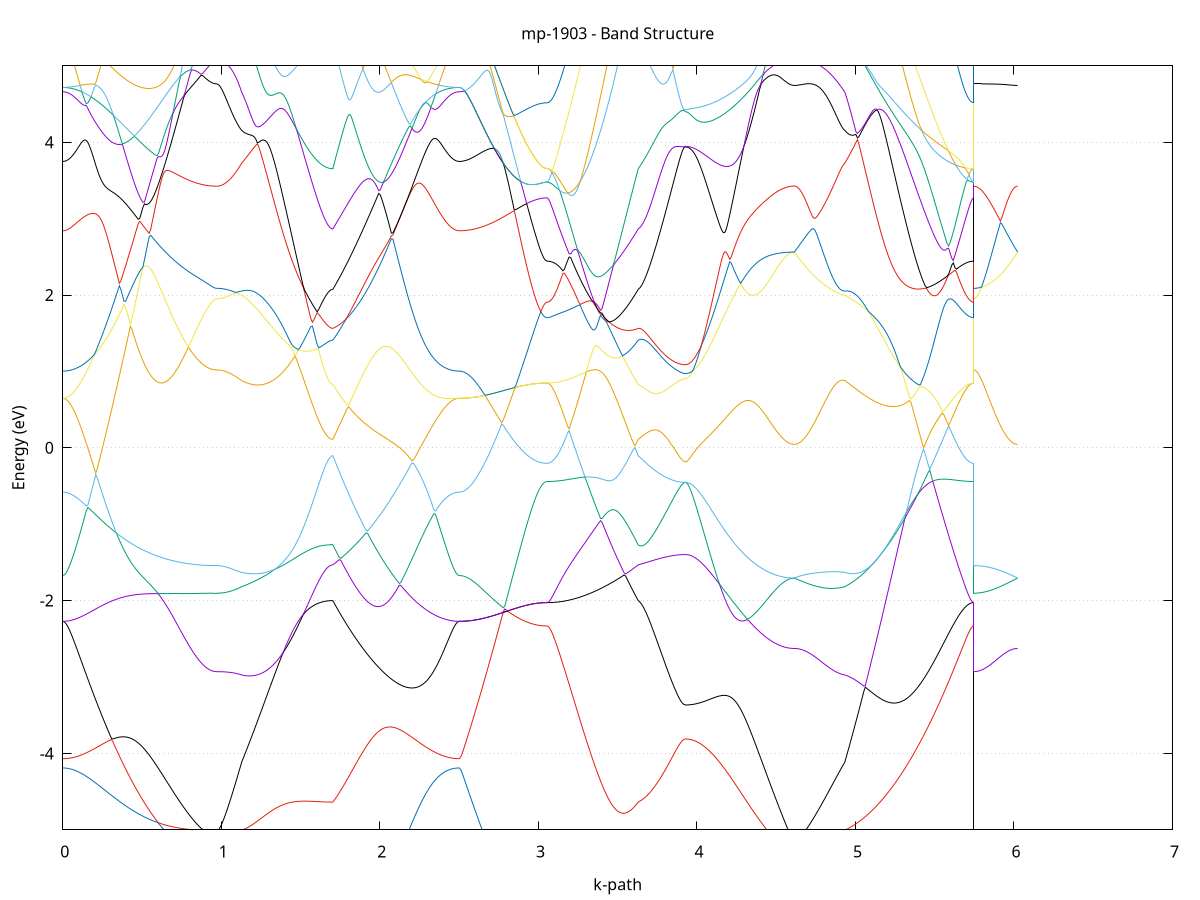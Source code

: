 set title 'mp-1903 - Band Structure'
set xlabel 'k-path'
set ylabel 'Energy (eV)'
set grid y
set yrange [-5:5]
set terminal png size 800,600
set output 'mp-1903_bands_gnuplot.png'
plot '-' using 1:2 with lines notitle, '-' using 1:2 with lines notitle, '-' using 1:2 with lines notitle, '-' using 1:2 with lines notitle, '-' using 1:2 with lines notitle, '-' using 1:2 with lines notitle, '-' using 1:2 with lines notitle, '-' using 1:2 with lines notitle, '-' using 1:2 with lines notitle, '-' using 1:2 with lines notitle, '-' using 1:2 with lines notitle, '-' using 1:2 with lines notitle, '-' using 1:2 with lines notitle, '-' using 1:2 with lines notitle, '-' using 1:2 with lines notitle, '-' using 1:2 with lines notitle, '-' using 1:2 with lines notitle, '-' using 1:2 with lines notitle, '-' using 1:2 with lines notitle, '-' using 1:2 with lines notitle, '-' using 1:2 with lines notitle, '-' using 1:2 with lines notitle, '-' using 1:2 with lines notitle, '-' using 1:2 with lines notitle, '-' using 1:2 with lines notitle, '-' using 1:2 with lines notitle, '-' using 1:2 with lines notitle, '-' using 1:2 with lines notitle, '-' using 1:2 with lines notitle, '-' using 1:2 with lines notitle, '-' using 1:2 with lines notitle, '-' using 1:2 with lines notitle, '-' using 1:2 with lines notitle, '-' using 1:2 with lines notitle, '-' using 1:2 with lines notitle, '-' using 1:2 with lines notitle, '-' using 1:2 with lines notitle, '-' using 1:2 with lines notitle, '-' using 1:2 with lines notitle, '-' using 1:2 with lines notitle, '-' using 1:2 with lines notitle, '-' using 1:2 with lines notitle, '-' using 1:2 with lines notitle, '-' using 1:2 with lines notitle, '-' using 1:2 with lines notitle, '-' using 1:2 with lines notitle, '-' using 1:2 with lines notitle, '-' using 1:2 with lines notitle, '-' using 1:2 with lines notitle, '-' using 1:2 with lines notitle, '-' using 1:2 with lines notitle, '-' using 1:2 with lines notitle, '-' using 1:2 with lines notitle, '-' using 1:2 with lines notitle, '-' using 1:2 with lines notitle, '-' using 1:2 with lines notitle, '-' using 1:2 with lines notitle, '-' using 1:2 with lines notitle, '-' using 1:2 with lines notitle, '-' using 1:2 with lines notitle, '-' using 1:2 with lines notitle, '-' using 1:2 with lines notitle, '-' using 1:2 with lines notitle, '-' using 1:2 with lines notitle
0.000000 -27.686886
0.009906 -27.686886
0.019812 -27.686886
0.029719 -27.686786
0.039625 -27.686786
0.049531 -27.686686
0.059437 -27.686686
0.069343 -27.686586
0.079249 -27.686486
0.089156 -27.686386
0.099062 -27.686186
0.108968 -27.686086
0.118874 -27.685986
0.128780 -27.685786
0.138687 -27.685586
0.148593 -27.685386
0.158499 -27.685186
0.168405 -27.684986
0.178311 -27.684786
0.188217 -27.684586
0.198124 -27.684286
0.208030 -27.684086
0.217936 -27.683786
0.227842 -27.683486
0.237748 -27.683286
0.247655 -27.682986
0.257561 -27.682686
0.267467 -27.682286
0.277373 -27.681986
0.287279 -27.681686
0.297185 -27.681386
0.307092 -27.680986
0.316998 -27.680686
0.326904 -27.680286
0.336810 -27.679886
0.346716 -27.679586
0.356623 -27.679186
0.366529 -27.678786
0.376435 -27.678386
0.386341 -27.678086
0.396247 -27.677686
0.406153 -27.677286
0.416060 -27.676886
0.425966 -27.676486
0.435872 -27.676086
0.445778 -27.675686
0.455684 -27.675186
0.465591 -27.674786
0.475497 -27.674386
0.485403 -27.673986
0.495309 -27.673586
0.505215 -27.673186
0.515121 -27.672786
0.525028 -27.672386
0.534934 -27.671986
0.544840 -27.671586
0.554746 -27.671186
0.564652 -27.670786
0.574559 -27.670386
0.584465 -27.669986
0.594371 -27.669586
0.604277 -27.669286
0.614183 -27.668886
0.624089 -27.668486
0.633996 -27.668186
0.643902 -27.667786
0.653808 -27.667486
0.663714 -27.667086
0.673620 -27.666786
0.683527 -27.666486
0.693433 -27.666086
0.703339 -27.665786
0.713245 -27.665486
0.723151 -27.665186
0.733057 -27.664986
0.742964 -27.664686
0.752870 -27.664386
0.762776 -27.664186
0.772682 -27.663886
0.782588 -27.663686
0.792495 -27.663486
0.802401 -27.663186
0.812307 -27.662986
0.822213 -27.662886
0.832119 -27.662686
0.842025 -27.662486
0.851932 -27.662386
0.861838 -27.662186
0.871744 -27.662086
0.881650 -27.661986
0.891556 -27.661786
0.901463 -27.661786
0.911369 -27.661686
0.921275 -27.661586
0.931181 -27.661486
0.941087 -27.661486
0.950993 -27.661486
0.960900 -27.661386
0.970806 -27.661386
0.970806 -27.661386
0.980665 -27.661386
0.990525 -27.661486
1.000384 -27.661486
1.010243 -27.661486
1.020103 -27.661586
1.029962 -27.661686
1.039822 -27.661686
1.049681 -27.661786
1.059540 -27.661886
1.069400 -27.662086
1.079259 -27.662186
1.089119 -27.662286
1.098978 -27.662486
1.108837 -27.662586
1.118697 -27.662786
1.128556 -27.662986
1.128556 -27.662986
1.138469 -27.663086
1.148381 -27.663286
1.158293 -27.663386
1.168206 -27.663586
1.178118 -27.663786
1.188030 -27.663986
1.197943 -27.664186
1.207855 -27.664386
1.217768 -27.664586
1.227680 -27.664786
1.237592 -27.665086
1.247505 -27.665286
1.257417 -27.665586
1.267329 -27.665786
1.277242 -27.666086
1.287154 -27.666286
1.297066 -27.666586
1.306979 -27.666886
1.316891 -27.667086
1.326803 -27.667386
1.336716 -27.667686
1.346628 -27.667886
1.356541 -27.668186
1.366453 -27.668486
1.376365 -27.668786
1.386278 -27.669086
1.396190 -27.669286
1.406102 -27.669586
1.416015 -27.669886
1.425927 -27.670086
1.435839 -27.670386
1.445752 -27.670686
1.455664 -27.670886
1.465577 -27.671186
1.475489 -27.671386
1.485401 -27.671586
1.495314 -27.671886
1.505226 -27.672086
1.515138 -27.672286
1.525051 -27.672486
1.534963 -27.672686
1.544875 -27.672886
1.554788 -27.673086
1.564700 -27.673286
1.574613 -27.673386
1.584525 -27.673586
1.594437 -27.673686
1.604350 -27.673786
1.614262 -27.673886
1.624174 -27.673986
1.634087 -27.674086
1.643999 -27.674186
1.653911 -27.674286
1.663824 -27.674286
1.673736 -27.674386
1.683648 -27.674386
1.693561 -27.674386
1.703473 -27.674386
1.703473 -27.674386
1.713448 -27.674286
1.723423 -27.674186
1.733399 -27.674086
1.743374 -27.673986
1.753349 -27.673886
1.763324 -27.673786
1.773299 -27.673786
1.783274 -27.673686
1.793249 -27.673686
1.803224 -27.673686
1.813200 -27.673686
1.823175 -27.673686
1.833150 -27.673686
1.843125 -27.673786
1.853100 -27.673786
1.863075 -27.673886
1.873050 -27.673986
1.883025 -27.673986
1.893000 -27.674186
1.902976 -27.674286
1.912951 -27.674386
1.922926 -27.674486
1.932901 -27.674686
1.942876 -27.674886
1.952851 -27.674986
1.962826 -27.675186
1.972801 -27.675386
1.982777 -27.675586
1.992752 -27.675786
2.002727 -27.676086
2.012702 -27.676286
2.022677 -27.676486
2.032652 -27.676786
2.042627 -27.676986
2.052602 -27.677286
2.062578 -27.677586
2.072553 -27.677886
2.082528 -27.678086
2.092503 -27.678386
2.102478 -27.678686
2.112453 -27.678986
2.122428 -27.679286
2.132403 -27.679586
2.142379 -27.679886
2.152354 -27.680186
2.162329 -27.680486
2.172304 -27.680786
2.182279 -27.681086
2.192254 -27.681386
2.202229 -27.681686
2.212204 -27.681986
2.222180 -27.682286
2.232155 -27.682486
2.242130 -27.682786
2.252105 -27.683086
2.262080 -27.683386
2.272055 -27.683586
2.282030 -27.683886
2.292005 -27.684086
2.301981 -27.684386
2.311956 -27.684586
2.321931 -27.684786
2.331906 -27.684986
2.341881 -27.685186
2.351856 -27.685386
2.361831 -27.685586
2.371806 -27.685786
2.381782 -27.685986
2.391757 -27.686086
2.401732 -27.686186
2.411707 -27.686386
2.421682 -27.686486
2.431657 -27.686586
2.441632 -27.686686
2.451607 -27.686686
2.461582 -27.686786
2.471558 -27.686786
2.481533 -27.686886
2.491508 -27.686886
2.501483 -27.686886
2.501483 -27.686886
2.511366 -27.686886
2.521249 -27.686886
2.531131 -27.686886
2.541014 -27.686886
2.550897 -27.686886
2.560780 -27.686886
2.570662 -27.686886
2.580545 -27.686886
2.590428 -27.686886
2.600311 -27.686886
2.610193 -27.686786
2.620076 -27.686786
2.629959 -27.686786
2.639842 -27.686786
2.649724 -27.686786
2.659607 -27.686786
2.669490 -27.686786
2.679373 -27.686786
2.689256 -27.686786
2.699138 -27.686686
2.709021 -27.686686
2.718904 -27.686686
2.728787 -27.686686
2.738669 -27.686686
2.748552 -27.686686
2.758435 -27.686686
2.768318 -27.686586
2.778200 -27.686586
2.788083 -27.686586
2.797966 -27.686586
2.807849 -27.686586
2.817732 -27.686586
2.827614 -27.686486
2.837497 -27.686486
2.847380 -27.686486
2.857263 -27.686486
2.867145 -27.686486
2.877028 -27.686486
2.886911 -27.686486
2.896794 -27.686386
2.906676 -27.686386
2.916559 -27.686386
2.926442 -27.686386
2.936325 -27.686386
2.946207 -27.686386
2.956090 -27.686386
2.965973 -27.686386
2.975856 -27.686386
2.985739 -27.686386
2.995621 -27.686386
3.005504 -27.686286
3.015387 -27.686286
3.025270 -27.686286
3.035152 -27.686286
3.045035 -27.686286
3.054918 -27.686286
3.054918 -27.686286
3.064830 -27.686286
3.074743 -27.686286
3.084655 -27.686286
3.094567 -27.686186
3.104480 -27.686186
3.114392 -27.686086
3.124304 -27.685986
3.134217 -27.685886
3.144129 -27.685786
3.154041 -27.685686
3.163954 -27.685586
3.173866 -27.685386
3.183779 -27.685286
3.193691 -27.685086
3.203603 -27.684886
3.213516 -27.684686
3.223428 -27.684486
3.233340 -27.684286
3.243253 -27.684086
3.253165 -27.683886
3.263077 -27.683686
3.272990 -27.683386
3.282902 -27.683186
3.292815 -27.682886
3.302727 -27.682686
3.312639 -27.682386
3.322552 -27.682086
3.332464 -27.681786
3.342376 -27.681586
3.352289 -27.681286
3.362201 -27.680986
3.372113 -27.680686
3.382026 -27.680386
3.391938 -27.680086
3.401851 -27.679886
3.411763 -27.679586
3.421675 -27.679286
3.431588 -27.678986
3.441500 -27.678686
3.451412 -27.678386
3.461325 -27.678086
3.471237 -27.677886
3.481149 -27.677586
3.491062 -27.677286
3.500974 -27.677086
3.510886 -27.676786
3.520799 -27.676586
3.530711 -27.676286
3.540624 -27.676086
3.550536 -27.675886
3.560448 -27.675686
3.570361 -27.675486
3.580273 -27.675286
3.590185 -27.675086
3.600098 -27.674886
3.610010 -27.674686
3.619922 -27.674586
3.629835 -27.674386
3.629835 -27.674386
3.639780 -27.674386
3.649725 -27.674286
3.659670 -27.674286
3.669615 -27.674286
3.679560 -27.674186
3.689506 -27.674186
3.699451 -27.674086
3.709396 -27.674086
3.719341 -27.674086
3.729286 -27.673986
3.739231 -27.673986
3.749176 -27.673986
3.759122 -27.673886
3.769067 -27.673886
3.779012 -27.673886
3.788957 -27.673886
3.798902 -27.673786
3.808847 -27.673786
3.818792 -27.673786
3.828738 -27.673786
3.838683 -27.673786
3.848628 -27.673686
3.858573 -27.673686
3.868518 -27.673686
3.878463 -27.673686
3.888408 -27.673686
3.898353 -27.673686
3.908299 -27.673686
3.918244 -27.673686
3.928189 -27.673686
3.928189 -27.673686
3.938138 -27.673686
3.948086 -27.673686
3.958035 -27.673586
3.967984 -27.673586
3.977933 -27.673486
3.987881 -27.673486
3.997830 -27.673386
4.007779 -27.673286
4.017728 -27.673186
4.027676 -27.673086
4.037625 -27.672886
4.047574 -27.672786
4.057523 -27.672686
4.067471 -27.672486
4.077420 -27.672286
4.087369 -27.672086
4.097318 -27.671986
4.107266 -27.671786
4.117215 -27.671486
4.127164 -27.671286
4.137113 -27.671086
4.147061 -27.670886
4.157010 -27.670586
4.166959 -27.670386
4.176907 -27.670086
4.186856 -27.669886
4.196805 -27.669586
4.206754 -27.669386
4.216702 -27.669086
4.226651 -27.668786
4.236600 -27.668486
4.246549 -27.668286
4.256497 -27.667986
4.266446 -27.667686
4.276395 -27.667386
4.286344 -27.667186
4.296292 -27.666886
4.306241 -27.666586
4.316190 -27.666286
4.326139 -27.666086
4.336087 -27.665786
4.346036 -27.665486
4.355985 -27.665286
4.365934 -27.664986
4.375882 -27.664786
4.385831 -27.664486
4.395780 -27.664286
4.405729 -27.663986
4.415677 -27.663786
4.425626 -27.663586
4.435575 -27.663386
4.445524 -27.663186
4.455472 -27.662986
4.465421 -27.662786
4.475370 -27.662586
4.485319 -27.662486
4.495267 -27.662286
4.505216 -27.662186
4.515165 -27.662086
4.525114 -27.661986
4.535062 -27.661786
4.545011 -27.661786
4.554960 -27.661686
4.564909 -27.661586
4.574857 -27.661486
4.584806 -27.661486
4.594755 -27.661486
4.604703 -27.661386
4.614652 -27.661386
4.614652 -27.661386
4.624606 -27.661386
4.634560 -27.661386
4.644514 -27.661486
4.654468 -27.661486
4.664422 -27.661486
4.674376 -27.661486
4.684329 -27.661486
4.694283 -27.661486
4.704237 -27.661586
4.714191 -27.661586
4.724145 -27.661586
4.734099 -27.661686
4.744053 -27.661686
4.754007 -27.661686
4.763961 -27.661786
4.773914 -27.661786
4.783868 -27.661886
4.793822 -27.661886
4.803776 -27.661986
4.813730 -27.662086
4.823684 -27.662086
4.833638 -27.662186
4.843592 -27.662286
4.853546 -27.662286
4.863499 -27.662386
4.873453 -27.662486
4.883407 -27.662586
4.893361 -27.662586
4.903315 -27.662686
4.913269 -27.662786
4.923223 -27.662886
4.933177 -27.662986
4.933177 -27.662986
4.943092 -27.663186
4.953007 -27.663386
4.962923 -27.663586
4.972838 -27.663786
4.982753 -27.664086
4.992668 -27.664286
5.002584 -27.664586
5.012499 -27.664886
5.022414 -27.665086
5.032330 -27.665386
5.042245 -27.665686
5.052160 -27.665986
5.062076 -27.666286
5.071991 -27.666586
5.081906 -27.666986
5.091822 -27.667286
5.101737 -27.667586
5.111652 -27.667986
5.121567 -27.668286
5.131483 -27.668686
5.141398 -27.669086
5.151313 -27.669386
5.161229 -27.669786
5.171144 -27.670186
5.181059 -27.670586
5.190975 -27.670986
5.200890 -27.671286
5.210805 -27.671686
5.220721 -27.672086
5.230636 -27.672486
5.240551 -27.672886
5.250466 -27.673286
5.260382 -27.673686
5.270297 -27.674086
5.280212 -27.674486
5.290128 -27.674886
5.300043 -27.675286
5.309958 -27.675686
5.319874 -27.676086
5.329789 -27.676486
5.339704 -27.676886
5.349620 -27.677286
5.359535 -27.677686
5.369450 -27.677986
5.379365 -27.678386
5.389281 -27.678786
5.399196 -27.679186
5.409111 -27.679486
5.419027 -27.679886
5.428942 -27.680186
5.438857 -27.680586
5.448773 -27.680886
5.458688 -27.681186
5.468603 -27.681486
5.478519 -27.681886
5.488434 -27.682186
5.498349 -27.682486
5.508264 -27.682686
5.518180 -27.682986
5.528095 -27.683286
5.538010 -27.683586
5.547926 -27.683786
5.557841 -27.683986
5.567756 -27.684286
5.577672 -27.684486
5.587587 -27.684686
5.597502 -27.684886
5.607418 -27.685086
5.617333 -27.685186
5.627248 -27.685386
5.637163 -27.685486
5.647079 -27.685686
5.656994 -27.685786
5.666909 -27.685886
5.676825 -27.685986
5.686740 -27.686086
5.696655 -27.686186
5.706571 -27.686186
5.716486 -27.686286
5.726401 -27.686286
5.736317 -27.686286
5.746232 -27.686286
5.746232 -27.661386
5.756115 -27.661386
5.765997 -27.661386
5.775880 -27.661386
5.785763 -27.661386
5.795646 -27.661386
5.805528 -27.661386
5.815411 -27.661386
5.825294 -27.661386
5.835177 -27.661386
5.845060 -27.661386
5.854942 -27.661386
5.864825 -27.661386
5.874708 -27.661386
5.884591 -27.661386
5.894473 -27.661386
5.904356 -27.661386
5.914239 -27.661386
5.924122 -27.661386
5.934004 -27.661386
5.943887 -27.661386
5.953770 -27.661386
5.963653 -27.661386
5.973535 -27.661386
5.983418 -27.661386
5.993301 -27.661386
6.003184 -27.661386
6.013067 -27.661386
6.022949 -27.661386
e
0.000000 -13.167086
0.009906 -13.167086
0.019812 -13.167086
0.029719 -13.166886
0.039625 -13.166786
0.049531 -13.166586
0.059437 -13.166286
0.069343 -13.166086
0.079249 -13.165686
0.089156 -13.165286
0.099062 -13.164886
0.108968 -13.164486
0.118874 -13.163986
0.128780 -13.163386
0.138687 -13.162786
0.148593 -13.162186
0.158499 -13.161586
0.168405 -13.160886
0.178311 -13.160086
0.188217 -13.159386
0.198124 -13.158586
0.208030 -13.157686
0.217936 -13.156886
0.227842 -13.155986
0.237748 -13.154986
0.247655 -13.154086
0.257561 -13.153086
0.267467 -13.152086
0.277373 -13.151086
0.287279 -13.149986
0.297185 -13.148886
0.307092 -13.147886
0.316998 -13.146686
0.326904 -13.145586
0.336810 -13.144486
0.346716 -13.143286
0.356623 -13.142086
0.366529 -13.140986
0.376435 -13.139786
0.386341 -13.138586
0.396247 -13.137386
0.406153 -13.136086
0.416060 -13.134886
0.425966 -13.133686
0.435872 -13.132486
0.445778 -13.132386
0.455684 -13.136586
0.465591 -13.140686
0.475497 -13.144786
0.485403 -13.148786
0.495309 -13.152686
0.505215 -13.156586
0.515121 -13.160286
0.525028 -13.163986
0.534934 -13.167586
0.544840 -13.170986
0.554746 -13.174386
0.564652 -13.177686
0.574559 -13.180986
0.584465 -13.184086
0.594371 -13.187086
0.604277 -13.189986
0.614183 -13.192786
0.624089 -13.195486
0.633996 -13.198186
0.643902 -13.200686
0.653808 -13.203086
0.663714 -13.205386
0.673620 -13.207686
0.683527 -13.209786
0.693433 -13.211886
0.703339 -13.213786
0.713245 -13.215686
0.723151 -13.217486
0.733057 -13.219186
0.742964 -13.220786
0.752870 -13.222286
0.762776 -13.223686
0.772682 -13.225086
0.782588 -13.226286
0.792495 -13.227486
0.802401 -13.228586
0.812307 -13.229686
0.822213 -13.230686
0.832119 -13.231586
0.842025 -13.232386
0.851932 -13.233086
0.861838 -13.233786
0.871744 -13.234486
0.881650 -13.234986
0.891556 -13.235486
0.901463 -13.235986
0.911369 -13.236386
0.921275 -13.236686
0.931181 -13.236886
0.941087 -13.237086
0.950993 -13.237286
0.960900 -13.237386
0.970806 -13.237386
0.970806 -13.237386
0.980665 -13.237286
0.990525 -13.237086
1.000384 -13.236786
1.010243 -13.236386
1.020103 -13.235886
1.029962 -13.235186
1.039822 -13.234386
1.049681 -13.233486
1.059540 -13.232486
1.069400 -13.231286
1.079259 -13.229986
1.089119 -13.228686
1.098978 -13.227186
1.108837 -13.225486
1.118697 -13.223786
1.128556 -13.221986
1.128556 -13.221986
1.138469 -13.221186
1.148381 -13.221286
1.158293 -13.221986
1.168206 -13.222986
1.178118 -13.224186
1.188030 -13.225486
1.197943 -13.226886
1.207855 -13.228286
1.217768 -13.229886
1.227680 -13.231486
1.237592 -13.233086
1.247505 -13.234786
1.257417 -13.236586
1.267329 -13.238386
1.277242 -13.240186
1.287154 -13.241986
1.297066 -13.243886
1.306979 -13.245786
1.316891 -13.247686
1.326803 -13.249686
1.336716 -13.251586
1.346628 -13.253586
1.356541 -13.255586
1.366453 -13.257486
1.376365 -13.259486
1.386278 -13.261386
1.396190 -13.263386
1.406102 -13.265286
1.416015 -13.267186
1.425927 -13.268986
1.435839 -13.270886
1.445752 -13.272686
1.455664 -13.274486
1.465577 -13.276186
1.475489 -13.277886
1.485401 -13.279486
1.495314 -13.281086
1.505226 -13.282686
1.515138 -13.284186
1.525051 -13.285586
1.534963 -13.286986
1.544875 -13.288286
1.554788 -13.289486
1.564700 -13.290686
1.574613 -13.291786
1.584525 -13.292786
1.594437 -13.293786
1.604350 -13.294686
1.614262 -13.295486
1.624174 -13.296186
1.634087 -13.296786
1.643999 -13.297386
1.653911 -13.297786
1.663824 -13.298186
1.673736 -13.298486
1.683648 -13.298686
1.693561 -13.298886
1.703473 -13.298886
1.703473 -13.298886
1.713448 -13.302286
1.723423 -13.305286
1.733399 -13.308086
1.743374 -13.310586
1.753349 -13.312786
1.763324 -13.314586
1.773299 -13.316186
1.783274 -13.317386
1.793249 -13.318286
1.803224 -13.318886
1.813200 -13.319186
1.823175 -13.319086
1.833150 -13.318786
1.843125 -13.318086
1.853100 -13.317086
1.863075 -13.315686
1.873050 -13.314086
1.883025 -13.312186
1.893000 -13.309886
1.902976 -13.307286
1.912951 -13.304386
1.922926 -13.301286
1.932901 -13.297786
1.942876 -13.293986
1.952851 -13.289986
1.962826 -13.285686
1.972801 -13.281086
1.982777 -13.276286
1.992752 -13.271186
2.002727 -13.265886
2.012702 -13.260286
2.022677 -13.254486
2.032652 -13.248486
2.042627 -13.242286
2.052602 -13.235886
2.062578 -13.229286
2.072553 -13.222586
2.082528 -13.215686
2.092503 -13.208586
2.102478 -13.201486
2.112453 -13.194186
2.122428 -13.186786
2.132403 -13.179286
2.142379 -13.171686
2.152354 -13.164086
2.162329 -13.156486
2.172304 -13.148786
2.182279 -13.148786
2.192254 -13.149586
2.202229 -13.150486
2.212204 -13.151386
2.222180 -13.152186
2.232155 -13.153086
2.242130 -13.153886
2.252105 -13.154786
2.262080 -13.155586
2.272055 -13.156386
2.282030 -13.157286
2.292005 -13.157986
2.301981 -13.158786
2.311956 -13.159586
2.321931 -13.160286
2.331906 -13.160986
2.341881 -13.161586
2.351856 -13.162286
2.361831 -13.162886
2.371806 -13.163386
2.381782 -13.163986
2.391757 -13.164486
2.401732 -13.164886
2.411707 -13.165286
2.421682 -13.165686
2.431657 -13.165986
2.441632 -13.166286
2.451607 -13.166586
2.461582 -13.166786
2.471558 -13.166886
2.481533 -13.167086
2.491508 -13.167086
2.501483 -13.167086
2.501483 -13.167086
2.511366 -13.167186
2.521249 -13.167486
2.531131 -13.167886
2.541014 -13.168386
2.550897 -13.169086
2.560780 -13.169986
2.570662 -13.170986
2.580545 -13.172186
2.590428 -13.173486
2.600311 -13.174986
2.610193 -13.176486
2.620076 -13.178286
2.629959 -13.180086
2.639842 -13.181986
2.649724 -13.184086
2.659607 -13.186186
2.669490 -13.188486
2.679373 -13.190786
2.689256 -13.193186
2.699138 -13.195686
2.709021 -13.198186
2.718904 -13.200786
2.728787 -13.203486
2.738669 -13.206086
2.748552 -13.208786
2.758435 -13.211586
2.768318 -13.214286
2.778200 -13.216986
2.788083 -13.219686
2.797966 -13.222386
2.807849 -13.225086
2.817732 -13.227686
2.827614 -13.230386
2.837497 -13.232886
2.847380 -13.235386
2.857263 -13.237786
2.867145 -13.240186
2.877028 -13.242486
2.886911 -13.244686
2.896794 -13.246786
2.906676 -13.248786
2.916559 -13.250686
2.926442 -13.252486
2.936325 -13.254186
2.946207 -13.255786
2.956090 -13.257286
2.965973 -13.258586
2.975856 -13.259786
2.985739 -13.260786
2.995621 -13.261786
3.005504 -13.262586
3.015387 -13.263186
3.025270 -13.263686
3.035152 -13.264086
3.045035 -13.264286
3.054918 -13.264386
3.054918 -13.264386
3.064830 -13.264286
3.074743 -13.264186
3.084655 -13.263886
3.094567 -13.263586
3.104480 -13.263086
3.114392 -13.262586
3.124304 -13.261986
3.134217 -13.261286
3.144129 -13.260386
3.154041 -13.259486
3.163954 -13.258486
3.173866 -13.257386
3.183779 -13.256186
3.193691 -13.254986
3.203603 -13.253586
3.213516 -13.252186
3.223428 -13.250686
3.233340 -13.249086
3.243253 -13.247486
3.253165 -13.245686
3.263077 -13.243886
3.272990 -13.242086
3.282902 -13.240186
3.292815 -13.238186
3.302727 -13.236086
3.312639 -13.233986
3.322552 -13.231886
3.332464 -13.229686
3.342376 -13.227486
3.352289 -13.225186
3.362201 -13.222886
3.372113 -13.220586
3.382026 -13.218186
3.391938 -13.215886
3.401851 -13.213386
3.411763 -13.210986
3.421675 -13.208586
3.431588 -13.206186
3.441500 -13.203686
3.451412 -13.201286
3.461325 -13.205486
3.471237 -13.212486
3.481149 -13.219286
3.491062 -13.225986
3.500974 -13.232586
3.510886 -13.238886
3.520799 -13.245186
3.530711 -13.251186
3.540624 -13.256986
3.550536 -13.262586
3.560448 -13.267986
3.570361 -13.273186
3.580273 -13.278086
3.590185 -13.282786
3.600098 -13.287186
3.610010 -13.291386
3.619922 -13.295286
3.629835 -13.298886
3.629835 -13.298886
3.639780 -13.300186
3.649725 -13.301486
3.659670 -13.302686
3.669615 -13.303886
3.679560 -13.305086
3.689506 -13.306286
3.699451 -13.307386
3.709396 -13.308486
3.719341 -13.309586
3.729286 -13.310586
3.739231 -13.311586
3.749176 -13.312586
3.759122 -13.313486
3.769067 -13.314386
3.779012 -13.315186
3.788957 -13.315986
3.798902 -13.316686
3.808847 -13.317386
3.818792 -13.317986
3.828738 -13.318586
3.838683 -13.319186
3.848628 -13.319586
3.858573 -13.320086
3.868518 -13.320386
3.878463 -13.320786
3.888408 -13.320986
3.898353 -13.321186
3.908299 -13.321386
3.918244 -13.321386
3.928189 -13.321486
3.928189 -13.321486
3.938138 -13.321386
3.948086 -13.321286
3.958035 -13.321086
3.967984 -13.320686
3.977933 -13.320286
3.987881 -13.319786
3.997830 -13.319186
4.007779 -13.318486
4.017728 -13.317786
4.027676 -13.316886
4.037625 -13.315986
4.047574 -13.314986
4.057523 -13.313886
4.067471 -13.312686
4.077420 -13.311486
4.087369 -13.310086
4.097318 -13.308686
4.107266 -13.307286
4.117215 -13.305686
4.127164 -13.304086
4.137113 -13.302486
4.147061 -13.300786
4.157010 -13.298986
4.166959 -13.297186
4.176907 -13.295386
4.186856 -13.293486
4.196805 -13.291486
4.206754 -13.289586
4.216702 -13.287586
4.226651 -13.285586
4.236600 -13.283486
4.246549 -13.281386
4.256497 -13.279386
4.266446 -13.277286
4.276395 -13.275186
4.286344 -13.273086
4.296292 -13.270986
4.306241 -13.268886
4.316190 -13.266786
4.326139 -13.264786
4.336087 -13.262786
4.346036 -13.260786
4.355985 -13.258786
4.365934 -13.256786
4.375882 -13.254886
4.385831 -13.253086
4.395780 -13.251186
4.405729 -13.249486
4.415677 -13.247686
4.425626 -13.246086
4.435575 -13.244486
4.445524 -13.242986
4.455472 -13.241486
4.465421 -13.240086
4.475370 -13.238786
4.485319 -13.237486
4.495267 -13.236386
4.505216 -13.235286
4.515165 -13.234286
4.525114 -13.233386
4.535062 -13.232586
4.545011 -13.231886
4.554960 -13.231186
4.564909 -13.230686
4.574857 -13.230286
4.584806 -13.229886
4.594755 -13.229686
4.604703 -13.229486
4.614652 -13.229486
4.614652 -13.229486
4.624606 -13.229786
4.634560 -13.230186
4.644514 -13.230486
4.654468 -13.230786
4.664422 -13.230986
4.674376 -13.231186
4.684329 -13.231386
4.694283 -13.231486
4.704237 -13.231586
4.714191 -13.231686
4.724145 -13.231686
4.734099 -13.231686
4.744053 -13.231586
4.754007 -13.231486
4.763961 -13.231386
4.773914 -13.231186
4.783868 -13.230986
4.793822 -13.230686
4.803776 -13.230386
4.813730 -13.229986
4.823684 -13.229586
4.833638 -13.229086
4.843592 -13.228586
4.853546 -13.228086
4.863499 -13.227486
4.873453 -13.226786
4.883407 -13.226086
4.893361 -13.225386
4.903315 -13.224586
4.913269 -13.223786
4.923223 -13.222886
4.933177 -13.221986
4.933177 -13.221986
4.943092 -13.219986
4.953007 -13.217986
4.962923 -13.215786
4.972838 -13.213486
4.982753 -13.211186
4.992668 -13.208686
5.002584 -13.206086
5.012499 -13.204386
5.022414 -13.202786
5.032330 -13.201086
5.042245 -13.199386
5.052160 -13.197486
5.062076 -13.195586
5.071991 -13.193586
5.081906 -13.191486
5.091822 -13.189286
5.101737 -13.186986
5.111652 -13.184586
5.121567 -13.182186
5.131483 -13.179586
5.141398 -13.176986
5.151313 -13.174186
5.161229 -13.171386
5.171144 -13.168486
5.181059 -13.165486
5.190975 -13.162386
5.200890 -13.159286
5.210805 -13.159486
5.220721 -13.162186
5.230636 -13.164886
5.240551 -13.167686
5.250466 -13.170386
5.260382 -13.173186
5.270297 -13.175886
5.280212 -13.178686
5.290128 -13.181486
5.300043 -13.184286
5.309958 -13.187086
5.319874 -13.189886
5.329789 -13.192586
5.339704 -13.195386
5.349620 -13.198086
5.359535 -13.200886
5.369450 -13.203586
5.379365 -13.206286
5.389281 -13.208886
5.399196 -13.211586
5.409111 -13.214186
5.419027 -13.216686
5.428942 -13.219286
5.438857 -13.221786
5.448773 -13.224186
5.458688 -13.226586
5.468603 -13.228886
5.478519 -13.231186
5.488434 -13.233486
5.498349 -13.235586
5.508264 -13.237686
5.518180 -13.239786
5.528095 -13.241786
5.538010 -13.243686
5.547926 -13.245486
5.557841 -13.247286
5.567756 -13.248986
5.577672 -13.250586
5.587587 -13.252086
5.597502 -13.253586
5.607418 -13.254886
5.617333 -13.256186
5.627248 -13.257386
5.637163 -13.258486
5.647079 -13.259486
5.656994 -13.260386
5.666909 -13.261186
5.676825 -13.261986
5.686740 -13.262586
5.696655 -13.263086
5.706571 -13.263586
5.716486 -13.263886
5.726401 -13.264186
5.736317 -13.264286
5.746232 -13.264386
5.746232 -13.237386
5.756115 -13.237386
5.765997 -13.237286
5.775880 -13.237286
5.785763 -13.237186
5.795646 -13.237086
5.805528 -13.236986
5.815411 -13.236786
5.825294 -13.236586
5.835177 -13.236386
5.845060 -13.236186
5.854942 -13.235886
5.864825 -13.235686
5.874708 -13.235386
5.884591 -13.235086
5.894473 -13.234786
5.904356 -13.234386
5.914239 -13.234086
5.924122 -13.233686
5.934004 -13.233286
5.943887 -13.232886
5.953770 -13.232486
5.963653 -13.232086
5.973535 -13.231686
5.983418 -13.231186
5.993301 -13.230786
6.003184 -13.230386
6.013067 -13.229886
6.022949 -13.229486
e
0.000000 -12.983186
0.009906 -12.983286
0.019812 -12.983586
0.029719 -12.984186
0.039625 -12.984986
0.049531 -12.985886
0.059437 -12.987086
0.069343 -12.988486
0.079249 -12.990086
0.089156 -12.991886
0.099062 -12.993986
0.108968 -12.996186
0.118874 -12.998486
0.128780 -13.001086
0.138687 -13.003786
0.148593 -13.006686
0.158499 -13.009786
0.168405 -13.012986
0.178311 -13.016386
0.188217 -13.019886
0.198124 -13.023486
0.208030 -13.027286
0.217936 -13.031186
0.227842 -13.035086
0.237748 -13.039186
0.247655 -13.043386
0.257561 -13.047586
0.267467 -13.051886
0.277373 -13.056286
0.287279 -13.060686
0.297185 -13.065086
0.307092 -13.069586
0.316998 -13.074186
0.326904 -13.078686
0.336810 -13.083286
0.346716 -13.087886
0.356623 -13.092386
0.366529 -13.096986
0.376435 -13.101586
0.386341 -13.106086
0.396247 -13.110586
0.406153 -13.114986
0.416060 -13.119386
0.425966 -13.123786
0.435872 -13.128086
0.445778 -13.131286
0.455684 -13.129986
0.465591 -13.128786
0.475497 -13.127586
0.485403 -13.126386
0.495309 -13.125186
0.505215 -13.123986
0.515121 -13.122786
0.525028 -13.121586
0.534934 -13.123386
0.544840 -13.127086
0.554746 -13.130786
0.564652 -13.134486
0.574559 -13.138186
0.584465 -13.141786
0.594371 -13.145286
0.604277 -13.148786
0.614183 -13.152286
0.624089 -13.155686
0.633996 -13.159086
0.643902 -13.162386
0.653808 -13.165586
0.663714 -13.168786
0.673620 -13.171886
0.683527 -13.174886
0.693433 -13.177886
0.703339 -13.180786
0.713245 -13.183586
0.723151 -13.186286
0.733057 -13.188886
0.742964 -13.191486
0.752870 -13.193886
0.762776 -13.196286
0.772682 -13.198586
0.782588 -13.200686
0.792495 -13.202786
0.802401 -13.204786
0.812307 -13.206686
0.822213 -13.208386
0.832119 -13.210086
0.842025 -13.211586
0.851932 -13.213086
0.861838 -13.214386
0.871744 -13.215586
0.881650 -13.216686
0.891556 -13.217686
0.901463 -13.218586
0.911369 -13.219386
0.921275 -13.219986
0.931181 -13.220486
0.941087 -13.220986
0.950993 -13.221286
0.960900 -13.221386
0.970806 -13.221486
0.970806 -13.221486
0.980665 -13.221486
0.990525 -13.221386
1.000384 -13.221186
1.010243 -13.221086
1.020103 -13.220786
1.029962 -13.220486
1.039822 -13.220186
1.049681 -13.219786
1.059540 -13.219286
1.069400 -13.218786
1.079259 -13.218186
1.089119 -13.217486
1.098978 -13.216786
1.108837 -13.215986
1.118697 -13.215186
1.128556 -13.214286
1.128556 -13.214286
1.138469 -13.212986
1.148381 -13.210586
1.158293 -13.207486
1.168206 -13.203886
1.178118 -13.199986
1.188030 -13.195886
1.197943 -13.191486
1.207855 -13.186886
1.217768 -13.181986
1.227680 -13.176986
1.237592 -13.171886
1.247505 -13.166486
1.257417 -13.160986
1.267329 -13.155386
1.277242 -13.149586
1.287154 -13.143786
1.297066 -13.137786
1.306979 -13.131686
1.316891 -13.125486
1.326803 -13.126086
1.336716 -13.127486
1.346628 -13.128886
1.356541 -13.130286
1.366453 -13.131686
1.376365 -13.133086
1.386278 -13.134486
1.396190 -13.135886
1.406102 -13.137286
1.416015 -13.138586
1.425927 -13.139986
1.435839 -13.141286
1.445752 -13.142586
1.455664 -13.143786
1.465577 -13.145086
1.475489 -13.146286
1.485401 -13.147386
1.495314 -13.148586
1.505226 -13.149686
1.515138 -13.150686
1.525051 -13.151686
1.534963 -13.152686
1.544875 -13.153586
1.554788 -13.154486
1.564700 -13.155286
1.574613 -13.156086
1.584525 -13.156786
1.594437 -13.157486
1.604350 -13.158086
1.614262 -13.158686
1.624174 -13.159186
1.634087 -13.159686
1.643999 -13.159986
1.653911 -13.160386
1.663824 -13.160686
1.673736 -13.160886
1.683648 -13.160986
1.693561 -13.161086
1.703473 -13.161086
1.703473 -13.161086
1.713448 -13.159286
1.723423 -13.157586
1.733399 -13.155886
1.743374 -13.154186
1.753349 -13.152686
1.763324 -13.151186
1.773299 -13.149786
1.783274 -13.148386
1.793249 -13.147186
1.803224 -13.145986
1.813200 -13.144886
1.823175 -13.143786
1.833150 -13.142786
1.843125 -13.141886
1.853100 -13.141086
1.863075 -13.140386
1.873050 -13.139686
1.883025 -13.139086
1.893000 -13.138586
1.902976 -13.138186
1.912951 -13.137786
1.922926 -13.137486
1.932901 -13.137286
1.942876 -13.137086
1.952851 -13.136986
1.962826 -13.136986
1.972801 -13.136986
1.982777 -13.137086
1.992752 -13.137286
2.002727 -13.137486
2.012702 -13.137786
2.022677 -13.138086
2.032652 -13.138486
2.042627 -13.138986
2.052602 -13.139486
2.062578 -13.139986
2.072553 -13.140486
2.082528 -13.141186
2.092503 -13.141786
2.102478 -13.142486
2.112453 -13.143186
2.122428 -13.143886
2.132403 -13.144686
2.142379 -13.145486
2.152354 -13.146286
2.162329 -13.147086
2.172304 -13.147886
2.182279 -13.141086
2.192254 -13.133386
2.202229 -13.125686
2.212204 -13.118086
2.222180 -13.110486
2.232155 -13.102986
2.242130 -13.095586
2.252105 -13.088286
2.262080 -13.081086
2.272055 -13.074086
2.282030 -13.067186
2.292005 -13.060486
2.301981 -13.053886
2.311956 -13.047586
2.321931 -13.041486
2.331906 -13.035586
2.341881 -13.029886
2.351856 -13.024586
2.361831 -13.019486
2.371806 -13.014686
2.381782 -13.010186
2.391757 -13.005986
2.401732 -13.002086
2.411707 -12.998586
2.421682 -12.995386
2.431657 -12.992586
2.441632 -12.990086
2.451607 -12.987986
2.461582 -12.986286
2.471558 -12.984886
2.481533 -12.983986
2.491508 -12.983386
2.501483 -12.983186
2.501483 -12.983186
2.511366 -12.983186
2.521249 -12.983186
2.531131 -12.983186
2.541014 -12.983286
2.550897 -12.983286
2.560780 -12.983286
2.570662 -12.983386
2.580545 -12.983386
2.590428 -12.983486
2.600311 -12.983586
2.610193 -12.983586
2.620076 -12.983686
2.629959 -12.983786
2.639842 -12.983886
2.649724 -12.983986
2.659607 -12.984086
2.669490 -12.984186
2.679373 -12.984286
2.689256 -12.984386
2.699138 -12.984486
2.709021 -12.984686
2.718904 -12.984786
2.728787 -12.984886
2.738669 -12.985086
2.748552 -12.985186
2.758435 -12.985286
2.768318 -12.985386
2.778200 -12.985586
2.788083 -12.985686
2.797966 -12.985786
2.807849 -12.985986
2.817732 -12.986086
2.827614 -12.986186
2.837497 -12.986386
2.847380 -12.986486
2.857263 -12.986586
2.867145 -12.986686
2.877028 -12.986786
2.886911 -12.986986
2.896794 -12.987086
2.906676 -12.987186
2.916559 -12.987286
2.926442 -12.987386
2.936325 -12.987386
2.946207 -12.987486
2.956090 -12.987586
2.965973 -12.987686
2.975856 -12.987686
2.985739 -12.987786
2.995621 -12.987786
3.005504 -12.987886
3.015387 -12.987886
3.025270 -12.987886
3.035152 -12.987886
3.045035 -12.987986
3.054918 -12.987986
3.054918 -12.987986
3.064830 -12.988086
3.074743 -12.988686
3.084655 -12.989586
3.094567 -12.990886
3.104480 -12.992486
3.114392 -12.994486
3.124304 -12.996786
3.134217 -12.999486
3.144129 -13.002486
3.154041 -13.005886
3.163954 -13.009486
3.173866 -13.013486
3.183779 -13.017786
3.193691 -13.022286
3.203603 -13.027186
3.213516 -13.032286
3.223428 -13.037686
3.233340 -13.043286
3.243253 -13.049086
3.253165 -13.055186
3.263077 -13.061386
3.272990 -13.067886
3.282902 -13.074486
3.292815 -13.081286
3.302727 -13.088186
3.312639 -13.095186
3.322552 -13.102386
3.332464 -13.109586
3.342376 -13.116986
3.352289 -13.124386
3.362201 -13.131786
3.372113 -13.139286
3.382026 -13.146786
3.391938 -13.154286
3.401851 -13.161686
3.411763 -13.169186
3.421675 -13.176586
3.431588 -13.183886
3.441500 -13.191186
3.451412 -13.198386
3.461325 -13.198786
3.471237 -13.196386
3.481149 -13.193886
3.491062 -13.191486
3.500974 -13.189086
3.510886 -13.186786
3.520799 -13.184386
3.530711 -13.182086
3.540624 -13.179786
3.550536 -13.177586
3.560448 -13.175286
3.570361 -13.173186
3.580273 -13.170986
3.590185 -13.168886
3.600098 -13.166886
3.610010 -13.164886
3.619922 -13.162986
3.629835 -13.161086
3.629835 -13.161086
3.639780 -13.160386
3.649725 -13.159686
3.659670 -13.158886
3.669615 -13.158086
3.679560 -13.157286
3.689506 -13.156386
3.699451 -13.155486
3.709396 -13.154686
3.719341 -13.153786
3.729286 -13.152886
3.739231 -13.151986
3.749176 -13.151186
3.759122 -13.150286
3.769067 -13.149486
3.779012 -13.148686
3.788957 -13.147886
3.798902 -13.147186
3.808847 -13.146486
3.818792 -13.145786
3.828738 -13.145186
3.838683 -13.144586
3.848628 -13.144086
3.858573 -13.143586
3.868518 -13.143186
3.878463 -13.142786
3.888408 -13.142586
3.898353 -13.142286
3.908299 -13.142186
3.918244 -13.142086
3.928189 -13.141986
3.928189 -13.141986
3.938138 -13.141986
3.948086 -13.141886
3.958035 -13.141786
3.967984 -13.141586
3.977933 -13.141386
3.987881 -13.141086
3.997830 -13.140786
4.007779 -13.140386
4.017728 -13.139986
4.027676 -13.139486
4.037625 -13.138986
4.047574 -13.138386
4.057523 -13.137786
4.067471 -13.137186
4.077420 -13.136486
4.087369 -13.135786
4.097318 -13.134986
4.107266 -13.134186
4.117215 -13.133286
4.127164 -13.132486
4.137113 -13.131486
4.147061 -13.130586
4.157010 -13.129586
4.166959 -13.128686
4.176907 -13.127586
4.186856 -13.126586
4.196805 -13.125486
4.206754 -13.124486
4.216702 -13.123386
4.226651 -13.122286
4.236600 -13.121186
4.246549 -13.119986
4.256497 -13.118886
4.266446 -13.117786
4.276395 -13.116586
4.286344 -13.115486
4.296292 -13.114386
4.306241 -13.115586
4.316190 -13.121786
4.326139 -13.127986
4.336087 -13.133986
4.346036 -13.139886
4.355985 -13.145686
4.365934 -13.151386
4.375882 -13.156986
4.385831 -13.162486
4.395780 -13.167686
4.405729 -13.172786
4.415677 -13.177786
4.425626 -13.182586
4.435575 -13.187086
4.445524 -13.191486
4.455472 -13.195686
4.465421 -13.199586
4.475370 -13.203386
4.485319 -13.206886
4.495267 -13.210086
4.505216 -13.213186
4.515165 -13.215986
4.525114 -13.218486
4.535062 -13.220786
4.545011 -13.222786
4.554960 -13.224586
4.564909 -13.226086
4.574857 -13.227286
4.584806 -13.228186
4.594755 -13.228886
4.604703 -13.229286
4.614652 -13.229486
4.614652 -13.229486
4.624606 -13.229086
4.634560 -13.228686
4.644514 -13.228186
4.654468 -13.227786
4.664422 -13.227386
4.674376 -13.226886
4.684329 -13.226486
4.694283 -13.225986
4.704237 -13.225486
4.714191 -13.225086
4.724145 -13.224586
4.734099 -13.224086
4.744053 -13.223586
4.754007 -13.223086
4.763961 -13.222586
4.773914 -13.222086
4.783868 -13.221586
4.793822 -13.221086
4.803776 -13.220586
4.813730 -13.220086
4.823684 -13.219586
4.833638 -13.219086
4.843592 -13.218586
4.853546 -13.218086
4.863499 -13.217686
4.873453 -13.217186
4.883407 -13.216686
4.893361 -13.216186
4.903315 -13.215686
4.913269 -13.215186
4.923223 -13.214786
4.933177 -13.214286
4.933177 -13.214286
4.943092 -13.213286
4.953007 -13.212186
4.962923 -13.211086
4.972838 -13.209886
4.982753 -13.208686
4.992668 -13.207286
5.002584 -13.205886
5.012499 -13.203486
5.022414 -13.200686
5.032330 -13.197886
5.042245 -13.194886
5.052160 -13.191886
5.062076 -13.188786
5.071991 -13.185586
5.081906 -13.182386
5.091822 -13.179086
5.101737 -13.175686
5.111652 -13.172186
5.121567 -13.168686
5.131483 -13.165086
5.141398 -13.161486
5.151313 -13.157786
5.161229 -13.154086
5.171144 -13.150286
5.181059 -13.151586
5.190975 -13.154186
5.200890 -13.156786
5.210805 -13.155986
5.220721 -13.152686
5.230636 -13.149286
5.240551 -13.145786
5.250466 -13.142186
5.260382 -13.138586
5.270297 -13.134886
5.280212 -13.131086
5.290128 -13.127186
5.300043 -13.123386
5.309958 -13.119386
5.319874 -13.115386
5.329789 -13.111386
5.339704 -13.107286
5.349620 -13.103186
5.359535 -13.099086
5.369450 -13.094886
5.379365 -13.090786
5.389281 -13.086586
5.399196 -13.082386
5.409111 -13.078186
5.419027 -13.073986
5.428942 -13.069886
5.438857 -13.065786
5.448773 -13.061686
5.458688 -13.057586
5.468603 -13.053586
5.478519 -13.049586
5.488434 -13.045686
5.498349 -13.041886
5.508264 -13.038086
5.518180 -13.034486
5.528095 -13.030886
5.538010 -13.027386
5.547926 -13.023986
5.557841 -13.020786
5.567756 -13.017586
5.577672 -13.014586
5.587587 -13.011686
5.597502 -13.008986
5.607418 -13.006386
5.617333 -13.003886
5.627248 -13.001586
5.637163 -12.999486
5.647079 -12.997486
5.656994 -12.995686
5.666909 -12.994086
5.676825 -12.992686
5.686740 -12.991386
5.696655 -12.990386
5.706571 -12.989486
5.716486 -12.988786
5.726401 -12.988286
5.736317 -12.988086
5.746232 -12.987986
5.746232 -13.221486
5.756115 -13.221486
5.765997 -13.221486
5.775880 -13.221586
5.785763 -13.221686
5.795646 -13.221786
5.805528 -13.221886
5.815411 -13.222086
5.825294 -13.222286
5.835177 -13.222486
5.845060 -13.222686
5.854942 -13.222986
5.864825 -13.223186
5.874708 -13.223486
5.884591 -13.223786
5.894473 -13.224186
5.904356 -13.224486
5.914239 -13.224886
5.924122 -13.225186
5.934004 -13.225586
5.943887 -13.225986
5.953770 -13.226386
5.963653 -13.226786
5.973535 -13.227286
5.983418 -13.227686
5.993301 -13.228086
6.003184 -13.228586
6.013067 -13.228986
6.022949 -13.229486
e
0.000000 -12.983186
0.009906 -12.983286
0.019812 -12.983486
0.029719 -12.983786
0.039625 -12.984186
0.049531 -12.984786
0.059437 -12.985486
0.069343 -12.986286
0.079249 -12.987186
0.089156 -12.988286
0.099062 -12.989486
0.108968 -12.990786
0.118874 -12.992186
0.128780 -12.993786
0.138687 -12.995386
0.148593 -12.997186
0.158499 -12.998986
0.168405 -13.000986
0.178311 -13.003086
0.188217 -13.005286
0.198124 -13.007586
0.208030 -13.009986
0.217936 -13.012486
0.227842 -13.015086
0.237748 -13.017786
0.247655 -13.020586
0.257561 -13.023386
0.267467 -13.026386
0.277373 -13.029386
0.287279 -13.032486
0.297185 -13.035586
0.307092 -13.038786
0.316998 -13.042086
0.326904 -13.045486
0.336810 -13.048886
0.346716 -13.052386
0.356623 -13.055886
0.366529 -13.059486
0.376435 -13.063086
0.386341 -13.066686
0.396247 -13.070386
0.406153 -13.074086
0.416060 -13.077786
0.425966 -13.081586
0.435872 -13.085386
0.445778 -13.089186
0.455684 -13.092986
0.465591 -13.096786
0.475497 -13.100586
0.485403 -13.104386
0.495309 -13.108286
0.505215 -13.112086
0.515121 -13.115886
0.525028 -13.119586
0.534934 -13.120486
0.544840 -13.119286
0.554746 -13.118186
0.564652 -13.117086
0.574559 -13.115986
0.584465 -13.114886
0.594371 -13.113786
0.604277 -13.112786
0.614183 -13.111686
0.624089 -13.110686
0.633996 -13.109686
0.643902 -13.108686
0.653808 -13.107786
0.663714 -13.106886
0.673620 -13.105986
0.683527 -13.105086
0.693433 -13.104286
0.703339 -13.103386
0.713245 -13.102586
0.723151 -13.101886
0.733057 -13.101086
0.742964 -13.100386
0.752870 -13.099686
0.762776 -13.098986
0.772682 -13.098386
0.782588 -13.097786
0.792495 -13.097186
0.802401 -13.096686
0.812307 -13.096186
0.822213 -13.095686
0.832119 -13.095186
0.842025 -13.094786
0.851932 -13.094386
0.861838 -13.094086
0.871744 -13.093686
0.881650 -13.093386
0.891556 -13.093186
0.901463 -13.092886
0.911369 -13.092686
0.921275 -13.092586
0.931181 -13.092386
0.941087 -13.092286
0.950993 -13.092186
0.960900 -13.092186
0.970806 -13.092186
0.970806 -13.092186
0.980665 -13.092186
0.990525 -13.092286
1.000384 -13.092486
1.010243 -13.092786
1.020103 -13.093086
1.029962 -13.093486
1.039822 -13.093986
1.049681 -13.094586
1.059540 -13.095286
1.069400 -13.095986
1.079259 -13.096786
1.089119 -13.097686
1.098978 -13.098586
1.108837 -13.099586
1.118697 -13.100686
1.128556 -13.101886
1.128556 -13.101886
1.138469 -13.102786
1.148381 -13.103686
1.158293 -13.104686
1.168206 -13.105686
1.178118 -13.106786
1.188030 -13.107786
1.197943 -13.108986
1.207855 -13.110086
1.217768 -13.111286
1.227680 -13.112586
1.237592 -13.113786
1.247505 -13.115086
1.257417 -13.116386
1.267329 -13.117786
1.277242 -13.119086
1.287154 -13.120486
1.297066 -13.121886
1.306979 -13.123286
1.316891 -13.124686
1.326803 -13.119286
1.336716 -13.112986
1.346628 -13.106586
1.356541 -13.100186
1.366453 -13.093786
1.376365 -13.087386
1.386278 -13.080986
1.396190 -13.074586
1.406102 -13.068286
1.416015 -13.061986
1.425927 -13.055686
1.435839 -13.049486
1.445752 -13.043386
1.455664 -13.037386
1.465577 -13.031586
1.475489 -13.025786
1.485401 -13.020186
1.495314 -13.014686
1.505226 -13.009386
1.515138 -13.004286
1.525051 -12.999286
1.534963 -12.994586
1.544875 -12.989986
1.554788 -12.985686
1.564700 -12.981586
1.574613 -12.977786
1.584525 -12.974086
1.594437 -12.970786
1.604350 -12.967686
1.614262 -12.964886
1.624174 -12.962286
1.634087 -12.960086
1.643999 -12.958086
1.653911 -12.956486
1.663824 -12.955086
1.673736 -12.953986
1.683648 -12.953186
1.693561 -12.952786
1.703473 -12.952586
1.703473 -12.952586
1.713448 -12.952186
1.723423 -12.951786
1.733399 -12.951386
1.743374 -12.951086
1.753349 -12.950786
1.763324 -12.950486
1.773299 -12.950286
1.783274 -12.950086
1.793249 -12.949886
1.803224 -12.949786
1.813200 -12.949686
1.823175 -12.949686
1.833150 -12.949686
1.843125 -12.949686
1.853100 -12.949786
1.863075 -12.949886
1.873050 -12.949986
1.883025 -12.950186
1.893000 -12.950386
1.902976 -12.950686
1.912951 -12.950986
1.922926 -12.951286
1.932901 -12.951686
1.942876 -12.951986
1.952851 -12.952486
1.962826 -12.952886
1.972801 -12.953386
1.982777 -12.953886
1.992752 -12.954386
2.002727 -12.954986
2.012702 -12.955586
2.022677 -12.956186
2.032652 -12.956786
2.042627 -12.957486
2.052602 -12.958186
2.062578 -12.958886
2.072553 -12.959586
2.082528 -12.960286
2.092503 -12.960986
2.102478 -12.961786
2.112453 -12.962486
2.122428 -12.963286
2.132403 -12.963986
2.142379 -12.964786
2.152354 -12.965586
2.162329 -12.966386
2.172304 -12.967186
2.182279 -12.967886
2.192254 -12.968686
2.202229 -12.969486
2.212204 -12.970186
2.222180 -12.970986
2.232155 -12.971686
2.242130 -12.972486
2.252105 -12.973186
2.262080 -12.973886
2.272055 -12.974586
2.282030 -12.975286
2.292005 -12.975886
2.301981 -12.976486
2.311956 -12.977086
2.321931 -12.977686
2.331906 -12.978286
2.341881 -12.978786
2.351856 -12.979286
2.361831 -12.979786
2.371806 -12.980286
2.381782 -12.980686
2.391757 -12.981086
2.401732 -12.981386
2.411707 -12.981786
2.421682 -12.982086
2.431657 -12.982286
2.441632 -12.982586
2.451607 -12.982786
2.461582 -12.982886
2.471558 -12.982986
2.481533 -12.983086
2.491508 -12.983186
2.501483 -12.983186
2.501483 -12.983186
2.511366 -12.983186
2.521249 -12.983186
2.531131 -12.983186
2.541014 -12.983286
2.550897 -12.983286
2.560780 -12.983286
2.570662 -12.983386
2.580545 -12.983386
2.590428 -12.983486
2.600311 -12.983586
2.610193 -12.983586
2.620076 -12.983686
2.629959 -12.983786
2.639842 -12.983886
2.649724 -12.983986
2.659607 -12.984086
2.669490 -12.984186
2.679373 -12.984286
2.689256 -12.984386
2.699138 -12.984486
2.709021 -12.984686
2.718904 -12.984786
2.728787 -12.984886
2.738669 -12.985086
2.748552 -12.985186
2.758435 -12.985286
2.768318 -12.985386
2.778200 -12.985586
2.788083 -12.985686
2.797966 -12.985786
2.807849 -12.985986
2.817732 -12.986086
2.827614 -12.986186
2.837497 -12.986386
2.847380 -12.986486
2.857263 -12.986586
2.867145 -12.986686
2.877028 -12.986786
2.886911 -12.986986
2.896794 -12.987086
2.906676 -12.987186
2.916559 -12.987286
2.926442 -12.987386
2.936325 -12.987386
2.946207 -12.987486
2.956090 -12.987586
2.965973 -12.987686
2.975856 -12.987686
2.985739 -12.987786
2.995621 -12.987786
3.005504 -12.987886
3.015387 -12.987886
3.025270 -12.987886
3.035152 -12.987886
3.045035 -12.987986
3.054918 -12.987986
3.054918 -12.987986
3.064830 -12.987886
3.074743 -12.987886
3.084655 -12.987786
3.094567 -12.987686
3.104480 -12.987486
3.114392 -12.987286
3.124304 -12.986986
3.134217 -12.986786
3.144129 -12.986386
3.154041 -12.986086
3.163954 -12.985686
3.173866 -12.985286
3.183779 -12.984886
3.193691 -12.984386
3.203603 -12.983886
3.213516 -12.983286
3.223428 -12.982686
3.233340 -12.982186
3.243253 -12.981486
3.253165 -12.980886
3.263077 -12.980186
3.272990 -12.979486
3.282902 -12.978786
3.292815 -12.978086
3.302727 -12.977286
3.312639 -12.976486
3.322552 -12.975786
3.332464 -12.974986
3.342376 -12.974086
3.352289 -12.973286
3.362201 -12.972486
3.372113 -12.971586
3.382026 -12.970786
3.391938 -12.969886
3.401851 -12.969086
3.411763 -12.968186
3.421675 -12.967386
3.431588 -12.966486
3.441500 -12.965686
3.451412 -12.964886
3.461325 -12.963986
3.471237 -12.963186
3.481149 -12.962386
3.491062 -12.961586
3.500974 -12.960786
3.510886 -12.960086
3.520799 -12.959286
3.530711 -12.958586
3.540624 -12.957886
3.550536 -12.957186
3.560448 -12.956486
3.570361 -12.955886
3.580273 -12.955286
3.590185 -12.954686
3.600098 -12.954086
3.610010 -12.953586
3.619922 -12.953086
3.629835 -12.952586
3.629835 -12.952586
3.639780 -12.952486
3.649725 -12.952286
3.659670 -12.952086
3.669615 -12.951986
3.679560 -12.951786
3.689506 -12.951686
3.699451 -12.951486
3.709396 -12.951386
3.719341 -12.951186
3.729286 -12.951086
3.739231 -12.950986
3.749176 -12.950886
3.759122 -12.950686
3.769067 -12.950586
3.779012 -12.950486
3.788957 -12.950386
3.798902 -12.950286
3.808847 -12.950186
3.818792 -12.950186
3.828738 -12.950086
3.838683 -12.949986
3.848628 -12.949986
3.858573 -12.949886
3.868518 -12.949886
3.878463 -12.949786
3.888408 -12.949786
3.898353 -12.949786
3.908299 -12.949686
3.918244 -12.949686
3.928189 -12.949686
3.928189 -12.949686
3.938138 -12.949886
3.948086 -12.950286
3.958035 -12.951086
3.967984 -12.952186
3.977933 -12.953486
3.987881 -12.955186
3.997830 -12.957186
4.007779 -12.959386
4.017728 -12.961986
4.027676 -12.964786
4.037625 -12.967886
4.047574 -12.971186
4.057523 -12.974786
4.067471 -12.978686
4.077420 -12.982686
4.087369 -12.987086
4.097318 -12.991586
4.107266 -12.996286
4.117215 -13.001286
4.127164 -13.006386
4.137113 -13.011686
4.147061 -13.017086
4.157010 -13.022686
4.166959 -13.028486
4.176907 -13.034286
4.186856 -13.040286
4.196805 -13.046386
4.206754 -13.052486
4.216702 -13.058686
4.226651 -13.064986
4.236600 -13.071286
4.246549 -13.077686
4.256497 -13.083986
4.266446 -13.090386
4.276395 -13.096786
4.286344 -13.103086
4.296292 -13.109386
4.306241 -13.113186
4.316190 -13.112086
4.326139 -13.110986
4.336087 -13.109886
4.346036 -13.108786
4.355985 -13.107786
4.365934 -13.106686
4.375882 -13.105686
4.385831 -13.104686
4.395780 -13.103686
4.405729 -13.102786
4.415677 -13.101886
4.425626 -13.100986
4.435575 -13.100086
4.445524 -13.099286
4.455472 -13.098586
4.465421 -13.097786
4.475370 -13.097086
4.485319 -13.096486
4.495267 -13.095786
4.505216 -13.095286
4.515165 -13.094786
4.525114 -13.094286
4.535062 -13.093786
4.545011 -13.093486
4.554960 -13.093086
4.564909 -13.092786
4.574857 -13.092586
4.584806 -13.092386
4.594755 -13.092286
4.604703 -13.092186
4.614652 -13.092186
4.614652 -13.092186
4.624606 -13.092186
4.634560 -13.092186
4.644514 -13.092286
4.654468 -13.092286
4.664422 -13.092386
4.674376 -13.092486
4.684329 -13.092586
4.694283 -13.092686
4.704237 -13.092786
4.714191 -13.092986
4.724145 -13.093086
4.734099 -13.093286
4.744053 -13.093586
4.754007 -13.093786
4.763961 -13.094086
4.773914 -13.094386
4.783868 -13.094686
4.793822 -13.094986
4.803776 -13.095386
4.813730 -13.095786
4.823684 -13.096186
4.833638 -13.096586
4.843592 -13.097086
4.853546 -13.097486
4.863499 -13.097986
4.873453 -13.098486
4.883407 -13.099086
4.893361 -13.099586
4.903315 -13.100186
4.913269 -13.100686
4.923223 -13.101286
4.933177 -13.101886
4.933177 -13.101886
4.943092 -13.103186
4.953007 -13.104486
4.962923 -13.105886
4.972838 -13.107286
4.982753 -13.108786
4.992668 -13.110386
5.002584 -13.112086
5.012499 -13.113786
5.022414 -13.115586
5.032330 -13.117486
5.042245 -13.119386
5.052160 -13.121286
5.062076 -13.123386
5.071991 -13.125386
5.081906 -13.127586
5.091822 -13.129786
5.101737 -13.131986
5.111652 -13.134286
5.121567 -13.136686
5.131483 -13.138986
5.141398 -13.141486
5.151313 -13.143886
5.161229 -13.146486
5.171144 -13.148986
5.181059 -13.146486
5.190975 -13.142586
5.200890 -13.138686
5.210805 -13.134786
5.220721 -13.130886
5.230636 -13.126886
5.240551 -13.122986
5.250466 -13.118986
5.260382 -13.114986
5.270297 -13.110986
5.280212 -13.106986
5.290128 -13.102986
5.300043 -13.098986
5.309958 -13.094986
5.319874 -13.090986
5.329789 -13.087086
5.339704 -13.083186
5.349620 -13.079286
5.359535 -13.075386
5.369450 -13.071586
5.379365 -13.067786
5.389281 -13.064086
5.399196 -13.060386
5.409111 -13.056786
5.419027 -13.053186
5.428942 -13.049686
5.438857 -13.046186
5.448773 -13.042886
5.458688 -13.039486
5.468603 -13.036286
5.478519 -13.033086
5.488434 -13.030086
5.498349 -13.027086
5.508264 -13.024186
5.518180 -13.021386
5.528095 -13.018686
5.538010 -13.015986
5.547926 -13.013486
5.557841 -13.011086
5.567756 -13.008786
5.577672 -13.006586
5.587587 -13.004586
5.597502 -13.002586
5.607418 -13.000686
5.617333 -12.998986
5.627248 -12.997386
5.637163 -12.995886
5.647079 -12.994486
5.656994 -12.993286
5.666909 -12.992186
5.676825 -12.991186
5.686740 -12.990286
5.696655 -12.989586
5.706571 -12.988986
5.716486 -12.988586
5.726401 -12.988186
5.736317 -12.987986
5.746232 -12.987986
5.746232 -13.092186
5.756115 -13.092186
5.765997 -13.092186
5.775880 -13.092186
5.785763 -13.092186
5.795646 -13.092186
5.805528 -13.092186
5.815411 -13.092186
5.825294 -13.092186
5.835177 -13.092186
5.845060 -13.092186
5.854942 -13.092186
5.864825 -13.092186
5.874708 -13.092186
5.884591 -13.092186
5.894473 -13.092186
5.904356 -13.092186
5.914239 -13.092186
5.924122 -13.092186
5.934004 -13.092186
5.943887 -13.092186
5.953770 -13.092186
5.963653 -13.092186
5.973535 -13.092186
5.983418 -13.092186
5.993301 -13.092186
6.003184 -13.092186
6.013067 -13.092186
6.022949 -13.092186
e
0.000000 -8.832286
0.009906 -8.831786
0.019812 -8.830486
0.029719 -8.828186
0.039625 -8.825086
0.049531 -8.820986
0.059437 -8.816086
0.069343 -8.810286
0.079249 -8.803486
0.089156 -8.795986
0.099062 -8.787486
0.108968 -8.778086
0.118874 -8.767886
0.128780 -8.756886
0.138687 -8.744986
0.148593 -8.732186
0.158499 -8.718686
0.168405 -8.704186
0.178311 -8.688986
0.188217 -8.672986
0.198124 -8.656186
0.208030 -8.638586
0.217936 -8.620186
0.227842 -8.600986
0.237748 -8.581086
0.247655 -8.560386
0.257561 -8.538986
0.267467 -8.516886
0.277373 -8.494086
0.287279 -8.470586
0.297185 -8.446286
0.307092 -8.421386
0.316998 -8.395886
0.326904 -8.369686
0.336810 -8.342786
0.346716 -8.315286
0.356623 -8.287186
0.366529 -8.258486
0.376435 -8.229186
0.386341 -8.199286
0.396247 -8.168886
0.406153 -8.137886
0.416060 -8.106286
0.425966 -8.074286
0.435872 -8.041686
0.445778 -8.008586
0.455684 -7.974986
0.465591 -7.940986
0.475497 -7.906486
0.485403 -7.871486
0.495309 -7.836086
0.505215 -7.800286
0.515121 -7.764186
0.525028 -7.727586
0.534934 -7.690586
0.544840 -7.653386
0.554746 -7.615786
0.564652 -7.577786
0.574559 -7.539586
0.584465 -7.501086
0.594371 -7.462386
0.604277 -7.423486
0.614183 -7.384286
0.624089 -7.344986
0.633996 -7.305586
0.643902 -7.265986
0.653808 -7.226286
0.663714 -7.186586
0.673620 -7.146886
0.683527 -7.107086
0.693433 -7.067486
0.703339 -7.027886
0.713245 -6.988486
0.723151 -6.949286
0.733057 -6.910386
0.742964 -6.871686
0.752870 -6.833386
0.762776 -6.795586
0.772682 -6.758186
0.782588 -6.721486
0.792495 -6.685386
0.802401 -6.650086
0.812307 -6.615586
0.822213 -6.582186
0.832119 -6.549786
0.842025 -6.518586
0.851932 -6.488786
0.861838 -6.460486
0.871744 -6.433786
0.881650 -6.408986
0.891556 -6.386086
0.901463 -6.365386
0.911369 -6.346986
0.921275 -6.331086
0.931181 -6.317786
0.941087 -6.307286
0.950993 -6.299786
0.960900 -6.295186
0.970806 -6.293586
0.970806 -6.293586
0.980665 -6.293286
0.990525 -6.292386
1.000384 -6.290786
1.010243 -6.288586
1.020103 -6.285786
1.029962 -6.282286
1.039822 -6.278286
1.049681 -6.273586
1.059540 -6.268386
1.069400 -6.262586
1.079259 -6.256286
1.089119 -6.249386
1.098978 -6.242086
1.108837 -6.234186
1.118697 -6.225886
1.128556 -6.217086
1.128556 -6.217086
1.138469 -6.211286
1.148381 -6.206786
1.158293 -6.224586
1.168206 -6.257386
1.178118 -6.289586
1.188030 -6.321186
1.197943 -6.352286
1.207855 -6.382686
1.217768 -6.412586
1.227680 -6.441886
1.237592 -6.470686
1.247505 -6.498786
1.257417 -6.526286
1.267329 -6.553186
1.277242 -6.579586
1.287154 -6.605286
1.297066 -6.630486
1.306979 -6.654986
1.316891 -6.678986
1.326803 -6.702286
1.336716 -6.725086
1.346628 -6.747186
1.356541 -6.768686
1.366453 -6.789686
1.376365 -6.809986
1.386278 -6.829686
1.396190 -6.848786
1.406102 -6.867386
1.416015 -6.885286
1.425927 -6.902586
1.435839 -6.919286
1.445752 -6.935386
1.455664 -6.950886
1.465577 -6.965786
1.475489 -6.979986
1.485401 -6.993686
1.495314 -7.006786
1.505226 -7.019186
1.515138 -7.031086
1.525051 -7.042286
1.534963 -7.052886
1.544875 -7.062986
1.554788 -7.072386
1.564700 -7.081186
1.574613 -7.089386
1.584525 -7.096986
1.594437 -7.103986
1.604350 -7.110386
1.614262 -7.116086
1.624174 -7.121286
1.634087 -7.125886
1.643999 -7.129786
1.653911 -7.133186
1.663824 -7.135886
1.673736 -7.137986
1.683648 -7.139486
1.693561 -7.140486
1.703473 -7.140786
1.703473 -7.140786
1.713448 -7.108986
1.723423 -7.076586
1.733399 -7.043586
1.743374 -7.009986
1.753349 -6.975786
1.763324 -6.940886
1.773299 -6.905486
1.783274 -6.869386
1.793249 -6.901086
1.803224 -6.946986
1.813200 -6.992786
1.823175 -7.038486
1.833150 -7.083886
1.843125 -7.129086
1.853100 -7.174086
1.863075 -7.218686
1.873050 -7.263086
1.883025 -7.307086
1.893000 -7.350686
1.902976 -7.393886
1.912951 -7.436586
1.922926 -7.478986
1.932901 -7.520886
1.942876 -7.562286
1.952851 -7.603186
1.962826 -7.643686
1.972801 -7.683586
1.982777 -7.722986
1.992752 -7.761886
2.002727 -7.800186
2.012702 -7.837986
2.022677 -7.875186
2.032652 -7.911886
2.042627 -7.947886
2.052602 -7.983386
2.062578 -8.018286
2.072553 -8.052486
2.082528 -8.086186
2.092503 -8.119186
2.102478 -8.151586
2.112453 -8.183286
2.122428 -8.214386
2.132403 -8.244886
2.142379 -8.274586
2.152354 -8.303686
2.162329 -8.332086
2.172304 -8.359786
2.182279 -8.386886
2.192254 -8.413186
2.202229 -8.438786
2.212204 -8.463586
2.222180 -8.487786
2.232155 -8.511086
2.242130 -8.533786
2.252105 -8.555686
2.262080 -8.576786
2.272055 -8.597086
2.282030 -8.616686
2.292005 -8.635386
2.301981 -8.653286
2.311956 -8.670486
2.321931 -8.686786
2.331906 -8.702286
2.341881 -8.716886
2.351856 -8.730686
2.361831 -8.743686
2.371806 -8.755786
2.381782 -8.766986
2.391757 -8.777386
2.401732 -8.786786
2.411707 -8.795386
2.421682 -8.803086
2.431657 -8.809886
2.441632 -8.815886
2.451607 -8.820886
2.461582 -8.824986
2.471558 -8.828186
2.481533 -8.830386
2.491508 -8.831786
2.501483 -8.832286
2.501483 -8.832286
2.511366 -8.831786
2.521249 -8.830386
2.531131 -8.828086
2.541014 -8.824886
2.550897 -8.820686
2.560780 -8.815686
2.570662 -8.809686
2.580545 -8.802886
2.590428 -8.795186
2.600311 -8.786586
2.610193 -8.777086
2.620076 -8.766786
2.629959 -8.755686
2.639842 -8.743686
2.649724 -8.730886
2.659607 -8.717386
2.669490 -8.702986
2.679373 -8.687986
2.689256 -8.672186
2.699138 -8.655686
2.709021 -8.638486
2.718904 -8.620686
2.728787 -8.602286
2.738669 -8.583286
2.748552 -8.563686
2.758435 -8.543586
2.768318 -8.522986
2.778200 -8.501986
2.788083 -8.480486
2.797966 -8.458686
2.807849 -8.436586
2.817732 -8.414186
2.827614 -8.391586
2.837497 -8.368786
2.847380 -8.345986
2.857263 -8.323086
2.867145 -8.300186
2.877028 -8.277486
2.886911 -8.254986
2.896794 -8.232886
2.906676 -8.211086
2.916559 -8.189786
2.926442 -8.169086
2.936325 -8.149186
2.946207 -8.130086
2.956090 -8.111986
2.965973 -8.095086
2.975856 -8.079386
2.985739 -8.065186
2.995621 -8.052486
3.005504 -8.041486
3.015387 -8.032286
3.025270 -8.024986
3.035152 -8.019686
3.045035 -8.016486
3.054918 -8.015486
3.054918 -8.015486
3.064830 -8.015186
3.074743 -8.014486
3.084655 -8.013186
3.094567 -8.011486
3.104480 -8.009186
3.114392 -8.006486
3.124304 -8.003286
3.134217 -7.999486
3.144129 -7.995286
3.154041 -7.990586
3.163954 -7.985286
3.173866 -7.979586
3.183779 -7.973286
3.193691 -7.966586
3.203603 -7.959286
3.213516 -7.951586
3.223428 -7.943286
3.233340 -7.934486
3.243253 -7.925186
3.253165 -7.915386
3.263077 -7.905086
3.272990 -7.894186
3.282902 -7.882886
3.292815 -7.870986
3.302727 -7.858586
3.312639 -7.845686
3.322552 -7.832186
3.332464 -7.818186
3.342376 -7.803686
3.352289 -7.788686
3.362201 -7.773086
3.372113 -7.756986
3.382026 -7.740286
3.391938 -7.723086
3.401851 -7.705386
3.411763 -7.687086
3.421675 -7.668186
3.431588 -7.648786
3.441500 -7.628886
3.451412 -7.608286
3.461325 -7.587286
3.471237 -7.565586
3.481149 -7.543386
3.491062 -7.520586
3.500974 -7.497286
3.510886 -7.473386
3.520799 -7.448886
3.530711 -7.423786
3.540624 -7.398186
3.550536 -7.371886
3.560448 -7.345086
3.570361 -7.317686
3.580273 -7.289686
3.590185 -7.261086
3.600098 -7.231886
3.610010 -7.202086
3.619922 -7.171686
3.629835 -7.140786
3.629835 -7.140786
3.639780 -7.129286
3.649725 -7.118386
3.659670 -7.107986
3.669615 -7.098086
3.679560 -7.088686
3.689506 -7.079686
3.699451 -7.071086
3.709396 -7.062886
3.719341 -7.054986
3.729286 -7.047486
3.739231 -7.040186
3.749176 -7.033186
3.759122 -7.026386
3.769067 -7.019886
3.779012 -7.013486
3.788957 -7.007286
3.798902 -7.001186
3.808847 -6.995286
3.818792 -6.989486
3.828738 -6.983786
3.838683 -6.978286
3.848628 -6.972886
3.858573 -6.967686
3.868518 -6.962786
3.878463 -6.958286
3.888408 -6.954186
3.898353 -6.950786
3.908299 -6.948086
3.918244 -6.946486
3.928189 -6.945886
3.928189 -6.945886
3.938138 -6.945486
3.948086 -6.944386
3.958035 -6.942386
3.967984 -6.939686
3.977933 -6.936286
3.987881 -6.931986
3.997830 -6.926986
4.007779 -6.921286
4.017728 -6.914686
4.027676 -6.907386
4.037625 -6.899386
4.047574 -6.890586
4.057523 -6.880986
4.067471 -6.870586
4.077420 -6.859486
4.087369 -6.847686
4.097318 -6.835086
4.107266 -6.821686
4.117215 -6.807586
4.127164 -6.792786
4.137113 -6.777186
4.147061 -6.760786
4.157010 -6.743786
4.166959 -6.730986
4.176907 -6.722086
4.186856 -6.712786
4.196805 -6.703286
4.206754 -6.693386
4.216702 -6.683186
4.226651 -6.672686
4.236600 -6.661986
4.246549 -6.650886
4.256497 -6.639586
4.266446 -6.627986
4.276395 -6.616086
4.286344 -6.603986
4.296292 -6.591686
4.306241 -6.579086
4.316190 -6.566286
4.326139 -6.553386
4.336087 -6.540186
4.346036 -6.526986
4.355985 -6.513486
4.365934 -6.499986
4.375882 -6.486386
4.385831 -6.472686
4.395780 -6.458986
4.405729 -6.445286
4.415677 -6.431586
4.425626 -6.417886
4.435575 -6.404386
4.445524 -6.391086
4.455472 -6.377986
4.465421 -6.365086
4.475370 -6.352486
4.485319 -6.340386
4.495267 -6.328686
4.505216 -6.317486
4.515165 -6.306886
4.525114 -6.296986
4.535062 -6.287786
4.545011 -6.279486
4.554960 -6.272086
4.564909 -6.265586
4.574857 -6.260286
4.584806 -6.256086
4.594755 -6.252986
4.604703 -6.251086
4.614652 -6.250486
4.614652 -6.250486
4.624606 -6.250786
4.634560 -6.251486
4.644514 -6.252486
4.654468 -6.253886
4.664422 -6.255486
4.674376 -6.257186
4.684329 -6.258986
4.694283 -6.260786
4.704237 -6.262586
4.714191 -6.264186
4.724145 -6.265786
4.734099 -6.267086
4.744053 -6.268186
4.754007 -6.268986
4.763961 -6.269586
4.773914 -6.269786
4.783868 -6.269586
4.793822 -6.269086
4.803776 -6.268086
4.813730 -6.266686
4.823684 -6.264886
4.833638 -6.262586
4.843592 -6.259886
4.853546 -6.256686
4.863499 -6.252986
4.873453 -6.248786
4.883407 -6.244186
4.893361 -6.239086
4.903315 -6.233686
4.913269 -6.227986
4.923223 -6.222286
4.933177 -6.217086
4.933177 -6.217086
4.943092 -6.207886
4.953007 -6.219886
4.962923 -6.267586
4.972838 -6.314486
4.982753 -6.360886
4.992668 -6.406586
5.002584 -6.451586
5.012499 -6.495886
5.022414 -6.539486
5.032330 -6.582486
5.042245 -6.624786
5.052160 -6.666386
5.062076 -6.707286
5.071991 -6.747486
5.081906 -6.786986
5.091822 -6.825886
5.101737 -6.863986
5.111652 -6.901486
5.121567 -6.938286
5.131483 -6.974386
5.141398 -7.009786
5.151313 -7.044486
5.161229 -7.078586
5.171144 -7.111886
5.181059 -7.144686
5.190975 -7.176686
5.200890 -7.208086
5.210805 -7.238786
5.220721 -7.268786
5.230636 -7.298186
5.240551 -7.326886
5.250466 -7.354986
5.260382 -7.382386
5.270297 -7.409186
5.280212 -7.435386
5.290128 -7.460886
5.300043 -7.485786
5.309958 -7.509986
5.319874 -7.533686
5.329789 -7.556686
5.339704 -7.579086
5.349620 -7.600886
5.359535 -7.621986
5.369450 -7.642586
5.379365 -7.662586
5.389281 -7.681986
5.399196 -7.700786
5.409111 -7.718986
5.419027 -7.736686
5.428942 -7.753686
5.438857 -7.770186
5.448773 -7.786086
5.458688 -7.801486
5.468603 -7.816286
5.478519 -7.830486
5.488434 -7.844186
5.498349 -7.857286
5.508264 -7.869886
5.518180 -7.881886
5.528095 -7.893386
5.538010 -7.904386
5.547926 -7.914786
5.557841 -7.924686
5.567756 -7.934086
5.577672 -7.942986
5.587587 -7.951286
5.597502 -7.959086
5.607418 -7.966386
5.617333 -7.973186
5.627248 -7.979486
5.637163 -7.985286
5.647079 -7.990486
5.656994 -7.995286
5.666909 -7.999486
5.676825 -8.003186
5.686740 -8.006486
5.696655 -8.009186
5.706571 -8.011486
5.716486 -8.013186
5.726401 -8.014486
5.736317 -8.015186
5.746232 -8.015486
5.746232 -6.293586
5.756115 -6.293486
5.765997 -6.293086
5.775880 -6.292486
5.785763 -6.291686
5.795646 -6.290586
5.805528 -6.289186
5.815411 -6.287686
5.825294 -6.285986
5.835177 -6.284086
5.845060 -6.282086
5.854942 -6.279886
5.864825 -6.277586
5.874708 -6.275286
5.884591 -6.272886
5.894473 -6.270486
5.904356 -6.267986
5.914239 -6.265686
5.924122 -6.263386
5.934004 -6.261186
5.943887 -6.259086
5.953770 -6.257186
5.963653 -6.255486
5.973535 -6.254086
5.983418 -6.252786
5.993301 -6.251786
6.003184 -6.251086
6.013067 -6.250686
6.022949 -6.250486
e
0.000000 -4.190686
0.009906 -4.191286
0.019812 -4.192886
0.029719 -4.195586
0.039625 -4.199386
0.049531 -4.204186
0.059437 -4.210086
0.069343 -4.216886
0.079249 -4.224586
0.089156 -4.233286
0.099062 -4.242786
0.108968 -4.253086
0.118874 -4.264086
0.128780 -4.275886
0.138687 -4.288286
0.148593 -4.301186
0.158499 -4.314786
0.168405 -4.328786
0.178311 -4.343186
0.188217 -4.357986
0.198124 -4.373186
0.208030 -4.388586
0.217936 -4.404186
0.227842 -4.420086
0.237748 -4.436086
0.247655 -4.452186
0.257561 -4.468386
0.267467 -4.484586
0.277373 -4.500886
0.287279 -4.516986
0.297185 -4.533186
0.307092 -4.549186
0.316998 -4.565086
0.326904 -4.580886
0.336810 -4.596486
0.346716 -4.611986
0.356623 -4.627186
0.366529 -4.642186
0.376435 -4.656986
0.386341 -4.671486
0.396247 -4.685686
0.406153 -4.699686
0.416060 -4.713386
0.425966 -4.726686
0.435872 -4.739786
0.445778 -4.752486
0.455684 -4.764886
0.465591 -4.776986
0.475497 -4.788686
0.485403 -4.800086
0.495309 -4.811086
0.505215 -4.821786
0.515121 -4.832186
0.525028 -4.842186
0.534934 -4.851786
0.544840 -4.861086
0.554746 -4.870086
0.564652 -4.878686
0.574559 -4.886886
0.584465 -4.894886
0.594371 -4.902486
0.604277 -4.914386
0.614183 -4.940486
0.624089 -4.965986
0.633996 -4.990686
0.643902 -5.014786
0.653808 -5.038086
0.663714 -5.060686
0.673620 -5.082586
0.683527 -5.103786
0.693433 -5.124286
0.703339 -5.143986
0.713245 -5.163086
0.723151 -5.181386
0.733057 -5.198986
0.742964 -5.215886
0.752870 -5.232086
0.762776 -5.247586
0.772682 -5.262286
0.782588 -5.276386
0.792495 -5.289686
0.802401 -5.302286
0.812307 -5.314186
0.822213 -5.325286
0.832119 -5.335786
0.842025 -5.345486
0.851932 -5.354486
0.861838 -5.362786
0.871744 -5.370286
0.881650 -5.377186
0.891556 -5.383286
0.901463 -5.388686
0.911369 -5.393386
0.921275 -5.397386
0.931181 -5.400586
0.941087 -5.403086
0.950993 -5.404886
0.960900 -5.405986
0.970806 -5.406386
0.970806 -5.406386
0.980665 -5.415386
0.990525 -5.440286
1.000384 -5.476286
1.010243 -5.519186
1.020103 -5.566186
1.029962 -5.615486
1.039822 -5.666086
1.049681 -5.717386
1.059540 -5.768886
1.069400 -5.820486
1.079259 -5.871886
1.089119 -5.922986
1.098978 -5.973686
1.108837 -6.023886
1.118697 -6.073586
1.128556 -6.122786
1.128556 -6.122786
1.138469 -6.157286
1.148381 -6.191186
1.158293 -6.203486
1.168206 -6.201286
1.178118 -6.200186
1.188030 -6.200186
1.197943 -6.201186
1.207855 -6.203086
1.217768 -6.205886
1.227680 -6.209486
1.237592 -6.213786
1.247505 -6.218786
1.257417 -6.224286
1.267329 -6.230486
1.277242 -6.237086
1.287154 -6.244086
1.297066 -6.251486
1.306979 -6.259286
1.316891 -6.267286
1.326803 -6.275486
1.336716 -6.283886
1.346628 -6.292386
1.356541 -6.301086
1.366453 -6.309786
1.376365 -6.318486
1.386278 -6.327286
1.396190 -6.335986
1.406102 -6.344686
1.416015 -6.353286
1.425927 -6.361786
1.435839 -6.370086
1.445752 -6.378286
1.455664 -6.386386
1.465577 -6.394286
1.475489 -6.401886
1.485401 -6.409386
1.495314 -6.416586
1.505226 -6.423586
1.515138 -6.430286
1.525051 -6.436686
1.534963 -6.442786
1.544875 -6.448686
1.554788 -6.454186
1.564700 -6.459486
1.574613 -6.464386
1.584525 -6.468986
1.594437 -6.473186
1.604350 -6.477086
1.614262 -6.480586
1.624174 -6.483786
1.634087 -6.486586
1.643999 -6.489086
1.653911 -6.491186
1.663824 -6.492886
1.673736 -6.494186
1.683648 -6.495186
1.693561 -6.495686
1.703473 -6.495886
1.703473 -6.495886
1.713448 -6.539086
1.723423 -6.582986
1.733399 -6.627486
1.743374 -6.672486
1.753349 -6.717886
1.763324 -6.763486
1.773299 -6.809286
1.783274 -6.855186
1.793249 -6.832786
1.803224 -6.795486
1.813200 -6.757586
1.823175 -6.719086
1.833150 -6.679986
1.843125 -6.640286
1.853100 -6.599986
1.863075 -6.559186
1.873050 -6.517686
1.883025 -6.475586
1.893000 -6.432986
1.902976 -6.389786
1.912951 -6.345986
1.922926 -6.301586
1.932901 -6.256686
1.942876 -6.211286
1.952851 -6.165286
1.962826 -6.118786
1.972801 -6.071786
1.982777 -6.024286
1.992752 -5.976286
2.002727 -5.927786
2.012702 -5.878886
2.022677 -5.829586
2.032652 -5.779886
2.042627 -5.729786
2.052602 -5.679386
2.062578 -5.628586
2.072553 -5.577586
2.082528 -5.526286
2.092503 -5.474886
2.102478 -5.423186
2.112453 -5.371486
2.122428 -5.319686
2.132403 -5.267886
2.142379 -5.216186
2.152354 -5.164686
2.162329 -5.113386
2.172304 -5.062486
2.182279 -5.011886
2.192254 -4.961886
2.202229 -4.912586
2.212204 -4.863986
2.222180 -4.816386
2.232155 -4.769786
2.242130 -4.724386
2.252105 -4.680386
2.262080 -4.637786
2.272055 -4.596886
2.282030 -4.557786
2.292005 -4.520586
2.301981 -4.485386
2.311956 -4.452286
2.321931 -4.421386
2.331906 -4.392686
2.341881 -4.366186
2.351856 -4.341986
2.361831 -4.319886
2.371806 -4.299886
2.381782 -4.281986
2.391757 -4.265986
2.401732 -4.251786
2.411707 -4.239386
2.421682 -4.228586
2.431657 -4.219286
2.441632 -4.211486
2.451607 -4.204986
2.461582 -4.199786
2.471558 -4.195786
2.481533 -4.192986
2.491508 -4.191286
2.501483 -4.190686
2.501483 -4.190686
2.511366 -4.217786
2.521249 -4.269986
2.531131 -4.327986
2.541014 -4.387486
2.550897 -4.447286
2.560780 -4.506986
2.570662 -4.566486
2.580545 -4.625486
2.590428 -4.684186
2.600311 -4.742386
2.610193 -4.799986
2.620076 -4.857186
2.629959 -4.913886
2.639842 -4.970086
2.649724 -5.025686
2.659607 -5.080786
2.669490 -5.135286
2.679373 -5.189286
2.689256 -5.242686
2.699138 -5.295486
2.709021 -5.347786
2.718904 -5.399386
2.728787 -5.450486
2.738669 -5.500886
2.748552 -5.550786
2.758435 -5.599886
2.768318 -5.648386
2.778200 -5.696186
2.788083 -5.743286
2.797966 -5.789586
2.807849 -5.835186
2.817732 -5.879986
2.827614 -5.923886
2.837497 -5.966986
2.847380 -6.009086
2.857263 -6.050186
2.867145 -6.090286
2.877028 -6.129286
2.886911 -6.167086
2.896794 -6.203686
2.906676 -6.238886
2.916559 -6.272686
2.926442 -6.304986
2.936325 -6.335586
2.946207 -6.364386
2.956090 -6.391386
2.965973 -6.416386
2.975856 -6.439186
2.985739 -6.459786
2.995621 -6.477886
3.005504 -6.493586
3.015387 -6.506486
3.025270 -6.516686
3.035152 -6.524086
3.045035 -6.528486
3.054918 -6.529986
3.054918 -6.529986
3.064830 -6.529486
3.074743 -6.528186
3.084655 -6.526086
3.094567 -6.522986
3.104480 -6.519086
3.114392 -6.514286
3.124304 -6.508686
3.134217 -6.502286
3.144129 -6.494986
3.154041 -6.486986
3.163954 -6.478086
3.173866 -6.468486
3.183779 -6.458086
3.193691 -6.446986
3.203603 -6.435186
3.213516 -6.422686
3.223428 -6.409586
3.233340 -6.395886
3.243253 -6.381586
3.253165 -6.366786
3.263077 -6.351486
3.272990 -6.335786
3.282902 -6.319686
3.292815 -6.303186
3.302727 -6.286586
3.312639 -6.269686
3.322552 -6.252686
3.332464 -6.235786
3.342376 -6.218886
3.352289 -6.202186
3.362201 -6.185886
3.372113 -6.170086
3.382026 -6.154886
3.391938 -6.140486
3.401851 -6.127086
3.411763 -6.114986
3.421675 -6.104286
3.431588 -6.095386
3.441500 -6.088386
3.451412 -6.083686
3.461325 -6.081486
3.471237 -6.082086
3.481149 -6.085786
3.491062 -6.092586
3.500974 -6.102786
3.510886 -6.116386
3.520799 -6.133386
3.530711 -6.153686
3.540624 -6.177286
3.550536 -6.203886
3.560448 -6.233286
3.570361 -6.265186
3.580273 -6.299386
3.590185 -6.335586
3.600098 -6.373586
3.610010 -6.413086
3.619922 -6.453986
3.629835 -6.495886
3.629835 -6.495886
3.639780 -6.511786
3.649725 -6.527486
3.659670 -6.543186
3.669615 -6.558686
3.679560 -6.574086
3.689506 -6.589286
3.699451 -6.604286
3.709396 -6.619086
3.719341 -6.633786
3.729286 -6.648186
3.739231 -6.662286
3.749176 -6.676186
3.759122 -6.689786
3.769067 -6.702986
3.779012 -6.715886
3.788957 -6.728486
3.798902 -6.740586
3.808847 -6.752386
3.818792 -6.763686
3.828738 -6.774486
3.838683 -6.784786
3.848628 -6.794486
3.858573 -6.803486
3.868518 -6.811786
3.878463 -6.819286
3.888408 -6.825686
3.898353 -6.831086
3.908299 -6.835086
3.918244 -6.837486
3.928189 -6.838386
3.928189 -6.838386
3.938138 -6.838186
3.948086 -6.837586
3.958035 -6.836686
3.967984 -6.835286
3.977933 -6.833586
3.987881 -6.831586
3.997830 -6.829086
4.007779 -6.826186
4.017728 -6.822986
4.027676 -6.819386
4.037625 -6.815486
4.047574 -6.811086
4.057523 -6.806386
4.067471 -6.801286
4.077420 -6.795886
4.087369 -6.790086
4.097318 -6.783886
4.107266 -6.777386
4.117215 -6.770586
4.127164 -6.763286
4.137113 -6.755786
4.147061 -6.747786
4.157010 -6.739586
4.166959 -6.725986
4.176907 -6.707386
4.186856 -6.688086
4.196805 -6.668086
4.206754 -6.647386
4.216702 -6.625886
4.226651 -6.603786
4.236600 -6.580886
4.246549 -6.557286
4.256497 -6.532886
4.266446 -6.507886
4.276395 -6.482186
4.286344 -6.455686
4.296292 -6.428586
4.306241 -6.400686
4.316190 -6.372186
4.326139 -6.342886
4.336087 -6.312986
4.346036 -6.282386
4.355985 -6.250986
4.365934 -6.219086
4.375882 -6.186386
4.385831 -6.152986
4.395780 -6.118986
4.405729 -6.084286
4.415677 -6.048886
4.425626 -6.012886
4.435575 -5.976186
4.445524 -5.938886
4.455472 -5.900886
4.465421 -5.862186
4.475370 -5.822886
4.485319 -5.782986
4.495267 -5.742486
4.505216 -5.701386
4.515165 -5.659586
4.525114 -5.617286
4.535062 -5.574386
4.545011 -5.530986
4.554960 -5.487086
4.564909 -5.442886
4.574857 -5.398386
4.584806 -5.354186
4.594755 -5.311186
4.604703 -5.272986
4.614652 -5.253986
4.614652 -5.253986
4.624606 -5.266786
4.634560 -5.286986
4.644514 -5.310986
4.654468 -5.336986
4.664422 -5.364186
4.674376 -5.392086
4.684329 -5.420386
4.694283 -5.448886
4.704237 -5.477586
4.714191 -5.506486
4.724145 -5.535286
4.734099 -5.564186
4.744053 -5.592986
4.754007 -5.621786
4.763961 -5.650586
4.773914 -5.679186
4.783868 -5.707786
4.793822 -5.736286
4.803776 -5.764686
4.813730 -5.793086
4.823684 -5.821286
4.833638 -5.849486
4.843592 -5.877486
4.853546 -5.905486
4.863499 -5.933386
4.873453 -5.961186
4.883407 -5.988886
4.893361 -6.016486
4.903315 -6.043786
4.913269 -6.070886
4.923223 -6.097386
4.933177 -6.122786
4.933177 -6.122786
4.943092 -6.171686
4.953007 -6.198286
4.962923 -6.188286
4.972838 -6.177986
4.982753 -6.167486
4.992668 -6.156686
5.002584 -6.145686
5.012499 -6.134586
5.022414 -6.123386
5.032330 -6.112086
5.042245 -6.100786
5.052160 -6.089586
5.062076 -6.078486
5.071991 -6.067586
5.081906 -6.056786
5.091822 -6.046386
5.101737 -6.036386
5.111652 -6.026686
5.121567 -6.017586
5.131483 -6.008986
5.141398 -6.000986
5.151313 -5.993686
5.161229 -5.987086
5.171144 -5.981286
5.181059 -5.976386
5.190975 -5.972386
5.200890 -5.969386
5.210805 -5.967286
5.220721 -5.966286
5.230636 -5.966386
5.240551 -5.967586
5.250466 -5.969786
5.260382 -5.973186
5.270297 -5.977686
5.280212 -5.983286
5.290128 -5.989886
5.300043 -5.997686
5.309958 -6.006386
5.319874 -6.016086
5.329789 -6.026786
5.339704 -6.038286
5.349620 -6.050586
5.359535 -6.063786
5.369450 -6.077586
5.379365 -6.091986
5.389281 -6.106986
5.399196 -6.122486
5.409111 -6.138386
5.419027 -6.154686
5.428942 -6.171186
5.438857 -6.187986
5.448773 -6.204886
5.458688 -6.221886
5.468603 -6.238886
5.478519 -6.255786
5.488434 -6.272686
5.498349 -6.289286
5.508264 -6.305786
5.518180 -6.321886
5.528095 -6.337786
5.538010 -6.353186
5.547926 -6.368286
5.557841 -6.382886
5.567756 -6.396886
5.577672 -6.410486
5.587587 -6.423386
5.597502 -6.435686
5.607418 -6.447386
5.617333 -6.458386
5.627248 -6.468686
5.637163 -6.478186
5.647079 -6.487086
5.656994 -6.495086
5.666909 -6.502286
5.676825 -6.508686
5.686740 -6.514286
5.696655 -6.519086
5.706571 -6.522986
5.716486 -6.526086
5.726401 -6.528186
5.736317 -6.529486
5.746232 -6.529986
5.746232 -5.406386
5.756115 -5.406086
5.765997 -5.405386
5.775880 -5.404286
5.785763 -5.402686
5.795646 -5.400686
5.805528 -5.398186
5.815411 -5.395286
5.825294 -5.391986
5.835177 -5.388186
5.845060 -5.384086
5.854942 -5.379486
5.864825 -5.374486
5.874708 -5.369186
5.884591 -5.363486
5.894473 -5.357386
5.904356 -5.350986
5.914239 -5.344186
5.924122 -5.337186
5.934004 -5.329786
5.943887 -5.322186
5.953770 -5.314286
5.963653 -5.306186
5.973535 -5.297886
5.983418 -5.289386
5.993301 -5.280786
6.003184 -5.271886
6.013067 -5.262986
6.022949 -5.253986
e
0.000000 -4.069586
0.009906 -4.069286
0.019812 -4.068186
0.029719 -4.066386
0.039625 -4.063786
0.049531 -4.060586
0.059437 -4.056586
0.069343 -4.051986
0.079249 -4.046686
0.089156 -4.040686
0.099062 -4.034086
0.108968 -4.026886
0.118874 -4.019086
0.128780 -4.010686
0.138687 -4.001886
0.148593 -3.992486
0.158499 -3.982586
0.168405 -3.972386
0.178311 -3.961786
0.188217 -3.950886
0.198124 -3.939686
0.208030 -3.928286
0.217936 -3.916786
0.227842 -3.905186
0.237748 -3.893586
0.247655 -3.882086
0.257561 -3.870686
0.267467 -3.859586
0.277373 -3.848786
0.287279 -3.838486
0.297185 -3.828686
0.307092 -3.819586
0.316998 -3.851786
0.326904 -3.897986
0.336810 -3.943486
0.346716 -3.988386
0.356623 -4.032586
0.366529 -4.076086
0.376435 -4.118986
0.386341 -4.161186
0.396247 -4.202686
0.406153 -4.243486
0.416060 -4.283586
0.425966 -4.323086
0.435872 -4.361886
0.445778 -4.399986
0.455684 -4.437286
0.465591 -4.473986
0.475497 -4.509986
0.485403 -4.545286
0.495309 -4.579986
0.505215 -4.613886
0.515121 -4.647086
0.525028 -4.679586
0.534934 -4.711386
0.544840 -4.742486
0.554746 -4.772886
0.564652 -4.802586
0.574559 -4.831586
0.584465 -4.859886
0.594371 -4.887486
0.604277 -4.909686
0.614183 -4.916686
0.624089 -4.923286
0.633996 -4.929586
0.643902 -4.935586
0.653808 -4.941286
0.663714 -4.946786
0.673620 -4.951886
0.683527 -4.956686
0.693433 -4.961286
0.703339 -4.965586
0.713245 -4.969686
0.723151 -4.973486
0.733057 -4.977086
0.742964 -4.980486
0.752870 -4.983586
0.762776 -4.986486
0.772682 -4.989286
0.782588 -4.991786
0.792495 -4.994186
0.802401 -4.996286
0.812307 -4.998286
0.822213 -5.000086
0.832119 -5.001786
0.842025 -5.003386
0.851932 -5.004686
0.861838 -5.005986
0.871744 -5.007086
0.881650 -5.008086
0.891556 -5.012986
0.901463 -5.028386
0.911369 -5.041986
0.921275 -5.053786
0.931181 -5.063686
0.941087 -5.071486
0.950993 -5.077086
0.960900 -5.080486
0.970806 -5.081686
0.970806 -5.081686
0.980665 -5.081386
0.990525 -5.080486
1.000384 -5.078986
1.010243 -5.076886
1.020103 -5.074186
1.029962 -5.070886
1.039822 -5.066986
1.049681 -5.062486
1.059540 -5.057386
1.069400 -5.051686
1.079259 -5.045386
1.089119 -5.038486
1.098978 -5.030986
1.108837 -5.022886
1.118697 -5.014186
1.128556 -5.004886
1.128556 -5.004886
1.138469 -4.997486
1.148381 -4.988786
1.158293 -4.978986
1.168206 -4.968186
1.178118 -4.956386
1.188030 -4.943686
1.197943 -4.930286
1.207855 -4.916286
1.217768 -4.901686
1.227680 -4.886786
1.237592 -4.871486
1.247505 -4.856086
1.257417 -4.840586
1.267329 -4.825186
1.277242 -4.809886
1.287154 -4.794886
1.297066 -4.780186
1.306979 -4.765986
1.316891 -4.752286
1.326803 -4.739086
1.336716 -4.726586
1.346628 -4.714786
1.356541 -4.703786
1.366453 -4.693386
1.376365 -4.683886
1.386278 -4.675186
1.396190 -4.667186
1.406102 -4.659986
1.416015 -4.653586
1.425927 -4.647986
1.435839 -4.643086
1.445752 -4.638886
1.455664 -4.635286
1.465577 -4.632386
1.475489 -4.629986
1.485401 -4.628186
1.495314 -4.626786
1.505226 -4.625886
1.515138 -4.625386
1.525051 -4.625186
1.534963 -4.625386
1.544875 -4.625686
1.554788 -4.626286
1.564700 -4.627086
1.574613 -4.627986
1.584525 -4.628986
1.594437 -4.629986
1.604350 -4.631086
1.614262 -4.632086
1.624174 -4.633086
1.634087 -4.634086
1.643999 -4.634986
1.653911 -4.635686
1.663824 -4.636386
1.673736 -4.636886
1.683648 -4.637286
1.693561 -4.637486
1.703473 -4.637586
1.703473 -4.637586
1.713448 -4.609486
1.723423 -4.579886
1.733399 -4.548886
1.743374 -4.516686
1.753349 -4.483486
1.763324 -4.449386
1.773299 -4.414486
1.783274 -4.378986
1.793249 -4.342986
1.803224 -4.306486
1.813200 -4.269786
1.823175 -4.232886
1.833150 -4.195986
1.843125 -4.159086
1.853100 -4.122386
1.863075 -4.085986
1.873050 -4.050086
1.883025 -4.014886
1.893000 -3.980286
1.902976 -3.946686
1.912951 -3.914086
1.922926 -3.882686
1.932901 -3.852786
1.942876 -3.824386
1.952851 -3.797786
1.962826 -3.773086
1.972801 -3.750386
1.982777 -3.729986
1.992752 -3.711886
2.002727 -3.696186
2.012702 -3.682886
2.022677 -3.672186
2.032652 -3.663886
2.042627 -3.658086
2.052602 -3.654686
2.062578 -3.653486
2.072553 -3.654386
2.082528 -3.657386
2.092503 -3.662086
2.102478 -3.668486
2.112453 -3.676386
2.122428 -3.685586
2.132403 -3.695986
2.142379 -3.707286
2.152354 -3.719486
2.162329 -3.732386
2.172304 -3.745886
2.182279 -3.759886
2.192254 -3.774186
2.202229 -3.788786
2.212204 -3.803486
2.222180 -3.818286
2.232155 -3.833086
2.242130 -3.847786
2.252105 -3.862286
2.262080 -3.876686
2.272055 -3.890786
2.282030 -3.904586
2.292005 -3.917986
2.301981 -3.931086
2.311956 -3.943686
2.321931 -3.955886
2.331906 -3.967586
2.341881 -3.978686
2.351856 -3.989286
2.361831 -3.999286
2.371806 -4.008786
2.381782 -4.017586
2.391757 -4.025686
2.401732 -4.033186
2.411707 -4.039986
2.421682 -4.046186
2.431657 -4.051586
2.441632 -4.056386
2.451607 -4.060386
2.461582 -4.063686
2.471558 -4.066286
2.481533 -4.068186
2.491508 -4.069286
2.501483 -4.069586
2.501483 -4.069586
2.511366 -4.042086
2.521249 -3.988186
2.531131 -3.927486
2.541014 -3.864286
2.550897 -3.799586
2.560780 -3.733986
2.570662 -3.667586
2.580545 -3.600486
2.590428 -3.532686
2.600311 -3.464286
2.610193 -3.395386
2.620076 -3.325886
2.629959 -3.255886
2.639842 -3.185286
2.649724 -3.114186
2.659607 -3.042586
2.669490 -2.970486
2.679373 -2.897886
2.689256 -2.824786
2.699138 -2.751286
2.709021 -2.677386
2.718904 -2.602986
2.728787 -2.528186
2.738669 -2.452986
2.748552 -2.377386
2.758435 -2.301486
2.768318 -2.225286
2.778200 -2.154786
2.788083 -2.147986
2.797966 -2.141086
2.807849 -2.139786
2.817732 -2.154386
2.827614 -2.168486
2.837497 -2.182086
2.847380 -2.195086
2.857263 -2.207586
2.867145 -2.219486
2.877028 -2.230886
2.886911 -2.241686
2.896794 -2.251886
2.906676 -2.261486
2.916559 -2.270486
2.926442 -2.278886
2.936325 -2.286786
2.946207 -2.293986
2.956090 -2.300486
2.965973 -2.306486
2.975856 -2.311886
2.985739 -2.316586
2.995621 -2.320686
3.005504 -2.324186
3.015387 -2.326986
3.025270 -2.329186
3.035152 -2.330786
3.045035 -2.331686
3.054918 -2.332086
3.054918 -2.332086
3.064830 -2.342886
3.074743 -2.372186
3.084655 -2.413986
3.094567 -2.463486
3.104480 -2.518086
3.114392 -2.576086
3.124304 -2.636486
3.134217 -2.698786
3.144129 -2.762486
3.154041 -2.827286
3.163954 -2.892986
3.173866 -2.959386
3.183779 -3.026286
3.193691 -3.093486
3.203603 -3.160986
3.213516 -3.228686
3.223428 -3.296386
3.233340 -3.363986
3.243253 -3.431386
3.253165 -3.498586
3.263077 -3.565486
3.272990 -3.631886
3.282902 -3.697786
3.292815 -3.763086
3.302727 -3.827786
3.312639 -3.891586
3.322552 -3.954586
3.332464 -4.016486
3.342376 -4.077386
3.352289 -4.137086
3.362201 -4.195286
3.372113 -4.252086
3.382026 -4.307186
3.391938 -4.360486
3.401851 -4.411686
3.411763 -4.460586
3.421675 -4.506986
3.431588 -4.550686
3.441500 -4.591286
3.451412 -4.628686
3.461325 -4.662486
3.471237 -4.692486
3.481149 -4.718386
3.491062 -4.740186
3.500974 -4.757586
3.510886 -4.770586
3.520799 -4.779186
3.530711 -4.783586
3.540624 -4.783686
3.550536 -4.779886
3.560448 -4.772286
3.570361 -4.761286
3.580273 -4.747086
3.590185 -4.729986
3.600098 -4.710186
3.610010 -4.688086
3.619922 -4.663786
3.629835 -4.637586
3.629835 -4.637586
3.639780 -4.626486
3.649725 -4.613486
3.659670 -4.598686
3.669615 -4.581986
3.679560 -4.563586
3.689506 -4.543386
3.699451 -4.521486
3.709396 -4.497886
3.719341 -4.472786
3.729286 -4.446086
3.739231 -4.417886
3.749176 -4.388286
3.759122 -4.357286
3.769067 -4.324986
3.779012 -4.291486
3.788957 -4.256886
3.798902 -4.221286
3.808847 -4.184786
3.818792 -4.147486
3.828738 -4.109586
3.838683 -4.071186
3.848628 -4.032686
3.858573 -3.994386
3.868518 -3.956786
3.878463 -3.920586
3.888408 -3.886886
3.898353 -3.856886
3.908299 -3.832786
3.918244 -3.816886
3.928189 -3.811286
3.928189 -3.811286
3.938138 -3.811986
3.948086 -3.814086
3.958035 -3.817686
3.967984 -3.822686
3.977933 -3.829086
3.987881 -3.836786
3.997830 -3.845986
4.007779 -3.856486
4.017728 -3.868286
4.027676 -3.881386
4.037625 -3.895786
4.047574 -3.911386
4.057523 -3.928286
4.067471 -3.946286
4.077420 -3.965386
4.087369 -3.985586
4.097318 -4.006886
4.107266 -4.029086
4.117215 -4.052386
4.127164 -4.076486
4.137113 -4.101386
4.147061 -4.127186
4.157010 -4.153586
4.166959 -4.180786
4.176907 -4.208586
4.186856 -4.236986
4.196805 -4.265986
4.206754 -4.295386
4.216702 -4.325186
4.226651 -4.355386
4.236600 -4.385886
4.246549 -4.416686
4.256497 -4.447586
4.266446 -4.478786
4.276395 -4.509986
4.286344 -4.541286
4.296292 -4.572586
4.306241 -4.603886
4.316190 -4.635086
4.326139 -4.666186
4.336087 -4.696986
4.346036 -4.727686
4.355985 -4.757986
4.365934 -4.787986
4.375882 -4.817686
4.385831 -4.846886
4.395780 -4.875586
4.405729 -4.903786
4.415677 -4.931386
4.425626 -4.958386
4.435575 -4.984586
4.445524 -5.010086
4.455472 -5.034786
4.465421 -5.058586
4.475370 -5.081386
4.485319 -5.103086
4.495267 -5.123786
4.505216 -5.143186
4.515165 -5.161286
4.525114 -5.178086
4.535062 -5.193386
4.545011 -5.207186
4.554960 -5.219286
4.564909 -5.229686
4.574857 -5.238386
4.584806 -5.245186
4.594755 -5.250086
4.604703 -5.252986
4.614652 -5.253986
4.614652 -5.253986
4.624606 -5.245986
4.634560 -5.237786
4.644514 -5.229386
4.654468 -5.220886
4.664422 -5.212186
4.674376 -5.203386
4.684329 -5.194586
4.694283 -5.185686
4.704237 -5.176686
4.714191 -5.167686
4.724145 -5.158786
4.734099 -5.149786
4.744053 -5.140886
4.754007 -5.132086
4.763961 -5.123386
4.773914 -5.114786
4.783868 -5.106286
4.793822 -5.097986
4.803776 -5.089786
4.813730 -5.081786
4.823684 -5.073986
4.833638 -5.066486
4.843592 -5.059186
4.853546 -5.052086
4.863499 -5.045186
4.873453 -5.038686
4.883407 -5.032286
4.893361 -5.026286
4.903315 -5.020486
4.913269 -5.015086
4.923223 -5.009886
4.933177 -5.004886
4.933177 -5.004886
4.943092 -4.994986
4.953007 -4.984386
4.962923 -4.973286
4.972838 -4.961486
4.982753 -4.949086
4.992668 -4.936186
5.002584 -4.922586
5.012499 -4.908386
5.022414 -4.893586
5.032330 -4.878286
5.042245 -4.862286
5.052160 -4.845686
5.062076 -4.828486
5.071991 -4.810686
5.081906 -4.792286
5.091822 -4.773286
5.101737 -4.753686
5.111652 -4.733486
5.121567 -4.712686
5.131483 -4.691286
5.141398 -4.669186
5.151313 -4.646586
5.161229 -4.623386
5.171144 -4.599586
5.181059 -4.575186
5.190975 -4.550186
5.200890 -4.524586
5.210805 -4.498386
5.220721 -4.471586
5.230636 -4.444086
5.240551 -4.416086
5.250466 -4.387486
5.260382 -4.358286
5.270297 -4.328486
5.280212 -4.298086
5.290128 -4.267086
5.300043 -4.235486
5.309958 -4.203286
5.319874 -4.170486
5.329789 -4.137086
5.339704 -4.103086
5.349620 -4.068586
5.359535 -4.033386
5.369450 -3.997586
5.379365 -3.961186
5.389281 -3.924186
5.399196 -3.886686
5.409111 -3.848486
5.419027 -3.809786
5.428942 -3.770386
5.438857 -3.730486
5.448773 -3.689986
5.458688 -3.648886
5.468603 -3.607086
5.478519 -3.564886
5.488434 -3.521986
5.498349 -3.478486
5.508264 -3.434486
5.518180 -3.389786
5.528095 -3.344586
5.538010 -3.298886
5.547926 -3.252486
5.557841 -3.205686
5.567756 -3.158186
5.577672 -3.110186
5.587587 -3.061686
5.597502 -3.012686
5.607418 -2.963186
5.617333 -2.913186
5.627248 -2.862686
5.637163 -2.811886
5.647079 -2.760686
5.656994 -2.709286
5.666909 -2.657786
5.676825 -2.606286
5.686740 -2.555186
5.696655 -2.504986
5.706571 -2.456286
5.716486 -2.410886
5.726401 -2.371386
5.736317 -2.342786
5.746232 -2.332086
5.746232 -5.081686
5.756115 -5.081986
5.765997 -5.082786
5.775880 -5.084286
5.785763 -5.086286
5.795646 -5.088886
5.805528 -5.091986
5.815411 -5.095686
5.825294 -5.099786
5.835177 -5.104486
5.845060 -5.109686
5.854942 -5.115286
5.864825 -5.121286
5.874708 -5.127786
5.884591 -5.134586
5.894473 -5.141786
5.904356 -5.149386
5.914239 -5.157186
5.924122 -5.165286
5.934004 -5.173586
5.943887 -5.182086
5.953770 -5.190786
5.963653 -5.199586
5.973535 -5.208586
5.983418 -5.217586
5.993301 -5.226686
6.003184 -5.235786
6.013067 -5.244886
6.022949 -5.253986
e
0.000000 -2.271286
0.009906 -2.278786
0.019812 -2.300086
0.029719 -2.332686
0.039625 -2.373386
0.049531 -2.419886
0.059437 -2.470186
0.069343 -2.523086
0.079249 -2.577686
0.089156 -2.633386
0.099062 -2.689686
0.108968 -2.746286
0.118874 -2.803086
0.128780 -2.859786
0.138687 -2.916286
0.148593 -2.972586
0.158499 -3.028486
0.168405 -3.084086
0.178311 -3.139186
0.188217 -3.193786
0.198124 -3.247986
0.208030 -3.301586
0.217936 -3.354586
0.227842 -3.407086
0.237748 -3.458986
0.247655 -3.510286
0.257561 -3.560886
0.267467 -3.610986
0.277373 -3.660386
0.287279 -3.709186
0.297185 -3.757386
0.307092 -3.804886
0.316998 -3.811186
0.326904 -3.803586
0.336810 -3.797086
0.346716 -3.791686
0.356623 -3.787386
0.366529 -3.784486
0.376435 -3.782986
0.386341 -3.783086
0.396247 -3.784786
0.406153 -3.788086
0.416060 -3.793286
0.425966 -3.800286
0.435872 -3.809086
0.445778 -3.819786
0.455684 -3.832286
0.465591 -3.846786
0.475497 -3.862986
0.485403 -3.880986
0.495309 -3.900686
0.505215 -3.921986
0.515121 -3.944786
0.525028 -3.968986
0.534934 -3.994486
0.544840 -4.021186
0.554746 -4.048986
0.564652 -4.077786
0.574559 -4.107386
0.584465 -4.137686
0.594371 -4.168586
0.604277 -4.199986
0.614183 -4.231886
0.624089 -4.263986
0.633996 -4.296386
0.643902 -4.328886
0.653808 -4.361486
0.663714 -4.394086
0.673620 -4.426486
0.683527 -4.458886
0.693433 -4.490986
0.703339 -4.522886
0.713245 -4.554386
0.723151 -4.585586
0.733057 -4.616286
0.742964 -4.646686
0.752870 -4.676486
0.762776 -4.705786
0.772682 -4.734486
0.782588 -4.762486
0.792495 -4.789886
0.802401 -4.816586
0.812307 -4.842486
0.822213 -4.867486
0.832119 -4.891686
0.842025 -4.914886
0.851932 -4.936986
0.861838 -4.957986
0.871744 -4.977686
0.881650 -4.996086
0.891556 -5.008986
0.901463 -5.009786
0.911369 -5.010386
0.921275 -5.010986
0.931181 -5.011386
0.941087 -5.011686
0.950993 -5.011986
0.960900 -5.012086
0.970806 -5.012186
0.970806 -5.012186
0.980665 -5.002386
0.990525 -4.975286
1.000384 -4.935786
1.010243 -4.887786
1.020103 -4.834386
1.029962 -4.777286
1.039822 -4.717286
1.049681 -4.655286
1.059540 -4.591586
1.069400 -4.526386
1.079259 -4.459986
1.089119 -4.392486
1.098978 -4.323986
1.108837 -4.254486
1.118697 -4.184086
1.128556 -4.112886
1.128556 -4.112886
1.138469 -4.061686
1.148381 -4.009986
1.158293 -3.957686
1.168206 -3.905086
1.178118 -3.851886
1.188030 -3.798286
1.197943 -3.744386
1.207855 -3.689986
1.217768 -3.635286
1.227680 -3.580186
1.237592 -3.524886
1.247505 -3.469286
1.257417 -3.413386
1.267329 -3.357386
1.277242 -3.301286
1.287154 -3.245186
1.297066 -3.188986
1.306979 -3.132786
1.316891 -3.076886
1.326803 -3.021086
1.336716 -2.965686
1.346628 -2.910686
1.356541 -2.856286
1.366453 -2.802486
1.376365 -2.749586
1.386278 -2.697586
1.396190 -2.660186
1.406102 -2.627886
1.416015 -2.594186
1.425927 -2.559086
1.435839 -2.522586
1.445752 -2.484686
1.455664 -2.445686
1.465577 -2.405386
1.475489 -2.364086
1.485401 -2.321786
1.495314 -2.278586
1.505226 -2.234586
1.515138 -2.189986
1.525051 -2.161486
1.534963 -2.140186
1.544875 -2.120886
1.554788 -2.103586
1.564700 -2.088086
1.574613 -2.074186
1.584525 -2.061786
1.594437 -2.050886
1.604350 -2.041286
1.614262 -2.032886
1.624174 -2.025586
1.634087 -2.019286
1.643999 -2.013986
1.653911 -2.009586
1.663824 -2.006086
1.673736 -2.003386
1.683648 -2.001486
1.693561 -2.000386
1.703473 -1.999986
1.703473 -1.999986
1.713448 -2.037686
1.723423 -2.074886
1.733399 -2.111586
1.743374 -2.147686
1.753349 -2.183186
1.763324 -2.218286
1.773299 -2.252686
1.783274 -2.286686
1.793249 -2.320086
1.803224 -2.352986
1.813200 -2.385286
1.823175 -2.417086
1.833150 -2.448386
1.843125 -2.479086
1.853100 -2.509386
1.863075 -2.538986
1.873050 -2.568186
1.883025 -2.596786
1.893000 -2.624786
1.902976 -2.652386
1.912951 -2.679286
1.922926 -2.705686
1.932901 -2.731486
1.942876 -2.756786
1.952851 -2.781486
1.962826 -2.805486
1.972801 -2.828986
1.982777 -2.851886
1.992752 -2.874086
2.002727 -2.895586
2.012702 -2.916486
2.022677 -2.936686
2.032652 -2.956286
2.042627 -2.974986
2.052602 -2.992986
2.062578 -3.010286
2.072553 -3.026686
2.082528 -3.042286
2.092503 -3.056886
2.102478 -3.070686
2.112453 -3.083386
2.122428 -3.095186
2.132403 -3.105786
2.142379 -3.115286
2.152354 -3.123586
2.162329 -3.130586
2.172304 -3.136186
2.182279 -3.140286
2.192254 -3.142886
2.202229 -3.143786
2.212204 -3.142886
2.222180 -3.140186
2.232155 -3.135386
2.242130 -3.128386
2.252105 -3.119186
2.262080 -3.107486
2.272055 -3.093386
2.282030 -3.076486
2.292005 -3.056986
2.301981 -3.034586
2.311956 -3.009286
2.321931 -2.981186
2.331906 -2.950086
2.341881 -2.916286
2.351856 -2.879686
2.361831 -2.840486
2.371806 -2.798886
2.381782 -2.754986
2.391757 -2.709186
2.401732 -2.661686
2.411707 -2.612986
2.421682 -2.563286
2.431657 -2.513486
2.441632 -2.464086
2.451607 -2.416386
2.461582 -2.371586
2.471558 -2.331886
2.481533 -2.299886
2.491508 -2.278686
2.501483 -2.271286
2.501483 -2.271286
2.511366 -2.271086
2.521249 -2.270586
2.531131 -2.269686
2.541014 -2.268486
2.550897 -2.266886
2.560780 -2.264986
2.570662 -2.262786
2.580545 -2.260186
2.590428 -2.257286
2.600311 -2.254086
2.610193 -2.250586
2.620076 -2.246786
2.629959 -2.242586
2.639842 -2.238286
2.649724 -2.233586
2.659607 -2.228686
2.669490 -2.223486
2.679373 -2.218086
2.689256 -2.212486
2.699138 -2.206686
2.709021 -2.200586
2.718904 -2.194486
2.728787 -2.188086
2.738669 -2.181686
2.748552 -2.175086
2.758435 -2.168386
2.768318 -2.161586
2.778200 -2.154786
2.788083 -2.147986
2.797966 -2.141086
2.807849 -2.134186
2.817732 -2.127386
2.827614 -2.120586
2.837497 -2.113886
2.847380 -2.107186
2.857263 -2.100686
2.867145 -2.094386
2.877028 -2.088186
2.886911 -2.082086
2.896794 -2.076286
2.906676 -2.070686
2.916559 -2.065386
2.926442 -2.060286
2.936325 -2.055586
2.946207 -2.051086
2.956090 -2.046986
2.965973 -2.043086
2.975856 -2.039686
2.985739 -2.036586
2.995621 -2.033886
3.005504 -2.031586
3.015387 -2.029686
3.025270 -2.028286
3.035152 -2.027186
3.045035 -2.026586
3.054918 -2.026386
3.054918 -2.026386
3.064830 -2.026186
3.074743 -2.025686
3.084655 -2.024786
3.094567 -2.023686
3.104480 -2.022086
3.114392 -2.020286
3.124304 -2.018086
3.134217 -2.015586
3.144129 -2.012686
3.154041 -2.009586
3.163954 -2.006086
3.173866 -2.002286
3.183779 -1.998086
3.193691 -1.993586
3.203603 -1.988886
3.213516 -1.983786
3.223428 -1.978386
3.233340 -1.972686
3.243253 -1.966686
3.253165 -1.960386
3.263077 -1.953786
3.272990 -1.946886
3.282902 -1.939686
3.292815 -1.932286
3.302727 -1.924586
3.312639 -1.916586
3.322552 -1.908286
3.332464 -1.899786
3.342376 -1.890986
3.352289 -1.881886
3.362201 -1.872586
3.372113 -1.863086
3.382026 -1.853286
3.391938 -1.843186
3.401851 -1.832886
3.411763 -1.822386
3.421675 -1.811686
3.431588 -1.800686
3.441500 -1.789486
3.451412 -1.777986
3.461325 -1.766386
3.471237 -1.754486
3.481149 -1.742386
3.491062 -1.729986
3.500974 -1.717486
3.510886 -1.704686
3.520799 -1.691686
3.530711 -1.678386
3.540624 -1.664886
3.550536 -1.679686
3.560448 -1.721686
3.570361 -1.763186
3.580273 -1.804086
3.590185 -1.844386
3.600098 -1.884086
3.610010 -1.923286
3.619922 -1.961886
3.629835 -1.999986
3.629835 -1.999986
3.639780 -2.018086
3.649725 -2.043786
3.659670 -2.076386
3.669615 -2.114986
3.679560 -2.158586
3.689506 -2.205986
3.699451 -2.256586
3.709396 -2.309486
3.719341 -2.364086
3.729286 -2.419886
3.739231 -2.476686
3.749176 -2.533986
3.759122 -2.591586
3.769067 -2.649286
3.779012 -2.706886
3.788957 -2.764286
3.798902 -2.821286
3.808847 -2.877586
3.818792 -2.933186
3.828738 -2.987886
3.838683 -3.041486
3.848628 -3.093586
3.858573 -3.143886
3.868518 -3.191886
3.878463 -3.236986
3.888408 -3.277986
3.898353 -3.313486
3.908299 -3.341686
3.918244 -3.359986
3.928189 -3.366386
3.928189 -3.366386
3.938138 -3.366086
3.948086 -3.364986
3.958035 -3.363186
3.967984 -3.360686
3.977933 -3.357486
3.987881 -3.353686
3.997830 -3.349186
4.007779 -3.344086
4.017728 -3.338386
4.027676 -3.332186
4.037625 -3.325486
4.047574 -3.318386
4.057523 -3.310886
4.067471 -3.303186
4.077420 -3.295286
4.087369 -3.287286
4.097318 -3.279386
4.107266 -3.271586
4.117215 -3.264286
4.127164 -3.257486
4.137113 -3.251386
4.147061 -3.246386
4.157010 -3.242786
4.166959 -3.240786
4.176907 -3.240686
4.186856 -3.243086
4.196805 -3.248386
4.206754 -3.256786
4.216702 -3.268686
4.226651 -3.284586
4.236600 -3.304486
4.246549 -3.328586
4.256497 -3.356886
4.266446 -3.389086
4.276395 -3.425086
4.286344 -3.464586
4.296292 -3.507086
4.306241 -3.552286
4.316190 -3.599786
4.326139 -3.649186
4.336087 -3.700186
4.346036 -3.752486
4.355985 -3.805986
4.365934 -3.860186
4.375882 -3.915086
4.385831 -3.970486
4.395780 -4.026186
4.405729 -4.082086
4.415677 -4.138186
4.425626 -4.194186
4.435575 -4.250186
4.445524 -4.306086
4.455472 -4.361686
4.465421 -4.417186
4.475370 -4.472286
4.485319 -4.527086
4.495267 -4.581486
4.505216 -4.635486
4.515165 -4.688986
4.525114 -4.742086
4.535062 -4.794586
4.545011 -4.846586
4.554960 -4.897886
4.564909 -4.948386
4.574857 -4.997986
4.584806 -5.046286
4.594755 -5.092186
4.604703 -5.132086
4.614652 -5.151586
4.614652 -5.151586
4.624606 -5.146086
4.634560 -5.131886
4.644514 -5.112686
4.654468 -5.090186
4.664422 -5.065386
4.674376 -5.038786
4.684329 -5.010686
4.694283 -4.981386
4.704237 -4.950786
4.714191 -4.919286
4.724145 -4.886786
4.734099 -4.853486
4.744053 -4.819386
4.754007 -4.784586
4.763961 -4.749086
4.773914 -4.713086
4.783868 -4.676686
4.793822 -4.639686
4.803776 -4.602386
4.813730 -4.564786
4.823684 -4.526986
4.833638 -4.488886
4.843592 -4.450686
4.853546 -4.412486
4.863499 -4.374186
4.873453 -4.336086
4.883407 -4.298086
4.893361 -4.260286
4.903315 -4.222786
4.913269 -4.185686
4.923223 -4.148986
4.933177 -4.112886
4.933177 -4.112886
4.943092 -4.040386
4.953007 -3.967086
4.962923 -3.893086
4.972838 -3.818286
4.982753 -3.742686
4.992668 -3.666486
5.002584 -3.589486
5.012499 -3.511786
5.022414 -3.433486
5.032330 -3.354386
5.042245 -3.274686
5.052160 -3.194386
5.062076 -3.133386
5.071991 -3.149686
5.081906 -3.166186
5.091822 -3.182686
5.101737 -3.198986
5.111652 -3.215086
5.121567 -3.230686
5.131483 -3.245786
5.141398 -3.260286
5.151313 -3.273886
5.161229 -3.286586
5.171144 -3.298186
5.181059 -3.308686
5.190975 -3.317786
5.200890 -3.325586
5.210805 -3.331886
5.220721 -3.336686
5.230636 -3.339786
5.240551 -3.341186
5.250466 -3.340786
5.260382 -3.338686
5.270297 -3.334686
5.280212 -3.328786
5.290128 -3.321086
5.300043 -3.311586
5.309958 -3.300086
5.319874 -3.286786
5.329789 -3.271686
5.339704 -3.254786
5.349620 -3.236086
5.359535 -3.215786
5.369450 -3.193686
5.379365 -3.170086
5.389281 -3.144886
5.399196 -3.118286
5.409111 -3.090186
5.419027 -3.060786
5.428942 -3.030186
5.438857 -2.998286
5.448773 -2.965286
5.458688 -2.931186
5.468603 -2.896086
5.478519 -2.860186
5.488434 -2.823386
5.498349 -2.785886
5.508264 -2.747786
5.518180 -2.709086
5.528095 -2.669886
5.538010 -2.630386
5.547926 -2.590686
5.557841 -2.550786
5.567756 -2.510886
5.577672 -2.471186
5.587587 -2.431786
5.597502 -2.392786
5.607418 -2.354486
5.617333 -2.316986
5.627248 -2.280586
5.637163 -2.245386
5.647079 -2.211886
5.656994 -2.180086
5.666909 -2.150486
5.676825 -2.123286
5.686740 -2.098886
5.696655 -2.077486
5.706571 -2.059486
5.716486 -2.045186
5.726401 -2.034786
5.736317 -2.028486
5.746232 -2.026386
5.746232 -5.012186
5.756115 -5.012586
5.765997 -5.013986
5.775880 -5.016286
5.785763 -5.019386
5.795646 -5.023286
5.805528 -5.027986
5.815411 -5.033386
5.825294 -5.039286
5.835177 -5.045886
5.845060 -5.052786
5.854942 -5.060086
5.864825 -5.067686
5.874708 -5.075486
5.884591 -5.083286
5.894473 -5.090986
5.904356 -5.098686
5.914239 -5.106086
5.924122 -5.113186
5.934004 -5.119886
5.943887 -5.126086
5.953770 -5.131786
5.963653 -5.136886
5.973535 -5.141286
5.983418 -5.144886
5.993301 -5.147786
6.003184 -5.149886
6.013067 -5.151186
6.022949 -5.151586
e
0.000000 -2.271286
0.009906 -2.270786
0.019812 -2.269286
0.029719 -2.266886
0.039625 -2.263586
0.049531 -2.259286
0.059437 -2.254186
0.069343 -2.248186
0.079249 -2.241486
0.089156 -2.233986
0.099062 -2.225786
0.108968 -2.216986
0.118874 -2.207686
0.128780 -2.197886
0.138687 -2.187586
0.148593 -2.176986
0.158499 -2.166186
0.168405 -2.155086
0.178311 -2.143786
0.188217 -2.132486
0.198124 -2.121086
0.208030 -2.109686
0.217936 -2.098386
0.227842 -2.087186
0.237748 -2.076186
0.247655 -2.065386
0.257561 -2.054886
0.267467 -2.044586
0.277373 -2.034686
0.287279 -2.025086
0.297185 -2.015886
0.307092 -2.006986
0.316998 -1.998586
0.326904 -1.990586
0.336810 -1.982986
0.346716 -1.975786
0.356623 -1.968986
0.366529 -1.962686
0.376435 -1.956786
0.386341 -1.951386
0.396247 -1.946286
0.406153 -1.941686
0.416060 -1.937386
0.425966 -1.933486
0.435872 -1.929986
0.445778 -1.926786
0.455684 -1.923986
0.465591 -1.921386
0.475497 -1.919186
0.485403 -1.917186
0.495309 -1.915486
0.505215 -1.913986
0.515121 -1.912786
0.525028 -1.911686
0.534934 -1.910886
0.544840 -1.910186
0.554746 -1.909586
0.564652 -1.909186
0.574559 -1.908886
0.584465 -1.908686
0.594371 -1.908586
0.604277 -1.916786
0.614183 -1.944086
0.624089 -1.972686
0.633996 -2.002586
0.643902 -2.033686
0.653808 -2.066086
0.663714 -2.099486
0.673620 -2.133986
0.683527 -2.169286
0.693433 -2.205386
0.703339 -2.242086
0.713245 -2.279286
0.723151 -2.316786
0.733057 -2.354486
0.742964 -2.392086
0.752870 -2.429486
0.762776 -2.466686
0.772682 -2.503286
0.782588 -2.539286
0.792495 -2.574486
0.802401 -2.608686
0.812307 -2.641886
0.822213 -2.673886
0.832119 -2.704486
0.842025 -2.733586
0.851932 -2.761086
0.861838 -2.786886
0.871744 -2.810786
0.881650 -2.832786
0.891556 -2.852786
0.901463 -2.870586
0.911369 -2.886186
0.921275 -2.899586
0.931181 -2.910586
0.941087 -2.919186
0.950993 -2.925286
0.960900 -2.929086
0.970806 -2.930286
0.970806 -2.930286
0.980665 -2.930386
0.990525 -2.930686
1.000384 -2.931286
1.010243 -2.932086
1.020103 -2.933186
1.029962 -2.934486
1.039822 -2.936186
1.049681 -2.938286
1.059540 -2.940786
1.069400 -2.943686
1.079259 -2.947086
1.089119 -2.951086
1.098978 -2.955686
1.108837 -2.960886
1.118697 -2.966786
1.128556 -2.973486
1.128556 -2.973486
1.138469 -2.978086
1.148381 -2.981586
1.158293 -2.984186
1.168206 -2.985686
1.178118 -2.986086
1.188030 -2.985486
1.197943 -2.983686
1.207855 -2.980786
1.217768 -2.976686
1.227680 -2.971286
1.237592 -2.964686
1.247505 -2.956786
1.257417 -2.947586
1.267329 -2.936886
1.277242 -2.924886
1.287154 -2.911386
1.297066 -2.896386
1.306979 -2.879886
1.316891 -2.861786
1.326803 -2.842186
1.336716 -2.820886
1.346628 -2.798086
1.356541 -2.773686
1.366453 -2.747686
1.376365 -2.720086
1.386278 -2.690886
1.396190 -2.646786
1.406102 -2.597286
1.416015 -2.549386
1.425927 -2.503086
1.435839 -2.458686
1.445752 -2.416286
1.455664 -2.376086
1.465577 -2.338186
1.475489 -2.302686
1.485401 -2.269586
1.495314 -2.238986
1.505226 -2.210786
1.515138 -2.184986
1.525051 -2.144786
1.534963 -2.099286
1.544875 -2.053486
1.554788 -2.007686
1.564700 -1.961986
1.574613 -1.916686
1.584525 -1.872086
1.594437 -1.828386
1.604350 -1.785886
1.614262 -1.744986
1.624174 -1.706186
1.634087 -1.669786
1.643999 -1.636486
1.653911 -1.606686
1.663824 -1.581086
1.673736 -1.560286
1.683648 -1.544886
1.693561 -1.535386
1.703473 -1.532186
1.703473 -1.532186
1.713448 -1.515986
1.723423 -1.499486
1.733399 -1.482586
1.743374 -1.465486
1.753349 -1.471486
1.763324 -1.510886
1.773299 -1.549986
1.783274 -1.588386
1.793249 -1.626286
1.803224 -1.663386
1.813200 -1.699686
1.823175 -1.735086
1.833150 -1.769486
1.843125 -1.802786
1.853100 -1.834786
1.863075 -1.865486
1.873050 -1.894686
1.883025 -1.922286
1.893000 -1.948186
1.902976 -1.972186
1.912951 -1.994186
1.922926 -2.013986
1.932901 -2.031486
1.942876 -2.046386
1.952851 -2.058686
1.962826 -2.068086
1.972801 -2.074586
1.982777 -2.077986
1.992752 -2.078086
2.002727 -2.074986
2.012702 -2.068586
2.022677 -2.058886
2.032652 -2.045786
2.042627 -2.029486
2.052602 -2.009986
2.062578 -1.987486
2.072553 -1.962186
2.082528 -1.934086
2.092503 -1.903486
2.102478 -1.870586
2.112453 -1.835586
2.122428 -1.798686
2.132403 -1.800986
2.142379 -1.826086
2.152354 -1.850386
2.162329 -1.874086
2.172304 -1.897086
2.182279 -1.919386
2.192254 -1.940986
2.202229 -1.961886
2.212204 -1.982186
2.222180 -2.001786
2.232155 -2.020686
2.242130 -2.038886
2.252105 -2.056386
2.262080 -2.073186
2.272055 -2.089386
2.282030 -2.104786
2.292005 -2.119586
2.301981 -2.133686
2.311956 -2.147086
2.321931 -2.159886
2.331906 -2.171886
2.341881 -2.183186
2.351856 -2.193886
2.361831 -2.203886
2.371806 -2.213186
2.381782 -2.221786
2.391757 -2.229686
2.401732 -2.236886
2.411707 -2.243386
2.421682 -2.249286
2.431657 -2.254386
2.441632 -2.258886
2.451607 -2.262686
2.461582 -2.265786
2.471558 -2.268186
2.481533 -2.269886
2.491508 -2.270986
2.501483 -2.271286
2.501483 -2.271286
2.511366 -2.271086
2.521249 -2.270586
2.531131 -2.269686
2.541014 -2.268486
2.550897 -2.266886
2.560780 -2.264986
2.570662 -2.262786
2.580545 -2.260186
2.590428 -2.257286
2.600311 -2.254086
2.610193 -2.250586
2.620076 -2.246786
2.629959 -2.242586
2.639842 -2.238286
2.649724 -2.233586
2.659607 -2.228686
2.669490 -2.223486
2.679373 -2.218086
2.689256 -2.212486
2.699138 -2.206686
2.709021 -2.200586
2.718904 -2.194486
2.728787 -2.188086
2.738669 -2.181686
2.748552 -2.175086
2.758435 -2.168386
2.768318 -2.161586
2.778200 -2.148786
2.788083 -2.108986
2.797966 -2.124586
2.807849 -2.134186
2.817732 -2.127386
2.827614 -2.120586
2.837497 -2.113886
2.847380 -2.107186
2.857263 -2.100686
2.867145 -2.094386
2.877028 -2.088186
2.886911 -2.082086
2.896794 -2.076286
2.906676 -2.070686
2.916559 -2.065386
2.926442 -2.060286
2.936325 -2.055586
2.946207 -2.051086
2.956090 -2.046886
2.965973 -2.043086
2.975856 -2.039686
2.985739 -2.036586
2.995621 -2.033886
3.005504 -2.031586
3.015387 -2.029686
3.025270 -2.028286
3.035152 -2.027186
3.045035 -2.026586
3.054918 -2.026386
3.054918 -2.026386
3.064830 -2.017186
3.074743 -1.992886
3.084655 -1.959486
3.094567 -1.921586
3.104480 -1.881786
3.114392 -1.841486
3.124304 -1.801686
3.134217 -1.762586
3.144129 -1.724486
3.154041 -1.687586
3.163954 -1.651686
3.173866 -1.616786
3.183779 -1.582986
3.193691 -1.549986
3.203603 -1.517786
3.213516 -1.486186
3.223428 -1.455186
3.233340 -1.424586
3.243253 -1.394386
3.253165 -1.364486
3.263077 -1.334786
3.272990 -1.305086
3.282902 -1.275586
3.292815 -1.246086
3.302727 -1.216486
3.312639 -1.186986
3.322552 -1.157386
3.332464 -1.127686
3.342376 -1.098086
3.352289 -1.068486
3.362201 -1.039086
3.372113 -1.009886
3.382026 -0.981086
3.391938 -0.952886
3.401851 -0.976686
3.411763 -1.027886
3.421675 -1.078386
3.431588 -1.128386
3.441500 -1.177686
3.451412 -1.226386
3.461325 -1.274486
3.471237 -1.321886
3.481149 -1.368786
3.491062 -1.414986
3.500974 -1.460586
3.510886 -1.505586
3.520799 -1.549986
3.530711 -1.593886
3.540624 -1.637086
3.550536 -1.651186
3.560448 -1.637186
3.570361 -1.622986
3.580273 -1.608486
3.590185 -1.593786
3.600098 -1.578786
3.610010 -1.563586
3.619922 -1.547986
3.629835 -1.532186
3.629835 -1.532186
3.639780 -1.526186
3.649725 -1.520086
3.659670 -1.513886
3.669615 -1.507686
3.679560 -1.501386
3.689506 -1.495186
3.699451 -1.488886
3.709396 -1.482686
3.719341 -1.476486
3.729286 -1.470386
3.739231 -1.464286
3.749176 -1.458386
3.759122 -1.452686
3.769067 -1.447086
3.779012 -1.441686
3.788957 -1.436386
3.798902 -1.431486
3.808847 -1.426786
3.818792 -1.422286
3.828738 -1.418186
3.838683 -1.414386
3.848628 -1.410886
3.858573 -1.407786
3.868518 -1.405086
3.878463 -1.402686
3.888408 -1.400786
3.898353 -1.399286
3.908299 -1.398186
3.918244 -1.397586
3.928189 -1.397286
3.928189 -1.397286
3.938138 -1.398486
3.948086 -1.401986
3.958035 -1.407686
3.967984 -1.415686
3.977933 -1.425786
3.987881 -1.437886
3.997830 -1.451786
4.007779 -1.467486
4.017728 -1.484786
4.027676 -1.503586
4.037625 -1.523686
4.047574 -1.544886
4.057523 -1.567086
4.067471 -1.590286
4.077420 -1.614186
4.087369 -1.638786
4.097318 -1.663986
4.107266 -1.689686
4.117215 -1.715686
4.127164 -1.742086
4.137113 -1.768686
4.147061 -1.812286
4.157010 -1.871086
4.166959 -1.927086
4.176907 -1.979986
4.186856 -2.029486
4.196805 -2.074986
4.206754 -2.116186
4.216702 -2.152686
4.226651 -2.184286
4.236600 -2.210686
4.246549 -2.231886
4.256497 -2.247786
4.266446 -2.258786
4.276395 -2.264886
4.286344 -2.266686
4.296292 -2.264386
4.306241 -2.258486
4.316190 -2.249386
4.326139 -2.260786
4.336087 -2.283586
4.346036 -2.305886
4.355985 -2.327586
4.365934 -2.348686
4.375882 -2.369186
4.385831 -2.389086
4.395780 -2.408286
4.405729 -2.426786
4.415677 -2.444586
4.425626 -2.461686
4.435575 -2.478086
4.445524 -2.493686
4.455472 -2.508486
4.465421 -2.522486
4.475370 -2.535586
4.485319 -2.547886
4.495267 -2.559386
4.505216 -2.569986
4.515165 -2.579686
4.525114 -2.588586
4.535062 -2.596486
4.545011 -2.603486
4.554960 -2.609586
4.564909 -2.614786
4.574857 -2.618986
4.584806 -2.622286
4.594755 -2.624686
4.604703 -2.626086
4.614652 -2.626586
4.614652 -2.626586
4.624606 -2.627186
4.634560 -2.629286
4.644514 -2.632786
4.654468 -2.637686
4.664422 -2.643886
4.674376 -2.651486
4.684329 -2.660386
4.694283 -2.670386
4.704237 -2.681586
4.714191 -2.693786
4.724145 -2.706986
4.734099 -2.720886
4.744053 -2.735486
4.754007 -2.750686
4.763961 -2.766186
4.773914 -2.782086
4.783868 -2.798086
4.793822 -2.814086
4.803776 -2.829986
4.813730 -2.845586
4.823684 -2.860886
4.833638 -2.875686
4.843592 -2.889886
4.853546 -2.903386
4.863499 -2.915986
4.873453 -2.927786
4.883407 -2.938486
4.893361 -2.948086
4.903315 -2.956386
4.913269 -2.963486
4.923223 -2.969186
4.933177 -2.973486
4.933177 -2.973486
4.943092 -2.981086
4.953007 -2.989386
4.962923 -2.998586
4.972838 -3.008686
4.982753 -3.019586
4.992668 -3.031386
5.002584 -3.043986
5.012499 -3.057386
5.022414 -3.071486
5.032330 -3.086186
5.042245 -3.101486
5.052160 -3.117286
5.062076 -3.113386
5.071991 -3.031786
5.081906 -2.949586
5.091822 -2.866686
5.101737 -2.783286
5.111652 -2.699286
5.121567 -2.614786
5.131483 -2.529686
5.141398 -2.444086
5.151313 -2.357986
5.161229 -2.271486
5.171144 -2.184386
5.181059 -2.096886
5.190975 -2.009086
5.200890 -1.920786
5.210805 -1.832286
5.220721 -1.743386
5.230636 -1.654286
5.240551 -1.564986
5.250466 -1.475586
5.260382 -1.386086
5.270297 -1.296586
5.280212 -1.207286
5.290128 -1.118186
5.300043 -1.029386
5.309958 -0.941186
5.319874 -0.891686
5.329789 -0.854986
5.339704 -0.817686
5.349620 -0.779686
5.359535 -0.741186
5.369450 -0.701986
5.379365 -0.662286
5.389281 -0.621986
5.399196 -0.591786
5.409111 -0.566286
5.419027 -0.542686
5.428942 -0.521086
5.438857 -0.501586
5.448773 -0.484186
5.458688 -0.468986
5.468603 -0.455686
5.478519 -0.444386
5.488434 -0.439386
5.498349 -0.512086
5.508264 -0.584286
5.518180 -0.656086
5.528095 -0.727386
5.538010 -0.798186
5.547926 -0.868486
5.557841 -0.938186
5.567756 -1.007386
5.577672 -1.076086
5.587587 -1.144086
5.597502 -1.211486
5.607418 -1.278186
5.617333 -1.344186
5.627248 -1.409486
5.637163 -1.474086
5.647079 -1.537786
5.656994 -1.600486
5.666909 -1.662186
5.676825 -1.722686
5.686740 -1.781586
5.696655 -1.838386
5.706571 -1.892486
5.716486 -1.942086
5.726401 -1.984586
5.736317 -2.014986
5.746232 -2.026386
5.746232 -2.930286
5.756115 -2.929386
5.765997 -2.926686
5.775880 -2.922286
5.785763 -2.916086
5.795646 -2.908286
5.805528 -2.898986
5.815411 -2.888186
5.825294 -2.876086
5.835177 -2.862686
5.845060 -2.848386
5.854942 -2.833086
5.864825 -2.817186
5.874708 -2.800686
5.884591 -2.783886
5.894473 -2.766886
5.904356 -2.749986
5.914239 -2.733386
5.924122 -2.717286
5.934004 -2.701886
5.943887 -2.687486
5.953770 -2.674186
5.963653 -2.662086
5.973535 -2.651586
5.983418 -2.642786
5.993301 -2.635786
6.003184 -2.630686
6.013067 -2.627586
6.022949 -2.626586
e
0.000000 -1.671886
0.009906 -1.663786
0.019812 -1.640386
0.029719 -1.604586
0.039625 -1.559186
0.049531 -1.506786
0.059437 -1.449186
0.069343 -1.387686
0.079249 -1.323186
0.089156 -1.256386
0.099062 -1.187586
0.108968 -1.117086
0.118874 -1.045186
0.128780 -0.971986
0.138687 -0.897586
0.148593 -0.822286
0.158499 -0.779586
0.168405 -0.798986
0.178311 -0.818586
0.188217 -0.838186
0.198124 -0.857886
0.208030 -0.877486
0.217936 -0.896986
0.227842 -0.916286
0.237748 -0.935486
0.247655 -0.954486
0.257561 -0.973286
0.267467 -0.991786
0.277373 -1.010086
0.287279 -1.027986
0.297185 -1.045686
0.307092 -1.062986
0.316998 -1.079986
0.326904 -1.096686
0.336810 -1.112986
0.346716 -1.158386
0.356623 -1.206286
0.366529 -1.252286
0.376435 -1.296186
0.386341 -1.338086
0.396247 -1.377786
0.406153 -1.415386
0.416060 -1.450886
0.425966 -1.484286
0.435872 -1.515786
0.445778 -1.545386
0.455684 -1.573186
0.465591 -1.599386
0.475497 -1.624186
0.485403 -1.647786
0.495309 -1.670286
0.505215 -1.691986
0.515121 -1.713186
0.525028 -1.734086
0.534934 -1.754886
0.544840 -1.775886
0.554746 -1.797286
0.564652 -1.819286
0.574559 -1.842086
0.584465 -1.865886
0.594371 -1.890686
0.604277 -1.908486
0.614183 -1.908486
0.624089 -1.908586
0.633996 -1.908586
0.643902 -1.908686
0.653808 -1.908786
0.663714 -1.908886
0.673620 -1.908986
0.683527 -1.909086
0.693433 -1.909086
0.703339 -1.909186
0.713245 -1.909186
0.723151 -1.909086
0.733057 -1.909086
0.742964 -1.908986
0.752870 -1.908786
0.762776 -1.908586
0.772682 -1.908386
0.782588 -1.908186
0.792495 -1.907886
0.802401 -1.907586
0.812307 -1.907286
0.822213 -1.906886
0.832119 -1.906586
0.842025 -1.906186
0.851932 -1.905886
0.861838 -1.905486
0.871744 -1.905086
0.881650 -1.904786
0.891556 -1.904486
0.901463 -1.904186
0.911369 -1.903886
0.921275 -1.903686
0.931181 -1.903486
0.941087 -1.903286
0.950993 -1.903186
0.960900 -1.903086
0.970806 -1.903086
0.970806 -1.903086
0.980665 -1.902786
0.990525 -1.901786
1.000384 -1.900086
1.010243 -1.897786
1.020103 -1.894686
1.029962 -1.891086
1.039822 -1.886686
1.049681 -1.881686
1.059540 -1.875986
1.069400 -1.869686
1.079259 -1.862586
1.089119 -1.854886
1.098978 -1.846586
1.108837 -1.837586
1.118697 -1.827886
1.128556 -1.817486
1.128556 -1.817486
1.138469 -1.809786
1.148381 -1.801686
1.158293 -1.793386
1.168206 -1.784786
1.178118 -1.775986
1.188030 -1.766786
1.197943 -1.757386
1.207855 -1.747786
1.217768 -1.737786
1.227680 -1.727586
1.237592 -1.717086
1.247505 -1.706286
1.257417 -1.695086
1.267329 -1.683686
1.277242 -1.671786
1.287154 -1.659586
1.297066 -1.646886
1.306979 -1.633786
1.316891 -1.620086
1.326803 -1.605786
1.336716 -1.590786
1.346628 -1.581786
1.356541 -1.572186
1.366453 -1.562086
1.376365 -1.551486
1.386278 -1.540386
1.396190 -1.528986
1.406102 -1.517186
1.416015 -1.505086
1.425927 -1.492786
1.435839 -1.480286
1.445752 -1.467686
1.455664 -1.454886
1.465577 -1.442186
1.475489 -1.429486
1.485401 -1.416886
1.495314 -1.404486
1.505226 -1.392286
1.515138 -1.380386
1.525051 -1.368786
1.534963 -1.357686
1.544875 -1.346986
1.554788 -1.336786
1.564700 -1.327186
1.574613 -1.318186
1.584525 -1.309886
1.594437 -1.302386
1.604350 -1.295586
1.614262 -1.289686
1.624174 -1.284586
1.634087 -1.280386
1.643999 -1.276986
1.653911 -1.274486
1.663824 -1.272786
1.673736 -1.271686
1.683648 -1.271086
1.693561 -1.270786
1.703473 -1.270786
1.703473 -1.270786
1.713448 -1.310986
1.723423 -1.351286
1.733399 -1.391586
1.743374 -1.431586
1.753349 -1.447986
1.763324 -1.430186
1.773299 -1.411986
1.783274 -1.393386
1.793249 -1.374486
1.803224 -1.355186
1.813200 -1.335486
1.823175 -1.315286
1.833150 -1.294786
1.843125 -1.273786
1.853100 -1.252486
1.863075 -1.230586
1.873050 -1.208286
1.883025 -1.185586
1.893000 -1.162386
1.902976 -1.138686
1.912951 -1.114486
1.922926 -1.119786
1.932901 -1.158886
1.942876 -1.197286
1.952851 -1.235086
1.962826 -1.272186
1.972801 -1.308686
1.982777 -1.344486
1.992752 -1.379586
2.002727 -1.414086
2.012702 -1.447886
2.022677 -1.480986
2.032652 -1.513486
2.042627 -1.545286
2.052602 -1.576386
2.062578 -1.606786
2.072553 -1.636586
2.082528 -1.665686
2.092503 -1.694086
2.102478 -1.721886
2.112453 -1.748886
2.122428 -1.775286
2.132403 -1.759986
2.142379 -1.719786
2.152354 -1.678286
2.162329 -1.635686
2.172304 -1.591986
2.182279 -1.547586
2.192254 -1.502486
2.202229 -1.456986
2.212204 -1.411186
2.222180 -1.365286
2.232155 -1.319286
2.242130 -1.273586
2.252105 -1.228086
2.262080 -1.183186
2.272055 -1.138886
2.282030 -1.095386
2.292005 -1.052786
2.301981 -1.011386
2.311956 -0.971186
2.321931 -0.932386
2.331906 -0.895186
2.341881 -0.859686
2.351856 -0.876686
2.361831 -0.939786
2.371806 -1.003886
2.381782 -1.068586
2.391757 -1.133586
2.401732 -1.198586
2.411707 -1.263186
2.421682 -1.326986
2.431657 -1.389286
2.441632 -1.449386
2.451607 -1.506286
2.461582 -1.558486
2.471558 -1.603886
2.481533 -1.640086
2.491508 -1.663586
2.501483 -1.671886
2.501483 -1.671886
2.511366 -1.672986
2.521249 -1.676186
2.531131 -1.681586
2.541014 -1.688886
2.550897 -1.698086
2.560780 -1.708986
2.570662 -1.721386
2.580545 -1.735186
2.590428 -1.750186
2.600311 -1.766086
2.610193 -1.782886
2.620076 -1.800386
2.629959 -1.818386
2.639842 -1.836886
2.649724 -1.855586
2.659607 -1.874586
2.669490 -1.893686
2.679373 -1.912786
2.689256 -1.931786
2.699138 -1.950786
2.709021 -1.969586
2.718904 -1.988186
2.728787 -2.006486
2.738669 -2.024486
2.748552 -2.042186
2.758435 -2.059486
2.768318 -2.076486
2.778200 -2.092986
2.788083 -2.072086
2.797966 -1.995186
2.807849 -1.918086
2.817732 -1.840886
2.827614 -1.763586
2.837497 -1.686486
2.847380 -1.609386
2.857263 -1.532486
2.867145 -1.455886
2.877028 -1.379786
2.886911 -1.304286
2.896794 -1.229486
2.906676 -1.155686
2.916559 -1.083086
2.926442 -1.011886
2.936325 -0.942486
2.946207 -0.875186
2.956090 -0.810486
2.965973 -0.748886
2.975856 -0.690886
2.985739 -0.637186
2.995621 -0.588386
3.005504 -0.545386
3.015387 -0.508986
3.025270 -0.479686
3.035152 -0.458286
3.045035 -0.445286
3.054918 -0.440886
3.054918 -0.440886
3.064830 -0.440786
3.074743 -0.440286
3.084655 -0.439486
3.094567 -0.438286
3.104480 -0.436886
3.114392 -0.435186
3.124304 -0.433186
3.134217 -0.430886
3.144129 -0.428386
3.154041 -0.425686
3.163954 -0.422686
3.173866 -0.419586
3.183779 -0.416286
3.193691 -0.412986
3.203603 -0.409486
3.213516 -0.405986
3.223428 -0.402586
3.233340 -0.399186
3.243253 -0.395886
3.253165 -0.392686
3.263077 -0.389786
3.272990 -0.387186
3.282902 -0.384986
3.292815 -0.383286
3.302727 -0.431486
3.312639 -0.488686
3.322552 -0.545186
3.332464 -0.601186
3.342376 -0.656686
3.352289 -0.711486
3.362201 -0.765786
3.372113 -0.819386
3.382026 -0.872486
3.391938 -0.924886
3.401851 -0.925486
3.411763 -0.899486
3.421675 -0.875186
3.431588 -0.853386
3.441500 -0.834986
3.451412 -0.820786
3.461325 -0.811886
3.471237 -0.808986
3.481149 -0.812386
3.491062 -0.821886
3.500974 -0.836886
3.510886 -0.856786
3.520799 -0.880686
3.530711 -0.907886
3.540624 -0.937786
3.550536 -0.969986
3.560448 -1.003886
3.570361 -1.039386
3.580273 -1.076186
3.590185 -1.113886
3.600098 -1.152286
3.610010 -1.191386
3.619922 -1.230886
3.629835 -1.270786
3.629835 -1.270786
3.639780 -1.281686
3.649725 -1.284586
3.659670 -1.280186
3.669615 -1.269386
3.679560 -1.253086
3.689506 -1.232286
3.699451 -1.207886
3.709396 -1.180586
3.719341 -1.150786
3.729286 -1.119186
3.739231 -1.085986
3.749176 -1.051486
3.759122 -1.015986
3.769067 -0.979586
3.779012 -0.942586
3.788957 -0.904986
3.798902 -0.866886
3.808847 -0.828586
3.818792 -0.790086
3.828738 -0.751486
3.838683 -0.712986
3.848628 -0.674786
3.858573 -0.637086
3.868518 -0.600286
3.878463 -0.564786
3.888408 -0.531486
3.898353 -0.501386
3.908299 -0.476486
3.918244 -0.459486
3.928189 -0.453386
3.928189 -0.453386
3.938138 -0.463786
3.948086 -0.495986
3.958035 -0.541686
3.967984 -0.595886
3.977933 -0.655586
3.987881 -0.719186
3.997830 -0.785486
4.007779 -0.853686
4.017728 -0.923286
4.027676 -0.993786
4.037625 -1.064786
4.047574 -1.136086
4.057523 -1.207486
4.067471 -1.278486
4.077420 -1.349086
4.087369 -1.419086
4.097318 -1.488086
4.107266 -1.556086
4.117215 -1.622686
4.127164 -1.687786
4.137113 -1.751086
4.147061 -1.795486
4.157010 -1.822386
4.166959 -1.849386
4.176907 -1.876386
4.186856 -1.903386
4.196805 -1.930386
4.206754 -1.957286
4.216702 -1.983986
4.226651 -2.010586
4.236600 -2.036986
4.246549 -2.063186
4.256497 -2.089086
4.266446 -2.114686
4.276395 -2.140086
4.286344 -2.164986
4.296292 -2.189586
4.306241 -2.213786
4.316190 -2.237586
4.326139 -2.237486
4.336087 -2.223186
4.346036 -2.206686
4.355985 -2.188486
4.365934 -2.168586
4.375882 -2.147486
4.385831 -2.125286
4.395780 -2.102186
4.405729 -2.078386
4.415677 -2.053986
4.425626 -2.029286
4.435575 -2.004386
4.445524 -1.979486
4.455472 -1.954586
4.465421 -1.930086
4.475370 -1.905886
4.485319 -1.882386
4.495267 -1.859586
4.505216 -1.837686
4.515165 -1.816886
4.525114 -1.797386
4.535062 -1.779386
4.545011 -1.762886
4.554960 -1.748286
4.564909 -1.735486
4.574857 -1.724886
4.584806 -1.716486
4.594755 -1.710386
4.604703 -1.706686
4.614652 -1.705486
4.614652 -1.705486
4.624606 -1.714286
4.634560 -1.722986
4.644514 -1.731686
4.654468 -1.740186
4.664422 -1.748586
4.674376 -1.756886
4.684329 -1.764886
4.694283 -1.772686
4.704237 -1.780186
4.714191 -1.787386
4.724145 -1.794186
4.734099 -1.800686
4.744053 -1.806786
4.754007 -1.812486
4.763961 -1.817686
4.773914 -1.822386
4.783868 -1.826586
4.793822 -1.830286
4.803776 -1.833386
4.813730 -1.835986
4.823684 -1.837886
4.833638 -1.839186
4.843592 -1.839986
4.853546 -1.839986
4.863499 -1.839486
4.873453 -1.838286
4.883407 -1.836386
4.893361 -1.833886
4.903315 -1.830786
4.913269 -1.826986
4.923223 -1.822486
4.933177 -1.817486
4.933177 -1.817486
4.943092 -1.806386
4.953007 -1.794586
4.962923 -1.782186
4.972838 -1.769086
4.982753 -1.755286
4.992668 -1.740786
5.002584 -1.725686
5.012499 -1.709886
5.022414 -1.693386
5.032330 -1.676286
5.042245 -1.658486
5.052160 -1.639986
5.062076 -1.620786
5.071991 -1.600986
5.081906 -1.580486
5.091822 -1.559386
5.101737 -1.537486
5.111652 -1.515086
5.121567 -1.491886
5.131483 -1.468686
5.141398 -1.444086
5.151313 -1.418486
5.161229 -1.392686
5.171144 -1.366186
5.181059 -1.339086
5.190975 -1.311386
5.200890 -1.282986
5.210805 -1.253886
5.220721 -1.224186
5.230636 -1.193786
5.240551 -1.162786
5.250466 -1.131086
5.260382 -1.098786
5.270297 -1.065886
5.280212 -1.032286
5.290128 -0.998086
5.300043 -0.963286
5.309958 -0.927786
5.319874 -0.853686
5.329789 -0.812586
5.339704 -0.777686
5.349620 -0.743686
5.359535 -0.710586
5.369450 -0.678686
5.379365 -0.648186
5.389281 -0.619186
5.399196 -0.581086
5.409111 -0.539586
5.419027 -0.497586
5.428942 -0.454986
5.438857 -0.411786
5.448773 -0.368186
5.458688 -0.323986
5.468603 -0.292986
5.478519 -0.366386
5.488434 -0.435086
5.498349 -0.427386
5.508264 -0.421386
5.518180 -0.416786
5.528095 -0.413486
5.538010 -0.411286
5.547926 -0.410186
5.557841 -0.409886
5.567756 -0.410386
5.577672 -0.411386
5.587587 -0.412886
5.597502 -0.414786
5.607418 -0.416986
5.617333 -0.419286
5.627248 -0.421686
5.637163 -0.424186
5.647079 -0.426686
5.656994 -0.429086
5.666909 -0.431286
5.676825 -0.433386
5.686740 -0.435286
5.696655 -0.436986
5.706571 -0.438386
5.716486 -0.439486
5.726401 -0.440286
5.736317 -0.440786
5.746232 -0.440886
5.746232 -1.903086
5.756115 -1.902786
5.765997 -1.901686
5.775880 -1.899986
5.785763 -1.897686
5.795646 -1.894686
5.805528 -1.890986
5.815411 -1.886686
5.825294 -1.881786
5.835177 -1.876286
5.845060 -1.870286
5.854942 -1.863786
5.864825 -1.856686
5.874708 -1.849186
5.884591 -1.841286
5.894473 -1.832886
5.904356 -1.824186
5.914239 -1.815186
5.924122 -1.805886
5.934004 -1.796386
5.943887 -1.786586
5.953770 -1.776686
5.963653 -1.766586
5.973535 -1.756486
5.983418 -1.746286
5.993301 -1.735986
6.003184 -1.725786
6.013067 -1.715586
6.022949 -1.705486
e
0.000000 -0.579686
0.009906 -0.580686
0.019812 -0.583786
0.029719 -0.588986
0.039625 -0.595986
0.049531 -0.604786
0.059437 -0.615386
0.069343 -0.627386
0.079249 -0.640786
0.089156 -0.655386
0.099062 -0.671086
0.108968 -0.687686
0.118874 -0.705086
0.128780 -0.722986
0.138687 -0.741486
0.148593 -0.760386
0.158499 -0.745886
0.168405 -0.668586
0.178311 -0.590486
0.188217 -0.511486
0.198124 -0.431686
0.208030 -0.351086
0.217936 -0.395986
0.227842 -0.460686
0.237748 -0.524886
0.247655 -0.588486
0.257561 -0.651186
0.267467 -0.712986
0.277373 -0.773686
0.287279 -0.833186
0.297185 -0.891386
0.307092 -0.948086
0.316998 -1.003186
0.326904 -1.056686
0.336810 -1.108486
0.346716 -1.128986
0.356623 -1.144586
0.366529 -1.159786
0.376435 -1.174686
0.386341 -1.189286
0.396247 -1.203386
0.406153 -1.217186
0.416060 -1.230686
0.425966 -1.243786
0.435872 -1.256486
0.445778 -1.268886
0.455684 -1.280886
0.465591 -1.292586
0.475497 -1.303986
0.485403 -1.314986
0.495309 -1.325586
0.505215 -1.335986
0.515121 -1.345986
0.525028 -1.355686
0.534934 -1.365086
0.544840 -1.374086
0.554746 -1.382886
0.564652 -1.391386
0.574559 -1.399586
0.584465 -1.407386
0.594371 -1.415086
0.604277 -1.422386
0.614183 -1.429386
0.624089 -1.436186
0.633996 -1.442786
0.643902 -1.449086
0.653808 -1.455086
0.663714 -1.460886
0.673620 -1.466386
0.683527 -1.471786
0.693433 -1.476786
0.703339 -1.481686
0.713245 -1.486386
0.723151 -1.490786
0.733057 -1.494986
0.742964 -1.498986
0.752870 -1.502786
0.762776 -1.506386
0.772682 -1.509886
0.782588 -1.513086
0.792495 -1.516086
0.802401 -1.518986
0.812307 -1.521686
0.822213 -1.524186
0.832119 -1.526486
0.842025 -1.528686
0.851932 -1.530586
0.861838 -1.532486
0.871744 -1.534086
0.881650 -1.535586
0.891556 -1.536886
0.901463 -1.538086
0.911369 -1.539086
0.921275 -1.539986
0.931181 -1.540686
0.941087 -1.541186
0.950993 -1.541586
0.960900 -1.541786
0.970806 -1.541886
0.970806 -1.541886
0.980665 -1.542386
0.990525 -1.543986
1.000384 -1.546686
1.010243 -1.550286
1.020103 -1.554786
1.029962 -1.560086
1.039822 -1.566186
1.049681 -1.572886
1.059540 -1.580086
1.069400 -1.587586
1.079259 -1.595286
1.089119 -1.602986
1.098978 -1.610686
1.108837 -1.617986
1.118697 -1.624786
1.128556 -1.630986
1.128556 -1.630986
1.138469 -1.634986
1.148381 -1.638586
1.158293 -1.641586
1.168206 -1.644186
1.178118 -1.646186
1.188030 -1.647686
1.197943 -1.648586
1.207855 -1.648886
1.217768 -1.648486
1.227680 -1.647386
1.237592 -1.645686
1.247505 -1.643286
1.257417 -1.640186
1.267329 -1.636386
1.277242 -1.631986
1.287154 -1.626786
1.297066 -1.620886
1.306979 -1.614386
1.316891 -1.607086
1.326803 -1.599286
1.336716 -1.590786
1.346628 -1.574986
1.356541 -1.558286
1.366453 -1.540586
1.376365 -1.521786
1.386278 -1.501686
1.396190 -1.480186
1.406102 -1.457086
1.416015 -1.432186
1.425927 -1.405386
1.435839 -1.376486
1.445752 -1.345386
1.455664 -1.311886
1.465577 -1.275886
1.475489 -1.237286
1.485401 -1.196086
1.495314 -1.152386
1.505226 -1.106086
1.515138 -1.057386
1.525051 -1.006386
1.534963 -0.953286
1.544875 -0.898186
1.554788 -0.841286
1.564700 -0.782986
1.574613 -0.723386
1.584525 -0.662786
1.594437 -0.601686
1.604350 -0.540286
1.614262 -0.479086
1.624174 -0.418686
1.634087 -0.359686
1.643999 -0.303186
1.653911 -0.250286
1.663824 -0.202486
1.673736 -0.161686
1.683648 -0.130086
1.693561 -0.109886
1.703473 -0.102986
1.703473 -0.102986
1.713448 -0.155086
1.723423 -0.206786
1.733399 -0.257886
1.743374 -0.308586
1.753349 -0.358686
1.763324 -0.408186
1.773299 -0.457186
1.783274 -0.505686
1.793249 -0.553486
1.803224 -0.600786
1.813200 -0.647486
1.823175 -0.693486
1.833150 -0.738986
1.843125 -0.783786
1.853100 -0.828086
1.863075 -0.871686
1.873050 -0.914586
1.883025 -0.956886
1.893000 -0.998586
1.902976 -1.039686
1.912951 -1.079986
1.922926 -1.089786
1.932901 -1.064586
1.942876 -1.038886
1.952851 -1.012686
1.962826 -0.985986
1.972801 -0.958786
1.982777 -0.931086
1.992752 -0.902786
2.002727 -0.873986
2.012702 -0.844686
2.022677 -0.814886
2.032652 -0.784586
2.042627 -0.753686
2.052602 -0.722386
2.062578 -0.690486
2.072553 -0.658186
2.082528 -0.625286
2.092503 -0.591986
2.102478 -0.558186
2.112453 -0.523986
2.122428 -0.489286
2.132403 -0.454186
2.142379 -0.418686
2.152354 -0.382786
2.162329 -0.346486
2.172304 -0.309886
2.182279 -0.272986
2.192254 -0.235886
2.202229 -0.198486
2.212204 -0.200686
2.222180 -0.233086
2.232155 -0.267986
2.242130 -0.305286
2.252105 -0.345286
2.262080 -0.387786
2.272055 -0.432986
2.282030 -0.480786
2.292005 -0.530986
2.301981 -0.583586
2.311956 -0.638486
2.321931 -0.695486
2.331906 -0.754286
2.341881 -0.814786
2.351856 -0.825986
2.361831 -0.794286
2.371806 -0.764486
2.381782 -0.736886
2.391757 -0.711486
2.401732 -0.688286
2.411707 -0.667386
2.421682 -0.648686
2.431657 -0.632286
2.441632 -0.618186
2.451607 -0.606386
2.461582 -0.596686
2.471558 -0.589186
2.481533 -0.583886
2.491508 -0.580686
2.501483 -0.579686
2.501483 -0.579686
2.511366 -0.577886
2.521249 -0.572686
2.531131 -0.563986
2.541014 -0.551886
2.550897 -0.536686
2.560780 -0.518386
2.570662 -0.497286
2.580545 -0.473486
2.590428 -0.447086
2.600311 -0.418486
2.610193 -0.387586
2.620076 -0.354686
2.629959 -0.319986
2.639842 -0.283486
2.649724 -0.245286
2.659607 -0.205686
2.669490 -0.164586
2.679373 -0.122086
2.689256 -0.078386
2.699138 -0.033386
2.709021 0.012714
2.718904 0.059914
2.728787 0.108114
2.738669 0.157414
2.748552 0.207614
2.758435 0.258714
2.768318 0.310714
2.778200 0.295614
2.788083 0.263714
2.797966 0.232414
2.807849 0.201814
2.817732 0.172014
2.827614 0.143114
2.837497 0.115014
2.847380 0.087914
2.857263 0.061714
2.867145 0.036614
2.877028 0.012614
2.886911 -0.010386
2.896794 -0.032086
2.906676 -0.052686
2.916559 -0.072086
2.926442 -0.090286
2.936325 -0.107086
2.946207 -0.122686
2.956090 -0.136886
2.965973 -0.149786
2.975856 -0.161286
2.985739 -0.171386
2.995621 -0.180086
3.005504 -0.187286
3.015387 -0.193086
3.025270 -0.197486
3.035152 -0.200586
3.045035 -0.202386
3.054918 -0.202986
3.054918 -0.202986
3.064830 -0.200386
3.074743 -0.192786
3.084655 -0.180086
3.094567 -0.162486
3.104480 -0.139986
3.114392 -0.112886
3.124304 -0.081186
3.134217 -0.045186
3.144129 -0.004986
3.154041 0.039014
3.163954 0.086614
3.173866 0.137614
3.183779 0.191814
3.193691 0.223914
3.203603 0.163314
3.213516 0.102614
3.223428 0.042014
3.233340 -0.018386
3.243253 -0.078586
3.253165 -0.138486
3.263077 -0.197986
3.272990 -0.257086
3.282902 -0.315686
3.292815 -0.373886
3.302727 -0.381986
3.312639 -0.381286
3.322552 -0.381386
3.332464 -0.382086
3.342376 -0.383686
3.352289 -0.386086
3.362201 -0.389386
3.372113 -0.393586
3.382026 -0.398586
3.391938 -0.404186
3.401851 -0.410386
3.411763 -0.416686
3.421675 -0.422686
3.431588 -0.427686
3.441500 -0.430786
3.451412 -0.431186
3.461325 -0.427786
3.471237 -0.419686
3.481149 -0.406686
3.491062 -0.388786
3.500974 -0.366386
3.510886 -0.340286
3.520799 -0.310986
3.530711 -0.279186
3.540624 -0.245386
3.550536 -0.209786
3.560448 -0.172786
3.570361 -0.134686
3.580273 -0.095486
3.590185 -0.055386
3.600098 -0.014586
3.610010 0.001814
3.619922 -0.050786
3.629835 -0.102986
3.629835 -0.102986
3.639780 -0.122486
3.649725 -0.141986
3.659670 -0.161186
3.669615 -0.180286
3.679560 -0.198986
3.689506 -0.217286
3.699451 -0.235086
3.709396 -0.252486
3.719341 -0.269286
3.729286 -0.285486
3.739231 -0.300986
3.749176 -0.315986
3.759122 -0.330186
3.769067 -0.343686
3.779012 -0.356486
3.788957 -0.368586
3.798902 -0.379886
3.808847 -0.390386
3.818792 -0.400086
3.828738 -0.408986
3.838683 -0.417086
3.848628 -0.424286
3.858573 -0.430786
3.868518 -0.436286
3.878463 -0.441086
3.888408 -0.444886
3.898353 -0.447986
3.908299 -0.450086
3.918244 -0.451386
3.928189 -0.451886
3.928189 -0.451886
3.938138 -0.455286
3.948086 -0.460786
3.958035 -0.469986
3.967984 -0.482586
3.977933 -0.498386
3.987881 -0.517086
3.997830 -0.538286
4.007779 -0.561886
4.017728 -0.587386
4.027676 -0.614686
4.037625 -0.643286
4.047574 -0.673086
4.057523 -0.703686
4.067471 -0.735086
4.077420 -0.766986
4.087369 -0.799186
4.097318 -0.831586
4.107266 -0.864086
4.117215 -0.896386
4.127164 -0.928586
4.137113 -0.960386
4.147061 -0.991886
4.157010 -1.022986
4.166959 -1.053486
4.176907 -1.083486
4.186856 -1.112886
4.196805 -1.141586
4.206754 -1.169586
4.216702 -1.196986
4.226651 -1.223586
4.236600 -1.249386
4.246549 -1.274486
4.256497 -1.298786
4.266446 -1.322286
4.276395 -1.345086
4.286344 -1.367086
4.296292 -1.388286
4.306241 -1.408686
4.316190 -1.428386
4.326139 -1.447286
4.336087 -1.465486
4.346036 -1.482986
4.355985 -1.499686
4.365934 -1.515686
4.375882 -1.530986
4.385831 -1.545586
4.395780 -1.559486
4.405729 -1.572786
4.415677 -1.585286
4.425626 -1.597186
4.435575 -1.608486
4.445524 -1.619086
4.455472 -1.629086
4.465421 -1.638386
4.475370 -1.647086
4.485319 -1.655186
4.495267 -1.662686
4.505216 -1.669586
4.515165 -1.675786
4.525114 -1.681486
4.535062 -1.686486
4.545011 -1.690986
4.554960 -1.694786
4.564909 -1.698086
4.574857 -1.700686
4.584806 -1.702786
4.594755 -1.704286
4.604703 -1.705186
4.614652 -1.705486
4.614652 -1.705486
4.624606 -1.696986
4.634560 -1.689186
4.644514 -1.681986
4.654468 -1.675586
4.664422 -1.669686
4.674376 -1.664486
4.684329 -1.659686
4.694283 -1.655486
4.704237 -1.651586
4.714191 -1.648086
4.724145 -1.644886
4.734099 -1.641986
4.744053 -1.639286
4.754007 -1.636686
4.763961 -1.634386
4.773914 -1.632186
4.783868 -1.630186
4.793822 -1.628386
4.803776 -1.626686
4.813730 -1.625186
4.823684 -1.623986
4.833638 -1.622986
4.843592 -1.622186
4.853546 -1.621686
4.863499 -1.621486
4.873453 -1.621686
4.883407 -1.622186
4.893361 -1.623086
4.903315 -1.624386
4.913269 -1.626186
4.923223 -1.628386
4.933177 -1.630986
4.933177 -1.630986
4.943092 -1.636486
4.953007 -1.641086
4.962923 -1.644486
4.972838 -1.646786
4.982753 -1.647686
4.992668 -1.647186
5.002584 -1.645186
5.012499 -1.641586
5.022414 -1.636286
5.032330 -1.629386
5.042245 -1.620786
5.052160 -1.610386
5.062076 -1.598386
5.071991 -1.584686
5.081906 -1.569286
5.091822 -1.552286
5.101737 -1.533586
5.111652 -1.513486
5.121567 -1.491786
5.131483 -1.468086
5.141398 -1.443586
5.151313 -1.418286
5.161229 -1.391186
5.171144 -1.362786
5.181059 -1.333386
5.190975 -1.302786
5.200890 -1.271286
5.210805 -1.238786
5.220721 -1.205486
5.230636 -1.171486
5.240551 -1.136786
5.250466 -1.101486
5.260382 -1.065686
5.270297 -1.029586
5.280212 -0.993286
5.290128 -0.956786
5.300043 -0.920386
5.309958 -0.884086
5.319874 -0.848086
5.329789 -0.766986
5.339704 -0.681486
5.349620 -0.597386
5.359535 -0.514986
5.369450 -0.434686
5.379365 -0.356786
5.389281 -0.281686
5.399196 -0.209886
5.409111 -0.141686
5.419027 -0.077386
5.428942 -0.017186
5.438857 -0.070886
5.448773 -0.145186
5.458688 -0.219186
5.468603 -0.279286
5.478519 -0.234086
5.488434 -0.188486
5.498349 -0.142386
5.508264 -0.095886
5.518180 -0.049086
5.528095 -0.001786
5.538010 0.045714
5.547926 0.093514
5.557841 0.141614
5.567756 0.189714
5.577672 0.238014
5.587587 0.286314
5.597502 0.245214
5.607418 0.198414
5.617333 0.152414
5.627248 0.107614
5.637163 0.064314
5.647079 0.023014
5.656994 -0.015986
5.666909 -0.052386
5.676825 -0.085586
5.686740 -0.115286
5.696655 -0.141186
5.706571 -0.162986
5.716486 -0.180286
5.726401 -0.192786
5.736317 -0.200386
5.746232 -0.202986
5.746232 -1.541886
5.756115 -1.542086
5.765997 -1.542786
5.775880 -1.543986
5.785763 -1.545586
5.795646 -1.547686
5.805528 -1.550286
5.815411 -1.553286
5.825294 -1.556686
5.835177 -1.560686
5.845060 -1.564986
5.854942 -1.569786
5.864825 -1.574986
5.874708 -1.580586
5.884591 -1.586686
5.894473 -1.593086
5.904356 -1.599886
5.914239 -1.607086
5.924122 -1.614586
5.934004 -1.622486
5.943887 -1.630686
5.953770 -1.639186
5.963653 -1.647986
5.973535 -1.657086
5.983418 -1.666386
5.993301 -1.675886
6.003184 -1.685586
6.013067 -1.695486
6.022949 -1.705486
e
0.000000 0.648514
0.009906 0.645114
0.019812 0.634914
0.029719 0.618114
0.039625 0.595014
0.049531 0.566014
0.059437 0.531614
0.069343 0.492314
0.079249 0.448514
0.089156 0.400814
0.099062 0.349614
0.108968 0.295414
0.118874 0.238714
0.128780 0.179914
0.138687 0.119214
0.148593 0.057114
0.158499 -0.006186
0.168405 -0.070286
0.178311 -0.135086
0.188217 -0.200186
0.198124 -0.265486
0.208030 -0.330886
0.217936 -0.269786
0.227842 -0.187786
0.237748 -0.104986
0.247655 -0.021486
0.257561 0.062614
0.267467 0.147514
0.277373 0.233014
0.287279 0.319114
0.297185 0.405914
0.307092 0.493414
0.316998 0.581514
0.326904 0.670214
0.336810 0.759514
0.346716 0.849414
0.356623 0.940014
0.366529 1.031114
0.376435 1.122814
0.386341 1.215114
0.396247 1.308014
0.406153 1.401514
0.416060 1.495514
0.425966 1.590014
0.435872 1.552614
0.445778 1.485614
0.455684 1.421114
0.465591 1.359114
0.475497 1.299914
0.485403 1.243714
0.495309 1.190614
0.505215 1.140714
0.515121 1.094414
0.525028 1.051614
0.534934 1.012614
0.544840 0.977614
0.554746 0.946614
0.564652 0.919814
0.574559 0.897214
0.584465 0.878914
0.594371 0.865014
0.604277 0.855314
0.614183 0.850014
0.624089 0.848814
0.633996 0.851814
0.643902 0.858914
0.653808 0.869814
0.663714 0.884414
0.673620 0.902614
0.683527 0.924114
0.693433 0.948714
0.703339 0.976314
0.713245 1.006614
0.723151 1.039414
0.733057 1.074414
0.742964 1.111514
0.752870 1.150414
0.762776 1.190914
0.772682 1.232714
0.782588 1.275614
0.792495 1.318314
0.802401 1.287014
0.812307 1.257214
0.822213 1.229114
0.832119 1.202614
0.842025 1.177814
0.851932 1.154714
0.861838 1.133414
0.871744 1.113814
0.881650 1.096114
0.891556 1.080114
0.901463 1.066014
0.911369 1.053714
0.921275 1.043314
0.931181 1.034814
0.941087 1.028114
0.950993 1.023414
0.960900 1.020514
0.970806 1.019614
0.970806 1.019614
0.980665 1.018914
0.990525 1.017014
1.000384 1.013814
1.010243 1.009414
1.020103 1.003714
1.029962 0.996914
1.039822 0.989014
1.049681 0.980114
1.059540 0.970214
1.069400 0.959314
1.079259 0.947714
1.089119 0.935314
1.098978 0.922314
1.108837 0.908714
1.118697 0.894514
1.128556 0.880014
1.128556 0.880014
1.138469 0.869914
1.148381 0.860714
1.158293 0.852414
1.168206 0.845014
1.178118 0.838614
1.188030 0.833214
1.197943 0.828914
1.207855 0.825714
1.217768 0.823514
1.227680 0.822614
1.237592 0.822814
1.247505 0.824314
1.257417 0.827014
1.267329 0.830914
1.277242 0.836214
1.287154 0.842914
1.297066 0.850914
1.306979 0.860314
1.316891 0.871014
1.326803 0.883214
1.336716 0.896814
1.346628 0.911914
1.356541 0.928414
1.366453 0.946314
1.376365 0.965714
1.386278 0.986614
1.396190 1.008914
1.406102 1.032714
1.416015 1.057914
1.425927 1.084514
1.435839 1.112514
1.445752 1.142014
1.455664 1.172814
1.465577 1.203714
1.475489 1.150714
1.485401 1.095514
1.495314 1.038714
1.505226 0.980714
1.515138 0.921914
1.525051 0.862514
1.534963 0.802914
1.544875 0.743314
1.554788 0.684114
1.564700 0.625514
1.574613 0.568014
1.584525 0.511914
1.594437 0.457614
1.604350 0.405414
1.614262 0.355914
1.624174 0.309414
1.634087 0.266614
1.643999 0.227914
1.653911 0.193914
1.663824 0.165214
1.673736 0.142114
1.683648 0.125314
1.693561 0.115114
1.703473 0.111714
1.703473 0.111714
1.713448 0.155114
1.723423 0.198914
1.733399 0.243114
1.743374 0.287614
1.753349 0.332514
1.763324 0.377614
1.773299 0.422814
1.783274 0.468214
1.793249 0.513814
1.803224 0.537614
1.813200 0.512814
1.823175 0.488914
1.833150 0.465814
1.843125 0.443414
1.853100 0.421814
1.863075 0.401014
1.873050 0.380814
1.883025 0.361414
1.893000 0.342714
1.902976 0.324614
1.912951 0.307114
1.922926 0.290314
1.932901 0.274014
1.942876 0.258214
1.952851 0.242914
1.962826 0.228114
1.972801 0.213714
1.982777 0.199614
1.992752 0.185914
2.002727 0.172514
2.012702 0.159214
2.022677 0.146114
2.032652 0.133114
2.042627 0.120014
2.052602 0.107014
2.062578 0.093714
2.072553 0.080214
2.082528 0.066414
2.092503 0.052214
2.102478 0.037414
2.112453 0.021914
2.122428 0.005614
2.132403 -0.011586
2.142379 -0.029786
2.152354 -0.049286
2.162329 -0.070086
2.172304 -0.092486
2.182279 -0.116586
2.192254 -0.142586
2.202229 -0.170486
2.212204 -0.160886
2.222180 -0.123086
2.232155 -0.085186
2.242130 -0.047186
2.252105 -0.009186
2.262080 0.028714
2.272055 0.066514
2.282030 0.104214
2.292005 0.141614
2.301981 0.178714
2.311956 0.215314
2.321931 0.251414
2.331906 0.286814
2.341881 0.321514
2.351856 0.355414
2.361831 0.388214
2.371806 0.419814
2.381782 0.450114
2.391757 0.478914
2.401732 0.506014
2.411707 0.531314
2.421682 0.554614
2.431657 0.575714
2.441632 0.594414
2.451607 0.610614
2.461582 0.624014
2.471558 0.634614
2.481533 0.642314
2.491508 0.646914
2.501483 0.648514
2.501483 0.648514
2.511366 0.648614
2.521249 0.649114
2.531131 0.649914
2.541014 0.650914
2.550897 0.652314
2.560780 0.653914
2.570662 0.655914
2.580545 0.658114
2.590428 0.660614
2.600311 0.663414
2.610193 0.666514
2.620076 0.669814
2.629959 0.673314
2.639842 0.677114
2.649724 0.681214
2.659607 0.685414
2.669490 0.665114
2.679373 0.632014
2.689256 0.598414
2.699138 0.564614
2.709021 0.530514
2.718904 0.496314
2.728787 0.462214
2.738669 0.428214
2.748552 0.394514
2.758435 0.361114
2.768318 0.328114
2.778200 0.363614
2.788083 0.417314
2.797966 0.471814
2.807849 0.527114
2.817732 0.583114
2.827614 0.639914
2.837497 0.697314
2.847380 0.755414
2.857263 0.791914
2.867145 0.797014
2.877028 0.801814
2.886911 0.806514
2.896794 0.811014
2.906676 0.815314
2.916559 0.819314
2.926442 0.823214
2.936325 0.826714
2.946207 0.830114
2.956090 0.833114
2.965973 0.835914
2.975856 0.838414
2.985739 0.840714
2.995621 0.842614
3.005504 0.844314
3.015387 0.845614
3.025270 0.846714
3.035152 0.847414
3.045035 0.847914
3.054918 0.848014
3.054918 0.848014
3.064830 0.842514
3.074743 0.826114
3.084655 0.800114
3.094567 0.765914
3.104480 0.725114
3.114392 0.678914
3.124304 0.628714
3.134217 0.575414
3.144129 0.519814
3.154041 0.462414
3.163954 0.403914
3.173866 0.344414
3.183779 0.284314
3.193691 0.248814
3.203603 0.308414
3.213516 0.370314
3.223428 0.434414
3.233340 0.500414
3.243253 0.568114
3.253165 0.637214
3.263077 0.707614
3.272990 0.779014
3.282902 0.851314
3.292815 0.924114
3.302727 0.994014
3.312639 1.001914
3.322552 1.009014
3.332464 1.015014
3.342376 1.019514
3.352289 1.022114
3.362201 1.022214
3.372113 1.019314
3.382026 1.012614
3.391938 1.001714
3.401851 0.985814
3.411763 0.964814
3.421675 0.938514
3.431588 0.907114
3.441500 0.871114
3.451412 0.831014
3.461325 0.787514
3.471237 0.741314
3.481149 0.692814
3.491062 0.642614
3.500974 0.591114
3.510886 0.538614
3.520799 0.485414
3.530711 0.431814
3.540624 0.377914
3.550536 0.323814
3.560448 0.269714
3.570361 0.215714
3.580273 0.161814
3.590185 0.108214
3.600098 0.054914
3.610010 0.026914
3.619922 0.069014
3.629835 0.111714
3.629835 0.111714
3.639780 0.127814
3.649725 0.143914
3.659670 0.159814
3.669615 0.175214
3.679560 0.189714
3.689506 0.202914
3.699451 0.214514
3.709396 0.223914
3.719341 0.230714
3.729286 0.234314
3.739231 0.234414
3.749176 0.230514
3.759122 0.222814
3.769067 0.211114
3.779012 0.195714
3.788957 0.176914
3.798902 0.155114
3.808847 0.130714
3.818792 0.104114
3.828738 0.075614
3.838683 0.045714
3.848628 0.014714
3.858573 -0.016886
3.868518 -0.048786
3.878463 -0.080286
3.888408 -0.110486
3.898353 -0.138286
3.908299 -0.161486
3.918244 -0.177486
3.928189 -0.183286
3.928189 -0.183286
3.938138 -0.175186
3.948086 -0.154286
3.958035 -0.127086
3.967984 -0.097986
3.977933 -0.069186
3.987881 -0.041686
3.997830 -0.015686
4.007779 0.008814
4.017728 0.032014
4.027676 0.054314
4.037625 0.075914
4.047574 0.097014
4.057523 0.117814
4.067471 0.138514
4.077420 0.159214
4.087369 0.180214
4.097318 0.201314
4.107266 0.222714
4.117215 0.244514
4.127164 0.266514
4.137113 0.288914
4.147061 0.311614
4.157010 0.334514
4.166959 0.357614
4.176907 0.380814
4.186856 0.404014
4.196805 0.427114
4.206754 0.449914
4.216702 0.472314
4.226651 0.494214
4.236600 0.515114
4.246549 0.535014
4.256497 0.553614
4.266446 0.570514
4.276395 0.585514
4.286344 0.598214
4.296292 0.608314
4.306241 0.615414
4.316190 0.619414
4.326139 0.620014
4.336087 0.617014
4.346036 0.610314
4.355985 0.600114
4.365934 0.586414
4.375882 0.569514
4.385831 0.549714
4.395780 0.527214
4.405729 0.502514
4.415677 0.475914
4.425626 0.447914
4.435575 0.418814
4.445524 0.388914
4.455472 0.358614
4.465421 0.328314
4.475370 0.298214
4.485319 0.268714
4.495267 0.239914
4.505216 0.212314
4.515165 0.186014
4.525114 0.161414
4.535062 0.138514
4.545011 0.117714
4.554960 0.099314
4.564909 0.083214
4.574857 0.069914
4.584806 0.059314
4.594755 0.051714
4.604703 0.047014
4.614652 0.045514
4.614652 0.045514
4.624606 0.047514
4.634560 0.053714
4.644514 0.063714
4.654468 0.077714
4.664422 0.095314
4.674376 0.116414
4.684329 0.140814
4.694283 0.168314
4.704237 0.198514
4.714191 0.231214
4.724145 0.266014
4.734099 0.302814
4.744053 0.341214
4.754007 0.380914
4.763961 0.421614
4.773914 0.462914
4.783868 0.504614
4.793822 0.546214
4.803776 0.587414
4.813730 0.627914
4.823684 0.667114
4.833638 0.704714
4.843592 0.740214
4.853546 0.773014
4.863499 0.802714
4.873453 0.828514
4.883407 0.850014
4.893361 0.866814
4.903315 0.878314
4.913269 0.884314
4.923223 0.884814
4.933177 0.880014
4.933177 0.880014
4.943092 0.865014
4.953007 0.849714
4.962923 0.834214
4.972838 0.818614
4.982753 0.802914
4.992668 0.787314
5.002584 0.771714
5.012499 0.756214
5.022414 0.740914
5.032330 0.725814
5.042245 0.711014
5.052160 0.696514
5.062076 0.682414
5.071991 0.668814
5.081906 0.655614
5.091822 0.642914
5.101737 0.630814
5.111652 0.619214
5.121567 0.608314
5.131483 0.598014
5.141398 0.588514
5.151313 0.579614
5.161229 0.571614
5.171144 0.564414
5.181059 0.558014
5.190975 0.552514
5.200890 0.547914
5.210805 0.544314
5.220721 0.541814
5.230636 0.540314
5.240551 0.540014
5.250466 0.540814
5.260382 0.542914
5.270297 0.546414
5.280212 0.551414
5.290128 0.557814
5.300043 0.566014
5.309958 0.576014
5.319874 0.588014
5.329789 0.602114
5.339704 0.618614
5.349620 0.598014
5.359535 0.524714
5.369450 0.450914
5.379365 0.376714
5.389281 0.302314
5.399196 0.227614
5.409111 0.152914
5.419027 0.078214
5.428942 0.003614
5.438857 0.039014
5.448773 0.091014
5.458688 0.139314
5.468603 0.183914
5.478519 0.225414
5.488434 0.264214
5.498349 0.300514
5.508264 0.334814
5.518180 0.367514
5.528095 0.398714
5.538010 0.428814
5.547926 0.458014
5.557841 0.432114
5.567756 0.386314
5.577672 0.339614
5.587587 0.292414
5.597502 0.334414
5.607418 0.382314
5.617333 0.429914
5.627248 0.476914
5.637163 0.523014
5.647079 0.568214
5.656994 0.611914
5.666909 0.653814
5.676825 0.693414
5.686740 0.730214
5.696655 0.763314
5.706571 0.792214
5.716486 0.815814
5.726401 0.833414
5.736317 0.844314
5.746232 0.848014
5.746232 1.019614
5.756115 1.013414
5.765997 0.995614
5.775880 0.967514
5.785763 0.931114
5.795646 0.888514
5.805528 0.841314
5.815411 0.791114
5.825294 0.739014
5.835177 0.685914
5.845060 0.632614
5.854942 0.579514
5.864825 0.527314
5.874708 0.476314
5.884591 0.426914
5.894473 0.379414
5.904356 0.334014
5.914239 0.291214
5.924122 0.251014
5.934004 0.213914
5.943887 0.179914
5.953770 0.149414
5.963653 0.122414
5.973535 0.099314
5.983418 0.080114
5.993301 0.065114
6.003184 0.054214
6.013067 0.047714
6.022949 0.045514
e
0.000000 0.648514
0.009906 0.650314
0.019812 0.655514
0.029719 0.664314
0.039625 0.676414
0.049531 0.691814
0.059437 0.710314
0.069343 0.731814
0.079249 0.756114
0.089156 0.783114
0.099062 0.812514
0.108968 0.844314
0.118874 0.878314
0.128780 0.914314
0.138687 0.952214
0.148593 0.992014
0.158499 1.033414
0.168405 1.076514
0.178311 1.121114
0.188217 1.167114
0.198124 1.214514
0.208030 1.242114
0.217936 1.266514
0.227842 1.292314
0.237748 1.319414
0.247655 1.347814
0.257561 1.377514
0.267467 1.408514
0.277373 1.440814
0.287279 1.474414
0.297185 1.509314
0.307092 1.545514
0.316998 1.582914
0.326904 1.621514
0.336810 1.661214
0.346716 1.702114
0.356623 1.743914
0.366529 1.786814
0.376435 1.830514
0.386341 1.875114
0.396247 1.841014
0.406153 1.766214
0.416060 1.693014
0.425966 1.621814
0.435872 1.685114
0.445778 1.780714
0.455684 1.876814
0.465591 1.973414
0.475497 2.070514
0.485403 2.168114
0.495309 2.266114
0.505215 2.363714
0.515121 2.378814
0.525028 2.384214
0.534934 2.379314
0.544840 2.364414
0.554746 2.340614
0.564652 2.309514
0.574559 2.272614
0.584465 2.231514
0.594371 2.187314
0.604277 2.141014
0.614183 2.093414
0.624089 2.044914
0.633996 1.996114
0.643902 1.947314
0.653808 1.898714
0.663714 1.850614
0.673620 1.803114
0.683527 1.756414
0.693433 1.710514
0.703339 1.665714
0.713245 1.621914
0.723151 1.579314
0.733057 1.537914
0.742964 1.497814
0.752870 1.459014
0.762776 1.421714
0.772682 1.385714
0.782588 1.351314
0.792495 1.319414
0.802401 1.363814
0.812307 1.408614
0.822213 1.453614
0.832119 1.498414
0.842025 1.543014
0.851932 1.586914
0.861838 1.630014
0.871744 1.672014
0.881650 1.712614
0.891556 1.751614
0.901463 1.788614
0.911369 1.823514
0.921275 1.855914
0.931181 1.885214
0.941087 1.910814
0.950993 1.931614
0.960900 1.945614
0.970806 1.950714
0.970806 1.950714
0.980665 1.951414
0.990525 1.953614
1.000384 1.957214
1.010243 1.962114
1.020103 1.968214
1.029962 1.975414
1.039822 1.983514
1.049681 1.992214
1.059540 2.001414
1.069400 2.010714
1.079259 2.019914
1.089119 2.028614
1.098978 2.026214
1.108837 2.016914
1.118697 2.007014
1.128556 1.996614
1.128556 1.996614
1.138469 1.986014
1.148381 1.971614
1.158293 1.955014
1.168206 1.937014
1.178118 1.917914
1.188030 1.897914
1.197943 1.877014
1.207855 1.855414
1.217768 1.833114
1.227680 1.810214
1.237592 1.786714
1.247505 1.762714
1.257417 1.738314
1.267329 1.713614
1.277242 1.688614
1.287154 1.663514
1.297066 1.638414
1.306979 1.613414
1.316891 1.588514
1.326803 1.563814
1.336716 1.539514
1.346628 1.515714
1.356541 1.492414
1.366453 1.469714
1.376365 1.447714
1.386278 1.426414
1.396190 1.405814
1.406102 1.385914
1.416015 1.366414
1.425927 1.346714
1.435839 1.324614
1.445752 1.294614
1.455664 1.252814
1.465577 1.204914
1.475489 1.238314
1.485401 1.273014
1.495314 1.279814
1.505226 1.273514
1.515138 1.268914
1.525051 1.266014
1.534963 1.264614
1.544875 1.264814
1.554788 1.266614
1.564700 1.270014
1.574613 1.274814
1.584525 1.281214
1.594437 1.288914
1.604350 1.298014
1.614262 1.276514
1.624174 1.201214
1.634087 1.129314
1.643999 1.061614
1.653911 0.999314
1.663824 0.943814
1.673736 0.897114
1.683648 0.861314
1.693561 0.838614
1.703473 0.830914
1.703473 0.830914
1.713448 0.797714
1.723423 0.765414
1.733399 0.734014
1.743374 0.703414
1.753349 0.673614
1.763324 0.644814
1.773299 0.616714
1.783274 0.589514
1.793249 0.563114
1.803224 0.559314
1.813200 0.604814
1.823175 0.650314
1.833150 0.695514
1.843125 0.740514
1.853100 0.785214
1.863075 0.829414
1.873050 0.873114
1.883025 0.916014
1.893000 0.958114
1.902976 0.999214
1.912951 1.039114
1.922926 1.077614
1.932901 1.114414
1.942876 1.149314
1.952851 1.182014
1.962826 1.212214
1.972801 1.239514
1.982777 1.263814
1.992752 1.284614
2.002727 1.301714
2.012702 1.314814
2.022677 1.323914
2.032652 1.328714
2.042627 1.329414
2.052602 1.325914
2.062578 1.318514
2.072553 1.307414
2.082528 1.293014
2.092503 1.275514
2.102478 1.255314
2.112453 1.232914
2.122428 1.208614
2.132403 1.182714
2.142379 1.155614
2.152354 1.127614
2.162329 1.099014
2.172304 1.070114
2.182279 1.041014
2.192254 1.012114
2.202229 0.983414
2.212204 0.955214
2.222180 0.927714
2.232155 0.901014
2.242130 0.875214
2.252105 0.850414
2.262080 0.826814
2.272055 0.804514
2.282030 0.783414
2.292005 0.763914
2.301981 0.745814
2.311956 0.729214
2.321931 0.714214
2.331906 0.700814
2.341881 0.689014
2.351856 0.678914
2.361831 0.670214
2.371806 0.663114
2.381782 0.657414
2.391757 0.653014
2.401732 0.649914
2.411707 0.647714
2.421682 0.646514
2.431657 0.646014
2.441632 0.646014
2.451607 0.646314
2.461582 0.646914
2.471558 0.647514
2.481533 0.648014
2.491508 0.648414
2.501483 0.648514
2.501483 0.648514
2.511366 0.648614
2.521249 0.649114
2.531131 0.649914
2.541014 0.650914
2.550897 0.652314
2.560780 0.653914
2.570662 0.655914
2.580545 0.658114
2.590428 0.660614
2.600311 0.663414
2.610193 0.666514
2.620076 0.669814
2.629959 0.673314
2.639842 0.677114
2.649724 0.681214
2.659607 0.685414
2.669490 0.689914
2.679373 0.694514
2.689256 0.699314
2.699138 0.704314
2.709021 0.709414
2.718904 0.714714
2.728787 0.720014
2.738669 0.725514
2.748552 0.731114
2.758435 0.736714
2.768318 0.742314
2.778200 0.748014
2.788083 0.753714
2.797966 0.759314
2.807849 0.765014
2.817732 0.770514
2.827614 0.776014
2.837497 0.781514
2.847380 0.786814
2.857263 0.791914
2.867145 0.797014
2.877028 0.801814
2.886911 0.806514
2.896794 0.811014
2.906676 0.815314
2.916559 0.819314
2.926442 0.823214
2.936325 0.826714
2.946207 0.830114
2.956090 0.833114
2.965973 0.835914
2.975856 0.838414
2.985739 0.840714
2.995621 0.842614
3.005504 0.844314
3.015387 0.845614
3.025270 0.846714
3.035152 0.847414
3.045035 0.847914
3.054918 0.848014
3.054918 0.848014
3.064830 0.848314
3.074743 0.849114
3.084655 0.850514
3.094567 0.852414
3.104480 0.854914
3.114392 0.857914
3.124304 0.861514
3.134217 0.865614
3.144129 0.870114
3.154041 0.875214
3.163954 0.880814
3.173866 0.886914
3.183779 0.893414
3.193691 0.900414
3.203603 0.907814
3.213516 0.915614
3.223428 0.923714
3.233340 0.932114
3.243253 0.940814
3.253165 0.949714
3.263077 0.958714
3.272990 0.967814
3.282902 0.976814
3.292815 0.985614
3.302727 0.997014
3.312639 1.069614
3.322552 1.141014
3.332464 1.209414
3.342376 1.270914
3.352289 1.316914
3.362201 1.336814
3.372113 1.332314
3.382026 1.315714
3.391938 1.294814
3.401851 1.273414
3.411763 1.253114
3.421675 1.234614
3.431588 1.218514
3.441500 1.204914
3.451412 1.194014
3.461325 1.185914
3.471237 1.180514
3.481149 1.177914
3.491062 1.178014
3.500974 1.180814
3.510886 1.186114
3.520799 1.193814
3.530711 1.203914
3.540624 1.163514
3.550536 1.123514
3.560448 1.084214
3.570361 1.045614
3.580273 1.007814
3.590185 0.970814
3.600098 0.934614
3.610010 0.899214
3.619922 0.864614
3.629835 0.830914
3.629835 0.830914
3.639780 0.817814
3.649725 0.804114
3.659670 0.789914
3.669615 0.775814
3.679560 0.762114
3.689506 0.749114
3.699451 0.737314
3.709396 0.727114
3.719341 0.718914
3.729286 0.713114
3.739231 0.710114
3.749176 0.710114
3.759122 0.713014
3.769067 0.718814
3.779012 0.727114
3.788957 0.737614
3.798902 0.749714
3.808847 0.763214
3.818792 0.777614
3.828738 0.792514
3.838683 0.807614
3.848628 0.822514
3.858573 0.837214
3.868518 0.851414
3.878463 0.864814
3.888408 0.877214
3.898353 0.888414
3.908299 0.897714
3.918244 0.904214
3.928189 0.906614
3.928189 0.906614
3.938138 0.911714
3.948086 0.926814
3.958035 0.951714
3.967984 0.985614
3.977933 1.013814
3.987881 1.032314
3.997830 1.053914
4.007779 1.078514
4.017728 1.105914
4.027676 1.135914
4.037625 1.168314
4.047574 1.202814
4.057523 1.239214
4.067471 1.277214
4.077420 1.316714
4.087369 1.357514
4.097318 1.399314
4.107266 1.442014
4.117215 1.485314
4.127164 1.529214
4.137113 1.573414
4.147061 1.617814
4.157010 1.662214
4.166959 1.706514
4.176907 1.750614
4.186856 1.794414
4.196805 1.837714
4.206754 1.880414
4.216702 1.922514
4.226651 1.963614
4.236600 2.003914
4.246549 2.043114
4.256497 2.081214
4.266446 2.118014
4.276395 2.146914
4.286344 2.112014
4.296292 2.081214
4.306241 2.054814
4.316190 2.033114
4.326139 2.016314
4.336087 2.004514
4.346036 1.997814
4.355985 1.996114
4.365934 1.999314
4.375882 2.007214
4.385831 2.019414
4.395780 2.035514
4.405729 2.055214
4.415677 2.078014
4.425626 2.103514
4.435575 2.131314
4.445524 2.160914
4.455472 2.192014
4.465421 2.224014
4.475370 2.256614
4.485319 2.289514
4.495267 2.322214
4.505216 2.354314
4.515165 2.385514
4.525114 2.415314
4.535062 2.443414
4.545011 2.469314
4.554960 2.492714
4.564909 2.513314
4.574857 2.530614
4.584806 2.544414
4.594755 2.554514
4.604703 2.560614
4.614652 2.562614
4.614652 2.562614
4.624606 2.534114
4.634560 2.506214
4.644514 2.479014
4.654468 2.452414
4.664422 2.426514
4.674376 2.401314
4.684329 2.376714
4.694283 2.352814
4.704237 2.329614
4.714191 2.307114
4.724145 2.285314
4.734099 2.264214
4.744053 2.243814
4.754007 2.224014
4.763961 2.205014
4.773914 2.186714
4.783868 2.169214
4.793822 2.152314
4.803776 2.136214
4.813730 2.120814
4.823684 2.106114
4.833638 2.092214
4.843592 2.079014
4.853546 2.066614
4.863499 2.055014
4.873453 2.044214
4.883407 2.034114
4.893361 2.024914
4.903315 2.016514
4.913269 2.009014
4.923223 2.002314
4.933177 1.996614
4.933177 1.996614
4.943092 1.985614
4.953007 1.974114
4.962923 1.962214
4.972838 1.949814
4.982753 1.937014
4.992668 1.923814
5.002584 1.910114
5.012499 1.896114
5.022414 1.881614
5.032330 1.866714
5.042245 1.851414
5.052160 1.835614
5.062076 1.819314
5.071991 1.802414
5.081906 1.785014
5.091822 1.752314
5.101737 1.716014
5.111652 1.678814
5.121567 1.641114
5.131483 1.602914
5.141398 1.564514
5.151313 1.525914
5.161229 1.487514
5.171144 1.449114
5.181059 1.411114
5.190975 1.373514
5.200890 1.336414
5.210805 1.299914
5.220721 1.264214
5.230636 1.229214
5.240551 1.195214
5.250466 1.162114
5.260382 1.130114
5.270297 1.099214
5.280212 1.069514
5.290128 1.015314
5.300043 0.949514
5.309958 0.881914
5.319874 0.812714
5.329789 0.742214
5.339704 0.670514
5.349620 0.637914
5.359535 0.660014
5.369450 0.685414
5.379365 0.714514
5.389281 0.747514
5.399196 0.784914
5.409111 0.813114
5.419027 0.801514
5.428942 0.790014
5.438857 0.777914
5.448773 0.764614
5.458688 0.749614
5.468603 0.732214
5.478519 0.711914
5.488434 0.688314
5.498349 0.661214
5.508264 0.630614
5.518180 0.596414
5.528095 0.559114
5.538010 0.519014
5.547926 0.476514
5.557841 0.486314
5.567756 0.514014
5.577672 0.541114
5.587587 0.567714
5.597502 0.593814
5.607418 0.619314
5.617333 0.644314
5.627248 0.668714
5.637163 0.692314
5.647079 0.715214
5.656994 0.737014
5.666909 0.757614
5.676825 0.776814
5.686740 0.794314
5.696655 0.809814
5.706571 0.823014
5.716486 0.833714
5.726401 0.841614
5.736317 0.846414
5.746232 0.848014
5.746232 1.950714
5.756115 1.957814
5.765997 1.978514
5.775880 2.011514
5.785763 2.054614
5.795646 2.103414
5.805528 2.110114
5.815411 2.118014
5.825294 2.127214
5.835177 2.137614
5.845060 2.149214
5.854942 2.162114
5.864825 2.176214
5.874708 2.191514
5.884591 2.208014
5.894473 2.225714
5.904356 2.244714
5.914239 2.264814
5.924122 2.286214
5.934004 2.308714
5.943887 2.332514
5.953770 2.357314
5.963653 2.383414
5.973535 2.410614
5.983418 2.438914
5.993301 2.468214
6.003184 2.498714
6.013067 2.530214
6.022949 2.562614
e
0.000000 1.003914
0.009906 1.004414
0.019812 1.005914
0.029719 1.008514
0.039625 1.012014
0.049531 1.016614
0.059437 1.022314
0.069343 1.029014
0.079249 1.036714
0.089156 1.045514
0.099062 1.055514
0.108968 1.066514
0.118874 1.078714
0.128780 1.092014
0.138687 1.106514
0.148593 1.122114
0.158499 1.139014
0.168405 1.157114
0.178311 1.176414
0.188217 1.197014
0.198124 1.218914
0.208030 1.263214
0.217936 1.313214
0.227842 1.364414
0.237748 1.416714
0.247655 1.470114
0.257561 1.524614
0.267467 1.580114
0.277373 1.636614
0.287279 1.694114
0.297185 1.752514
0.307092 1.811814
0.316998 1.872014
0.326904 1.933014
0.336810 1.994814
0.346716 2.057414
0.356623 2.120914
0.366529 2.074114
0.376435 1.995214
0.386341 1.917414
0.396247 1.920214
0.406153 1.965914
0.416060 2.011914
0.425966 2.057914
0.435872 2.103714
0.445778 2.148814
0.455684 2.192714
0.465591 2.234814
0.475497 2.274214
0.485403 2.309814
0.495309 2.340114
0.505215 2.364514
0.515121 2.463414
0.525028 2.562514
0.534934 2.662014
0.544840 2.761714
0.554746 2.782614
0.564652 2.757614
0.574559 2.732914
0.584465 2.708714
0.594371 2.684814
0.604277 2.661414
0.614183 2.638514
0.624089 2.616014
0.633996 2.594014
0.643902 2.572514
0.653808 2.551514
0.663714 2.531014
0.673620 2.511014
0.683527 2.491514
0.693433 2.472514
0.703339 2.454014
0.713245 2.436014
0.723151 2.418514
0.733057 2.401514
0.742964 2.385014
0.752870 2.368914
0.762776 2.353314
0.772682 2.338214
0.782588 2.323514
0.792495 2.309114
0.802401 2.295114
0.812307 2.281514
0.822213 2.268214
0.832119 2.255014
0.842025 2.242114
0.851932 2.229314
0.861838 2.216614
0.871744 2.203914
0.881650 2.191114
0.891556 2.178114
0.901463 2.164914
0.911369 2.151614
0.921275 2.138014
0.931181 2.124514
0.941087 2.111414
0.950993 2.099814
0.960900 2.091314
0.970806 2.088114
0.970806 2.088114
0.980665 2.087714
0.990525 2.086514
1.000384 2.084614
1.010243 2.081914
1.020103 2.078514
1.029962 2.074414
1.039822 2.069514
1.049681 2.063914
1.059540 2.057714
1.069400 2.050714
1.079259 2.043214
1.089119 2.035014
1.098978 2.036614
1.108837 2.043414
1.118697 2.048714
1.128556 2.052314
1.128556 2.052314
1.138469 2.055414
1.148381 2.059214
1.158293 2.061714
1.168206 2.062414
1.178118 2.060914
1.188030 2.057014
1.197943 2.050914
1.207855 2.042614
1.217768 2.032114
1.227680 2.019514
1.237592 2.005014
1.247505 1.988614
1.257417 1.970414
1.267329 1.950614
1.277242 1.929214
1.287154 1.906214
1.297066 1.881714
1.306979 1.855814
1.316891 1.828414
1.326803 1.799414
1.336716 1.769014
1.346628 1.737114
1.356541 1.703614
1.366453 1.668514
1.376365 1.631714
1.386278 1.593314
1.396190 1.553214
1.406102 1.511614
1.416015 1.468714
1.425927 1.425314
1.435839 1.383514
1.445752 1.349214
1.455664 1.326114
1.465577 1.310114
1.475489 1.297814
1.485401 1.287814
1.495314 1.308914
1.505226 1.346014
1.515138 1.384314
1.525051 1.423614
1.534963 1.463814
1.544875 1.504814
1.554788 1.546414
1.564700 1.587314
1.574613 1.593014
1.584525 1.515814
1.594437 1.434514
1.604350 1.354514
1.614262 1.308414
1.624174 1.319914
1.634087 1.332514
1.643999 1.345914
1.653911 1.359814
1.663824 1.373714
1.673736 1.387014
1.683648 1.398614
1.693561 1.406814
1.703473 1.409814
1.703473 1.409814
1.713448 1.438914
1.723423 1.469314
1.733399 1.500714
1.743374 1.533314
1.753349 1.566814
1.763324 1.601314
1.773299 1.636614
1.783274 1.672814
1.793249 1.699314
1.803224 1.721114
1.813200 1.744214
1.823175 1.768514
1.833150 1.794114
1.843125 1.821014
1.853100 1.849114
1.863075 1.878414
1.873050 1.908914
1.883025 1.940614
1.893000 1.973414
1.902976 2.007414
1.912951 2.042414
1.922926 2.078614
1.932901 2.115914
1.942876 2.154214
1.952851 2.193614
1.962826 2.234014
1.972801 2.275314
1.982777 2.317714
1.992752 2.361014
2.002727 2.405214
2.012702 2.450314
2.022677 2.496214
2.032652 2.543014
2.042627 2.590514
2.052602 2.638814
2.062578 2.687814
2.072553 2.737414
2.082528 2.731514
2.092503 2.650414
2.102478 2.568914
2.112453 2.487514
2.122428 2.406514
2.132403 2.326214
2.142379 2.246814
2.152354 2.168714
2.162329 2.092114
2.172304 2.017214
2.182279 1.944314
2.192254 1.873614
2.202229 1.805314
2.212204 1.739614
2.222180 1.676714
2.232155 1.616814
2.242130 1.560014
2.252105 1.506414
2.262080 1.456014
2.272055 1.409014
2.282030 1.365214
2.292005 1.324714
2.301981 1.287414
2.311956 1.253214
2.321931 1.221914
2.331906 1.193514
2.341881 1.167714
2.351856 1.144414
2.361831 1.123514
2.371806 1.104814
2.381782 1.088114
2.391757 1.073214
2.401732 1.060214
2.411707 1.048714
2.421682 1.038814
2.431657 1.030214
2.441632 1.023014
2.451607 1.017114
2.461582 1.012214
2.471558 1.008614
2.481533 1.006014
2.491508 1.004414
2.501483 1.003914
2.501483 1.003914
2.511366 1.002514
2.521249 0.998214
2.531131 0.991114
2.541014 0.981214
2.550897 0.968714
2.560780 0.953614
2.570662 0.936214
2.580545 0.916514
2.590428 0.894714
2.600311 0.870914
2.610193 0.845414
2.620076 0.818314
2.629959 0.789814
2.639842 0.760114
2.649724 0.729314
2.659607 0.697514
2.669490 0.689914
2.679373 0.694514
2.689256 0.699314
2.699138 0.704314
2.709021 0.709414
2.718904 0.714714
2.728787 0.720014
2.738669 0.725514
2.748552 0.731114
2.758435 0.736714
2.768318 0.742314
2.778200 0.748014
2.788083 0.753714
2.797966 0.759314
2.807849 0.765014
2.817732 0.770514
2.827614 0.776014
2.837497 0.781514
2.847380 0.786814
2.857263 0.814214
2.867145 0.873514
2.877028 0.933514
2.886911 0.993914
2.896794 1.054914
2.906676 1.116414
2.916559 1.178214
2.926442 1.240414
2.936325 1.302814
2.946207 1.365414
2.956090 1.427914
2.965973 1.490214
2.975856 1.552114
2.985739 1.613114
2.995621 1.672614
3.005504 1.729914
3.015387 1.783114
3.025270 1.749114
3.035152 1.724314
3.045035 1.709214
3.054918 1.704114
3.054918 1.704114
3.064830 1.706114
3.074743 1.711614
3.084655 1.719314
3.094567 1.727914
3.104480 1.736614
3.114392 1.744914
3.124304 1.752914
3.134217 1.760514
3.144129 1.768114
3.154041 1.775714
3.163954 1.783414
3.173866 1.791414
3.183779 1.799714
3.193691 1.808314
3.203603 1.817214
3.213516 1.826414
3.223428 1.836014
3.233340 1.845814
3.243253 1.855914
3.253165 1.866114
3.263077 1.866514
3.272990 1.819714
3.282902 1.773514
3.292815 1.728414
3.302727 1.684714
3.312639 1.643314
3.322552 1.605014
3.332464 1.571714
3.342376 1.547614
3.352289 1.541214
3.362201 1.563514
3.372113 1.612714
3.382026 1.676814
3.391938 1.737414
3.401851 1.707314
3.411763 1.683514
3.421675 1.666314
3.431588 1.637014
3.441500 1.593114
3.451412 1.548914
3.461325 1.504714
3.471237 1.460614
3.481149 1.416714
3.491062 1.373214
3.500974 1.330114
3.510886 1.287614
3.520799 1.245614
3.530711 1.204214
3.540624 1.216214
3.550536 1.230714
3.560448 1.247114
3.570361 1.265414
3.580273 1.285614
3.590185 1.307414
3.600098 1.330814
3.610010 1.355714
3.619922 1.382114
3.629835 1.409814
3.629835 1.409814
3.639780 1.417914
3.649725 1.420814
3.659670 1.418714
3.669615 1.411814
3.679560 1.400814
3.689506 1.386114
3.699451 1.368514
3.709396 1.348514
3.719341 1.326914
3.729286 1.304014
3.739231 1.280514
3.749176 1.256614
3.759122 1.232814
3.769067 1.209314
3.779012 1.186414
3.788957 1.164214
3.798902 1.142914
3.808847 1.122614
3.818792 1.103414
3.828738 1.085214
3.838683 1.068214
3.848628 1.052214
3.858573 1.037314
3.868518 1.023514
3.878463 1.010714
3.888408 0.999014
3.898353 0.988614
3.908299 0.979914
3.918244 0.973814
3.928189 0.971514
3.928189 0.971514
3.938138 0.973214
3.948086 0.978314
3.958035 0.986714
3.967984 0.998614
3.977933 1.028014
3.987881 1.078014
3.997830 1.134814
4.007779 1.197614
4.017728 1.265514
4.027676 1.337814
4.037625 1.385914
4.047574 1.435314
4.057523 1.487314
4.067471 1.541614
4.077420 1.598114
4.087369 1.656514
4.097318 1.716714
4.107266 1.778514
4.117215 1.841614
4.127164 1.906014
4.137113 1.971314
4.147061 2.037514
4.157010 2.104114
4.166959 2.171114
4.176907 2.238114
4.186856 2.304814
4.196805 2.370814
4.206754 2.435714
4.216702 2.417914
4.226651 2.367814
4.236600 2.318914
4.246549 2.271814
4.256497 2.227214
4.266446 2.185414
4.276395 2.153514
4.286344 2.187514
4.296292 2.220014
4.306241 2.250914
4.316190 2.280114
4.326139 2.307514
4.336087 2.333214
4.346036 2.357114
4.355985 2.379314
4.365934 2.399714
4.375882 2.418314
4.385831 2.435314
4.395780 2.450814
4.405729 2.464714
4.415677 2.477314
4.425626 2.488514
4.435575 2.498614
4.445524 2.507514
4.455472 2.515514
4.465421 2.522614
4.475370 2.528814
4.485319 2.534314
4.495267 2.539114
4.505216 2.543414
4.515165 2.547114
4.525114 2.550314
4.535062 2.553114
4.545011 2.555414
4.554960 2.557414
4.564909 2.559114
4.574857 2.560414
4.584806 2.561414
4.594755 2.562114
4.604703 2.562514
4.614652 2.562614
4.614652 2.562614
4.624606 2.591414
4.634560 2.619914
4.644514 2.648314
4.654468 2.676614
4.664422 2.704814
4.674376 2.733014
4.684329 2.761014
4.694283 2.788814
4.704237 2.815914
4.714191 2.841314
4.724145 2.861914
4.734099 2.869314
4.744053 2.849514
4.754007 2.805414
4.763961 2.750614
4.773914 2.691814
4.783868 2.631714
4.793822 2.571414
4.803776 2.511814
4.813730 2.453514
4.823684 2.397014
4.833638 2.342814
4.843592 2.291614
4.853546 2.243914
4.863499 2.200214
4.873453 2.161214
4.883407 2.127414
4.893361 2.099514
4.903315 2.077814
4.913269 2.062714
4.923223 2.054214
4.933177 2.052314
4.933177 2.052314
4.943092 2.053714
4.953007 2.052714
4.962923 2.049014
4.972838 2.042414
4.982753 2.032814
4.992668 2.020214
5.002584 2.004614
5.012499 1.985914
5.022414 1.964514
5.032330 1.940314
5.042245 1.913714
5.052160 1.884914
5.062076 1.854114
5.071991 1.821614
5.081906 1.787514
5.091822 1.766914
5.101737 1.748014
5.111652 1.728214
5.121567 1.707514
5.131483 1.685614
5.141398 1.662414
5.151313 1.637614
5.161229 1.611114
5.171144 1.582514
5.181059 1.551714
5.190975 1.518414
5.200890 1.482314
5.210805 1.443114
5.220721 1.400814
5.230636 1.355114
5.240551 1.306114
5.250466 1.253914
5.260382 1.198414
5.270297 1.140014
5.280212 1.078814
5.290128 1.041114
5.300043 1.014114
5.309958 0.988414
5.319874 0.964314
5.329789 0.941614
5.339704 0.920514
5.349620 0.901014
5.359535 0.883014
5.369450 0.866514
5.379365 0.851514
5.389281 0.837714
5.399196 0.825014
5.409111 0.826914
5.419027 0.873814
5.428942 0.925614
5.438857 0.982414
5.448773 1.044014
5.458688 1.109914
5.468603 1.179914
5.478519 1.253114
5.488434 1.329014
5.498349 1.406714
5.508264 1.485414
5.518180 1.563914
5.528095 1.641014
5.538010 1.714814
5.547926 1.783114
5.557841 1.843214
5.567756 1.891814
5.577672 1.926414
5.587587 1.945814
5.597502 1.951314
5.607418 1.945514
5.617333 1.931614
5.627248 1.912414
5.637163 1.889814
5.647079 1.865514
5.656994 1.840714
5.666909 1.816314
5.676825 1.793014
5.686740 1.771414
5.696655 1.752014
5.706571 1.735414
5.716486 1.722014
5.726401 1.712214
5.736317 1.706114
5.746232 1.704114
5.746232 2.088114
5.756115 2.088714
5.765997 2.090514
5.775880 2.093614
5.785763 2.097814
5.795646 2.105914
5.805528 2.163614
5.815411 2.226314
5.825294 2.292814
5.835177 2.362214
5.845060 2.433614
5.854942 2.506514
5.864825 2.580314
5.874708 2.654614
5.884591 2.728814
5.894473 2.802514
5.904356 2.875214
5.914239 2.946414
5.924122 2.929814
5.934004 2.890814
5.943887 2.852014
5.953770 2.813614
5.963653 2.775714
5.973535 2.738314
5.983418 2.701614
5.993301 2.665614
6.003184 2.630414
6.013067 2.596114
6.022949 2.562614
e
0.000000 2.841414
0.009906 2.843114
0.019812 2.848214
0.029719 2.856514
0.039625 2.867714
0.049531 2.881114
0.059437 2.896514
0.069343 2.913214
0.079249 2.930714
0.089156 2.948514
0.099062 2.966214
0.108968 2.983414
0.118874 2.999814
0.128780 3.015214
0.138687 3.029214
0.148593 3.041714
0.158499 3.052414
0.168405 3.060914
0.178311 3.066814
0.188217 3.069614
0.198124 3.068514
0.208030 3.062414
0.217936 3.049914
0.227842 3.029414
0.237748 2.999514
0.247655 2.959214
0.257561 2.908914
0.267467 2.849614
0.277373 2.783114
0.287279 2.711214
0.297185 2.635514
0.307092 2.557314
0.316998 2.477414
0.326904 2.396714
0.336810 2.315614
0.346716 2.234614
0.356623 2.154014
0.366529 2.185014
0.376435 2.249914
0.386341 2.315514
0.396247 2.381714
0.406153 2.448614
0.416060 2.516114
0.425966 2.584214
0.435872 2.652814
0.445778 2.722014
0.455684 2.791714
0.465591 2.861914
0.475497 2.932414
0.485403 2.965914
0.495309 2.939214
0.505215 2.912514
0.515121 2.886014
0.525028 2.859814
0.534934 2.833714
0.544840 2.808014
0.554746 2.861514
0.564652 2.961314
0.574559 3.060914
0.584465 3.159814
0.594371 3.257514
0.604277 3.352814
0.614183 3.443114
0.624089 3.523414
0.633996 3.584414
0.643902 3.618914
0.653808 3.631514
0.663714 3.632014
0.673620 3.626614
0.683527 3.618314
0.693433 3.608514
0.703339 3.598014
0.713245 3.587114
0.723151 3.576214
0.733057 3.565414
0.742964 3.554714
0.752870 3.544314
0.762776 3.534214
0.772682 3.524414
0.782588 3.515114
0.792495 3.506114
0.802401 3.497614
0.812307 3.489414
0.822213 3.481814
0.832119 3.474614
0.842025 3.467814
0.851932 3.461514
0.861838 3.455814
0.871744 3.450514
0.881650 3.445614
0.891556 3.441314
0.901463 3.437514
0.911369 3.434214
0.921275 3.431414
0.931181 3.429114
0.941087 3.427314
0.950993 3.426014
0.960900 3.425314
0.970806 3.425014
0.970806 3.425014
0.980665 3.426314
0.990525 3.430214
1.000384 3.436714
1.010243 3.445714
1.020103 3.457214
1.029962 3.471214
1.039822 3.487514
1.049681 3.506114
1.059540 3.527014
1.069400 3.550014
1.079259 3.575014
1.089119 3.601914
1.098978 3.630714
1.108837 3.661214
1.118697 3.693314
1.128556 3.726914
1.128556 3.726914
1.138469 3.751614
1.148381 3.777114
1.158293 3.803114
1.168206 3.829514
1.178118 3.856214
1.188030 3.882914
1.197943 3.909314
1.207855 3.935114
1.217768 3.959614
1.227680 3.982314
1.237592 3.934214
1.247505 3.867714
1.257417 3.797214
1.267329 3.724214
1.277242 3.649714
1.287154 3.574214
1.297066 3.498214
1.306979 3.421914
1.316891 3.345614
1.326803 3.269614
1.336716 3.194214
1.346628 3.119514
1.356541 3.045814
1.366453 2.973214
1.376365 2.902014
1.386278 2.832314
1.396190 2.764314
1.406102 2.698214
1.416015 2.634114
1.425927 2.572014
1.435839 2.512114
1.445752 2.454314
1.455664 2.398814
1.465577 2.345514
1.475489 2.294314
1.485401 2.245114
1.495314 2.198014
1.505226 2.152714
1.515138 2.109214
1.525051 2.038814
1.534963 1.950014
1.544875 1.862014
1.554788 1.775214
1.564700 1.690914
1.574613 1.643414
1.584525 1.680714
1.594437 1.723914
1.604350 1.767714
1.614262 1.749814
1.624174 1.720214
1.634087 1.691914
1.643999 1.664914
1.653911 1.639614
1.663824 1.616314
1.673736 1.595814
1.683648 1.579114
1.693561 1.567814
1.703473 1.563814
1.703473 1.563814
1.713448 1.573314
1.723423 1.584314
1.733399 1.596614
1.743374 1.610314
1.753349 1.625414
1.763324 1.641914
1.773299 1.659714
1.783274 1.678814
1.793249 1.709714
1.803224 1.747314
1.813200 1.785514
1.823175 1.824214
1.833150 1.863514
1.843125 1.903214
1.853100 1.943214
1.863075 1.983514
1.873050 2.024014
1.883025 2.064514
1.893000 2.105114
1.902976 2.145514
1.912951 2.185714
1.922926 2.225614
1.932901 2.265114
1.942876 2.304014
1.952851 2.342214
1.962826 2.379714
1.972801 2.416414
1.982777 2.452414
1.992752 2.487714
2.002727 2.522514
2.012702 2.557014
2.022677 2.591414
2.032652 2.626114
2.042627 2.661414
2.052602 2.697614
2.062578 2.735114
2.072553 2.773914
2.082528 2.787614
2.092503 2.838314
2.102478 2.889314
2.112453 2.940714
2.122428 2.992314
2.132403 3.041214
2.142379 3.091014
2.152354 3.142114
2.162329 3.194314
2.172304 3.244514
2.182279 3.291114
2.192254 3.334914
2.202229 3.374714
2.212204 3.409214
2.222180 3.436814
2.232155 3.456014
2.242130 3.465614
2.252105 3.465314
2.262080 3.455714
2.272055 3.438114
2.282030 3.414214
2.292005 3.385514
2.301981 3.353414
2.311956 3.318914
2.321931 3.282914
2.331906 3.246214
2.341881 3.209214
2.351856 3.172514
2.361831 3.136314
2.371806 3.101014
2.381782 3.066914
2.391757 3.034414
2.401732 3.003614
2.411707 2.974814
2.421682 2.948314
2.431657 2.924314
2.441632 2.903014
2.451607 2.884614
2.461582 2.869214
2.471558 2.857114
2.481533 2.848414
2.491508 2.843114
2.501483 2.841414
2.501483 2.841414
2.511366 2.841614
2.521249 2.842314
2.531131 2.843614
2.541014 2.845314
2.550897 2.847614
2.560780 2.850314
2.570662 2.853514
2.580545 2.857214
2.590428 2.861414
2.600311 2.866014
2.610193 2.871214
2.620076 2.876814
2.629959 2.882814
2.639842 2.889314
2.649724 2.896214
2.659607 2.903614
2.669490 2.911414
2.679373 2.919614
2.689256 2.928214
2.699138 2.937214
2.709021 2.946514
2.718904 2.956214
2.728787 2.966314
2.738669 2.976714
2.748552 2.987314
2.758435 2.998314
2.768318 3.009514
2.778200 3.020914
2.788083 3.032614
2.797966 3.044414
2.807849 3.056314
2.817732 3.068414
2.827614 3.080614
2.837497 3.092814
2.847380 3.105014
2.857263 3.020914
2.867145 2.925314
2.877028 2.830414
2.886911 2.736614
2.896794 2.644114
2.906676 2.553214
2.916559 2.464414
2.926442 2.377914
2.936325 2.294114
2.946207 2.213414
2.956090 2.136414
2.965973 2.063414
2.975856 1.995114
2.985739 1.932214
2.995621 1.875414
3.005504 1.825414
3.015387 1.783514
3.025270 1.831514
3.035152 1.870714
3.045035 1.897114
3.054918 1.906414
3.054918 1.906414
3.064830 1.910714
3.074743 1.923714
3.084655 1.945514
3.094567 1.975814
3.104480 2.014114
3.114392 2.059014
3.124304 2.109214
3.134217 2.163414
3.144129 2.220314
3.154041 2.278614
3.163954 2.287814
3.173866 2.255014
3.183779 2.219214
3.193691 2.180714
3.203603 2.139914
3.213516 2.097014
3.223428 2.052614
3.233340 2.007014
3.243253 1.960514
3.253165 1.913614
3.263077 1.876314
3.272990 1.886414
3.282902 1.896114
3.292815 1.905214
3.302727 1.913214
3.312639 1.919514
3.322552 1.923414
3.332464 1.923614
3.342376 1.911514
3.352289 1.879814
3.362201 1.849414
3.372113 1.815114
3.382026 1.773514
3.391938 1.747914
3.401851 1.741514
3.411763 1.718014
3.421675 1.680314
3.431588 1.655314
3.441500 1.650114
3.451412 1.638214
3.461325 1.621814
3.471237 1.606814
3.481149 1.593314
3.491062 1.581214
3.500974 1.570614
3.510886 1.561414
3.520799 1.553614
3.530711 1.547314
3.540624 1.542514
3.550536 1.539114
3.560448 1.537214
3.570361 1.536714
3.580273 1.537614
3.590185 1.540014
3.600098 1.543814
3.610010 1.549114
3.619922 1.555714
3.629835 1.563814
3.629835 1.563814
3.639780 1.563114
3.649725 1.555014
3.659670 1.540914
3.669615 1.522414
3.679560 1.500714
3.689506 1.477014
3.699451 1.452014
3.709396 1.426514
3.719341 1.400714
3.729286 1.375214
3.739231 1.350014
3.749176 1.325514
3.759122 1.301714
3.769067 1.278814
3.779012 1.257014
3.788957 1.236214
3.798902 1.216614
3.808847 1.198214
3.818792 1.181114
3.828738 1.165314
3.838683 1.150914
3.848628 1.137914
3.858573 1.126414
3.868518 1.116314
3.878463 1.107814
3.888408 1.100814
3.898353 1.095314
3.908299 1.091414
3.918244 1.089014
3.928189 1.088214
3.928189 1.088214
3.938138 1.091114
3.948086 1.099614
3.958035 1.113614
3.967984 1.132814
3.977933 1.156914
3.987881 1.185514
3.997830 1.218414
4.007779 1.255214
4.017728 1.295514
4.027676 1.339214
4.037625 1.414114
4.047574 1.493614
4.057523 1.576014
4.067471 1.660914
4.077420 1.747814
4.087369 1.836514
4.097318 1.926714
4.107266 2.018014
4.117215 2.110114
4.127164 2.202514
4.137113 2.294514
4.147061 2.384314
4.157010 2.468514
4.166959 2.537014
4.176907 2.568514
4.186856 2.554214
4.196805 2.515414
4.206754 2.467914
4.216702 2.499214
4.226651 2.560714
4.236600 2.619814
4.246549 2.676114
4.256497 2.729214
4.266446 2.778714
4.276395 2.824514
4.286344 2.866514
4.296292 2.904914
4.306241 2.939914
4.316190 2.971814
4.326139 3.001214
4.336087 3.028314
4.346036 3.053614
4.355985 3.077514
4.365934 3.100314
4.375882 3.122214
4.385831 3.143414
4.395780 3.163914
4.405729 3.184014
4.415677 3.203614
4.425626 3.222714
4.435575 3.241314
4.445524 3.259314
4.455472 3.276714
4.465421 3.293514
4.475370 3.309514
4.485319 3.324814
4.495267 3.339114
4.505216 3.352614
4.515165 3.365014
4.525114 3.376514
4.535062 3.386814
4.545011 3.396014
4.554960 3.404114
4.564909 3.411014
4.574857 3.416614
4.584806 3.421014
4.594755 3.424214
4.604703 3.426114
4.614652 3.426814
4.614652 3.426814
4.624606 3.422714
4.634560 3.410514
4.644514 3.390614
4.654468 3.363514
4.664422 3.329914
4.674376 3.290714
4.684329 3.246614
4.694283 3.198814
4.704237 3.148414
4.714191 3.097314
4.724145 3.049114
4.734099 3.013114
4.744053 3.003814
4.754007 3.018814
4.763961 3.045014
4.773914 3.076314
4.783868 3.110414
4.793822 3.146614
4.803776 3.184614
4.813730 3.224214
4.823684 3.265214
4.833638 3.307614
4.843592 3.351314
4.853546 3.396214
4.863499 3.442114
4.873453 3.488714
4.883407 3.535514
4.893361 3.581914
4.903315 3.626614
4.913269 3.667914
4.923223 3.702814
4.933177 3.726914
4.933177 3.726914
4.943092 3.762014
4.953007 3.798414
4.962923 3.835814
4.972838 3.874214
4.982753 3.913414
4.992668 3.953214
5.002584 3.993514
5.012499 4.034014
5.022414 3.973214
5.032330 3.888314
5.042245 3.802914
5.052160 3.717114
5.062076 3.631214
5.071991 3.545514
5.081906 3.460114
5.091822 3.375314
5.101737 3.291314
5.111652 3.208414
5.121567 3.126714
5.131483 3.046514
5.141398 2.968114
5.151313 2.891714
5.161229 2.817714
5.171144 2.746414
5.181059 2.678014
5.190975 2.613014
5.200890 2.551614
5.210805 2.494014
5.220721 2.440614
5.230636 2.391414
5.240551 2.346514
5.250466 2.306014
5.260382 2.269714
5.270297 2.237414
5.280212 2.208914
5.290128 2.184014
5.300043 2.162414
5.309958 2.143914
5.319874 2.128114
5.329789 2.114914
5.339704 2.104014
5.349620 2.095314
5.359535 2.088514
5.369450 2.083514
5.379365 2.080114
5.389281 2.078314
5.399196 2.078014
5.409111 2.079014
5.419027 2.081314
5.428942 2.084814
5.438857 2.089514
5.448773 2.085314
5.458688 2.051014
5.468603 2.023914
5.478519 2.004414
5.488434 1.993014
5.498349 1.989714
5.508264 1.994414
5.518180 2.007014
5.528095 2.027114
5.538010 2.054114
5.547926 2.087414
5.557841 2.126614
5.567756 2.171014
5.577672 2.220114
5.587587 2.261214
5.597502 2.276914
5.607418 2.292814
5.617333 2.308714
5.627248 2.324514
5.637163 2.300514
5.647079 2.243514
5.656994 2.189014
5.666909 2.137414
5.676825 2.089214
5.686740 2.045014
5.696655 2.005514
5.706571 1.971514
5.716486 1.943914
5.726401 1.923414
5.736317 1.910714
5.746232 1.906414
5.746232 3.425014
5.756115 3.422814
5.765997 3.416014
5.775880 3.405014
5.785763 3.389814
5.795646 3.370914
5.805528 3.348414
5.815411 3.322814
5.825294 3.294414
5.835177 3.263614
5.845060 3.230814
5.854942 3.196314
5.864825 3.160314
5.874708 3.123314
5.884591 3.085414
5.894473 3.046914
5.904356 3.008114
5.914239 2.969014
5.924122 3.015714
5.934004 3.082214
5.943887 3.145414
5.953770 3.204614
5.963653 3.258714
5.973535 3.307014
5.983418 3.348314
5.993301 3.381814
6.003184 3.406514
6.013067 3.421614
6.022949 3.426814
e
0.000000 3.749014
0.009906 3.751014
0.019812 3.757114
0.029719 3.767214
0.039625 3.781314
0.049531 3.799414
0.059437 3.821214
0.069343 3.846514
0.079249 3.875014
0.089156 3.905814
0.099062 3.938014
0.108968 3.969914
0.118874 3.998814
0.128780 4.020714
0.138687 4.030414
0.148593 4.022714
0.158499 3.995714
0.168405 3.951814
0.178311 3.895914
0.188217 3.832814
0.198124 3.766514
0.208030 3.700114
0.217936 3.636414
0.227842 3.577914
0.237748 3.526614
0.247655 3.483814
0.257561 3.449614
0.267467 3.422914
0.277373 3.401914
0.287279 3.385014
0.297185 3.370414
0.307092 3.356914
0.316998 3.343614
0.326904 3.329814
0.336810 3.315014
0.346716 3.299014
0.356623 3.281514
0.366529 3.262614
0.376435 3.242414
0.386341 3.220814
0.396247 3.198114
0.406153 3.174414
0.416060 3.149914
0.425966 3.124714
0.435872 3.098914
0.445778 3.072714
0.455684 3.046214
0.465591 3.019514
0.475497 2.992814
0.485403 3.003414
0.495309 3.074614
0.505215 3.146214
0.515121 3.194414
0.525028 3.184914
0.534934 3.187514
0.544840 3.201914
0.554746 3.226914
0.564652 3.261214
0.574559 3.302914
0.584465 3.350714
0.594371 3.403414
0.604277 3.459914
0.614183 3.519614
0.624089 3.582014
0.633996 3.646414
0.643902 3.712714
0.653808 3.780614
0.663714 3.849714
0.673620 3.920014
0.683527 3.991414
0.693433 4.063614
0.703339 4.136614
0.713245 4.210214
0.723151 4.284514
0.733057 4.359314
0.742964 4.434514
0.752870 4.510114
0.762776 4.586114
0.772682 4.631914
0.782588 4.656814
0.792495 4.681314
0.802401 4.705514
0.812307 4.729614
0.822213 4.753614
0.832119 4.777614
0.842025 4.801814
0.851932 4.826014
0.861838 4.850414
0.871744 4.874814
0.881650 4.873114
0.891556 4.855014
0.901463 4.836914
0.911369 4.819714
0.921275 4.804014
0.931181 4.790314
0.941087 4.779114
0.950993 4.770914
0.960900 4.765814
0.970806 4.764114
0.970806 4.764114
0.980665 4.756614
0.990525 4.735514
1.000384 4.703314
1.010243 4.663514
1.020103 4.618614
1.029962 4.570814
1.039822 4.521614
1.049681 4.472314
1.059540 4.423614
1.069400 4.376514
1.079259 4.331514
1.089119 4.289114
1.098978 4.249814
1.108837 4.214114
1.118697 4.182314
1.128556 4.154914
1.128556 4.154914
1.138469 4.138414
1.148381 4.124814
1.158293 4.113914
1.168206 4.105414
1.178118 4.098814
1.188030 4.092814
1.197943 4.085014
1.207855 4.070214
1.217768 4.040714
1.227680 3.993714
1.237592 4.002214
1.247505 4.018014
1.257417 4.028014
1.267329 4.030014
1.277242 4.021914
1.287154 4.001414
1.297066 3.967914
1.306979 3.921714
1.316891 3.864714
1.326803 3.798914
1.336716 3.726514
1.346628 3.649014
1.356541 3.567814
1.366453 3.483814
1.376365 3.397714
1.386278 3.309914
1.396190 3.220914
1.406102 3.131014
1.416015 3.040514
1.425927 2.949414
1.435839 2.858014
1.445752 2.766414
1.455664 2.674714
1.465577 2.583014
1.475489 2.491514
1.485401 2.400214
1.495314 2.309214
1.505226 2.218514
1.515138 2.128414
1.525051 2.067314
1.534963 2.027014
1.544875 1.988114
1.554788 1.950614
1.564700 1.914314
1.574613 1.879214
1.584525 1.845214
1.594437 1.812314
1.604350 1.780514
1.614262 1.811314
1.624174 1.854314
1.634087 1.896114
1.643999 1.936014
1.653911 1.973214
1.663824 2.006514
1.673736 2.034814
1.683648 2.056414
1.693561 2.070114
1.703473 2.074814
1.703473 2.074814
1.713448 2.110214
1.723423 2.146314
1.733399 2.183114
1.743374 2.220714
1.753349 2.258914
1.763324 2.297814
1.773299 2.337414
1.783274 2.377514
1.793249 2.418314
1.803224 2.459614
1.813200 2.501614
1.823175 2.544014
1.833150 2.587014
1.843125 2.630514
1.853100 2.674514
1.863075 2.719014
1.873050 2.763914
1.883025 2.809314
1.893000 2.855114
1.902976 2.901214
1.912951 2.947814
1.922926 2.994714
1.932901 3.041914
1.942876 3.089314
1.952851 3.137114
1.962826 3.185114
1.972801 3.233214
1.982777 3.281514
1.992752 3.330014
2.002727 3.311914
2.012702 3.252114
2.022677 3.187014
2.032652 3.117714
2.042627 3.044814
2.052602 2.969214
2.062578 2.891414
2.072553 2.812014
2.082528 2.814414
2.092503 2.856514
2.102478 2.900214
2.112453 2.945714
2.122428 2.992714
2.132403 3.043814
2.142379 3.095114
2.152354 3.145914
2.162329 3.195914
2.172304 3.247514
2.182279 3.301414
2.192254 3.356114
2.202229 3.411114
2.212204 3.466614
2.222180 3.522114
2.232155 3.577614
2.242130 3.632814
2.252105 3.687514
2.262080 3.741314
2.272055 3.793914
2.282030 3.844714
2.292005 3.893114
2.301981 3.938114
2.311956 3.978414
2.321931 4.012114
2.331906 4.036814
2.341881 4.049914
2.351856 4.050014
2.361831 4.038314
2.371806 4.017414
2.381782 3.990814
2.391757 3.961114
2.401732 3.930414
2.411707 3.900114
2.421682 3.871114
2.431657 3.844314
2.441632 3.820114
2.451607 3.799014
2.461582 3.781314
2.471558 3.767314
2.481533 3.757214
2.491508 3.751114
2.501483 3.749014
2.501483 3.749014
2.511366 3.749814
2.521249 3.752214
2.531131 3.756114
2.541014 3.761514
2.550897 3.768214
2.560780 3.776114
2.570662 3.785214
2.580545 3.795114
2.590428 3.805814
2.600311 3.817114
2.610193 3.828714
2.620076 3.840614
2.629959 3.852514
2.639842 3.864314
2.649724 3.875814
2.659607 3.886614
2.669490 3.896614
2.679373 3.905514
2.689256 3.912814
2.699138 3.918014
2.709021 3.920314
2.718904 3.918714
2.728787 3.893014
2.738669 3.857414
2.748552 3.823014
2.758435 3.789914
2.768318 3.758014
2.778200 3.727414
2.788083 3.657214
2.797966 3.577014
2.807849 3.490714
2.817732 3.400314
2.827614 3.307114
2.837497 3.212314
2.847380 3.116714
2.857263 3.117114
2.867145 3.129214
2.877028 3.141214
2.886911 3.152914
2.896794 3.164514
2.906676 3.175714
2.916559 3.186614
2.926442 3.195414
2.936325 3.120414
2.946207 3.046314
2.956090 2.973114
2.965973 2.901214
2.975856 2.830714
2.985739 2.762114
2.995621 2.695914
3.005504 2.633014
3.015387 2.574814
3.025270 2.523214
3.035152 2.481414
3.045035 2.453514
3.054918 2.443614
3.054918 2.443614
3.064830 2.442614
3.074743 2.439314
3.084655 2.433914
3.094567 2.426014
3.104480 2.415514
3.114392 2.402214
3.124304 2.385914
3.134217 2.366414
3.144129 2.343614
3.154041 2.317314
3.163954 2.337114
3.173866 2.394214
3.183779 2.448414
3.193691 2.497614
3.203603 2.490614
3.213516 2.441414
3.223428 2.393214
3.233340 2.346314
3.243253 2.300514
3.253165 2.255914
3.263077 2.212614
3.272990 2.170514
3.282902 2.129614
3.292815 2.090014
3.302727 2.051714
3.312639 2.014714
3.322552 1.979014
3.332464 1.944614
3.342376 1.919014
3.352289 1.908214
3.362201 1.861614
3.372113 1.820414
3.382026 1.792714
3.391938 1.766414
3.401851 1.763214
3.411763 1.722514
3.421675 1.695914
3.431588 1.675314
3.441500 1.656014
3.451412 1.650314
3.461325 1.655014
3.471237 1.663714
3.481149 1.675914
3.491062 1.691014
3.500974 1.708714
3.510886 1.728514
3.520799 1.750314
3.530711 1.773814
3.540624 1.798814
3.550536 1.825214
3.560448 1.852814
3.570361 1.881614
3.580273 1.911514
3.590185 1.942414
3.600098 1.974214
3.610010 2.006914
3.619922 2.040414
3.629835 2.074814
3.629835 2.074814
3.639780 2.093214
3.649725 2.121814
3.659670 2.159014
3.669615 2.203214
3.679560 2.253114
3.689506 2.307514
3.699451 2.365514
3.709396 2.426614
3.719341 2.490214
3.729286 2.556014
3.739231 2.623614
3.749176 2.693014
3.759122 2.763914
3.769067 2.836114
3.779012 2.909514
3.788957 2.984114
3.798902 3.059614
3.808847 3.136114
3.818792 3.213314
3.828738 3.291214
3.838683 3.369514
3.848628 3.448114
3.858573 3.526614
3.868518 3.604614
3.878463 3.681314
3.888408 3.755614
3.898353 3.825114
3.908299 3.885514
3.918244 3.929414
3.928189 3.939114
3.928189 3.939114
3.938138 3.936614
3.948086 3.929114
3.958035 3.916214
3.967984 3.897314
3.977933 3.872014
3.987881 3.840114
3.997830 3.801514
4.007779 3.756914
4.017728 3.706914
4.027676 3.652514
4.037625 3.594614
4.047574 3.533914
4.057523 3.471314
4.067471 3.407214
4.077420 3.342214
4.087369 3.276614
4.097318 3.211014
4.107266 3.145714
4.117215 3.081014
4.127164 3.017614
4.137113 2.956314
4.147061 2.898814
4.157010 2.848614
4.166959 2.815914
4.176907 2.822014
4.186856 2.875914
4.196805 2.956314
4.206754 3.047614
4.216702 3.143614
4.226651 3.242014
4.236600 3.341914
4.246549 3.442614
4.256497 3.543814
4.266446 3.645114
4.276395 3.746214
4.286344 3.847014
4.296292 3.946514
4.306241 4.003714
4.316190 4.066114
4.326139 4.133314
4.336087 4.204714
4.346036 4.279814
4.355985 4.358014
4.365934 4.439014
4.375882 4.522314
4.385831 4.607414
4.395780 4.693914
4.405729 4.765714
4.415677 4.793114
4.425626 4.816014
4.435575 4.835414
4.445524 4.851514
4.455472 4.864614
4.465421 4.874314
4.475370 4.880614
4.485319 4.882914
4.495267 4.881014
4.505216 4.874814
4.515165 4.864714
4.525114 4.851414
4.535062 4.835814
4.545011 4.818914
4.554960 4.802014
4.564909 4.786014
4.574857 4.771714
4.584806 4.759914
4.594755 4.751114
4.604703 4.745714
4.614652 4.743814
4.614652 4.743814
4.624606 4.744514
4.634560 4.746414
4.644514 4.749214
4.654468 4.752714
4.664422 4.756514
4.674376 4.760114
4.684329 4.763314
4.694283 4.765614
4.704237 4.766714
4.714191 4.766314
4.724145 4.764214
4.734099 4.759914
4.744053 4.753114
4.754007 4.743614
4.763961 4.731014
4.773914 4.715114
4.783868 4.695614
4.793822 4.672514
4.803776 4.645814
4.813730 4.615514
4.823684 4.581914
4.833638 4.545314
4.843592 4.505914
4.853546 4.464314
4.863499 4.420914
4.873453 4.376414
4.883407 4.331514
4.893361 4.287214
4.903315 4.244714
4.913269 4.206214
4.923223 4.174814
4.933177 4.154914
4.933177 4.154914
4.943092 4.132014
4.953007 4.114014
4.962923 4.101314
4.972838 4.093914
4.982753 4.091914
4.992668 4.095214
5.002584 4.103814
5.012499 4.057214
5.022414 4.074614
5.032330 4.114914
5.042245 4.154714
5.052160 4.193814
5.062076 4.231614
5.071991 4.267814
5.081906 4.302014
5.091822 4.333614
5.101737 4.362014
5.111652 4.386514
5.121567 4.406514
5.131483 4.421314
5.141398 4.410014
5.151313 4.365414
5.161229 4.304314
5.171144 4.232114
5.181059 4.153014
5.190975 4.069614
5.200890 3.983614
5.210805 3.896014
5.220721 3.807614
5.230636 3.718714
5.240551 3.629714
5.250466 3.540914
5.260382 3.452514
5.270297 3.364614
5.280212 3.277514
5.290128 3.191114
5.300043 3.105814
5.309958 3.021614
5.319874 2.938614
5.329789 2.857114
5.339704 2.777114
5.349620 2.699014
5.359535 2.622914
5.369450 2.549014
5.379365 2.477714
5.389281 2.409314
5.399196 2.344214
5.409111 2.282814
5.419027 2.225714
5.428942 2.173314
5.438857 2.126314
5.448773 2.095214
5.458688 2.102014
5.468603 2.109714
5.478519 2.118414
5.488434 2.127914
5.498349 2.138314
5.508264 2.149514
5.518180 2.161414
5.528095 2.174114
5.538010 2.187314
5.547926 2.201214
5.557841 2.215614
5.567756 2.230414
5.577672 2.245614
5.587587 2.273314
5.597502 2.330214
5.607418 2.390414
5.617333 2.420714
5.627248 2.359714
5.637163 2.340014
5.647079 2.355114
5.656994 2.369714
5.666909 2.383514
5.676825 2.396314
5.686740 2.408014
5.696655 2.418414
5.706571 2.427214
5.716486 2.434214
5.726401 2.439414
5.736317 2.442614
5.746232 2.443614
5.746232 4.764114
5.756115 4.764114
5.765997 4.764114
5.775880 4.764014
5.785763 4.764014
5.795646 4.763914
5.805528 4.763814
5.815411 4.763714
5.825294 4.763614
5.835177 4.763414
5.845060 4.763114
5.854942 4.762814
5.864825 4.762514
5.874708 4.762014
5.884591 4.761414
5.894473 4.760814
5.904356 4.760014
5.914239 4.759014
5.924122 4.757914
5.934004 4.756614
5.943887 4.755114
5.953770 4.753514
5.963653 4.751714
5.973535 4.749914
5.983418 4.748014
5.993301 4.746414
6.003184 4.745014
6.013067 4.744114
6.022949 4.743814
e
0.000000 4.661314
0.009906 4.660014
0.019812 4.656014
0.029719 4.649514
0.039625 4.640414
0.049531 4.628914
0.059437 4.615214
0.069343 4.599314
0.079249 4.581714
0.089156 4.562614
0.099062 4.542614
0.108968 4.522514
0.118874 4.504014
0.128780 4.489514
0.138687 4.482714
0.148593 4.479514
0.158499 4.440614
0.168405 4.398214
0.178311 4.359014
0.188217 4.322414
0.198124 4.287814
0.208030 4.254614
0.217936 4.222614
0.227842 4.191914
0.237748 4.162414
0.247655 4.134314
0.257561 4.107814
0.267467 4.083014
0.277373 4.060114
0.287279 4.039414
0.297185 4.021214
0.307092 4.005614
0.316998 3.992714
0.326904 3.982914
0.336810 3.976014
0.346716 3.972214
0.356623 3.971314
0.366529 3.973314
0.376435 3.969514
0.386341 3.900314
0.396247 3.831214
0.406153 3.762714
0.416060 3.695114
0.425966 3.628714
0.435872 3.563914
0.445778 3.501314
0.455684 3.441414
0.465591 3.384914
0.475497 3.332814
0.485403 3.286214
0.495309 3.246514
0.505215 3.215314
0.515121 3.217914
0.525028 3.289914
0.534934 3.361914
0.544840 3.433814
0.554746 3.505714
0.564652 3.577314
0.574559 3.648514
0.584465 3.719214
0.594371 3.789214
0.604277 3.812814
0.614183 3.809314
0.624089 3.816714
0.633996 3.844014
0.643902 3.898514
0.653808 3.975514
0.663714 4.065314
0.673620 4.161714
0.683527 4.261614
0.693433 4.363514
0.703339 4.418814
0.713245 4.456214
0.723151 4.490414
0.733057 4.522114
0.742964 4.551714
0.752870 4.579614
0.762776 4.606214
0.772682 4.662314
0.782588 4.738714
0.792495 4.815214
0.802401 4.891814
0.812307 4.946214
0.822213 4.945114
0.832119 4.940414
0.842025 4.932114
0.851932 4.920714
0.861838 4.906714
0.871744 4.890614
0.881650 4.899414
0.891556 4.923914
0.901463 4.948314
0.911369 4.972314
0.921275 4.995814
0.931181 5.018014
0.941087 5.038314
0.950993 5.055314
0.960900 5.067114
0.970806 5.071414
0.970806 5.071414
0.980665 5.070314
0.990525 5.067014
1.000384 5.061414
1.010243 5.053314
1.020103 5.042514
1.029962 5.028714
1.039822 5.011614
1.049681 4.990714
1.059540 4.965814
1.069400 4.936314
1.079259 4.902114
1.089119 4.862914
1.098978 4.818614
1.108837 4.769314
1.118697 4.714914
1.128556 4.655814
1.128556 4.655814
1.138469 4.610514
1.148381 4.561814
1.158293 4.510114
1.168206 4.456014
1.178118 4.400214
1.188030 4.344114
1.197943 4.290414
1.207855 4.244414
1.217768 4.213814
1.227680 4.201614
1.237592 4.202714
1.247505 4.211714
1.257417 4.225614
1.267329 4.242814
1.277242 4.262214
1.287154 4.283314
1.297066 4.305514
1.306979 4.328314
1.316891 4.351214
1.326803 4.373514
1.336716 4.394514
1.346628 4.413414
1.356541 4.428814
1.366453 4.439514
1.376365 4.443714
1.386278 4.440214
1.396190 4.428514
1.406102 4.409014
1.416015 4.383114
1.425927 4.352314
1.435839 4.318114
1.445752 4.281714
1.455664 4.244114
1.465577 4.205814
1.475489 4.160114
1.485401 4.090214
1.495314 4.019614
1.505226 3.948614
1.515138 3.877514
1.525051 3.806514
1.534963 3.735714
1.544875 3.665514
1.554788 3.595914
1.564700 3.527214
1.574613 3.459514
1.584525 3.393014
1.594437 3.328014
1.604350 3.264814
1.614262 3.203614
1.624174 3.144914
1.634087 3.089314
1.643999 3.037414
1.653911 2.990114
1.663824 2.948414
1.673736 2.913714
1.683648 2.887414
1.693561 2.870914
1.703473 2.865314
1.703473 2.865314
1.713448 2.899614
1.723423 2.934214
1.733399 2.969014
1.743374 3.004114
1.753349 3.039314
1.763324 3.074614
1.773299 3.110014
1.783274 3.145314
1.793249 3.180414
1.803224 3.215314
1.813200 3.249714
1.823175 3.283614
1.833150 3.316814
1.843125 3.348914
1.853100 3.379814
1.863075 3.409014
1.873050 3.436314
1.883025 3.461014
1.893000 3.482614
1.902976 3.500514
1.912951 3.513814
1.922926 3.521714
1.932901 3.523214
1.942876 3.517514
1.952851 3.503914
1.962826 3.481814
1.972801 3.451214
1.982777 3.412314
1.992752 3.365614
2.002727 3.378514
2.012702 3.427014
2.022677 3.475614
2.032652 3.488914
2.042627 3.504914
2.052602 3.526014
2.062578 3.551914
2.072553 3.581914
2.082528 3.615814
2.092503 3.653014
2.102478 3.693014
2.112453 3.735514
2.122428 3.780114
2.132403 3.826614
2.142379 3.874614
2.152354 3.923814
2.162329 3.974114
2.172304 4.025114
2.182279 4.076714
2.192254 4.128714
2.202229 4.180614
2.212204 4.157014
2.222180 4.139614
2.232155 4.131614
2.242130 4.134214
2.252105 4.147714
2.262080 4.171614
2.272055 4.204414
2.282030 4.244614
2.292005 4.290714
2.301981 4.341314
2.311956 4.395414
2.321931 4.452114
2.331906 4.442214
2.341881 4.431114
2.351856 4.430614
2.361831 4.440414
2.371806 4.457814
2.381782 4.480014
2.391757 4.504314
2.401732 4.529014
2.411707 4.552814
2.421682 4.574914
2.431657 4.595014
2.441632 4.612514
2.451607 4.627514
2.461582 4.639714
2.471558 4.649214
2.481533 4.655914
2.491508 4.660014
2.501483 4.661314
2.501483 4.661314
2.511366 4.662614
2.521249 4.666214
2.531131 4.672314
2.541014 4.654414
2.550897 4.623214
2.560780 4.588314
2.570662 4.550514
2.580545 4.510714
2.590428 4.469414
2.600311 4.427214
2.610193 4.384314
2.620076 4.341014
2.629959 4.297814
2.639842 4.254614
2.649724 4.211714
2.659607 4.169314
2.669490 4.127414
2.679373 4.086214
2.689256 4.045714
2.699138 4.006114
2.709021 3.967414
2.718904 3.929714
2.728787 3.893014
2.738669 3.857414
2.748552 3.823014
2.758435 3.789914
2.768318 3.758014
2.778200 3.727414
2.788083 3.698214
2.797966 3.670514
2.807849 3.644114
2.817732 3.619314
2.827614 3.596014
2.837497 3.574314
2.847380 3.554214
2.857263 3.535814
2.867145 3.518914
2.877028 3.503814
2.886911 3.490414
2.896794 3.424114
2.906676 3.347314
2.916559 3.271114
2.926442 3.197114
2.936325 3.207214
2.946207 3.216714
2.956090 3.225714
2.965973 3.234014
2.975856 3.241614
2.985739 3.248514
2.995621 3.254514
3.005504 3.259814
3.015387 3.264114
3.025270 3.267514
3.035152 3.270014
3.045035 3.271514
3.054918 3.272014
3.054918 3.272014
3.064830 3.252914
3.074743 3.208714
3.084655 3.155014
3.094567 3.097814
3.104480 3.039514
3.114392 2.981114
3.124304 2.923114
3.134217 2.865814
3.144129 2.809214
3.154041 2.753614
3.163954 2.698914
3.173866 2.645214
3.183779 2.592614
3.193691 2.541114
3.203603 2.539414
3.213516 2.571314
3.223428 2.591114
3.233340 2.597914
3.243253 2.592314
3.253165 2.546814
3.263077 2.477414
3.272990 2.408814
3.282902 2.341114
3.292815 2.274514
3.302727 2.209214
3.312639 2.145514
3.322552 2.083514
3.332464 2.023814
3.342376 1.966514
3.352289 1.912314
3.362201 1.890714
3.372113 1.866414
3.382026 1.836214
3.391938 1.801414
3.401851 1.822414
3.411763 1.898914
3.421675 1.976514
3.431588 2.054914
3.441500 2.133914
3.451412 2.213214
3.461325 2.292814
3.471237 2.372614
3.481149 2.413814
3.491062 2.439314
3.500974 2.465714
3.510886 2.492814
3.520799 2.520714
3.530711 2.549214
3.540624 2.578414
3.550536 2.608214
3.560448 2.638614
3.570361 2.669514
3.580273 2.701014
3.590185 2.733014
3.600098 2.765414
3.610010 2.798314
3.619922 2.831614
3.629835 2.865314
3.629835 2.865314
3.639780 2.882014
3.649725 2.906714
3.659670 2.938814
3.669615 2.977914
3.679560 3.023214
3.689506 3.074014
3.699451 3.129414
3.709396 3.188614
3.719341 3.250714
3.729286 3.315014
3.739231 3.380614
3.749176 3.446814
3.759122 3.512714
3.769067 3.577414
3.779012 3.640114
3.788957 3.699714
3.798902 3.754914
3.808847 3.804614
3.818792 3.847514
3.828738 3.882414
3.838683 3.908814
3.848628 3.926914
3.858573 3.937914
3.868518 3.943314
3.878463 3.944914
3.888408 3.944214
3.898353 3.942614
3.908299 3.940814
3.918244 3.939614
3.928189 3.946014
3.928189 3.946014
3.938138 3.945114
3.948086 3.942514
3.958035 3.938214
3.967984 3.932214
3.977933 3.924814
3.987881 3.915914
3.997830 3.905614
4.007779 3.894214
4.017728 3.881814
4.027676 3.868414
4.037625 3.854414
4.047574 3.839814
4.057523 3.824914
4.067471 3.809714
4.077420 3.794614
4.087369 3.779614
4.097318 3.764914
4.107266 3.750814
4.117215 3.737414
4.127164 3.724914
4.137113 3.713614
4.147061 3.703614
4.157010 3.695314
4.166959 3.688814
4.176907 3.684614
4.186856 3.682814
4.196805 3.684014
4.206754 3.688514
4.216702 3.696714
4.226651 3.709114
4.236600 3.726114
4.246549 3.748314
4.256497 3.776114
4.266446 3.809714
4.276395 3.849314
4.286344 3.894914
4.296292 3.947214
4.306241 4.046214
4.316190 4.143814
4.326139 4.239114
4.336087 4.331414
4.346036 4.419414
4.355985 4.501314
4.365934 4.575014
4.375882 4.638314
4.385831 4.690514
4.395780 4.732214
4.405729 4.781514
4.415677 4.869614
4.425626 4.906214
4.435575 4.926214
4.445524 4.944714
4.455472 4.961914
4.465421 4.977714
4.475370 4.991914
4.485319 5.004614
4.495267 5.015914
4.505216 5.025914
4.515165 5.034814
4.525114 5.042814
4.535062 5.049914
4.545011 5.056314
4.554960 5.061914
4.564909 5.066714
4.574857 5.070714
4.584806 5.073814
4.594755 5.076114
4.604703 5.077414
4.614652 5.077914
4.614652 5.077914
4.624606 5.077814
4.634560 5.077314
4.644514 5.076614
4.654468 5.075414
4.664422 5.073914
4.674376 5.071814
4.684329 5.069114
4.694283 5.065814
4.704237 5.061714
4.714191 5.056914
4.724145 5.051214
4.734099 5.044514
4.744053 5.036814
4.754007 5.028014
4.763961 5.018114
4.773914 5.006914
4.783868 4.994414
4.793822 4.980714
4.803776 4.965614
4.813730 4.949214
4.823684 4.931414
4.833638 4.912314
4.843592 4.891914
4.853546 4.870214
4.863499 4.847214
4.873453 4.823114
4.883407 4.797814
4.893361 4.771414
4.903315 4.743914
4.913269 4.715414
4.923223 4.686114
4.933177 4.655814
4.933177 4.655814
4.943092 4.592014
4.953007 4.524114
4.962923 4.452714
4.972838 4.378214
4.982753 4.300914
4.992668 4.221414
5.002584 4.140114
5.012499 4.117514
5.022414 4.136114
5.032330 4.159114
5.042245 4.186114
5.052160 4.216714
5.062076 4.250214
5.071991 4.285814
5.081906 4.322314
5.091822 4.358314
5.101737 4.391414
5.111652 4.418414
5.121567 4.434314
5.131483 4.433014
5.141398 4.430314
5.151313 4.433114
5.161229 4.429314
5.171144 4.419014
5.181059 4.402114
5.190975 4.379214
5.200890 4.350814
5.210805 4.317314
5.220721 4.279414
5.230636 4.237814
5.240551 4.192914
5.250466 4.145314
5.260382 4.095414
5.270297 4.043514
5.280212 3.990114
5.290128 3.935414
5.300043 3.879614
5.309958 3.823114
5.319874 3.765814
5.329789 3.708114
5.339704 3.650114
5.349620 3.591814
5.359535 3.533514
5.369450 3.475214
5.379365 3.417014
5.389281 3.359114
5.399196 3.301514
5.409111 3.244414
5.419027 3.187814
5.428942 3.131814
5.438857 3.076614
5.448773 3.022414
5.458688 2.969114
5.468603 2.917214
5.478519 2.866714
5.488434 2.817914
5.498349 2.771414
5.508264 2.727514
5.518180 2.687114
5.528095 2.651114
5.538010 2.621114
5.547926 2.598914
5.557841 2.587314
5.567756 2.589014
5.577672 2.606814
5.587587 2.612614
5.597502 2.547314
5.607418 2.483314
5.617333 2.453414
5.627248 2.518814
5.637163 2.586314
5.647079 2.655514
5.656994 2.726014
5.666909 2.797314
5.676825 2.869114
5.686740 2.940714
5.696655 3.011514
5.706571 3.080614
5.716486 3.146314
5.726401 3.205914
5.736317 3.252614
5.746232 3.272014
5.746232 5.071414
5.756115 5.071414
5.765997 5.071414
5.775880 5.071514
5.785763 5.071714
5.795646 5.071814
5.805528 5.072114
5.815411 5.072314
5.825294 5.072614
5.835177 5.072914
5.845060 5.073214
5.854942 5.073514
5.864825 5.073914
5.874708 5.074214
5.884591 5.074614
5.894473 5.075014
5.904356 5.075314
5.914239 5.075714
5.924122 5.076014
5.934004 5.076414
5.943887 5.076714
5.953770 5.076914
5.963653 5.077214
5.973535 5.077414
5.983418 5.077614
5.993301 5.077714
6.003184 5.077814
6.013067 5.077914
6.022949 5.077914
e
0.000000 4.717714
0.009906 4.717314
0.019812 4.716114
0.029719 4.714114
0.039625 4.711414
0.049531 4.707814
0.059437 4.703514
0.069343 4.698414
0.079249 4.692614
0.089156 4.685914
0.099062 4.678614
0.108968 4.670514
0.118874 4.661614
0.128780 4.609614
0.138687 4.549114
0.148593 4.504114
0.158499 4.516214
0.168405 4.551214
0.178311 4.593914
0.188217 4.580414
0.198124 4.566214
0.208030 4.551414
0.217936 4.536114
0.227842 4.520314
0.237748 4.503914
0.247655 4.487114
0.257561 4.469814
0.267467 4.452114
0.277373 4.434014
0.287279 4.415514
0.297185 4.396614
0.307092 4.377514
0.316998 4.358014
0.326904 4.305314
0.336810 4.241014
0.346716 4.174714
0.356623 4.107114
0.366529 4.038614
0.376435 3.977914
0.386341 3.985114
0.396247 3.994714
0.406153 4.006314
0.416060 4.019914
0.425966 4.035314
0.435872 4.052214
0.445778 4.070614
0.455684 4.071714
0.465591 4.051314
0.475497 4.031214
0.485403 4.011214
0.495309 3.991514
0.505215 3.972014
0.515121 3.952814
0.525028 3.934014
0.534934 3.915714
0.544840 3.897814
0.554746 3.880514
0.564652 3.863914
0.574559 3.848414
0.584465 3.834114
0.594371 3.821914
0.604277 3.858114
0.614183 3.925914
0.624089 3.992014
0.633996 4.056114
0.643902 4.117914
0.653808 4.176914
0.663714 4.232714
0.673620 4.285014
0.683527 4.333414
0.693433 4.378014
0.703339 4.466814
0.713245 4.570814
0.723151 4.675414
0.733057 4.780314
0.742964 4.863414
0.752870 4.883114
0.762776 4.900714
0.772682 4.915814
0.782588 4.928314
0.792495 4.937614
0.802401 4.943714
0.812307 4.968414
0.822213 5.044914
0.832119 5.121214
0.842025 5.197114
0.851932 5.272614
0.861838 5.347514
0.871744 5.421514
0.881650 5.423114
0.891556 5.400514
0.901463 5.377014
0.911369 5.353414
0.921275 5.330014
0.931181 5.307614
0.941087 5.287014
0.950993 5.269714
0.960900 5.257814
0.970806 5.253514
0.970806 5.253514
0.980665 5.257814
0.990525 5.269414
1.000384 5.285414
1.010243 5.302414
1.020103 5.317914
1.029962 5.330414
1.039822 5.339014
1.049681 5.343814
1.059540 5.345014
1.069400 5.343014
1.079259 5.338114
1.089119 5.330814
1.098978 5.321414
1.108837 5.310114
1.118697 5.297214
1.128556 5.282814
1.128556 5.282814
1.138469 5.273614
1.148381 5.267114
1.158293 5.263514
1.168206 5.262614
1.178118 5.264314
1.188030 5.226214
1.197943 5.162114
1.207855 5.095914
1.217768 5.028614
1.227680 4.961214
1.237592 4.894914
1.247505 4.831314
1.257417 4.772214
1.267329 4.719814
1.277242 4.676414
1.287154 4.644014
1.297066 4.623414
1.306979 4.613714
1.316891 4.613014
1.326803 4.618514
1.336716 4.627414
1.346628 4.637114
1.356541 4.644914
1.366453 4.648114
1.376365 4.644314
1.386278 4.631214
1.396190 4.607714
1.406102 4.573714
1.416015 4.530314
1.425927 4.479314
1.435839 4.422314
1.445752 4.360814
1.455664 4.296014
1.465577 4.228914
1.475489 4.167414
1.485401 4.129314
1.495314 4.091714
1.505226 4.054914
1.515138 4.019114
1.525051 3.984414
1.534963 3.951014
1.544875 3.918914
1.554788 3.888314
1.564700 3.859314
1.574613 3.832014
1.584525 3.806414
1.594437 3.782714
1.604350 3.760814
1.614262 3.740814
1.624174 3.722814
1.634087 3.706814
1.643999 3.692914
1.653911 3.681014
1.663824 3.671314
1.673736 3.663714
1.683648 3.658314
1.693561 3.655014
1.703473 3.654014
1.703473 3.654014
1.713448 3.732914
1.723423 3.811214
1.733399 3.888714
1.743374 3.965214
1.753349 4.040614
1.763324 4.114314
1.773299 4.185814
1.783274 4.253914
1.793249 4.315114
1.803224 4.359114
1.813200 4.360114
1.823175 4.315714
1.833150 4.253914
1.843125 4.187314
1.853100 4.120014
1.863075 4.053514
1.873050 3.988614
1.883025 3.925814
1.893000 3.865514
1.902976 3.808114
1.912951 3.753914
1.922926 3.703414
1.932901 3.656914
1.942876 3.614814
1.952851 3.577614
1.962826 3.545614
1.972801 3.519114
1.982777 3.498614
1.992752 3.484214
2.002727 3.476114
2.012702 3.474314
2.022677 3.478614
2.032652 3.524014
2.042627 3.572414
2.052602 3.620514
2.062578 3.668514
2.072553 3.716114
2.082528 3.763314
2.092503 3.810114
2.102478 3.856414
2.112453 3.902114
2.122428 3.947114
2.132403 3.991414
2.142379 4.034714
2.152354 4.077214
2.162329 4.118614
2.172304 4.158914
2.182279 4.198014
2.192254 4.213514
2.202229 4.182114
2.212204 4.232414
2.222180 4.283514
2.232155 4.333514
2.242130 4.381714
2.252105 4.427014
2.262080 4.459214
2.272055 4.484714
2.282030 4.508614
2.292005 4.520014
2.301981 4.506614
2.311956 4.484814
2.321931 4.461514
2.331906 4.510714
2.341881 4.570714
2.351856 4.631714
2.361831 4.645214
2.371806 4.656214
2.381782 4.666214
2.391757 4.675114
2.401732 4.683014
2.411707 4.690014
2.421682 4.696114
2.431657 4.701314
2.441632 4.705814
2.451607 4.709514
2.461582 4.712514
2.471558 4.714814
2.481533 4.716414
2.491508 4.717414
2.501483 4.717714
2.501483 4.717714
2.511366 4.713414
2.521249 4.700714
2.531131 4.680614
2.541014 4.654414
2.550897 4.623214
2.560780 4.588314
2.570662 4.550514
2.580545 4.510714
2.590428 4.469414
2.600311 4.427214
2.610193 4.384314
2.620076 4.341014
2.629959 4.297814
2.639842 4.254614
2.649724 4.211714
2.659607 4.169314
2.669490 4.127414
2.679373 4.086214
2.689256 4.045714
2.699138 4.006114
2.709021 3.967414
2.718904 3.929714
2.728787 3.911714
2.738669 3.897414
2.748552 3.873614
2.758435 3.838214
2.768318 3.789914
2.778200 3.729014
2.788083 3.698214
2.797966 3.670514
2.807849 3.644114
2.817732 3.619314
2.827614 3.596014
2.837497 3.574314
2.847380 3.554214
2.857263 3.535814
2.867145 3.518914
2.877028 3.503814
2.886911 3.490414
2.896794 3.478714
2.906676 3.468714
2.916559 3.460414
2.926442 3.453914
2.936325 3.449114
2.946207 3.445914
2.956090 3.444414
2.965973 3.444414
2.975856 3.446014
2.985739 3.448914
2.995621 3.452914
3.005504 3.457914
3.015387 3.463414
3.025270 3.468914
3.035152 3.473814
3.045035 3.477214
3.054918 3.478414
3.054918 3.478414
3.064830 3.475614
3.074743 3.467714
3.084655 3.455314
3.094567 3.439614
3.104480 3.421814
3.114392 3.403314
3.124304 3.385314
3.134217 3.368814
3.144129 3.307114
3.154041 3.242714
3.163954 3.176314
3.173866 3.108414
3.183779 3.039414
3.193691 2.969514
3.203603 2.899114
3.213516 2.828514
3.223428 2.757714
3.233340 2.687114
3.243253 2.616714
3.253165 2.576114
3.263077 2.551614
3.272990 2.521214
3.282902 2.486714
3.292815 2.449914
3.302727 2.412214
3.312639 2.374914
3.322552 2.339414
3.332464 2.307114
3.342376 2.279714
3.352289 2.258714
3.362201 2.245014
3.372113 2.238514
3.382026 2.238714
3.391938 2.244414
3.401851 2.254414
3.411763 2.267714
3.421675 2.283714
3.431588 2.301814
3.441500 2.321714
3.451412 2.343014
3.461325 2.365514
3.471237 2.389114
3.481149 2.452614
3.491062 2.532714
3.500974 2.613014
3.510886 2.693314
3.520799 2.773714
3.530711 2.854114
3.540624 2.934614
3.550536 3.015014
3.560448 3.095414
3.570361 3.175814
3.580273 3.256014
3.590185 3.336114
3.600098 3.416014
3.610010 3.495714
3.619922 3.575014
3.629835 3.654014
3.629835 3.654014
3.639780 3.684214
3.649725 3.715914
3.659670 3.748914
3.669615 3.783014
3.679560 3.818314
3.689506 3.854614
3.699451 3.891814
3.709396 3.929614
3.719341 3.967914
3.729286 4.006314
3.739231 4.044614
3.749176 4.082014
3.759122 4.118014
3.769067 4.151714
3.779012 4.182214
3.788957 4.208614
3.798902 4.230514
3.808847 4.248514
3.818792 4.264014
3.828738 4.279014
3.838683 4.295114
3.848628 4.313114
3.858573 4.333014
3.868518 4.353714
3.878463 4.373914
3.888408 4.392314
3.898353 4.407714
3.908299 4.419314
3.918244 4.417914
3.928189 4.400614
3.928189 4.400614
3.938138 4.395414
3.948086 4.382514
3.958035 4.365114
3.967984 4.345514
3.977933 4.325714
3.987881 4.307514
3.997830 4.292114
4.007779 4.279914
4.017728 4.271114
4.027676 4.265414
4.037625 4.262514
4.047574 4.262014
4.057523 4.263514
4.067471 4.266814
4.077420 4.271714
4.087369 4.277914
4.097318 4.285314
4.107266 4.293914
4.117215 4.303414
4.127164 4.313814
4.137113 4.325214
4.147061 4.337314
4.157010 4.350214
4.166959 4.363914
4.176907 4.378314
4.186856 4.393314
4.196805 4.409014
4.206754 4.425414
4.216702 4.442414
4.226651 4.459914
4.236600 4.478114
4.246549 4.496814
4.256497 4.516114
4.266446 4.535814
4.276395 4.556114
4.286344 4.576914
4.296292 4.598214
4.306241 4.619914
4.316190 4.642214
4.326139 4.664914
4.336087 4.688114
4.346036 4.712014
4.355985 4.736414
4.365934 4.761514
4.375882 4.787214
4.385831 4.812914
4.395780 4.838114
4.405729 4.862214
4.415677 4.884914
4.425626 4.958014
4.435575 5.046014
4.445524 5.133114
4.455472 5.218514
4.465421 5.301414
4.475370 5.380214
4.485319 5.405714
4.495267 5.396214
4.505216 5.388614
4.515165 5.384314
4.525114 5.383214
4.535062 5.385014
4.545011 5.389014
4.554960 5.394414
4.564909 5.400414
4.574857 5.406314
4.584806 5.411614
4.594755 5.415714
4.604703 5.418314
4.614652 5.419214
4.614652 5.419214
4.624606 5.422614
4.634560 5.433014
4.644514 5.450314
4.654468 5.474314
4.664422 5.504414
4.674376 5.540214
4.684329 5.580714
4.694283 5.624514
4.704237 5.663614
4.714191 5.654314
4.724145 5.629414
4.734099 5.602314
4.744053 5.574614
4.754007 5.547014
4.763961 5.520014
4.773914 5.494214
4.783868 5.469814
4.793822 5.447214
4.803776 5.426514
4.813730 5.407814
4.823684 5.391014
4.833638 5.376114
4.843592 5.362814
4.853546 5.351014
4.863499 5.340314
4.873453 5.330714
4.883407 5.321814
4.893361 5.313414
4.903315 5.305514
4.913269 5.297914
4.923223 5.290314
4.933177 5.282814
4.933177 5.282814
4.943092 5.267114
4.953007 5.250114
4.962923 5.232214
4.972838 5.213214
4.982753 5.193414
4.992668 5.172914
5.002584 5.151614
5.012499 5.129614
5.022414 5.107114
5.032330 5.083914
5.042245 5.060314
5.052160 5.036014
5.062076 4.999914
5.071991 4.961614
5.081906 4.923614
5.091822 4.886014
5.101737 4.848714
5.111652 4.811714
5.121567 4.775114
5.131483 4.738914
5.141398 4.703114
5.151313 4.667714
5.161229 4.632614
5.171144 4.598014
5.181059 4.563714
5.190975 4.529814
5.200890 4.496414
5.210805 4.463314
5.220721 4.430514
5.230636 4.398214
5.240551 4.366214
5.250466 4.334514
5.260382 4.303014
5.270297 4.271914
5.280212 4.240914
5.290128 4.210114
5.300043 4.179414
5.309958 4.148714
5.319874 4.117814
5.329789 4.086614
5.339704 4.054914
5.349620 4.022414
5.359535 3.988914
5.369450 3.953914
5.379365 3.916914
5.389281 3.877314
5.399196 3.834714
5.409111 3.788414
5.419027 3.738214
5.428942 3.684114
5.438857 3.626314
5.448773 3.565314
5.458688 3.501614
5.468603 3.435814
5.478519 3.368414
5.488434 3.299914
5.498349 3.230714
5.508264 3.161114
5.518180 3.091314
5.528095 3.021514
5.538010 2.951914
5.547926 2.882814
5.557841 2.814114
5.567756 2.746114
5.577672 2.678914
5.587587 2.641314
5.597502 2.691214
5.607418 2.753714
5.617333 2.825414
5.627248 2.903514
5.637163 2.985414
5.647079 3.069414
5.656994 3.153814
5.666909 3.237214
5.676825 3.318214
5.686740 3.395014
5.696655 3.466114
5.706571 3.508914
5.716486 3.495714
5.726401 3.486114
5.736317 3.480314
5.746232 3.478414
5.746232 5.253514
5.756115 5.256014
5.765997 5.263514
5.775880 5.275914
5.785763 5.292814
5.795646 5.313914
5.805528 5.338914
5.815411 5.367314
5.825294 5.398714
5.835177 5.432514
5.845060 5.468314
5.854942 5.505614
5.864825 5.544014
5.874708 5.583014
5.884591 5.622114
5.894473 5.661014
5.904356 5.699114
5.914239 5.736214
5.924122 5.771814
5.934004 5.737914
5.943887 5.681214
5.953770 5.626314
5.963653 5.575714
5.973535 5.530514
5.983418 5.491914
5.993301 5.460814
6.003184 5.437914
6.013067 5.423914
6.022949 5.419214
e
0.000000 4.717714
0.009906 4.717914
0.019812 4.718714
0.029719 4.719914
0.039625 4.721714
0.049531 4.723914
0.059437 4.726514
0.069343 4.729514
0.079249 4.732814
0.089156 4.736414
0.099062 4.740214
0.108968 4.744114
0.118874 4.676214
0.128780 4.652114
0.138687 4.641814
0.148593 4.630814
0.158499 4.619214
0.168405 4.606914
0.178311 4.598014
0.188217 4.653014
0.198124 4.713714
0.208030 4.749014
0.217936 4.739014
0.227842 4.724914
0.237748 4.706314
0.247655 4.682614
0.257561 4.653414
0.267467 4.618614
0.277373 4.578014
0.287279 4.532114
0.297185 4.481314
0.307092 4.426114
0.316998 4.367214
0.326904 4.338314
0.336810 4.318414
0.346716 4.298314
0.356623 4.278014
0.366529 4.257514
0.376435 4.236914
0.386341 4.216314
0.396247 4.195614
0.406153 4.174814
0.416060 4.154114
0.425966 4.133414
0.435872 4.112714
0.445778 4.092114
0.455684 4.090314
0.465591 4.111214
0.475497 4.133214
0.485403 4.156214
0.495309 4.180114
0.505215 4.204814
0.515121 4.230214
0.525028 4.256314
0.534934 4.283114
0.544840 4.310314
0.554746 4.338114
0.564652 4.366314
0.574559 4.394914
0.584465 4.423714
0.594371 4.452914
0.604277 4.482214
0.614183 4.511614
0.624089 4.541114
0.633996 4.570614
0.643902 4.600014
0.653808 4.629214
0.663714 4.658114
0.673620 4.686614
0.683527 4.714614
0.693433 4.742014
0.703339 4.768614
0.713245 4.794214
0.723151 4.818714
0.733057 4.841814
0.742964 4.885414
0.752870 4.990514
0.762776 5.095514
0.772682 5.200214
0.782588 5.304514
0.792495 5.408214
0.802401 5.482514
0.812307 5.498314
0.822213 5.504614
0.832119 5.502714
0.842025 5.494314
0.851932 5.481014
0.861838 5.464114
0.871744 5.444514
0.881650 5.494414
0.891556 5.565814
0.901463 5.635114
0.911369 5.701614
0.921275 5.764214
0.931181 5.786914
0.941087 5.787114
0.950993 5.787414
0.960900 5.787714
0.970806 5.787814
0.970806 5.787814
0.980665 5.791414
0.990525 5.802614
1.000384 5.821214
1.010243 5.847514
1.020103 5.881214
1.029962 5.859214
1.039822 5.831914
1.049681 5.802014
1.059540 5.770114
1.069400 5.736514
1.079259 5.701514
1.089119 5.665414
1.098978 5.628314
1.108837 5.590514
1.118697 5.552114
1.128556 5.513314
1.128556 5.513314
1.138469 5.481614
1.148381 5.442414
1.158293 5.396314
1.168206 5.344214
1.178118 5.287214
1.188030 5.268214
1.197943 5.274214
1.207855 5.281814
1.217768 5.290614
1.227680 5.299614
1.237592 5.307714
1.247505 5.312514
1.257417 5.310514
1.267329 5.297714
1.277242 5.272214
1.287154 5.236514
1.297066 5.194614
1.306979 5.149614
1.316891 5.103714
1.326803 5.058414
1.336716 5.014714
1.346628 4.974014
1.356541 4.937314
1.366453 4.906314
1.376365 4.882414
1.386278 4.866914
1.396190 4.860314
1.406102 4.862114
1.416015 4.871014
1.425927 4.885314
1.435839 4.903514
1.445752 4.924314
1.455664 4.946914
1.465577 4.970414
1.475489 4.994514
1.485401 5.018714
1.495314 5.042714
1.505226 5.066214
1.515138 5.089214
1.525051 5.111314
1.534963 5.132614
1.544875 5.152814
1.554788 5.172014
1.564700 5.190014
1.574613 5.206914
1.584525 5.222514
1.594437 5.236914
1.604350 5.250014
1.614262 5.261814
1.624174 5.272414
1.634087 5.281614
1.643999 5.289714
1.653911 5.296414
1.663824 5.302014
1.673736 5.306214
1.683648 5.309314
1.693561 5.311114
1.703473 5.311714
1.703473 5.311714
1.713448 5.232614
1.723423 5.152814
1.733399 5.072514
1.743374 4.992314
1.753349 4.912614
1.763324 4.833814
1.773299 4.756614
1.783274 4.682214
1.793249 4.614014
1.803224 4.562514
1.813200 4.553414
1.823175 4.588814
1.833150 4.641214
1.843125 4.697514
1.853100 4.753914
1.863075 4.808814
1.873050 4.861514
1.883025 4.911514
1.893000 4.958614
1.902976 4.908114
1.912951 4.856414
1.922926 4.808814
1.932901 4.766314
1.942876 4.729814
1.952851 4.700014
1.962826 4.677514
1.972801 4.662514
1.982777 4.654714
1.992752 4.653714
2.002727 4.658714
2.012702 4.668714
2.022677 4.682914
2.032652 4.700314
2.042627 4.719814
2.052602 4.740814
2.062578 4.762414
2.072553 4.779914
2.082528 4.727314
2.092503 4.675214
2.102478 4.623514
2.112453 4.572514
2.122428 4.522214
2.132403 4.472914
2.142379 4.424614
2.152354 4.377714
2.162329 4.332614
2.172304 4.289814
2.182279 4.249814
2.192254 4.235814
2.202229 4.272314
2.212204 4.307314
2.222180 4.340814
2.232155 4.372814
2.242130 4.403214
2.252105 4.432014
2.262080 4.467314
2.272055 4.499314
2.282030 4.518214
2.292005 4.530814
2.301981 4.551514
2.311956 4.570714
2.321931 4.588314
2.331906 4.604614
2.341881 4.619414
2.351856 4.632914
2.361831 4.693214
2.371806 4.748514
2.381782 4.743914
2.391757 4.739714
2.401732 4.735814
2.411707 4.732314
2.421682 4.729214
2.431657 4.726514
2.441632 4.724114
2.451607 4.722214
2.461582 4.720614
2.471558 4.719314
2.481533 4.718414
2.491508 4.717914
2.501483 4.717714
2.501483 4.717714
2.511366 4.713414
2.521249 4.700714
2.531131 4.680614
2.541014 4.680914
2.550897 4.691714
2.560780 4.704914
2.570662 4.720414
2.580545 4.737914
2.590428 4.757514
2.600311 4.778914
2.610193 4.801914
2.620076 4.826214
2.629959 4.851314
2.639842 4.876614
2.649724 4.901114
2.659607 4.923114
2.669490 4.939314
2.679373 4.943714
2.689256 4.926914
2.699138 4.882414
2.709021 4.815614
2.718904 4.737814
2.728787 4.657814
2.738669 4.581314
2.748552 4.512314
2.758435 4.454214
2.768318 4.408714
2.778200 4.363714
2.788083 4.285514
2.797966 4.207014
2.807849 4.128414
2.817732 4.049614
2.827614 3.970914
2.837497 3.892214
2.847380 3.813614
2.857263 3.735214
2.867145 3.657014
2.877028 3.579014
2.886911 3.501414
2.896794 3.478714
2.906676 3.468714
2.916559 3.460414
2.926442 3.453914
2.936325 3.449114
2.946207 3.445914
2.956090 3.444414
2.965973 3.444414
2.975856 3.446014
2.985739 3.448914
2.995621 3.452914
3.005504 3.457914
3.015387 3.463414
3.025270 3.468914
3.035152 3.473814
3.045035 3.477214
3.054918 3.478414
3.054918 3.478414
3.064830 3.498514
3.074743 3.545614
3.084655 3.604414
3.094567 3.573414
3.104480 3.530714
3.114392 3.481614
3.124304 3.427414
3.134217 3.368914
3.144129 3.354714
3.154041 3.343914
3.163954 3.336714
3.173866 3.333414
3.183779 3.334414
3.193691 3.320014
3.203603 3.306114
3.213516 3.303014
3.223428 3.312814
3.233340 3.336814
3.243253 3.374314
3.253165 3.423714
3.263077 3.482814
3.272990 3.519514
3.282902 3.557114
3.292815 3.597714
3.302727 3.641114
3.312639 3.687414
3.322552 3.736314
3.332464 3.787914
3.342376 3.842114
3.352289 3.898814
3.362201 3.957914
3.372113 4.019614
3.382026 4.083614
3.391938 4.149914
3.401851 4.218514
3.411763 4.289314
3.421675 4.362314
3.431588 4.437514
3.441500 4.514714
3.451412 4.593814
3.461325 4.674914
3.471237 4.757814
3.481149 4.842514
3.491062 4.928714
3.500974 5.016414
3.510886 5.105314
3.520799 5.195114
3.530711 5.285414
3.540624 5.375214
3.550536 5.462614
3.560448 5.542914
3.570361 5.603814
3.580273 5.621414
3.590185 5.590114
3.600098 5.532214
3.610010 5.463114
3.619922 5.388814
3.629835 5.311714
3.629835 5.311714
3.639780 5.280114
3.649725 5.244114
3.659670 5.204614
3.669615 5.162514
3.679560 5.118514
3.689506 5.073614
3.699451 5.028514
3.709396 4.983914
3.719341 4.940614
3.729286 4.899514
3.739231 4.861414
3.749176 4.827414
3.759122 4.798814
3.769067 4.777014
3.779012 4.763814
3.788957 4.760614
3.798902 4.768714
3.808847 4.788614
3.818792 4.819614
3.828738 4.860414
3.838683 4.909414
3.848628 4.945614
3.858573 4.856014
3.868518 4.768414
3.878463 4.683614
3.888408 4.602714
3.898353 4.528114
3.908299 4.463914
3.918244 4.426614
3.928189 4.429014
3.928189 4.429014
3.938138 4.430814
3.948086 4.434214
3.958035 4.437714
3.967984 4.440914
3.977933 4.444214
3.987881 4.447714
3.997830 4.451514
4.007779 4.455614
4.017728 4.460114
4.027676 4.465114
4.037625 4.470514
4.047574 4.476414
4.057523 4.482714
4.067471 4.489514
4.077420 4.496814
4.087369 4.504514
4.097318 4.512714
4.107266 4.521414
4.117215 4.530514
4.127164 4.540014
4.137113 4.550114
4.147061 4.560514
4.157010 4.571414
4.166959 4.582814
4.176907 4.594514
4.186856 4.606814
4.196805 4.619414
4.206754 4.632514
4.216702 4.646014
4.226651 4.659914
4.236600 4.674314
4.246549 4.689214
4.256497 4.704514
4.266446 4.720414
4.276395 4.736814
4.286344 4.753814
4.296292 4.771714
4.306241 4.790414
4.316190 4.810314
4.326139 4.831814
4.336087 4.855514
4.346036 4.882214
4.355985 4.913214
4.365934 4.950314
4.375882 4.995014
4.385831 5.048014
4.395780 5.108114
4.405729 5.172414
4.415677 5.237214
4.425626 5.298214
4.435575 5.350714
4.445524 5.389814
4.455472 5.412214
4.465421 5.418714
4.475370 5.414614
4.485319 5.453314
4.495267 5.518514
4.505216 5.573714
4.515165 5.618014
4.525114 5.652514
4.535062 5.679614
4.545011 5.701414
4.554960 5.719814
4.564909 5.735714
4.574857 5.749314
4.584806 5.760614
4.594755 5.769314
4.604703 5.774814
4.614652 5.776814
4.614652 5.776814
4.624606 5.776214
4.634560 5.774414
4.644514 5.770614
4.654468 5.764414
4.664422 5.755114
4.674376 5.742514
4.684329 5.726514
4.694283 5.708014
4.704237 5.694914
4.714191 5.730314
4.724145 5.781214
4.734099 5.833614
4.744053 5.884914
4.754007 5.894014
4.763961 5.874314
4.773914 5.853914
4.783868 5.833014
4.793822 5.811714
4.803776 5.790214
4.813730 5.768414
4.823684 5.746614
4.833638 5.724714
4.843592 5.702814
4.853546 5.680914
4.863499 5.659114
4.873453 5.637514
4.883407 5.616014
4.893361 5.594814
4.903315 5.573814
4.913269 5.553214
4.923223 5.533014
4.933177 5.513314
4.933177 5.513314
4.943092 5.473914
4.953007 5.434214
4.962923 5.394414
4.972838 5.354514
4.982753 5.314614
4.992668 5.274714
5.002584 5.234914
5.012499 5.195214
5.022414 5.155714
5.032330 5.116414
5.042245 5.077314
5.052160 5.038414
5.062076 5.011114
5.071991 4.985514
5.081906 4.958814
5.091822 4.930614
5.101737 4.900014
5.111652 4.866514
5.121567 4.830914
5.131483 4.796114
5.141398 4.766214
5.151313 4.741614
5.161229 4.720014
5.171144 4.699114
5.181059 4.677814
5.190975 4.655814
5.200890 4.633314
5.210805 4.610314
5.220721 4.587014
5.230636 4.563614
5.240551 4.540214
5.250466 4.516814
5.260382 4.493414
5.270297 4.470214
5.280212 4.447114
5.290128 4.424314
5.300043 4.401714
5.309958 4.379314
5.319874 4.357214
5.329789 4.335514
5.339704 4.314014
5.349620 4.292814
5.359535 4.272014
5.369450 4.251614
5.379365 4.231514
5.389281 4.211814
5.399196 4.192414
5.409111 4.173414
5.419027 4.148614
5.428942 4.103014
5.438857 4.062114
5.448773 4.025514
5.458688 3.992714
5.468603 3.963214
5.478519 3.936414
5.488434 3.911914
5.498349 3.889314
5.508264 3.868514
5.518180 3.849214
5.528095 3.831214
5.538010 3.814514
5.547926 3.798814
5.557841 3.784114
5.567756 3.770514
5.577672 3.757714
5.587587 3.745714
5.597502 3.734614
5.607418 3.724314
5.617333 3.714814
5.627248 3.706114
5.637163 3.688014
5.647079 3.654514
5.656994 3.623414
5.666909 3.594714
5.676825 3.568714
5.686740 3.545614
5.696655 3.525614
5.706571 3.529314
5.716486 3.571114
5.726401 3.529714
5.736317 3.494114
5.746232 3.478414
5.746232 5.787814
5.756115 5.787714
5.765997 5.787614
5.775880 5.787414
5.785763 5.787214
5.795646 5.786814
5.805528 5.786414
5.815411 5.786014
5.825294 5.785514
5.835177 5.784914
5.845060 5.784314
5.854942 5.783614
5.864825 5.782914
5.874708 5.782214
5.884591 5.781414
5.894473 5.780614
5.904356 5.779614
5.914239 5.778114
5.924122 5.773514
5.934004 5.783614
5.943887 5.780414
5.953770 5.779214
5.963653 5.778414
5.973535 5.777914
5.983418 5.777514
5.993301 5.777214
6.003184 5.776914
6.013067 5.776814
6.022949 5.776814
e
0.000000 5.308814
0.009906 5.302014
0.019812 5.282214
0.029719 5.250214
0.039625 5.207514
0.049531 5.155914
0.059437 5.096914
0.069343 5.032314
0.079249 4.963514
0.089156 4.891914
0.099062 4.819214
0.108968 4.746714
0.118874 4.748014
0.128780 4.751714
0.138687 4.755214
0.148593 4.758214
0.158499 4.760514
0.168405 4.761714
0.178311 4.761614
0.188217 4.759814
0.198124 4.755814
0.208030 4.778414
0.217936 4.846114
0.227842 4.915714
0.237748 4.986614
0.247655 5.058414
0.257561 5.085914
0.267467 5.065714
0.277373 5.045314
0.287279 5.025014
0.297185 5.004714
0.307092 4.984714
0.316998 4.964914
0.326904 4.945614
0.336810 4.926614
0.346716 4.908114
0.356623 4.890214
0.366529 4.872914
0.376435 4.856214
0.386341 4.840114
0.396247 4.824814
0.406153 4.810214
0.416060 4.796514
0.425966 4.783514
0.435872 4.771414
0.445778 4.760114
0.455684 4.749814
0.465591 4.740414
0.475497 4.732014
0.485403 4.724614
0.495309 4.718314
0.505215 4.713014
0.515121 4.708914
0.525028 4.706014
0.534934 4.704414
0.544840 4.704014
0.554746 4.705114
0.564652 4.707714
0.574559 4.711914
0.584465 4.717914
0.594371 4.725814
0.604277 4.735814
0.614183 4.748214
0.624089 4.763214
0.633996 4.781114
0.643902 4.802414
0.653808 4.827314
0.663714 4.856314
0.673620 4.889414
0.683527 4.926914
0.693433 4.968714
0.703339 5.014514
0.713245 5.063714
0.723151 5.115614
0.733057 5.169314
0.742964 5.223814
0.752870 5.277814
0.762776 5.330014
0.772682 5.378514
0.782588 5.421414
0.792495 5.456614
0.802401 5.511214
0.812307 5.613214
0.822213 5.714014
0.832119 5.813414
0.842025 5.844414
0.851932 5.827714
0.861838 5.814614
0.871744 5.804614
0.881650 5.797414
0.891556 5.792514
0.901463 5.789414
0.911369 5.787714
0.921275 5.787014
0.931181 5.821414
0.941087 5.871014
0.950993 5.910314
0.960900 5.935814
0.970806 5.944714
0.970806 5.944714
0.980665 5.942114
0.990525 5.934414
1.000384 5.921714
1.010243 5.904714
1.020103 5.883714
1.029962 5.921514
1.039822 5.967414
1.049681 6.017314
1.059540 6.069714
1.069400 6.122714
1.079259 6.174214
1.089119 6.221914
1.098978 6.250214
1.108837 6.219014
1.118697 6.192414
1.128556 6.170214
1.128556 6.170214
1.138469 6.147614
1.148381 6.111814
1.158293 6.067614
1.168206 6.018114
1.178118 5.965214
1.188030 5.910314
1.197943 5.854414
1.207855 5.798314
1.217768 5.743014
1.227680 5.689514
1.237592 5.639314
1.247505 5.594714
1.257417 5.559314
1.267329 5.537514
1.277242 5.530814
1.287154 5.537214
1.297066 5.552714
1.306979 5.574314
1.316891 5.600014
1.326803 5.562814
1.336716 5.503614
1.346628 5.447714
1.356541 5.396914
1.366453 5.353014
1.376365 5.318114
1.386278 5.293914
1.396190 5.281314
1.406102 5.280314
1.416015 5.289514
1.425927 5.307214
1.435839 5.331514
1.445752 5.360914
1.455664 5.394114
1.465577 5.430014
1.475489 5.468014
1.485401 5.507414
1.495314 5.547714
1.505226 5.588414
1.515138 5.629414
1.525051 5.670114
1.534963 5.710414
1.544875 5.750014
1.554788 5.788614
1.564700 5.825914
1.574613 5.861714
1.584525 5.895814
1.594437 5.928014
1.604350 5.958014
1.614262 5.985614
1.624174 6.010714
1.634087 6.033214
1.643999 6.052814
1.653911 6.069514
1.663824 6.083314
1.673736 6.094114
1.683648 6.101814
1.693561 6.106414
1.703473 6.108014
1.703473 6.108014
1.713448 6.049414
1.723423 5.990714
1.733399 5.931714
1.743374 5.872414
1.753349 5.812914
1.763324 5.753014
1.773299 5.692814
1.783274 5.632314
1.793249 5.571414
1.803224 5.510214
1.813200 5.448714
1.823175 5.387014
1.833150 5.325114
1.843125 5.263214
1.853100 5.201514
1.863075 5.140214
1.873050 5.079714
1.883025 5.020514
1.893000 4.963114
1.902976 5.002614
1.912951 5.043314
1.922926 5.080614
1.932901 5.114514
1.942876 5.144914
1.952851 5.171914
1.962826 5.195514
1.972801 5.215814
1.982777 5.232814
1.992752 5.211114
2.002727 5.156414
2.012702 5.101914
2.022677 5.047614
2.032652 4.993514
2.042627 4.939714
2.052602 4.886114
2.062578 4.832814
2.072553 4.783714
2.082528 4.804214
2.092503 4.823114
2.102478 4.839914
2.112453 4.854314
2.122428 4.865814
2.132403 4.874514
2.142379 4.880314
2.152354 4.883314
2.162329 4.884014
2.172304 4.882514
2.182279 4.879214
2.192254 4.874514
2.202229 4.868614
2.212204 4.861914
2.222180 4.854614
2.232155 4.846814
2.242130 4.838814
2.252105 4.830714
2.262080 4.819014
2.272055 4.793614
2.282030 4.780214
2.292005 4.783414
2.301981 4.791314
2.311956 4.784214
2.321931 4.777314
2.331906 4.770814
2.341881 4.764714
2.351856 4.758914
2.361831 4.753514
2.371806 4.754914
2.381782 4.816214
2.391757 4.876914
2.401732 4.936514
2.411707 4.994514
2.421682 5.050114
2.431657 5.102814
2.441632 5.151814
2.451607 5.196014
2.461582 5.234414
2.471558 5.265814
2.481533 5.289314
2.491508 5.303914
2.501483 5.308814
2.501483 5.308814
2.511366 5.311814
2.521249 5.320614
2.531131 5.333914
2.541014 5.350314
2.550897 5.368114
2.560780 5.385714
2.570662 5.401414
2.580545 5.414014
2.590428 5.422014
2.600311 5.424614
2.610193 5.421014
2.620076 5.410814
2.629959 5.393814
2.639842 5.370414
2.649724 5.315414
2.659607 5.250114
2.669490 5.182814
2.679373 5.113814
2.689256 5.043214
2.699138 4.971314
2.709021 4.898114
2.718904 4.824014
2.728787 4.748914
2.738669 4.673014
2.748552 4.596414
2.758435 4.519314
2.768318 4.441714
2.778200 4.375914
2.788083 4.354314
2.797966 4.341714
2.807849 4.335914
2.817732 4.335014
2.827614 4.337814
2.837497 4.343114
2.847380 4.331714
2.857263 4.283014
2.867145 4.235314
2.877028 4.188814
2.886911 4.143614
2.896794 4.099614
2.906676 4.056914
2.916559 4.015714
2.926442 3.975914
2.936325 3.937614
2.946207 3.901014
2.956090 3.866014
2.965973 3.832814
2.975856 3.801614
2.985739 3.772414
2.995621 3.745414
3.005504 3.721114
3.015387 3.699714
3.025270 3.681814
3.035152 3.668114
3.045035 3.659414
3.054918 3.656514
3.054918 3.656514
3.064830 3.650914
3.074743 3.634714
3.084655 3.608514
3.094567 3.613114
3.104480 3.590214
3.114392 3.563614
3.124304 3.533914
3.134217 3.501814
3.144129 3.468414
3.154041 3.434414
3.163954 3.401114
3.173866 3.369814
3.183779 3.342014
3.193691 3.339514
3.203603 3.348914
3.213516 3.362314
3.223428 3.379614
3.233340 3.400714
3.243253 3.425314
3.253165 3.453514
3.263077 3.484914
3.272990 3.549614
3.282902 3.622314
3.292815 3.699614
3.302727 3.780714
3.312639 3.864614
3.322552 3.951014
3.332464 4.039514
3.342376 4.129714
3.352289 4.221414
3.362201 4.314414
3.372113 4.408714
3.382026 4.504014
3.391938 4.600314
3.401851 4.697614
3.411763 4.795614
3.421675 4.894514
3.431588 4.994114
3.441500 5.094314
3.451412 5.195214
3.461325 5.296614
3.471237 5.398614
3.481149 5.501114
3.491062 5.604114
3.500974 5.707414
3.510886 5.811214
3.520799 5.915214
3.530711 6.019514
3.540624 6.060914
3.550536 5.999614
3.560448 5.944314
3.570361 5.907814
3.580273 5.914114
3.590185 5.969214
3.600098 6.050714
3.610010 6.143514
3.619922 6.165914
3.629835 6.108014
3.629835 6.108014
3.639780 6.088014
3.649725 6.071514
3.659670 6.057714
3.669615 6.045914
3.679560 6.035714
3.689506 6.026514
3.699451 6.017814
3.709396 6.009414
3.719341 6.000814
3.729286 5.992014
3.739231 5.982614
3.749176 5.894214
3.759122 5.797114
3.769067 5.700214
3.779012 5.603614
3.788957 5.507414
3.798902 5.411814
3.808847 5.316814
3.818792 5.222514
3.828738 5.129114
3.838683 5.036714
3.848628 4.964714
3.858573 5.024414
3.868518 5.086714
3.878463 5.149414
3.888408 5.210114
3.898353 5.265614
3.908299 5.311714
3.918244 5.342914
3.928189 5.354014
3.928189 5.354014
3.938138 5.360814
3.948086 5.380614
3.958035 5.412214
3.967984 5.454014
3.977933 5.504114
3.987881 5.560914
3.997830 5.623014
4.007779 5.689314
4.017728 5.741914
4.027676 5.748714
4.037625 5.755814
4.047574 5.763414
4.057523 5.771314
4.067471 5.779514
4.077420 5.787814
4.087369 5.796114
4.097318 5.804414
4.107266 5.812614
4.117215 5.820414
4.127164 5.828014
4.137113 5.835014
4.147061 5.841414
4.157010 5.847114
4.166959 5.852014
4.176907 5.856014
4.186856 5.859014
4.196805 5.861014
4.206754 5.861914
4.216702 5.861714
4.226651 5.860414
4.236600 5.858114
4.246549 5.854714
4.256497 5.850514
4.266446 5.845414
4.276395 5.839614
4.286344 5.833114
4.296292 5.826214
4.306241 5.818914
4.316190 5.811414
4.326139 5.803814
4.336087 5.796314
4.346036 5.788914
4.355985 5.781914
4.365934 5.775314
4.375882 5.769414
4.385831 5.764114
4.395780 5.759814
4.405729 5.756514
4.415677 5.754414
4.425626 5.753714
4.435575 5.754714
4.445524 5.757514
4.455472 5.762714
4.465421 5.770814
4.475370 5.782614
4.485319 5.799214
4.495267 5.821814
4.505216 5.851314
4.515165 5.886714
4.525114 5.924614
4.535062 5.959714
4.545011 5.986914
4.554960 6.000914
4.564909 6.002314
4.574857 6.002114
4.584806 6.001114
4.594755 6.000014
4.604703 5.999114
4.614652 5.998814
4.614652 5.998814
4.624606 5.990214
4.634560 5.981414
4.644514 5.972814
4.654468 5.965314
4.664422 5.959414
4.674376 5.955814
4.684329 5.954814
4.694283 5.956514
4.704237 5.960814
4.714191 5.962914
4.724145 5.947614
4.734099 5.930914
4.744053 5.913014
4.754007 5.932114
4.763961 5.971314
4.773914 6.001214
4.783868 6.025114
4.793822 6.046514
4.803776 6.067014
4.813730 6.087514
4.823684 6.108314
4.833638 6.129314
4.843592 6.150714
4.853546 6.172214
4.863499 6.193814
4.873453 6.215314
4.883407 6.225314
4.893361 6.213414
4.903315 6.201914
4.913269 6.190914
4.923223 6.180414
4.933177 6.170214
4.933177 6.170214
4.943092 6.152114
4.953007 6.138014
4.962923 6.127414
4.972838 6.119814
4.982753 6.114914
4.992668 6.061414
5.002584 5.986114
5.012499 5.906514
5.022414 5.823714
5.032330 5.738714
5.042245 5.652514
5.052160 5.565714
5.062076 5.479414
5.071991 5.394514
5.081906 5.312414
5.091822 5.235214
5.101737 5.165814
5.111652 5.108214
5.121567 5.066414
5.131483 5.043414
5.141398 5.039914
5.151313 5.054814
5.161229 5.085714
5.171144 5.129314
5.181059 5.182414
5.190975 5.242714
5.200890 5.308214
5.210805 5.377914
5.220721 5.450814
5.230636 5.526314
5.240551 5.449814
5.250466 5.370214
5.260382 5.290414
5.270297 5.210714
5.280212 5.131014
5.290128 5.051514
5.300043 4.972414
5.309958 4.893814
5.319874 4.815914
5.329789 4.738914
5.339704 4.663114
5.349620 4.588814
5.359535 4.516214
5.369450 4.446014
5.379365 4.378614
5.389281 4.314614
5.399196 4.254614
5.409111 4.199114
5.419027 4.154814
5.428942 4.136614
5.438857 4.118814
5.448773 4.101314
5.458688 4.084214
5.468603 4.067514
5.478519 4.051214
5.488434 4.035214
5.498349 4.019514
5.508264 4.004214
5.518180 3.989114
5.528095 3.974314
5.538010 3.959714
5.547926 3.945314
5.557841 3.931014
5.567756 3.916814
5.577672 3.902514
5.587587 3.884114
5.597502 3.841514
5.607418 3.800514
5.617333 3.761114
5.627248 3.723614
5.637163 3.698014
5.647079 3.690814
5.656994 3.684214
5.666909 3.678314
5.676825 3.673214
5.686740 3.668714
5.696655 3.649914
5.706571 3.612014
5.716486 3.582214
5.726401 3.622514
5.736317 3.647814
5.746232 3.656514
5.746232 5.944714
5.756115 5.945014
5.765997 5.945814
5.775880 5.947114
5.785763 5.949014
5.795646 5.951414
5.805528 5.954214
5.815411 5.957514
5.825294 5.961214
5.835177 5.965314
5.845060 5.969814
5.854942 5.974514
5.864825 5.979414
5.874708 5.984514
5.884591 5.989714
5.894473 5.994914
5.904356 5.936214
5.914239 5.871314
5.924122 5.810814
5.934004 5.805714
5.943887 5.837514
5.953770 5.866914
5.963653 5.893914
5.973535 5.918214
5.983418 5.939814
5.993301 5.958614
6.003184 5.974614
6.013067 5.988014
6.022949 5.998814
e
0.000000 5.308814
0.009906 5.308714
0.019812 5.308414
0.029719 5.308014
0.039625 5.307414
0.049531 5.306514
0.059437 5.305214
0.069343 5.303614
0.079249 5.301514
0.089156 5.298714
0.099062 5.295314
0.108968 5.291014
0.118874 5.285714
0.128780 5.279414
0.138687 5.271814
0.148593 5.262914
0.158499 5.252614
0.168405 5.241014
0.178311 5.227914
0.188217 5.213514
0.198124 5.197914
0.208030 5.181114
0.217936 5.163414
0.227842 5.144914
0.237748 5.125714
0.247655 5.106014
0.257561 5.130614
0.267467 5.202914
0.277373 5.274914
0.287279 5.346314
0.297185 5.417014
0.307092 5.486614
0.316998 5.555014
0.326904 5.615814
0.336810 5.625314
0.346716 5.638514
0.356623 5.654814
0.366529 5.674014
0.376435 5.695814
0.386341 5.719914
0.396247 5.746014
0.406153 5.774114
0.416060 5.803914
0.425966 5.835414
0.435872 5.868314
0.445778 5.902814
0.455684 5.938614
0.465591 5.969714
0.475497 5.982614
0.485403 5.994914
0.495309 6.006814
0.505215 6.018014
0.515121 6.028514
0.525028 6.038314
0.534934 6.047214
0.544840 6.055114
0.554746 6.062114
0.564652 6.068014
0.574559 6.072814
0.584465 6.076414
0.594371 6.078714
0.604277 6.079714
0.614183 6.079414
0.624089 6.077714
0.633996 6.074614
0.643902 6.070214
0.653808 6.064514
0.663714 6.057514
0.673620 6.049314
0.683527 6.040114
0.693433 6.029914
0.703339 6.018914
0.713245 6.007414
0.723151 5.995814
0.733057 5.984414
0.742964 5.973814
0.752870 5.965014
0.762776 5.958814
0.772682 5.956814
0.782588 5.960614
0.792495 5.972014
0.802401 5.947914
0.812307 5.916714
0.822213 5.888914
0.832119 5.864714
0.842025 5.911014
0.851932 6.006414
0.861838 6.099114
0.871744 6.188714
0.881650 6.274514
0.891556 6.355614
0.901463 6.431414
0.911369 6.500614
0.921275 6.562314
0.931181 6.615114
0.941087 6.657914
0.950993 6.686214
0.960900 6.661914
0.970806 6.653414
0.970806 6.653414
0.980665 6.652114
0.990525 6.648214
1.000384 6.641914
1.010243 6.633014
1.020103 6.607414
1.029962 6.561314
1.039822 6.512814
1.049681 6.463814
1.059540 6.415414
1.069400 6.369014
1.079259 6.325614
1.089119 6.285814
1.098978 6.263314
1.108837 6.295514
1.118697 6.315614
1.128556 6.321314
1.128556 6.321314
1.138469 6.324614
1.148381 6.312214
1.158293 6.295014
1.168206 6.278614
1.178118 6.261614
1.188030 6.242514
1.197943 6.220114
1.207855 6.193314
1.217768 6.161514
1.227680 6.124414
1.237592 6.082114
1.247505 6.035014
1.257417 5.983614
1.267329 5.928514
1.277242 5.870514
1.287154 5.810414
1.297066 5.748714
1.306979 5.686414
1.316891 5.624114
1.326803 5.628814
1.336716 5.659914
1.346628 5.693014
1.356541 5.727714
1.366453 5.763714
1.376365 5.800914
1.386278 5.839114
1.396190 5.878114
1.406102 5.917714
1.416015 5.957814
1.425927 5.998214
1.435839 6.038514
1.445752 6.078614
1.455664 6.117914
1.465577 6.155814
1.475489 6.191514
1.485401 6.223714
1.495314 6.251114
1.505226 6.272614
1.515138 6.288414
1.525051 6.299414
1.534963 6.307214
1.544875 6.312814
1.554788 6.317214
1.564700 6.320814
1.574613 6.323814
1.584525 6.326514
1.594437 6.328914
1.604350 6.331114
1.614262 6.333214
1.624174 6.335114
1.634087 6.336814
1.643999 6.338414
1.653911 6.339814
1.663824 6.340914
1.673736 6.341814
1.683648 6.342414
1.693561 6.342814
1.703473 6.343014
1.703473 6.343014
1.713448 6.446714
1.723423 6.551514
1.733399 6.657114
1.743374 6.646114
1.753349 6.585914
1.763324 6.525914
1.773299 6.466214
1.783274 6.406614
1.793249 6.347414
1.803224 6.288414
1.813200 6.229614
1.823175 6.171114
1.833150 6.112914
1.843125 6.054914
1.853100 5.997114
1.863075 5.939614
1.873050 5.882314
1.883025 5.825214
1.893000 5.768414
1.902976 5.711814
1.912951 5.655414
1.922926 5.599114
1.932901 5.543114
1.942876 5.487314
1.952851 5.431714
1.962826 5.376314
1.972801 5.321014
1.982777 5.266014
1.992752 5.246814
2.002727 5.257914
2.012702 5.266114
2.022677 5.271714
2.032652 5.274814
2.042627 5.275514
2.052602 5.273914
2.062578 5.270314
2.072553 5.264614
2.082528 5.257014
2.092503 5.247614
2.102478 5.236314
2.112453 5.223314
2.122428 5.208514
2.132403 5.191914
2.142379 5.173614
2.152354 5.153414
2.162329 5.131314
2.172304 5.107214
2.182279 5.081114
2.192254 5.053014
2.202229 5.022814
2.212204 4.990614
2.222180 4.956814
2.232155 4.921714
2.242130 4.886014
2.252105 4.851014
2.262080 4.822514
2.272055 4.814414
2.282030 4.806514
2.292005 4.798814
2.301981 4.802314
2.311956 4.831514
2.321931 4.866014
2.331906 4.902814
2.341881 4.940014
2.351856 4.976814
2.361831 5.012714
2.371806 5.047214
2.381782 5.080214
2.391757 5.111714
2.401732 5.141514
2.411707 5.169614
2.421682 5.195814
2.431657 5.220014
2.441632 5.242014
2.451607 5.261314
2.461582 5.277814
2.471558 5.291114
2.481533 5.300814
2.491508 5.306814
2.501483 5.308814
2.501483 5.308814
2.511366 5.311814
2.521249 5.320614
2.531131 5.333914
2.541014 5.350314
2.550897 5.368114
2.560780 5.385714
2.570662 5.401414
2.580545 5.414014
2.590428 5.422014
2.600311 5.424614
2.610193 5.421014
2.620076 5.410814
2.629959 5.393814
2.639842 5.370414
2.649724 5.340914
2.659607 5.306214
2.669490 5.266814
2.679373 5.223514
2.689256 5.177114
2.699138 5.128114
2.709021 5.077114
2.718904 5.024714
2.728787 4.971114
2.738669 4.916914
2.748552 4.862214
2.758435 4.807314
2.768318 4.752414
2.778200 4.697714
2.788083 4.643414
2.797966 4.589614
2.807849 4.536414
2.817732 4.484014
2.827614 4.432314
2.837497 4.381514
2.847380 4.331714
2.857263 4.283014
2.867145 4.235314
2.877028 4.188814
2.886911 4.143614
2.896794 4.099614
2.906676 4.056914
2.916559 4.015714
2.926442 3.975914
2.936325 3.937614
2.946207 3.901014
2.956090 3.866014
2.965973 3.832814
2.975856 3.801614
2.985739 3.772414
2.995621 3.745414
3.005504 3.721114
3.015387 3.699714
3.025270 3.681814
3.035152 3.668114
3.045035 3.659414
3.054918 3.656514
3.054918 3.656514
3.064830 3.653614
3.074743 3.645314
3.084655 3.631714
3.094567 3.668614
3.104480 3.735814
3.114392 3.805214
3.124304 3.876114
3.134217 3.948514
3.144129 4.022014
3.154041 4.096614
3.163954 4.172314
3.173866 4.248914
3.183779 4.326514
3.193691 4.405014
3.203603 4.484414
3.213516 4.564614
3.223428 4.645714
3.233340 4.727614
3.243253 4.810314
3.253165 4.893714
3.263077 4.978014
3.272990 5.063014
3.282902 5.148714
3.292815 5.235214
3.302727 5.322314
3.312639 5.410114
3.322552 5.498614
3.332464 5.587714
3.342376 5.677514
3.352289 5.767814
3.362201 5.858714
3.372113 5.950114
3.382026 6.042114
3.391938 6.134614
3.401851 6.227514
3.411763 6.320714
3.421675 6.414414
3.431588 6.508214
3.441500 6.503214
3.451412 6.487314
3.461325 6.463214
3.471237 6.431514
3.481149 6.392914
3.491062 6.348014
3.500974 6.297814
3.510886 6.243014
3.520799 6.184414
3.530711 6.123314
3.540624 6.124014
3.550536 6.228514
3.560448 6.332714
3.570361 6.429614
3.580273 6.394614
3.590185 6.338214
3.600098 6.281014
3.610010 6.223614
3.619922 6.241814
3.629835 6.343014
3.629835 6.343014
3.639780 6.378614
3.649725 6.408914
3.659670 6.434514
3.669615 6.456014
3.679560 6.473814
3.689506 6.469914
3.699451 6.376514
3.709396 6.281414
3.719341 6.185314
3.729286 6.088514
3.739231 5.991414
3.749176 5.972514
3.759122 5.961714
3.769067 5.950014
3.779012 5.937314
3.788957 5.923614
3.798902 5.908914
3.808847 5.893314
3.818792 5.876814
3.828738 5.859514
3.838683 5.841714
3.848628 5.823514
3.858573 5.805214
3.868518 5.787214
3.878463 5.769614
3.888408 5.752814
3.898353 5.737314
3.908299 5.723914
3.918244 5.714314
3.928189 5.710814
3.928189 5.710814
3.938138 5.711214
3.948086 5.712414
3.958035 5.714414
3.967984 5.717314
3.977933 5.720814
3.987881 5.725114
3.997830 5.730114
4.007779 5.735714
4.017728 5.758614
4.027676 5.830314
4.037625 5.903714
4.047574 5.978014
4.057523 6.052714
4.067471 6.127214
4.077420 6.200614
4.087369 6.271814
4.097318 6.339514
4.107266 6.401314
4.117215 6.454014
4.127164 6.494614
4.137113 6.522914
4.147061 6.541814
4.157010 6.554614
4.166959 6.563614
4.176907 6.570014
4.186856 6.574614
4.196805 6.577614
4.206754 6.579114
4.216702 6.579014
4.226651 6.577014
4.236600 6.572814
4.246549 6.565814
4.256497 6.555314
4.266446 6.540314
4.276395 6.520014
4.286344 6.493614
4.296292 6.460814
4.306241 6.422114
4.316190 6.378214
4.326139 6.330214
4.336087 6.279314
4.346036 6.226314
4.355985 6.172214
4.365934 6.117614
4.375882 6.063414
4.385831 6.010314
4.395780 5.959214
4.405729 5.911214
4.415677 5.867914
4.425626 5.831714
4.435575 5.805714
4.445524 5.793914
4.455472 5.798814
4.465421 5.818814
4.475370 5.848314
4.485319 5.881214
4.495267 5.912714
4.505216 5.940214
4.515165 5.962314
4.525114 5.978814
4.535062 5.990114
4.545011 5.997214
4.554960 6.003714
4.564909 6.010914
4.574857 6.011214
4.584806 6.007914
4.594755 6.003514
4.604703 6.000114
4.614652 5.998814
4.614652 5.998814
4.624606 6.006114
4.634560 6.010914
4.644514 6.013314
4.654468 6.013214
4.664422 6.010614
4.674376 6.005514
4.684329 5.998114
4.694283 5.988414
4.704237 5.976614
4.714191 5.967714
4.724145 5.977214
4.734099 5.989514
4.744053 6.005514
4.754007 6.027114
4.763961 6.057414
4.773914 6.097114
4.783868 6.141914
4.793822 6.187914
4.803776 6.232614
4.813730 6.274514
4.823684 6.305514
4.833638 6.291514
4.843592 6.277614
4.853546 6.263914
4.863499 6.250614
4.873453 6.237714
4.883407 6.236514
4.893361 6.257114
4.903315 6.276914
4.913269 6.295514
4.923223 6.312014
4.933177 6.321314
4.933177 6.321314
4.943092 6.311214
4.953007 6.282314
4.962923 6.244614
4.972838 6.192914
4.982753 6.131014
4.992668 6.112014
5.002584 6.084214
5.012499 6.042514
5.022414 6.000514
5.032330 5.958514
5.042245 5.916614
5.052160 5.875314
5.062076 5.834714
5.071991 5.795414
5.081906 5.757714
5.091822 5.722114
5.101737 5.689114
5.111652 5.659414
5.121567 5.633514
5.131483 5.612014
5.141398 5.595314
5.151313 5.584014
5.161229 5.577914
5.171144 5.577214
5.181059 5.581414
5.190975 5.589914
5.200890 5.602014
5.210805 5.616814
5.220721 5.607914
5.230636 5.529014
5.240551 5.603914
5.250466 5.683214
5.260382 5.647314
5.270297 5.598614
5.280212 5.548314
5.290128 5.496814
5.300043 5.444014
5.309958 5.390114
5.319874 5.335414
5.329789 5.279914
5.339704 5.223814
5.349620 5.167214
5.359535 5.110214
5.369450 5.052914
5.379365 4.995514
5.389281 4.938014
5.399196 4.880514
5.409111 4.823014
5.419027 4.765814
5.428942 4.708814
5.438857 4.652114
5.448773 4.595814
5.458688 4.540014
5.468603 4.484714
5.478519 4.429914
5.488434 4.375814
5.498349 4.322414
5.508264 4.269814
5.518180 4.218014
5.528095 4.167014
5.538010 4.117114
5.547926 4.068114
5.557841 4.020314
5.567756 3.973614
5.577672 3.928214
5.587587 3.888114
5.597502 3.873314
5.607418 3.858114
5.617333 3.842214
5.627248 3.825414
5.637163 3.807414
5.647079 3.787814
5.656994 3.766114
5.666909 3.742014
5.676825 3.714814
5.686740 3.684214
5.696655 3.665014
5.706571 3.661914
5.716486 3.659514
5.726401 3.657814
5.736317 3.656814
5.746232 3.656514
5.746232 6.653414
5.756115 6.649614
5.765997 6.638314
5.775880 6.619714
5.785763 6.594114
5.795646 6.561914
5.805528 6.523614
5.815411 6.479714
5.825294 6.430914
5.835177 6.377814
5.845060 6.320914
5.854942 6.260914
5.864825 6.198414
5.874708 6.134014
5.884591 6.068414
5.894473 6.002214
5.904356 5.999914
5.914239 6.004814
5.924122 6.009214
5.934004 6.013214
5.943887 6.016614
5.953770 6.019214
5.963653 6.020814
5.973535 6.021214
5.983418 6.020314
5.993301 6.017814
6.003184 6.013614
6.013067 6.007314
6.022949 5.998814
e
0.000000 5.874014
0.009906 5.872814
0.019812 5.869514
0.029719 5.864014
0.039625 5.856614
0.049531 5.847314
0.059437 5.836614
0.069343 5.824614
0.079249 5.811814
0.089156 5.798214
0.099062 5.784514
0.108968 5.770714
0.118874 5.757414
0.128780 5.744814
0.138687 5.733114
0.148593 5.722714
0.158499 5.713714
0.168405 5.706314
0.178311 5.700514
0.188217 5.696514
0.198124 5.694214
0.208030 5.693514
0.217936 5.694514
0.227842 5.696914
0.237748 5.700614
0.247655 5.705714
0.257561 5.694914
0.267467 5.664614
0.277373 5.641314
0.287279 5.624614
0.297185 5.614314
0.307092 5.609714
0.316998 5.610514
0.326904 5.622014
0.336810 5.687514
0.346716 5.751114
0.356623 5.813014
0.366529 5.831514
0.376435 5.845214
0.386341 5.859114
0.396247 5.873114
0.406153 5.887214
0.416060 5.901214
0.425966 5.915314
0.435872 5.929214
0.445778 5.943014
0.455684 5.956514
0.465591 5.975714
0.475497 6.014014
0.485403 6.053614
0.495309 6.094314
0.505215 6.136114
0.515121 6.179014
0.525028 6.222914
0.534934 6.267914
0.544840 6.313814
0.554746 6.360714
0.564652 6.408414
0.574559 6.457114
0.584465 6.506614
0.594371 6.556814
0.604277 6.562814
0.614183 6.555114
0.624089 6.543914
0.633996 6.529314
0.643902 6.511314
0.653808 6.490014
0.663714 6.465414
0.673620 6.437814
0.683527 6.407314
0.693433 6.374114
0.703339 6.338614
0.713245 6.301114
0.723151 6.261914
0.733057 6.221614
0.742964 6.180414
0.752870 6.139114
0.762776 6.098014
0.772682 6.057814
0.782588 6.019014
0.792495 5.982214
0.802401 5.992714
0.812307 6.022914
0.822213 6.062214
0.832119 6.108914
0.842025 6.161114
0.851932 6.217214
0.861838 6.275514
0.871744 6.334914
0.881650 6.394114
0.891556 6.452214
0.901463 6.508214
0.911369 6.560914
0.921275 6.609114
0.931181 6.651514
0.941087 6.686814
0.950993 6.689414
0.960900 6.708814
0.970806 6.715314
0.970806 6.715314
0.980665 6.717314
0.990525 6.712214
1.000384 6.684914
1.010243 6.649314
1.020103 6.621614
1.029962 6.607914
1.039822 6.591814
1.049681 6.573414
1.059540 6.552814
1.069400 6.530014
1.079259 6.505214
1.089119 6.478514
1.098978 6.449914
1.108837 6.419614
1.118697 6.387614
1.128556 6.354114
1.128556 6.354114
1.138469 6.331514
1.148381 6.334414
1.158293 6.347014
1.168206 6.359914
1.178118 6.372214
1.188030 6.383314
1.197943 6.393014
1.207855 6.401214
1.217768 6.408114
1.227680 6.413614
1.237592 6.417914
1.247505 6.421014
1.257417 6.423014
1.267329 6.424114
1.277242 6.424314
1.287154 6.423714
1.297066 6.422514
1.306979 6.420714
1.316891 6.418514
1.326803 6.415814
1.336716 6.412814
1.346628 6.409614
1.356541 6.406214
1.366453 6.402814
1.376365 6.399314
1.386278 6.396014
1.396190 6.392814
1.406102 6.389914
1.416015 6.387414
1.425927 6.385514
1.435839 6.384214
1.445752 6.383914
1.455664 6.384914
1.465577 6.387614
1.475489 6.393014
1.485401 6.402014
1.495314 6.415914
1.505226 6.435714
1.515138 6.461014
1.525051 6.490614
1.534963 6.523014
1.544875 6.556614
1.554788 6.590614
1.564700 6.624314
1.574613 6.657014
1.584525 6.688514
1.594437 6.718414
1.604350 6.746414
1.614262 6.772314
1.624174 6.795914
1.634087 6.817114
1.643999 6.835714
1.653911 6.851714
1.663824 6.864814
1.673736 6.875114
1.683648 6.882514
1.693561 6.886914
1.703473 6.888414
1.703473 6.888414
1.713448 6.827714
1.723423 6.767014
1.733399 6.706514
1.743374 6.762914
1.753349 6.868514
1.763324 6.973614
1.773299 7.077714
1.783274 7.180114
1.793249 7.167514
1.803224 7.132014
1.813200 7.097014
1.823175 7.062514
1.833150 6.993714
1.843125 6.905814
1.853100 6.819514
1.863075 6.735214
1.873050 6.653214
1.883025 6.573814
1.893000 6.497314
1.902976 6.423614
1.912951 6.353014
1.922926 6.285414
1.932901 6.220914
1.942876 6.159614
1.952851 6.101514
1.962826 6.046514
1.972801 5.994614
1.982777 5.945914
1.992752 5.900414
2.002727 5.858114
2.012702 5.819014
2.022677 5.783314
2.032652 5.751114
2.042627 5.722514
2.052602 5.697714
2.062578 5.677014
2.072553 5.660614
2.082528 5.648914
2.092503 5.642014
2.102478 5.640314
2.112453 5.643814
2.122428 5.652714
2.132403 5.666814
2.142379 5.685914
2.152354 5.709814
2.162329 5.738014
2.172304 5.769914
2.182279 5.805314
2.192254 5.843614
2.202229 5.884414
2.212204 5.927314
2.222180 5.972014
2.232155 5.956414
2.242130 5.913114
2.252105 5.874414
2.262080 5.840614
2.272055 5.811414
2.282030 5.786814
2.292005 5.766614
2.301981 5.750714
2.311956 5.739014
2.321931 5.731314
2.331906 5.727414
2.341881 5.727014
2.351856 5.729914
2.361831 5.735714
2.371806 5.744214
2.381782 5.754814
2.391757 5.767114
2.401732 5.780614
2.411707 5.794614
2.421682 5.808714
2.431657 5.822414
2.441632 5.835114
2.451607 5.846414
2.461582 5.856014
2.471558 5.863814
2.481533 5.869414
2.491508 5.872814
2.501483 5.874014
2.501483 5.874014
2.511366 5.871014
2.521249 5.862314
2.531131 5.847814
2.541014 5.827714
2.550897 5.802214
2.560780 5.771714
2.570662 5.736214
2.580545 5.696314
2.590428 5.652014
2.600311 5.603914
2.610193 5.552214
2.620076 5.497214
2.629959 5.439214
2.639842 5.378514
2.649724 5.340914
2.659607 5.306214
2.669490 5.266814
2.679373 5.223514
2.689256 5.177114
2.699138 5.128114
2.709021 5.077114
2.718904 5.024714
2.728787 4.971114
2.738669 4.916914
2.748552 4.862214
2.758435 4.807314
2.768318 4.752414
2.778200 4.697714
2.788083 4.643414
2.797966 4.589614
2.807849 4.536414
2.817732 4.484014
2.827614 4.432314
2.837497 4.381514
2.847380 4.350414
2.857263 4.359014
2.867145 4.368614
2.877028 4.378914
2.886911 4.389714
2.896794 4.400714
2.906676 4.411814
2.916559 4.422914
2.926442 4.433814
2.936325 4.444414
2.946207 4.454714
2.956090 4.464414
2.965973 4.473614
2.975856 4.482114
2.985739 4.489814
2.995621 4.496614
3.005504 4.502614
3.015387 4.507514
3.025270 4.511514
3.035152 4.514314
3.045035 4.516014
3.054918 4.516614
3.054918 4.516614
3.064830 4.521814
3.074743 4.537214
3.084655 4.562214
3.094567 4.595714
3.104480 4.636714
3.114392 4.684114
3.124304 4.736814
3.134217 4.794114
3.144129 4.855014
3.154041 4.919014
3.163954 4.985614
3.173866 5.054114
3.183779 5.124314
3.193691 5.195814
3.203603 5.268314
3.213516 5.341514
3.223428 5.415114
3.233340 5.488914
3.243253 5.562714
3.253165 5.636214
3.263077 5.709114
3.272990 5.781314
3.282902 5.852514
3.292815 5.922314
3.302727 5.990414
3.312639 6.056614
3.322552 6.120314
3.332464 6.181314
3.342376 6.238914
3.352289 6.292714
3.362201 6.342114
3.372113 6.386514
3.382026 6.425114
3.391938 6.457414
3.401851 6.482614
3.411763 6.500214
3.421675 6.509714
3.431588 6.510714
3.441500 6.602314
3.451412 6.696314
3.461325 6.790214
3.471237 6.883614
3.481149 6.945814
3.491062 6.894314
3.500974 6.841514
3.510886 6.787814
3.520799 6.733314
3.530711 6.678214
3.540624 6.622714
3.550536 6.566814
3.560448 6.511014
3.570361 6.462114
3.580273 6.544714
3.590185 6.648314
3.600098 6.751814
3.610010 6.854714
3.619922 6.948714
3.629835 6.888414
3.629835 6.888414
3.639780 6.853814
3.649725 6.798414
3.659670 6.727914
3.669615 6.647514
3.679560 6.560714
3.689506 6.488614
3.699451 6.500714
3.709396 6.510614
3.719341 6.518614
3.729286 6.524914
3.739231 6.529714
3.749176 6.533114
3.759122 6.535314
3.769067 6.536414
3.779012 6.536314
3.788957 6.535114
3.798902 6.532814
3.808847 6.529214
3.818792 6.524314
3.828738 6.517614
3.838683 6.508614
3.848628 6.496014
3.858573 6.477314
3.868518 6.448814
3.878463 6.407614
3.888408 6.357414
3.898353 6.306714
3.908299 6.264014
3.918244 6.235414
3.928189 6.225414
3.928189 6.225414
3.938138 6.226814
3.948086 6.231114
3.958035 6.238314
3.967984 6.248114
3.977933 6.260514
3.987881 6.275314
3.997830 6.292214
4.007779 6.311014
4.017728 6.331414
4.027676 6.352914
4.037625 6.375114
4.047574 6.397714
4.057523 6.420114
4.067471 6.442014
4.077420 6.462814
4.087369 6.482314
4.097318 6.500214
4.107266 6.516414
4.117215 6.531014
4.127164 6.544014
4.137113 6.555714
4.147061 6.566314
4.157010 6.575914
4.166959 6.584914
4.176907 6.593414
4.186856 6.601514
4.196805 6.609414
4.206754 6.617214
4.216702 6.624914
4.226651 6.632314
4.236600 6.639614
4.246549 6.646614
4.256497 6.653114
4.266446 6.658914
4.276395 6.664014
4.286344 6.668014
4.296292 6.670714
4.306241 6.672014
4.316190 6.671614
4.326139 6.669314
4.336087 6.665014
4.346036 6.658614
4.355985 6.649914
4.365934 6.639114
4.375882 6.626014
4.385831 6.610914
4.395780 6.593714
4.405729 6.574814
4.415677 6.554314
4.425626 6.532414
4.435575 6.509414
4.445524 6.485714
4.455472 6.461514
4.465421 6.437214
4.475370 6.413314
4.485319 6.390414
4.495267 6.369114
4.505216 6.350514
4.515165 6.336014
4.525114 6.327514
4.535062 6.327314
4.545011 6.337514
4.554960 6.357814
4.564909 6.385414
4.574857 6.416014
4.584806 6.444714
4.594755 6.468014
4.604703 6.483114
4.614652 6.488314
4.614652 6.488314
4.624606 6.487414
4.634560 6.484714
4.644514 6.480514
4.654468 6.475314
4.664422 6.469314
4.674376 6.462714
4.684329 6.455814
4.694283 6.448414
4.704237 6.440814
4.714191 6.432814
4.724145 6.424414
4.734099 6.415414
4.744053 6.405814
4.754007 6.395514
4.763961 6.384414
4.773914 6.372614
4.783868 6.360114
4.793822 6.347014
4.803776 6.333414
4.813730 6.319514
4.823684 6.312714
4.833638 6.346514
4.843592 6.375314
4.853546 6.398614
4.863499 6.415814
4.873453 6.426614
4.883407 6.430614
4.893361 6.427614
4.903315 6.417614
4.913269 6.400614
4.923223 6.377714
4.933177 6.354114
4.933177 6.354114
4.943092 6.318914
4.953007 6.285314
4.962923 6.245214
4.972838 6.205814
4.982753 6.166014
4.992668 6.125414
5.002584 6.110914
5.012499 6.110914
5.022414 6.111814
5.032330 6.113014
5.042245 6.114214
5.052160 6.115114
5.062076 6.115214
5.071991 6.114314
5.081906 6.111914
5.091822 6.107914
5.101737 6.101914
5.111652 6.093714
5.121567 6.083114
5.131483 6.069914
5.141398 6.054014
5.151313 6.035214
5.161229 6.013514
5.171144 5.988814
5.181059 5.916914
5.190975 5.840914
5.200890 5.764014
5.210805 5.686314
5.220721 5.633414
5.230636 5.650914
5.240551 5.668514
5.250466 5.685414
5.260382 5.700914
5.270297 5.714614
5.280212 5.725814
5.290128 5.734514
5.300043 5.740514
5.309958 5.743614
5.319874 5.744214
5.329789 5.742214
5.339704 5.737914
5.349620 5.731614
5.359535 5.723614
5.369450 5.714014
5.379365 5.703214
5.389281 5.691314
5.399196 5.678614
5.409111 5.665214
5.419027 5.651314
5.428942 5.637014
5.438857 5.622514
5.448773 5.607814
5.458688 5.593114
5.468603 5.578414
5.478519 5.563814
5.488434 5.549314
5.498349 5.535014
5.508264 5.520914
5.518180 5.507014
5.528095 5.493414
5.538010 5.480114
5.547926 5.467014
5.557841 5.454214
5.567756 5.441614
5.577672 5.429114
5.587587 5.416814
5.597502 5.404514
5.607418 5.333214
5.617333 5.240914
5.627248 5.151014
5.637163 5.064014
5.647079 4.980614
5.656994 4.901514
5.666909 4.827314
5.676825 4.759114
5.686740 4.697714
5.696655 4.644114
5.706571 4.599114
5.716486 4.563314
5.726401 4.537514
5.736317 4.521814
5.746232 4.516614
5.746232 6.715314
5.756115 6.708114
5.765997 6.695714
5.775880 6.682614
5.785763 6.669414
5.795646 6.656414
5.805528 6.643614
5.815411 6.631114
5.825294 6.619014
5.835177 6.607214
5.845060 6.595814
5.854942 6.584914
5.864825 6.574514
5.874708 6.564514
5.884591 6.555114
5.894473 6.546214
5.904356 6.537914
5.914239 6.530214
5.924122 6.523114
5.934004 6.516614
5.943887 6.510714
5.953770 6.505514
5.963653 6.501014
5.973535 6.497214
5.983418 6.494014
5.993301 6.491514
6.003184 6.489814
6.013067 6.488714
6.022949 6.488314
e
0.000000 6.706314
0.009906 6.711514
0.019812 6.726514
0.029719 6.750414
0.039625 6.782014
0.049531 6.819714
0.059437 6.862214
0.069343 6.908114
0.079249 6.865414
0.089156 6.799914
0.099062 6.731214
0.108968 6.660214
0.118874 6.587414
0.128780 6.513414
0.138687 6.438614
0.148593 6.363814
0.158499 6.289214
0.168405 6.215614
0.178311 6.143414
0.188217 6.073214
0.198124 6.005714
0.208030 5.941414
0.217936 5.881214
0.227842 5.825814
0.237748 5.775914
0.247655 5.732114
0.257561 5.711914
0.267467 5.719214
0.277373 5.727414
0.287279 5.736514
0.297185 5.746414
0.307092 5.757014
0.316998 5.768214
0.326904 5.780014
0.336810 5.792314
0.346716 5.805014
0.356623 5.818114
0.366529 5.872814
0.376435 5.930614
0.386341 5.986214
0.396247 6.039514
0.406153 6.090514
0.416060 6.139114
0.425966 6.185314
0.435872 6.229114
0.445778 6.270414
0.455684 6.309214
0.465591 6.345514
0.475497 6.379214
0.485403 6.410314
0.495309 6.438814
0.505215 6.464614
0.515121 6.487714
0.525028 6.508114
0.534934 6.525614
0.544840 6.540214
0.554746 6.551914
0.564652 6.560514
0.574559 6.566014
0.584465 6.568214
0.594371 6.567214
0.604277 6.607814
0.614183 6.659514
0.624089 6.711714
0.633996 6.764514
0.643902 6.817714
0.653808 6.871114
0.663714 6.924714
0.673620 6.978214
0.683527 7.031514
0.693433 7.084114
0.703339 7.135814
0.713245 7.186014
0.723151 7.234214
0.733057 7.279514
0.742964 7.321114
0.752870 7.357714
0.762776 7.388014
0.772682 7.410414
0.782588 7.423514
0.792495 7.426214
0.802401 7.417914
0.812307 7.398814
0.822213 7.369614
0.832119 7.331814
0.842025 7.286814
0.851932 7.236114
0.861838 7.181214
0.871744 7.123114
0.881650 7.063014
0.891556 7.001914
0.901463 6.940914
0.911369 6.880914
0.921275 6.823514
0.931181 6.770214
0.941087 6.723514
0.950993 6.713314
0.960900 6.729814
0.970806 6.735414
0.970806 6.735414
0.980665 6.729514
0.990525 6.723314
1.000384 6.732914
1.010243 6.745614
1.020103 6.760914
1.029962 6.778314
1.039822 6.797014
1.049681 6.816614
1.059540 6.836414
1.069400 6.855914
1.079259 6.874714
1.089119 6.892314
1.098978 6.908314
1.108837 6.922214
1.118697 6.933614
1.128556 6.942214
1.128556 6.942214
1.138469 6.944814
1.148381 6.942914
1.158293 6.937014
1.168206 6.928014
1.178118 6.917014
1.188030 6.905214
1.197943 6.893614
1.207855 6.883314
1.217768 6.875014
1.227680 6.869114
1.237592 6.865714
1.247505 6.864514
1.257417 6.865414
1.267329 6.867914
1.277242 6.871514
1.287154 6.875914
1.297066 6.880614
1.306979 6.885514
1.316891 6.890214
1.326803 6.894714
1.336716 6.898714
1.346628 6.902314
1.356541 6.905314
1.366453 6.907814
1.376365 6.909714
1.386278 6.911214
1.396190 6.912314
1.406102 6.912914
1.416015 6.913314
1.425927 6.913514
1.435839 6.913514
1.445752 6.913414
1.455664 6.913414
1.465577 6.913514
1.475489 6.913814
1.485401 6.914314
1.495314 6.915314
1.505226 6.916714
1.515138 6.918614
1.525051 6.921214
1.534963 6.924514
1.544875 6.928614
1.554788 6.933514
1.564700 6.939314
1.574613 6.946114
1.584525 6.953914
1.594437 6.962514
1.604350 6.972014
1.614262 6.982314
1.624174 6.993214
1.634087 7.004314
1.643999 7.015414
1.653911 7.026114
1.663824 7.035914
1.673736 7.044314
1.683648 7.050814
1.693561 7.054914
1.703473 7.056314
1.703473 7.056314
1.713448 7.153914
1.723423 7.247014
1.733399 7.332614
1.743374 7.349714
1.753349 7.312714
1.763324 7.276014
1.773299 7.239514
1.783274 7.203314
1.793249 7.280214
1.803224 7.256614
1.813200 7.170514
1.823175 7.082314
1.833150 7.028414
1.843125 6.994914
1.853100 6.962014
1.863075 6.929614
1.873050 6.897914
1.883025 6.866814
1.893000 6.836314
1.902976 6.806614
1.912951 6.777614
1.922926 6.749414
1.932901 6.722014
1.942876 6.695414
1.952851 6.669614
1.962826 6.644814
1.972801 6.620914
1.982777 6.597914
1.992752 6.576014
2.002727 6.555114
2.012702 6.535314
2.022677 6.516614
2.032652 6.499114
2.042627 6.482814
2.052602 6.467914
2.062578 6.454314
2.072553 6.442114
2.082528 6.431314
2.092503 6.422114
2.102478 6.414514
2.112453 6.408614
2.122428 6.404414
2.132403 6.402014
2.142379 6.401514
2.152354 6.403014
2.162329 6.379414
2.172304 6.308014
2.182279 6.239714
2.192254 6.174914
2.202229 6.113914
2.212204 6.057014
2.222180 6.004414
2.232155 6.018314
2.242130 6.065714
2.252105 6.114214
2.262080 6.163414
2.272055 6.213314
2.282030 6.263614
2.292005 6.314214
2.301981 6.365014
2.311956 6.415814
2.321931 6.466514
2.331906 6.516914
2.341881 6.567014
2.351856 6.616614
2.361831 6.665614
2.371806 6.714014
2.381782 6.761514
2.391757 6.808014
2.401732 6.853514
2.411707 6.897714
2.421682 6.940514
2.431657 6.921514
2.441632 6.871014
2.451607 6.825014
2.461582 6.784714
2.471558 6.751614
2.481533 6.726914
2.491508 6.711514
2.501483 6.706314
2.501483 6.706314
2.511366 6.704414
2.521249 6.698414
2.531131 6.688614
2.541014 6.675114
2.550897 6.658014
2.560780 6.637614
2.570662 6.522814
2.580545 6.405614
2.590428 6.288314
2.600311 6.171314
2.610193 6.054914
2.620076 5.939414
2.629959 5.825514
2.639842 5.713614
2.649724 5.604914
2.659607 5.501114
2.669490 5.405314
2.679373 5.323814
2.689256 5.266114
2.699138 5.239014
2.709021 5.237614
2.718904 5.251414
2.728787 5.273014
2.738669 5.298214
2.748552 5.325014
2.758435 5.352114
2.768318 5.378814
2.778200 5.404614
2.788083 5.429014
2.797966 5.451814
2.807849 5.472814
2.817732 5.491914
2.827614 5.509114
2.837497 5.524214
2.847380 5.526214
2.857263 5.491014
2.867145 5.456914
2.877028 5.424014
2.886911 5.392314
2.896794 5.361914
2.906676 5.332914
2.916559 5.305214
2.926442 5.279114
2.936325 5.254614
2.946207 5.231714
2.956090 5.210514
2.965973 5.191114
2.975856 5.173514
2.985739 5.157914
2.995621 5.144214
3.005504 5.132514
3.015387 5.122914
3.025270 5.115314
3.035152 5.109914
3.045035 5.106714
3.054918 5.105614
3.054918 5.105614
3.064830 5.111714
3.074743 5.129814
3.084655 5.159114
3.094567 5.198514
3.104480 5.246714
3.114392 5.302514
3.124304 5.364814
3.134217 5.432514
3.144129 5.504614
3.154041 5.580714
3.163954 5.659914
3.173866 5.741814
3.183779 5.826114
3.193691 5.912414
3.203603 6.000314
3.213516 6.089714
3.223428 6.180314
3.233340 6.272014
3.243253 6.364514
3.253165 6.457714
3.263077 6.551414
3.272990 6.645414
3.282902 6.739514
3.292815 6.833614
3.302727 6.919214
3.312639 6.985114
3.322552 7.047114
3.332464 7.104014
3.342376 7.154314
3.352289 7.196614
3.362201 7.229314
3.372113 7.251314
3.382026 7.262114
3.391938 7.261714
3.401851 7.251014
3.411763 7.231314
3.421675 7.204014
3.431588 7.170414
3.441500 7.131914
3.451412 7.089414
3.461325 7.043814
3.471237 6.995814
3.481149 6.976014
3.491062 7.066714
3.500974 7.153914
3.510886 7.234714
3.520799 7.302614
3.530711 7.345914
3.540624 7.354214
3.550536 7.331414
3.560448 7.290314
3.570361 7.240014
3.580273 7.185014
3.590185 7.127414
3.600098 7.068514
3.610010 7.008814
3.619922 6.956414
3.629835 7.056314
3.629835 7.056314
3.639780 7.094314
3.649725 7.133614
3.659670 7.172414
3.669615 7.208614
3.679560 7.240114
3.689506 7.264614
3.699451 7.280014
3.709396 7.285214
3.719341 7.279814
3.729286 7.264414
3.739231 7.240914
3.749176 7.210914
3.759122 7.176514
3.769067 7.139414
3.779012 7.100914
3.788957 7.062214
3.798902 7.024214
3.808847 6.987214
3.818792 6.951014
3.828738 6.913114
3.838683 6.863014
3.848628 6.792214
3.858573 6.718714
3.868518 6.656314
3.878463 6.611414
3.888408 6.583314
3.898353 6.566714
3.908299 6.557114
3.918244 6.552114
3.928189 6.550514
3.928189 6.550514
3.938138 6.550614
3.948086 6.551114
3.958035 6.552014
3.967984 6.553114
3.977933 6.554714
3.987881 6.556514
3.997830 6.558714
4.007779 6.561314
4.017728 6.564314
4.027676 6.567714
4.037625 6.571514
4.047574 6.576014
4.057523 6.581014
4.067471 6.586914
4.077420 6.594014
4.087369 6.602914
4.097318 6.614514
4.107266 6.630514
4.117215 6.653514
4.127164 6.685814
4.137113 6.726614
4.147061 6.772114
4.157010 6.817714
4.166959 6.859814
4.176907 6.895714
4.186856 6.923614
4.196805 6.942214
4.206754 6.950914
4.216702 6.949914
4.226651 6.940214
4.236600 6.923114
4.246549 6.900314
4.256497 6.874014
4.266446 6.846214
4.276395 6.818814
4.286344 6.793514
4.296292 6.771314
4.306241 6.752414
4.316190 6.736614
4.326139 6.723214
4.336087 6.711514
4.346036 6.701114
4.355985 6.691614
4.365934 6.682614
4.375882 6.674014
4.385831 6.665814
4.395780 6.658114
4.405729 6.651014
4.415677 6.644714
4.425626 6.639614
4.435575 6.636114
4.445524 6.634914
4.455472 6.636514
4.465421 6.641714
4.475370 6.651314
4.485319 6.665914
4.495267 6.685814
4.505216 6.710914
4.515165 6.740714
4.525114 6.774214
4.535062 6.809914
4.545011 6.846214
4.554960 6.881514
4.564909 6.914314
4.574857 6.943114
4.584806 6.966814
4.594755 6.984514
4.604703 6.995314
4.614652 6.999014
4.614652 6.999014
4.624606 6.997814
4.634560 6.994314
4.644514 6.988814
4.654468 6.981514
4.664422 6.972814
4.674376 6.962914
4.684329 6.952214
4.694283 6.940914
4.704237 6.929514
4.714191 6.918214
4.724145 6.907514
4.734099 6.897614
4.744053 6.888814
4.754007 6.881314
4.763961 6.875414
4.773914 6.871014
4.783868 6.868414
4.793822 6.867414
4.803776 6.868114
4.813730 6.870114
4.823684 6.873614
4.833638 6.878214
4.843592 6.883814
4.853546 6.890214
4.863499 6.897114
4.873453 6.904414
4.883407 6.911914
4.893361 6.919214
4.903315 6.926214
4.913269 6.932514
4.923223 6.938014
4.933177 6.942214
4.933177 6.942214
4.943092 6.947714
4.953007 6.949614
4.962923 6.947714
4.972838 6.941714
4.982753 6.931414
4.992668 6.916614
5.002584 6.897314
5.012499 6.873414
5.022414 6.844914
5.032330 6.811814
5.042245 6.774514
5.052160 6.732914
5.062076 6.687314
5.071991 6.638014
5.081906 6.585114
5.091822 6.529014
5.101737 6.469814
5.111652 6.407914
5.121567 6.343514
5.131483 6.276814
5.141398 6.208114
5.151313 6.137614
5.161229 6.065414
5.171144 5.991814
5.181059 5.961314
5.190975 5.930914
5.200890 5.897614
5.210805 5.861714
5.220721 5.823314
5.230636 5.782514
5.240551 5.739414
5.250466 5.694314
5.260382 5.764014
5.270297 5.846014
5.280212 5.928814
5.290128 6.012314
5.300043 6.096114
5.309958 6.180014
5.319874 6.263514
5.329789 6.346314
5.339704 6.427714
5.349620 6.507014
5.359535 6.583114
5.369450 6.654814
5.379365 6.719914
5.389281 6.776114
5.399196 6.820214
5.409111 6.848614
5.419027 6.858514
5.428942 6.848414
5.438857 6.818914
5.448773 6.772714
5.458688 6.712914
5.468603 6.642614
5.478519 6.564414
5.488434 6.480214
5.498349 6.391614
5.508264 6.299714
5.518180 6.205414
5.528095 6.109314
5.538010 6.012114
5.547926 5.914214
5.557841 5.816014
5.567756 5.717814
5.577672 5.620214
5.587587 5.523214
5.597502 5.427514
5.607418 5.392114
5.617333 5.379414
5.627248 5.366214
5.637163 5.352114
5.647079 5.336614
5.656994 5.319314
5.666909 5.299214
5.676825 5.275814
5.686740 5.248614
5.696655 5.218014
5.706571 5.185814
5.716486 5.154814
5.726401 5.128914
5.736317 5.111614
5.746232 5.105614
5.746232 6.735414
5.756115 6.742714
5.765997 6.755514
5.775880 6.769114
5.785763 6.783114
5.795646 6.797114
5.805528 6.811014
5.815411 6.824814
5.825294 6.838514
5.835177 6.851914
5.845060 6.865014
5.854942 6.877814
5.864825 6.890214
5.874708 6.902114
5.884591 6.913614
5.894473 6.924514
5.904356 6.934914
5.914239 6.944614
5.924122 6.953614
5.934004 6.962014
5.943887 6.969514
5.953770 6.976314
5.963653 6.982214
5.973535 6.987314
5.983418 6.991514
5.993301 6.994814
6.003184 6.997114
6.013067 6.998514
6.022949 6.999014
e
0.000000 7.171914
0.009906 7.165714
0.019812 7.147514
0.029719 7.118814
0.039625 7.081214
0.049531 7.036014
0.059437 6.984314
0.069343 6.927214
0.079249 6.956414
0.089156 7.006214
0.099062 7.056814
0.108968 7.107914
0.118874 7.158814
0.128780 7.209314
0.138687 7.258914
0.148593 7.305214
0.158499 7.323514
0.168405 7.320314
0.178311 7.317514
0.188217 7.315114
0.198124 7.313314
0.208030 7.312014
0.217936 7.311314
0.227842 7.311314
0.237748 7.311914
0.247655 7.313314
0.257561 7.315314
0.267467 7.318214
0.277373 7.321814
0.287279 7.326214
0.297185 7.331514
0.307092 7.337514
0.316998 7.344414
0.326904 7.352014
0.336810 7.360514
0.346716 7.369914
0.356623 7.380014
0.366529 7.391014
0.376435 7.402814
0.386341 7.415414
0.396247 7.428814
0.406153 7.443014
0.416060 7.457914
0.425966 7.473614
0.435872 7.490114
0.445778 7.507314
0.455684 7.525214
0.465591 7.543814
0.475497 7.563214
0.485403 7.583114
0.495309 7.603814
0.505215 7.625114
0.515121 7.647014
0.525028 7.669514
0.534934 7.692614
0.544840 7.716214
0.554746 7.740414
0.564652 7.765114
0.574559 7.790214
0.584465 7.815914
0.594371 7.842014
0.604277 7.868514
0.614183 7.895314
0.624089 7.922514
0.633996 7.950114
0.643902 7.977914
0.653808 8.006014
0.663714 8.034314
0.673620 8.062714
0.683527 8.091314
0.693433 8.120014
0.703339 8.148714
0.713245 8.177314
0.723151 8.206014
0.733057 8.234414
0.742964 8.262714
0.752870 8.290814
0.762776 8.318514
0.772682 8.345814
0.782588 8.372614
0.792495 8.389414
0.802401 8.378714
0.812307 8.367414
0.822213 8.355414
0.832119 8.343114
0.842025 8.330614
0.851932 8.318014
0.861838 8.305614
0.871744 8.293514
0.881650 8.281914
0.891556 8.247814
0.901463 8.187314
0.911369 8.130914
0.921275 8.079714
0.931181 8.035114
0.941087 7.998214
0.950993 7.970514
0.960900 7.953314
0.970806 7.947514
0.970806 7.947514
0.980665 7.943214
0.990525 7.930414
1.000384 7.909614
1.010243 7.881414
1.020103 7.846414
1.029962 7.805814
1.039822 7.760514
1.049681 7.711814
1.059540 7.661114
1.069400 7.609814
1.079259 7.559914
1.089119 7.513414
1.098978 7.472914
1.108837 7.441214
1.118697 7.421114
1.128556 7.415014
1.128556 7.415014
1.138469 7.420114
1.148381 7.433014
1.158293 7.452814
1.168206 7.478514
1.178118 7.509214
1.188030 7.544214
1.197943 7.582714
1.207855 7.624014
1.217768 7.667614
1.227680 7.712914
1.237592 7.759414
1.247505 7.806714
1.257417 7.854414
1.267329 7.902114
1.277242 7.949514
1.287154 7.996314
1.297066 8.042014
1.306979 8.086514
1.316891 8.098614
1.326803 8.099914
1.336716 8.097814
1.346628 8.092114
1.356541 8.082714
1.366453 8.070214
1.376365 8.055014
1.386278 8.037814
1.396190 8.019214
1.406102 7.999514
1.416015 7.979214
1.425927 7.958514
1.435839 7.937614
1.445752 7.916714
1.455664 7.895914
1.465577 7.875314
1.475489 7.854914
1.485401 7.834714
1.495314 7.814814
1.505226 7.795114
1.515138 7.775814
1.525051 7.756714
1.534963 7.737814
1.544875 7.719214
1.554788 7.700814
1.564700 7.682614
1.574613 7.664714
1.584525 7.646914
1.594437 7.629414
1.604350 7.612114
1.614262 7.595214
1.624174 7.578814
1.634087 7.563014
1.643999 7.548214
1.653911 7.534614
1.663824 7.522614
1.673736 7.512714
1.683648 7.505214
1.693561 7.500514
1.703473 7.498914
1.703473 7.498914
1.713448 7.461514
1.723423 7.424214
1.733399 7.386914
1.743374 7.405514
1.753349 7.457114
1.763324 7.476314
1.773299 7.457614
1.783274 7.407514
1.793249 7.337414
1.803224 7.377114
1.813200 7.469914
1.823175 7.557614
1.833150 7.639214
1.843125 7.713814
1.853100 7.781314
1.863075 7.841614
1.873050 7.895514
1.883025 7.943414
1.893000 7.984714
1.902976 8.016814
1.912951 8.033214
1.922926 8.028414
1.932901 8.005414
1.942876 7.970514
1.952851 7.928114
1.962826 7.880014
1.972801 7.827114
1.982777 7.769714
1.992752 7.708114
2.002727 7.642514
2.012702 7.573314
2.022677 7.500614
2.032652 7.425114
2.042627 7.347114
2.052602 7.267014
2.062578 7.185514
2.072553 7.102914
2.082528 7.019714
2.092503 6.936314
2.102478 6.853214
2.112453 6.770614
2.122428 6.689014
2.132403 6.608714
2.142379 6.530114
2.152354 6.453514
2.162329 6.406514
2.172304 6.412214
2.182279 6.419914
2.192254 6.430014
2.202229 6.442314
2.212204 6.456914
2.222180 6.473814
2.232155 6.493214
2.242130 6.514914
2.252105 6.538914
2.262080 6.565314
2.272055 6.594014
2.282030 6.624814
2.292005 6.657814
2.301981 6.692714
2.311956 6.729514
2.321931 6.768014
2.331906 6.808014
2.341881 6.849214
2.351856 6.891614
2.361831 6.934714
2.371806 6.978414
2.381782 7.022214
2.391757 7.065814
2.401732 7.086914
2.411707 7.030714
2.421682 6.975114
2.431657 6.981814
2.441632 7.021214
2.451607 7.058314
2.461582 7.092714
2.471558 7.123214
2.481533 7.148414
2.491508 7.165714
2.501483 7.171914
2.501483 7.171914
2.511366 7.142514
2.521249 7.069014
2.531131 6.973014
2.541014 6.866214
2.550897 6.754114
2.560780 6.639214
2.570662 6.614114
2.580545 6.587714
2.590428 6.558714
2.600311 6.527414
2.610193 6.494114
2.620076 6.458914
2.629959 6.422114
2.639842 6.383914
2.649724 6.344514
2.659607 6.304214
2.669490 6.263114
2.679373 6.221414
2.689256 6.179214
2.699138 6.136614
2.709021 6.093814
2.718904 6.050914
2.728787 6.008114
2.738669 5.965314
2.748552 5.922814
2.758435 5.880514
2.768318 5.838614
2.778200 5.797214
2.788083 5.756314
2.797966 5.716014
2.807849 5.676414
2.817732 5.637614
2.827614 5.599514
2.837497 5.562414
2.847380 5.537314
2.857263 5.548414
2.867145 5.557614
2.877028 5.564914
2.886911 5.570614
2.896794 5.574714
2.906676 5.577414
2.916559 5.578914
2.926442 5.579314
2.936325 5.578714
2.946207 5.577414
2.956090 5.575614
2.965973 5.573314
2.975856 5.570814
2.985739 5.568214
2.995621 5.565614
3.005504 5.563214
3.015387 5.561114
3.025270 5.559314
3.035152 5.558014
3.045035 5.557214
3.054918 5.556914
3.054918 5.556914
3.064830 5.560614
3.074743 5.571714
3.084655 5.589814
3.094567 5.614814
3.104480 5.646014
3.114392 5.683214
3.124304 5.725714
3.134217 5.772914
3.144129 5.824514
3.154041 5.880014
3.163954 5.938814
3.173866 6.000614
3.183779 6.064914
3.193691 6.131514
3.203603 6.200014
3.213516 6.270114
3.223428 6.341614
3.233340 6.414014
3.243253 6.487114
3.253165 6.560614
3.263077 6.634114
3.272990 6.707214
3.282902 6.779514
3.292815 6.850414
3.302727 6.927414
3.312639 7.020614
3.322552 7.112914
3.332464 7.204014
3.342376 7.293414
3.352289 7.380614
3.362201 7.464814
3.372113 7.545514
3.382026 7.621514
3.391938 7.692014
3.401851 7.755714
3.411763 7.811514
3.421675 7.858514
3.431588 7.896014
3.441500 7.923614
3.451412 7.941614
3.461325 7.950614
3.471237 7.951414
3.481149 7.921614
3.491062 7.861614
3.500974 7.805714
3.510886 7.757114
3.520799 7.722014
3.530711 7.712214
3.540624 7.738014
3.550536 7.782314
3.560448 7.749514
3.570361 7.715614
3.580273 7.680814
3.590185 7.645314
3.600098 7.609214
3.610010 7.572714
3.619922 7.535914
3.629835 7.498914
3.629835 7.498914
3.639780 7.496914
3.649725 7.515614
3.659670 7.549114
3.669615 7.592314
3.679560 7.641514
3.689506 7.694314
3.699451 7.749214
3.709396 7.805014
3.719341 7.861114
3.729286 7.916714
3.739231 7.883214
3.749176 7.789414
3.759122 7.692414
3.769067 7.593314
3.779012 7.492914
3.788957 7.392114
3.798902 7.291514
3.808847 7.192014
3.818792 7.095314
3.828738 7.005114
3.838683 6.933714
3.848628 6.891814
3.858573 6.864914
3.868518 6.844414
3.878463 6.828214
3.888408 6.815614
3.898353 6.806014
3.908299 6.799414
3.918244 6.795414
3.928189 6.794114
3.928189 6.794114
3.938138 6.794414
3.948086 6.795314
3.958035 6.796814
3.967984 6.798914
3.977933 6.801714
3.987881 6.805414
3.997830 6.810014
4.007779 6.815714
4.017728 6.822614
4.027676 6.831114
4.037625 6.841414
4.047574 6.853714
4.057523 6.868414
4.067471 6.885714
4.077420 6.906114
4.087369 6.929614
4.097318 6.956414
4.107266 6.986414
4.117215 7.019514
4.127164 7.055614
4.137113 7.094214
4.147061 7.135114
4.157010 7.177814
4.166959 7.222214
4.176907 7.267714
4.186856 7.314114
4.196805 7.361114
4.206754 7.408314
4.216702 7.455414
4.226651 7.502214
4.236600 7.548214
4.246549 7.593014
4.256497 7.636314
4.266446 7.677414
4.276395 7.715714
4.286344 7.750414
4.296292 7.781014
4.306241 7.806714
4.316190 7.827314
4.326139 7.842914
4.336087 7.854214
4.346036 7.862114
4.355985 7.867614
4.365934 7.871714
4.375882 7.875214
4.385831 7.878614
4.395780 7.882314
4.405729 7.886514
4.415677 7.891114
4.425626 7.878814
4.435575 7.867714
4.445524 7.857514
4.455472 7.848214
4.465421 7.839814
4.475370 7.832314
4.485319 7.825614
4.495267 7.819614
4.505216 7.814314
4.515165 7.809714
4.525114 7.805614
4.535062 7.802014
4.545011 7.798914
4.554960 7.796314
4.564909 7.794114
4.574857 7.792314
4.584806 7.791014
4.594755 7.790014
4.604703 7.789414
4.614652 7.789314
4.614652 7.789314
4.624606 7.765614
4.634560 7.742714
4.644514 7.720914
4.654468 7.700214
4.664422 7.680814
4.674376 7.662714
4.684329 7.646114
4.694283 7.630914
4.704237 7.617314
4.714191 7.605314
4.724145 7.594714
4.734099 7.585614
4.744053 7.577814
4.754007 7.571214
4.763961 7.565614
4.773914 7.560814
4.783868 7.556414
4.793822 7.551914
4.803776 7.547114
4.813730 7.541314
4.823684 7.534114
4.833638 7.525114
4.843592 7.514214
4.853546 7.501414
4.863499 7.487114
4.873453 7.472014
4.883407 7.457014
4.893361 7.442914
4.903315 7.430914
4.913269 7.421914
4.923223 7.416414
4.933177 7.415014
4.933177 7.415014
4.943092 7.424314
4.953007 7.448914
4.962923 7.487414
4.972838 7.537514
4.982753 7.596814
4.992668 7.663214
5.002584 7.734814
5.012499 7.809914
5.022414 7.773714
5.032330 7.718014
5.042245 7.663314
5.052160 7.609514
5.062076 7.556914
5.071991 7.505514
5.081906 7.455514
5.091822 7.406914
5.101737 7.360014
5.111652 7.314714
5.121567 7.271214
5.131483 7.229714
5.141398 7.190314
5.151313 7.153214
5.161229 7.118514
5.171144 7.086414
5.181059 7.057214
5.190975 7.031114
5.200890 7.008314
5.210805 6.989314
5.220721 6.974214
5.230636 6.963414
5.240551 6.957214
5.250466 6.955914
5.260382 6.959714
5.270297 6.968914
5.280212 6.983514
5.290128 7.003514
5.300043 7.028714
5.309958 7.059114
5.319874 7.094314
5.329789 7.134014
5.339704 7.177914
5.349620 7.225514
5.359535 7.276514
5.369450 7.330514
5.379365 7.387214
5.389281 7.446214
5.399196 7.507314
5.409111 7.570014
5.419027 7.634114
5.428942 7.699114
5.438857 7.764614
5.448773 7.829414
5.458688 7.891414
5.468603 7.943014
5.478519 7.955014
5.488434 7.890014
5.498349 7.783914
5.508264 7.666614
5.518180 7.545614
5.528095 7.423314
5.538010 7.300714
5.547926 7.178314
5.557841 7.056514
5.567756 6.935614
5.577672 6.815914
5.587587 6.697614
5.597502 6.581014
5.607418 6.466614
5.617333 6.354814
5.627248 6.246114
5.637163 6.141414
5.647079 6.041614
5.656994 5.947814
5.666909 5.861614
5.676825 5.784714
5.686740 5.718614
5.696655 5.664614
5.706571 5.622814
5.716486 5.592514
5.726401 5.572214
5.736317 5.560714
5.746232 5.556914
5.746232 7.947514
5.756115 7.944714
5.765997 7.936714
5.775880 7.923914
5.785763 7.907414
5.795646 7.887814
5.805528 7.866314
5.815411 7.843514
5.825294 7.820214
5.835177 7.796914
5.845060 7.774314
5.854942 7.752714
5.864825 7.732614
5.874708 7.714214
5.884591 7.698014
5.894473 7.684114
5.904356 7.672914
5.914239 7.664514
5.924122 7.659214
5.934004 7.657214
5.943887 7.658614
5.953770 7.663414
5.963653 7.671814
5.973535 7.683614
5.983418 7.698814
5.993301 7.717314
6.003184 7.738714
6.013067 7.762814
6.022949 7.789314
e
0.000000 7.372414
0.009906 7.372114
0.019812 7.371214
0.029719 7.369814
0.039625 7.367814
0.049531 7.364914
0.059437 7.354514
0.069343 7.345514
0.079249 7.338114
0.089156 7.332614
0.099062 7.328814
0.108968 7.326914
0.118874 7.326814
0.128780 7.328714
0.138687 7.330914
0.148593 7.327114
0.158499 7.333914
0.168405 7.345514
0.178311 7.355614
0.188217 7.366414
0.198124 7.378414
0.208030 7.391514
0.217936 7.405814
0.227842 7.421214
0.237748 7.437714
0.247655 7.455214
0.257561 7.473714
0.267467 7.493214
0.277373 7.513614
0.287279 7.534814
0.297185 7.556814
0.307092 7.579514
0.316998 7.602914
0.326904 7.626914
0.336810 7.651414
0.346716 7.676414
0.356623 7.701714
0.366529 7.727414
0.376435 7.753414
0.386341 7.779614
0.396247 7.805914
0.406153 7.832314
0.416060 7.858814
0.425966 7.885214
0.435872 7.911614
0.445778 7.938014
0.455684 7.964214
0.465591 7.990214
0.475497 8.016014
0.485403 8.041514
0.495309 8.066814
0.505215 8.091814
0.515121 8.116314
0.525028 8.140414
0.534934 8.164114
0.544840 8.187314
0.554746 8.209814
0.564652 8.231714
0.574559 8.253014
0.584465 8.273414
0.594371 8.293014
0.604277 8.311614
0.614183 8.329214
0.624089 8.345714
0.633996 8.361014
0.643902 8.375014
0.653808 8.387614
0.663714 8.398614
0.673620 8.408114
0.683527 8.415914
0.693433 8.421914
0.703339 8.426214
0.713245 8.428714
0.723151 8.429314
0.733057 8.428214
0.742964 8.425414
0.752870 8.420914
0.762776 8.415014
0.772682 8.407614
0.782588 8.399014
0.792495 8.398914
0.802401 8.424514
0.812307 8.449414
0.822213 8.473414
0.832119 8.496514
0.842025 8.518614
0.851932 8.516714
0.861838 8.446814
0.871744 8.378214
0.881650 8.311714
0.891556 8.271014
0.901463 8.261014
0.911369 8.252014
0.921275 8.244114
0.931181 8.237514
0.941087 8.232214
0.950993 8.228414
0.960900 8.226114
0.970806 8.225314
0.970806 8.225314
0.980665 8.233214
0.990525 8.256414
1.000384 8.293814
1.010243 8.343514
1.020103 8.403814
1.029962 8.472714
1.039822 8.548614
1.049681 8.612714
1.059540 8.589914
1.069400 8.561014
1.079259 8.526114
1.089119 8.485714
1.098978 8.440814
1.108837 8.392314
1.118697 8.340914
1.128556 8.287414
1.128556 8.287414
1.138469 8.249714
1.148381 8.214614
1.158293 8.182814
1.168206 8.154814
1.178118 8.130714
1.188030 8.110714
1.197943 8.094714
1.207855 8.082314
1.217768 8.073414
1.227680 8.067814
1.237592 8.065114
1.247505 8.065014
1.257417 8.067114
1.267329 8.071214
1.277242 8.076614
1.287154 8.082814
1.297066 8.089114
1.306979 8.094714
1.316891 8.129514
1.326803 8.170514
1.336716 8.209414
1.346628 8.245914
1.356541 8.279514
1.366453 8.309714
1.376365 8.335814
1.386278 8.355614
1.396190 8.364914
1.406102 8.358114
1.416015 8.338214
1.425927 8.313114
1.435839 8.287114
1.445752 8.262014
1.455664 8.238614
1.465577 8.217014
1.475489 8.197814
1.485401 8.180814
1.495314 8.166314
1.505226 8.154414
1.515138 8.145114
1.525051 8.138514
1.534963 8.134614
1.544875 8.133514
1.554788 8.135114
1.564700 8.139614
1.574613 8.146714
1.584525 8.156514
1.594437 8.168914
1.604350 8.183514
1.614262 8.200014
1.624174 8.218114
1.634087 8.237114
1.643999 8.256314
1.653911 8.274614
1.663824 8.291114
1.673736 8.304714
1.683648 8.314814
1.693561 8.320914
1.703473 8.322914
1.703473 8.322914
1.713448 8.317214
1.723423 8.310614
1.733399 8.251614
1.743374 8.171614
1.753349 8.114414
1.763324 8.090814
1.773299 8.106714
1.783274 8.155514
1.793249 8.225614
1.803224 8.295814
1.813200 8.307114
1.823175 8.321214
1.833150 8.334914
1.843125 8.341814
1.853100 8.336714
1.863075 8.321014
1.873050 8.299214
1.883025 8.275114
1.893000 8.252114
1.902976 8.234914
1.912951 8.231214
1.922926 8.247414
1.932901 8.281114
1.942876 8.325714
1.952851 8.376414
1.962826 8.428914
1.972801 8.473914
1.982777 8.485014
1.992752 8.454414
2.002727 8.408914
2.012702 8.360714
2.022677 8.313014
2.032652 8.267114
2.042627 8.223214
2.052602 8.181514
2.062578 8.141914
2.072553 8.104214
2.082528 8.068314
2.092503 8.034014
2.102478 8.001214
2.112453 7.969714
2.122428 7.939414
2.132403 7.910214
2.142379 7.882014
2.152354 7.854814
2.162329 7.828314
2.172304 7.802714
2.182279 7.777714
2.192254 7.753514
2.202229 7.729914
2.212204 7.707014
2.222180 7.684614
2.232155 7.662714
2.242130 7.641414
2.252105 7.620714
2.262080 7.600414
2.272055 7.580714
2.282030 7.561414
2.292005 7.542714
2.301981 7.524514
2.311956 7.506914
2.321931 7.486214
2.331906 7.441814
2.341881 7.396514
2.351856 7.349814
2.361831 7.301214
2.371806 7.250514
2.381782 7.197614
2.391757 7.142914
2.401732 7.108714
2.411707 7.150414
2.421682 7.190514
2.431657 7.228314
2.441632 7.263214
2.451607 7.294414
2.461582 7.321314
2.471558 7.343114
2.481533 7.359214
2.491508 7.369114
2.501483 7.372414
2.501483 7.372414
2.511366 7.312014
2.521249 7.240214
2.531131 7.171714
2.541014 7.107514
2.550897 7.048314
2.560780 6.994814
2.570662 6.947914
2.580545 6.908214
2.590428 6.876514
2.600311 6.853514
2.610193 6.839714
2.620076 6.835214
2.629959 6.839914
2.639842 6.853514
2.649724 6.875414
2.659607 6.904814
2.669490 6.941014
2.679373 6.983214
2.689256 7.030614
2.699138 7.082514
2.709021 7.138414
2.718904 7.197814
2.728787 7.260214
2.738669 7.325314
2.748552 7.392714
2.758435 7.462214
2.768318 7.533614
2.778200 7.606714
2.788083 7.681214
2.797966 7.757114
2.807849 7.834314
2.817732 7.912614
2.827614 7.991914
2.837497 8.072114
2.847380 8.153214
2.857263 8.235114
2.867145 8.317614
2.877028 8.400814
2.886911 8.484414
2.896794 8.568514
2.906676 8.652914
2.916559 8.737614
2.926442 8.822314
2.936325 8.907014
2.946207 8.991414
2.956090 9.075314
2.965973 9.158314
2.975856 9.240114
2.985739 9.320014
2.995621 9.397214
3.005504 9.470514
3.015387 9.538014
3.025270 9.597114
3.035152 9.644314
3.045035 9.675414
3.054918 9.686314
3.054918 9.686314
3.064830 9.681814
3.074743 9.668414
3.084655 9.646914
3.094567 9.618114
3.104480 9.583014
3.114392 9.542514
3.124304 9.497614
3.134217 9.449214
3.144129 9.397914
3.154041 9.344314
3.163954 9.288914
3.173866 9.232114
3.183779 9.174414
3.193691 9.115914
3.203603 9.057014
3.213516 8.998014
3.223428 8.939114
3.233340 8.880414
3.243253 8.822414
3.253165 8.765214
3.263077 8.709214
3.272990 8.654714
3.282902 8.602214
3.292815 8.552114
3.302727 8.505214
3.312639 8.462114
3.322552 8.423914
3.332464 8.391814
3.342376 8.367114
3.352289 8.351314
3.362201 8.345914
3.372113 8.351914
3.382026 8.370014
3.391938 8.371214
3.401851 8.332614
3.411763 8.299714
3.421675 8.272614
3.431588 8.247714
3.441500 8.180414
3.451412 8.113914
3.461325 8.048414
3.471237 7.984114
3.481149 7.945314
3.491062 7.933214
3.500974 7.916114
3.510886 7.894914
3.520799 7.870314
3.530711 7.843114
3.540624 7.813614
3.550536 7.795614
3.560448 7.872014
3.570361 7.958214
3.580273 8.049614
3.590185 8.144014
3.600098 8.240214
3.610010 8.330314
3.619922 8.327414
3.629835 8.322914
3.629835 8.322914
3.639780 8.316914
3.649725 8.301414
3.659670 8.276614
3.669615 8.246214
3.679560 8.215014
3.689506 8.186014
3.699451 8.157714
3.709396 8.117114
3.719341 8.052514
3.729286 7.972014
3.739231 7.971514
3.749176 8.025114
3.759122 8.077114
3.769067 8.127114
3.779012 8.174914
3.788957 8.220314
3.798902 8.262914
3.808847 8.302614
3.818792 8.339314
3.828738 8.372814
3.838683 8.403114
3.848628 8.430114
3.858573 8.453814
3.868518 8.474214
3.878463 8.491414
3.888408 8.505414
3.898353 8.516214
3.908299 8.523914
3.918244 8.528514
3.928189 8.530114
3.928189 8.530114
3.938138 8.529514
3.948086 8.527714
3.958035 8.524914
3.967984 8.521014
3.977933 8.516214
3.987881 8.510714
3.997830 8.504414
4.007779 8.497714
4.017728 8.490714
4.027676 8.483614
4.037625 8.476614
4.047574 8.469914
4.057523 8.463714
4.067471 8.458214
4.077420 8.453514
4.087369 8.449914
4.097318 8.447614
4.107266 8.446614
4.117215 8.400014
4.127164 8.353914
4.137113 8.310014
4.147061 8.269414
4.157010 8.233514
4.166959 8.203514
4.176907 8.180314
4.186856 8.164814
4.196805 8.157114
4.206754 8.156514
4.216702 8.161014
4.226651 8.167514
4.236600 8.172414
4.246549 8.172814
4.256497 8.167414
4.266446 8.156814
4.276395 8.142214
4.286344 8.124914
4.296292 8.105814
4.306241 8.085814
4.316190 8.065314
4.326139 8.044914
4.336087 8.024714
4.346036 8.005014
4.355985 7.985914
4.365934 7.967714
4.375882 7.950414
4.385831 7.934014
4.395780 7.918614
4.405729 7.904314
4.415677 7.891214
4.425626 7.896314
4.435575 7.901714
4.445524 7.907114
4.455472 7.912214
4.465421 7.916714
4.475370 7.920114
4.485319 7.922114
4.495267 7.922114
4.505216 7.919814
4.515165 7.914714
4.525114 7.906714
4.535062 7.895614
4.545011 7.881714
4.554960 7.865514
4.564909 7.847914
4.574857 7.830214
4.584806 7.814014
4.594755 7.800814
4.604703 7.792214
4.614652 7.789314
4.614652 7.789314
4.624606 7.815214
4.634560 7.844514
4.644514 7.876914
4.654468 7.911914
4.664422 7.949214
4.674376 7.988514
4.684329 8.029414
4.694283 8.071814
4.704237 8.115414
4.714191 8.160214
4.724145 8.205814
4.734099 8.252214
4.744053 8.299314
4.754007 8.346914
4.763961 8.395014
4.773914 8.443514
4.783868 8.492214
4.793822 8.541114
4.803776 8.590014
4.813730 8.638814
4.823684 8.654214
4.833638 8.612214
4.843592 8.572414
4.853546 8.535014
4.863499 8.499714
4.873453 8.466114
4.883407 8.433914
4.893361 8.402914
4.903315 8.372814
4.913269 8.343514
4.923223 8.315014
4.933177 8.287414
4.933177 8.287414
4.943092 8.232014
4.953007 8.175414
4.962923 8.118114
4.972838 8.060414
4.982753 8.002514
4.992668 7.944714
5.002584 7.887214
5.012499 7.830214
5.022414 7.887414
5.032330 7.966014
5.042245 8.044714
5.052160 8.122714
5.062076 8.199114
5.071991 8.272914
5.081906 8.343314
5.091822 8.409514
5.101737 8.470614
5.111652 8.525914
5.121567 8.574814
5.131483 8.617114
5.141398 8.652414
5.151313 8.680814
5.161229 8.702514
5.171144 8.717714
5.181059 8.726714
5.190975 8.729814
5.200890 8.727214
5.210805 8.719314
5.220721 8.706314
5.230636 8.688214
5.240551 8.665414
5.250466 8.637814
5.260382 8.605714
5.270297 8.569214
5.280212 8.528414
5.290128 8.483714
5.300043 8.435214
5.309958 8.383314
5.319874 8.328414
5.329789 8.271114
5.339704 8.212214
5.349620 8.152414
5.359535 8.093114
5.369450 8.035814
5.379365 7.982614
5.389281 7.936214
5.399196 7.900114
5.409111 7.877814
5.419027 7.872714
5.428942 7.886214
5.438857 7.918014
5.448773 7.965514
5.458688 8.025914
5.468603 8.096114
5.478519 8.170114
5.488434 8.181614
5.498349 8.234614
5.508264 8.299514
5.518180 8.368714
5.528095 8.439714
5.538010 8.511814
5.547926 8.584314
5.557841 8.657114
5.567756 8.729814
5.577672 8.802314
5.587587 8.874414
5.597502 8.945914
5.607418 9.016714
5.617333 9.086414
5.627248 9.155014
5.637163 9.221914
5.647079 9.287014
5.656994 9.349814
5.666909 9.409714
5.676825 9.466214
5.686740 9.518514
5.696655 9.565614
5.706571 9.606614
5.716486 9.640314
5.726401 9.665414
5.736317 9.681014
5.746232 9.686314
5.746232 8.225314
5.756115 8.225114
5.765997 8.224614
5.775880 8.223614
5.785763 8.222214
5.795646 8.220314
5.805528 8.217714
5.815411 8.214514
5.825294 8.210414
5.835177 8.205314
5.845060 8.199014
5.854942 8.191414
5.864825 8.182114
5.874708 8.171114
5.884591 8.158014
5.894473 8.142714
5.904356 8.125114
5.914239 8.105014
5.924122 8.082614
5.934004 8.057814
5.943887 8.031014
5.953770 8.002414
5.963653 7.972414
5.973535 7.941414
5.983418 7.909914
5.993301 7.878514
6.003184 7.847614
6.013067 7.817714
6.022949 7.789314
e
0.000000 7.372414
0.009906 7.374414
0.019812 7.379914
0.029719 7.387614
0.039625 7.376214
0.049531 7.365314
0.059437 7.362414
0.069343 7.359114
0.079249 7.355414
0.089156 7.351514
0.099062 7.347514
0.108968 7.343314
0.118874 7.339114
0.128780 7.334914
0.138687 7.332714
0.148593 7.341114
0.158499 7.368114
0.168405 7.413114
0.178311 7.460414
0.188217 7.507714
0.198124 7.554914
0.208030 7.601814
0.217936 7.648414
0.227842 7.695014
0.237748 7.741614
0.247655 7.788314
0.257561 7.835414
0.267467 7.882914
0.277373 7.931014
0.287279 7.980014
0.297185 8.029914
0.307092 8.080914
0.316998 8.133314
0.326904 8.187114
0.336810 8.242414
0.346716 8.299514
0.356623 8.358314
0.366529 8.419114
0.376435 8.473114
0.386341 8.525114
0.396247 8.577814
0.406153 8.631214
0.416060 8.685214
0.425966 8.739814
0.435872 8.794714
0.445778 8.850014
0.455684 8.905414
0.465591 8.960814
0.475497 9.015914
0.485403 9.070514
0.495309 9.124314
0.505215 9.176814
0.515121 9.227514
0.525028 9.275714
0.534934 9.320614
0.544840 9.330914
0.554746 9.321714
0.564652 9.312214
0.574559 9.302814
0.584465 9.293814
0.594371 9.285614
0.604277 9.278414
0.614183 9.272414
0.624089 9.267814
0.633996 9.264514
0.643902 9.262714
0.653808 9.208614
0.663714 9.147914
0.673620 9.084914
0.683527 9.020514
0.693433 8.955614
0.703339 8.891114
0.713245 8.827814
0.723151 8.766514
0.733057 8.708214
0.742964 8.654114
0.752870 8.605514
0.762776 8.563714
0.772682 8.530414
0.782588 8.507114
0.792495 8.495014
0.802401 8.494514
0.812307 8.505614
0.822213 8.527314
0.832119 8.558214
0.842025 8.587714
0.851932 8.539414
0.861838 8.559014
0.871744 8.577214
0.881650 8.593914
0.891556 8.608914
0.901463 8.622114
0.911369 8.633514
0.921275 8.643014
0.931181 8.650514
0.941087 8.656114
0.950993 8.659814
0.960900 8.662014
0.970806 8.662714
0.970806 8.662714
0.980665 8.662314
0.990525 8.661214
1.000384 8.659114
1.010243 8.655614
1.020103 8.650114
1.029962 8.641814
1.039822 8.629714
1.049681 8.629714
1.059540 8.714814
1.069400 8.802614
1.079259 8.891814
1.089119 8.920714
1.098978 8.922014
1.108837 8.926614
1.118697 8.933914
1.128556 8.943414
1.128556 8.943414
1.138469 8.947614
1.148381 8.940614
1.158293 8.923214
1.168206 8.899714
1.178118 8.872614
1.188030 8.843514
1.197943 8.812914
1.207855 8.781514
1.217768 8.749814
1.227680 8.718014
1.237592 8.686714
1.247505 8.656014
1.257417 8.626414
1.267329 8.598314
1.277242 8.572214
1.287154 8.548614
1.297066 8.528314
1.306979 8.512014
1.316891 8.500814
1.326803 8.495314
1.336716 8.496314
1.346628 8.504014
1.356541 8.518214
1.366453 8.538414
1.376365 8.525414
1.386278 8.492614
1.396190 8.469614
1.406102 8.462014
1.416015 8.467014
1.425927 8.476714
1.435839 8.487114
1.445752 8.496514
1.455664 8.504614
1.465577 8.511014
1.475489 8.515914
1.485401 8.519314
1.495314 8.521314
1.505226 8.522114
1.515138 8.521814
1.525051 8.520614
1.534963 8.518614
1.544875 8.516114
1.554788 8.513114
1.564700 8.509714
1.574613 8.506314
1.584525 8.503014
1.594437 8.499914
1.604350 8.497314
1.614262 8.495414
1.624174 8.494514
1.634087 8.495114
1.643999 8.497414
1.653911 8.501714
1.663824 8.508114
1.673736 8.516214
1.683648 8.524714
1.693561 8.531414
1.703473 8.533914
1.703473 8.533914
1.713448 8.447814
1.723423 8.345414
1.733399 8.303814
1.743374 8.297114
1.753349 8.291214
1.763324 8.286814
1.773299 8.284414
1.783274 8.284814
1.793249 8.288414
1.803224 8.307714
1.813200 8.396014
1.823175 8.486914
1.833150 8.509814
1.843125 8.512814
1.853100 8.535414
1.863075 8.574914
1.873050 8.624414
1.883025 8.677214
1.893000 8.727114
1.902976 8.767514
1.912951 8.792514
1.922926 8.798114
1.932901 8.775614
1.942876 8.744314
1.952851 8.712214
1.962826 8.671214
1.972801 8.636014
1.982777 8.614614
1.992752 8.582214
2.002727 8.550114
2.012702 8.518314
2.022677 8.486814
2.032652 8.455714
2.042627 8.425114
2.052602 8.394814
2.062578 8.365014
2.072553 8.335714
2.082528 8.306814
2.092503 8.278414
2.102478 8.250414
2.112453 8.222914
2.122428 8.195914
2.132403 8.169414
2.142379 8.143314
2.152354 8.117614
2.162329 8.092414
2.172304 8.067714
2.182279 8.043414
2.192254 8.019414
2.202229 7.995914
2.212204 7.972814
2.222180 7.950114
2.232155 7.901414
2.242130 7.851214
2.252105 7.802414
2.262080 7.754814
2.272055 7.708314
2.282030 7.662814
2.292005 7.618014
2.301981 7.573914
2.311956 7.530114
2.321931 7.489914
2.331906 7.473614
2.341881 7.458114
2.351856 7.443514
2.361831 7.429814
2.371806 7.417314
2.381782 7.406214
2.391757 7.396614
2.401732 7.388714
2.411707 7.382914
2.421682 7.379214
2.431657 7.377814
2.441632 7.378914
2.451607 7.382314
2.461582 7.387614
2.471558 7.394214
2.481533 7.390614
2.491508 7.377314
2.501483 7.372414
2.501483 7.372414
2.511366 7.312014
2.521249 7.240214
2.531131 7.171714
2.541014 7.107514
2.550897 7.048314
2.560780 6.994814
2.570662 6.947914
2.580545 6.908214
2.590428 6.876514
2.600311 6.853514
2.610193 6.839714
2.620076 6.835214
2.629959 6.839914
2.639842 6.853514
2.649724 6.875414
2.659607 6.904814
2.669490 6.941014
2.679373 6.983214
2.689256 7.030614
2.699138 7.082514
2.709021 7.138414
2.718904 7.197814
2.728787 7.260214
2.738669 7.325314
2.748552 7.392714
2.758435 7.462214
2.768318 7.533614
2.778200 7.606714
2.788083 7.681214
2.797966 7.757114
2.807849 7.834314
2.817732 7.912614
2.827614 7.991914
2.837497 8.072114
2.847380 8.153214
2.857263 8.235114
2.867145 8.317614
2.877028 8.400814
2.886911 8.484414
2.896794 8.568514
2.906676 8.652914
2.916559 8.737614
2.926442 8.822314
2.936325 8.907014
2.946207 8.991414
2.956090 9.075314
2.965973 9.158314
2.975856 9.240114
2.985739 9.320014
2.995621 9.397214
3.005504 9.470514
3.015387 9.538014
3.025270 9.597114
3.035152 9.644314
3.045035 9.675414
3.054918 9.686314
3.054918 9.686314
3.064830 9.685414
3.074743 9.682914
3.084655 9.678714
3.094567 9.672914
3.104480 9.665414
3.114392 9.656314
3.124304 9.645714
3.134217 9.633414
3.144129 9.619614
3.154041 9.604414
3.163954 9.587714
3.173866 9.569614
3.183779 9.550214
3.193691 9.529614
3.203603 9.507814
3.213516 9.484914
3.223428 9.447114
3.233340 9.376414
3.243253 9.305614
3.253165 9.234814
3.263077 9.164314
3.272990 9.094114
3.282902 9.024514
3.292815 8.955514
3.302727 8.887514
3.312639 8.820614
3.322552 8.755314
3.332464 8.691714
3.342376 8.630214
3.352289 8.571314
3.362201 8.515414
3.372113 8.463114
3.382026 8.414814
3.391938 8.399814
3.401851 8.440614
3.411763 8.384114
3.421675 8.315614
3.431588 8.251714
3.441500 8.236814
3.451412 8.227714
3.461325 8.223914
3.471237 8.224714
3.481149 8.229514
3.491062 8.237414
3.500974 8.247514
3.510886 8.259114
3.520799 8.271314
3.530711 8.283514
3.540624 8.295114
3.550536 8.305614
3.560448 8.314714
3.570361 8.321914
3.580273 8.327114
3.590185 8.330314
3.600098 8.331314
3.610010 8.337514
3.619922 8.435514
3.629835 8.533914
3.629835 8.533914
3.639780 8.514514
3.649725 8.475614
3.659670 8.439814
3.669615 8.403314
3.679560 8.361314
3.689506 8.312314
3.699451 8.260814
3.709396 8.222814
3.719341 8.212314
3.729286 8.222214
3.739231 8.244614
3.749176 8.275614
3.759122 8.312414
3.769067 8.353014
3.779012 8.396014
3.788957 8.440014
3.798902 8.484214
3.808847 8.527814
3.818792 8.570214
3.828738 8.610914
3.838683 8.649514
3.848628 8.685514
3.858573 8.718514
3.868518 8.748114
3.878463 8.773914
3.888408 8.795614
3.898353 8.812914
3.908299 8.825514
3.918244 8.833114
3.928189 8.835614
3.928189 8.835614
3.938138 8.834814
3.948086 8.832114
3.958035 8.827614
3.967984 8.821214
3.977933 8.812914
3.987881 8.802614
3.997830 8.790214
4.007779 8.775514
4.017728 8.758214
4.027676 8.738014
4.037625 8.714614
4.047574 8.687514
4.057523 8.656514
4.067471 8.621214
4.077420 8.582014
4.087369 8.539214
4.097318 8.493814
4.107266 8.447014
4.117215 8.447114
4.127164 8.449114
4.137113 8.452814
4.147061 8.458114
4.157010 8.464714
4.166959 8.472514
4.176907 8.480914
4.186856 8.488814
4.196805 8.494814
4.206754 8.496514
4.216702 8.491914
4.226651 8.480114
4.236600 8.462414
4.246549 8.441514
4.256497 8.420014
4.266446 8.400114
4.276395 8.383714
4.286344 8.372314
4.296292 8.367314
4.306241 8.369714
4.316190 8.380314
4.326139 8.399114
4.336087 8.425714
4.346036 8.459414
4.355985 8.499314
4.365934 8.544314
4.375882 8.593814
4.385831 8.646914
4.395780 8.703114
4.405729 8.762014
4.415677 8.823214
4.425626 8.886314
4.435575 8.951114
4.445524 9.017114
4.455472 9.083814
4.465421 9.076714
4.475370 9.040214
4.485319 9.006214
4.495267 8.974714
4.505216 8.945914
4.515165 8.919714
4.525114 8.896214
4.535062 8.875414
4.545011 8.857314
4.554960 8.841914
4.564909 8.829214
4.574857 8.818914
4.584806 8.811114
4.594755 8.805614
4.604703 8.802314
4.614652 8.801214
4.614652 8.801214
4.624606 8.797714
4.634560 8.798114
4.644514 8.802414
4.654468 8.810214
4.664422 8.821514
4.674376 8.825514
4.684329 8.826814
4.694283 8.826814
4.704237 8.825414
4.714191 8.822414
4.724145 8.817714
4.734099 8.811314
4.744053 8.803114
4.754007 8.793414
4.763961 8.782214
4.773914 8.769914
4.783868 8.756614
4.793822 8.742414
4.803776 8.725214
4.813730 8.695514
4.823684 8.687414
4.833638 8.721414
4.843592 8.722714
4.853546 8.730514
4.863499 8.745114
4.873453 8.766514
4.883407 8.794314
4.893361 8.827214
4.903315 8.863314
4.913269 8.898914
4.923223 8.928414
4.933177 8.943414
4.933177 8.943414
4.943092 8.955014
4.953007 8.968114
4.962923 8.982714
4.972838 8.998514
4.982753 8.994514
4.992668 8.992014
5.002584 8.991414
5.012499 8.992914
5.022414 8.996514
5.032330 9.002114
5.042245 9.009814
5.052160 9.019414
5.062076 9.030714
5.071991 9.043714
5.081906 9.039414
5.091822 9.001814
5.101737 8.967214
5.111652 8.936114
5.121567 8.908614
5.131483 8.885114
5.141398 8.865514
5.151313 8.850114
5.161229 8.838914
5.171144 8.831914
5.181059 8.829114
5.190975 8.830414
5.200890 8.835714
5.210805 8.844914
5.220721 8.857814
5.230636 8.874214
5.240551 8.893914
5.250466 8.916814
5.260382 8.942614
5.270297 8.971014
5.280212 9.002014
5.290128 9.035314
5.300043 9.070614
5.309958 9.107814
5.319874 9.146714
5.329789 9.187114
5.339704 9.228814
5.349620 9.271614
5.359535 9.315414
5.369450 9.360014
5.379365 9.267814
5.389281 9.161314
5.399196 9.049914
5.409111 8.934914
5.419027 8.817314
5.428942 8.698114
5.438857 8.578014
5.448773 8.458514
5.458688 8.342014
5.468603 8.236114
5.478519 8.173814
5.488434 8.257114
5.498349 8.344514
5.508264 8.435214
5.518180 8.528214
5.528095 8.623114
5.538010 8.719314
5.547926 8.816514
5.557841 8.914314
5.567756 9.012614
5.577672 9.110914
5.587587 9.209114
5.597502 9.306914
5.607418 9.404214
5.617333 9.500514
5.627248 9.595714
5.637163 9.678214
5.647079 9.679614
5.656994 9.681014
5.666909 9.682114
5.676825 9.683114
5.686740 9.684014
5.696655 9.684714
5.706571 9.685214
5.716486 9.685714
5.726401 9.686014
5.736317 9.686214
5.746232 9.686314
5.746232 8.662714
5.756115 8.666914
5.765997 8.679414
5.775880 8.699614
5.785763 8.726714
5.795646 8.759714
5.805528 8.797814
5.815411 8.840114
5.825294 8.885714
5.835177 8.933214
5.845060 8.976414
5.854942 8.981014
5.864825 8.956914
5.874708 8.933114
5.884591 8.910014
5.894473 8.888114
5.904356 8.867814
5.914239 8.849414
5.924122 8.833314
5.934004 8.819614
5.943887 8.808514
5.953770 8.799914
5.963653 8.793814
5.973535 8.790114
5.983418 8.788614
5.993301 8.789114
6.003184 8.791514
6.013067 8.795614
6.022949 8.801214
e
0.000000 7.408114
0.009906 7.405314
0.019812 7.397914
0.029719 7.387914
0.039625 7.397614
0.049531 7.408514
0.059437 7.420514
0.069343 7.433514
0.079249 7.447614
0.089156 7.462914
0.099062 7.479414
0.108968 7.497114
0.118874 7.516214
0.128780 7.536614
0.138687 7.558314
0.148593 7.581514
0.158499 7.606014
0.168405 7.631914
0.178311 7.659214
0.188217 7.687914
0.198124 7.718014
0.208030 7.749514
0.217936 7.782314
0.227842 7.816414
0.237748 7.851814
0.247655 7.888614
0.257561 7.926614
0.267467 7.965914
0.277373 8.006414
0.287279 8.048214
0.297185 8.091114
0.307092 8.135214
0.316998 8.180414
0.326904 8.226714
0.336810 8.274014
0.346716 8.322414
0.356623 8.371714
0.366529 8.422014
0.376435 8.481914
0.386341 8.546614
0.396247 8.613514
0.406153 8.682414
0.416060 8.753314
0.425966 8.826314
0.435872 8.901214
0.445778 8.978014
0.455684 9.056614
0.465591 9.136914
0.475497 9.218914
0.485403 9.302214
0.495309 9.357314
0.505215 9.356314
0.515121 9.352614
0.525028 9.346914
0.534934 9.339514
0.544840 9.361014
0.554746 9.395614
0.564652 9.422914
0.574559 9.441014
0.584465 9.448514
0.594371 9.444414
0.604277 9.428314
0.614183 9.400914
0.624089 9.363514
0.633996 9.317914
0.643902 9.265714
0.653808 9.262314
0.663714 9.263014
0.673620 9.264514
0.683527 9.266314
0.693433 9.267514
0.703339 9.244414
0.713245 9.220114
0.723151 9.199514
0.733057 9.182414
0.742964 9.168414
0.752870 9.157314
0.762776 9.122014
0.772682 9.066714
0.782588 9.005614
0.792495 8.940214
0.802401 8.872014
0.812307 8.801914
0.822213 8.730814
0.832119 8.659214
0.842025 8.596814
0.851932 8.641514
0.861838 8.690814
0.871744 8.743214
0.881650 8.797714
0.891556 8.852814
0.901463 8.907314
0.911369 8.960014
0.921275 9.009314
0.931181 9.053514
0.941087 9.090914
0.950993 9.106214
0.960900 9.086614
0.970806 9.080114
0.970806 9.080114
0.980665 9.077314
0.990525 9.069114
1.000384 9.055914
1.010243 9.038814
1.020103 9.018914
1.029962 8.997514
1.039822 8.976514
1.049681 8.957314
1.059540 8.941614
1.069400 8.930114
1.079259 8.923214
1.089119 8.981114
1.098978 9.061114
1.108837 9.050614
1.118697 9.040114
1.128556 9.030114
1.128556 9.030114
1.138469 9.027114
1.148381 9.036014
1.158293 9.055714
1.168206 9.081514
1.178118 9.110614
1.188030 9.141414
1.197943 9.172914
1.207855 9.204514
1.217768 9.235414
1.227680 9.226614
1.237592 9.189914
1.247505 9.147214
1.257417 9.100314
1.267329 9.050614
1.277242 8.999314
1.287154 8.947314
1.297066 8.895314
1.306979 8.843814
1.316891 8.793214
1.326803 8.743714
1.336716 8.695714
1.346628 8.649414
1.356541 8.605314
1.366453 8.563614
1.376365 8.563914
1.386278 8.593914
1.396190 8.627714
1.406102 8.664514
1.416015 8.703914
1.425927 8.745214
1.435839 8.787814
1.445752 8.830914
1.455664 8.873614
1.465577 8.914314
1.475489 8.950214
1.485401 8.976814
1.495314 8.989314
1.505226 8.986214
1.515138 8.971214
1.525051 8.948814
1.534963 8.922114
1.544875 8.892914
1.554788 8.862514
1.564700 8.831414
1.574613 8.800414
1.584525 8.769814
1.594437 8.740014
1.604350 8.711414
1.614262 8.684414
1.624174 8.659314
1.634087 8.636314
1.643999 8.615714
1.653911 8.597914
1.663824 8.583014
1.673736 8.571214
1.683648 8.562614
1.693561 8.557414
1.703473 8.555714
1.703473 8.555714
1.713448 8.633214
1.723423 8.732414
1.733399 8.759414
1.743374 8.729214
1.753349 8.699914
1.763324 8.671414
1.773299 8.643414
1.783274 8.616114
1.793249 8.589614
1.803224 8.564214
1.813200 8.540814
1.823175 8.521314
1.833150 8.577614
1.843125 8.665014
1.853100 8.744914
1.863075 8.811014
1.873050 8.855414
1.883025 8.874214
1.893000 8.872014
1.902976 8.856414
1.912951 8.833214
1.922926 8.805614
1.932901 8.784314
1.942876 8.754714
1.952851 8.714814
1.962826 8.679714
1.972801 8.647114
1.982777 8.637514
1.992752 8.684914
2.002727 8.752314
2.012702 8.827914
2.022677 8.908514
2.032652 8.992814
2.042627 9.079914
2.052602 9.045614
2.062578 8.971314
2.072553 8.898014
2.082528 8.825714
2.092503 8.754614
2.102478 8.684614
2.112453 8.615814
2.122428 8.548414
2.132403 8.482314
2.142379 8.417714
2.152354 8.354414
2.162329 8.292614
2.172304 8.232314
2.182279 8.173514
2.192254 8.116114
2.202229 8.060314
2.212204 8.005914
2.222180 7.952914
2.232155 7.927614
2.242130 7.905614
2.252105 7.883814
2.262080 7.862314
2.272055 7.841114
2.282030 7.820014
2.292005 7.799214
2.301981 7.778414
2.311956 7.757814
2.321931 7.737314
2.331906 7.716714
2.341881 7.696114
2.351856 7.675414
2.361831 7.654514
2.371806 7.633514
2.381782 7.612114
2.391757 7.590514
2.401732 7.568514
2.411707 7.535314
2.421682 7.506214
2.431657 7.481614
2.441632 7.461114
2.451607 7.444414
2.461582 7.430814
2.471558 7.409314
2.481533 7.400914
2.491508 7.406114
2.501483 7.408114
2.501483 7.408114
2.511366 7.471614
2.521249 7.552714
2.531131 7.637014
2.541014 7.723714
2.550897 7.812614
2.560780 7.903414
2.570662 7.996014
2.580545 8.090214
2.590428 8.186014
2.600311 8.283214
2.610193 8.381714
2.620076 8.481514
2.629959 8.582514
2.639842 8.634114
2.649724 8.631214
2.659607 8.625514
2.669490 8.618814
2.679373 8.612014
2.689256 8.606014
2.699138 8.601414
2.709021 8.598614
2.718904 8.598114
2.728787 8.600214
2.738669 8.605214
2.748552 8.613414
2.758435 8.625014
2.768318 8.640314
2.778200 8.659414
2.788083 8.682514
2.797966 8.709714
2.807849 8.741114
2.817732 8.776814
2.827614 8.816714
2.837497 8.860914
2.847380 8.909414
2.857263 8.962014
2.867145 9.018814
2.877028 9.079414
2.886911 9.144014
2.896794 9.212214
2.906676 9.284014
2.916559 9.359214
2.926442 9.437614
2.936325 9.519014
2.946207 9.603314
2.956090 9.690214
2.965973 9.779614
2.975856 9.871314
2.985739 9.965014
2.995621 10.060514
3.005504 10.157414
3.015387 10.255414
3.025270 10.353514
3.035152 10.449714
3.045035 10.485314
3.054918 10.474614
3.054918 10.474614
3.064830 10.453814
3.074743 10.410314
3.084655 10.358914
3.094567 10.303614
3.104480 10.245614
3.114392 10.185614
3.124304 10.123814
3.134217 10.060414
3.144129 9.995814
3.154041 9.929914
3.163954 9.863014
3.173866 9.795314
3.183779 9.726714
3.193691 9.657514
3.203603 9.587814
3.213516 9.517614
3.223428 9.461014
3.233340 9.436214
3.243253 9.410614
3.253165 9.384314
3.263077 9.357514
3.272990 9.330414
3.282902 9.300014
3.292815 9.229114
3.302727 9.158014
3.312639 9.087014
3.322552 9.015914
3.332464 8.944814
3.342376 8.873914
3.352289 8.803114
3.362201 8.732614
3.372113 8.662214
3.382026 8.592114
3.391938 8.522414
3.401851 8.453014
3.411763 8.491014
3.421675 8.549514
3.431588 8.614514
3.441500 8.684814
3.451412 8.759114
3.461325 8.836414
3.471237 8.915814
3.481149 8.996214
3.491062 9.076714
3.500974 9.156014
3.510886 9.232114
3.520799 9.301614
3.530711 9.292714
3.540624 9.240714
3.550536 9.190414
3.560448 9.142014
3.570361 9.095514
3.580273 9.050914
3.590185 9.006214
3.600098 8.892914
3.610010 8.779214
3.619922 8.666414
3.629835 8.555714
3.629835 8.555714
3.639780 8.570714
3.649725 8.606914
3.659670 8.642614
3.669615 8.678014
3.679560 8.712914
3.689506 8.747514
3.699451 8.781814
3.709396 8.816014
3.719341 8.850014
3.729286 8.884014
3.739231 8.918114
3.749176 8.952314
3.759122 8.986814
3.769067 9.021514
3.779012 9.056514
3.788957 9.091714
3.798902 9.127214
3.808847 9.162814
3.818792 9.198214
3.828738 9.233314
3.838683 9.267614
3.848628 9.300614
3.858573 9.332014
3.868518 9.361014
3.878463 9.387114
3.888408 9.409614
3.898353 9.427914
3.908299 9.441514
3.918244 9.449814
3.928189 9.452614
3.928189 9.452614
3.938138 9.447414
3.948086 9.432214
3.958035 9.408014
3.967984 9.375814
3.977933 9.337214
3.987881 9.293414
3.997830 9.245914
4.007779 9.195714
4.017728 9.144114
4.027676 9.092014
4.037625 9.040414
4.047574 8.990314
4.057523 8.942614
4.067471 8.898014
4.077420 8.856814
4.087369 8.818914
4.097318 8.783914
4.107266 8.751314
4.117215 8.720614
4.127164 8.691414
4.137113 8.663314
4.147061 8.636214
4.157010 8.610114
4.166959 8.585114
4.176907 8.561614
4.186856 8.539914
4.196805 8.521014
4.206754 8.506214
4.216702 8.497214
4.226651 8.496614
4.236600 8.506914
4.246549 8.529714
4.256497 8.565114
4.266446 8.611314
4.276395 8.666014
4.286344 8.727114
4.296292 8.792814
4.306241 8.861714
4.316190 8.932514
4.326139 9.004614
4.336087 9.076914
4.346036 9.148914
4.355985 9.219814
4.365934 9.288614
4.375882 9.353014
4.385831 9.400014
4.395780 9.383714
4.405729 9.338814
4.415677 9.291414
4.425626 9.244814
4.435575 9.199714
4.445524 9.156514
4.455472 9.115514
4.465421 9.149914
4.475370 9.204114
4.485319 9.182414
4.495267 9.133114
4.505216 9.083314
4.515165 9.035614
4.525114 8.991114
4.535062 8.950614
4.545011 8.914614
4.554960 8.883614
4.564909 8.857614
4.574857 8.836814
4.584806 8.821014
4.594755 8.809914
4.604703 8.803414
4.614652 8.801214
4.614652 8.801214
4.624606 8.806614
4.634560 8.811614
4.644514 8.816114
4.654468 8.820014
4.664422 8.823214
4.674376 8.835914
4.684329 8.853014
4.694283 8.872514
4.704237 8.893914
4.714191 8.916814
4.724145 8.940814
4.734099 8.965414
4.744053 8.990214
4.754007 9.014814
4.763961 9.000414
4.773914 8.937014
4.783868 8.876514
4.793822 8.820014
4.803776 8.770814
4.813730 8.739414
4.823684 8.726314
4.833638 8.735614
4.843592 8.783014
4.853546 8.829214
4.863499 8.873814
4.873453 8.915814
4.883407 8.954014
4.893361 8.986414
4.903315 9.010914
4.913269 9.026014
4.923223 9.031914
4.933177 9.030114
4.933177 9.030114
4.943092 9.020614
4.953007 9.012114
4.962923 9.004714
4.972838 8.998814
4.982753 9.015514
4.992668 9.033514
5.002584 9.052414
5.012499 9.072214
5.022414 9.092914
5.032330 9.114314
5.042245 9.136414
5.052160 9.159314
5.062076 9.122414
5.071991 9.079814
5.081906 9.058114
5.091822 9.073814
5.101737 9.090614
5.111652 9.108314
5.121567 9.126714
5.131483 9.145714
5.141398 9.165114
5.151313 9.184714
5.161229 9.204514
5.171144 9.224314
5.181059 9.244014
5.190975 9.263614
5.200890 9.282814
5.210805 9.301814
5.220721 9.320414
5.230636 9.338614
5.240551 9.356314
5.250466 9.373514
5.260382 9.390214
5.270297 9.406314
5.280212 9.422014
5.290128 9.437014
5.300043 9.451614
5.309958 9.465514
5.319874 9.478914
5.329789 9.491814
5.339704 9.504114
5.349620 9.515814
5.359535 9.459714
5.369450 9.367914
5.379365 9.405214
5.389281 9.451014
5.399196 9.497114
5.409111 9.543314
5.419027 9.583914
5.428942 9.591814
5.438857 9.599214
5.448773 9.606114
5.458688 9.612714
5.468603 9.618914
5.478519 9.624714
5.488434 9.630214
5.498349 9.635314
5.508264 9.640114
5.518180 9.644614
5.528095 9.648814
5.538010 9.652614
5.547926 9.656214
5.557841 9.659614
5.567756 9.662714
5.577672 9.665514
5.587587 9.668114
5.597502 9.670514
5.607418 9.672714
5.617333 9.674714
5.627248 9.676514
5.637163 9.689414
5.647079 9.781314
5.656994 9.871214
5.666909 9.958514
5.676825 10.042914
5.686740 10.124014
5.696655 10.201114
5.706571 10.273714
5.716486 10.341014
5.726401 10.401514
5.736317 10.451214
5.746232 10.474614
5.746232 9.080114
5.756115 9.079414
5.765997 9.077414
5.775880 9.074014
5.785763 9.069414
5.795646 9.063514
5.805528 9.056714
5.815411 9.048914
5.825294 9.040714
5.835177 9.027914
5.845060 9.004814
5.854942 8.991914
5.864825 8.985614
5.874708 8.974714
5.884591 8.962514
5.894473 8.949614
5.904356 8.936414
5.914239 8.923014
5.924122 8.909614
5.934004 8.896314
5.943887 8.883314
5.953770 8.870614
5.963653 8.858414
5.973535 8.846814
5.983418 8.835814
5.993301 8.825614
6.003184 8.816414
6.013067 8.808214
6.022949 8.801214
e
0.000000 7.408114
0.009906 7.410214
0.019812 7.416814
0.029719 7.427614
0.039625 7.442614
0.049531 7.461514
0.059437 7.484314
0.069343 7.510614
0.079249 7.540314
0.089156 7.573114
0.099062 7.608814
0.108968 7.647114
0.118874 7.687914
0.128780 7.730914
0.138687 7.776014
0.148593 7.823014
0.158499 7.871714
0.168405 7.921914
0.178311 7.973414
0.188217 8.026314
0.198124 8.080214
0.208030 8.135214
0.217936 8.191014
0.227842 8.247514
0.237748 8.304514
0.247655 8.362114
0.257561 8.419914
0.267467 8.478014
0.277373 8.536014
0.287279 8.594014
0.297185 8.651614
0.307092 8.708714
0.316998 8.765114
0.326904 8.820614
0.336810 8.874914
0.346716 8.927714
0.356623 8.978914
0.366529 9.028014
0.376435 9.074814
0.386341 9.118914
0.396247 9.160014
0.406153 9.197814
0.416060 9.231914
0.425966 9.262014
0.435872 9.288114
0.445778 9.309914
0.455684 9.327414
0.465591 9.340714
0.475497 9.349914
0.485403 9.355314
0.495309 9.387014
0.505215 9.472814
0.515121 9.559714
0.525028 9.647414
0.534934 9.735714
0.544840 9.824314
0.554746 9.912614
0.564652 9.985514
0.574559 9.919914
0.584465 9.847014
0.594371 9.776514
0.604277 9.709014
0.614183 9.644814
0.624089 9.584214
0.633996 9.527414
0.643902 9.474614
0.653808 9.425814
0.663714 9.381214
0.673620 9.340814
0.683527 9.304614
0.693433 9.272514
0.703339 9.266814
0.713245 9.262614
0.723151 9.252714
0.733057 9.234914
0.742964 9.207314
0.752870 9.169414
0.762776 9.148814
0.772682 9.142614
0.782588 9.138414
0.792495 9.136014
0.802401 9.135014
0.812307 9.135314
0.822213 9.136614
0.832119 9.138714
0.842025 9.141414
0.851932 9.144514
0.861838 9.147914
0.871744 9.151514
0.881650 9.155114
0.891556 9.158614
0.901463 9.162014
0.911369 9.165014
0.921275 9.167714
0.931181 9.170114
0.941087 9.138214
0.950993 9.119414
0.960900 9.137314
0.970806 9.143514
0.970806 9.143514
0.980665 9.142914
0.990525 9.141314
1.000384 9.138514
1.010243 9.134714
1.020103 9.129914
1.029962 9.124014
1.039822 9.117214
1.049681 9.109514
1.059540 9.101014
1.069400 9.091814
1.079259 9.081914
1.089119 9.071714
1.098978 9.069114
1.108837 9.153914
1.118697 9.233214
1.128556 9.296214
1.128556 9.296214
1.138469 9.300814
1.148381 9.304014
1.158293 9.306014
1.168206 9.306514
1.178118 9.304814
1.188030 9.300214
1.197943 9.291514
1.207855 9.277314
1.217768 9.255914
1.227680 9.265314
1.237592 9.293714
1.247505 9.320114
1.257417 9.344214
1.267329 9.365614
1.277242 9.384214
1.287154 9.399714
1.297066 9.412014
1.306979 9.421014
1.316891 9.426714
1.326803 9.429214
1.336716 9.428614
1.346628 9.424914
1.356541 9.418514
1.366453 9.409414
1.376365 9.397914
1.386278 9.384114
1.396190 9.368414
1.406102 9.350914
1.416015 9.331814
1.425927 9.311614
1.435839 9.290514
1.445752 9.269214
1.455664 9.248414
1.465577 9.229714
1.475489 9.215614
1.485401 9.210614
1.495314 9.219414
1.505226 9.243214
1.515138 9.278414
1.525051 9.320214
1.534963 9.365414
1.544875 9.411914
1.554788 9.458214
1.564700 9.438014
1.574613 9.392614
1.584525 9.344514
1.594437 9.294614
1.604350 9.243414
1.614262 9.191714
1.624174 9.140114
1.634087 9.089314
1.643999 9.040014
1.653911 8.993414
1.663824 8.950514
1.673736 8.913114
1.683648 8.883314
1.693561 8.863714
1.703473 8.856814
1.703473 8.856814
1.713448 8.823014
1.723423 8.790614
1.733399 8.831414
1.743374 8.930114
1.753349 9.028114
1.763324 9.125414
1.773299 9.221614
1.783274 9.316414
1.793249 9.409414
1.803224 9.379314
1.813200 9.342514
1.823175 9.307914
1.833150 9.276814
1.843125 9.250914
1.853100 9.234114
1.863075 9.232114
1.873050 9.252714
1.883025 9.299314
1.893000 9.367214
1.902976 9.448814
1.912951 9.537914
1.922926 9.631214
1.932901 9.726514
1.942876 9.822714
1.952851 9.787314
1.962826 9.719714
1.972801 9.648714
1.982777 9.575414
1.992752 9.500514
2.002727 9.424814
2.012702 9.348614
2.022677 9.272314
2.032652 9.196214
2.042627 9.120614
2.052602 9.169314
2.062578 9.260514
2.072553 9.352714
2.082528 9.445414
2.092503 9.537514
2.102478 9.627914
2.112453 9.714714
2.122428 9.795414
2.132403 9.865614
2.142379 9.814914
2.152354 9.708514
2.162329 9.602514
2.172304 9.497214
2.182279 9.392514
2.192254 9.288614
2.202229 9.185514
2.212204 9.083314
2.222180 8.982114
2.232155 8.881914
2.242130 8.782914
2.252105 8.685214
2.262080 8.588914
2.272055 8.494214
2.282030 8.401214
2.292005 8.310414
2.301981 8.221814
2.311956 8.136014
2.321931 8.053314
2.331906 7.974314
2.341881 7.899514
2.351856 7.829714
2.361831 7.765414
2.371806 7.707114
2.381782 7.655014
2.391757 7.609214
2.401732 7.569514
2.411707 7.546114
2.421682 7.523314
2.431657 7.500214
2.441632 7.476914
2.451607 7.453614
2.461582 7.431014
2.471558 7.420914
2.481533 7.413714
2.491508 7.409514
2.501483 7.408114
2.501483 7.408114
2.511366 7.471614
2.521249 7.552714
2.531131 7.637014
2.541014 7.723714
2.550897 7.812614
2.560780 7.903414
2.570662 7.996014
2.580545 8.090214
2.590428 8.186014
2.600311 8.283214
2.610193 8.381714
2.620076 8.481514
2.629959 8.582514
2.639842 8.684614
2.649724 8.787814
2.659607 8.892014
2.669490 8.997114
2.679373 9.103214
2.689256 9.210014
2.699138 9.317614
2.709021 9.425814
2.718904 9.534714
2.728787 9.644114
2.738669 9.753914
2.748552 9.864014
2.758435 9.974314
2.768318 10.084614
2.778200 10.194814
2.788083 10.304514
2.797966 10.413414
2.807849 10.521214
2.817732 10.627314
2.827614 10.731014
2.837497 10.831214
2.847380 10.926614
2.857263 11.015314
2.867145 11.094714
2.877028 11.161614
2.886911 11.212114
2.896794 11.242814
2.906676 11.251714
2.916559 11.239214
2.926442 11.208214
2.936325 11.162414
2.946207 11.105814
2.956090 11.041614
2.965973 10.972514
2.975856 10.900514
2.985739 10.827414
2.995621 10.755014
3.005504 10.685114
3.015387 10.619814
3.025270 10.562114
3.035152 10.515814
3.045035 10.485314
3.054918 10.474614
3.054918 10.474614
3.064830 10.470814
3.074743 10.459714
3.084655 10.441614
3.094567 10.416614
3.104480 10.385514
3.114392 10.348714
3.124304 10.306914
3.134217 10.260514
3.144129 10.210214
3.154041 10.156514
3.163954 10.099814
3.173866 10.040614
3.183779 9.979114
3.193691 9.915914
3.203603 9.851114
3.213516 9.784914
3.223428 9.717714
3.233340 9.649514
3.243253 9.580614
3.253165 9.511114
3.263077 9.441114
3.272990 9.370714
3.282902 9.303114
3.292815 9.275814
3.302727 9.248814
3.312639 9.222314
3.322552 9.196714
3.332464 9.172414
3.342376 9.149814
3.352289 9.129514
3.362201 9.112214
3.372113 9.098714
3.382026 9.089914
3.391938 9.086814
3.401851 9.090714
3.411763 9.102714
3.421675 9.123714
3.431588 9.154614
3.441500 9.195514
3.451412 9.246414
3.461325 9.306614
3.471237 9.375214
3.481149 9.451114
3.491062 9.515514
3.500974 9.457814
3.510886 9.401414
3.520799 9.346314
3.530711 9.358014
3.540624 9.388214
3.550536 9.374014
3.560448 9.312714
3.570361 9.221814
3.580273 9.117114
3.590185 9.008214
3.600098 8.967614
3.610010 8.928814
3.619922 8.891914
3.629835 8.856814
3.629835 8.856814
3.639780 8.845114
3.649725 8.834514
3.659670 8.825514
3.669615 8.820514
3.679560 8.822714
3.689506 8.833714
3.699451 8.854014
3.709396 8.882614
3.719341 8.918614
3.729286 8.960814
3.739231 9.008314
3.749176 9.060514
3.759122 9.116514
3.769067 9.175914
3.779012 9.237814
3.788957 9.301814
3.798902 9.367114
3.808847 9.433014
3.818792 9.498614
3.828738 9.563014
3.838683 9.625414
3.848628 9.684514
3.858573 9.739214
3.868518 9.788514
3.878463 9.831214
3.888408 9.866614
3.898353 9.894314
3.908299 9.913914
3.918244 9.925614
3.928189 9.929514
3.928189 9.929514
3.938138 9.926114
3.948086 9.916014
3.958035 9.899414
3.967984 9.876814
3.977933 9.848514
3.987881 9.815114
3.997830 9.777414
4.007779 9.735814
4.017728 9.691014
4.027676 9.643614
4.037625 9.594014
4.047574 9.542714
4.057523 9.490014
4.067471 9.436414
4.077420 9.382214
4.087369 9.327514
4.097318 9.272714
4.107266 9.218114
4.117215 9.163814
4.127164 9.110314
4.137113 9.057614
4.147061 9.006414
4.157010 8.956914
4.166959 8.909814
4.176907 8.866114
4.186856 8.826914
4.196805 8.794214
4.206754 8.770414
4.216702 8.758214
4.226651 8.758714
4.236600 8.771014
4.246549 8.792914
4.256497 8.822414
4.266446 8.857814
4.276395 8.898014
4.286344 8.942414
4.296292 8.990214
4.306241 9.041214
4.316190 9.095014
4.326139 9.151214
4.336087 9.209614
4.346036 9.269814
4.355985 9.331614
4.365934 9.394514
4.375882 9.457914
4.385831 9.479114
4.395780 9.506114
4.405729 9.560214
4.415677 9.568014
4.425626 9.519814
4.435575 9.467014
4.445524 9.412714
4.455472 9.358114
4.465421 9.304914
4.475370 9.264214
4.485319 9.300414
4.495267 9.364714
4.505216 9.429914
4.515165 9.492414
4.525114 9.549514
4.535062 9.597814
4.545011 9.633314
4.554960 9.654014
4.564909 9.661414
4.574857 9.660414
4.584806 9.655614
4.594755 9.650314
4.604703 9.646514
4.614652 9.645114
4.614652 9.645114
4.624606 9.642714
4.634560 9.635114
4.644514 9.621814
4.654468 9.602414
4.664422 9.576314
4.674376 9.542714
4.684329 9.500914
4.694283 9.450814
4.704237 9.393914
4.714191 9.331914
4.724145 9.266714
4.734099 9.199914
4.744053 9.132614
4.754007 9.065814
4.763961 9.038714
4.773914 9.061614
4.783868 9.083314
4.793822 9.103314
4.803776 9.121514
4.813730 9.137714
4.823684 9.151914
4.833638 9.163914
4.843592 9.174014
4.853546 9.182214
4.863499 9.189214
4.873453 9.195614
4.883407 9.202614
4.893361 9.212014
4.903315 9.226214
4.913269 9.246514
4.923223 9.273114
4.933177 9.296214
4.933177 9.296214
4.943092 9.305714
4.953007 9.315514
4.962923 9.325514
4.972838 9.336014
4.982753 9.347014
4.992668 9.358714
5.002584 9.371314
5.012499 9.344814
5.022414 9.302414
5.032330 9.257714
5.042245 9.212114
5.052160 9.166814
5.062076 9.182814
5.071991 9.207014
5.081906 9.231814
5.091822 9.257114
5.101737 9.283114
5.111652 9.309514
5.121567 9.336414
5.131483 9.363814
5.141398 9.391514
5.151313 9.419614
5.161229 9.448014
5.171144 9.476514
5.181059 9.505214
5.190975 9.533714
5.200890 9.562114
5.210805 9.590114
5.220721 9.617414
5.230636 9.643814
5.240551 9.668814
5.250466 9.691814
5.260382 9.712214
5.270297 9.729014
5.280212 9.741014
5.290128 9.746614
5.300043 9.743814
5.309958 9.730614
5.319874 9.704714
5.329789 9.664714
5.339704 9.609914
5.349620 9.541114
5.359535 9.527114
5.369450 9.537814
5.379365 9.548014
5.389281 9.557714
5.399196 9.566914
5.409111 9.575614
5.419027 9.589614
5.428942 9.635814
5.438857 9.681814
5.448773 9.727414
5.458688 9.772514
5.468603 9.816914
5.478519 9.860614
5.488434 9.903414
5.498349 9.945214
5.508264 9.985814
5.518180 10.025314
5.528095 10.063314
5.538010 10.100014
5.547926 10.135214
5.557841 10.168714
5.567756 10.200714
5.577672 10.230914
5.587587 10.259314
5.597502 10.286014
5.607418 10.310914
5.617333 10.334014
5.627248 10.355314
5.637163 10.374714
5.647079 10.392414
5.656994 10.408214
5.666909 10.422314
5.676825 10.434714
5.686740 10.445414
5.696655 10.454314
5.706571 10.461714
5.716486 10.467314
5.726401 10.471314
5.736317 10.473814
5.746232 10.474614
5.746232 9.143514
5.756115 9.141914
5.765997 9.137114
5.775880 9.129214
5.785763 9.118414
5.795646 9.104814
5.805528 9.088614
5.815411 9.070214
5.825294 9.049814
5.835177 9.033114
5.845060 9.031814
5.854942 9.060014
5.864825 9.111814
5.874708 9.169814
5.884591 9.230714
5.894473 9.293814
5.904356 9.358814
5.914239 9.425514
5.924122 9.461514
5.934004 9.485614
5.943887 9.509814
5.953770 9.533814
5.963653 9.557214
5.973535 9.579514
5.983418 9.600214
5.993301 9.618214
6.003184 9.632514
6.013067 9.641814
6.022949 9.645114
e
0.000000 7.655814
0.009906 7.662014
0.019812 7.679514
0.029719 7.706514
0.039625 7.741114
0.049531 7.781714
0.059437 7.827314
0.069343 7.876914
0.079249 7.930014
0.089156 7.985914
0.099062 8.044214
0.108968 8.104614
0.118874 8.166614
0.128780 8.230014
0.138687 8.294514
0.148593 8.360214
0.158499 8.426814
0.168405 8.494514
0.178311 8.563114
0.188217 8.632914
0.198124 8.703714
0.208030 8.775814
0.217936 8.849214
0.227842 8.923914
0.237748 9.000014
0.247655 9.077514
0.257561 9.156514
0.267467 9.236814
0.277373 9.318614
0.287279 9.401714
0.297185 9.486014
0.307092 9.571514
0.316998 9.658114
0.326904 9.745514
0.336810 9.833714
0.346716 9.922414
0.356623 10.011314
0.366529 10.100014
0.376435 10.188014
0.386341 10.274614
0.396247 10.359014
0.406153 10.439614
0.416060 10.514514
0.425966 10.580914
0.435872 10.635014
0.445778 10.672014
0.455684 10.687414
0.465591 10.679014
0.475497 10.648314
0.485403 10.599614
0.495309 10.537914
0.505215 10.467714
0.515121 10.392214
0.525028 10.313814
0.534934 10.234114
0.544840 10.154414
0.554746 10.075814
0.564652 10.013914
0.574559 10.092114
0.584465 10.178914
0.594371 10.264714
0.604277 10.348514
0.614183 10.429514
0.624089 10.506514
0.633996 10.458714
0.643902 10.380714
0.653808 10.303214
0.663714 10.226814
0.673620 10.152014
0.683527 10.079714
0.693433 10.010714
0.703339 9.946614
0.713245 9.889014
0.723151 9.840314
0.733057 9.802714
0.742964 9.778014
0.752870 9.767014
0.762776 9.768714
0.772682 9.781614
0.782588 9.803714
0.792495 9.833414
0.802401 9.869414
0.812307 9.910614
0.822213 9.956414
0.832119 10.006214
0.842025 9.929814
0.851932 9.826614
0.861838 9.726714
0.871744 9.630714
0.881650 9.539214
0.891556 9.453114
0.901463 9.373214
0.911369 9.300714
0.921275 9.236514
0.931181 9.182014
0.941087 9.171914
0.950993 9.173314
0.960900 9.174114
0.970806 9.174314
0.970806 9.174314
0.980665 9.175314
0.990525 9.178114
1.000384 9.182614
1.010243 9.188514
1.020103 9.195714
1.029962 9.203714
1.039822 9.212414
1.049681 9.221514
1.059540 9.230814
1.069400 9.240214
1.079259 9.249614
1.089119 9.259014
1.098978 9.268314
1.108837 9.277614
1.118697 9.286914
1.128556 9.304414
1.128556 9.304414
1.138469 9.350514
1.148381 9.391314
1.158293 9.425114
1.168206 9.450514
1.178118 9.466314
1.188030 9.472314
1.197943 9.469714
1.207855 9.461214
1.217768 9.450414
1.227680 9.440414
1.237592 9.432914
1.247505 9.428214
1.257417 9.425914
1.267329 9.425614
1.277242 9.427114
1.287154 9.430014
1.297066 9.434214
1.306979 9.439714
1.316891 9.446514
1.326803 9.454614
1.336716 9.463914
1.346628 9.474614
1.356541 9.486514
1.366453 9.499614
1.376365 9.513814
1.386278 9.529014
1.396190 9.544814
1.406102 9.560914
1.416015 9.577014
1.425927 9.592514
1.435839 9.607014
1.445752 9.619714
1.455664 9.630014
1.465577 9.637214
1.475489 9.640614
1.485401 9.639414
1.495314 9.633214
1.505226 9.621414
1.515138 9.604014
1.525051 9.580914
1.534963 9.552314
1.544875 9.518514
1.554788 9.480314
1.564700 9.503414
1.574613 9.546314
1.584525 9.586314
1.594437 9.622514
1.604350 9.654414
1.614262 9.681614
1.624174 9.704214
1.634087 9.722314
1.643999 9.736514
1.653911 9.747214
1.663824 9.755214
1.673736 9.760814
1.683648 9.764514
1.693561 9.766614
1.703473 9.767314
1.703473 9.767314
1.713448 9.733414
1.723423 9.696714
1.733399 9.658114
1.743374 9.618414
1.753349 9.578114
1.763324 9.537514
1.773299 9.497114
1.783274 9.457014
1.793249 9.417614
1.803224 9.500014
1.813200 9.587814
1.823175 9.671714
1.833150 9.750814
1.843125 9.823514
1.853100 9.888114
1.863075 9.942514
1.873050 9.889714
1.883025 9.822114
1.893000 9.767814
1.902976 9.731514
1.912951 9.717914
1.922926 9.730114
1.932901 9.767814
1.942876 9.827414
1.952851 9.904014
1.962826 9.992814
1.972801 10.090314
1.982777 10.193514
1.992752 10.292414
2.002727 10.380514
2.012702 10.465214
2.022677 10.545914
2.032652 10.621814
2.042627 10.691914
2.052602 10.754914
2.062578 10.672514
2.072553 10.566314
2.082528 10.459314
2.092503 10.351914
2.102478 10.244214
2.112453 10.136614
2.122428 10.029114
2.132403 9.921814
2.142379 9.919114
2.152354 9.947314
2.162329 9.943314
2.172304 9.908214
2.182279 9.850414
2.192254 9.778814
2.202229 9.699114
2.212204 9.614914
2.222180 9.528014
2.232155 9.439814
2.242130 9.350814
2.252105 9.261814
2.262080 9.173014
2.272055 9.084714
2.282030 8.997114
2.292005 8.910514
2.301981 8.825014
2.311956 8.740714
2.321931 8.657814
2.331906 8.576614
2.341881 8.497014
2.351856 8.419214
2.361831 8.343514
2.371806 8.269914
2.381782 8.198614
2.391757 8.129914
2.401732 8.063914
2.411707 8.000914
2.421682 7.941214
2.431657 7.885014
2.441632 7.832914
2.451607 7.785414
2.461582 7.743314
2.471558 7.707614
2.481533 7.679914
2.491508 7.662114
2.501483 7.655814
2.501483 7.655814
2.511366 7.684914
2.521249 7.757514
2.531131 7.851714
2.541014 7.955614
2.550897 8.063314
2.560780 8.171514
2.570662 8.277314
2.580545 8.377514
2.590428 8.467314
2.600311 8.540114
2.610193 8.590514
2.620076 8.619114
2.629959 8.631514
2.639842 8.684614
2.649724 8.787814
2.659607 8.892014
2.669490 8.997114
2.679373 9.103214
2.689256 9.210014
2.699138 9.317614
2.709021 9.425814
2.718904 9.534714
2.728787 9.644114
2.738669 9.753914
2.748552 9.864014
2.758435 9.974314
2.768318 10.084614
2.778200 10.194814
2.788083 10.304514
2.797966 10.413414
2.807849 10.521214
2.817732 10.627314
2.827614 10.731014
2.837497 10.831214
2.847380 10.926614
2.857263 11.015314
2.867145 11.094714
2.877028 11.161614
2.886911 11.212114
2.896794 11.242814
2.906676 11.251714
2.916559 11.239214
2.926442 11.208214
2.936325 11.162414
2.946207 11.105814
2.956090 11.041614
2.965973 10.972514
2.975856 10.900514
2.985739 10.827414
2.995621 10.755014
3.005504 10.685114
3.015387 10.619814
3.025270 10.562114
3.035152 10.515814
3.045035 10.537114
3.054918 10.582914
3.054918 10.582914
3.064830 10.601114
3.074743 10.637214
3.084655 10.676114
3.094567 10.714014
3.104480 10.749414
3.114392 10.781914
3.124304 10.811014
3.134217 10.836514
3.144129 10.858114
3.154041 10.875714
3.163954 10.889114
3.173866 10.898214
3.183779 10.902814
3.193691 10.903014
3.203603 10.898714
3.213516 10.889914
3.223428 10.876614
3.233340 10.858914
3.243253 10.836914
3.253165 10.810714
3.263077 10.780614
3.272990 10.746514
3.282902 10.708914
3.292815 10.667914
3.302727 10.623714
3.312639 10.576714
3.322552 10.527014
3.332464 10.474914
3.342376 10.420814
3.352289 10.364814
3.362201 10.307214
3.372113 10.248314
3.382026 10.188314
3.391938 10.127414
3.401851 10.065914
3.411763 10.004014
3.421675 9.941814
3.431588 9.879714
3.441500 9.817614
3.451412 9.755914
3.461325 9.694714
3.471237 9.634114
3.481149 9.574314
3.491062 9.533314
3.500974 9.620814
3.510886 9.712614
3.520799 9.808114
3.530711 9.892014
3.540624 9.816414
3.550536 9.779914
3.560448 9.782814
3.570361 9.804214
3.580273 9.825114
3.590185 9.835814
3.600098 9.833614
3.610010 9.819614
3.619922 9.796614
3.629835 9.767314
3.629835 9.767314
3.639780 9.758814
3.649725 9.757914
3.659670 9.765214
3.669615 9.780414
3.679560 9.802414
3.689506 9.829914
3.699451 9.861614
3.709396 9.896214
3.719341 9.932614
3.729286 9.969914
3.739231 10.007414
3.749176 10.044414
3.759122 10.080614
3.769067 10.115514
3.779012 10.149014
3.788957 10.180714
3.798902 10.210814
3.808847 10.239114
3.818792 10.265714
3.828738 10.290814
3.838683 10.314614
3.848628 10.337514
3.858573 10.359914
3.868518 10.381914
3.878463 10.403914
3.888408 10.425514
3.898353 10.446114
3.908299 10.464214
3.918244 10.477414
3.928189 10.482314
3.928189 10.482314
3.938138 10.486814
3.948086 10.499714
3.958035 10.520314
3.967984 10.547214
3.977933 10.578914
3.987881 10.588914
3.997830 10.591614
4.007779 10.595914
4.017728 10.601614
4.027676 10.608314
4.037625 10.615814
4.047574 10.623614
4.057523 10.631414
4.067471 10.638714
4.077420 10.645314
4.087369 10.650614
4.097318 10.654514
4.107266 10.656514
4.117215 10.656314
4.127164 10.653814
4.137113 10.648714
4.147061 10.640814
4.157010 10.630014
4.166959 10.616214
4.176907 10.599514
4.186856 10.579814
4.196805 10.557114
4.206754 10.531714
4.216702 10.493814
4.226651 10.431914
4.236600 10.369014
4.246549 10.305514
4.256497 10.241714
4.266446 10.177614
4.276395 10.113614
4.286344 10.049814
4.296292 9.986414
4.306241 9.923414
4.316190 9.861214
4.326139 9.799714
4.336087 9.739314
4.346036 9.679914
4.355985 9.622114
4.365934 9.566314
4.375882 9.514414
4.385831 9.520114
4.395780 9.575514
4.405729 9.598114
4.415677 9.615114
4.425626 9.667414
4.435575 9.716014
4.445524 9.760514
4.455472 9.800814
4.465421 9.836814
4.475370 9.868314
4.485319 9.895614
4.495267 9.918914
4.505216 9.938214
4.515165 9.953814
4.525114 9.965914
4.535062 9.974814
4.545011 9.980514
4.554960 9.983314
4.564909 9.983514
4.574857 9.981614
4.584806 9.978414
4.594755 9.974914
4.604703 9.972214
4.614652 9.971214
4.614652 9.971214
4.624606 9.974214
4.634560 9.981014
4.644514 9.979314
4.654468 9.943514
4.664422 9.890414
4.674376 9.838814
4.684329 9.794014
4.694283 9.757514
4.704237 9.729314
4.714191 9.707914
4.724145 9.692014
4.734099 9.680414
4.744053 9.672014
4.754007 9.666014
4.763961 9.661714
4.773914 9.658014
4.783868 9.654214
4.793822 9.649314
4.803776 9.642414
4.813730 9.632414
4.823684 9.618714
4.833638 9.600514
4.843592 9.577514
4.853546 9.549714
4.863499 9.517414
4.873453 9.481314
4.883407 9.442414
4.893361 9.402214
4.903315 9.362914
4.913269 9.327914
4.923223 9.303114
4.933177 9.304414
4.933177 9.304414
4.943092 9.364214
4.953007 9.408814
4.962923 9.435614
4.972838 9.444114
4.982753 9.436014
4.992668 9.414414
5.002584 9.383014
5.012499 9.385014
5.022414 9.400014
5.032330 9.416514
5.042245 9.434914
5.052160 9.455614
5.062076 9.478914
5.071991 9.505314
5.081906 9.535314
5.091822 9.569414
5.101737 9.608014
5.111652 9.651514
5.121567 9.700214
5.131483 9.753914
5.141398 9.812414
5.151313 9.875414
5.161229 9.942314
5.171144 10.012214
5.181059 10.084314
5.190975 10.157614
5.200890 10.231314
5.210805 10.304314
5.220721 10.375614
5.230636 10.444114
5.240551 10.508914
5.250466 10.569114
5.260382 10.623614
5.270297 10.671914
5.280212 10.713514
5.290128 10.748214
5.300043 10.776414
5.309958 10.798414
5.319874 10.795214
5.329789 10.744614
5.339704 10.709214
5.349620 10.688314
5.359535 10.680314
5.369450 10.683114
5.379365 10.694614
5.389281 10.713014
5.399196 10.736714
5.409111 10.764414
5.419027 10.795214
5.428942 10.828214
5.438857 10.842414
5.448773 10.842414
5.458688 10.842614
5.468603 10.843014
5.478519 10.843714
5.488434 10.844514
5.498349 10.845414
5.508264 10.846414
5.518180 10.847314
5.528095 10.848214
5.538010 10.848914
5.547926 10.849414
5.557841 10.849514
5.567756 10.849114
5.577672 10.848214
5.587587 10.846614
5.597502 10.844114
5.607418 10.840714
5.617333 10.836114
5.627248 10.830114
5.637163 10.822614
5.647079 10.813114
5.656994 10.801614
5.666909 10.787514
5.676825 10.770614
5.686740 10.750514
5.696655 10.727014
5.706571 10.699614
5.716486 10.668514
5.726401 10.634414
5.736317 10.600814
5.746232 10.582914
5.746232 9.174314
5.756115 9.175714
5.765997 9.179514
5.775880 9.185914
5.785763 9.194614
5.795646 9.205514
5.805528 9.218314
5.815411 9.232814
5.825294 9.248814
5.835177 9.266214
5.845060 9.284714
5.854942 9.304314
5.864825 9.324714
5.874708 9.346014
5.884591 9.368014
5.894473 9.390714
5.904356 9.413814
5.914239 9.437514
5.924122 9.493814
5.934004 9.563614
5.943887 9.634814
5.953770 9.707514
5.963653 9.781514
5.973535 9.856814
5.983418 9.933414
5.993301 10.002314
6.003184 9.985714
6.013067 9.974914
6.022949 9.971214
e
0.000000 8.921714
0.009906 8.924114
0.019812 8.931214
0.029719 8.943114
0.039625 8.959914
0.049531 8.981714
0.059437 9.008514
0.069343 9.040614
0.079249 9.078014
0.089156 9.120914
0.099062 9.169314
0.108968 9.223314
0.118874 9.282914
0.128780 9.348214
0.138687 9.418914
0.148593 9.494914
0.158499 9.576014
0.168405 9.661914
0.178311 9.752414
0.188217 9.847114
0.198124 9.945614
0.208030 10.047714
0.217936 10.104214
0.227842 10.150614
0.237748 10.195814
0.247655 10.239814
0.257561 10.282614
0.267467 10.324514
0.277373 10.365414
0.287279 10.405414
0.297185 10.444814
0.307092 10.483514
0.316998 10.521614
0.326904 10.559214
0.336810 10.596414
0.346716 10.633314
0.356623 10.669814
0.366529 10.706014
0.376435 10.742014
0.386341 10.777614
0.396247 10.813014
0.406153 10.847914
0.416060 10.882214
0.425966 10.915614
0.435872 10.947714
0.445778 10.977314
0.455684 11.002514
0.465591 11.019114
0.475497 11.019614
0.485403 10.996414
0.495309 10.951114
0.505215 10.892914
0.515121 10.829514
0.525028 10.765314
0.534934 10.703114
0.544840 10.644714
0.554746 10.592214
0.564652 10.547514
0.574559 10.512314
0.584465 10.488414
0.594371 10.477014
0.604277 10.478414
0.614183 10.492114
0.624089 10.516714
0.633996 10.550614
0.643902 10.592314
0.653808 10.640014
0.663714 10.692714
0.673620 10.749214
0.683527 10.803314
0.693433 10.815214
0.703339 10.817614
0.713245 10.812914
0.723151 10.802914
0.733057 10.789414
0.742964 10.773814
0.752870 10.757314
0.762776 10.740514
0.772682 10.709714
0.782588 10.594314
0.792495 10.479814
0.802401 10.366414
0.812307 10.254414
0.822213 10.144114
0.832119 10.035814
0.842025 10.059614
0.851932 10.116314
0.861838 10.176014
0.871744 10.238514
0.881650 10.303614
0.891556 10.371014
0.901463 10.440714
0.911369 10.512214
0.921275 10.563014
0.931181 10.508314
0.941087 10.462814
0.950993 10.428514
0.960900 10.407114
0.970806 10.399814
0.970806 10.399814
0.980665 10.403014
0.990525 10.412814
1.000384 10.428614
1.010243 10.450214
1.020103 10.477014
1.029962 10.499914
1.039822 10.487214
1.049681 10.478714
1.059540 10.474614
1.069400 10.474614
1.079259 10.478814
1.089119 10.486714
1.098978 10.498414
1.108837 10.494914
1.118697 10.450514
1.128556 10.416314
1.128556 10.416314
1.138469 10.379214
1.148381 10.330714
1.158293 10.285614
1.168206 10.249014
1.178118 10.223814
1.188030 10.211814
1.197943 10.213614
1.207855 10.228314
1.217768 10.254314
1.227680 10.289514
1.237592 10.332114
1.247505 10.380714
1.257417 10.434014
1.267329 10.491114
1.277242 10.551514
1.287154 10.614514
1.297066 10.679614
1.306979 10.697114
1.316891 10.692714
1.326803 10.688714
1.336716 10.684414
1.346628 10.679314
1.356541 10.673014
1.366453 10.664914
1.376365 10.654914
1.386278 10.642514
1.396190 10.627814
1.406102 10.610714
1.416015 10.591514
1.425927 10.570314
1.435839 10.547514
1.445752 10.523514
1.455664 10.498714
1.465577 10.473614
1.475489 10.448514
1.485401 10.423814
1.495314 10.400114
1.505226 10.377814
1.515138 10.357114
1.525051 10.338714
1.534963 10.322914
1.544875 10.310314
1.554788 10.301314
1.564700 10.296614
1.574613 10.296814
1.584525 10.302514
1.594437 10.314214
1.604350 10.332414
1.614262 10.357314
1.624174 10.388614
1.634087 10.425914
1.643999 10.468314
1.653911 10.515014
1.663824 10.564414
1.673736 10.614814
1.683648 10.662714
1.693561 10.701214
1.703473 10.717114
1.703473 10.717114
1.713448 10.803614
1.723423 10.894414
1.733399 10.988214
1.743374 11.072514
1.753349 10.985814
1.763324 10.895814
1.773299 10.803314
1.783274 10.708914
1.793249 10.613314
1.803224 10.517214
1.813200 10.421014
1.823175 10.325414
1.833150 10.231314
1.843125 10.139314
1.853100 10.050714
1.863075 9.966814
1.873050 9.984114
1.883025 10.010814
1.893000 10.020814
1.902976 10.013914
1.912951 9.991114
1.922926 9.954514
1.932901 9.906714
1.942876 9.850314
1.952851 9.918914
1.962826 10.014414
1.972801 10.108914
1.982777 10.201714
1.992752 10.300114
2.002727 10.408214
2.012702 10.515614
2.022677 10.619814
2.032652 10.717214
2.042627 10.802214
2.052602 10.777514
2.062578 10.809814
2.072553 10.855214
2.082528 10.876014
2.092503 10.825414
2.102478 10.761714
2.112453 10.691314
2.122428 10.619314
2.132403 10.550614
2.142379 10.491014
2.152354 10.447114
2.162329 10.423114
2.172304 10.414214
2.182279 10.408614
2.192254 10.395714
2.202229 10.370414
2.212204 10.332314
2.222180 10.283314
2.232155 10.226114
2.242130 10.163214
2.252105 10.096414
2.262080 10.027214
2.272055 9.956714
2.282030 9.885614
2.292005 9.814814
2.301981 9.744514
2.311956 9.675414
2.321931 9.607714
2.331906 9.541714
2.341881 9.477914
2.351856 9.416314
2.361831 9.357414
2.371806 9.301314
2.381782 9.248314
2.391757 9.198614
2.401732 9.152514
2.411707 9.110014
2.421682 9.071514
2.431657 9.037114
2.441632 9.006914
2.451607 8.981114
2.461582 8.959914
2.471558 8.943214
2.481533 8.931314
2.491508 8.924114
2.501483 8.921714
2.501483 8.921714
2.511366 8.921014
2.521249 8.918914
2.531131 8.915614
2.541014 8.911614
2.550897 8.907514
2.560780 8.904414
2.570662 8.903914
2.580545 8.909014
2.590428 8.924214
2.600311 8.955914
2.610193 9.009714
2.620076 9.085214
2.629959 9.176814
2.639842 9.278514
2.649724 9.386014
2.659607 9.496814
2.669490 9.609514
2.679373 9.723214
2.689256 9.837314
2.699138 9.951314
2.709021 10.023814
2.718904 10.096714
2.728787 10.170914
2.738669 10.246514
2.748552 10.323214
2.758435 10.401114
2.768318 10.480014
2.778200 10.559814
2.788083 10.640514
2.797966 10.722014
2.807849 10.804214
2.817732 10.887014
2.827614 10.970314
2.837497 11.054214
2.847380 11.138414
2.857263 11.222814
2.867145 11.307514
2.877028 11.392214
2.886911 11.476914
2.896794 11.561314
2.906676 11.645414
2.916559 11.728914
2.926442 11.811514
2.936325 11.813514
2.946207 11.755914
2.956090 11.684114
2.965973 11.601814
2.975856 11.511714
2.985739 11.416314
2.995621 11.317314
3.005504 11.216014
3.015387 11.113814
3.025270 11.011914
3.035152 10.912714
3.045035 10.823514
3.054918 10.777114
3.054918 10.777114
3.064830 10.781214
3.074743 10.793514
3.084655 10.813314
3.094567 10.839614
3.104480 10.871514
3.114392 10.907914
3.124304 10.947714
3.134217 10.990114
3.144129 11.034314
3.154041 11.079514
3.163954 11.125014
3.173866 11.170414
3.183779 11.214814
3.193691 11.257914
3.203603 11.298914
3.213516 11.337314
3.223428 11.372414
3.233340 11.403514
3.243253 11.429914
3.253165 11.451014
3.263077 11.466214
3.272990 11.474814
3.282902 11.476514
3.292815 11.471214
3.302727 11.458914
3.312639 11.440114
3.322552 11.415314
3.332464 11.385014
3.342376 11.349914
3.352289 11.310714
3.362201 11.267914
3.372113 11.221914
3.382026 11.173214
3.391938 11.122014
3.401851 11.068114
3.411763 11.011414
3.421675 10.951214
3.431588 10.886214
3.441500 10.814814
3.451412 10.734514
3.461325 10.644114
3.471237 10.544114
3.481149 10.436814
3.491062 10.325114
3.500974 10.211514
3.510886 10.098714
3.520799 9.990114
3.530711 9.906714
3.540624 10.007614
3.550536 10.110614
3.560448 10.215314
3.570361 10.321214
3.580273 10.428114
3.590185 10.459014
3.600098 10.504414
3.610010 10.565014
3.619922 10.636914
3.629835 10.717114
3.629835 10.717114
3.639780 10.748914
3.649725 10.781614
3.659670 10.814214
3.669615 10.846314
3.679560 10.876814
3.689506 10.904614
3.699451 10.928314
3.709396 10.946014
3.719341 10.956214
3.729286 10.958214
3.739231 10.952414
3.749176 10.940014
3.759122 10.922814
3.769067 10.902014
3.779012 10.878914
3.788957 10.854214
3.798902 10.828814
3.808847 10.803214
3.818792 10.777914
3.828738 10.753414
3.838683 10.729814
3.848628 10.707614
3.858573 10.686914
3.868518 10.667714
3.878463 10.650114
3.888408 10.633814
3.898353 10.619114
3.908299 10.606314
3.918244 10.597014
3.928189 10.593414
3.928189 10.593414
3.938138 10.592814
3.948086 10.591314
3.958035 10.589514
3.967984 10.588114
3.977933 10.587814
3.987881 10.614114
3.997830 10.651314
4.007779 10.689414
4.017728 10.727214
4.027676 10.763714
4.037625 10.798314
4.047574 10.830014
4.057523 10.858214
4.067471 10.882314
4.077420 10.901714
4.087369 10.915914
4.097318 10.924114
4.107266 10.925814
4.117215 10.920114
4.127164 10.906414
4.137113 10.884414
4.147061 10.854214
4.157010 10.816414
4.166959 10.772314
4.176907 10.723114
4.186856 10.669714
4.196805 10.613314
4.206754 10.554414
4.216702 10.503514
4.226651 10.472814
4.236600 10.439714
4.246549 10.404414
4.256497 10.367014
4.266446 10.327714
4.276395 10.286714
4.286344 10.244114
4.296292 10.200014
4.306241 10.154614
4.316190 10.108114
4.326139 10.060514
4.336087 10.011914
4.346036 9.962614
4.355985 9.912614
4.365934 9.862214
4.375882 9.812014
4.385831 9.763214
4.395780 9.721514
4.405729 9.712714
4.415677 9.756214
4.425626 9.817614
4.435575 9.882914
4.445524 9.948814
4.455472 10.013814
4.465421 10.075914
4.475370 10.130914
4.485319 10.165514
4.495267 10.157314
4.505216 10.121014
4.515165 10.081914
4.525114 10.049714
4.535062 10.029814
4.545011 10.026614
4.554960 10.042014
4.564909 10.073814
4.574857 10.116114
4.584806 10.162514
4.594755 10.206414
4.604703 10.239614
4.614652 10.252514
4.614652 10.252514
4.624606 10.181814
4.634560 10.116114
4.644514 10.068414
4.654468 10.064514
4.664422 10.088114
4.674376 10.121014
4.684329 10.158614
4.694283 10.198714
4.704237 10.239914
4.714191 10.280914
4.724145 10.320514
4.734099 10.357214
4.744053 10.389514
4.754007 10.416014
4.763961 10.435614
4.773914 10.447914
4.783868 10.453314
4.793822 10.453314
4.803776 10.450014
4.813730 10.445414
4.823684 10.441414
4.833638 10.439614
4.843592 10.441014
4.853546 10.446014
4.863499 10.454614
4.873453 10.466314
4.883407 10.480314
4.893361 10.477514
4.903315 10.462614
4.913269 10.446814
4.923223 10.431114
4.933177 10.416314
4.933177 10.416314
4.943092 10.395514
4.953007 10.392014
4.962923 10.408214
4.972838 10.444914
4.982753 10.500514
4.992668 10.571714
5.002584 10.655114
5.012499 10.747714
5.022414 10.845314
5.032330 10.885614
5.042245 10.927014
5.052160 10.969114
5.062076 11.012014
5.071991 11.055314
5.081906 11.099114
5.091822 11.132814
5.101737 11.160914
5.111652 11.191814
5.121567 11.225414
5.131483 11.261614
5.141398 11.300414
5.151313 11.341714
5.161229 11.385514
5.171144 11.431614
5.181059 11.480114
5.190975 11.530814
5.200890 11.583714
5.210805 11.631814
5.220721 11.666214
5.230636 11.665614
5.240551 11.554414
5.250466 11.443014
5.260382 11.333014
5.270297 11.225814
5.280212 11.123014
5.290128 11.026314
5.300043 10.937914
5.309958 10.860114
5.319874 10.814914
5.329789 10.826914
5.339704 10.835114
5.349620 10.840414
5.359535 10.843514
5.369450 10.845014
5.379365 10.845514
5.389281 10.845214
5.399196 10.844714
5.409111 10.843914
5.419027 10.843314
5.428942 10.842814
5.438857 10.862714
5.448773 10.898114
5.458688 10.933914
5.468603 10.969614
5.478519 11.004714
5.488434 11.038614
5.498349 11.070814
5.508264 11.100814
5.518180 11.127914
5.528095 11.151714
5.538010 11.171414
5.547926 11.186514
5.557841 11.196514
5.567756 11.201114
5.577672 11.199914
5.587587 11.193014
5.597502 11.180414
5.607418 11.162414
5.617333 11.139514
5.627248 11.112314
5.637163 11.081514
5.647079 11.047814
5.656994 11.012114
5.666909 10.975314
5.676825 10.938414
5.686740 10.902514
5.696655 10.868714
5.706571 10.838414
5.716486 10.812914
5.726401 10.793414
5.736317 10.781214
5.746232 10.777114
5.746232 10.399814
5.756115 10.402714
5.765997 10.411514
5.775880 10.425414
5.785763 10.443314
5.795646 10.462214
5.805528 10.476514
5.815411 10.479214
5.825294 10.470214
5.835177 10.453414
5.845060 10.431914
5.854942 10.407414
5.864825 10.380714
5.874708 10.352314
5.884591 10.322714
5.894473 10.292114
5.904356 10.260914
5.914239 10.229314
5.924122 10.197614
5.934004 10.166014
5.943887 10.134914
5.953770 10.104714
5.963653 10.075614
5.973535 10.048314
5.983418 10.023614
5.993301 10.011314
6.003184 10.090514
6.013067 10.170914
6.022949 10.252514
e
0.000000 9.104514
0.009906 9.109014
0.019812 9.122314
0.029719 9.144014
0.039625 9.173214
0.049531 9.209214
0.059437 9.250914
0.069343 9.297414
0.079249 9.347614
0.089156 9.400614
0.099062 9.455814
0.108968 9.512214
0.118874 9.569414
0.128780 9.626914
0.138687 9.684114
0.148593 9.740714
0.158499 9.796414
0.168405 9.851014
0.178311 9.904414
0.188217 9.956514
0.198124 10.007114
0.208030 10.056314
0.217936 10.153014
0.227842 10.244814
0.237748 10.299614
0.247655 10.355614
0.257561 10.412914
0.267467 10.471214
0.277373 10.530514
0.287279 10.590814
0.297185 10.652014
0.307092 10.714014
0.316998 10.776614
0.326904 10.839914
0.336810 10.903814
0.346716 10.968014
0.356623 11.032614
0.366529 11.097514
0.376435 11.162514
0.386341 11.227614
0.396247 11.292514
0.406153 11.357214
0.416060 11.349714
0.425966 11.325514
0.435872 11.305914
0.445778 11.290514
0.455684 11.278914
0.465591 11.270014
0.475497 11.262614
0.485403 11.255114
0.495309 11.245214
0.505215 11.230914
0.515121 11.209814
0.525028 11.180414
0.534934 11.141914
0.544840 11.094614
0.554746 11.039514
0.564652 10.977914
0.574559 10.911214
0.584465 10.840614
0.594371 10.767114
0.604277 10.691614
0.614183 10.614614
0.624089 10.536814
0.633996 10.578314
0.643902 10.643314
0.653808 10.699714
0.663714 10.745814
0.673620 10.780514
0.683527 10.808714
0.693433 10.870414
0.703339 10.933814
0.713245 10.998414
0.723151 11.063614
0.733057 11.128714
0.742964 11.059214
0.752870 10.942414
0.762776 10.825814
0.772682 10.724114
0.782588 10.708414
0.792495 10.693814
0.802401 10.680314
0.812307 10.668214
0.822213 10.657414
0.832119 10.647914
0.842025 10.639814
0.851932 10.632814
0.861838 10.627014
0.871744 10.622214
0.881650 10.618314
0.891556 10.615114
0.901463 10.612714
0.911369 10.610914
0.921275 10.585214
0.931181 10.608514
0.941087 10.607814
0.950993 10.607414
0.960900 10.607114
0.970806 10.607014
0.970806 10.607014
0.980665 10.600014
0.990525 10.582114
1.000384 10.559714
1.010243 10.537114
1.020103 10.516714
1.029962 10.508414
1.039822 10.543814
1.049681 10.582614
1.059540 10.624614
1.069400 10.669114
1.079259 10.662714
1.089119 10.603014
1.098978 10.546514
1.108837 10.513414
1.118697 10.531614
1.128556 10.552814
1.128556 10.552814
1.138469 10.591214
1.148381 10.652414
1.158293 10.723214
1.168206 10.800214
1.178118 10.882314
1.188030 10.872914
1.197943 10.848114
1.207855 10.824814
1.217768 10.803314
1.227680 10.783714
1.237592 10.766114
1.247505 10.750514
1.257417 10.737014
1.267329 10.725614
1.277242 10.716114
1.287154 10.708414
1.297066 10.702114
1.306979 10.746614
1.316891 10.814814
1.326803 10.883814
1.336716 10.953214
1.346628 11.022114
1.356541 11.089614
1.366453 11.154414
1.376365 11.214714
1.386278 11.267714
1.396190 11.310114
1.406102 11.337914
1.416015 11.348514
1.425927 11.342014
1.435839 11.321814
1.445752 11.292614
1.455664 11.258814
1.465577 11.224014
1.475489 11.190814
1.485401 11.160914
1.495314 11.135814
1.505226 11.116214
1.515138 11.102714
1.525051 11.095414
1.534963 11.094114
1.544875 11.098514
1.554788 11.108014
1.564700 11.122014
1.574613 11.139514
1.584525 11.160014
1.594437 11.182514
1.604350 11.206314
1.614262 11.230614
1.624174 11.254814
1.634087 11.278214
1.643999 11.294214
1.653911 11.223114
1.663824 11.154514
1.673736 11.089914
1.683648 11.032114
1.693561 10.987814
1.703473 10.970014
1.703473 10.970014
1.713448 11.079014
1.723423 11.187514
1.733399 11.155014
1.743374 11.084114
1.753349 11.181514
1.763324 11.280114
1.773299 11.379314
1.783274 11.478914
1.793249 11.578514
1.803224 11.677814
1.813200 11.643914
1.823175 11.559114
1.833150 11.479514
1.843125 11.406614
1.853100 11.342014
1.863075 11.287714
1.873050 11.246114
1.883025 11.219114
1.893000 11.208114
1.902976 11.212814
1.912951 11.231514
1.922926 11.260914
1.932901 11.296614
1.942876 11.333414
1.952851 11.365114
1.962826 11.384514
1.972801 11.384614
1.982777 11.360814
1.992752 11.313614
2.002727 11.247114
2.012702 11.166814
2.022677 11.077014
2.032652 10.980914
2.042627 10.880614
2.052602 10.867114
2.062578 10.902914
2.072553 10.904814
2.082528 10.890114
2.092503 10.913514
2.102478 10.925214
2.112453 10.925414
2.122428 10.914914
2.132403 10.894914
2.142379 10.866814
2.152354 10.832114
2.162329 10.792014
2.172304 10.747814
2.182279 10.700414
2.192254 10.650814
2.202229 10.599414
2.212204 10.547014
2.222180 10.494014
2.232155 10.440714
2.242130 10.387414
2.252105 10.334514
2.262080 10.282114
2.272055 10.230414
2.282030 10.179614
2.292005 10.129914
2.301981 10.081414
2.311956 10.034214
2.321931 9.988414
2.331906 9.944214
2.341881 9.901714
2.351856 9.860914
2.361831 9.791814
2.371806 9.712814
2.381782 9.636614
2.391757 9.563414
2.401732 9.493614
2.411707 9.427714
2.421682 9.366114
2.431657 9.309414
2.441632 9.258314
2.451607 9.213414
2.461582 9.175314
2.471558 9.144914
2.481533 9.122614
2.491508 9.109014
2.501483 9.104514
2.501483 9.104514
2.511366 9.107214
2.521249 9.115214
2.531131 9.128414
2.541014 9.146814
2.550897 9.170114
2.560780 9.198214
2.570662 9.230814
2.580545 9.267614
2.590428 9.308314
2.600311 9.352914
2.610193 9.400814
2.620076 9.452014
2.629959 9.506214
2.639842 9.563214
2.649724 9.622714
2.659607 9.684514
2.669490 9.748614
2.679373 9.814714
2.689256 9.882714
2.699138 9.952514
2.709021 10.065114
2.718904 10.178414
2.728787 10.291014
2.738669 10.402714
2.748552 10.513414
2.758435 10.622914
2.768318 10.731214
2.778200 10.838014
2.788083 10.943214
2.797966 11.046614
2.807849 11.147814
2.817732 11.246514
2.827614 11.342414
2.837497 11.434714
2.847380 11.522814
2.857263 11.605614
2.867145 11.681514
2.877028 11.748714
2.886911 11.804614
2.896794 11.846014
2.906676 11.869514
2.916559 11.872314
2.926442 11.853314
2.936325 11.893014
2.946207 11.973114
2.956090 12.051314
2.965973 12.127114
2.975856 12.199814
2.985739 12.268714
2.995621 12.332814
3.005504 12.390914
3.015387 12.441614
3.025270 12.456514
3.035152 12.466114
3.045035 12.471814
3.054918 12.473714
3.054918 12.473714
3.064830 12.472814
3.074743 12.469914
3.084655 12.465214
3.094567 12.458614
3.104480 12.450014
3.114392 12.439414
3.124304 12.427014
3.134217 12.412514
3.144129 12.396214
3.154041 12.378014
3.163954 12.358114
3.173866 12.336514
3.183779 12.313314
3.193691 12.288814
3.203603 12.263214
3.213516 12.236514
3.223428 12.208914
3.233340 12.180814
3.243253 12.152214
3.253165 12.123314
3.263077 12.094314
3.272990 12.065314
3.282902 12.036514
3.292815 12.008014
3.302727 11.979814
3.312639 11.952114
3.322552 11.925014
3.332464 11.898614
3.342376 11.872914
3.352289 11.848014
3.362201 11.824014
3.372113 11.801014
3.382026 11.729214
3.391938 11.626714
3.401851 11.520814
3.411763 11.413014
3.421675 11.305114
3.431588 11.199014
3.441500 11.097514
3.451412 11.003514
3.461325 10.919014
3.471237 10.844114
3.481149 10.777414
3.491062 10.716914
3.500974 10.661214
3.510886 10.609714
3.520799 10.562214
3.530711 10.519114
3.540624 10.481514
3.550536 10.451014
3.560448 10.430214
3.570361 10.422614
3.580273 10.431514
3.590185 10.535914
3.600098 10.644114
3.610010 10.752714
3.619922 10.861414
3.629835 10.970014
3.629835 10.970014
3.639780 11.010914
3.649725 11.052014
3.659670 11.093114
3.669615 11.133714
3.679560 11.173414
3.689506 11.211714
3.699451 11.247914
3.709396 11.266714
3.719341 11.273814
3.729286 11.288714
3.739231 11.311014
3.749176 11.339414
3.759122 11.372314
3.769067 11.372814
3.779012 11.364814
3.788957 11.350514
3.798902 11.330614
3.808847 11.306314
3.818792 11.278514
3.828738 11.248514
3.838683 11.217314
3.848628 11.185814
3.858573 11.155114
3.868518 11.126014
3.878463 11.099614
3.888408 11.076614
3.898353 11.057814
3.908299 11.043914
3.918244 11.035314
3.928189 11.032414
3.928189 11.032414
3.938138 11.037014
3.948086 11.050514
3.958035 11.071914
3.967984 11.100114
3.977933 11.133814
3.987881 11.172014
3.997830 11.213714
4.007779 11.258014
4.017728 11.304414
4.027676 11.352314
4.037625 11.401414
4.047574 11.451414
4.057523 11.501814
4.067471 11.508614
4.077420 11.479714
4.087369 11.448014
4.097318 11.414614
4.107266 11.380914
4.117215 11.348714
4.127164 11.319214
4.137113 11.293614
4.147061 11.272414
4.157010 11.255514
4.166959 11.242314
4.176907 11.232014
4.186856 11.223914
4.196805 11.217514
4.206754 11.212314
4.216702 11.208114
4.226651 11.204514
4.236600 11.201514
4.246549 11.199014
4.256497 11.197014
4.266446 11.195414
4.276395 11.194214
4.286344 11.193614
4.296292 11.193514
4.306241 11.194114
4.316190 11.195414
4.326139 11.197514
4.336087 11.200714
4.346036 11.205014
4.355985 11.210714
4.365934 11.217914
4.375882 11.226914
4.385831 11.131614
4.395780 11.034414
4.405729 10.938514
4.415677 10.844414
4.425626 10.752814
4.435575 10.664314
4.445524 10.579514
4.455472 10.499414
4.465421 10.425814
4.475370 10.362814
4.485319 10.323814
4.495267 10.331314
4.505216 10.370514
4.515165 10.416914
4.525114 10.461414
4.535062 10.500214
4.545011 10.465814
4.554960 10.408414
4.564909 10.359614
4.574857 10.320014
4.584806 10.289814
4.594755 10.268814
4.604703 10.256514
4.614652 10.252514
4.614652 10.252514
4.624606 10.321114
4.634560 10.375814
4.644514 10.405914
4.654468 10.416414
4.664422 10.418514
4.674376 10.417814
4.684329 10.416514
4.694283 10.415514
4.704237 10.415314
4.714191 10.416214
4.724145 10.418414
4.734099 10.422114
4.744053 10.427114
4.754007 10.433614
4.763961 10.441314
4.773914 10.450214
4.783868 10.459914
4.793822 10.470114
4.803776 10.480314
4.813730 10.490114
4.823684 10.498614
4.833638 10.505314
4.843592 10.509314
4.853546 10.510114
4.863499 10.507314
4.873453 10.500614
4.883407 10.490514
4.893361 10.495814
4.903315 10.511614
4.913269 10.526814
4.923223 10.540714
4.933177 10.552814
4.933177 10.552814
4.943092 10.576914
4.953007 10.603514
4.962923 10.632514
4.972838 10.663614
4.982753 10.696714
4.992668 10.731614
5.002584 10.768114
5.012499 10.806014
5.022414 10.846914
5.032330 10.950914
5.042245 11.035014
5.052160 11.048714
5.062076 11.065414
5.071991 11.085014
5.081906 11.107514
5.091822 11.143114
5.101737 11.187114
5.111652 11.231114
5.121567 11.274814
5.131483 11.318114
5.141398 11.360714
5.151313 11.402714
5.161229 11.443714
5.171144 11.483714
5.181059 11.522514
5.190975 11.560114
5.200890 11.596514
5.210805 11.638714
5.220721 11.695714
5.230636 11.700114
5.240551 11.734114
5.250466 11.768814
5.260382 11.805014
5.270297 11.843514
5.280212 11.885014
5.290128 11.929714
5.300043 11.977914
5.309958 12.029214
5.319874 12.083314
5.329789 12.139314
5.339704 12.196614
5.349620 12.254214
5.359535 12.311514
5.369450 12.361514
5.379365 12.346614
5.389281 12.332714
5.399196 12.319814
5.409111 12.307914
5.419027 12.297314
5.428942 12.287814
5.438857 12.279514
5.448773 12.272514
5.458688 12.266914
5.468603 12.262614
5.478519 12.259714
5.488434 12.258214
5.498349 12.258114
5.508264 12.259414
5.518180 12.262114
5.528095 12.266214
5.538010 12.271714
5.547926 12.278414
5.557841 12.286414
5.567756 12.295614
5.577672 12.305814
5.587587 12.316914
5.597502 12.328914
5.607418 12.341414
5.617333 12.354514
5.627248 12.367814
5.637163 12.381314
5.647079 12.394614
5.656994 12.407514
5.666909 12.419814
5.676825 12.431414
5.686740 12.441914
5.696655 12.451214
5.706571 12.459114
5.716486 12.465414
5.726401 12.470014
5.736317 12.472814
5.746232 12.473714
5.746232 10.607014
5.756115 10.605914
5.765997 10.602514
5.775880 10.597514
5.785763 10.592014
5.795646 10.588914
5.805528 10.593714
5.815411 10.613114
5.825294 10.647214
5.835177 10.691714
5.845060 10.743314
5.854942 10.798314
5.864825 10.766514
5.874708 10.736114
5.884591 10.707314
5.894473 10.680114
5.904356 10.654614
5.914239 10.630914
5.924122 10.609114
5.934004 10.589114
5.943887 10.571114
5.953770 10.555114
5.963653 10.541214
5.973535 10.529314
5.983418 10.519614
5.993301 10.504614
6.003184 10.419414
6.013067 10.335414
6.022949 10.252514
e
0.000000 9.536914
0.009906 9.538414
0.019812 9.543114
0.029719 9.550814
0.039625 9.561614
0.049531 9.575414
0.059437 9.592214
0.069343 9.611814
0.079249 9.634214
0.089156 9.659414
0.099062 9.687114
0.108968 9.717514
0.118874 9.750314
0.128780 9.785414
0.138687 9.822814
0.148593 9.862314
0.158499 9.903914
0.168405 9.947414
0.178311 9.992914
0.188217 10.040114
0.198124 10.088914
0.208030 10.139414
0.217936 10.191414
0.227842 10.261214
0.237748 10.371914
0.247655 10.484914
0.257561 10.599914
0.267467 10.716414
0.277373 10.834314
0.287279 10.953214
0.297185 11.072914
0.307092 11.192814
0.316998 11.312714
0.326904 11.432014
0.336810 11.550214
0.346716 11.644814
0.356623 11.590614
0.366529 11.540014
0.376435 11.493214
0.386341 11.450614
0.396247 11.412414
0.406153 11.378714
0.416060 11.421514
0.425966 11.485314
0.435872 11.547014
0.445778 11.471114
0.455684 11.400014
0.465591 11.338114
0.475497 11.293214
0.485403 11.273514
0.495309 11.277514
0.505215 11.296614
0.515121 11.323614
0.525028 11.354814
0.534934 11.388414
0.544840 11.423314
0.554746 11.459114
0.564652 11.495314
0.574559 11.531614
0.584465 11.568014
0.594371 11.604014
0.604277 11.639614
0.614183 11.674514
0.624089 11.704314
0.633996 11.675114
0.643902 11.653714
0.653808 11.642014
0.663714 11.641714
0.673620 11.654214
0.683527 11.679714
0.693433 11.638314
0.703339 11.524314
0.713245 11.408914
0.723151 11.292714
0.733057 11.176114
0.742964 11.193114
0.752870 11.255414
0.762776 11.313714
0.772682 11.364214
0.782588 11.400314
0.792495 11.412414
0.802401 11.395214
0.812307 11.353114
0.822213 11.294814
0.832119 11.226814
0.842025 11.153114
0.851932 11.076114
0.861838 10.997714
0.871744 10.919014
0.881650 10.841314
0.891556 10.765714
0.901463 10.693214
0.911369 10.625214
0.921275 10.609514
0.931181 10.659014
0.941087 10.732514
0.950993 10.802614
0.960900 10.861314
0.970806 10.887414
0.970806 10.887414
0.980665 10.900314
0.990525 10.935514
1.000384 10.986814
1.010243 11.049414
1.020103 11.010914
1.029962 10.960314
1.039822 10.905014
1.049681 10.846414
1.059540 10.785614
1.069400 10.724014
1.079259 10.715814
1.089119 10.764514
1.098978 10.814914
1.108837 10.866814
1.118697 10.920114
1.128556 10.974514
1.128556 10.974514
1.138469 10.995114
1.148381 10.979614
1.158293 10.953814
1.168206 10.926314
1.178118 10.899114
1.188030 10.968514
1.197943 11.058514
1.207855 11.151614
1.217768 11.247414
1.227680 11.345414
1.237592 11.445314
1.247505 11.546414
1.257417 11.648514
1.267329 11.750814
1.277242 11.852714
1.287154 11.953314
1.297066 12.050914
1.306979 12.142814
1.316891 12.171214
1.326803 12.151414
1.336716 12.133014
1.346628 12.117414
1.356541 12.105714
1.366453 12.098514
1.376365 12.096314
1.386278 12.060314
1.396190 12.024214
1.406102 12.004614
1.416015 12.004514
1.425927 12.024214
1.435839 12.060714
1.445752 12.109314
1.455664 12.165814
1.465577 12.226714
1.475489 12.289314
1.485401 12.351314
1.495314 12.410914
1.505226 12.370714
1.515138 12.293914
1.525051 12.215814
1.534963 12.137414
1.544875 12.058914
1.554788 11.980414
1.564700 11.902214
1.574613 11.824114
1.584525 11.746414
1.594437 11.669214
1.604350 11.592414
1.614262 11.516414
1.624174 11.441214
1.634087 11.367014
1.643999 11.300014
1.653911 11.319614
1.663824 11.336614
1.673736 11.350314
1.683648 11.360514
1.693561 11.366714
1.703473 11.368814
1.703473 11.368814
1.713448 11.304214
1.723423 11.232614
1.733399 11.295314
1.743374 11.402214
1.753349 11.507914
1.763324 11.612314
1.773299 11.715014
1.783274 11.815914
1.793249 11.825214
1.803224 11.732914
1.813200 11.776614
1.823175 11.874414
1.833150 11.970914
1.843125 12.065614
1.853100 12.157814
1.863075 12.246914
1.873050 12.331814
1.883025 12.411314
1.893000 12.484214
1.902976 12.548614
1.912951 12.602814
1.922926 12.547114
1.932901 12.450714
1.942876 12.363314
1.952851 12.288814
1.962826 12.232714
1.972801 12.200814
1.982777 12.188214
1.992752 12.097314
2.002727 12.008414
2.012702 11.922714
2.022677 11.842314
2.032652 11.770614
2.042627 11.712714
2.052602 11.676414
2.062578 11.670314
2.072553 11.699014
2.082528 11.757014
2.092503 11.822414
2.102478 11.807514
2.112453 11.733814
2.122428 11.656114
2.132403 11.582114
2.142379 11.515114
2.152354 11.457914
2.162329 11.414214
2.172304 11.387914
2.182279 11.382714
2.192254 11.363614
2.202229 11.265114
2.212204 11.166814
2.222180 11.068814
2.232155 10.971214
2.242130 10.874114
2.252105 10.777714
2.262080 10.682014
2.272055 10.587214
2.282030 10.493314
2.292005 10.400514
2.301981 10.308814
2.311956 10.218514
2.321931 10.129614
2.331906 10.042314
2.341881 9.956814
2.351856 9.873214
2.361831 9.822114
2.371806 9.785214
2.381782 9.750514
2.391757 9.718014
2.401732 9.687814
2.411707 9.660114
2.421682 9.635014
2.431657 9.612514
2.441632 9.592714
2.451607 9.575914
2.461582 9.561914
2.471558 9.551014
2.481533 9.543214
2.491508 9.538514
2.501483 9.536914
2.501483 9.536914
2.511366 9.540114
2.521249 9.549514
2.531131 9.565214
2.541014 9.586914
2.550897 9.614514
2.560780 9.647714
2.570662 9.686114
2.580545 9.729414
2.590428 9.777414
2.600311 9.829714
2.610193 9.885914
2.620076 9.945714
2.629959 10.008814
2.639842 10.074714
2.649724 10.143414
2.659607 10.214314
2.669490 10.287314
2.679373 10.362014
2.689256 10.438314
2.699138 10.515814
2.709021 10.594414
2.718904 10.673714
2.728787 10.753714
2.738669 10.834014
2.748552 10.914414
2.758435 10.994814
2.768318 11.074914
2.778200 11.154514
2.788083 11.233414
2.797966 11.311414
2.807849 11.388414
2.817732 11.464014
2.827614 11.538214
2.837497 11.610714
2.847380 11.681314
2.857263 11.749814
2.867145 11.816014
2.877028 11.879814
2.886911 11.941014
2.896794 11.999514
2.906676 12.055014
2.916559 12.107514
2.926442 12.156814
2.936325 12.202814
2.946207 12.245414
2.956090 12.284614
2.965973 12.320214
2.975856 12.352214
2.985739 12.380514
2.995621 12.405214
3.005504 12.426114
3.015387 12.443214
3.025270 12.483414
3.035152 12.514814
3.045035 12.534214
3.054918 12.540814
3.054918 12.540814
3.064830 12.544814
3.074743 12.556614
3.084655 12.576014
3.094567 12.602614
3.104480 12.635914
3.114392 12.675314
3.124304 12.720114
3.134217 12.769914
3.144129 12.824014
3.154041 12.881914
3.163954 12.943114
3.173866 12.939314
3.183779 12.885014
3.193691 12.831214
3.203603 12.778214
3.213516 12.726314
3.223428 12.675814
3.233340 12.627014
3.243253 12.579914
3.253165 12.534614
3.263077 12.491014
3.272990 12.448514
3.282902 12.406414
3.292815 12.363414
3.302727 12.318214
3.312639 12.269014
3.322552 12.214114
3.332464 12.152214
3.342376 12.082514
3.352289 12.004814
3.362201 11.919414
3.372113 11.827214
3.382026 11.779014
3.391938 11.758314
3.401851 11.738814
3.411763 11.720614
3.421675 11.703914
3.431588 11.688714
3.441500 11.675014
3.451412 11.663014
3.461325 11.652614
3.471237 11.643814
3.481149 11.636614
3.491062 11.630814
3.500974 11.626214
3.510886 11.622614
3.520799 11.619514
3.530711 11.616414
3.540624 11.612514
3.550536 11.606914
3.560448 11.598614
3.570361 11.586414
3.580273 11.568914
3.590185 11.544914
3.600098 11.513314
3.610010 11.473614
3.619922 11.425314
3.629835 11.368814
3.629835 11.368814
3.639780 11.347414
3.649725 11.328314
3.659670 11.311114
3.669615 11.295914
3.679560 11.282914
3.689506 11.272814
3.699451 11.266914
3.709396 11.281114
3.719341 11.310714
3.729286 11.335614
3.739231 11.354914
3.749176 11.367914
3.759122 11.373914
3.769067 11.408014
3.779012 11.445314
3.788957 11.482914
3.798902 11.519714
3.808847 11.554514
3.818792 11.586014
3.828738 11.612914
3.838683 11.634114
3.848628 11.648714
3.858573 11.656014
3.868518 11.656614
3.878463 11.651414
3.888408 11.642414
3.898353 11.631914
3.908299 11.622214
3.918244 11.615514
3.928189 11.613114
3.928189 11.613114
3.938138 11.613014
3.948086 11.612714
3.958035 11.612214
3.967984 11.611414
3.977933 11.610014
3.987881 11.608014
3.997830 11.604814
4.007779 11.600214
4.017728 11.593514
4.027676 11.584114
4.037625 11.571414
4.047574 11.554714
4.057523 11.533814
4.067471 11.552714
4.077420 11.603614
4.087369 11.654514
4.097318 11.705314
4.107266 11.755614
4.117215 11.805514
4.127164 11.854614
4.137113 11.902714
4.147061 11.949614
4.157010 11.994914
4.166959 12.038214
4.176907 12.078814
4.186856 12.116214
4.196805 12.149314
4.206754 12.176914
4.216702 12.197514
4.226651 12.209414
4.236600 12.210914
4.246549 12.200314
4.256497 12.176814
4.266446 12.140214
4.276395 12.091014
4.286344 12.030714
4.296292 11.960814
4.306241 11.883114
4.316190 11.799114
4.326139 11.710314
4.336087 11.617814
4.346036 11.522714
4.355985 11.425814
4.365934 11.327914
4.375882 11.229614
4.385831 11.237914
4.395780 11.251114
4.405729 11.266814
4.415677 11.285214
4.425626 11.306314
4.435575 11.330214
4.445524 11.327014
4.455472 11.230314
4.465421 11.133114
4.475370 11.037214
4.485319 10.943414
4.495267 10.852314
4.505216 10.764814
4.515165 10.681514
4.525114 10.603314
4.535062 10.531114
4.545011 10.530914
4.554960 10.551514
4.564909 10.560714
4.574857 10.558414
4.584806 10.546214
4.594755 10.527714
4.604703 10.509914
4.614652 10.502114
4.614652 10.502114
4.624606 10.506214
4.634560 10.525514
4.644514 10.570914
4.654468 10.637614
4.664422 10.714414
4.674376 10.795814
4.684329 10.879614
4.694283 10.964914
4.704237 11.051214
4.714191 11.138014
4.724145 11.188814
4.734099 11.147714
4.744053 11.112314
4.754007 11.083414
4.763961 11.061114
4.773914 11.044414
4.783868 11.032014
4.793822 11.021414
4.803776 11.010814
4.813730 10.998914
4.823684 10.985614
4.833638 10.971414
4.843592 10.957014
4.853546 10.943514
4.863499 10.931814
4.873453 10.922914
4.883407 10.917714
4.893361 10.917114
4.903315 10.921914
4.913269 10.932814
4.923223 10.950314
4.933177 10.974514
4.933177 10.974514
4.943092 11.030314
4.953007 11.046114
4.962923 11.033214
4.972838 11.023114
4.982753 11.015914
4.992668 11.011614
5.002584 11.010214
5.012499 11.011914
5.022414 11.016614
5.032330 11.024314
5.042245 11.058414
5.052160 11.168214
5.062076 11.279614
5.071991 11.391714
5.081906 11.504014
5.091822 11.615914
5.101737 11.726714
5.111652 11.835714
5.121567 11.942114
5.131483 12.045014
5.141398 12.143214
5.151313 12.199214
5.161229 12.204014
5.171144 12.184114
5.181059 12.137314
5.190975 12.067014
5.200890 11.979514
5.210805 11.880714
5.220721 11.775114
5.230636 11.754614
5.240551 11.815314
5.250466 11.877714
5.260382 11.941714
5.270297 12.007114
5.280212 12.073814
5.290128 12.141614
5.300043 12.210214
5.309958 12.279414
5.319874 12.348514
5.329789 12.417114
5.339704 12.411214
5.349620 12.393914
5.359535 12.377314
5.369450 12.367614
5.379365 12.422014
5.389281 12.474314
5.399196 12.524114
5.409111 12.571314
5.419027 12.615714
5.428942 12.657514
5.438857 12.696614
5.448773 12.733114
5.458688 12.767114
5.468603 12.798814
5.478519 12.828114
5.488434 12.855114
5.498349 12.879814
5.508264 12.902214
5.518180 12.888614
5.528095 12.866714
5.538010 12.848514
5.547926 12.834914
5.557841 12.826414
5.567756 12.823614
5.577672 12.826914
5.587587 12.836414
5.597502 12.852114
5.607418 12.873914
5.617333 12.901614
5.627248 12.893614
5.637163 12.861314
5.647079 12.825014
5.656994 12.786214
5.666909 12.746014
5.676825 12.706014
5.686740 12.667614
5.696655 12.632214
5.706571 12.601114
5.716486 12.575514
5.726401 12.556514
5.736317 12.544814
5.746232 12.540814
5.746232 10.887414
5.756115 10.889014
5.765997 10.893714
5.775880 10.901614
5.785763 10.912614
5.795646 10.926614
5.805528 10.943614
5.815411 10.937614
5.825294 10.901414
5.835177 10.865914
5.845060 10.831514
5.854942 10.800214
5.864825 10.861014
5.874708 10.925014
5.884591 10.991414
5.894473 11.059514
5.904356 11.128514
5.914239 11.197714
5.924122 11.132714
5.934004 11.039814
5.943887 10.947914
5.953770 10.857014
5.963653 10.767214
5.973535 10.678614
5.983418 10.591014
5.993301 10.512014
6.003184 10.506514
6.013067 10.503214
6.022949 10.502114
e
0.000000 11.448514
0.009906 11.450314
0.019812 11.455414
0.029719 11.463914
0.039625 11.475914
0.049531 11.491414
0.059437 11.510414
0.069343 11.532914
0.079249 11.559014
0.089156 11.588714
0.099062 11.621914
0.108968 11.658714
0.118874 11.699114
0.128780 11.742914
0.138687 11.789914
0.148593 11.840114
0.158499 11.893114
0.168405 11.948514
0.178311 12.006014
0.188217 12.064914
0.198124 12.124514
0.208030 12.184014
0.217936 12.242014
0.227842 12.297414
0.237748 12.348414
0.247655 12.326814
0.257561 12.250514
0.267467 12.175514
0.277373 12.102014
0.287279 12.030014
0.297185 11.959914
0.307092 11.891914
0.316998 11.826114
0.326904 11.762814
0.336810 11.702314
0.346716 11.666414
0.356623 11.779414
0.366529 11.886714
0.376435 11.980814
0.386341 11.942914
0.396247 11.864414
0.406153 11.784914
0.416060 11.705114
0.425966 11.625514
0.435872 11.548314
0.445778 11.610514
0.455684 11.600114
0.465591 11.604314
0.475497 11.631514
0.485403 11.676914
0.495309 11.734614
0.505215 11.798514
0.515121 11.862514
0.525028 11.919314
0.534934 11.959714
0.544840 11.975714
0.554746 11.967214
0.564652 11.941014
0.574559 11.904614
0.584465 11.863414
0.594371 11.820714
0.604277 11.778814
0.614183 11.739414
0.624089 11.708414
0.633996 11.741014
0.643902 11.772014
0.653808 11.801014
0.663714 11.827514
0.673620 11.851014
0.683527 11.750314
0.693433 11.717314
0.703339 11.765214
0.713245 11.821314
0.723151 11.883114
0.733057 11.888514
0.742964 11.871814
0.752870 11.848714
0.762776 11.821114
0.772682 11.793114
0.782588 11.772214
0.792495 11.768514
0.802401 11.745614
0.812307 11.709614
0.822213 11.674614
0.832119 11.641014
0.842025 11.608814
0.851932 11.578314
0.861838 11.549514
0.871744 11.522614
0.881650 11.497814
0.891556 11.475314
0.901463 11.455014
0.911369 11.437214
0.921275 11.421914
0.931181 11.399714
0.941087 11.313514
0.950993 11.234314
0.960900 11.170114
0.970806 11.142314
0.970806 11.142314
0.980665 11.136514
0.990525 11.119414
1.000384 11.091914
1.010243 11.055214
1.020103 11.120514
1.029962 11.198514
1.039822 11.282214
1.049681 11.271014
1.059540 11.245914
1.069400 11.220214
1.079259 11.194414
1.089119 11.168914
1.098978 11.144314
1.108837 11.121014
1.118697 11.099214
1.128556 11.079314
1.128556 11.079314
1.138469 11.088014
1.148381 11.139714
1.158293 11.208114
1.168206 11.284314
1.178118 11.365814
1.188030 11.451514
1.197943 11.540714
1.207855 11.632514
1.217768 11.726214
1.227680 11.820614
1.237592 11.914114
1.247505 12.004114
1.257417 12.085914
1.267329 12.151914
1.277242 12.193714
1.287154 12.209014
1.297066 12.204914
1.306979 12.190214
1.316891 12.222914
1.326803 12.278914
1.336716 12.293714
1.346628 12.267314
1.356541 12.218514
1.366453 12.162714
1.376365 12.108114
1.386278 12.099514
1.396190 12.108114
1.406102 12.122314
1.416015 12.141714
1.425927 12.166314
1.435839 12.195614
1.445752 12.229414
1.455664 12.267214
1.465577 12.308614
1.475489 12.353114
1.485401 12.399314
1.495314 12.430714
1.505226 12.466314
1.515138 12.516114
1.525051 12.558914
1.534963 12.594114
1.544875 12.621414
1.554788 12.641314
1.564700 12.654714
1.574613 12.663114
1.584525 12.667714
1.594437 12.669814
1.604350 12.670714
1.614262 12.671314
1.624174 12.672414
1.634087 12.674714
1.643999 12.678714
1.653911 12.684814
1.663824 12.693214
1.673736 12.703814
1.683648 12.716214
1.693561 12.728114
1.703473 12.733814
1.703473 12.733814
1.713448 12.629514
1.723423 12.525514
1.733399 12.422014
1.743374 12.319214
1.753349 12.217414
1.763324 12.116814
1.773299 12.017714
1.783274 11.920314
1.793249 11.914614
1.803224 12.010814
1.813200 12.104414
1.823175 12.194914
1.833150 12.282214
1.843125 12.365814
1.853100 12.445514
1.863075 12.521014
1.873050 12.592014
1.883025 12.658114
1.893000 12.719014
1.902976 12.756614
1.912951 12.649714
1.922926 12.644814
1.932901 12.641514
1.942876 12.553114
1.952851 12.462914
1.962826 12.371714
1.972801 12.279914
1.982777 12.196514
1.992752 12.218814
2.002727 12.262814
2.012702 12.322814
2.022677 12.393914
2.032652 12.402514
2.042627 12.360714
2.052602 12.301614
2.062578 12.205814
2.072553 12.112414
2.082528 12.023614
2.092503 11.953614
2.102478 11.982414
2.112453 12.083514
2.122428 12.045414
2.132403 11.950214
2.142379 11.853914
2.152354 11.756814
2.162329 11.659014
2.172304 11.560714
2.182279 11.462214
2.192254 11.400614
2.202229 11.440914
2.212204 11.500814
2.222180 11.576314
2.232155 11.663614
2.242130 11.759514
2.252105 11.861714
2.262080 11.968314
2.272055 12.078014
2.282030 12.142114
2.292005 12.093514
2.301981 12.044414
2.311956 11.995414
2.321931 11.946814
2.331906 11.899214
2.341881 11.852914
2.351856 11.808014
2.361831 11.765114
2.371806 11.724114
2.381782 11.685514
2.391757 11.649214
2.401732 11.615614
2.411707 11.584814
2.421682 11.556814
2.431657 11.531914
2.441632 11.510014
2.451607 11.491414
2.461582 11.476114
2.471558 11.464114
2.481533 11.455514
2.491508 11.450314
2.501483 11.448514
2.501483 11.448514
2.511366 11.451514
2.521249 11.460214
2.531131 11.474814
2.541014 11.494914
2.550897 11.520714
2.560780 11.551714
2.570662 11.587914
2.580545 11.629114
2.590428 11.675014
2.600311 11.725414
2.610193 11.780114
2.620076 11.838914
2.629959 11.901514
2.639842 11.967714
2.649724 12.037414
2.659607 12.110314
2.669490 12.186314
2.679373 12.265114
2.689256 12.346714
2.699138 12.430814
2.709021 12.517214
2.718904 12.605914
2.728787 12.696514
2.738669 12.789014
2.748552 12.883014
2.758435 12.978514
2.768318 13.075214
2.778200 13.172914
2.788083 13.097514
2.797966 13.003114
2.807849 12.910614
2.817732 12.820714
2.827614 12.734014
2.837497 12.651614
2.847380 12.574714
2.857263 12.505314
2.867145 12.446014
2.877028 12.399914
2.886911 12.370814
2.896794 12.362214
2.906676 12.375914
2.916559 12.411514
2.926442 12.466014
2.936325 12.535514
2.946207 12.616014
2.956090 12.703914
2.965973 12.796414
2.975856 12.891114
2.985739 12.985714
2.995621 13.078114
3.005504 13.165714
3.015387 13.245714
3.025270 13.314614
3.035152 13.368314
3.045035 13.402714
3.054918 13.414614
3.054918 13.414614
3.064830 13.409214
3.074743 13.393214
3.084655 13.367914
3.094567 13.334814
3.104480 13.295514
3.114392 13.251414
3.124304 13.203714
3.134217 13.153414
3.144129 13.101214
3.154041 13.047814
3.163954 12.993714
3.173866 13.007114
3.183779 13.073614
3.193691 13.084714
3.203603 13.062114
3.213516 13.041014
3.223428 13.021614
3.233340 13.003814
3.243253 12.987714
3.253165 12.973214
3.263077 12.960414
3.272990 12.949414
3.282902 12.940014
3.292815 12.932214
3.302727 12.926114
3.312639 12.921614
3.322552 12.918814
3.332464 12.917514
3.342376 12.917714
3.352289 12.919514
3.362201 12.922814
3.372113 12.927614
3.382026 12.933814
3.391938 12.941414
3.401851 12.950514
3.411763 12.960914
3.421675 12.972714
3.431588 12.985914
3.441500 13.000414
3.451412 13.016214
3.461325 13.033314
3.471237 13.051714
3.481149 13.071414
3.491062 13.092314
3.500974 13.114614
3.510886 13.138114
3.520799 13.162914
3.530711 13.133814
3.540624 13.073714
3.550536 13.016014
3.560448 12.962314
3.570361 12.914014
3.580273 12.872514
3.590185 12.839314
3.600098 12.815414
3.610010 12.801514
3.619922 12.798014
3.629835 12.733814
3.629835 12.733814
3.639780 12.694514
3.649725 12.655014
3.659670 12.615914
3.669615 12.577814
3.679560 12.541314
3.689506 12.506914
3.699451 12.475514
3.709396 12.447614
3.719341 12.424414
3.729286 12.406614
3.739231 12.395214
3.749176 12.391114
3.759122 12.394914
3.769067 12.406814
3.779012 12.426714
3.788957 12.454114
3.798902 12.488314
3.808847 12.528514
3.818792 12.573814
3.828738 12.623214
3.838683 12.675814
3.848628 12.730914
3.858573 12.787414
3.868518 12.791214
3.878463 12.791314
3.888408 12.799914
3.898353 12.814114
3.908299 12.830014
3.918244 12.842714
3.928189 12.847714
3.928189 12.847714
3.938138 12.804814
3.948086 12.744014
3.958035 12.682914
3.967984 12.623414
3.977933 12.566014
3.987881 12.511414
3.997830 12.460214
4.007779 12.413114
4.017728 12.371014
4.027676 12.334914
4.037625 12.305714
4.047574 12.284214
4.057523 12.271014
4.067471 12.266414
4.077420 12.270014
4.087369 12.281214
4.097318 12.299114
4.107266 12.322314
4.117215 12.349814
4.127164 12.380014
4.137113 12.411514
4.147061 12.443014
4.157010 12.473014
4.166959 12.499914
4.176907 12.522814
4.186856 12.520114
4.196805 12.520014
4.206754 12.522514
4.216702 12.527714
4.226651 12.535514
4.236600 12.545614
4.246549 12.538414
4.256497 12.523114
4.266446 12.504214
4.276395 12.481514
4.286344 12.454914
4.296292 12.423914
4.306241 12.388214
4.316190 12.347214
4.326139 12.300614
4.336087 12.248014
4.346036 12.189014
4.355985 12.123614
4.365934 12.052014
4.375882 11.974714
4.385831 11.892114
4.395780 11.804914
4.405729 11.714114
4.415677 11.620314
4.425626 11.524314
4.435575 11.427214
4.445524 11.359414
4.455472 11.388114
4.465421 11.420614
4.475370 11.455714
4.485319 11.492914
4.495267 11.531714
4.505216 11.571614
4.515165 11.611914
4.525114 11.652114
4.535062 11.691314
4.545011 11.708714
4.554960 11.678014
4.564909 11.659514
4.574857 11.653814
4.584806 11.660014
4.594755 11.674914
4.604703 11.692314
4.614652 11.700714
4.614652 11.700714
4.624606 11.693014
4.634560 11.666114
4.644514 11.621814
4.654468 11.568014
4.664422 11.510614
4.674376 11.452314
4.684329 11.394714
4.694283 11.338714
4.704237 11.285214
4.714191 11.234914
4.724145 11.225114
4.734099 11.312114
4.744053 11.398414
4.754007 11.482614
4.763961 11.499114
4.773914 11.487714
4.783868 11.484614
4.793822 11.491114
4.803776 11.472414
4.813730 11.416014
4.823684 11.362114
4.833638 11.311914
4.843592 11.266414
4.853546 11.226414
4.863499 11.192214
4.873453 11.164114
4.883407 11.141514
4.893361 11.123814
4.903315 11.109814
4.913269 11.098514
4.923223 11.088714
4.933177 11.079314
4.933177 11.079314
4.943092 11.061514
4.953007 11.087114
4.962923 11.144814
4.972838 11.203314
4.982753 11.262614
4.992668 11.322414
5.002584 11.382814
5.012499 11.443714
5.022414 11.505014
5.032330 11.566514
5.042245 11.628214
5.052160 11.689814
5.062076 11.751214
5.071991 11.812114
5.081906 11.872314
5.091822 11.931314
5.101737 11.988514
5.111652 12.043114
5.121567 12.093914
5.131483 12.139114
5.141398 12.175614
5.151313 12.235414
5.161229 12.319714
5.171144 12.394414
5.181059 12.457514
5.190975 12.507314
5.200890 12.543314
5.210805 12.566114
5.220721 12.577714
5.230636 12.580114
5.240551 12.575714
5.250466 12.566214
5.260382 12.553314
5.270297 12.537914
5.280212 12.521014
5.290128 12.503114
5.300043 12.484614
5.309958 12.465914
5.319874 12.447314
5.329789 12.429014
5.339704 12.483914
5.349620 12.547514
5.359535 12.606014
5.369450 12.657314
5.379365 12.700314
5.389281 12.735614
5.399196 12.765114
5.409111 12.790814
5.419027 12.814014
5.428942 12.835914
5.438857 12.857114
5.448773 12.878114
5.458688 12.898914
5.468603 12.919914
5.478519 12.941114
5.488434 12.962614
5.498349 12.941114
5.508264 12.913714
5.518180 12.922214
5.528095 12.939514
5.538010 12.954014
5.547926 12.965314
5.557841 12.973114
5.567756 12.976914
5.577672 12.976314
5.587587 12.970814
5.597502 12.959914
5.607418 12.943414
5.617333 12.921214
5.627248 12.934514
5.637163 12.972214
5.647079 13.014114
5.656994 13.059414
5.666909 13.107314
5.676825 13.157114
5.686740 13.207614
5.696655 13.257614
5.706571 13.305214
5.716486 13.348014
5.726401 13.383014
5.736317 13.406414
5.746232 13.414614
5.746232 11.142314
5.756115 11.134014
5.765997 11.112114
5.775880 11.081914
5.785763 11.047614
5.795646 11.011314
5.805528 10.974514
5.815411 10.963514
5.825294 10.986214
5.835177 11.011514
5.845060 11.039514
5.854942 11.069914
5.864825 11.102814
5.874708 11.137914
5.884591 11.175114
5.894473 11.214514
5.904356 11.255914
5.914239 11.226514
5.924122 11.266414
5.934004 11.333714
5.943887 11.398714
5.953770 11.460414
5.963653 11.517714
5.973535 11.569414
5.983418 11.614314
5.993301 11.651014
6.003184 11.678214
6.013067 11.695114
6.022949 11.700714
e
0.000000 13.843914
0.009906 13.839614
0.019812 13.826814
0.029719 13.805814
0.039625 13.776914
0.049531 13.740714
0.059437 13.697814
0.069343 13.648914
0.079249 13.594614
0.089156 13.535514
0.099062 13.472414
0.108968 13.405714
0.118874 13.336014
0.128780 13.263714
0.138687 13.189414
0.148593 13.113414
0.158499 13.036214
0.168405 12.957914
0.178311 12.878914
0.188217 12.799514
0.198124 12.719914
0.208030 12.640314
0.217936 12.561014
0.227842 12.482214
0.237748 12.404114
0.247655 12.393214
0.257561 12.429614
0.267467 12.455814
0.277373 12.469814
0.287279 12.470714
0.297185 12.458214
0.307092 12.432814
0.316998 12.396014
0.326904 12.349114
0.336810 12.294114
0.346716 12.232314
0.356623 12.165314
0.366529 12.094014
0.376435 12.019614
0.386341 12.022714
0.396247 11.967314
0.406153 11.883714
0.416060 11.800814
0.425966 11.725914
0.435872 11.664314
0.445778 11.620814
0.455684 11.671514
0.465591 11.731214
0.475497 11.789314
0.485403 11.845414
0.495309 11.899414
0.505215 11.950814
0.515121 11.999314
0.525028 12.044514
0.534934 12.069214
0.544840 12.081614
0.554746 12.106114
0.564652 12.141014
0.574559 12.184614
0.584465 12.223514
0.594371 12.233814
0.604277 12.236914
0.614183 12.231714
0.624089 12.215914
0.633996 12.184714
0.643902 12.132014
0.653808 12.055814
0.663714 11.962414
0.673620 11.859114
0.683527 11.870714
0.693433 11.886114
0.703339 11.896314
0.713245 11.900514
0.723151 11.898114
0.733057 11.948814
0.742964 11.974914
0.752870 11.936214
0.762776 11.897414
0.772682 11.858714
0.782588 11.820414
0.792495 11.782714
0.802401 11.788614
0.812307 11.828914
0.822213 11.881814
0.832119 11.941614
0.842025 12.005114
0.851932 12.070514
0.861838 12.071714
0.871744 11.971814
0.881650 11.872714
0.891556 11.774614
0.901463 11.677914
0.911369 11.582914
0.921275 11.489914
0.931181 11.409314
0.941087 11.399414
0.950993 11.392314
0.960900 11.388014
0.970806 11.386614
0.970806 11.386614
0.980665 11.384514
0.990525 11.378214
1.000384 11.368014
1.010243 11.354114
1.020103 11.337014
1.029962 11.317114
1.039822 11.294914
1.049681 11.371114
1.059540 11.464414
1.069400 11.561814
1.079259 11.662714
1.089119 11.767014
1.098978 11.874214
1.108837 11.984014
1.118697 12.096214
1.128556 12.210514
1.128556 12.210514
1.138469 12.292914
1.148381 12.375914
1.158293 12.459414
1.168206 12.543214
1.178118 12.627114
1.188030 12.711114
1.197943 12.767114
1.207855 12.728014
1.217768 12.689714
1.227680 12.653014
1.237592 12.619614
1.247505 12.592214
1.257417 12.575514
1.267329 12.577014
1.277242 12.605314
1.287154 12.662714
1.297066 12.741814
1.306979 12.752114
1.316891 12.691614
1.326803 12.654814
1.336716 12.658814
1.346628 12.703914
1.356541 12.771514
1.366453 12.846714
1.376365 12.921914
1.386278 12.992714
1.396190 13.056514
1.406102 13.111214
1.416015 13.054914
1.425927 12.984914
1.435839 12.912514
1.445752 12.838514
1.455664 12.763314
1.465577 12.687214
1.475489 12.610714
1.485401 12.534914
1.495314 12.476214
1.505226 12.511014
1.515138 12.564414
1.525051 12.620814
1.534963 12.679114
1.544875 12.738914
1.554788 12.799714
1.564700 12.861414
1.574613 12.923614
1.584525 12.986114
1.594437 13.048414
1.604350 13.109414
1.614262 13.074614
1.624174 13.038214
1.634087 13.001114
1.643999 12.964114
1.653911 12.928214
1.663824 12.894014
1.673736 12.862414
1.683648 12.834714
1.693561 12.813314
1.703473 12.804414
1.703473 12.804414
1.713448 12.820314
1.723423 12.844414
1.733399 12.875514
1.743374 12.912414
1.753349 12.953414
1.763324 12.997114
1.773299 13.041714
1.783274 13.085514
1.793249 13.126314
1.803224 13.161714
1.813200 13.189114
1.823175 13.206014
1.833150 13.210214
1.843125 13.200314
1.853100 13.176114
1.863075 13.138614
1.873050 13.089314
1.883025 12.979114
1.893000 12.866714
1.902976 12.774414
1.912951 12.810314
1.922926 12.727514
1.932901 12.673214
1.942876 12.687414
1.952851 12.687514
1.962826 12.674814
1.972801 12.651214
1.982777 12.619014
1.992752 12.580414
2.002727 12.537614
2.012702 12.492614
2.022677 12.447014
2.032652 12.472814
2.042627 12.398914
2.052602 12.323214
2.062578 12.291414
2.072553 12.266714
2.082528 12.250214
2.092503 12.242714
2.102478 12.230814
2.112453 12.139014
2.122428 12.199814
2.132403 12.293814
2.142379 12.319314
2.152354 12.345414
2.162329 12.369614
2.172304 12.389714
2.182279 12.403614
2.192254 12.409814
2.202229 12.407414
2.212204 12.396214
2.222180 12.376614
2.232155 12.349514
2.242130 12.316014
2.252105 12.277414
2.262080 12.234914
2.272055 12.189514
2.282030 12.189514
2.292005 12.302114
2.301981 12.415014
2.311956 12.527514
2.321931 12.639014
2.331906 12.748914
2.341881 12.856714
2.351856 12.961814
2.361831 13.063514
2.371806 13.161314
2.381782 13.254714
2.391757 13.342914
2.401732 13.425514
2.411707 13.501914
2.421682 13.571514
2.431657 13.634014
2.441632 13.688814
2.451607 13.735814
2.461582 13.774514
2.471558 13.804714
2.481533 13.826514
2.491508 13.839514
2.501483 13.843914
2.501483 13.843914
2.511366 13.844414
2.521249 13.845714
2.531131 13.848114
2.541014 13.851314
2.550897 13.855514
2.560780 13.860614
2.570662 13.866714
2.580545 13.873714
2.590428 13.881714
2.600311 13.890714
2.610193 13.900614
2.620076 13.911614
2.629959 13.923714
2.639842 13.936814
2.649724 13.951014
2.659607 13.966214
2.669490 13.982714
2.679373 14.000314
2.689256 14.019114
2.699138 13.990014
2.709021 13.889114
2.718904 13.788414
2.728787 13.687914
2.738669 13.587714
2.748552 13.488114
2.758435 13.389014
2.768318 13.290814
2.778200 13.193514
2.788083 13.097514
2.797966 13.003114
2.807849 12.910614
2.817732 12.820714
2.827614 12.734014
2.837497 12.651614
2.847380 12.574714
2.857263 12.505314
2.867145 12.446014
2.877028 12.399914
2.886911 12.370814
2.896794 12.362214
2.906676 12.375914
2.916559 12.411514
2.926442 12.466014
2.936325 12.535514
2.946207 12.616014
2.956090 12.703914
2.965973 12.796414
2.975856 12.891114
2.985739 12.985714
2.995621 13.078114
3.005504 13.165714
3.015387 13.245714
3.025270 13.314614
3.035152 13.368314
3.045035 13.402714
3.054918 13.414614
3.054918 13.414614
3.064830 13.410714
3.074743 13.399314
3.084655 13.381614
3.094567 13.359114
3.104480 13.333314
3.114392 13.305414
3.124304 13.276314
3.134217 13.246914
3.144129 13.217614
3.154041 13.188914
3.163954 13.161014
3.173866 13.134314
3.183779 13.108814
3.193691 13.142114
3.203603 13.212314
3.213516 13.283914
3.223428 13.356714
3.233340 13.430414
3.243253 13.504714
3.253165 13.579414
3.263077 13.654414
3.272990 13.729314
3.282902 13.803914
3.292815 13.728514
3.302727 13.658814
3.312639 13.598014
3.322552 13.547514
3.332464 13.508214
3.342376 13.480714
3.352289 13.464614
3.362201 13.459214
3.372113 13.463514
3.382026 13.476214
3.391938 13.496014
3.401851 13.521814
3.411763 13.552714
3.421675 13.587714
3.431588 13.626114
3.441500 13.639014
3.451412 13.593614
3.461325 13.544514
3.471237 13.492114
3.481149 13.436614
3.491062 13.378614
3.500974 13.318614
3.510886 13.257314
3.520799 13.195414
3.530711 13.189014
3.540624 13.216414
3.550536 13.245214
3.560448 13.275314
3.570361 13.306714
3.580273 13.250914
3.590185 13.148314
3.600098 13.045114
3.610010 12.941514
3.619922 12.837714
3.629835 12.804414
3.629835 12.804414
3.639780 12.810514
3.649725 12.820314
3.659670 12.834114
3.669615 12.851914
3.679560 12.873514
3.689506 12.898814
3.699451 12.927414
3.709396 12.958814
3.719341 12.992114
3.729286 13.026114
3.739231 13.059114
3.749176 13.088314
3.759122 13.109614
3.769067 13.117714
3.779012 13.107814
3.788957 13.079714
3.798902 13.037914
3.808847 12.989214
3.818792 12.939514
3.828738 12.893014
3.838683 12.853014
3.848628 12.821914
3.858573 12.801114
3.868518 12.844314
3.878463 12.899314
3.888408 12.921914
3.898353 12.914414
3.908299 12.908114
3.918244 12.904314
3.928189 12.903014
3.928189 12.903014
3.938138 12.946814
3.948086 13.010414
3.958035 13.054314
3.967984 13.032614
3.977933 13.007914
3.987881 12.980714
3.997830 12.951614
4.007779 12.921214
4.017728 12.889814
4.027676 12.857714
4.037625 12.825514
4.047574 12.793414
4.057523 12.761714
4.067471 12.730914
4.077420 12.701314
4.087369 12.673114
4.097318 12.646714
4.107266 12.622214
4.117215 12.600114
4.127164 12.580414
4.137113 12.563314
4.147061 12.549014
4.157010 12.537514
4.166959 12.528914
4.176907 12.523114
4.186856 12.540514
4.196805 12.552814
4.206754 12.559514
4.216702 12.560914
4.226651 12.557614
4.236600 12.550014
4.246549 12.557814
4.256497 12.571614
4.266446 12.586514
4.276395 12.601914
4.286344 12.617314
4.296292 12.632214
4.306241 12.645914
4.316190 12.657814
4.326139 12.667114
4.336087 12.672914
4.346036 12.674214
4.355985 12.670214
4.365934 12.659814
4.375882 12.642314
4.385831 12.617314
4.395780 12.584614
4.405729 12.544614
4.415677 12.497814
4.425626 12.444914
4.435575 12.387014
4.445524 12.324914
4.455472 12.259614
4.465421 12.192214
4.475370 12.123514
4.485319 12.054514
4.495267 11.986514
4.505216 11.920514
4.515165 11.858014
4.525114 11.800714
4.535062 11.750214
4.545011 11.728914
4.554960 11.763914
4.564909 11.795714
4.574857 11.823314
4.584806 11.845914
4.594755 11.862814
4.604703 11.873214
4.614652 11.876714
4.614652 11.876714
4.624606 11.829414
4.634560 11.795214
4.644514 11.773014
4.654468 11.755614
4.664422 11.738014
4.674376 11.718414
4.684329 11.696414
4.694283 11.672214
4.704237 11.646214
4.714191 11.619114
4.724145 11.591614
4.734099 11.564614
4.744053 11.539314
4.754007 11.516914
4.763961 11.560014
4.773914 11.605414
4.783868 11.581614
4.793822 11.529414
4.803776 11.508314
4.813730 11.535814
4.823684 11.572514
4.833638 11.617114
4.843592 11.667714
4.853546 11.723014
4.863499 11.781614
4.873453 11.842514
4.883407 11.904614
4.893361 11.967314
4.903315 12.029714
4.913269 12.091414
4.923223 12.151914
4.933177 12.210514
4.933177 12.210514
4.943092 12.327514
4.953007 12.446114
4.962923 12.566214
4.972838 12.687714
4.982753 12.810214
4.992668 12.926414
5.002584 12.915614
5.012499 12.904814
5.022414 12.893914
5.032330 12.883214
5.042245 12.872514
5.052160 12.861914
5.062076 12.851614
5.071991 12.841514
5.081906 12.831714
5.091822 12.822214
5.101737 12.813114
5.111652 12.804414
5.121567 12.796114
5.131483 12.788414
5.141398 12.781214
5.151313 12.774614
5.161229 12.768614
5.171144 12.763214
5.181059 12.758514
5.190975 12.754614
5.200890 12.751414
5.210805 12.749114
5.220721 12.747614
5.230636 12.747014
5.240551 12.747314
5.250466 12.748714
5.260382 12.751114
5.270297 12.754714
5.280212 12.759514
5.290128 12.765814
5.300043 12.773614
5.309958 12.783314
5.319874 12.795314
5.329789 12.810214
5.339704 12.828914
5.349620 12.853014
5.359535 12.884214
5.369450 12.924714
5.379365 12.975314
5.389281 13.035414
5.399196 13.103214
5.409111 13.176414
5.419027 13.169514
5.428942 13.145014
5.438857 13.118414
5.448773 13.090214
5.458688 13.060814
5.468603 13.030614
5.478519 13.000214
5.488434 12.970114
5.498349 12.984414
5.508264 13.006514
5.518180 13.028814
5.528095 13.051414
5.538010 13.074214
5.547926 13.097114
5.557841 13.120114
5.567756 13.143014
5.577672 13.165914
5.587587 13.188514
5.597502 13.210814
5.607418 13.232714
5.617333 13.254114
5.627248 13.274814
5.637163 13.294614
5.647079 13.313414
5.656994 13.331114
5.666909 13.347514
5.676825 13.362414
5.686740 13.375714
5.696655 13.387314
5.706571 13.397014
5.716486 13.404614
5.726401 13.410214
5.736317 13.413514
5.746232 13.414614
5.746232 11.386614
5.756115 11.395714
5.765997 11.419914
5.775880 11.453914
5.785763 11.493714
5.795646 11.536814
5.805528 11.582114
5.815411 11.628614
5.825294 11.676014
5.835177 11.723914
5.845060 11.771814
5.854942 11.803814
5.864825 11.706614
5.874708 11.609514
5.884591 11.512814
5.894473 11.416714
5.904356 11.321214
5.914239 11.299114
5.924122 11.344214
5.934004 11.390914
5.943887 11.439314
5.953770 11.489314
5.963653 11.540814
5.973535 11.593614
5.983418 11.647914
5.993301 11.703314
6.003184 11.760014
6.013067 11.817914
6.022949 11.876714
e
0.000000 15.647814
0.009906 15.640814
0.019812 15.620214
0.029719 15.587314
0.039625 15.543514
0.049531 15.490614
0.059437 15.430214
0.069343 15.364014
0.079249 15.292914
0.089156 15.218214
0.099062 15.140614
0.108968 15.060814
0.118874 14.979614
0.128780 14.897314
0.138687 14.814414
0.148593 14.731614
0.158499 14.649114
0.168405 14.567514
0.178311 14.487414
0.188217 14.409314
0.198124 14.333914
0.208030 14.228914
0.217936 14.104614
0.227842 13.980514
0.237748 13.856714
0.247655 13.733214
0.257561 13.610114
0.267467 13.487614
0.277373 13.365614
0.287279 13.244414
0.297185 13.123914
0.307092 13.004414
0.316998 12.886114
0.326904 12.769014
0.336810 12.653614
0.346716 12.540214
0.356623 12.429814
0.366529 12.324214
0.376435 12.230614
0.386341 12.187114
0.396247 12.238114
0.406153 12.314014
0.416060 12.385714
0.425966 12.446214
0.435872 12.492414
0.445778 12.493114
0.455684 12.414314
0.465591 12.339814
0.475497 12.271014
0.485403 12.209414
0.495309 12.156614
0.505215 12.114714
0.515121 12.085614
0.525028 12.070314
0.534934 12.086114
0.544840 12.123514
0.554746 12.156414
0.564652 12.184314
0.574559 12.206814
0.584465 12.235314
0.594371 12.291714
0.604277 12.352814
0.614183 12.417514
0.624089 12.484914
0.633996 12.430614
0.643902 12.359614
0.653808 12.306414
0.663714 12.265114
0.673620 12.229214
0.683527 12.194714
0.693433 12.160214
0.703339 12.124814
0.713245 12.088514
0.723151 12.051314
0.733057 12.013414
0.742964 12.016414
0.752870 12.084514
0.762776 12.151914
0.772682 12.217314
0.782588 12.279814
0.792495 12.338514
0.802401 12.392514
0.812307 12.441314
0.822213 12.472114
0.832119 12.372814
0.842025 12.272614
0.851932 12.172114
0.861838 12.136814
0.871744 12.203114
0.881650 12.268914
0.891556 12.333814
0.901463 12.397114
0.911369 12.458114
0.921275 12.516114
0.931181 12.569714
0.941087 12.617114
0.950993 12.632614
0.960900 12.632114
0.970806 12.631914
0.970806 12.631914
0.980665 12.636614
0.990525 12.650314
1.000384 12.671914
1.010243 12.699414
1.020103 12.730914
1.029962 12.764114
1.039822 12.797214
1.049681 12.828814
1.059540 12.858114
1.069400 12.885114
1.079259 12.909914
1.089119 12.932914
1.098978 12.954714
1.108837 12.975614
1.118697 12.996114
1.128556 12.987514
1.128556 12.987514
1.138469 12.972614
1.148381 12.947014
1.158293 12.915714
1.168206 12.881014
1.178118 12.844214
1.188030 12.806014
1.197943 12.795014
1.207855 12.878414
1.217768 12.960714
1.227680 13.039914
1.237592 13.106914
1.247505 13.127814
1.257417 13.097314
1.267329 13.041214
1.277242 12.972414
1.287154 12.898214
1.297066 12.823214
1.306979 12.833514
1.316891 12.931114
1.326803 13.029414
1.336716 13.123114
1.346628 13.204714
1.356541 13.262614
1.366453 13.285514
1.376365 13.272914
1.386278 13.235214
1.396190 13.182714
1.406102 13.121414
1.416015 13.155814
1.425927 13.190114
1.435839 13.214714
1.445752 13.230714
1.455664 13.239714
1.465577 13.243414
1.475489 13.243314
1.485401 13.241014
1.495314 13.237814
1.505226 13.234714
1.515138 13.232314
1.525051 13.230714
1.534963 13.229214
1.544875 13.226314
1.554788 13.220114
1.564700 13.209014
1.574613 13.192114
1.584525 13.169314
1.594437 13.141314
1.604350 13.110314
1.614262 13.171314
1.624174 13.230814
1.634087 13.288114
1.643999 13.342314
1.653911 13.392314
1.663824 13.436814
1.673736 13.474214
1.683648 13.502714
1.693561 13.520614
1.703473 13.526714
1.703473 13.526714
1.713448 13.569414
1.723423 13.614014
1.733399 13.660514
1.743374 13.709114
1.753349 13.759914
1.763324 13.813014
1.773299 13.868614
1.783274 13.926814
1.793249 13.987814
1.803224 13.916814
1.813200 13.798014
1.823175 13.679314
1.833150 13.560914
1.843125 13.442914
1.853100 13.325514
1.863075 13.208914
1.873050 13.093314
1.883025 13.030114
1.893000 12.962914
1.902976 12.889214
1.912951 12.823714
1.922926 12.866514
1.932901 12.902414
1.942876 12.930714
1.952851 12.950814
1.962826 12.962214
1.972801 12.964414
1.982777 12.956814
1.992752 12.896214
2.002727 12.796114
2.012702 12.696214
2.022677 12.596514
2.032652 12.497314
2.042627 12.557214
2.052602 12.643814
2.062578 12.569414
2.072553 12.490314
2.082528 12.407014
2.092503 12.320314
2.102478 12.244214
2.112453 12.254214
2.122428 12.271414
2.132403 12.322614
2.142379 12.449214
2.152354 12.578414
2.162329 12.709414
2.172304 12.841614
2.182279 12.974714
2.192254 13.108414
2.202229 13.242514
2.212204 13.376714
2.222180 13.510914
2.232155 13.644914
2.242130 13.778614
2.252105 13.911814
2.262080 14.042314
2.272055 14.109714
2.282030 14.181214
2.292005 14.256014
2.301981 14.333414
2.311956 14.412814
2.321931 14.493714
2.331906 14.575614
2.341881 14.658114
2.351856 14.741014
2.361831 14.823814
2.371806 14.906214
2.381782 14.987814
2.391757 15.068214
2.401732 15.147014
2.411707 15.223614
2.421682 15.297414
2.431657 15.367414
2.441632 15.432814
2.451607 15.492414
2.461582 15.544614
2.471558 15.587914
2.481533 15.620514
2.491508 15.640914
2.501483 15.647814
2.501483 15.647814
2.511366 15.636414
2.521249 15.603814
2.531131 15.553814
2.541014 15.490614
2.550897 15.417914
2.560780 15.338314
2.570662 15.253714
2.580545 15.165214
2.590428 15.073914
2.600311 14.980414
2.610193 14.885114
2.620076 14.788414
2.629959 14.690614
2.639842 14.591914
2.649724 14.492614
2.659607 14.392614
2.669490 14.292314
2.679373 14.191714
2.689256 14.090914
2.699138 13.990014
2.709021 13.889114
2.718904 13.788414
2.728787 13.687914
2.738669 13.587714
2.748552 13.488114
2.758435 13.389014
2.768318 13.290814
2.778200 13.193514
2.788083 13.271214
2.797966 13.369914
2.807849 13.468614
2.817732 13.566914
2.827614 13.664314
2.837497 13.689814
2.847380 13.580214
2.857263 13.474814
2.867145 13.375514
2.877028 13.284314
2.886911 13.203814
2.896794 13.137414
2.906676 13.088314
2.916559 13.059414
2.926442 13.051814
2.936325 13.064514
2.946207 13.094514
2.956090 13.138114
2.965973 13.191514
2.975856 13.251714
2.985739 13.316014
2.995621 13.382414
3.005504 13.448614
3.015387 13.512614
3.025270 13.571314
3.035152 13.620614
3.045035 13.654714
3.054918 13.667114
3.054918 13.667114
3.064830 13.667114
3.074743 13.666914
3.084655 13.666814
3.094567 13.666914
3.104480 13.667314
3.114392 13.668314
3.124304 13.670114
3.134217 13.672914
3.144129 13.677014
3.154041 13.682414
3.163954 13.689214
3.173866 13.697614
3.183779 13.707414
3.193691 13.718614
3.203603 13.731014
3.213516 13.744614
3.223428 13.758914
3.233340 13.773714
3.243253 13.788714
3.253165 13.803614
3.263077 13.818014
3.272990 13.831414
3.282902 13.805314
3.292815 13.854314
3.302727 13.863014
3.312639 13.869414
3.322552 13.873214
3.332464 13.874114
3.342376 13.871814
3.352289 13.866114
3.362201 13.856914
3.372113 13.843914
3.382026 13.826914
3.391938 13.805914
3.401851 13.780814
3.411763 13.751614
3.421675 13.718114
3.431588 13.680614
3.441500 13.667314
3.451412 13.710914
3.461325 13.756314
3.471237 13.803314
3.481149 13.851514
3.491062 13.900614
3.500974 13.950514
3.510886 13.931914
3.520799 13.840714
3.530711 13.746914
3.540624 13.650814
3.550536 13.552914
3.560448 13.453514
3.570361 13.352714
3.580273 13.339614
3.590185 13.373914
3.600098 13.409814
3.610010 13.447114
3.619922 13.486114
3.629835 13.526714
3.629835 13.526714
3.639780 13.538614
3.649725 13.542914
3.659670 13.539614
3.669615 13.529314
3.679560 13.512614
3.689506 13.490514
3.699451 13.463814
3.709396 13.433514
3.719341 13.400614
3.729286 13.365714
3.739231 13.329614
3.749176 13.293114
3.759122 13.256614
3.769067 13.220614
3.779012 13.185514
3.788957 13.151714
3.798902 13.119414
3.808847 13.088914
3.818792 13.060314
3.828738 13.033914
3.838683 13.009714
3.848628 12.987914
3.858573 12.968614
3.868518 12.952014
3.878463 12.939314
3.888408 12.959314
3.898353 13.007414
3.908299 13.048714
3.918244 13.077214
3.928189 13.087514
3.928189 13.087514
3.938138 13.083314
3.948086 13.071714
3.958035 13.075814
3.967984 13.140714
3.977933 13.203014
3.987881 13.259014
3.997830 13.301914
4.007779 13.323514
4.017728 13.323414
4.027676 13.309414
4.037625 13.288314
4.047574 13.263914
4.057523 13.238214
4.067471 13.212514
4.077420 13.187514
4.087369 13.163714
4.097318 13.141514
4.107266 13.121514
4.117215 13.103914
4.127164 13.089414
4.137113 13.078314
4.147061 13.071414
4.157010 13.069114
4.166959 13.072114
4.176907 13.080714
4.186856 13.095014
4.196805 13.114314
4.206754 13.137714
4.216702 13.163414
4.226651 13.189314
4.236600 13.205214
4.246549 13.177914
4.256497 13.158114
4.266446 13.146814
4.276395 13.143814
4.286344 13.148314
4.296292 13.158914
4.306241 13.129314
4.316190 13.084514
4.326139 13.037714
4.336087 12.990514
4.346036 12.943914
4.355985 12.898614
4.365934 12.855114
4.375882 12.813614
4.385831 12.774314
4.395780 12.737214
4.405729 12.702314
4.415677 12.669514
4.425626 12.638814
4.435575 12.610114
4.445524 12.583314
4.455472 12.558414
4.465421 12.535114
4.475370 12.513414
4.485319 12.493214
4.495267 12.474414
4.505216 12.456814
4.515165 12.440514
4.525114 12.402014
4.535062 12.326814
4.545011 12.253114
4.554960 12.181414
4.564909 12.112214
4.574857 12.046514
4.584806 11.985714
4.594755 11.932514
4.604703 11.892614
4.614652 11.876714
4.614652 11.876714
4.624606 11.929114
4.634560 11.981514
4.644514 12.032714
4.654468 12.079714
4.664422 12.117014
4.674376 12.135614
4.684329 12.130814
4.694283 12.107114
4.704237 12.071214
4.714191 12.027214
4.724145 11.977414
4.734099 11.923514
4.744053 11.867014
4.754007 11.810114
4.763961 11.758614
4.773914 11.737914
4.783868 11.786314
4.793822 11.863614
4.803776 11.946914
4.813730 12.031714
4.823684 12.116714
4.833638 12.201514
4.843592 12.285814
4.853546 12.369514
4.863499 12.452414
4.873453 12.534414
4.883407 12.615414
4.893361 12.695414
4.903315 12.774114
4.913269 12.851514
4.923223 12.927114
4.933177 12.987514
4.933177 12.987514
4.943092 12.978014
4.953007 12.968214
4.962923 12.958114
4.972838 12.947714
4.982753 12.937114
4.992668 12.933614
5.002584 13.057614
5.012499 13.182114
5.022414 13.217414
5.032330 13.242214
5.042245 13.266914
5.052160 13.290914
5.062076 13.312814
5.071991 13.330514
5.081906 13.340814
5.091822 13.340714
5.101737 13.330314
5.111652 13.313014
5.121567 13.257914
5.131483 13.154014
5.141398 13.057114
5.151313 12.971814
5.161229 12.904214
5.171144 12.859914
5.181059 12.841314
5.190975 12.845114
5.200890 12.864714
5.210805 12.894414
5.220721 12.929714
5.230636 12.967814
5.240551 12.960814
5.250466 12.936314
5.260382 12.920114
5.270297 12.911714
5.280212 12.910914
5.290128 12.917014
5.300043 12.929714
5.309958 12.948314
5.319874 12.972314
5.329789 13.001214
5.339704 13.034714
5.349620 13.072314
5.359535 13.113714
5.369450 13.158514
5.379365 13.206214
5.389281 13.227014
5.399196 13.210814
5.409111 13.191514
5.419027 13.253614
5.428942 13.333614
5.438857 13.415814
5.448773 13.499514
5.458688 13.584314
5.468603 13.670214
5.478519 13.714514
5.488434 13.752114
5.498349 13.784314
5.508264 13.810414
5.518180 13.830014
5.528095 13.842614
5.538010 13.848214
5.547926 13.847014
5.557841 13.839714
5.567756 13.827114
5.577672 13.810414
5.587587 13.791114
5.597502 13.770514
5.607418 13.750214
5.617333 13.731314
5.627248 13.714614
5.637163 13.700714
5.647079 13.689614
5.656994 13.681214
5.666909 13.675214
5.676825 13.671314
5.686740 13.668814
5.696655 13.667514
5.706571 13.667014
5.716486 13.666814
5.726401 13.666914
5.736317 13.667114
5.746232 13.667114
5.746232 12.631914
5.756115 12.618014
5.765997 12.578814
5.775880 12.520114
5.785763 12.447814
5.795646 12.366314
5.805528 12.278814
5.815411 12.187414
5.825294 12.093314
5.835177 11.997614
5.845060 11.901014
5.854942 11.819714
5.864825 11.867114
5.874708 11.914014
5.884591 11.960014
5.894473 12.004814
5.904356 12.048214
5.914239 12.090014
5.924122 12.129714
5.934004 12.167114
5.943887 12.201914
5.953770 12.233714
5.963653 12.247414
5.973535 12.184014
5.983418 12.121214
5.993301 12.058914
6.003184 11.997314
6.013067 11.936614
6.022949 11.876714
e
0.000000 15.647814
0.009906 15.647214
0.019812 15.645414
0.029719 15.642414
0.039625 15.638214
0.049531 15.632814
0.059437 15.626114
0.069343 15.618214
0.079249 15.609014
0.089156 15.598514
0.099062 15.581314
0.108968 15.462114
0.118874 15.341514
0.128780 15.219814
0.138687 15.097314
0.148593 14.974114
0.158499 14.850414
0.168405 14.726414
0.178311 14.602114
0.188217 14.477714
0.198124 14.353314
0.208030 14.262314
0.217936 14.195314
0.227842 14.134314
0.237748 14.080814
0.247655 14.036514
0.257561 14.003514
0.267467 13.983514
0.277373 13.978214
0.287279 13.986014
0.297185 13.887314
0.307092 13.789014
0.316998 13.691014
0.326904 13.593414
0.336810 13.496314
0.346716 13.399814
0.356623 13.303914
0.366529 13.208714
0.376435 13.114314
0.386341 13.020914
0.396247 12.928614
0.406153 12.837614
0.416060 12.748214
0.425966 12.660714
0.435872 12.575514
0.445778 12.523014
0.455684 12.537714
0.465591 12.537814
0.475497 12.525414
0.485403 12.503514
0.495309 12.475314
0.505215 12.444514
0.515121 12.415714
0.525028 12.395414
0.534934 12.392314
0.544840 12.414214
0.554746 12.461014
0.564652 12.526014
0.574559 12.601414
0.584465 12.682114
0.594371 12.764814
0.604277 12.710214
0.614183 12.611814
0.624089 12.516914
0.633996 12.554314
0.643902 12.624914
0.653808 12.695714
0.663714 12.765814
0.673620 12.833914
0.683527 12.898714
0.693433 12.958014
0.703339 13.009314
0.713245 13.049414
0.723151 13.074814
0.733057 13.082114
0.742964 13.069114
0.752870 13.035914
0.762776 12.984714
0.772682 12.918714
0.782588 12.841414
0.792495 12.756114
0.802401 12.664914
0.812307 12.569814
0.822213 12.484314
0.832119 12.521214
0.842025 12.552014
0.851932 12.576914
0.861838 12.596214
0.871744 12.610614
0.881650 12.620814
0.891556 12.627514
0.901463 12.631414
0.911369 12.633414
0.921275 12.634014
0.931181 12.633814
0.941087 12.633214
0.950993 12.655614
0.960900 12.681414
0.970806 12.690614
0.970806 12.690614
0.980665 12.692814
0.990525 12.699514
1.000384 12.710614
1.010243 12.726114
1.020103 12.745814
1.029962 12.769714
1.039822 12.797514
1.049681 12.829014
1.059540 12.864214
1.069400 12.902714
1.079259 12.944414
1.089119 12.989014
1.098978 13.013214
1.108837 13.005114
1.118697 12.996514
1.128556 13.016414
1.128556 13.016414
1.138469 13.031314
1.148381 13.047214
1.158293 13.063914
1.168206 13.081414
1.178118 13.099614
1.188030 13.118214
1.197943 13.136814
1.207855 13.154814
1.217768 13.171114
1.227680 13.184614
1.237592 13.198714
1.247505 13.239014
1.257417 13.303514
1.267329 13.363314
1.277242 13.407214
1.287154 13.440614
1.297066 13.470914
1.306979 13.500914
1.316891 13.531414
1.326803 13.562414
1.336716 13.594214
1.346628 13.626914
1.356541 13.660714
1.366453 13.696314
1.376365 13.734214
1.386278 13.775514
1.396190 13.820914
1.406102 13.871214
1.416015 13.926414
1.425927 13.985314
1.435839 14.044814
1.445752 14.098314
1.455664 14.132914
1.465577 14.137614
1.475489 14.119414
1.485401 14.090614
1.495314 14.058414
1.505226 14.026414
1.515138 13.997314
1.525051 13.973214
1.534963 13.956514
1.544875 13.949614
1.554788 13.954314
1.564700 13.972014
1.574613 14.002714
1.584525 14.045414
1.594437 14.098714
1.604350 14.160514
1.614262 14.229214
1.624174 14.303014
1.634087 14.380614
1.643999 14.460814
1.653911 14.542114
1.663824 14.623214
1.673736 14.613114
1.683648 14.582614
1.693561 14.563414
1.703473 14.556914
1.703473 14.556914
1.713448 14.588714
1.723423 14.615614
1.733399 14.636714
1.743374 14.621014
1.753349 14.505914
1.763324 14.389414
1.773299 14.272014
1.783274 14.154014
1.793249 14.035514
1.803224 14.051614
1.813200 14.118514
1.823175 14.188514
1.833150 14.187614
1.843125 14.148214
1.853100 14.104214
1.863075 14.052114
1.873050 13.990714
1.883025 13.920414
1.893000 13.842814
1.902976 13.759414
1.912951 13.671514
1.922926 13.580314
1.932901 13.486514
1.942876 13.390714
1.952851 13.293514
1.962826 13.195114
1.972801 13.095914
1.982777 12.996214
1.992752 12.939314
2.002727 12.911914
2.012702 12.874914
2.022677 12.828814
2.032652 12.774414
2.042627 12.712414
2.052602 12.645414
2.062578 12.736614
2.072553 12.829814
2.082528 12.924614
2.092503 13.020614
2.102478 13.117414
2.112453 13.214914
2.122428 13.312814
2.132403 13.411114
2.142379 13.509514
2.152354 13.608014
2.162329 13.706614
2.172304 13.805014
2.182279 13.788014
2.192254 13.781814
2.202229 13.787814
2.212204 13.805914
2.222180 13.835514
2.232155 13.875214
2.242130 13.923814
2.252105 13.979914
2.262080 14.044414
2.272055 14.176214
2.282030 14.307114
2.292005 14.436814
2.301981 14.565214
2.311956 14.692114
2.321931 14.817214
2.331906 14.940214
2.341881 15.060814
2.351856 15.178814
2.361831 15.293614
2.371806 15.404914
2.381782 15.512414
2.391757 15.556314
2.401732 15.571914
2.411707 15.586114
2.421682 15.598914
2.431657 15.610314
2.441632 15.620214
2.451607 15.628614
2.461582 15.635514
2.471558 15.640914
2.481533 15.644714
2.491508 15.647014
2.501483 15.647814
2.501483 15.647814
2.511366 15.636414
2.521249 15.603814
2.531131 15.553814
2.541014 15.490614
2.550897 15.417914
2.560780 15.338314
2.570662 15.253714
2.580545 15.165214
2.590428 15.073914
2.600311 14.980414
2.610193 14.885114
2.620076 14.788414
2.629959 14.690614
2.639842 14.591914
2.649724 14.492614
2.659607 14.392614
2.669490 14.292314
2.679373 14.191714
2.689256 14.090914
2.699138 14.039114
2.709021 14.060514
2.718904 14.083114
2.728787 14.107214
2.738669 14.132614
2.748552 14.159614
2.758435 14.188114
2.768318 14.218114
2.778200 14.249814
2.788083 14.278914
2.797966 14.158214
2.807849 14.038514
2.817732 13.920314
2.827614 13.804314
2.837497 13.761414
2.847380 13.855114
2.857263 13.946514
2.867145 14.034414
2.877028 14.117714
2.886911 14.195114
2.896794 14.265414
2.906676 14.327014
2.916559 14.378514
2.926442 14.418314
2.936325 14.445514
2.946207 14.459514
2.956090 14.460414
2.965973 14.419614
2.975856 14.345914
2.985739 14.276114
2.995621 14.211214
3.005504 14.152514
3.015387 14.101114
3.025270 14.058914
3.035152 14.027214
3.045035 14.007514
3.054918 14.000814
3.054918 14.000814
3.064830 14.006414
3.074743 14.022814
3.084655 14.048814
3.094567 14.082914
3.104480 14.123614
3.114392 14.169714
3.124304 14.220114
3.134217 14.274214
3.144129 14.331314
3.154041 14.391014
3.163954 14.425714
3.173866 14.443514
3.183779 14.450214
3.193691 14.441414
3.203603 14.413214
3.213516 14.365514
3.223428 14.301714
3.233340 14.226614
3.243253 14.144714
3.253165 14.059114
3.263077 13.972614
3.272990 13.887314
3.282902 13.843714
3.292815 13.878114
3.302727 13.951614
3.312639 14.024214
3.322552 14.095414
3.332464 14.164914
3.342376 14.232414
3.352289 14.296914
3.362201 14.357814
3.372113 14.413514
3.382026 14.462014
3.391938 14.500114
3.401851 14.524114
3.411763 14.530514
3.421675 14.518314
3.431588 14.489214
3.441500 14.446314
3.451412 14.392514
3.461325 14.330014
3.471237 14.260414
3.481149 14.185014
3.491062 14.104614
3.500974 14.020014
3.510886 14.000814
3.520799 14.051414
3.530711 14.102114
3.540624 14.152714
3.550536 14.203014
3.560448 14.252614
3.570361 14.301514
3.580273 14.349214
3.590185 14.395414
3.600098 14.439814
3.610010 14.481914
3.619922 14.521114
3.629835 14.556914
3.629835 14.556914
3.639780 14.554514
3.649725 14.523314
3.659670 14.469414
3.669615 14.400414
3.679560 14.321814
3.689506 14.237414
3.699451 14.149914
3.709396 14.061214
3.719341 13.973014
3.729286 13.887014
3.739231 13.805414
3.749176 13.731114
3.759122 13.668214
3.769067 13.622114
3.779012 13.596814
3.788957 13.592014
3.798902 13.601114
3.808847 13.614414
3.818792 13.621414
3.828738 13.613714
3.838683 13.589014
3.848628 13.550414
3.858573 13.503114
3.868518 13.451414
3.878463 13.398614
3.888408 13.347514
3.898353 13.301014
3.908299 13.262514
3.918244 13.236514
3.928189 13.227214
3.928189 13.227214
3.938138 13.230114
3.948086 13.238114
3.958035 13.249514
3.967984 13.263114
3.977933 13.277914
3.987881 13.293714
3.997830 13.310114
4.007779 13.327014
4.017728 13.344314
4.027676 13.361814
4.037625 13.379514
4.047574 13.397114
4.057523 13.414314
4.067471 13.430814
4.077420 13.446314
4.087369 13.460214
4.097318 13.472014
4.107266 13.481114
4.117215 13.486914
4.127164 13.488614
4.137113 13.485614
4.147061 13.477214
4.157010 13.463214
4.166959 13.443214
4.176907 13.417514
4.186856 13.386614
4.196805 13.351614
4.206754 13.313914
4.216702 13.275514
4.226651 13.238514
4.236600 13.212914
4.246549 13.231414
4.256497 13.241614
4.266446 13.241114
4.276395 13.228314
4.286344 13.203914
4.296292 13.169914
4.306241 13.174114
4.316190 13.192414
4.326139 13.212414
4.336087 13.232914
4.346036 13.253014
4.355985 13.271514
4.365934 13.287214
4.375882 13.298214
4.385831 13.269814
4.395780 13.232014
4.405729 13.198314
4.415677 13.168514
4.425626 13.142014
4.435575 13.092614
4.445524 13.020414
4.455472 12.945114
4.465421 12.868114
4.475370 12.790214
4.485319 12.711914
4.495267 12.633614
4.505216 12.555714
4.515165 12.478414
4.525114 12.425214
4.535062 12.410914
4.545011 12.397714
4.554960 12.385514
4.564909 12.374514
4.574857 12.364914
4.584806 12.356814
4.594755 12.350814
4.604703 12.347014
4.614652 12.345714
4.614652 12.345714
4.624606 12.344114
4.634560 12.339714
4.644514 12.333214
4.654468 12.326914
4.664422 12.326114
4.674376 12.339514
4.684329 12.371814
4.694283 12.418414
4.704237 12.473014
4.714191 12.531714
4.724145 12.592914
4.734099 12.655414
4.744053 12.718714
4.754007 12.782214
4.763961 12.845714
4.773914 12.908814
4.783868 12.970914
4.793822 13.016514
4.803776 13.018914
4.813730 13.022314
4.823684 13.026914
4.833638 13.032614
4.843592 13.039814
4.853546 13.048514
4.863499 13.059014
4.873453 13.071314
4.883407 13.085514
4.893361 13.101914
4.903315 13.120614
4.913269 13.129414
4.923223 13.068414
4.933177 13.016414
4.933177 13.016414
4.943092 13.036914
4.953007 13.057714
4.962923 13.078814
4.972838 13.100414
4.982753 13.122614
4.992668 13.145414
5.002584 13.168814
5.012499 13.192914
5.022414 13.306714
5.032330 13.431014
5.042245 13.554414
5.052160 13.638914
5.062076 13.606814
5.071991 13.581814
5.081906 13.567614
5.091822 13.567314
5.101737 13.474914
5.111652 13.365714
5.121567 13.292614
5.131483 13.271914
5.141398 13.253214
5.151313 13.238214
5.161229 13.228714
5.171144 13.226514
5.181059 13.233414
5.190975 13.202214
5.200890 13.139214
5.210805 13.083014
5.220721 13.034314
5.230636 12.993514
5.240551 13.006614
5.250466 13.044814
5.260382 13.081414
5.270297 13.115714
5.280212 13.146914
5.290128 13.174814
5.300043 13.198814
5.309958 13.218814
5.319874 13.234514
5.329789 13.245914
5.339704 13.253014
5.349620 13.255814
5.359535 13.254414
5.369450 13.249114
5.379365 13.239814
5.389281 13.256514
5.399196 13.308714
5.409111 13.362314
5.419027 13.416614
5.428942 13.470814
5.438857 13.524314
5.448773 13.576214
5.458688 13.625814
5.468603 13.672114
5.478519 13.756714
5.488434 13.843714
5.498349 13.931014
5.508264 14.018514
5.518180 14.105914
5.528095 14.193214
5.538010 14.280114
5.547926 14.281414
5.557841 14.259114
5.567756 14.238214
5.577672 14.218814
5.587587 14.200614
5.597502 14.183814
5.607418 14.168214
5.617333 14.153714
5.627248 14.140314
5.637163 14.127914
5.647079 14.116414
5.656994 14.105614
5.666909 14.095514
5.676825 14.085714
5.686740 14.075714
5.696655 14.064914
5.706571 14.052214
5.716486 14.036914
5.726401 14.020114
5.736317 14.006214
5.746232 14.000814
5.746232 12.690614
5.756115 12.692114
5.765997 12.696914
5.775880 12.704614
5.785763 12.715314
5.795646 12.728614
5.805528 12.744314
5.815411 12.762114
5.825294 12.781714
5.835177 12.802614
5.845060 12.824414
5.854942 12.846714
5.864825 12.855314
5.874708 12.802914
5.884591 12.746914
5.894473 12.688214
5.904356 12.627514
5.914239 12.565414
5.924122 12.502414
5.934004 12.438814
5.943887 12.375014
5.953770 12.311114
5.963653 12.262114
5.973535 12.286814
5.983418 12.307614
5.993301 12.324014
6.003184 12.336014
6.013067 12.343214
6.022949 12.345714
e
0.000000 16.453314
0.009906 16.435314
0.019812 16.389514
0.029719 16.319714
0.039625 16.234414
0.049531 16.138414
0.059437 16.035114
0.069343 15.926514
0.079249 15.814114
0.089156 15.698914
0.099062 15.586614
0.108968 15.573314
0.118874 15.558614
0.128780 15.542414
0.138687 15.456814
0.148593 15.362214
0.158499 15.266614
0.168405 15.170214
0.178311 15.073014
0.188217 14.975314
0.198124 14.877114
0.208030 14.778514
0.217936 14.679714
0.227842 14.580714
0.237748 14.481514
0.247655 14.382314
0.257561 14.283014
0.267467 14.183914
0.277373 14.084814
0.287279 13.988514
0.297185 14.014614
0.307092 14.055514
0.316998 14.110114
0.326904 14.176414
0.336810 14.252714
0.346716 14.337214
0.356623 14.362614
0.366529 14.292214
0.376435 14.227314
0.386341 14.169214
0.396247 14.119414
0.406153 14.079914
0.416060 14.052814
0.425966 14.040414
0.435872 14.044414
0.445778 14.065814
0.455684 14.032514
0.465591 13.957614
0.475497 13.881014
0.485403 13.802514
0.495309 13.722214
0.505215 13.640014
0.515121 13.555714
0.525028 13.469414
0.534934 13.380914
0.544840 13.290414
0.554746 13.197814
0.564652 13.103214
0.574559 13.006814
0.584465 12.908814
0.594371 12.809714
0.604277 12.847314
0.614183 12.928014
0.624089 13.005614
0.633996 13.079114
0.643902 13.147414
0.653808 13.209414
0.663714 13.264314
0.673620 13.311414
0.683527 13.349914
0.693433 13.379514
0.703339 13.400214
0.713245 13.412414
0.723151 13.416514
0.733057 13.391914
0.742964 13.341114
0.752870 13.299814
0.762776 13.267914
0.772682 13.244614
0.782588 13.229014
0.792495 13.220014
0.802401 13.216114
0.812307 13.216114
0.822213 13.218514
0.832119 13.222014
0.842025 13.215314
0.851932 13.200314
0.861838 13.186914
0.871744 13.175314
0.881650 13.165114
0.891556 13.156414
0.901463 13.148914
0.911369 13.142514
0.921275 13.137214
0.931181 13.132814
0.941087 13.108414
0.950993 13.086314
0.960900 13.070314
0.970806 13.064314
0.970806 13.064314
0.980665 13.064114
0.990525 13.063214
1.000384 13.061814
1.010243 13.059814
1.020103 13.057114
1.029962 13.053914
1.039822 13.049914
1.049681 13.045414
1.059540 13.040214
1.069400 13.034314
1.079259 13.027914
1.089119 13.020814
1.098978 13.036214
1.108837 13.085814
1.118697 13.137414
1.128556 13.190914
1.128556 13.190914
1.138469 13.236914
1.148381 13.292114
1.158293 13.351414
1.168206 13.412614
1.178118 13.474614
1.188030 13.536814
1.197943 13.598514
1.207855 13.659214
1.217768 13.633014
1.227680 13.565514
1.237592 13.509114
1.247505 13.472814
1.257417 13.464214
1.267329 13.487014
1.277242 13.540314
1.287154 13.612114
1.297066 13.691514
1.306979 13.774114
1.316891 13.857814
1.326803 13.829714
1.336716 13.791814
1.346628 13.764514
1.356541 13.759714
1.366453 13.788814
1.376365 13.852514
1.386278 13.940214
1.396190 14.041914
1.406102 14.151114
1.416015 14.264414
1.425927 14.379714
1.435839 14.368614
1.445752 14.350114
1.455664 14.351714
1.465577 14.383114
1.475489 14.436214
1.485401 14.497614
1.495314 14.559914
1.505226 14.619614
1.515138 14.675314
1.525051 14.726414
1.534963 14.773214
1.544875 14.815914
1.554788 14.855014
1.564700 14.890814
1.574613 14.923514
1.584525 14.953314
1.594437 14.980314
1.604350 15.004614
1.614262 14.942814
1.624174 14.877514
1.634087 14.814714
1.643999 14.755614
1.653911 14.701314
1.663824 14.653314
1.673736 14.701814
1.683648 14.774114
1.693561 14.831314
1.703473 14.855214
1.703473 14.855214
1.713448 14.801714
1.723423 14.747014
1.733399 14.691414
1.743374 14.635114
1.753349 14.578414
1.763324 14.522014
1.773299 14.466314
1.783274 14.412114
1.793249 14.360314
1.803224 14.311814
1.813200 14.267214
1.823175 14.226214
1.833150 14.261914
1.843125 14.338614
1.853100 14.322014
1.863075 14.267114
1.873050 14.214014
1.883025 14.164314
1.893000 14.120214
1.902976 14.083614
1.912951 14.056814
1.922926 14.042114
1.932901 14.041014
1.942876 14.054614
1.952851 14.082714
1.962826 14.124114
1.972801 14.176914
1.982777 14.238514
1.992752 14.306014
2.002727 14.375714
2.012702 14.442514
2.022677 14.498614
2.032652 14.532014
2.042627 14.532214
2.052602 14.500314
2.062578 14.447114
2.072553 14.382614
2.082528 14.313014
2.092503 14.241814
2.102478 14.171114
2.112453 14.102614
2.122428 14.037414
2.132403 13.976914
2.142379 13.922214
2.152354 13.874614
2.162329 13.835514
2.172304 13.806214
2.182279 13.903314
2.192254 14.001414
2.202229 14.099214
2.212204 14.196714
2.222180 14.293814
2.232155 14.390514
2.242130 14.486814
2.252105 14.582614
2.262080 14.677814
2.272055 14.772414
2.282030 14.866414
2.292005 14.959714
2.301981 15.052314
2.311956 15.144014
2.321931 15.234914
2.331906 15.324814
2.341881 15.413814
2.351856 15.480914
2.361831 15.501614
2.371806 15.521214
2.381782 15.539414
2.391757 15.615814
2.401732 15.714814
2.411707 15.809514
2.421682 15.900214
2.431657 15.987214
2.441632 16.071014
2.451607 16.151814
2.461582 16.229614
2.471558 16.303614
2.481533 16.371714
2.491508 16.427814
2.501483 16.453314
2.501483 16.453314
2.511366 16.463314
2.521249 16.491514
2.531131 16.534214
2.541014 16.567414
2.550897 16.557814
2.560780 16.546214
2.570662 16.532614
2.580545 16.517314
2.590428 16.500114
2.600311 16.427914
2.610193 16.337414
2.620076 16.242314
2.629959 16.143114
2.639842 16.040214
2.649724 15.934214
2.659607 15.825314
2.669490 15.714014
2.679373 15.600414
2.689256 15.485014
2.699138 15.367914
2.709021 15.249514
2.718904 15.129914
2.728787 15.009414
2.738669 14.888114
2.748552 14.766414
2.758435 14.644414
2.768318 14.522314
2.778200 14.400414
2.788083 14.283214
2.797966 14.318314
2.807849 14.355314
2.817732 14.394114
2.827614 14.434814
2.837497 14.477414
2.847380 14.521914
2.857263 14.568514
2.867145 14.616914
2.877028 14.667314
2.886911 14.719414
2.896794 14.773314
2.906676 14.828714
2.916559 14.822314
2.926442 14.738914
2.936325 14.656514
2.946207 14.575514
2.956090 14.496314
2.965973 14.449014
2.975856 14.426814
2.985739 14.395414
2.995621 14.356914
3.005504 14.313414
3.015387 14.267614
3.025270 14.222514
3.035152 14.182714
3.045035 14.154314
3.054918 14.143714
3.054918 14.143714
3.064830 14.148214
3.074743 14.161314
3.084655 14.181714
3.094567 14.207914
3.104480 14.238114
3.114392 14.270914
3.124304 14.304814
3.134217 14.338614
3.144129 14.371114
3.154041 14.400714
3.163954 14.452914
3.173866 14.516714
3.183779 14.582314
3.193691 14.649414
3.203603 14.717914
3.213516 14.787714
3.223428 14.858614
3.233340 14.915514
3.243253 14.938514
3.253165 14.962914
3.263077 14.969314
3.272990 14.975014
3.282902 14.979814
3.292815 14.983514
3.302727 14.985914
3.312639 14.986714
3.322552 14.985614
3.332464 14.982514
3.342376 14.977314
3.352289 14.970014
3.362201 14.961014
3.372113 14.951214
3.382026 14.942214
3.391938 14.936714
3.401851 14.938214
3.411763 14.950014
3.421675 14.973114
3.431588 15.005714
3.441500 15.045014
3.451412 15.088214
3.461325 15.133414
3.471237 15.179314
3.481149 15.224814
3.491062 15.269114
3.500974 15.311514
3.510886 15.345714
3.520799 15.320914
3.530711 15.292314
3.540624 15.259914
3.550536 15.224014
3.560448 15.185014
3.570361 15.143514
3.580273 15.099714
3.590185 15.054014
3.600098 15.006614
3.610010 14.957614
3.619922 14.907114
3.629835 14.855214
3.629835 14.855214
3.639780 14.834614
3.649725 14.812114
3.659670 14.786514
3.669615 14.756714
3.679560 14.722314
3.689506 14.683514
3.699451 14.640614
3.709396 14.594214
3.719341 14.544614
3.729286 14.492314
3.739231 14.437814
3.749176 14.381714
3.759122 14.324514
3.769067 14.267314
3.779012 14.211214
3.788957 14.157914
3.798902 14.110314
3.808847 14.072914
3.818792 14.051614
3.828738 14.051914
3.838683 14.056514
3.848628 13.989214
3.858573 13.922414
3.868518 13.856614
3.878463 13.793014
3.888408 13.733114
3.898353 13.679114
3.908299 13.634414
3.918244 13.604114
3.928189 13.593114
3.928189 13.593114
3.938138 13.590714
3.948086 13.583814
3.958035 13.573114
3.967984 13.560014
3.977933 13.547014
3.987881 13.538314
3.997830 13.541614
4.007779 13.565414
4.017728 13.610914
4.027676 13.670714
4.037625 13.738414
4.047574 13.810514
4.057523 13.885214
4.067471 13.961614
4.077420 14.039114
4.087369 14.117314
4.097318 14.195714
4.107266 14.273914
4.117215 14.351214
4.127164 14.426414
4.137113 14.496614
4.147061 14.552414
4.157010 14.563114
4.166959 14.508914
4.176907 14.428114
4.186856 14.341814
4.196805 14.255514
4.206754 14.171614
4.216702 14.091514
4.226651 14.016214
4.236600 13.947114
4.246549 13.885514
4.256497 13.832714
4.266446 13.789314
4.276395 13.754214
4.286344 13.723914
4.296292 13.693314
4.306241 13.657814
4.316190 13.615314
4.326139 13.566514
4.336087 13.513914
4.346036 13.460214
4.355985 13.407714
4.365934 13.357914
4.375882 13.311814
4.385831 13.301014
4.395780 13.290914
4.405729 13.263314
4.415677 13.218114
4.425626 13.159614
4.435575 13.118714
4.445524 13.098114
4.455472 13.080014
4.465421 13.064014
4.475370 13.049914
4.485319 13.037514
4.495267 13.026614
4.505216 13.017014
4.515165 13.008614
4.525114 13.001214
4.535062 12.994914
4.545011 12.989414
4.554960 12.984814
4.564909 12.981014
4.574857 12.978014
4.584806 12.975614
4.594755 12.974014
4.604703 12.973014
4.614652 12.972614
4.614652 12.972614
4.624606 12.973614
4.634560 12.976114
4.644514 12.979814
4.654468 12.984314
4.664422 12.989214
4.674376 12.994014
4.684329 12.998514
4.694283 13.002414
4.704237 13.005514
4.714191 13.008014
4.724145 13.009714
4.734099 13.010914
4.744053 13.011714
4.754007 13.012314
4.763961 13.012914
4.773914 13.013614
4.783868 13.014814
4.793822 13.031614
4.803776 13.090214
4.813730 13.145814
4.823684 13.197114
4.833638 13.242014
4.843592 13.277714
4.853546 13.300714
4.863499 13.307614
4.873453 13.297314
4.883407 13.271414
4.893361 13.233014
4.903315 13.184914
4.913269 13.141514
4.923223 13.165014
4.933177 13.190914
4.933177 13.190914
4.943092 13.246214
4.953007 13.302614
4.962923 13.360014
4.972838 13.418014
4.982753 13.476114
4.992668 13.534114
5.002584 13.591414
5.012499 13.647514
5.022414 13.701614
5.032330 13.715814
5.042245 13.675714
5.052160 13.676214
5.062076 13.794214
5.071991 13.774714
5.081906 13.686114
5.091822 13.583114
5.101737 13.581214
5.111652 13.606614
5.121567 13.640314
5.131483 13.680214
5.141398 13.598014
5.151313 13.510614
5.161229 13.426514
5.171144 13.346614
5.181059 13.271614
5.190975 13.250714
5.200890 13.278714
5.210805 13.316614
5.220721 13.362514
5.230636 13.414214
5.240551 13.469714
5.250466 13.527214
5.260382 13.585614
5.270297 13.644214
5.280212 13.702614
5.290128 13.760414
5.300043 13.817614
5.309958 13.874114
5.319874 13.930114
5.329789 13.985414
5.339704 14.040314
5.349620 14.094614
5.359535 14.148514
5.369450 14.202014
5.379365 14.254914
5.389281 14.307414
5.399196 14.359414
5.409111 14.410714
5.419027 14.461414
5.428942 14.511214
5.438857 14.560014
5.448773 14.590714
5.458688 14.553514
5.468603 14.517214
5.478519 14.482214
5.488434 14.448614
5.498349 14.416714
5.508264 14.386414
5.518180 14.357714
5.528095 14.330714
5.538010 14.305214
5.547926 14.366414
5.557841 14.452014
5.567756 14.536514
5.577672 14.619814
5.587587 14.701514
5.597502 14.781314
5.607418 14.858914
5.617333 14.839914
5.627248 14.767214
5.637163 14.694014
5.647079 14.620714
5.656994 14.548114
5.666909 14.476914
5.676825 14.407914
5.686740 14.342614
5.696655 14.282814
5.706571 14.231114
5.716486 14.190614
5.726401 14.163314
5.736317 14.148414
5.746232 14.143714
5.746232 13.064314
5.756115 13.056614
5.765997 13.045814
5.775880 13.039214
5.785763 13.036114
5.795646 13.033814
5.805528 13.029614
5.815411 13.020314
5.825294 13.003614
5.835177 12.978314
5.845060 12.944314
5.854942 12.902914
5.864825 12.869114
5.874708 12.890914
5.884591 12.911814
5.894473 12.931214
5.904356 12.948714
5.914239 12.963714
5.924122 12.975914
5.934004 12.985014
5.943887 12.990814
5.953770 12.993414
5.963653 12.993114
5.973535 12.990414
5.983418 12.986214
5.993301 12.981314
6.003184 12.976914
6.013067 12.973814
6.022949 12.972614
e
0.000000 16.453314
0.009906 16.436514
0.019812 16.393914
0.029719 16.341114
0.039625 16.281114
0.049531 16.215114
0.059437 16.143914
0.069343 16.068314
0.079249 15.988814
0.089156 15.905914
0.099062 15.820214
0.108968 15.732114
0.118874 15.642014
0.128780 15.550114
0.138687 15.524814
0.148593 15.505514
0.158499 15.484714
0.168405 15.462314
0.178311 15.438114
0.188217 15.412314
0.198124 15.384714
0.208030 15.355314
0.217936 15.324114
0.227842 15.291114
0.237748 15.256214
0.247655 15.219414
0.257561 15.180714
0.267467 15.120914
0.277373 15.030714
0.287279 14.941414
0.297185 14.853014
0.307092 14.766014
0.316998 14.680514
0.326904 14.596914
0.336810 14.515714
0.346716 14.437314
0.356623 14.428514
0.366529 14.525014
0.376435 14.572714
0.386341 14.510814
0.396247 14.447214
0.406153 14.382114
0.416060 14.315414
0.425966 14.247114
0.435872 14.177214
0.445778 14.105614
0.455684 14.104714
0.465591 14.159414
0.475497 14.227914
0.485403 14.307014
0.495309 14.393614
0.505215 14.484114
0.515121 14.574514
0.525028 14.659514
0.534934 14.732714
0.544840 14.785914
0.554746 14.813114
0.564652 14.813714
0.574559 14.793214
0.584465 14.758814
0.594371 14.716014
0.604277 14.636614
0.614183 14.520614
0.624089 14.406014
0.633996 14.293114
0.643902 14.182414
0.653808 14.074414
0.663714 13.969814
0.673620 13.869114
0.683527 13.773114
0.693433 13.682514
0.703339 13.598214
0.713245 13.521114
0.723151 13.452114
0.733057 13.413714
0.742964 13.405014
0.752870 13.391614
0.762776 13.374614
0.772682 13.355214
0.782588 13.334314
0.792495 13.312714
0.802401 13.291214
0.812307 13.270314
0.822213 13.250514
0.832119 13.232114
0.842025 13.225614
0.851932 13.228214
0.861838 13.228614
0.871744 13.226214
0.881650 13.220214
0.891556 13.210314
0.901463 13.196214
0.911369 13.178114
0.921275 13.156614
0.931181 13.132914
0.941087 13.129614
0.950993 13.127214
0.960900 13.125814
0.970806 13.125314
0.970806 13.125314
0.980665 13.127814
0.990525 13.135214
1.000384 13.148014
1.010243 13.166714
1.020103 13.192114
1.029962 13.225014
1.039822 13.265914
1.049681 13.315214
1.059540 13.372414
1.069400 13.437114
1.079259 13.508214
1.089119 13.584814
1.098978 13.665914
1.108837 13.750614
1.118697 13.838014
1.128556 13.926914
1.128556 13.926914
1.138469 13.988314
1.148381 14.036714
1.158293 14.030714
1.168206 13.981114
1.178118 13.918914
1.188030 13.850614
1.197943 13.778714
1.207855 13.705314
1.217768 13.718414
1.227680 13.775114
1.237592 13.828214
1.247505 13.875814
1.257417 13.915414
1.267329 13.943914
1.277242 13.957914
1.287154 13.955714
1.297066 13.937914
1.306979 13.908014
1.316891 13.870314
1.326803 13.941714
1.336716 14.025214
1.346628 14.107714
1.356541 14.188514
1.366453 14.266714
1.376365 14.341414
1.386278 14.410514
1.396190 14.462314
1.406102 14.453414
1.416015 14.425114
1.425927 14.395614
1.435839 14.495614
1.445752 14.611314
1.455664 14.725914
1.465577 14.836814
1.475489 14.888514
1.485401 14.944914
1.495314 15.006914
1.505226 15.074614
1.515138 15.147414
1.525051 15.224414
1.534963 15.304214
1.544875 15.375014
1.554788 15.331614
1.564700 15.275114
1.574613 15.212014
1.584525 15.145614
1.594437 15.077814
1.604350 15.009914
1.614262 15.026114
1.624174 15.045014
1.634087 15.060914
1.643999 15.073714
1.653911 15.083114
1.663824 15.088114
1.673736 15.087514
1.683648 15.079414
1.693561 15.064914
1.703473 15.055914
1.703473 15.055914
1.713448 14.952814
1.723423 14.845214
1.733399 14.734314
1.743374 14.651214
1.753349 14.658114
1.763324 14.657114
1.773299 14.647514
1.783274 14.629314
1.793249 14.602814
1.803224 14.568714
1.813200 14.527814
1.823175 14.481414
1.833150 14.430714
1.843125 14.377114
1.853100 14.418714
1.863075 14.502414
1.873050 14.589514
1.883025 14.679914
1.893000 14.773514
1.902976 14.869714
1.912951 14.966914
1.922926 15.053114
1.932901 15.060514
1.942876 14.997114
1.952851 14.929914
1.962826 14.867614
1.972801 14.812014
1.982777 14.764214
1.992752 14.724714
2.002727 14.693814
2.012702 14.671314
2.022677 14.656914
2.032652 14.650014
2.042627 14.649814
2.052602 14.655614
2.062578 14.666614
2.072553 14.681914
2.082528 14.701014
2.092503 14.723114
2.102478 14.747714
2.112453 14.774414
2.122428 14.802714
2.132403 14.832414
2.142379 14.863114
2.152354 14.894614
2.162329 14.926714
2.172304 14.959114
2.182279 14.991814
2.192254 15.024514
2.202229 15.057214
2.212204 15.089714
2.222180 15.122014
2.232155 15.153914
2.242130 15.185314
2.252105 15.216214
2.262080 15.246514
2.272055 15.276114
2.282030 15.305014
2.292005 15.333014
2.301981 15.360214
2.311956 15.386414
2.321931 15.411614
2.331906 15.435814
2.341881 15.458914
2.351856 15.501614
2.361831 15.588214
2.371806 15.673514
2.381782 15.757314
2.391757 15.839414
2.401732 15.919514
2.411707 15.997514
2.421682 16.072814
2.431657 16.145014
2.441632 16.213314
2.451607 16.276614
2.461582 16.333714
2.471558 16.382414
2.481533 16.420414
2.491508 16.444914
2.501483 16.453314
2.501483 16.453314
2.511366 16.463314
2.521249 16.491514
2.531131 16.534214
2.541014 16.586914
2.550897 16.646014
2.560780 16.708714
2.570662 16.666014
2.580545 16.592914
2.590428 16.513314
2.600311 16.481314
2.610193 16.461014
2.620076 16.439214
2.629959 16.416114
2.639842 16.391714
2.649724 16.366214
2.659607 16.339814
2.669490 16.312414
2.679373 16.284214
2.689256 16.255414
2.699138 16.225914
2.709021 16.196014
2.718904 16.165614
2.728787 16.135014
2.738669 16.104114
2.748552 16.073114
2.758435 16.042114
2.768318 16.011114
2.778200 15.970314
2.788083 15.894414
2.797966 15.817114
2.807849 15.738514
2.817732 15.658614
2.827614 15.577614
2.837497 15.495614
2.847380 15.412714
2.857263 15.329114
2.867145 15.245014
2.877028 15.160514
2.886911 15.075814
2.896794 14.991014
2.906676 14.906514
2.916559 14.885414
2.926442 14.943014
2.936325 15.001214
2.946207 15.059314
2.956090 15.116514
2.965973 15.171614
2.975856 15.223114
2.985739 15.268814
2.995621 15.240614
3.005504 15.139914
3.015387 15.049614
3.025270 14.972914
3.035152 14.913714
3.045035 14.876114
3.054918 14.863114
3.054918 14.863114
3.064830 14.863414
3.074743 14.864414
3.084655 14.865914
3.094567 14.868114
3.104480 14.870914
3.114392 14.874214
3.124304 14.878214
3.134217 14.882714
3.144129 14.887714
3.154041 14.893214
3.163954 14.899114
3.173866 14.905514
3.183779 14.912214
3.193691 14.919214
3.203603 14.901414
3.213516 14.893314
3.223428 14.899314
3.233340 14.930514
3.243253 14.956014
3.253165 14.966114
3.263077 14.996814
3.272990 15.029914
3.282902 15.064714
3.292815 15.101014
3.302727 15.138514
3.312639 15.177014
3.322552 15.216614
3.332464 15.257014
3.342376 15.298314
3.352289 15.340514
3.362201 15.383414
3.372113 15.427114
3.382026 15.471614
3.391938 15.516814
3.401851 15.541414
3.411763 15.521714
3.421675 15.503214
3.431588 15.485614
3.441500 15.468814
3.451412 15.452514
3.461325 15.436614
3.471237 15.420614
3.481149 15.404114
3.491062 15.386614
3.500974 15.367414
3.510886 15.351414
3.520799 15.387614
3.530711 15.418914
3.540624 15.443614
3.550536 15.458214
3.560448 15.439414
3.570361 15.422014
3.580273 15.405114
3.590185 15.379714
3.600098 15.317014
3.610010 15.240114
3.619922 15.152214
3.629835 15.055914
3.629835 15.055914
3.639780 15.019814
3.649725 14.986114
3.659670 14.953914
3.669615 14.922414
3.679560 14.890814
3.689506 14.858014
3.699451 14.823514
3.709396 14.786514
3.719341 14.746614
3.729286 14.703714
3.739231 14.657514
3.749176 14.608114
3.759122 14.555714
3.769067 14.500414
3.779012 14.442414
3.788957 14.382114
3.798902 14.319814
3.808847 14.255714
3.818792 14.190214
3.828738 14.123614
3.838683 14.074714
3.848628 14.115614
3.858573 14.169314
3.868518 14.231414
3.878463 14.298914
3.888408 14.369714
3.898353 14.442114
3.908299 14.513614
3.918244 14.578314
3.928189 14.611514
3.928189 14.611514
3.938138 14.613214
3.948086 14.618214
3.958035 14.626414
3.967984 14.637414
3.977933 14.651014
3.987881 14.666614
3.997830 14.683914
4.007779 14.702214
4.017728 14.721214
4.027676 14.740114
4.037625 14.758614
4.047574 14.776014
4.057523 14.791614
4.067471 14.804914
4.077420 14.815114
4.087369 14.821414
4.097318 14.823314
4.107266 14.820114
4.117215 14.811614
4.127164 14.798014
4.137113 14.779914
4.147061 14.758514
4.157010 14.734814
4.166959 14.709814
4.176907 14.684214
4.186856 14.658114
4.196805 14.631014
4.206754 14.602214
4.216702 14.570714
4.226651 14.535714
4.236600 14.496614
4.246549 14.453014
4.256497 14.405114
4.266446 14.353314
4.276395 14.298314
4.286344 14.240814
4.296292 14.181614
4.306241 14.121214
4.316190 14.060214
4.326139 13.999014
4.336087 13.937914
4.346036 13.877014
4.355985 13.816714
4.365934 13.757814
4.375882 13.702114
4.385831 13.653214
4.395780 13.616614
4.405729 13.597414
4.415677 13.596414
4.425626 13.609814
4.435575 13.633514
4.445524 13.664214
4.455472 13.699914
4.465421 13.739614
4.475370 13.782414
4.485319 13.827814
4.495267 13.875314
4.505216 13.924614
4.515165 13.975314
4.525114 14.027314
4.535062 14.080114
4.545011 14.133514
4.554960 14.186914
4.564909 14.239814
4.574857 14.291414
4.584806 14.340714
4.594755 14.386014
4.604703 14.424114
4.614652 14.443614
4.614652 14.443614
4.624606 14.376514
4.634560 14.310014
4.644514 14.246014
4.654468 14.185514
4.664422 14.129214
4.674376 14.077514
4.684329 14.030714
4.694283 13.988614
4.704237 13.951014
4.714191 13.917714
4.724145 13.888314
4.734099 13.862114
4.744053 13.838814
4.754007 13.817814
4.763961 13.798614
4.773914 13.780614
4.783868 13.763414
4.793822 13.746714
4.803776 13.730314
4.813730 13.714214
4.823684 13.698814
4.833638 13.685314
4.843592 13.675914
4.853546 13.673614
4.863499 13.681114
4.873453 13.699614
4.883407 13.727214
4.893361 13.761414
4.903315 13.799614
4.913269 13.840514
4.923223 13.883014
4.933177 13.926914
4.933177 13.926914
4.943092 14.013914
4.953007 14.064714
4.962923 14.034614
4.972838 13.988914
4.982753 13.941614
4.992668 13.894314
5.002584 13.847814
5.012499 13.802314
5.022414 13.758114
5.032330 13.752414
5.042245 13.796914
5.052160 13.828014
5.062076 13.827214
5.071991 13.903514
5.081906 13.987414
5.091822 14.003914
5.101737 13.949214
5.111652 13.867514
5.121567 13.778414
5.131483 13.687714
5.141398 13.725314
5.151313 13.775014
5.161229 13.829114
5.171144 13.887814
5.181059 13.951214
5.190975 14.019314
5.200890 14.092514
5.210805 14.170814
5.220721 14.254114
5.230636 14.342414
5.240551 14.435514
5.250466 14.533014
5.260382 14.592314
5.270297 14.615414
5.280212 14.639414
5.290128 14.664214
5.300043 14.689614
5.309958 14.715214
5.319874 14.740414
5.329789 14.764314
5.339704 14.785414
5.349620 14.802214
5.359535 14.812614
5.369450 14.814814
5.379365 14.807714
5.389281 14.791414
5.399196 14.767214
5.409111 14.737014
5.419027 14.702714
5.428942 14.666214
5.438857 14.628514
5.448773 14.607714
5.458688 14.654014
5.468603 14.698714
5.478519 14.741514
5.488434 14.782114
5.498349 14.820114
5.508264 14.855314
5.518180 14.887214
5.528095 14.915414
5.538010 14.939814
5.547926 14.960014
5.557841 14.975914
5.567756 14.987414
5.577672 14.994714
5.587587 14.997714
5.597502 14.979714
5.607418 14.911514
5.617333 14.933714
5.627248 14.937014
5.637163 14.925714
5.647079 14.915514
5.656994 14.906114
5.666909 14.897614
5.676825 14.889914
5.686740 14.883114
5.696655 14.877214
5.706571 14.872214
5.716486 14.868314
5.726401 14.865414
5.736317 14.863714
5.746232 14.863114
5.746232 13.125314
5.756115 13.140814
5.765997 13.172214
5.775880 13.205814
5.785763 13.236214
5.795646 13.261314
5.805528 13.281814
5.815411 13.300214
5.825294 13.319714
5.835177 13.342814
5.845060 13.370814
5.854942 13.404114
5.864825 13.442314
5.874708 13.485014
5.884591 13.531714
5.894473 13.582014
5.904356 13.635514
5.914239 13.691814
5.924122 13.750714
5.934004 13.812014
5.943887 13.875514
5.953770 13.941014
5.963653 14.008314
5.973535 14.077314
5.983418 14.147914
5.993301 14.219914
6.003184 14.293314
6.013067 14.367914
6.022949 14.443614
e
0.000000 16.584714
0.009906 16.600614
0.019812 16.636014
0.029719 16.679114
0.039625 16.727014
0.049531 16.778914
0.059437 16.835014
0.069343 16.872314
0.079249 16.796814
0.089156 16.718514
0.099062 16.637814
0.108968 16.555214
0.118874 16.470914
0.128780 16.385314
0.138687 16.298514
0.148593 16.210714
0.158499 16.122014
0.168405 16.032514
0.178311 15.942414
0.188217 15.851814
0.198124 15.760714
0.208030 15.669314
0.217936 15.577714
0.227842 15.486014
0.237748 15.394414
0.247655 15.302914
0.257561 15.211714
0.267467 15.140114
0.277373 15.097714
0.287279 15.053314
0.297185 15.007114
0.307092 14.959014
0.316998 14.909114
0.326904 14.857414
0.336810 14.803914
0.346716 14.748614
0.356623 14.691614
0.366529 14.633014
0.376435 14.625814
0.386341 14.729714
0.396247 14.835714
0.406153 14.943014
0.416060 15.050514
0.425966 15.157114
0.435872 15.261314
0.445778 15.361414
0.455684 15.454614
0.465591 15.537214
0.475497 15.603914
0.485403 15.647714
0.495309 15.578714
0.505215 15.492214
0.515121 15.410814
0.525028 15.335114
0.534934 15.265514
0.544840 15.202714
0.554746 15.147214
0.564652 15.099214
0.574559 14.986614
0.584465 14.870114
0.594371 14.753214
0.604277 14.668614
0.614183 14.619014
0.624089 14.568814
0.633996 14.519114
0.643902 14.470814
0.653808 14.424514
0.663714 14.380914
0.673620 14.340414
0.683527 14.303614
0.693433 14.270714
0.703339 14.242014
0.713245 14.217614
0.723151 14.197414
0.733057 14.181314
0.742964 14.169114
0.752870 14.160714
0.762776 14.156214
0.772682 14.155614
0.782588 14.159114
0.792495 14.167114
0.802401 14.179814
0.812307 14.197614
0.822213 14.220814
0.832119 14.249414
0.842025 14.283314
0.851932 14.322214
0.861838 14.365614
0.871744 14.412814
0.881650 14.462714
0.891556 14.514314
0.901463 14.560514
0.911369 14.536914
0.921275 14.518014
0.931181 14.503314
0.941087 14.492414
0.950993 14.484914
0.960900 14.480614
0.970806 14.479214
0.970806 14.479214
0.980665 14.483814
0.990525 14.497414
1.000384 14.519914
1.010243 14.551114
1.020103 14.590714
1.029962 14.638114
1.039822 14.630014
1.049681 14.587814
1.059540 14.543114
1.069400 14.496614
1.079259 14.448614
1.089119 14.399614
1.098978 14.350014
1.108837 14.300114
1.118697 14.250414
1.128556 14.201714
1.128556 14.201714
1.138469 14.166214
1.148381 14.136614
1.158293 14.154214
1.168206 14.208514
1.178118 14.268814
1.188030 14.329414
1.197943 14.388314
1.207855 14.444714
1.217768 14.497814
1.227680 14.546714
1.237592 14.590614
1.247505 14.627114
1.257417 14.588214
1.267329 14.560814
1.277242 14.548314
1.287154 14.552814
1.297066 14.573914
1.306979 14.608814
1.316891 14.654114
1.326803 14.678214
1.336716 14.657614
1.346628 14.634114
1.356541 14.608514
1.366453 14.581514
1.376365 14.553614
1.386278 14.526414
1.396190 14.510614
1.406102 14.549314
1.416015 14.601614
1.425927 14.651114
1.435839 14.697814
1.445752 14.743114
1.455664 14.788814
1.465577 14.838614
1.475489 14.948514
1.485401 15.054514
1.495314 15.154914
1.505226 15.246714
1.515138 15.324214
1.525051 15.377314
1.534963 15.394314
1.544875 15.385114
1.554788 15.465414
1.564700 15.543214
1.574613 15.616114
1.584525 15.681114
1.594437 15.733414
1.604350 15.766014
1.614262 15.770514
1.624174 15.744114
1.634087 15.693814
1.643999 15.629214
1.653911 15.557814
1.663824 15.485314
1.673736 15.416714
1.683648 15.358914
1.693561 15.319814
1.703473 15.306114
1.703473 15.306114
1.713448 15.279314
1.723423 15.249014
1.733399 15.215114
1.743374 15.177114
1.753349 15.135114
1.763324 15.089214
1.773299 15.039814
1.783274 14.987314
1.793249 14.932714
1.803224 14.877514
1.813200 14.823614
1.823175 14.773814
1.833150 14.731814
1.843125 14.702314
1.853100 14.689514
1.863075 14.696214
1.873050 14.722314
1.883025 14.765714
1.893000 14.823214
1.902976 14.891814
1.912951 14.969114
1.922926 15.054914
1.932901 15.142114
1.942876 15.235114
1.952851 15.330914
1.962826 15.428614
1.972801 15.435214
1.982777 15.348514
1.992752 15.264714
2.002727 15.186114
2.012702 15.116514
2.022677 15.063114
2.032652 15.037114
2.042627 15.048614
2.052602 15.096214
2.062578 15.169014
2.072553 15.256814
2.082528 15.353514
2.092503 15.455814
2.102478 15.561814
2.112453 15.670314
2.122428 15.780714
2.132403 15.892214
2.142379 16.004614
2.152354 16.029814
2.162329 16.018914
2.172304 16.008714
2.182279 15.999414
2.192254 15.991014
2.202229 15.983614
2.212204 15.977414
2.222180 15.972314
2.232155 15.968614
2.242130 15.966414
2.252105 15.965714
2.262080 15.966814
2.272055 15.969714
2.282030 15.974814
2.292005 15.982214
2.301981 15.992114
2.311956 16.004814
2.321931 16.020714
2.331906 16.040114
2.341881 16.063414
2.351856 16.090914
2.361831 16.123014
2.371806 16.160214
2.381782 16.202714
2.391757 16.250514
2.401732 16.303214
2.411707 16.360114
2.421682 16.419614
2.431657 16.479114
2.441632 16.535114
2.451607 16.582414
2.461582 16.615214
2.471558 16.628314
2.481533 16.620614
2.491508 16.599114
2.501483 16.584714
2.501483 16.584714
2.511366 16.583614
2.521249 16.580314
2.531131 16.574914
2.541014 16.586914
2.550897 16.646014
2.560780 16.708714
2.570662 16.773014
2.580545 16.837314
2.590428 16.900714
2.600311 16.962314
2.610193 16.934014
2.620076 16.898114
2.629959 16.859314
2.639842 16.817614
2.649724 16.773114
2.659607 16.725814
2.669490 16.675814
2.679373 16.623214
2.689256 16.568014
2.699138 16.510314
2.709021 16.450214
2.718904 16.387814
2.728787 16.323214
2.738669 16.256514
2.748552 16.187714
2.758435 16.117014
2.768318 16.044514
2.778200 15.980214
2.788083 15.949514
2.797966 15.919214
2.807849 15.889114
2.817732 15.859514
2.827614 15.830514
2.837497 15.802014
2.847380 15.774214
2.857263 15.747114
2.867145 15.720914
2.877028 15.695614
2.886911 15.671414
2.896794 15.648314
2.906676 15.626414
2.916559 15.605914
2.926442 15.587014
2.936325 15.569914
2.946207 15.554914
2.956090 15.542414
2.965973 15.533014
2.975856 15.463914
2.985739 15.349214
2.995621 15.240614
3.005504 15.139914
3.015387 15.049614
3.025270 14.972914
3.035152 14.913714
3.045035 14.876114
3.054918 14.863114
3.054918 14.863114
3.064830 14.864514
3.074743 14.868814
3.084655 14.875814
3.094567 14.885514
3.104480 14.897714
3.114392 14.912214
3.124304 14.928914
3.134217 14.947514
3.144129 14.967914
3.154041 14.989914
3.163954 15.013314
3.173866 15.018014
3.183779 14.966514
3.193691 14.926214
3.203603 14.926514
3.213516 14.933914
3.223428 14.941414
3.233340 14.948814
3.243253 15.003314
3.253165 15.076914
3.263077 15.151214
3.272990 15.226214
3.282902 15.301714
3.292815 15.377714
3.302727 15.454014
3.312639 15.495614
3.322552 15.535814
3.332464 15.576114
3.342376 15.614914
3.352289 15.641114
3.362201 15.630014
3.372113 15.607314
3.382026 15.584314
3.391938 15.562214
3.401851 15.562714
3.411763 15.609214
3.421675 15.656414
3.431588 15.704214
3.441500 15.752614
3.451412 15.786914
3.461325 15.751314
3.471237 15.713014
3.481149 15.673714
3.491062 15.634814
3.500974 15.597414
3.510886 15.562714
3.520799 15.531214
3.530711 15.503414
3.540624 15.479314
3.550536 15.459514
3.560448 15.463814
3.570361 15.453214
3.580273 15.425514
3.590185 15.388114
3.600098 15.370314
3.610010 15.351014
3.619922 15.329814
3.629835 15.306114
3.629835 15.306114
3.639780 15.308714
3.649725 15.333614
3.659670 15.375414
3.669615 15.427314
3.679560 15.483014
3.689506 15.536914
3.699451 15.584614
3.709396 15.622014
3.719341 15.646114
3.729286 15.655514
3.739231 15.651114
3.749176 15.635014
3.759122 15.610314
3.769067 15.579514
3.779012 15.544614
3.788957 15.506914
3.798902 15.467414
3.808847 15.426414
3.818792 15.383914
3.828738 15.339514
3.838683 15.292614
3.848628 15.242414
3.858573 15.188114
3.868518 15.129214
3.878463 15.065914
3.888408 14.998814
3.898353 14.929314
3.908299 14.859714
3.918244 14.796114
3.928189 14.763214
3.928189 14.763214
3.938138 14.767614
3.948086 14.780614
3.958035 14.801614
3.967984 14.830114
3.977933 14.865314
3.987881 14.906214
3.997830 14.951914
4.007779 15.001714
4.017728 15.054414
4.027676 15.109314
4.037625 15.165014
4.047574 15.219914
4.057523 15.271014
4.067471 15.312114
4.077420 15.330114
4.087369 15.307414
4.097318 15.244314
4.107266 15.158914
4.117215 15.064714
4.127164 14.968614
4.137113 14.875914
4.147061 14.796714
4.157010 14.762014
4.166959 14.790514
4.176907 14.842314
4.186856 14.892814
4.196805 14.929314
4.206754 14.939414
4.216702 14.913914
4.226651 14.855914
4.236600 14.777614
4.246549 14.689914
4.256497 14.600014
4.266446 14.513214
4.276395 14.433714
4.286344 14.365814
4.296292 14.313214
4.306241 14.278314
4.316190 14.261314
4.326139 14.259914
4.336087 14.270414
4.346036 14.289114
4.355985 14.279414
4.365934 14.240414
4.375882 14.211214
4.385831 14.192014
4.395780 14.182314
4.405729 14.181214
4.415677 14.187414
4.425626 14.199814
4.435575 14.217114
4.445524 14.238114
4.455472 14.261914
4.465421 14.287614
4.475370 14.314414
4.485319 14.341814
4.495267 14.369114
4.505216 14.395814
4.515165 14.421314
4.525114 14.445314
4.535062 14.467014
4.545011 14.486114
4.554960 14.483214
4.564909 14.472514
4.574857 14.462814
4.584806 14.454814
4.594755 14.448714
4.604703 14.444914
4.614652 14.443614
4.614652 14.443614
4.624606 14.482914
4.634560 14.486514
4.644514 14.492214
4.654468 14.501114
4.664422 14.513414
4.674376 14.529014
4.684329 14.548114
4.694283 14.570314
4.704237 14.595714
4.714191 14.624014
4.724145 14.654914
4.734099 14.688214
4.744053 14.723714
4.754007 14.760914
4.763961 14.799714
4.773914 14.839714
4.783868 14.880614
4.793822 14.922314
4.803776 14.964414
4.813730 14.896914
4.823684 14.814314
4.833638 14.734414
4.843592 14.658014
4.853546 14.585714
4.863499 14.518214
4.873453 14.455714
4.883407 14.398614
4.893361 14.347114
4.903315 14.301514
4.913269 14.262014
4.923223 14.228714
4.933177 14.201714
4.933177 14.201714
4.943092 14.157414
4.953007 14.151414
4.962923 14.228214
4.972838 14.322314
4.982753 14.419714
4.992668 14.518814
5.002584 14.618714
5.012499 14.549314
5.022414 14.442614
5.032330 14.336814
5.042245 14.234614
5.052160 14.143314
5.062076 14.081414
5.071991 14.068614
5.081906 14.089614
5.091822 14.123114
5.101737 14.160014
5.111652 14.197314
5.121567 14.233614
5.131483 14.268414
5.141398 14.301214
5.151313 14.332114
5.161229 14.361114
5.171144 14.388414
5.181059 14.414014
5.190975 14.438214
5.200890 14.461314
5.210805 14.483514
5.220721 14.505214
5.230636 14.526614
5.240551 14.548114
5.250466 14.569914
5.260382 14.634514
5.270297 14.739514
5.280212 14.847514
5.290128 14.957914
5.300043 15.070314
5.309958 15.184114
5.319874 15.298614
5.329789 15.413414
5.339704 15.510914
5.349620 15.465414
5.359535 15.429314
5.369450 15.404114
5.379365 15.390514
5.389281 15.387914
5.399196 15.394514
5.409111 15.407614
5.419027 15.424614
5.428942 15.442914
5.438857 15.460514
5.448773 15.475514
5.458688 15.486314
5.468603 15.454614
5.478519 15.406914
5.488434 15.358814
5.498349 15.311114
5.508264 15.264514
5.518180 15.219714
5.528095 15.177514
5.538010 15.138514
5.547926 15.103014
5.557841 15.071414
5.567756 15.043514
5.577672 15.019214
5.587587 14.998014
5.597502 14.981514
5.607418 14.963714
5.617333 14.949614
5.627248 14.976514
5.637163 14.965314
5.647079 14.952914
5.656994 14.939814
5.666909 14.926514
5.676825 14.913614
5.686740 14.901514
5.696655 14.890514
5.706571 14.881014
5.716486 14.873414
5.726401 14.867714
5.736317 14.864314
5.746232 14.863114
5.746232 14.479214
5.756115 14.479114
5.765997 14.480614
5.775880 14.488414
5.785763 14.506714
5.795646 14.538314
5.805528 14.584414
5.815411 14.644614
5.825294 14.717614
5.835177 14.801614
5.845060 14.894914
5.854942 14.995714
5.864825 15.102714
5.874708 15.207614
5.884591 15.122514
5.894473 15.040714
5.904356 14.963014
5.914239 14.889714
5.924122 14.821514
5.934004 14.758814
5.943887 14.702014
5.953770 14.651714
5.963653 14.608014
5.973535 14.571214
5.983418 14.541314
5.993301 14.518114
6.003184 14.501814
6.013067 14.492014
6.022949 14.443614
e
0.000000 16.930614
0.009906 16.936914
0.019812 16.955314
0.029719 16.984814
0.039625 17.023614
0.049531 17.010114
0.059437 16.943814
0.069343 16.895114
0.079249 16.959014
0.089156 17.026514
0.099062 17.097214
0.108968 17.170614
0.118874 17.246314
0.128780 17.323914
0.138687 17.402814
0.148593 17.482614
0.158499 17.563014
0.168405 17.643414
0.178311 17.695614
0.188217 17.674214
0.198124 17.646714
0.208030 17.613414
0.217936 17.574614
0.227842 17.530914
0.237748 17.482514
0.247655 17.429914
0.257561 17.373614
0.267467 17.314014
0.277373 17.251414
0.287279 17.186114
0.297185 17.118514
0.307092 17.049014
0.316998 16.977714
0.326904 16.905014
0.336810 16.831014
0.346716 16.756014
0.356623 16.680214
0.366529 16.603814
0.376435 16.526814
0.386341 16.449614
0.396247 16.372214
0.406153 16.294914
0.416060 16.217714
0.425966 16.140914
0.435872 16.064714
0.445778 15.989314
0.455684 15.915014
0.465591 15.842014
0.475497 15.765014
0.485403 15.669814
0.495309 15.636814
0.505215 15.576114
0.515121 15.522114
0.525028 15.478214
0.534934 15.424514
0.544840 15.322814
0.554746 15.214314
0.564652 15.101714
0.574559 15.059314
0.584465 15.027614
0.594371 15.004414
0.604277 14.989614
0.614183 14.983314
0.624089 14.985114
0.633996 14.994914
0.643902 15.012214
0.653808 14.963714
0.663714 14.846514
0.673620 14.734414
0.683527 14.628914
0.693433 14.531614
0.703339 14.445114
0.713245 14.372514
0.723151 14.317214
0.733057 14.282614
0.742964 14.270714
0.752870 14.281414
0.762776 14.312614
0.772682 14.360914
0.782588 14.422614
0.792495 14.494814
0.802401 14.575014
0.812307 14.661414
0.822213 14.752514
0.832119 14.847514
0.842025 14.803214
0.851932 14.751314
0.861838 14.703614
0.871744 14.660514
0.881650 14.622214
0.891556 14.588914
0.901463 14.566114
0.911369 14.616614
0.921275 14.664214
0.931181 14.706914
0.941087 14.742814
0.950993 14.770214
0.960900 14.787314
0.970806 14.793114
0.970806 14.793114
0.980665 14.789314
0.990525 14.777914
1.000384 14.759414
1.010243 14.734514
1.020103 14.704114
1.029962 14.669014
1.039822 14.693114
1.049681 14.755114
1.059540 14.823714
1.069400 14.898414
1.079259 14.978714
1.089119 15.064214
1.098978 15.154414
1.108837 15.249114
1.118697 15.347814
1.128556 15.352314
1.128556 15.352314
1.138469 15.287414
1.148381 15.222414
1.158293 15.157614
1.168206 15.093214
1.178118 15.029214
1.188030 14.965914
1.197943 14.903614
1.207855 14.842614
1.217768 14.783414
1.227680 14.726814
1.237592 14.674114
1.247505 14.628814
1.257417 14.660414
1.267329 14.684814
1.277242 14.701614
1.287154 14.710614
1.297066 14.711914
1.306979 14.706414
1.316891 14.694814
1.326803 14.706914
1.336716 14.765114
1.346628 14.827114
1.356541 14.891914
1.366453 14.958814
1.376365 15.027314
1.386278 15.097114
1.396190 15.127314
1.406102 15.150814
1.416015 15.184414
1.425927 15.227914
1.435839 15.280114
1.445752 15.339414
1.455664 15.403814
1.465577 15.471714
1.475489 15.541714
1.485401 15.612414
1.495314 15.683014
1.505226 15.752814
1.515138 15.786514
1.525051 15.776014
1.534963 15.791014
1.544875 15.835214
1.554788 15.898214
1.564700 15.969514
1.574613 16.043214
1.584525 16.116314
1.594437 16.156214
1.604350 16.145314
1.614262 16.141414
1.624174 16.153314
1.634087 16.178414
1.643999 16.209814
1.653911 16.242014
1.663824 16.271914
1.673736 16.297114
1.683648 16.316314
1.693561 16.328314
1.703473 16.332314
1.703473 16.332314
1.713448 16.366514
1.723423 16.405614
1.733399 16.448614
1.743374 16.412914
1.753349 16.370114
1.763324 16.333314
1.773299 16.303714
1.783274 16.281614
1.793249 16.266714
1.803224 16.257914
1.813200 16.233514
1.823175 16.133914
1.833150 16.033414
1.843125 15.932614
1.853100 15.832014
1.863075 15.732014
1.873050 15.633114
1.883025 15.535814
1.893000 15.440914
1.902976 15.349314
1.912951 15.263214
1.922926 15.193314
1.932901 15.213214
1.942876 15.310314
1.952851 15.419914
1.962826 15.523114
1.972801 15.527514
1.982777 15.626414
1.992752 15.724314
2.002727 15.819514
2.012702 15.909414
2.022677 15.989614
2.032652 16.053714
2.042627 16.096114
2.052602 16.117214
2.062578 16.123214
2.072553 16.120314
2.082528 16.112614
2.092503 16.102314
2.102478 16.090614
2.112453 16.078314
2.122428 16.065814
2.132403 16.053414
2.142379 16.041314
2.152354 16.117514
2.162329 16.230614
2.172304 16.343614
2.182279 16.456114
2.192254 16.567914
2.202229 16.678714
2.212204 16.788014
2.222180 16.895414
2.232155 17.000314
2.242130 17.101914
2.252105 17.199414
2.262080 17.291714
2.272055 17.377214
2.282030 17.454414
2.292005 17.520914
2.301981 17.574714
2.311956 17.613514
2.321931 17.635914
2.331906 17.641414
2.341881 17.631114
2.351856 17.606914
2.361831 17.571214
2.371806 17.526614
2.381782 17.475414
2.391757 17.419614
2.401732 17.360714
2.411707 17.300414
2.421682 17.239914
2.431657 17.180714
2.441632 17.124014
2.451607 17.071414
2.461582 17.024614
2.471558 16.985414
2.481533 16.955714
2.491508 16.937014
2.501483 16.930614
2.501483 16.930614
2.511366 16.924714
2.521249 16.907014
2.531131 16.878114
2.541014 16.838814
2.550897 16.789714
2.560780 16.731814
2.570662 16.773014
2.580545 16.837314
2.590428 16.900714
2.600311 16.962314
2.610193 17.021514
2.620076 17.077814
2.629959 17.130914
2.639842 17.124414
2.649724 17.101314
2.659607 17.076214
2.669490 17.049114
2.679373 17.019814
2.689256 16.988414
2.699138 16.954914
2.709021 16.919214
2.718904 16.881414
2.728787 16.841514
2.738669 16.799614
2.748552 16.755714
2.758435 16.709914
2.768318 16.662314
2.778200 16.613214
2.788083 16.562614
2.797966 16.510814
2.807849 16.458114
2.817732 16.404714
2.827614 16.351014
2.837497 16.297514
2.847380 16.244714
2.857263 16.193214
2.867145 16.143714
2.877028 16.097114
2.886911 16.054514
2.896794 16.016914
2.906676 15.985714
2.916559 15.962214
2.926442 15.947314
2.936325 15.941914
2.946207 15.830914
2.956090 15.705714
2.965973 15.583114
2.975856 15.463914
2.985739 15.349214
2.995621 15.306114
3.005504 15.333414
3.015387 15.350914
3.025270 15.361014
3.035152 15.366314
3.045035 15.368814
3.054918 15.369514
3.054918 15.369514
3.064830 15.369314
3.074743 15.368114
3.084655 15.364814
3.094567 15.357014
3.104480 15.342214
3.114392 15.318014
3.124304 15.283714
3.134217 15.240214
3.144129 15.189314
3.154041 15.133414
3.163954 15.075114
3.173866 15.038014
3.183779 15.063914
3.193691 15.091014
3.203603 15.119014
3.213516 15.148114
3.223428 15.178114
3.233340 15.209214
3.243253 15.241214
3.253165 15.274314
3.263077 15.308514
3.272990 15.343814
3.282902 15.380114
3.292815 15.417614
3.302727 15.456114
3.312639 15.530714
3.322552 15.607514
3.332464 15.684414
3.342376 15.700914
3.352289 15.687014
3.362201 15.711614
3.372113 15.748014
3.382026 15.783314
3.391938 15.814314
3.401851 15.837814
3.411763 15.851114
3.421675 15.851914
3.431588 15.840014
3.441500 15.817414
3.451412 15.801514
3.461325 15.850914
3.471237 15.900814
3.481149 15.951114
3.491062 16.001714
3.500974 16.052614
3.510886 16.103614
3.520799 16.154814
3.530711 16.206014
3.540624 16.257114
3.550536 16.307714
3.560448 16.357714
3.570361 16.351314
3.580273 16.309414
3.590185 16.285514
3.600098 16.278614
3.610010 16.286114
3.619922 16.304914
3.629835 16.332314
3.629835 16.332314
3.639780 16.345914
3.649725 16.363114
3.659670 16.383514
3.669615 16.406114
3.679560 16.428914
3.689506 16.390814
3.699451 16.357514
3.709396 16.330914
3.719341 16.311114
3.729286 16.294914
3.739231 16.275514
3.749176 16.246014
3.759122 16.204114
3.769067 16.151614
3.779012 16.092014
3.788957 16.027714
3.798902 15.960714
3.808847 15.892714
3.818792 15.824914
3.828738 15.758914
3.838683 15.696114
3.848628 15.638014
3.858573 15.586014
3.868518 15.541114
3.878463 15.503914
3.888408 15.474214
3.898353 15.451814
3.908299 15.436214
3.918244 15.427014
3.928189 15.424014
3.928189 15.424014
3.938138 15.425314
3.948086 15.429414
3.958035 15.436214
3.967984 15.445614
3.977933 15.457614
3.987881 15.472014
3.997830 15.488714
4.007779 15.507414
4.017728 15.527814
4.027676 15.549514
4.037625 15.572114
4.047574 15.594714
4.057523 15.616614
4.067471 15.635714
4.077420 15.635314
4.087369 15.587614
4.097318 15.538314
4.107266 15.494114
4.117215 15.456214
4.127164 15.424714
4.137113 15.399214
4.147061 15.378614
4.157010 15.361514
4.166959 15.346214
4.176907 15.330614
4.186856 15.312014
4.196805 15.285714
4.206754 15.247014
4.216702 15.196514
4.226651 15.138214
4.236600 15.075314
4.246549 15.009114
4.256497 14.940614
4.266446 14.870214
4.276395 14.798414
4.286344 14.725914
4.296292 14.653314
4.306241 14.581614
4.316190 14.511814
4.326139 14.445214
4.336087 14.383214
4.346036 14.327514
4.355985 14.313014
4.365934 14.339814
4.375882 14.367814
4.385831 14.395714
4.395780 14.422514
4.405729 14.447414
4.415677 14.470114
4.425626 14.489914
4.435575 14.506714
4.445524 14.520214
4.455472 14.530314
4.465421 14.537114
4.475370 14.540514
4.485319 14.540714
4.495267 14.538014
4.505216 14.532714
4.515165 14.525214
4.525114 14.515914
4.535062 14.505514
4.545011 14.494414
4.554960 14.501814
4.564909 14.513414
4.574857 14.519914
4.584806 14.520214
4.594755 14.513414
4.604703 14.499814
4.614652 14.488714
4.614652 14.488714
4.624606 14.518614
4.634560 14.588914
4.644514 14.662014
4.654468 14.736814
4.664422 14.813214
4.674376 14.891014
4.684329 14.970414
4.694283 15.051114
4.704237 15.118814
4.714191 15.149314
4.724145 15.178514
4.734099 15.204414
4.744053 15.224514
4.754007 15.234414
4.763961 15.227714
4.773914 15.195914
4.783868 15.137714
4.793822 15.062614
4.803776 14.980514
4.813730 15.006814
4.823684 15.049114
4.833638 15.091114
4.843592 15.132514
4.853546 15.173214
4.863499 15.212714
4.873453 15.250714
4.883407 15.269514
4.893361 15.291314
4.903315 15.320714
4.913269 15.357414
4.923223 15.376714
4.933177 15.352314
4.933177 15.352314
4.943092 15.259614
4.953007 15.164214
4.962923 15.066514
4.972838 14.966614
4.982753 14.864614
4.992668 14.760814
5.002584 14.655614
5.012499 14.719414
5.022414 14.816114
5.032330 14.721114
5.042245 14.625514
5.052160 14.530214
5.062076 14.437314
5.071991 14.352114
5.081906 14.291314
5.091822 14.297114
5.101737 14.373314
5.111652 14.475914
5.121567 14.585714
5.131483 14.696514
5.141398 14.806214
5.151313 14.913414
5.161229 15.017314
5.171144 15.117114
5.181059 15.212414
5.190975 15.302614
5.200890 15.387414
5.210805 15.466614
5.220721 15.540214
5.230636 15.608314
5.240551 15.671014
5.250466 15.728614
5.260382 15.781514
5.270297 15.829614
5.280212 15.872214
5.290128 15.826414
5.300043 15.755514
5.309958 15.687614
5.319874 15.623414
5.329789 15.564114
5.339704 15.527814
5.349620 15.641114
5.359535 15.752614
5.369450 15.822414
5.379365 15.796714
5.389281 15.768714
5.399196 15.738014
5.409111 15.704814
5.419027 15.669014
5.428942 15.630514
5.438857 15.589614
5.448773 15.546414
5.458688 15.501314
5.468603 15.491814
5.478519 15.491014
5.488434 15.483314
5.498349 15.468314
5.508264 15.446014
5.518180 15.416414
5.528095 15.379914
5.538010 15.337114
5.547926 15.288514
5.557841 15.234814
5.567756 15.176614
5.577672 15.114614
5.587587 15.049414
5.597502 14.997014
5.607418 14.992914
5.617333 14.985914
5.627248 15.005314
5.637163 15.072914
5.647079 15.135914
5.656994 15.193314
5.666909 15.243914
5.676825 15.286514
5.686740 15.319714
5.696655 15.343014
5.706571 15.357314
5.716486 15.364914
5.726401 15.368114
5.736317 15.369314
5.746232 15.369514
5.746232 14.793114
5.756115 14.803814
5.765997 14.834014
5.775880 14.879614
5.785763 14.936914
5.795646 15.002714
5.805528 15.075114
5.815411 15.152614
5.825294 15.234314
5.835177 15.319414
5.845060 15.407514
5.854942 15.386314
5.864825 15.295714
5.874708 15.214514
5.884591 15.330214
5.894473 15.384314
5.904356 15.325614
5.914239 15.269414
5.924122 15.216214
5.934004 15.164814
5.943887 15.081914
5.953770 14.999614
5.963653 14.917914
5.973535 14.836814
5.983418 14.756514
5.993301 14.676914
6.003184 14.598214
6.013067 14.520414
6.022949 14.488714
e
0.000000 17.125114
0.009906 17.130614
0.019812 17.134514
0.029719 17.113314
0.039625 17.068414
0.049531 17.070114
0.059437 17.122714
0.069343 17.179914
0.079249 17.240414
0.089156 17.303414
0.099062 17.367914
0.108968 17.433314
0.118874 17.499114
0.128780 17.564914
0.138687 17.630214
0.148593 17.694814
0.158499 17.719014
0.168405 17.710614
0.178311 17.723614
0.188217 17.803114
0.198124 17.881614
0.208030 17.958914
0.217936 18.034714
0.227842 18.108614
0.237748 18.180714
0.247655 18.129914
0.257561 18.044714
0.267467 17.957114
0.277373 17.867014
0.287279 17.774214
0.297185 17.678814
0.307092 17.580814
0.316998 17.480314
0.326904 17.377514
0.336810 17.272614
0.346716 17.165814
0.356623 17.057514
0.366529 16.948014
0.376435 16.837514
0.386341 16.726614
0.396247 16.615414
0.406153 16.504414
0.416060 16.394014
0.425966 16.284514
0.435872 16.176214
0.445778 16.069814
0.455684 15.965414
0.465591 15.863714
0.475497 15.770914
0.485403 15.702214
0.495309 15.661314
0.505215 15.641314
0.515121 15.590414
0.525028 15.515614
0.534934 15.449114
0.544840 15.440814
0.554746 15.457114
0.564652 15.495114
0.574559 15.544614
0.584465 15.592814
0.594371 15.629714
0.604277 15.599714
0.614183 15.467514
0.624089 15.337414
0.633996 15.209814
0.643902 15.085014
0.653808 15.036514
0.663714 15.067414
0.673620 15.104314
0.683527 15.146814
0.693433 15.194114
0.703339 15.245914
0.713245 15.301714
0.723151 15.361014
0.733057 15.423314
0.742964 15.478914
0.752870 15.403114
0.762776 15.328414
0.772682 15.255114
0.782588 15.183414
0.792495 15.113614
0.802401 15.045914
0.812307 14.980714
0.822213 14.918314
0.832119 14.859014
0.842025 14.945414
0.851932 15.045714
0.861838 15.148014
0.871744 15.251714
0.881650 15.356514
0.891556 15.461914
0.901463 15.567614
0.911369 15.672914
0.921275 15.776814
0.931181 15.877814
0.941087 15.973314
0.950993 16.057814
0.960900 16.120614
0.970806 16.145014
0.970806 16.145014
0.980665 16.149914
0.990525 16.164514
1.000384 16.188414
1.010243 16.192014
1.020103 16.148314
1.029962 16.097814
1.039822 16.041514
1.049681 15.980214
1.059540 15.914314
1.069400 15.844214
1.079259 15.770414
1.089119 15.693114
1.098978 15.612414
1.108837 15.528714
1.118697 15.441914
1.128556 15.450214
1.128556 15.450214
1.138469 15.525514
1.148381 15.490814
1.158293 15.451914
1.168206 15.418214
1.178118 15.388814
1.188030 15.362914
1.197943 15.339814
1.207855 15.318614
1.217768 15.298814
1.227680 15.280114
1.237592 15.262114
1.247505 15.244814
1.257417 15.228414
1.267329 15.212814
1.277242 15.198414
1.287154 15.185014
1.297066 15.172614
1.306979 15.161014
1.316891 15.149914
1.326803 15.139114
1.336716 15.128814
1.346628 15.119514
1.356541 15.111914
1.366453 15.107214
1.376365 15.107114
1.386278 15.113214
1.396190 15.167914
1.406102 15.239414
1.416015 15.311414
1.425927 15.383614
1.435839 15.455714
1.445752 15.527114
1.455664 15.597114
1.465577 15.664214
1.475489 15.725714
1.485401 15.775614
1.495314 15.803714
1.505226 15.803314
1.515138 15.821014
1.525051 15.887314
1.534963 15.950914
1.544875 16.010814
1.554788 16.065214
1.564700 16.111314
1.574613 16.144214
1.584525 16.159114
1.594437 16.187014
1.604350 16.253914
1.614262 16.316014
1.624174 16.372514
1.634087 16.422514
1.643999 16.465314
1.653911 16.500714
1.663824 16.528814
1.673736 16.549914
1.683648 16.564514
1.693561 16.573114
1.703473 16.575914
1.703473 16.575914
1.713448 16.548514
1.723423 16.506914
1.733399 16.459714
1.743374 16.494514
1.753349 16.542914
1.763324 16.593214
1.773299 16.613714
1.783274 16.522614
1.793249 16.428514
1.803224 16.331914
1.813200 16.253814
1.823175 16.252214
1.833150 16.250414
1.843125 16.245314
1.853100 16.233914
1.863075 16.213214
1.873050 16.181214
1.883025 16.137414
1.893000 16.082314
1.902976 16.017614
1.912951 15.945214
1.922926 15.866914
1.932901 15.784314
1.942876 15.698714
1.952851 15.611314
1.962826 15.534014
1.972801 15.651314
1.982777 15.771114
1.992752 15.893214
2.002727 16.017214
2.012702 16.143014
2.022677 16.270414
2.032652 16.399214
2.042627 16.450714
2.052602 16.514114
2.062578 16.592014
2.072553 16.677714
2.082528 16.767214
2.092503 16.857914
2.102478 16.948414
2.112453 17.037614
2.122428 17.125014
2.132403 17.210114
2.142379 17.292414
2.152354 17.371814
2.162329 17.447914
2.172304 17.520514
2.182279 17.589314
2.192254 17.653814
2.202229 17.713714
2.212204 17.768114
2.222180 17.816414
2.232155 17.857514
2.242130 17.890714
2.252105 17.895514
2.262080 17.871114
2.272055 17.846614
2.282030 17.822214
2.292005 17.797614
2.301981 17.772614
2.311956 17.747214
2.321931 17.721214
2.331906 17.694214
2.341881 17.666214
2.351856 17.636814
2.361831 17.605914
2.371806 17.573214
2.381782 17.538614
2.391757 17.502014
2.401732 17.463514
2.411707 17.423314
2.421682 17.381514
2.431657 17.338814
2.441632 17.296014
2.451607 17.253914
2.461582 17.214214
2.471558 17.178914
2.481533 17.150414
2.491508 17.131714
2.501483 17.125114
2.501483 17.125114
2.511366 17.123514
2.521249 17.118714
2.531131 17.110714
2.541014 17.099614
2.550897 17.085314
2.560780 17.067814
2.570662 17.047214
2.580545 17.023514
2.590428 16.996714
2.600311 16.966814
2.610193 17.021514
2.620076 17.077814
2.629959 17.130914
2.639842 17.180614
2.649724 17.226814
2.659607 17.269514
2.669490 17.308814
2.679373 17.344814
2.689256 17.377614
2.699138 17.407314
2.709021 17.433914
2.718904 17.457514
2.728787 17.477714
2.738669 17.494314
2.748552 17.506614
2.758435 17.513814
2.768318 17.514614
2.778200 17.507114
2.788083 17.489014
2.797966 17.457814
2.807849 17.411414
2.817732 17.348814
2.827614 17.270614
2.837497 17.178814
2.847380 17.075914
2.857263 16.964514
2.867145 16.847014
2.877028 16.724914
2.886911 16.599814
2.896794 16.472614
2.906676 16.344114
2.916559 16.215114
2.926442 16.086214
2.936325 15.958014
2.946207 15.830914
2.956090 15.705714
2.965973 15.583114
2.975856 15.527714
2.985739 15.527814
2.995621 15.534814
3.005504 15.549214
3.015387 15.569114
3.025270 15.590714
3.035152 15.609614
3.045035 15.622414
3.054918 15.626814
3.054918 15.626814
3.064830 15.625014
3.074743 15.619814
3.084655 15.612714
3.094567 15.606314
3.104480 15.603614
3.114392 15.607414
3.124304 15.619014
3.134217 15.638414
3.144129 15.664814
3.154041 15.697414
3.163954 15.735314
3.173866 15.778014
3.183779 15.824914
3.193691 15.875814
3.203603 15.930314
3.213516 15.988114
3.223428 16.048914
3.233340 16.112514
3.243253 16.076114
3.253165 16.035414
3.263077 15.993614
3.272990 15.951914
3.282902 15.910814
3.292815 15.870914
3.302727 15.832614
3.312639 15.795914
3.322552 15.761414
3.332464 15.729214
3.342376 15.761414
3.352289 15.838314
3.362201 15.915014
3.372113 15.991414
3.382026 16.067414
3.391938 16.142914
3.401851 16.217814
3.411763 16.291914
3.421675 16.337414
3.431588 16.353414
3.441500 16.380814
3.451412 16.417114
3.461325 16.459814
3.471237 16.507114
3.481149 16.557514
3.491062 16.610114
3.500974 16.664114
3.510886 16.719114
3.520799 16.760414
3.530711 16.661614
3.540624 16.568614
3.550536 16.483814
3.560448 16.410314
3.570361 16.406614
3.580273 16.453714
3.590185 16.497714
3.600098 16.536614
3.610010 16.566614
3.619922 16.581814
3.629835 16.575914
3.629835 16.575914
3.639780 16.563514
3.649725 16.539914
3.659670 16.507214
3.669615 16.468914
3.679560 16.429714
3.689506 16.452614
3.699451 16.472914
3.709396 16.488914
3.719341 16.499514
3.729286 16.504714
3.739231 16.505214
3.749176 16.502114
3.759122 16.496514
3.769067 16.489514
3.779012 16.481614
3.788957 16.473514
3.798902 16.465514
3.808847 16.457814
3.818792 16.450714
3.828738 16.444114
3.838683 16.438114
3.848628 16.432914
3.858573 16.428214
3.868518 16.424214
3.878463 16.420914
3.888408 16.418214
3.898353 16.416114
3.908299 16.414614
3.918244 16.413814
3.928189 16.413514
3.928189 16.413514
3.938138 16.407114
3.948086 16.388414
3.958035 16.358614
3.967984 16.319114
3.977933 16.271714
3.987881 16.218014
3.997830 16.159514
4.007779 16.097414
4.017728 16.033014
4.027676 15.967114
4.037625 15.900714
4.047574 15.834814
4.057523 15.770414
4.067471 15.709414
4.077420 15.668514
4.087369 15.656314
4.097318 15.670414
4.107266 15.686714
4.117215 15.682214
4.127164 15.669414
4.137113 15.648014
4.147061 15.618214
4.157010 15.581114
4.166959 15.538214
4.176907 15.492014
4.186856 15.445914
4.196805 15.405514
4.206754 15.376514
4.216702 15.359814
4.226651 15.352214
4.236600 15.351714
4.246549 15.357314
4.256497 15.368814
4.266446 15.385514
4.276395 15.407214
4.286344 15.433114
4.296292 15.462614
4.306241 15.495014
4.316190 15.529514
4.326139 15.565614
4.336087 15.602414
4.346036 15.639214
4.355985 15.675114
4.365934 15.709014
4.375882 15.740014
4.385831 15.766514
4.395780 15.787014
4.405729 15.799914
4.415677 15.803614
4.425626 15.796914
4.435575 15.779514
4.445524 15.751914
4.455472 15.715214
4.465421 15.670914
4.475370 15.620714
4.485319 15.566014
4.495267 15.508014
4.505216 15.447914
4.515165 15.386614
4.525114 15.324814
4.535062 15.263314
4.545011 15.203014
4.554960 15.144814
4.564909 15.089914
4.574857 15.039814
4.584806 14.996614
4.594755 14.962914
4.604703 14.941214
4.614652 14.933714
4.614652 14.933714
4.624606 14.937514
4.634560 14.947814
4.644514 14.963014
4.654468 14.982414
4.664422 15.005114
4.674376 15.030714
4.684329 15.058614
4.694283 15.088214
4.704237 15.133214
4.714191 15.216414
4.724145 15.300614
4.734099 15.385514
4.744053 15.470814
4.754007 15.556214
4.763961 15.486714
4.773914 15.425014
4.783868 15.384114
4.793822 15.355514
4.803776 15.331414
4.813730 15.309014
4.823684 15.288514
4.833638 15.271014
4.843592 15.257814
4.853546 15.250214
4.863499 15.249214
4.873453 15.255514
4.883407 15.286714
4.893361 15.319814
4.903315 15.348714
4.913269 15.370214
4.923223 15.400814
4.933177 15.450214
4.933177 15.450214
4.943092 15.509114
4.953007 15.430114
4.962923 15.349014
4.972838 15.265614
4.982753 15.179914
4.992668 15.091914
5.002584 15.001814
5.012499 14.909814
5.022414 14.820614
5.032330 14.922114
5.042245 15.023814
5.052160 15.125814
5.062076 15.227814
5.071991 15.329814
5.081906 15.431814
5.091822 15.533614
5.101737 15.635314
5.111652 15.736714
5.121567 15.837914
5.131483 15.938714
5.141398 16.039214
5.151313 16.139314
5.161229 16.167214
5.171144 16.145314
5.181059 16.125314
5.190975 16.107214
5.200890 16.090614
5.210805 16.075514
5.220721 16.061614
5.230636 16.048814
5.240551 16.036914
5.250466 16.025714
5.260382 16.015314
5.270297 15.974414
5.280212 15.899514
5.290128 15.906414
5.300043 15.924614
5.309958 15.925014
5.319874 15.915714
5.329789 15.902014
5.339704 15.885614
5.349620 15.866714
5.359535 15.845714
5.369450 15.861514
5.379365 15.966614
5.389281 16.067014
5.399196 16.161214
5.409111 16.247714
5.419027 16.325114
5.428942 16.372514
5.438857 16.386814
5.448773 16.397714
5.458688 16.405414
5.468603 16.409914
5.478519 16.411314
5.488434 16.409814
5.498349 16.405714
5.508264 16.392614
5.518180 16.329014
5.528095 16.266814
5.538010 16.206314
5.547926 16.147414
5.557841 16.090314
5.567756 16.035114
5.577672 15.982014
5.587587 15.931014
5.597502 15.882414
5.607418 15.836314
5.617333 15.793014
5.627248 15.752814
5.637163 15.716014
5.647079 15.683114
5.656994 15.654814
5.666909 15.631814
5.676825 15.614914
5.686740 15.605214
5.696655 15.602614
5.706571 15.606014
5.716486 15.612614
5.726401 15.619814
5.736317 15.625014
5.746232 15.626814
5.746232 16.145014
5.756115 16.138514
5.765997 16.119614
5.775880 16.089514
5.785763 16.041914
5.795646 15.951414
5.805528 15.858014
5.815411 15.763114
5.825294 15.667714
5.835177 15.572814
5.845060 15.478814
5.854942 15.498214
5.864825 15.571914
5.874708 15.507914
5.884591 15.445214
5.894473 15.449014
5.904356 15.416214
5.914239 15.332014
5.924122 15.248214
5.934004 15.166514
5.943887 15.120614
5.953770 15.078814
5.963653 15.041714
5.973535 15.009514
5.983418 14.982714
5.993301 14.961414
6.003184 14.946114
6.013067 14.936814
6.022949 14.933714
e
0.000000 17.258014
0.009906 17.255314
0.019812 17.257914
0.029719 17.285014
0.039625 17.332114
0.049531 17.386814
0.059437 17.442614
0.069343 17.496014
0.079249 17.545214
0.089156 17.589314
0.099062 17.627514
0.108968 17.659514
0.118874 17.684914
0.128780 17.703614
0.138687 17.715614
0.148593 17.720714
0.158499 17.758414
0.168405 17.820814
0.178311 17.881714
0.188217 17.941014
0.198124 17.998514
0.208030 18.054014
0.217936 18.107314
0.227842 18.158414
0.237748 18.207114
0.247655 18.250514
0.257561 18.192414
0.267467 18.132314
0.277373 18.070414
0.287279 18.006914
0.297185 17.941814
0.307092 17.875214
0.316998 17.807214
0.326904 17.738114
0.336810 17.667914
0.346716 17.596914
0.356623 17.525114
0.366529 17.452714
0.376435 17.380014
0.386341 17.307114
0.396247 17.234014
0.406153 17.161114
0.416060 17.088514
0.425966 17.016214
0.435872 16.944614
0.445778 16.873814
0.455684 16.803914
0.465591 16.735314
0.475497 16.664914
0.485403 16.599314
0.495309 16.538914
0.505215 16.477814
0.515121 16.419714
0.525028 16.365214
0.534934 16.315314
0.544840 16.271514
0.554746 16.235814
0.564652 16.144814
0.574559 16.006414
0.584465 15.869314
0.594371 15.733714
0.604277 15.651314
0.614183 15.659714
0.624089 15.660014
0.633996 15.656614
0.643902 15.653214
0.653808 15.652214
0.663714 15.655414
0.673620 15.663914
0.683527 15.678714
0.693433 15.700114
0.703339 15.728514
0.713245 15.711414
0.723151 15.633314
0.733057 15.555814
0.742964 15.488314
0.752870 15.555714
0.762776 15.624914
0.772682 15.695814
0.782588 15.768114
0.792495 15.841414
0.802401 15.915514
0.812307 15.990114
0.822213 16.065014
0.832119 16.139814
0.842025 16.214414
0.851932 16.288514
0.861838 16.361614
0.871744 16.433514
0.881650 16.500114
0.891556 16.456414
0.901463 16.416714
0.911369 16.381214
0.921275 16.350414
0.931181 16.324714
0.941087 16.304214
0.950993 16.289514
0.960900 16.280514
0.970806 16.277514
0.970806 16.277514
0.980665 16.271814
0.990525 16.255014
1.000384 16.228014
1.010243 16.220814
1.020103 16.260914
1.029962 16.260414
1.039822 16.198814
1.049681 16.136014
1.059540 16.072114
1.069400 16.007014
1.079259 15.940614
1.089119 15.872814
1.098978 15.803614
1.108837 15.732814
1.118697 15.660314
1.128556 15.585914
1.128556 15.585914
1.138469 15.535314
1.148381 15.602414
1.158293 15.680214
1.168206 15.758314
1.178118 15.836414
1.188030 15.913614
1.197943 15.989514
1.207855 16.063214
1.217768 16.134014
1.227680 16.201314
1.237592 16.264414
1.247505 16.322614
1.257417 16.375714
1.267329 16.423514
1.277242 16.466014
1.287154 16.503614
1.297066 16.497814
1.306979 16.490714
1.316891 16.487914
1.326803 16.489414
1.336716 16.494914
1.346628 16.504214
1.356541 16.516714
1.366453 16.532014
1.376365 16.549714
1.386278 16.569414
1.396190 16.569214
1.406102 16.529714
1.416015 16.483114
1.425927 16.430914
1.435839 16.374614
1.445752 16.315814
1.455664 16.256214
1.465577 16.197914
1.475489 16.144414
1.485401 16.102514
1.495314 16.084014
1.505226 16.097914
1.515138 16.137614
1.525051 16.189914
1.534963 16.246814
1.544875 16.304414
1.554788 16.360914
1.564700 16.415014
1.574613 16.466514
1.584525 16.515014
1.594437 16.560714
1.604350 16.604114
1.614262 16.645614
1.624174 16.685914
1.634087 16.725614
1.643999 16.765114
1.653911 16.804514
1.663824 16.843114
1.673736 16.879814
1.683648 16.912314
1.693561 16.936514
1.703473 16.946014
1.703473 16.946014
1.713448 16.949014
1.723423 16.965714
1.733399 16.914014
1.743374 16.861114
1.753349 16.783814
1.763324 16.701014
1.773299 16.645114
1.783274 16.698514
1.793249 16.697814
1.803224 16.677014
1.813200 16.659814
1.823175 16.645314
1.833150 16.633114
1.843125 16.622414
1.853100 16.612514
1.863075 16.602814
1.873050 16.592614
1.883025 16.581314
1.893000 16.568814
1.902976 16.554814
1.912951 16.539414
1.922926 16.522614
1.932901 16.504814
1.942876 16.486314
1.952851 16.467514
1.962826 16.448814
1.972801 16.430614
1.982777 16.413814
1.992752 16.399014
2.002727 16.387814
2.012702 16.382614
2.022677 16.387314
2.032652 16.408214
2.042627 16.529314
2.052602 16.660514
2.062578 16.792714
2.072553 16.925814
2.082528 17.059714
2.092503 17.194214
2.102478 17.329114
2.112453 17.464514
2.122428 17.600114
2.132403 17.735914
2.142379 17.871714
2.152354 18.002614
2.162329 18.038414
2.172304 18.072214
2.182279 18.073314
2.192254 18.047014
2.202229 18.021014
2.212204 17.995314
2.222180 17.970014
2.232155 17.944914
2.242130 17.920114
2.252105 17.915114
2.262080 17.930914
2.272055 17.938214
2.282030 17.937714
2.292005 17.930214
2.301981 17.916514
2.311956 17.897214
2.321931 17.872814
2.331906 17.843714
2.341881 17.810314
2.351856 17.772814
2.361831 17.731714
2.371806 17.687214
2.381782 17.639714
2.391757 17.589514
2.401732 17.537314
2.411707 17.483814
2.421682 17.430314
2.431657 17.378514
2.441632 17.330914
2.451607 17.291014
2.461582 17.262914
2.471558 17.249414
2.481533 17.249014
2.491508 17.254814
2.501483 17.258014
2.501483 17.258014
2.511366 17.257614
2.521249 17.256514
2.531131 17.254314
2.541014 17.250914
2.550897 17.246114
2.560780 17.239714
2.570662 17.231714
2.580545 17.221914
2.590428 17.210314
2.600311 17.196914
2.610193 17.181714
2.620076 17.164514
2.629959 17.145414
2.639842 17.180614
2.649724 17.226814
2.659607 17.269514
2.669490 17.308814
2.679373 17.344814
2.689256 17.377614
2.699138 17.407314
2.709021 17.433914
2.718904 17.457514
2.728787 17.477714
2.738669 17.494314
2.748552 17.506614
2.758435 17.513814
2.768318 17.514614
2.778200 17.507114
2.788083 17.489014
2.797966 17.457814
2.807849 17.411414
2.817732 17.348814
2.827614 17.270614
2.837497 17.178814
2.847380 17.075914
2.857263 16.964514
2.867145 16.847014
2.877028 16.724914
2.886911 16.599814
2.896794 16.472614
2.906676 16.344114
2.916559 16.215114
2.926442 16.086214
2.936325 15.958014
2.946207 15.946114
2.956090 15.959314
2.965973 15.980414
2.975856 16.007414
2.985739 16.038314
2.995621 16.070814
3.005504 16.102614
3.015387 16.131814
3.025270 16.156514
3.035152 16.175314
3.045035 16.187114
3.054918 16.191014
3.054918 16.191014
3.064830 16.191514
3.074743 16.192914
3.084655 16.195114
3.094567 16.198214
3.104480 16.202014
3.114392 16.206414
3.124304 16.211114
3.134217 16.216014
3.144129 16.220714
3.154041 16.224614
3.163954 16.227014
3.173866 16.227114
3.183779 16.223514
3.193691 16.215014
3.203603 16.200014
3.213516 16.177914
3.223428 16.149014
3.233340 16.114514
3.243253 16.178614
3.253165 16.247114
3.263077 16.317714
3.272990 16.390414
3.282902 16.464814
3.292815 16.524814
3.302727 16.522514
3.312639 16.517314
3.322552 16.508514
3.332464 16.495814
3.342376 16.479014
3.352289 16.458514
3.362201 16.434914
3.372113 16.409314
3.382026 16.383614
3.391938 16.360214
3.401851 16.342614
3.411763 16.334014
3.421675 16.365014
3.431588 16.437114
3.441500 16.507814
3.451412 16.577114
3.461325 16.644714
3.471237 16.710214
3.481149 16.773514
3.491062 16.834214
3.500974 16.891914
3.510886 16.862714
3.520799 16.774714
3.530711 16.830514
3.540624 16.886514
3.550536 16.942314
3.560448 16.997914
3.570361 17.053114
3.580273 17.107914
3.590185 17.157414
3.600098 17.081014
3.610010 17.015914
3.619922 16.968614
3.629835 16.946014
3.629835 16.946014
3.639780 16.929814
3.649725 16.898314
3.659670 16.862514
3.669615 16.825114
3.679560 16.786214
3.689506 16.745614
3.699451 16.703814
3.709396 16.662114
3.719341 16.622914
3.729286 16.590514
3.739231 16.570514
3.749176 16.567314
3.759122 16.580514
3.769067 16.605414
3.779012 16.637014
3.788957 16.671314
3.798902 16.705914
3.808847 16.739314
3.818792 16.770414
3.828738 16.798614
3.838683 16.823714
3.848628 16.845614
3.858573 16.864214
3.868518 16.879814
3.878463 16.892414
3.888408 16.902414
3.898353 16.909914
3.908299 16.915114
3.918244 16.918114
3.928189 16.919114
3.928189 16.919114
3.938138 16.907214
3.948086 16.872414
3.958035 16.817814
3.967984 16.747114
3.977933 16.664014
3.987881 16.571714
3.997830 16.472714
4.007779 16.369114
4.017728 16.262614
4.027676 16.154614
4.037625 16.046514
4.047574 15.940414
4.057523 15.839114
4.067471 15.748714
4.077420 15.682014
4.087369 15.675314
4.097318 15.683814
4.107266 15.705114
4.117215 15.744714
4.127164 15.779514
4.137113 15.800714
4.147061 15.799914
4.157010 15.771514
4.166959 15.717814
4.176907 15.647814
4.186856 15.573114
4.196805 15.506714
4.206754 15.463214
4.216702 15.453714
4.226651 15.476414
4.236600 15.520314
4.246549 15.575914
4.256497 15.637014
4.266446 15.700414
4.276395 15.763814
4.286344 15.825814
4.296292 15.885314
4.306241 15.941514
4.316190 15.993614
4.326139 16.041214
4.336087 16.083814
4.346036 16.121214
4.355985 16.153414
4.365934 16.180414
4.375882 16.202514
4.385831 16.219914
4.395780 16.233014
4.405729 16.242014
4.415677 16.247214
4.425626 16.248814
4.435575 16.247014
4.445524 16.242114
4.455472 16.234114
4.465421 16.223514
4.475370 16.210714
4.485319 16.196114
4.495267 16.180314
4.505216 16.163714
4.515165 16.146914
4.525114 16.130514
4.535062 16.114814
4.545011 16.100214
4.554960 16.087014
4.564909 16.075514
4.574857 16.065914
4.584806 16.058314
4.594755 16.052814
4.604703 16.049414
4.614652 16.048314
4.614652 16.048314
4.624606 16.050314
4.634560 16.056414
4.644514 16.066514
4.654468 16.080714
4.664422 16.098614
4.674376 16.120014
4.684329 16.144614
4.694283 16.172014
4.704237 16.074814
4.714191 15.968514
4.724145 15.863214
4.734099 15.760014
4.744053 15.660614
4.754007 15.567614
4.763961 15.641214
4.773914 15.725214
4.783868 15.807314
4.793822 15.886514
4.803776 15.961314
4.813730 16.029514
4.823684 16.087814
4.833638 16.131714
4.843592 16.155414
4.853546 16.153214
4.863499 16.122914
4.873453 16.067714
4.883407 15.994114
4.893361 15.908614
4.903315 15.817114
4.913269 15.725314
4.923223 15.642514
4.933177 15.585914
4.933177 15.585914
4.943092 15.556714
4.953007 15.666314
4.962923 15.778814
4.972838 15.894014
4.982753 16.011714
4.992668 16.131614
5.002584 16.253614
5.012499 16.377514
5.022414 16.503114
5.032330 16.625914
5.042245 16.586914
5.052160 16.545914
5.062076 16.504114
5.071991 16.462414
5.081906 16.421614
5.091822 16.382314
5.101737 16.344914
5.111652 16.309614
5.121567 16.276614
5.131483 16.245814
5.141398 16.217414
5.151313 16.191214
5.161229 16.238814
5.171144 16.337814
5.181059 16.436214
5.190975 16.533914
5.200890 16.502514
5.210805 16.430614
5.220721 16.356414
5.230636 16.280714
5.240551 16.204114
5.250466 16.127214
5.260382 16.050414
5.270297 16.005814
5.280212 15.998214
5.290128 15.995914
5.300043 16.006414
5.309958 16.032014
5.319874 16.064414
5.329789 16.098514
5.339704 16.132514
5.349620 16.165914
5.359535 16.198214
5.369450 16.229214
5.379365 16.258714
5.389281 16.286314
5.399196 16.311714
5.409111 16.334814
5.419027 16.355114
5.428942 16.391914
5.438857 16.447114
5.448773 16.490514
5.458688 16.522314
5.468603 16.543814
5.478519 16.556814
5.488434 16.524214
5.498349 16.457714
5.508264 16.399414
5.518180 16.391114
5.528095 16.381114
5.538010 16.370014
5.547926 16.357814
5.557841 16.345114
5.567756 16.332014
5.577672 16.318814
5.587587 16.305714
5.597502 16.292814
5.607418 16.280514
5.617333 16.268614
5.627248 16.257514
5.637163 16.247114
5.647079 16.237514
5.656994 16.228714
5.666909 16.220814
5.676825 16.213914
5.686740 16.207814
5.696655 16.202714
5.706571 16.198514
5.716486 16.195214
5.726401 16.192914
5.736317 16.191514
5.746232 16.191014
5.746232 16.277514
5.756115 16.256214
5.765997 16.201214
5.775880 16.126714
5.785763 16.049714
5.795646 16.002214
5.805528 15.948714
5.815411 15.890614
5.825294 15.829414
5.835177 15.766014
5.845060 15.701514
5.854942 15.636614
5.864825 15.591314
5.874708 15.670714
5.884591 15.585614
5.894473 15.500814
5.904356 15.569914
5.914239 15.692514
5.924122 15.815814
5.934004 15.939514
5.943887 16.062614
5.953770 16.146114
5.963653 16.121614
5.973535 16.100114
5.983418 16.082014
5.993301 16.067514
6.003184 16.056914
6.013067 16.050514
6.022949 16.048314
e
0.000000 17.923814
0.009906 17.930114
0.019812 17.949014
0.029719 17.979414
0.039625 18.020214
0.049531 18.070114
0.059437 18.127714
0.069343 18.191614
0.079249 18.261014
0.089156 18.334714
0.099062 18.412114
0.108968 18.492714
0.118874 18.575914
0.128780 18.661414
0.138687 18.749014
0.148593 18.738014
0.158499 18.699314
0.168405 18.656814
0.178311 18.611814
0.188217 18.565114
0.198124 18.516714
0.208030 18.449814
0.217936 18.372614
0.227842 18.293614
0.237748 18.212814
0.247655 18.250714
0.257561 18.296614
0.267467 18.337214
0.277373 18.374714
0.287279 18.409114
0.297185 18.440114
0.307092 18.467514
0.316998 18.490714
0.326904 18.465914
0.336810 18.340114
0.346716 18.212114
0.356623 18.083714
0.366529 17.955014
0.376435 17.826514
0.386341 17.698314
0.396247 17.570614
0.406153 17.443914
0.416060 17.318714
0.425966 17.195514
0.435872 17.075414
0.445778 16.959614
0.455684 16.850314
0.465591 16.750514
0.475497 16.668014
0.485403 16.602514
0.495309 16.559814
0.505215 16.548214
0.515121 16.559814
0.525028 16.584914
0.534934 16.566614
0.544840 16.425014
0.554746 16.284414
0.564652 16.211614
0.574559 16.203314
0.584465 16.216814
0.594371 16.256814
0.604277 16.323814
0.614183 16.413614
0.624089 16.392014
0.633996 16.323614
0.643902 16.252014
0.653808 16.177914
0.663714 16.102014
0.673620 16.024814
0.683527 15.946914
0.693433 15.868514
0.703339 15.789914
0.713245 15.763814
0.723151 15.805614
0.733057 15.853414
0.742964 15.906514
0.752870 15.964114
0.762776 16.025414
0.772682 16.089514
0.782588 16.155514
0.792495 16.222514
0.802401 16.289814
0.812307 16.356514
0.822213 16.422014
0.832119 16.485514
0.842025 16.546514
0.851932 16.604414
0.861838 16.597514
0.871744 16.547214
0.881650 16.503914
0.891556 16.572114
0.901463 16.637614
0.911369 16.699714
0.921275 16.727014
0.931181 16.670914
0.941087 16.623014
0.950993 16.586714
0.960900 16.564114
0.970806 16.556514
0.970806 16.556514
0.980665 16.534814
0.990525 16.489514
1.000384 16.436214
1.010243 16.379514
1.020103 16.320714
1.029962 16.307914
1.039822 16.360914
1.049681 16.419314
1.059540 16.482314
1.069400 16.549514
1.079259 16.620314
1.089119 16.694314
1.098978 16.771314
1.108837 16.828514
1.118697 16.823614
1.128556 16.817614
1.128556 16.817614
1.138469 16.809814
1.148381 16.797914
1.158293 16.783614
1.168206 16.767314
1.178118 16.749414
1.188030 16.729914
1.197943 16.708814
1.207855 16.686314
1.217768 16.662614
1.227680 16.637914
1.237592 16.612814
1.247505 16.588114
1.257417 16.564614
1.267329 16.543114
1.277242 16.524414
1.287154 16.509214
1.297066 16.536414
1.306979 16.564914
1.316891 16.589014
1.326803 16.608814
1.336716 16.624014
1.346628 16.633914
1.356541 16.637614
1.366453 16.634014
1.376365 16.621714
1.386278 16.600114
1.396190 16.590914
1.406102 16.613914
1.416015 16.638314
1.425927 16.663914
1.435839 16.691014
1.445752 16.719414
1.455664 16.749314
1.465577 16.780814
1.475489 16.813814
1.485401 16.848314
1.495314 16.883914
1.505226 16.920114
1.515138 16.954814
1.525051 16.979514
1.534963 16.954114
1.544875 16.884014
1.554788 16.811614
1.564700 16.748514
1.574613 16.702514
1.584525 16.681614
1.594437 16.689814
1.604350 16.724114
1.614262 16.777114
1.624174 16.841514
1.634087 16.910914
1.643999 16.978714
1.653911 17.035214
1.663824 17.069014
1.673736 17.080814
1.683648 17.081914
1.693561 17.080214
1.703473 17.079414
1.703473 17.079414
1.713448 17.021014
1.723423 16.971114
1.733399 16.932014
1.743374 16.866414
1.753349 16.823414
1.763324 16.785114
1.773299 16.751414
1.783274 16.722414
1.793249 16.753114
1.803224 16.808814
1.813200 16.865514
1.823175 16.922914
1.833150 16.981214
1.843125 17.040014
1.853100 17.099514
1.863075 17.131514
1.873050 17.125014
1.883025 17.131714
1.893000 17.151414
1.902976 17.175814
1.912951 17.178714
1.922926 17.186814
1.932901 17.199614
1.942876 17.216714
1.952851 17.237714
1.962826 17.262014
1.972801 17.289314
1.982777 17.319414
1.992752 17.351814
2.002727 17.386314
2.012702 17.422714
2.022677 17.460714
2.032652 17.500114
2.042627 17.540914
2.052602 17.582614
2.062578 17.625214
2.072553 17.668414
2.082528 17.711914
2.092503 17.755614
2.102478 17.799114
2.112453 17.842014
2.122428 17.884214
2.132403 17.925214
2.142379 17.964814
2.152354 18.007414
2.162329 18.126714
2.172304 18.099914
2.182279 18.104014
2.192254 18.133914
2.202229 18.162314
2.212204 18.190014
2.222180 18.217714
2.232155 18.246514
2.242130 18.277414
2.252105 18.311214
2.262080 18.348214
2.272055 18.388014
2.282030 18.386214
2.292005 18.357014
2.301981 18.326814
2.311956 18.295714
2.321931 18.264114
2.331906 18.232314
2.341881 18.200714
2.351856 18.169514
2.361831 18.139314
2.371806 18.110214
2.381782 18.082814
2.391757 18.057214
2.401732 18.033614
2.411707 18.012314
2.421682 17.993314
2.431657 17.976614
2.441632 17.962414
2.451607 17.950414
2.461582 17.940714
2.471558 17.933314
2.481533 17.928014
2.491508 17.924814
2.501483 17.923814
2.501483 17.923814
2.511366 17.925114
2.521249 17.929014
2.531131 17.935614
2.541014 17.944914
2.550897 17.957114
2.560780 17.972214
2.570662 17.990314
2.580545 18.011714
2.590428 18.036314
2.600311 18.064214
2.610193 18.095714
2.620076 18.130514
2.629959 18.168614
2.639842 18.209714
2.649724 18.253714
2.659607 18.299914
2.669490 18.347814
2.679373 18.396714
2.689256 18.445614
2.699138 18.493214
2.709021 18.538014
2.718904 18.577414
2.728787 18.607914
2.738669 18.624214
2.748552 18.620114
2.758435 18.591114
2.768318 18.539814
2.778200 18.474514
2.788083 18.404814
2.797966 18.338814
2.807849 18.282214
2.817732 18.238114
2.827614 18.207214
2.837497 18.188614
2.847380 18.180114
2.857263 18.179814
2.867145 18.185714
2.877028 18.196414
2.886911 18.210814
2.896794 18.228014
2.906676 18.205714
2.916559 18.102814
2.926442 18.001214
2.936325 17.901214
2.946207 17.803414
2.956090 17.708214
2.965973 17.616414
2.975856 17.528714
2.985739 17.446114
2.995621 17.369614
3.005504 17.300814
3.015387 17.240914
3.025270 17.191814
3.035152 17.155114
3.045035 17.132414
3.054918 17.124714
3.054918 17.124714
3.064830 17.120314
3.074743 17.107214
3.084655 17.085914
3.094567 17.057114
3.104480 17.021714
3.114392 16.980814
3.124304 16.935514
3.134217 16.887014
3.144129 16.836514
3.154041 16.785214
3.163954 16.734614
3.173866 16.686214
3.183779 16.641514
3.193691 16.602614
3.203603 16.571014
3.213516 16.547514
3.223428 16.532114
3.233340 16.523514
3.243253 16.520014
3.253165 16.519714
3.263077 16.521314
3.272990 16.523314
3.282902 16.524814
3.292815 16.541014
3.302727 16.618714
3.312639 16.697814
3.322552 16.778314
3.332464 16.860014
3.342376 16.942814
3.352289 17.026814
3.362201 17.111714
3.372113 17.197514
3.382026 17.281914
3.391938 17.255114
3.401851 17.235014
3.411763 17.221914
3.421675 17.215614
3.431588 17.215614
3.441500 17.221014
3.451412 17.229514
3.461325 17.235114
3.471237 17.219714
3.481149 17.159414
3.491062 17.068014
3.500974 16.966414
3.510886 16.946214
3.520799 16.996614
3.530711 17.042414
3.540624 17.083114
3.550536 17.117914
3.560448 17.146114
3.570361 17.166814
3.580273 17.179214
3.590185 17.161814
3.600098 17.176414
3.610010 17.160214
3.619922 17.133814
3.629835 17.079414
3.629835 17.079414
3.639780 17.070314
3.649725 17.061614
3.659670 17.043414
3.669615 17.028014
3.679560 17.017614
3.689506 17.014514
3.699451 17.020914
3.709396 17.038514
3.719341 17.068314
3.729286 17.109914
3.739231 17.162014
3.749176 17.223014
3.759122 17.291014
3.769067 17.364114
3.779012 17.440614
3.788957 17.493414
3.798902 17.493814
3.808847 17.493014
3.818792 17.492914
3.828738 17.494214
3.838683 17.497214
3.848628 17.501914
3.858573 17.507914
3.868518 17.514814
3.878463 17.522114
3.888408 17.529314
3.898353 17.535614
3.908299 17.540514
3.918244 17.543714
3.928189 17.544814
3.928189 17.544814
3.938138 17.550114
3.948086 17.565714
3.958035 17.590314
3.967984 17.622014
3.977933 17.658714
3.987881 17.698014
3.997830 17.736914
4.007779 17.771714
4.017728 17.796714
4.027676 17.740714
4.037625 17.646114
4.047574 17.541714
4.057523 17.430314
4.067471 17.314214
4.077420 17.195614
4.087369 17.076214
4.097318 16.957914
4.107266 16.843114
4.117215 16.734814
4.127164 16.637714
4.137113 16.558414
4.147061 16.505014
4.157010 16.483014
4.166959 16.491414
4.176907 16.523314
4.186856 16.571014
4.196805 16.628614
4.206754 16.692314
4.216702 16.759514
4.226651 16.828514
4.236600 16.859314
4.246549 16.872214
4.256497 16.891414
4.266446 16.916114
4.276395 16.944714
4.286344 16.975014
4.296292 17.003614
4.306241 17.025214
4.316190 17.032814
4.326139 17.021714
4.336087 16.993914
4.346036 16.954514
4.355985 16.908814
4.365934 16.860314
4.375882 16.811914
4.385831 16.766014
4.395780 16.724714
4.405729 16.690014
4.415677 16.663714
4.425626 16.647014
4.435575 16.640514
4.445524 16.643414
4.455472 16.654814
4.465421 16.672814
4.475370 16.695914
4.485319 16.722314
4.495267 16.750914
4.505216 16.780414
4.515165 16.809814
4.525114 16.838314
4.535062 16.865314
4.545011 16.890214
4.554960 16.912614
4.564909 16.932014
4.574857 16.948214
4.584806 16.960914
4.594755 16.970114
4.604703 16.975614
4.614652 16.977414
4.614652 16.977414
4.624606 16.885414
4.634560 16.791114
4.644514 16.694614
4.654468 16.595814
4.664422 16.494814
4.674376 16.391714
4.684329 16.287014
4.694283 16.181214
4.704237 16.201814
4.714191 16.233714
4.724145 16.267414
4.734099 16.292914
4.744053 16.241414
4.754007 16.201114
4.763961 16.173814
4.773914 16.161014
4.783868 16.163314
4.793822 16.180214
4.803776 16.210414
4.813730 16.251814
4.823684 16.302514
4.833638 16.360514
4.843592 16.424214
4.853546 16.492214
4.863499 16.563014
4.873453 16.635514
4.883407 16.708314
4.893361 16.776914
4.903315 16.793914
4.913269 16.807714
4.923223 16.816414
4.933177 16.817614
4.933177 16.817614
4.943092 16.810314
4.953007 16.801514
4.962923 16.791014
4.972838 16.778214
4.982753 16.762614
4.992668 16.743714
5.002584 16.720814
5.012499 16.693514
5.022414 16.661714
5.032330 16.630314
5.042245 16.758914
5.052160 16.888814
5.062076 16.983514
5.071991 16.974914
5.081906 16.965314
5.091822 16.954214
5.101737 16.940614
5.111652 16.923414
5.121567 16.901614
5.131483 16.874014
5.141398 16.840014
5.151313 16.798914
5.161229 16.751014
5.171144 16.696614
5.181059 16.636414
5.190975 16.571414
5.200890 16.630914
5.210805 16.726914
5.220721 16.821914
5.230636 16.915614
5.240551 17.008014
5.250466 17.098614
5.260382 17.187214
5.270297 17.273114
5.280212 17.355914
5.290128 17.434414
5.300043 17.507614
5.309958 17.573914
5.319874 17.631514
5.329789 17.678414
5.339704 17.648214
5.349620 17.567614
5.359535 17.487514
5.369450 17.408114
5.379365 17.329414
5.389281 17.251514
5.399196 17.174314
5.409111 17.098114
5.419027 17.022714
5.428942 16.948314
5.438857 16.874814
5.448773 16.802414
5.458688 16.731114
5.468603 16.660914
5.478519 16.591914
5.488434 16.563314
5.498349 16.565214
5.508264 16.564614
5.518180 16.563214
5.528095 16.562314
5.538010 16.563214
5.547926 16.567014
5.557841 16.574314
5.567756 16.585714
5.577672 16.601514
5.587587 16.621814
5.597502 16.646514
5.607418 16.675414
5.617333 16.708114
5.627248 16.744114
5.637163 16.782714
5.647079 16.823414
5.656994 16.865214
5.666909 16.907414
5.676825 16.949014
5.686740 16.989014
5.696655 17.026114
5.706571 17.059014
5.716486 17.086514
5.726401 17.107314
5.736317 17.120314
5.746232 17.124714
5.746232 16.556514
5.756115 16.563214
5.765997 16.575814
5.775880 16.510414
5.785763 16.431314
5.795646 16.349414
5.805528 16.266114
5.815411 16.181914
5.825294 16.097114
5.835177 16.012014
5.845060 15.926714
5.854942 15.841314
5.864825 15.755914
5.874708 15.686614
5.884591 15.784014
5.894473 15.883414
5.904356 15.984914
5.914239 16.088614
5.924122 16.194614
5.934004 16.202114
5.943887 16.173014
5.953770 16.184814
5.963653 16.305314
5.973535 16.423814
5.983418 16.539914
5.993301 16.653314
6.003184 16.764114
6.013067 16.872114
6.022949 16.977414
e
0.000000 17.923814
0.009906 17.934314
0.019812 17.964514
0.029719 18.010814
0.039625 18.069314
0.049531 18.136914
0.059437 18.211314
0.069343 18.290814
0.079249 18.374014
0.089156 18.459514
0.099062 18.546114
0.108968 18.631714
0.118874 18.711514
0.128780 18.766714
0.138687 18.767714
0.148593 18.838514
0.158499 18.814014
0.168405 18.743914
0.178311 18.672414
0.188217 18.599614
0.198124 18.525414
0.208030 18.466814
0.217936 18.415314
0.227842 18.362214
0.237748 18.307314
0.247655 18.253214
0.257561 18.318114
0.267467 18.383314
0.277373 18.446114
0.287279 18.506314
0.297185 18.563914
0.307092 18.619014
0.316998 18.597314
0.326904 18.514814
0.336810 18.528714
0.346716 18.540214
0.356623 18.547414
0.366529 18.549914
0.376435 18.547614
0.386341 18.540014
0.396247 18.527014
0.406153 18.454514
0.416060 18.308914
0.425966 18.162814
0.435872 18.016514
0.445778 17.870014
0.455684 17.723714
0.465591 17.577514
0.475497 17.431514
0.485403 17.286014
0.495309 17.140914
0.505215 16.996314
0.515121 16.852414
0.525028 16.709114
0.534934 16.613614
0.544840 16.637414
0.554746 16.650514
0.564652 16.649814
0.574559 16.634414
0.584465 16.605314
0.594371 16.564414
0.604277 16.513914
0.614183 16.455914
0.624089 16.520314
0.633996 16.638614
0.643902 16.764914
0.653808 16.896514
0.663714 17.031814
0.673620 17.169514
0.683527 17.308614
0.693433 17.448414
0.703339 17.587914
0.713245 17.526014
0.723151 17.462014
0.733057 17.397614
0.742964 17.332714
0.752870 17.267714
0.762776 17.202714
0.772682 17.137914
0.782588 17.073414
0.792495 17.009414
0.802401 16.946314
0.812307 16.884114
0.822213 16.823214
0.832119 16.763814
0.842025 16.706114
0.851932 16.650614
0.861838 16.658514
0.871744 16.708214
0.881650 16.752514
0.891556 16.788714
0.901463 16.807114
0.911369 16.782214
0.921275 16.757414
0.931181 16.809214
0.941087 16.845514
0.950993 16.759014
0.960900 16.695114
0.970806 16.670314
0.970806 16.670314
0.980665 16.688614
0.990525 16.723214
1.000384 16.757214
1.010243 16.785214
1.020103 16.806014
1.029962 16.820014
1.039822 16.829014
1.049681 16.834314
1.059540 16.837014
1.069400 16.837814
1.079259 16.837214
1.089119 16.835414
1.098978 16.832514
1.108837 16.850914
1.118697 16.932914
1.128556 17.017214
1.128556 17.017214
1.138469 17.074214
1.148381 17.079114
1.158293 17.078814
1.168206 17.080414
1.178118 17.084414
1.188030 17.091614
1.197943 17.102614
1.207855 17.117914
1.217768 17.138214
1.227680 17.163914
1.237592 17.195314
1.247505 17.232414
1.257417 17.275114
1.267329 17.279714
1.277242 17.274414
1.287154 17.270314
1.297066 17.267914
1.306979 17.267214
1.316891 17.268514
1.326803 17.271714
1.336716 17.277014
1.346628 17.261714
1.356541 17.223314
1.366453 17.190314
1.376365 17.164314
1.386278 17.146514
1.396190 17.137314
1.406102 17.136214
1.416015 17.142314
1.425927 17.154514
1.435839 17.171914
1.445752 17.193714
1.455664 17.219514
1.465577 17.248914
1.475489 17.281914
1.485401 17.318514
1.495314 17.335414
1.505226 17.251114
1.515138 17.166014
1.525051 17.090914
1.534963 17.067514
1.544875 17.091214
1.554788 17.121414
1.564700 17.150014
1.574613 17.174314
1.584525 17.193114
1.594437 17.205914
1.604350 17.212714
1.614262 17.214414
1.624174 17.212214
1.634087 17.208614
1.643999 17.207414
1.653911 17.192614
1.663824 17.169014
1.673736 17.145214
1.683648 17.122714
1.693561 17.104714
1.703473 17.097414
1.703473 17.097414
1.713448 17.051114
1.723423 16.995714
1.733399 17.004314
1.743374 17.043114
1.753349 17.084214
1.763324 17.125114
1.773299 17.163814
1.783274 17.197914
1.793249 17.224414
1.803224 17.239714
1.813200 17.240914
1.823175 17.227714
1.833150 17.203814
1.843125 17.175514
1.853100 17.149514
1.863075 17.159514
1.873050 17.200814
1.883025 17.186614
1.893000 17.178314
1.902976 17.182814
1.912951 17.224214
1.922926 17.274014
1.932901 17.330614
1.942876 17.392914
1.952851 17.459714
1.962826 17.530414
1.972801 17.604314
1.982777 17.681014
1.992752 17.760014
2.002727 17.841114
2.012702 17.923814
2.022677 18.008214
2.032652 18.093814
2.042627 18.180514
2.052602 18.229614
2.062578 18.262614
2.072553 18.286014
2.082528 18.296314
2.092503 18.292514
2.102478 18.278014
2.112453 18.257214
2.122428 18.233014
2.132403 18.207214
2.142379 18.180614
2.152354 18.153714
2.162329 18.142914
2.172304 18.278014
2.182279 18.412714
2.192254 18.546714
2.202229 18.550214
2.212204 18.538414
2.222180 18.523814
2.232155 18.506414
2.242130 18.486514
2.252105 18.464314
2.262080 18.440114
2.272055 18.413914
2.282030 18.430214
2.292005 18.474114
2.301981 18.519014
2.311956 18.564314
2.321931 18.609614
2.331906 18.654314
2.341881 18.698014
2.351856 18.740314
2.361831 18.780414
2.371806 18.817014
2.381782 18.846014
2.391757 18.849014
2.401732 18.784014
2.411707 18.677714
2.421682 18.563414
2.431657 18.449614
2.441632 18.339214
2.451607 18.234514
2.461582 18.138014
2.471558 18.053314
2.481533 17.985014
2.491508 17.939814
2.501483 17.923814
2.501483 17.923814
2.511366 17.925114
2.521249 17.929014
2.531131 17.935614
2.541014 17.944914
2.550897 17.957114
2.560780 17.972214
2.570662 17.990314
2.580545 18.011714
2.590428 18.036314
2.600311 18.064214
2.610193 18.095714
2.620076 18.130514
2.629959 18.168614
2.639842 18.209714
2.649724 18.253714
2.659607 18.299914
2.669490 18.347814
2.679373 18.396714
2.689256 18.445614
2.699138 18.493214
2.709021 18.538014
2.718904 18.577414
2.728787 18.607914
2.738669 18.624214
2.748552 18.620114
2.758435 18.591114
2.768318 18.539814
2.778200 18.474514
2.788083 18.404814
2.797966 18.338814
2.807849 18.282214
2.817732 18.238114
2.827614 18.207214
2.837497 18.188614
2.847380 18.180114
2.857263 18.179814
2.867145 18.185714
2.877028 18.196414
2.886911 18.210814
2.896794 18.228014
2.906676 18.247414
2.916559 18.268414
2.926442 18.290814
2.936325 18.314114
2.946207 18.338114
2.956090 18.362414
2.965973 18.386714
2.975856 18.410814
2.985739 18.434214
2.995621 18.456514
3.005504 18.477214
3.015387 18.495614
3.025270 18.511014
3.035152 18.522714
3.045035 18.530114
3.054918 18.532614
3.054918 18.532614
3.064830 18.531814
3.074743 18.529414
3.084655 18.525314
3.094567 18.519514
3.104480 18.511714
3.114392 18.501814
3.124304 18.489614
3.134217 18.474714
3.144129 18.457014
3.154041 18.436114
3.163954 18.411614
3.173866 18.383314
3.183779 18.351014
3.193691 18.314314
3.203603 18.273314
3.213516 18.228014
3.223428 18.178514
3.233340 18.125114
3.243253 18.068214
3.253165 18.008414
3.263077 17.946214
3.272990 17.882414
3.282902 17.817614
3.292815 17.752514
3.302727 17.688014
3.312639 17.624814
3.322552 17.563714
3.332464 17.505414
3.342376 17.450714
3.352289 17.400414
3.362201 17.355114
3.372113 17.315414
3.382026 17.284214
3.391938 17.371714
3.401851 17.459814
3.411763 17.548514
3.421675 17.637814
3.431588 17.727314
3.441500 17.693814
3.451412 17.586114
3.461325 17.488114
3.471237 17.417414
3.481149 17.398114
3.491062 17.416114
3.500974 17.450614
3.510886 17.493614
3.520799 17.542214
3.530711 17.595014
3.540624 17.601514
3.550536 17.509914
3.560448 17.418514
3.570361 17.328314
3.580273 17.240714
3.590185 17.182614
3.600098 17.213114
3.610010 17.199914
3.619922 17.139514
3.629835 17.097414
3.629835 17.097414
3.639780 17.080314
3.649725 17.078414
3.659670 17.094214
3.669615 17.115314
3.679560 17.141514
3.689506 17.172414
3.699451 17.207714
3.709396 17.246814
3.719341 17.288714
3.729286 17.332614
3.739231 17.376514
3.749176 17.417814
3.759122 17.452514
3.769067 17.476514
3.779012 17.489114
3.788957 17.518814
3.798902 17.597014
3.808847 17.673214
3.818792 17.744914
3.828738 17.809814
3.838683 17.865314
3.848628 17.910014
3.858573 17.943914
3.868518 17.968314
3.878463 17.985314
3.888408 17.996714
3.898353 18.004214
3.908299 18.008914
3.918244 18.011414
3.928189 18.012214
3.928189 18.012214
3.938138 18.013214
3.948086 18.014914
3.958035 18.014814
3.967984 18.009814
3.977933 17.997214
3.987881 17.974514
3.997830 17.939214
4.007779 17.888914
4.017728 17.822514
4.027676 17.767914
4.037625 17.675514
4.047574 17.582914
4.057523 17.492514
4.067471 17.405714
4.077420 17.323914
4.087369 17.248514
4.097318 17.181214
4.107266 17.123114
4.117215 17.075514
4.127164 17.038814
4.137113 17.012714
4.147061 16.995014
4.157010 16.980514
4.166959 16.960814
4.176907 16.934014
4.186856 16.906314
4.196805 16.882614
4.206754 16.865414
4.216702 16.855614
4.226651 16.853614
4.236600 16.897714
4.246549 16.965414
4.256497 17.029814
4.266446 17.088014
4.276395 17.136814
4.286344 17.173314
4.296292 17.197114
4.306241 17.210414
4.316190 17.216014
4.326139 17.215914
4.336087 17.210514
4.346036 17.199914
4.355985 17.184214
4.365934 17.164214
4.375882 17.141014
4.385831 17.115814
4.395780 17.089814
4.405729 17.064114
4.415677 17.039514
4.425626 17.016714
4.435575 16.996514
4.445524 16.979214
4.455472 16.965214
4.465421 16.954614
4.475370 16.947214
4.485319 16.943014
4.495267 16.941414
4.505216 16.942214
4.515165 16.944614
4.525114 16.948314
4.535062 16.952814
4.545011 16.957614
4.554960 16.962314
4.564909 16.966614
4.574857 16.970414
4.584806 16.973414
4.594755 16.975614
4.604703 16.977014
4.614652 16.977414
4.614652 16.977414
4.624606 17.066614
4.634560 17.151914
4.644514 17.072214
4.654468 16.965114
4.664422 16.862114
4.674376 16.763714
4.684329 16.670314
4.694283 16.582114
4.704237 16.499614
4.714191 16.423414
4.724145 16.354114
4.734099 16.302414
4.744053 16.338514
4.754007 16.375314
4.763961 16.412714
4.773914 16.450314
4.783868 16.487914
4.793822 16.525214
4.803776 16.562014
4.813730 16.597814
4.823684 16.631914
4.833638 16.663114
4.843592 16.689314
4.853546 16.709114
4.863499 16.724914
4.873453 16.740914
4.883407 16.758614
4.893361 16.780014
4.903315 16.848814
4.913269 16.912714
4.923223 16.969514
4.933177 17.017214
4.933177 17.017214
4.943092 17.079214
4.953007 17.074514
4.962923 17.068414
4.972838 17.061114
4.982753 17.052914
4.992668 17.044214
5.002584 17.035214
5.012499 17.026114
5.022414 17.017214
5.032330 17.008514
5.042245 17.000014
5.052160 16.991814
5.062076 17.019714
5.071991 17.041014
5.081906 17.037614
5.091822 17.038514
5.101737 17.043414
5.111652 17.052314
5.121567 17.065214
5.131483 17.082314
5.141398 17.103914
5.151313 17.130314
5.161229 17.161914
5.171144 17.199114
5.181059 17.242414
5.190975 17.291914
5.200890 17.348014
5.210805 17.410714
5.220721 17.479914
5.230636 17.555214
5.240551 17.636214
5.250466 17.722014
5.260382 17.811414
5.270297 17.902814
5.280212 17.924814
5.290128 17.914314
5.300043 17.899314
5.309958 17.880214
5.319874 17.811014
5.329789 17.729414
5.339704 17.713114
5.349620 17.735414
5.359535 17.741714
5.369450 17.709114
5.379365 17.676114
5.389281 17.643414
5.399196 17.611614
5.409111 17.581414
5.419027 17.553714
5.428942 17.529114
5.438857 17.508614
5.448773 17.493014
5.458688 17.483314
5.468603 17.480014
5.478519 17.483814
5.488434 17.495214
5.498349 17.514414
5.508264 17.541314
5.518180 17.575814
5.528095 17.617414
5.538010 17.634014
5.547926 17.656414
5.557841 17.684814
5.567756 17.718614
5.577672 17.757614
5.587587 17.801314
5.597502 17.849114
5.607418 17.900614
5.617333 17.955014
5.627248 18.011914
5.637163 18.070514
5.647079 18.129914
5.656994 18.189414
5.666909 18.247914
5.676825 18.304414
5.686740 18.357714
5.696655 18.406414
5.706571 18.449114
5.716486 18.484314
5.726401 18.510714
5.736317 18.527014
5.746232 18.532614
5.746232 16.670314
5.756115 16.644114
5.765997 16.583914
5.775880 16.584514
5.785763 16.585814
5.795646 16.580214
5.805528 16.568814
5.815411 16.552814
5.825294 16.533014
5.835177 16.509914
5.845060 16.484214
5.854942 16.456214
5.864825 16.426414
5.874708 16.395214
5.884591 16.363014
5.894473 16.330314
5.904356 16.297414
5.914239 16.264714
5.924122 16.232814
5.934004 16.303114
5.943887 16.414414
5.953770 16.528714
5.963653 16.646114
5.973535 16.766914
5.983418 16.891014
5.993301 17.018114
6.003184 17.147814
6.013067 17.079914
6.022949 16.977414
e
0.000000 19.133314
0.009906 19.131414
0.019812 19.125714
0.029719 19.116214
0.039625 19.103114
0.049531 19.086514
0.059437 19.066514
0.069343 19.043514
0.079249 19.017614
0.089156 18.989414
0.099062 18.959414
0.108968 18.929214
0.118874 18.903014
0.128780 18.899114
0.138687 18.946614
0.148593 18.882714
0.158499 18.929714
0.168405 19.022714
0.178311 19.117314
0.188217 19.213514
0.198124 19.311414
0.208030 19.410714
0.217936 19.511514
0.227842 19.590614
0.237748 19.565314
0.247655 19.464214
0.257561 19.343414
0.267467 19.221414
0.277373 19.098214
0.287279 18.974114
0.297185 18.849114
0.307092 18.723314
0.316998 18.671414
0.326904 18.721214
0.336810 18.768314
0.346716 18.761714
0.356623 18.714114
0.366529 18.670314
0.376435 18.630014
0.386341 18.593214
0.396247 18.559514
0.406153 18.508414
0.416060 18.484114
0.425966 18.453914
0.435872 18.418114
0.445778 18.377114
0.455684 18.331514
0.465591 18.282314
0.475497 18.231014
0.485403 18.179014
0.495309 18.128514
0.505215 18.081414
0.515121 18.040514
0.525028 18.008614
0.534934 17.988314
0.544840 17.982314
0.554746 17.991614
0.564652 18.015414
0.574559 18.049114
0.584465 18.083514
0.594371 18.104814
0.604277 18.102514
0.614183 18.078614
0.624089 18.040814
0.633996 17.994814
0.643902 17.943714
0.653808 17.889214
0.663714 17.832314
0.673620 17.773614
0.683527 17.713314
0.693433 17.651814
0.703339 17.589314
0.713245 17.726014
0.723151 17.861114
0.733057 17.990114
0.742964 18.105814
0.752870 18.116714
0.762776 18.100214
0.772682 18.082314
0.782588 18.062914
0.792495 18.001514
0.802401 17.900514
0.812307 17.796214
0.822213 17.690514
0.832119 17.584614
0.842025 17.479514
0.851932 17.375914
0.861838 17.274714
0.871744 17.177014
0.881650 17.084114
0.891556 16.999314
0.901463 16.933214
0.911369 16.912214
0.921275 16.924614
0.931181 16.942414
0.941087 16.853514
0.950993 16.887914
0.960900 16.910014
0.970806 16.917714
0.970806 16.917714
0.980665 16.920414
0.990525 16.928414
1.000384 16.940614
1.010243 16.956014
1.020103 16.973114
1.029962 16.990914
1.039822 17.008414
1.049681 17.025014
1.059540 17.040014
1.069400 17.053014
1.079259 17.063914
1.089119 17.072314
1.098978 17.078314
1.108837 17.081914
1.118697 17.083114
1.128556 17.082114
1.128556 17.082114
1.138469 17.080514
1.148381 17.121314
1.158293 17.158114
1.168206 17.185814
1.178118 17.206914
1.188030 17.223514
1.197943 17.237814
1.207855 17.251314
1.217768 17.264914
1.227680 17.278314
1.237592 17.288114
1.247505 17.289914
1.257417 17.285714
1.267329 17.322414
1.277242 17.372414
1.287154 17.419914
1.297066 17.446714
1.306979 17.429914
1.316891 17.391414
1.326803 17.347814
1.336716 17.303814
1.346628 17.284514
1.356541 17.294114
1.366453 17.306114
1.376365 17.320214
1.386278 17.336614
1.396190 17.354914
1.406102 17.375014
1.416015 17.396414
1.425927 17.418714
1.435839 17.441014
1.445752 17.461814
1.455664 17.478214
1.465577 17.483414
1.475489 17.464114
1.485401 17.411014
1.495314 17.358914
1.505226 17.403214
1.515138 17.450814
1.525051 17.470214
1.534963 17.448814
1.544875 17.426414
1.554788 17.404514
1.564700 17.383114
1.574613 17.362114
1.584525 17.341514
1.594437 17.321014
1.604350 17.300614
1.614262 17.280014
1.624174 17.259114
1.634087 17.237714
1.643999 17.215514
1.653911 17.216414
1.663824 17.244514
1.673736 17.288214
1.683648 17.332214
1.693561 17.363814
1.703473 17.375314
1.703473 17.375314
1.713448 17.426114
1.723423 17.475714
1.733399 17.523214
1.743374 17.566714
1.753349 17.601214
1.763324 17.613014
1.773299 17.589714
1.783274 17.545314
1.793249 17.495214
1.803224 17.445114
1.813200 17.397414
1.823175 17.353114
1.833150 17.312814
1.843125 17.277114
1.853100 17.246214
1.863075 17.220714
1.873050 17.219914
1.883025 17.280614
1.893000 17.341614
1.902976 17.402714
1.912951 17.463914
1.922926 17.525014
1.932901 17.586014
1.942876 17.646614
1.952851 17.706814
1.962826 17.766414
1.972801 17.825114
1.982777 17.882814
1.992752 17.939314
2.002727 17.994114
2.012702 18.047214
2.022677 18.097914
2.032652 18.145714
2.042627 18.190014
2.052602 18.268214
2.062578 18.356714
2.072553 18.445814
2.082528 18.476714
2.092503 18.482114
2.102478 18.495014
2.112453 18.510914
2.122428 18.526814
2.132403 18.540814
2.142379 18.552114
2.152354 18.560314
2.162329 18.565114
2.172304 18.566414
2.182279 18.564314
2.192254 18.558914
2.202229 18.680014
2.212204 18.812414
2.222180 18.943714
2.232155 19.070014
2.242130 19.024814
2.252105 18.979214
2.262080 18.934714
2.272055 18.893114
2.282030 18.856314
2.292005 18.826714
2.301981 18.806814
2.311956 18.798614
2.321931 18.803914
2.331906 18.822814
2.341881 18.854614
2.351856 18.897014
2.361831 18.947614
2.371806 19.003814
2.381782 19.063114
2.391757 19.004014
2.401732 18.979714
2.411707 18.996014
2.421682 19.019914
2.431657 19.044214
2.441632 19.066514
2.451607 19.086314
2.461582 19.102914
2.471558 19.116014
2.481533 19.125614
2.491508 19.131414
2.501483 19.133314
2.501483 19.133314
2.511366 19.135914
2.521249 19.143614
2.531131 19.156114
2.541014 19.172814
2.550897 19.193314
2.560780 19.216914
2.570662 19.242814
2.580545 19.270414
2.590428 19.299014
2.600311 19.328014
2.610193 19.357014
2.620076 19.385314
2.629959 19.412714
2.639842 19.438614
2.649724 19.462714
2.659607 19.484714
2.669490 19.504214
2.679373 19.520914
2.689256 19.534514
2.699138 19.544614
2.709021 19.550814
2.718904 19.467614
2.728787 19.366614
2.738669 19.280614
2.748552 19.216514
2.758435 19.179214
2.768318 19.167614
2.778200 19.175014
2.788083 19.193514
2.797966 19.217614
2.807849 19.211514
2.817732 19.119714
2.827614 19.024314
2.837497 18.926214
2.847380 18.826014
2.857263 18.724114
2.867145 18.621114
2.877028 18.517414
2.886911 18.413314
2.896794 18.309314
2.906676 18.247414
2.916559 18.268414
2.926442 18.290814
2.936325 18.314114
2.946207 18.338114
2.956090 18.362414
2.965973 18.386714
2.975856 18.410814
2.985739 18.434214
2.995621 18.456514
3.005504 18.477214
3.015387 18.495614
3.025270 18.511014
3.035152 18.522714
3.045035 18.530114
3.054918 18.532614
3.054918 18.532614
3.064830 18.533514
3.074743 18.536314
3.084655 18.540814
3.094567 18.546714
3.104480 18.553814
3.114392 18.561814
3.124304 18.570114
3.134217 18.578614
3.144129 18.586714
3.154041 18.593914
3.163954 18.599714
3.173866 18.603214
3.183779 18.603514
3.193691 18.599514
3.203603 18.590014
3.213516 18.573514
3.223428 18.548814
3.233340 18.515314
3.243253 18.473114
3.253165 18.423114
3.263077 18.366714
3.272990 18.306014
3.282902 18.243014
3.292815 18.179714
3.302727 18.117714
3.312639 18.058714
3.322552 18.003914
3.332464 17.954414
3.342376 17.910914
3.352289 17.874014
3.362201 17.843914
3.372113 17.820314
3.382026 17.803014
3.391938 17.791114
3.401851 17.784014
3.411763 17.780714
3.421675 17.780114
3.431588 17.781214
3.441500 17.782914
3.451412 17.784014
3.461325 17.783514
3.471237 17.780014
3.481149 17.772814
3.491062 17.760614
3.500974 17.742914
3.510886 17.718914
3.520799 17.688614
3.530711 17.651814
3.540624 17.609014
3.550536 17.560714
3.560448 17.507714
3.570361 17.450814
3.580273 17.391214
3.590185 17.329814
3.600098 17.269614
3.610010 17.273114
3.619922 17.323914
3.629835 17.375314
3.629835 17.375314
3.639780 17.401714
3.649725 17.441214
3.659670 17.490114
3.669615 17.544914
3.679560 17.602714
3.689506 17.661414
3.699451 17.719414
3.709396 17.775114
3.719341 17.798414
3.729286 17.768414
3.739231 17.743914
3.749176 17.729014
3.759122 17.727714
3.769067 17.743414
3.779012 17.776614
3.788957 17.823114
3.798902 17.878014
3.808847 17.937314
3.818792 17.998114
3.828738 18.058414
3.838683 18.116714
3.848628 18.171714
3.858573 18.222014
3.868518 18.266214
3.878463 18.298114
3.888408 18.314314
3.898353 18.326314
3.908299 18.336314
3.918244 18.343614
3.928189 18.346414
3.928189 18.346414
3.938138 18.341014
3.948086 18.324214
3.958035 18.294514
3.967984 18.250214
3.977933 18.191414
3.987881 18.120414
3.997830 18.040314
4.007779 17.953814
4.017728 17.863614
4.027676 17.808314
4.037625 17.793514
4.047574 17.758114
4.057523 17.707314
4.067471 17.647314
4.077420 17.581914
4.087369 17.514014
4.097318 17.445014
4.107266 17.376514
4.117215 17.309614
4.127164 17.245714
4.137113 17.186414
4.147061 17.134414
4.157010 17.095214
4.166959 17.076514
4.176907 17.079614
4.186856 17.097314
4.196805 17.123614
4.206754 17.154714
4.216702 17.188014
4.226651 17.221514
4.236600 17.253114
4.246549 17.280914
4.256497 17.302814
4.266446 17.317414
4.276395 17.324014
4.286344 17.323314
4.296292 17.318214
4.306241 17.314614
4.316190 17.320514
4.326139 17.341914
4.336087 17.378114
4.346036 17.424914
4.355985 17.478414
4.365934 17.535514
4.375882 17.594114
4.385831 17.652214
4.395780 17.676814
4.405729 17.697114
4.415677 17.710014
4.425626 17.713514
4.435575 17.707314
4.445524 17.692814
4.455472 17.672214
4.465421 17.647614
4.475370 17.620914
4.485319 17.593714
4.495267 17.567114
4.505216 17.541714
4.515165 17.518314
4.525114 17.497014
4.535062 17.478214
4.545011 17.461914
4.554960 17.448214
4.564909 17.437014
4.574857 17.428114
4.584806 17.421414
4.594755 17.416714
4.604703 17.414014
4.614652 17.413114
4.614652 17.413114
4.624606 17.296914
4.634560 17.183014
4.644514 17.232614
4.654468 17.308114
4.664422 17.377814
4.674376 17.441014
4.684329 17.496614
4.694283 17.543614
4.704237 17.580714
4.714191 17.606214
4.724145 17.618314
4.734099 17.615314
4.744053 17.595914
4.754007 17.559914
4.763961 17.508414
4.773914 17.443814
4.783868 17.369614
4.793822 17.289014
4.803776 17.205814
4.813730 17.123614
4.823684 17.047114
4.833638 16.982614
4.843592 16.937914
4.853546 16.919714
4.863499 16.927314
4.873453 16.952314
4.883407 16.985314
4.893361 17.019214
4.903315 17.048614
4.913269 17.069514
4.923223 17.080114
4.933177 17.082114
4.933177 17.082114
4.943092 17.104014
4.953007 17.192814
4.962923 17.283414
4.972838 17.375714
4.982753 17.364414
4.992668 17.299114
5.002584 17.239514
5.012499 17.187414
5.022414 17.143914
5.032330 17.109014
5.042245 17.082214
5.052160 17.062514
5.062076 17.049114
5.071991 17.151614
5.081906 17.284314
5.091822 17.417514
5.101737 17.551114
5.111652 17.684814
5.121567 17.818414
5.131483 17.902114
5.141398 17.873014
5.151313 17.853014
5.161229 17.841914
5.171144 17.838914
5.181059 17.842614
5.190975 17.851714
5.200890 17.864414
5.210805 17.879114
5.220721 17.894214
5.230636 17.908114
5.240551 17.919714
5.250466 17.927814
5.260382 17.931614
5.270297 17.930614
5.280212 17.994114
5.290128 18.057214
5.300043 17.975014
5.309958 17.892914
5.319874 17.857614
5.329789 17.831914
5.339704 17.803614
5.349620 17.773414
5.359535 17.746514
5.369450 17.749014
5.379365 17.746114
5.389281 17.741414
5.399196 17.738114
5.409111 17.739214
5.419027 17.747414
5.428942 17.765114
5.438857 17.776814
5.448773 17.732714
5.458688 17.694614
5.468603 17.663014
5.478519 17.638114
5.488434 17.620214
5.498349 17.609214
5.508264 17.605214
5.518180 17.608214
5.528095 17.617814
5.538010 17.665614
5.547926 17.719914
5.557841 17.779614
5.567756 17.844014
5.577672 17.912614
5.587587 17.984814
5.597502 18.060014
5.607418 18.137614
5.617333 18.217114
5.627248 18.298014
5.637163 18.379614
5.647079 18.461314
5.656994 18.542214
5.666909 18.619314
5.676825 18.653114
5.686740 18.647314
5.696655 18.640514
5.706571 18.618514
5.716486 18.582314
5.726401 18.555114
5.736317 18.538314
5.746232 18.532614
5.746232 16.917714
5.756115 16.943314
5.765997 17.001514
5.775880 17.071714
5.785763 17.146014
5.795646 17.221414
5.805528 17.296414
5.815411 17.370114
5.825294 17.441714
5.835177 17.510514
5.845060 17.575514
5.854942 17.635714
5.864825 17.689714
5.874708 17.735714
5.884591 17.771614
5.894473 17.795114
5.904356 17.803914
5.914239 17.796414
5.924122 17.772114
5.934004 17.731914
5.943887 17.677914
5.953770 17.612314
5.963653 17.537614
5.973535 17.455714
5.983418 17.367914
5.993301 17.275614
6.003184 17.179414
6.013067 17.279714
6.022949 17.413114
e
0.000000 19.527914
0.009906 19.524114
0.019812 19.512614
0.029719 19.493714
0.039625 19.467914
0.049531 19.435614
0.059437 19.397514
0.069343 19.354114
0.079249 19.306114
0.089156 19.254114
0.099062 19.198514
0.108968 19.139914
0.118874 19.078714
0.128780 19.015314
0.138687 18.949914
0.148593 19.021714
0.158499 19.102114
0.168405 19.182314
0.178311 19.260314
0.188217 19.335014
0.198124 19.405914
0.208030 19.472414
0.217936 19.534114
0.227842 19.613514
0.237748 19.583814
0.247655 19.472614
0.257561 19.383114
0.267467 19.297114
0.277373 19.214914
0.287279 19.137014
0.297185 19.063314
0.307092 18.994214
0.316998 18.929514
0.326904 18.869314
0.336810 18.813414
0.346716 18.812414
0.356623 18.852614
0.366529 18.883914
0.376435 18.861114
0.386341 18.739614
0.396247 18.598814
0.406153 18.528614
0.416060 18.500514
0.425966 18.474914
0.435872 18.451614
0.445778 18.430414
0.455684 18.411214
0.465591 18.393714
0.475497 18.377914
0.485403 18.363514
0.495309 18.350414
0.505215 18.338514
0.515121 18.327714
0.525028 18.317814
0.534934 18.308814
0.544840 18.300414
0.554746 18.292714
0.564652 18.285414
0.574559 18.278514
0.584465 18.271914
0.594371 18.265514
0.604277 18.259214
0.614183 18.252914
0.624089 18.246614
0.633996 18.240014
0.643902 18.233214
0.653808 18.226114
0.663714 18.218514
0.673620 18.210414
0.683527 18.201614
0.693433 18.192214
0.703339 18.182114
0.713245 18.171114
0.723151 18.159114
0.733057 18.146114
0.742964 18.132014
0.752870 18.190914
0.762776 18.215114
0.772682 18.173514
0.782588 18.095414
0.792495 18.042114
0.802401 18.019714
0.812307 17.995714
0.822213 17.970014
0.832119 17.942714
0.842025 17.913614
0.851932 17.825414
0.861838 17.714114
0.871744 17.602214
0.881650 17.490114
0.891556 17.378014
0.901463 17.266614
0.911369 17.156414
0.921275 17.048214
0.931181 16.943714
0.941087 16.958214
0.950993 16.970014
0.960900 16.977314
0.970806 16.979714
0.970806 16.979714
0.980665 16.982814
0.990525 16.992514
1.000384 17.009914
1.010243 17.035914
1.020103 17.070514
1.029962 17.112214
1.039822 17.159114
1.049681 17.209514
1.059540 17.261914
1.069400 17.315314
1.079259 17.368814
1.089119 17.421414
1.098978 17.471714
1.108837 17.517814
1.118697 17.555914
1.128556 17.579514
1.128556 17.579514
1.138469 17.587214
1.148381 17.586414
1.158293 17.571814
1.168206 17.544914
1.178118 17.511114
1.188030 17.475514
1.197943 17.441614
1.207855 17.411514
1.217768 17.387014
1.227680 17.369914
1.237592 17.364614
1.247505 17.375914
1.257417 17.402114
1.267329 17.438614
1.277242 17.483114
1.287154 17.534414
1.297066 17.559814
1.306979 17.588814
1.316891 17.637814
1.326803 17.688714
1.336716 17.735114
1.346628 17.773414
1.356541 17.801214
1.366453 17.817414
1.376365 17.822314
1.386278 17.817414
1.396190 17.804714
1.406102 17.786314
1.416015 17.763914
1.425927 17.738914
1.435839 17.712314
1.445752 17.684814
1.455664 17.656914
1.465577 17.629114
1.475489 17.601614
1.485401 17.574714
1.495314 17.548414
1.505226 17.523114
1.515138 17.499514
1.525051 17.509714
1.534963 17.566514
1.544875 17.630214
1.554788 17.699614
1.564700 17.774614
1.574613 17.812514
1.584525 17.834514
1.594437 17.858414
1.604350 17.884014
1.614262 17.910914
1.624174 17.938614
1.634087 17.966414
1.643999 17.994014
1.653911 18.021414
1.663824 18.049014
1.673736 18.078014
1.683648 18.110314
1.693561 18.147514
1.703473 18.176414
1.703473 18.176414
1.713448 18.093614
1.723423 18.014514
1.733399 17.940014
1.743374 17.872014
1.753349 17.815914
1.763324 17.785314
1.773299 17.792814
1.783274 17.824614
1.793249 17.865414
1.803224 17.833014
1.813200 17.803414
1.823175 17.794714
1.833150 17.804914
1.843125 17.829914
1.853100 17.865414
1.863075 17.908114
1.873050 17.955714
1.883025 18.006814
1.893000 18.060314
1.902976 18.115714
1.912951 18.172314
1.922926 18.230014
1.932901 18.288414
1.942876 18.347314
1.952851 18.406614
1.962826 18.466014
1.972801 18.525614
1.982777 18.585014
1.992752 18.644214
2.002727 18.673714
2.012702 18.641014
2.022677 18.609014
2.032652 18.577914
2.042627 18.548314
2.052602 18.521214
2.062578 18.498314
2.072553 18.482414
2.082528 18.535414
2.092503 18.625414
2.102478 18.715614
2.112453 18.805814
2.122428 18.895614
2.132403 18.984714
2.142379 19.071814
2.152354 19.153714
2.162329 19.218414
2.172304 19.243814
2.182279 19.237914
2.192254 19.217514
2.202229 19.188414
2.212204 19.153114
2.222180 19.113214
2.232155 19.073714
2.242130 19.202314
2.252105 19.329314
2.262080 19.454514
2.272055 19.577614
2.282030 19.698514
2.292005 19.816914
2.301981 19.932514
2.311956 19.911714
2.321931 19.802614
2.331906 19.688914
2.341881 19.571614
2.351856 19.451814
2.361831 19.330714
2.371806 19.210314
2.381782 19.095114
2.391757 19.123714
2.401732 19.183614
2.411707 19.241714
2.421682 19.296614
2.431657 19.347314
2.441632 19.393014
2.451607 19.432914
2.461582 19.466414
2.471558 19.493014
2.481533 19.512314
2.491508 19.524014
2.501483 19.527914
2.501483 19.527914
2.511366 19.529014
2.521249 19.532114
2.531131 19.537214
2.541014 19.544314
2.550897 19.553314
2.560780 19.564014
2.570662 19.576314
2.580545 19.590114
2.590428 19.605214
2.600311 19.621214
2.610193 19.638014
2.620076 19.655314
2.629959 19.672614
2.639842 19.689614
2.649724 19.705814
2.659607 19.720614
2.669490 19.733314
2.679373 19.743014
2.689256 19.748914
2.699138 19.694614
2.709021 19.578214
2.718904 19.467614
2.728787 19.366614
2.738669 19.280614
2.748552 19.216514
2.758435 19.179214
2.768318 19.167614
2.778200 19.175014
2.788083 19.193514
2.797966 19.217614
2.807849 19.243514
2.817732 19.268714
2.827614 19.291714
2.837497 19.300414
2.847380 19.268514
2.857263 19.236114
2.867145 19.203114
2.877028 19.169514
2.886911 19.135214
2.896794 19.100214
2.906676 19.064414
2.916559 19.027814
2.926442 18.990614
2.936325 18.952714
2.946207 18.914514
2.956090 18.876214
2.965973 18.838314
2.975856 18.801114
2.985739 18.765514
2.995621 18.732114
3.005504 18.701714
3.015387 18.675314
3.025270 18.653614
3.035152 18.637514
3.045035 18.627514
3.054918 18.624214
3.054918 18.624214
3.064830 18.624814
3.074743 18.626814
3.084655 18.630114
3.094567 18.634714
3.104480 18.640614
3.114392 18.647814
3.124304 18.656214
3.134217 18.665814
3.144129 18.676514
3.154041 18.688014
3.163954 18.699314
3.173866 18.706914
3.183779 18.701814
3.193691 18.687014
3.203603 18.670914
3.213516 18.655814
3.223428 18.642114
3.233340 18.630114
3.243253 18.619614
3.253165 18.610514
3.263077 18.602614
3.272990 18.595714
3.282902 18.589814
3.292815 18.584614
3.302727 18.579814
3.312639 18.575314
3.322552 18.570814
3.332464 18.566014
3.342376 18.560614
3.352289 18.554214
3.362201 18.546414
3.372113 18.485514
3.382026 18.373014
3.391938 18.259814
3.401851 18.146114
3.411763 18.032114
3.421675 17.918414
3.431588 17.805314
3.441500 17.816814
3.451412 17.905514
3.461325 17.991514
3.471237 18.065014
3.481149 18.078614
3.491062 18.023914
3.500974 17.949614
3.510886 17.867814
3.520799 17.781514
3.530711 17.692414
3.540624 17.651314
3.550536 17.710214
3.560448 17.771514
3.570361 17.834514
3.580273 17.899114
3.590185 17.964714
3.600098 18.031114
3.610010 18.098014
3.619922 18.165114
3.629835 18.176414
3.629835 18.176414
3.639780 18.142414
3.649725 18.103614
3.659670 18.061014
3.669615 18.015814
3.679560 17.969714
3.689506 17.924014
3.699451 17.880114
3.709396 17.839714
3.719341 17.833314
3.729286 17.882614
3.739231 17.930314
3.749176 17.974714
3.759122 18.015914
3.769067 18.053814
3.779012 18.088514
3.788957 18.120214
3.798902 18.149114
3.808847 18.175514
3.818792 18.199614
3.828738 18.221514
3.838683 18.241414
3.848628 18.259614
3.858573 18.276414
3.868518 18.292714
3.878463 18.313814
3.888408 18.342314
3.898353 18.365714
3.908299 18.380714
3.918244 18.387314
3.928189 18.388714
3.928189 18.388714
3.938138 18.392514
3.948086 18.402714
3.958035 18.402514
3.967984 18.366614
3.977933 18.327314
3.987881 18.286014
3.997830 18.243714
4.007779 18.202914
4.017728 18.168014
4.027676 18.146114
4.037625 18.143014
4.047574 18.157814
4.057523 18.131414
4.067471 18.099414
4.077420 18.066614
4.087369 18.032614
4.097318 17.997314
4.107266 17.960514
4.117215 17.922514
4.127164 17.883514
4.137113 17.843914
4.147061 17.803914
4.157010 17.764014
4.166959 17.724514
4.176907 17.685814
4.186856 17.648414
4.196805 17.612514
4.206754 17.578614
4.216702 17.547214
4.226651 17.519014
4.236600 17.494714
4.246549 17.475314
4.256497 17.462514
4.266446 17.458414
4.276395 17.465514
4.286344 17.485314
4.296292 17.515114
4.306241 17.545914
4.316190 17.564814
4.326139 17.569814
4.336087 17.570714
4.346036 17.575314
4.355985 17.586414
4.365934 17.604114
4.375882 17.626914
4.385831 17.652214
4.395780 17.708114
4.405729 17.759414
4.415677 17.803614
4.425626 17.837614
4.435575 17.858814
4.445524 17.865414
4.455472 17.857614
4.465421 17.837114
4.475370 17.807114
4.485319 17.770714
4.495267 17.730514
4.505216 17.688814
4.515165 17.647114
4.525114 17.606914
4.535062 17.568914
4.545011 17.534114
4.554960 17.502914
4.564909 17.476014
4.574857 17.453614
4.584806 17.435914
4.594755 17.423314
4.604703 17.415614
4.614652 17.413114
4.614652 17.413114
4.624606 17.530714
4.634560 17.648914
4.644514 17.766714
4.654468 17.882914
4.664422 17.996114
4.674376 18.104014
4.684329 18.203414
4.694283 18.289414
4.704237 18.354214
4.714191 18.386814
4.724145 18.380614
4.734099 18.345814
4.744053 18.299414
4.754007 18.252114
4.763961 18.207514
4.773914 18.166114
4.783868 18.126614
4.793822 18.087314
4.803776 18.047114
4.813730 18.005114
4.823684 17.961014
4.833638 17.914714
4.843592 17.866814
4.853546 17.817914
4.863499 17.769014
4.873453 17.721314
4.883407 17.676614
4.893361 17.637314
4.903315 17.606114
4.913269 17.585614
4.923223 17.577214
4.933177 17.579514
4.933177 17.579514
4.943092 17.579414
4.953007 17.550014
4.962923 17.497014
4.972838 17.432214
4.982753 17.469614
4.992668 17.564914
5.002584 17.661614
5.012499 17.759514
5.022414 17.858514
5.032330 17.958514
5.042245 18.059214
5.052160 18.160414
5.062076 18.261914
5.071991 18.229114
5.081906 18.162114
5.091822 18.098514
5.101737 18.039514
5.111652 17.986214
5.121567 17.940114
5.131483 17.951514
5.141398 18.083714
5.151313 18.214414
5.161229 18.342814
5.171144 18.467214
5.181059 18.583214
5.190975 18.674414
5.200890 18.698014
5.210805 18.661314
5.220721 18.602014
5.230636 18.533014
5.240551 18.458714
5.250466 18.381214
5.260382 18.301714
5.270297 18.220814
5.280212 18.139214
5.290128 18.082314
5.300043 18.163114
5.309958 18.230814
5.319874 18.278514
5.329789 18.300814
5.339704 18.297114
5.349620 18.271714
5.359535 18.230814
5.369450 18.179414
5.379365 18.121814
5.389281 18.060914
5.399196 17.999314
5.409111 17.938714
5.419027 17.880614
5.428942 17.826414
5.438857 17.793814
5.448773 17.834614
5.458688 17.887314
5.468603 17.951314
5.478519 18.025114
5.488434 18.106914
5.498349 18.195014
5.508264 18.287514
5.518180 18.382914
5.528095 18.479514
5.538010 18.575914
5.547926 18.670314
5.557841 18.760714
5.567756 18.844814
5.577672 18.830914
5.587587 18.806314
5.597502 18.783514
5.607418 18.762414
5.617333 18.743014
5.627248 18.725214
5.637163 18.709114
5.647079 18.694614
5.656994 18.682114
5.666909 18.673614
5.676825 18.707714
5.686740 18.712414
5.696655 18.662414
5.706571 18.634714
5.716486 18.630114
5.726401 18.626814
5.736317 18.624814
5.746232 18.624214
5.746232 16.979714
5.756115 16.993214
5.765997 17.032314
5.775880 17.092714
5.785763 17.168814
5.795646 17.255614
5.805528 17.349614
5.815411 17.448214
5.825294 17.549914
5.835177 17.653814
5.845060 17.759014
5.854942 17.865014
5.864825 17.971514
5.874708 18.077914
5.884591 18.184114
5.894473 18.289714
5.904356 18.394314
5.914239 18.497414
5.924122 18.551314
5.934004 18.479114
5.943887 18.395114
5.953770 18.297714
5.963653 18.188314
5.973535 18.069514
5.983418 17.943914
5.993301 17.813814
6.003184 17.681214
6.013067 17.547214
6.022949 17.413114
e
0.000000 21.282014
0.009906 21.277214
0.019812 21.263314
0.029719 21.241114
0.039625 21.211514
0.049531 21.175014
0.059437 21.131514
0.069343 21.081114
0.079249 21.023614
0.089156 20.959314
0.099062 20.888314
0.108968 20.811214
0.118874 20.728714
0.128780 20.641514
0.138687 20.550214
0.148593 20.455714
0.158499 20.358614
0.168405 20.259614
0.178311 20.159414
0.188217 20.058514
0.198124 19.957714
0.208030 19.857414
0.217936 19.758214
0.227842 19.660714
0.237748 19.641714
0.247655 19.687214
0.257561 19.727114
0.267467 19.761514
0.277373 19.790414
0.287279 19.814214
0.297185 19.833014
0.307092 19.847214
0.316998 19.746814
0.326904 19.611614
0.336810 19.473614
0.346716 19.333914
0.356623 19.194414
0.366529 19.060114
0.376435 18.976914
0.386341 18.989614
0.396247 19.019014
0.406153 19.049414
0.416060 19.078814
0.425966 19.106814
0.435872 19.133114
0.445778 19.122914
0.455684 19.055614
0.465591 18.992614
0.475497 18.933314
0.485403 18.877214
0.495309 18.823714
0.505215 18.772314
0.515121 18.722614
0.525028 18.674314
0.534934 18.627314
0.544840 18.582014
0.554746 18.539214
0.564652 18.500414
0.574559 18.469514
0.584465 18.453814
0.594371 18.464414
0.604277 18.509114
0.614183 18.583314
0.624089 18.677614
0.633996 18.784414
0.643902 18.899214
0.653808 19.019414
0.663714 19.142914
0.673620 19.203114
0.683527 19.141714
0.693433 19.073414
0.703339 18.998814
0.713245 18.919314
0.723151 18.836914
0.733057 18.755314
0.742964 18.682214
0.752870 18.635714
0.762776 18.646214
0.772682 18.649814
0.782588 18.557514
0.792495 18.461014
0.802401 18.361014
0.812307 18.258014
0.822213 18.152514
0.832119 18.045014
0.842025 17.935814
0.851932 17.882914
0.861838 17.850514
0.871744 17.816714
0.881650 17.781514
0.891556 17.745314
0.901463 17.708414
0.911369 17.671514
0.921275 17.635414
0.931181 17.601414
0.941087 17.571114
0.950993 17.546714
0.960900 17.530714
0.970806 17.525014
0.970806 17.525014
0.980665 17.526214
0.990525 17.529714
1.000384 17.535514
1.010243 17.543614
1.020103 17.554014
1.029962 17.566714
1.039822 17.581714
1.049681 17.598914
1.059540 17.618314
1.069400 17.639814
1.079259 17.663614
1.089119 17.689414
1.098978 17.717314
1.108837 17.747314
1.118697 17.779314
1.128556 17.813214
1.128556 17.813214
1.138469 17.836614
1.148381 17.856314
1.158293 17.871014
1.168206 17.879914
1.178118 17.882314
1.188030 17.878014
1.197943 17.867114
1.207855 17.849914
1.217768 17.826914
1.227680 17.798814
1.237592 17.766414
1.247505 17.730414
1.257417 17.691614
1.267329 17.651114
1.277242 17.610414
1.287154 17.574214
1.297066 17.591914
1.306979 17.655014
1.316891 17.723114
1.326803 17.795814
1.336716 17.872214
1.346628 17.951614
1.356541 18.032514
1.366453 18.112914
1.376365 18.188014
1.386278 18.246514
1.396190 18.264514
1.406102 18.228214
1.416015 18.158114
1.425927 18.074214
1.435839 17.985314
1.445752 17.895714
1.455664 17.809714
1.465577 17.734214
1.475489 17.683014
1.485401 17.665214
1.495314 17.669814
1.505226 17.683714
1.515138 17.700814
1.525051 17.718814
1.534963 17.736914
1.544875 17.755014
1.554788 17.773214
1.564700 17.792214
1.574613 17.854814
1.584525 17.940114
1.594437 18.029814
1.604350 18.123014
1.614262 18.218814
1.624174 18.315514
1.634087 18.410514
1.643999 18.499314
1.653911 18.573014
1.663824 18.515614
1.673736 18.425514
1.683648 18.343214
1.693561 18.272714
1.703473 18.232014
1.703473 18.232014
1.713448 18.299014
1.723423 18.365314
1.733399 18.368514
1.743374 18.277414
1.753349 18.187914
1.763324 18.101414
1.773299 18.019714
1.783274 17.945314
1.793249 17.881714
1.803224 17.909714
1.813200 17.955214
1.823175 18.001314
1.833150 18.047614
1.843125 18.093814
1.853100 18.139914
1.863075 18.185814
1.873050 18.231414
1.883025 18.276714
1.893000 18.321714
1.902976 18.366314
1.912951 18.410614
1.922926 18.454614
1.932901 18.498214
1.942876 18.541514
1.952851 18.584414
1.962826 18.627014
1.972801 18.669314
1.982777 18.711414
1.992752 18.706514
2.002727 18.702914
2.012702 18.761014
2.022677 18.818314
2.032652 18.874414
2.042627 18.929214
2.052602 18.982214
2.062578 19.033114
2.072553 19.081414
2.082528 19.126614
2.092503 19.168114
2.102478 19.205314
2.112453 19.237614
2.122428 19.264414
2.132403 19.285414
2.142379 19.301114
2.152354 19.314314
2.162329 19.336714
2.172304 19.390414
2.182279 19.467614
2.192254 19.552114
2.202229 19.638814
2.212204 19.726114
2.222180 19.813314
2.232155 19.900214
2.242130 19.986614
2.252105 20.072214
2.262080 20.157014
2.272055 20.240914
2.282030 20.201414
2.292005 20.112114
2.301981 20.015214
2.311956 20.045214
2.321931 20.154614
2.331906 20.260514
2.341881 20.362614
2.351856 20.460614
2.361831 20.554314
2.371806 20.643514
2.381782 20.728014
2.391757 20.807414
2.401732 20.881714
2.411707 20.950714
2.421682 21.014114
2.431657 21.071914
2.441632 21.123714
2.451607 21.169314
2.461582 21.208114
2.471558 21.239514
2.481533 21.262814
2.491508 21.277214
2.501483 21.282014
2.501483 21.282014
2.511366 21.282014
2.521249 21.281914
2.531131 21.281714
2.541014 21.263714
2.550897 21.200614
2.560780 21.132214
2.570662 21.060714
2.580545 20.987414
2.590428 20.913414
2.600311 20.839614
2.610193 20.762114
2.620076 20.650614
2.629959 20.536114
2.639842 20.419114
2.649724 20.300014
2.659607 20.179414
2.669490 20.057714
2.679373 19.935714
2.689256 19.814314
2.699138 19.694614
2.709021 19.578214
2.718904 19.552814
2.728787 19.550314
2.738669 19.543214
2.748552 19.531514
2.758435 19.515614
2.768318 19.496014
2.778200 19.457814
2.788083 19.381614
2.797966 19.299214
2.807849 19.243514
2.817732 19.268714
2.827614 19.291714
2.837497 19.311314
2.847380 19.326914
2.857263 19.337814
2.867145 19.344014
2.877028 19.345414
2.886911 19.342214
2.896794 19.334514
2.906676 19.322814
2.916559 19.307514
2.926442 19.289314
2.936325 19.268514
2.946207 19.245914
2.956090 19.221814
2.965973 19.196914
2.975856 19.171814
2.985739 19.147014
2.995621 19.123114
3.005504 19.100914
3.015387 19.081114
3.025270 19.064414
3.035152 19.051814
3.045035 19.043814
3.054918 19.041114
3.054918 19.041114
3.064830 19.036514
3.074743 19.023114
3.084655 19.002414
3.094567 18.976114
3.104480 18.946314
3.114392 18.914614
3.124304 18.882314
3.134217 18.850714
3.144129 18.820514
3.154041 18.792614
3.163954 18.768114
3.173866 18.750814
3.183779 18.749814
3.193691 18.762014
3.203603 18.778914
3.213516 18.798014
3.223428 18.818814
3.233340 18.841014
3.243253 18.864314
3.253165 18.888814
3.263077 18.914314
3.272990 18.940914
3.282902 18.968314
3.292815 18.996514
3.302727 19.025414
3.312639 19.054914
3.322552 19.024614
3.332464 18.921514
3.342376 18.815414
3.352289 18.707114
3.362201 18.597014
3.372113 18.536714
3.382026 18.524614
3.391938 18.509314
3.401851 18.490314
3.411763 18.466814
3.421675 18.438114
3.431588 18.403514
3.441500 18.362814
3.451412 18.316114
3.461325 18.265414
3.471237 18.220514
3.481149 18.229114
3.491062 18.300114
3.500974 18.385414
3.510886 18.473414
3.520799 18.561514
3.530711 18.648114
3.540624 18.732014
3.550536 18.811014
3.560448 18.824814
3.570361 18.726314
3.580273 18.629314
3.590185 18.534114
3.600098 18.441014
3.610010 18.350214
3.619922 18.261914
3.629835 18.232014
3.629835 18.232014
3.639780 18.257514
3.649725 18.282314
3.659670 18.304514
3.669615 18.322914
3.679560 18.336714
3.689506 18.345914
3.699451 18.350914
3.709396 18.352114
3.719341 18.350514
3.729286 18.346814
3.739231 18.341714
3.749176 18.336114
3.759122 18.330414
3.769067 18.325614
3.779012 18.322314
3.788957 18.321514
3.798902 18.324214
3.808847 18.332014
3.818792 18.346414
3.828738 18.369814
3.838683 18.404014
3.848628 18.450014
3.858573 18.507414
3.868518 18.553314
3.878463 18.525814
3.888408 18.501714
3.898353 18.482214
3.908299 18.468414
3.918244 18.461314
3.928189 18.459314
3.928189 18.459314
3.938138 18.452314
3.948086 18.432414
3.958035 18.415114
3.967984 18.422414
3.977933 18.416614
3.987881 18.393714
3.997830 18.357214
4.007779 18.314414
4.017728 18.271814
4.027676 18.232414
4.037625 18.196714
4.047574 18.163514
4.057523 18.184514
4.067471 18.217414
4.077420 18.252614
4.087369 18.288014
4.097318 18.322414
4.107266 18.355014
4.117215 18.385414
4.127164 18.366114
4.137113 18.327714
4.147061 18.289114
4.157010 18.250314
4.166959 18.211214
4.176907 18.171614
4.186856 18.131514
4.196805 18.091114
4.206754 18.050314
4.216702 18.009314
4.226651 17.968314
4.236600 17.927514
4.246549 17.887314
4.256497 17.848014
4.266446 17.810414
4.276395 17.775314
4.286344 17.744414
4.296292 17.721214
4.306241 17.712514
4.316190 17.728414
4.326139 17.768814
4.336087 17.823014
4.346036 17.882314
4.355985 17.942214
4.365934 18.000114
4.375882 18.054014
4.385831 18.102614
4.395780 18.145914
4.405729 18.185614
4.415677 18.225014
4.425626 18.267814
4.435575 18.316614
4.445524 18.372314
4.455472 18.434314
4.465421 18.501614
4.475370 18.573114
4.485319 18.647814
4.495267 18.724614
4.505216 18.802814
4.515165 18.881614
4.525114 18.960514
4.535062 19.038514
4.545011 19.114214
4.554960 19.184414
4.564909 19.236714
4.574857 19.254614
4.584806 19.254414
4.594755 19.251014
4.604703 19.248214
4.614652 19.247214
4.614652 19.247214
4.624606 19.240314
4.634560 19.217914
4.644514 19.177614
4.654468 19.120114
4.664422 19.050014
4.674376 18.972714
4.684329 18.893314
4.694283 18.816914
4.704237 18.750314
4.714191 18.703014
4.724145 18.680714
4.734099 18.674314
4.744053 18.669114
4.754007 18.658214
4.763961 18.640414
4.773914 18.568614
4.783868 18.493114
4.793822 18.419514
4.803776 18.348214
4.813730 18.279214
4.823684 18.212814
4.833638 18.149214
4.843592 18.088814
4.853546 18.031914
4.863499 17.979114
4.873453 17.931014
4.883407 17.888514
4.893361 17.852814
4.903315 17.825414
4.913269 17.808314
4.923223 17.803514
4.933177 17.813214
4.933177 17.813214
4.943092 17.849214
4.953007 17.887214
4.962923 17.926914
4.972838 17.968514
4.982753 18.011814
4.992668 18.056814
5.002584 18.103414
5.012499 18.151514
5.022414 18.201114
5.032330 18.252214
5.042245 18.304514
5.052160 18.357914
5.062076 18.298314
5.071991 18.363314
5.081906 18.463914
5.091822 18.563214
5.101737 18.634614
5.111652 18.688814
5.121567 18.740514
5.131483 18.788014
5.141398 18.829014
5.151313 18.860114
5.161229 18.878114
5.171144 18.881114
5.181059 18.871914
5.190975 18.868214
5.200890 18.915714
5.210805 18.968914
5.220721 18.925714
5.230636 18.879414
5.240551 18.831514
5.250466 18.782814
5.260382 18.734514
5.270297 18.687614
5.280212 18.643114
5.290128 18.602414
5.300043 18.567014
5.309958 18.538814
5.319874 18.520114
5.329789 18.513314
5.339704 18.520214
5.349620 18.541814
5.359535 18.552314
5.369450 18.521014
5.379365 18.493114
5.389281 18.469814
5.399196 18.452014
5.409111 18.440314
5.419027 18.435214
5.428942 18.436914
5.438857 18.445614
5.448773 18.461614
5.458688 18.484714
5.468603 18.515114
5.478519 18.552414
5.488434 18.596514
5.498349 18.647114
5.508264 18.703814
5.518180 18.766214
5.528095 18.833914
5.538010 18.906514
5.547926 18.915714
5.557841 18.885514
5.567756 18.857314
5.577672 18.919414
5.587587 18.980414
5.597502 19.023314
5.607418 19.044314
5.617333 19.042514
5.627248 19.020214
5.637163 18.982314
5.647079 18.934114
5.656994 18.879914
5.666909 18.823114
5.676825 18.766614
5.686740 18.779314
5.696655 18.848514
5.706571 18.911114
5.716486 18.964514
5.726401 19.005814
5.736317 19.032114
5.746232 19.041114
5.746232 17.525014
5.756115 17.532714
5.765997 17.555414
5.775880 17.591814
5.785763 17.640414
5.795646 17.699314
5.805528 17.766914
5.815411 17.841714
5.825294 17.922414
5.835177 18.008014
5.845060 18.097614
5.854942 18.190714
5.864825 18.286714
5.874708 18.385114
5.884591 18.485614
5.894473 18.587814
5.904356 18.677114
5.914239 18.615614
5.924122 18.598614
5.934004 18.697214
5.943887 18.792514
5.953770 18.883414
5.963653 18.968514
5.973535 19.046114
5.983418 19.114214
5.993301 19.170414
6.003184 19.212514
6.013067 19.238414
6.022949 19.247214
e
0.000000 21.401014
0.009906 21.399414
0.019812 21.394514
0.029719 21.386614
0.039625 21.375614
0.049531 21.361714
0.059437 21.344714
0.069343 21.290714
0.079249 21.218014
0.089156 21.139714
0.099062 21.056614
0.108968 20.969214
0.118874 20.878014
0.128780 20.783414
0.138687 20.685714
0.148593 20.585114
0.158499 20.482014
0.168405 20.376514
0.178311 20.268714
0.188217 20.159014
0.198124 20.047314
0.208030 19.933814
0.217936 19.818614
0.227842 19.701914
0.237748 19.716414
0.247655 19.819414
0.257561 19.920514
0.267467 20.014614
0.277373 20.083314
0.287279 20.079314
0.297185 19.994614
0.307092 19.876614
0.316998 19.857314
0.326904 19.863614
0.336810 19.866514
0.346716 19.866314
0.356623 19.863614
0.366529 19.811314
0.376435 19.714114
0.386341 19.619014
0.396247 19.526514
0.406153 19.437414
0.416060 19.352114
0.425966 19.271114
0.435872 19.194714
0.445778 19.157714
0.455684 19.180714
0.465591 19.202014
0.475497 19.221714
0.485403 19.239714
0.495309 19.256214
0.505215 19.271014
0.515121 19.284314
0.525028 19.296114
0.534934 19.306214
0.544840 19.314714
0.554746 19.321614
0.564652 19.326914
0.574559 19.330414
0.584465 19.332114
0.594371 19.331914
0.604277 19.329614
0.614183 19.325114
0.624089 19.318214
0.633996 19.308514
0.643902 19.295814
0.653808 19.279614
0.663714 19.257514
0.673620 19.235114
0.683527 19.205614
0.693433 19.170514
0.703339 19.129214
0.713245 19.081214
0.723151 19.026214
0.733057 18.964014
0.742964 18.894914
0.752870 18.819114
0.762776 18.737214
0.772682 18.719114
0.782588 18.825214
0.792495 18.944014
0.802401 19.066814
0.812307 19.189914
0.822213 19.311114
0.832119 19.429314
0.842025 19.543514
0.851932 19.653214
0.861838 19.757714
0.871744 19.767914
0.881650 19.761414
0.891556 19.755814
0.901463 19.751014
0.911369 19.746914
0.921275 19.743614
0.931181 19.740914
0.941087 19.738914
0.950993 19.737414
0.960900 19.736614
0.970806 19.736314
0.970806 19.736314
0.980665 19.713914
0.990525 19.652214
1.000384 19.562714
1.010243 19.455714
1.020103 19.338214
1.029962 19.214714
1.039822 19.087914
1.049681 18.959814
1.059540 18.831914
1.069400 18.705214
1.079259 18.581014
1.089119 18.460614
1.098978 18.345514
1.108837 18.238314
1.118697 18.143014
1.128556 18.066614
1.128556 18.066614
1.138469 18.032314
1.148381 18.025514
1.158293 18.050814
1.168206 18.105514
1.178118 18.182014
1.188030 18.273414
1.197943 18.374914
1.207855 18.483114
1.217768 18.595914
1.227680 18.711714
1.237592 18.829214
1.247505 18.809914
1.257417 18.779214
1.267329 18.746714
1.277242 18.713314
1.287154 18.679814
1.297066 18.647314
1.306979 18.617114
1.316891 18.591014
1.326803 18.570714
1.336716 18.558314
1.346628 18.556014
1.356541 18.565314
1.366453 18.586714
1.376365 18.619314
1.386278 18.606814
1.396190 18.585514
1.406102 18.618714
1.416015 18.684914
1.425927 18.762914
1.435839 18.842114
1.445752 18.916314
1.455664 18.980214
1.465577 19.029914
1.475489 19.064814
1.485401 19.087614
1.495314 19.102514
1.505226 19.113214
1.515138 19.122314
1.525051 19.131314
1.534963 19.140814
1.544875 19.150314
1.554788 19.158514
1.564700 19.162714
1.574613 19.128714
1.584525 19.089914
1.594437 19.048414
1.604350 19.006214
1.614262 18.965014
1.624174 18.894914
1.634087 18.803014
1.643999 18.707114
1.653911 18.610414
1.663824 18.620014
1.673736 18.639014
1.683648 18.642514
1.693561 18.641414
1.703473 18.640514
1.703473 18.640514
1.713448 18.551114
1.723423 18.460114
1.733399 18.430514
1.743374 18.494414
1.753349 18.556514
1.763324 18.616514
1.773299 18.673814
1.783274 18.728214
1.793249 18.778914
1.803224 18.825414
1.813200 18.867014
1.823175 18.903214
1.833150 18.933314
1.843125 18.956914
1.853100 18.973514
1.863075 18.983114
1.873050 18.986014
1.883025 18.982414
1.893000 18.973014
1.902976 18.958514
1.912951 18.939614
1.922926 18.917114
1.932901 18.891714
1.942876 18.864014
1.952851 18.834514
1.962826 18.803614
1.972801 18.771714
1.982777 18.739314
1.992752 18.753214
2.002727 18.794914
2.012702 18.836614
2.022677 18.878314
2.032652 18.920214
2.042627 18.962414
2.052602 19.005214
2.062578 19.048614
2.072553 19.093114
2.082528 19.138814
2.092503 19.186014
2.102478 19.235214
2.112453 19.286714
2.122428 19.340714
2.132403 19.397714
2.142379 19.458114
2.152354 19.522014
2.162329 19.589714
2.172304 19.661314
2.182279 19.737014
2.192254 19.816614
2.202229 19.899914
2.212204 19.986814
2.222180 20.076814
2.232155 20.169214
2.242130 20.261714
2.252105 20.343014
2.262080 20.344714
2.272055 20.281114
2.282030 20.323714
2.292005 20.405414
2.301981 20.485814
2.311956 20.564814
2.321931 20.642214
2.331906 20.717814
2.341881 20.791314
2.351856 20.862614
2.361831 20.931214
2.371806 20.997014
2.381782 21.059314
2.391757 21.117814
2.401732 21.171914
2.411707 21.221014
2.421682 21.264314
2.431657 21.301114
2.441632 21.331314
2.451607 21.354914
2.461582 21.372814
2.471558 21.385614
2.481533 21.394314
2.491508 21.399314
2.501483 21.401014
2.501483 21.401014
2.511366 21.391014
2.521249 21.362614
2.531131 21.318914
2.541014 21.281514
2.550897 21.281214
2.560780 21.257814
2.570662 21.168914
2.580545 21.074214
2.590428 20.974414
2.600311 20.870214
2.610193 20.762114
2.620076 20.650614
2.629959 20.536114
2.639842 20.419114
2.649724 20.300014
2.659607 20.179414
2.669490 20.057714
2.679373 19.935714
2.689256 19.814314
2.699138 19.749814
2.709021 19.744414
2.718904 19.731514
2.728787 19.710014
2.738669 19.679014
2.748552 19.637914
2.758435 19.586914
2.768318 19.526614
2.778200 19.473214
2.788083 19.447914
2.797966 19.420714
2.807849 19.392014
2.817732 19.362214
2.827614 19.331614
2.837497 19.311314
2.847380 19.326914
2.857263 19.337814
2.867145 19.344014
2.877028 19.345414
2.886911 19.342214
2.896794 19.334514
2.906676 19.322814
2.916559 19.307514
2.926442 19.289314
2.936325 19.268514
2.946207 19.245914
2.956090 19.221814
2.965973 19.196914
2.975856 19.171814
2.985739 19.147014
2.995621 19.123114
3.005504 19.100914
3.015387 19.081114
3.025270 19.064414
3.035152 19.051814
3.045035 19.043814
3.054918 19.041114
3.054918 19.041114
3.064830 19.041514
3.074743 19.042814
3.084655 19.044814
3.094567 19.047714
3.104480 19.051314
3.114392 19.055814
3.124304 19.061214
3.134217 19.067314
3.144129 19.074214
3.154041 19.082014
3.163954 19.090614
3.173866 19.100014
3.183779 19.110214
3.193691 19.121214
3.203603 19.133114
3.213516 19.145714
3.223428 19.159114
3.233340 19.173414
3.243253 19.188414
3.253165 19.204214
3.263077 19.220714
3.272990 19.238114
3.282902 19.256114
3.292815 19.274814
3.302727 19.217114
3.312639 19.123614
3.322552 19.084914
3.332464 19.115214
3.342376 19.145614
3.352289 19.175914
3.362201 19.205914
3.372113 19.235214
3.382026 19.263714
3.391938 19.290814
3.401851 19.316114
3.411763 19.339314
3.421675 19.359714
3.431588 19.376914
3.441500 19.390514
3.451412 19.400514
3.461325 19.407414
3.471237 19.411914
3.481149 19.413114
3.491062 19.391714
3.500974 19.362414
3.510886 19.306014
3.520799 19.220814
3.530711 19.124214
3.540624 19.024614
3.550536 18.924414
3.560448 18.881614
3.570361 18.936014
3.580273 18.958414
3.590185 18.936014
3.600098 18.880214
3.610010 18.807614
3.619922 18.726514
3.629835 18.640514
3.629835 18.640514
3.639780 18.611714
3.649725 18.591114
3.659670 18.578614
3.669615 18.573214
3.679560 18.574014
3.689506 18.580014
3.699451 18.590414
3.709396 18.604414
3.719341 18.621314
3.729286 18.640414
3.739231 18.661014
3.749176 18.682014
3.759122 18.702314
3.769067 18.720114
3.779012 18.733514
3.788957 18.739714
3.798902 18.736814
3.808847 18.724114
3.818792 18.703014
3.828738 18.676114
3.838683 18.645914
3.848628 18.614414
3.858573 18.583114
3.868518 18.574314
3.878463 18.647914
3.888408 18.725314
3.898353 18.802914
3.908299 18.876214
3.918244 18.935414
3.928189 18.960514
3.928189 18.960514
3.938138 18.954314
3.948086 18.937514
3.958035 18.915414
3.967984 18.895314
3.977933 18.882914
3.987881 18.876514
3.997830 18.866314
4.007779 18.845014
4.017728 18.813814
4.027676 18.776314
4.037625 18.735414
4.047574 18.692814
4.057523 18.649814
4.067471 18.607014
4.077420 18.564914
4.087369 18.523614
4.097318 18.483314
4.107266 18.443714
4.117215 18.404714
4.127164 18.413014
4.137113 18.437514
4.147061 18.458414
4.157010 18.475014
4.166959 18.486614
4.176907 18.492114
4.186856 18.490614
4.196805 18.481414
4.206754 18.464614
4.216702 18.440914
4.226651 18.412514
4.236600 18.382014
4.246549 18.352614
4.256497 18.327414
4.266446 18.309514
4.276395 18.301114
4.286344 18.303414
4.296292 18.316914
4.306241 18.340614
4.316190 18.373214
4.326139 18.413214
4.336087 18.458714
4.346036 18.508114
4.355985 18.559914
4.365934 18.612014
4.375882 18.661714
4.385831 18.703314
4.395780 18.726914
4.405729 18.725514
4.415677 18.707914
4.425626 18.689414
4.435575 18.679614
4.445524 18.683714
4.455472 18.703014
4.465421 18.736414
4.475370 18.781314
4.485319 18.834714
4.495267 18.894214
4.505216 18.957814
4.515165 19.023714
4.525114 19.090714
4.535062 19.158014
4.545011 19.224514
4.554960 19.289514
4.564909 19.331114
4.574857 19.375714
4.584806 19.436214
4.594755 19.495514
4.604703 19.543514
4.614652 19.563814
4.614652 19.563814
4.624606 19.511614
4.634560 19.460014
4.644514 19.414914
4.654468 19.378814
4.664422 19.350714
4.674376 19.328814
4.684329 19.312414
4.694283 19.227114
4.704237 19.141614
4.714191 19.056414
4.724145 18.971914
4.734099 18.888414
4.744053 18.806114
4.754007 18.725314
4.763961 18.646114
4.773914 18.616614
4.783868 18.588214
4.793822 18.556614
4.803776 18.522714
4.813730 18.487514
4.823684 18.451414
4.833638 18.415114
4.843592 18.378814
4.853546 18.342614
4.863499 18.306814
4.873453 18.271214
4.883407 18.236114
4.893361 18.201314
4.903315 18.166814
4.913269 18.132714
4.923223 18.099214
4.933177 18.066614
4.933177 18.066614
4.943092 18.018514
4.953007 18.005314
4.962923 18.021714
4.972838 18.056714
4.982753 18.102214
4.992668 18.153414
5.002584 18.208014
5.012499 18.264514
5.022414 18.322114
5.032330 18.380214
5.042245 18.438314
5.052160 18.368814
5.062076 18.412414
5.071991 18.467614
5.081906 18.523414
5.091822 18.579214
5.101737 18.660014
5.111652 18.752914
5.121567 18.839814
5.131483 18.909614
5.141398 18.948614
5.151313 18.982814
5.161229 19.011514
5.171144 19.033814
5.181059 19.049014
5.190975 19.039114
5.200890 19.007514
5.210805 19.010314
5.220721 19.032714
5.230636 19.010314
5.240551 18.982014
5.250466 18.948914
5.260382 18.912314
5.270297 18.873114
5.280212 18.832514
5.290128 18.791814
5.300043 18.752214
5.309958 18.714814
5.319874 18.680514
5.329789 18.648714
5.339704 18.617414
5.349620 18.585114
5.359535 18.577514
5.369450 18.625614
5.379365 18.683614
5.389281 18.749314
5.399196 18.820714
5.409111 18.896314
5.419027 18.975014
5.428942 19.055914
5.438857 19.138514
5.448773 19.222314
5.458688 19.277714
5.468603 19.229614
5.478519 19.183314
5.488434 19.138914
5.498349 19.096514
5.508264 19.056214
5.518180 19.018014
5.528095 18.981914
5.538010 18.947814
5.547926 18.983614
5.557841 19.064714
5.567756 19.149414
5.577672 19.237414
5.587587 19.328314
5.597502 19.421714
5.607418 19.517214
5.617333 19.614414
5.627248 19.647914
5.637163 19.560814
5.647079 19.478514
5.656994 19.401714
5.666909 19.330714
5.676825 19.266314
5.686740 19.208814
5.696655 19.159014
5.706571 19.117314
5.716486 19.084314
5.726401 19.060414
5.736317 19.046014
5.746232 19.041114
5.746232 19.736314
5.756115 19.720914
5.765997 19.680214
5.775880 19.624014
5.785763 19.558814
5.795646 19.488214
5.805528 19.414014
5.815411 19.337514
5.825294 19.259614
5.835177 19.181114
5.845060 19.102614
5.854942 19.025014
5.864825 18.949214
5.874708 18.875914
5.884591 18.805914
5.894473 18.739814
5.904356 18.691514
5.914239 18.796414
5.924122 18.902114
5.934004 19.008414
5.943887 19.114914
5.953770 19.221114
5.963653 19.304614
5.973535 19.326914
5.983418 19.361314
5.993301 19.404314
6.003184 19.453614
6.013067 19.507214
6.022949 19.563814
e
0.000000 21.566614
0.009906 21.560214
0.019812 21.541014
0.029719 21.510014
0.039625 21.468214
0.049531 21.417114
0.059437 21.357914
0.069343 21.326014
0.079249 21.304314
0.089156 21.280514
0.099062 21.254714
0.108968 21.227114
0.118874 21.197914
0.128780 21.167314
0.138687 21.135414
0.148593 21.102414
0.158499 21.068514
0.168405 21.033714
0.178311 20.998114
0.188217 20.961914
0.198124 20.924914
0.208030 20.887314
0.217936 20.849014
0.227842 20.809714
0.237748 20.769114
0.247655 20.726814
0.257561 20.620914
0.267467 20.508714
0.277373 20.421314
0.287279 20.406314
0.297185 20.453214
0.307092 20.376614
0.316998 20.292114
0.326904 20.201214
0.336810 20.106014
0.346716 20.008314
0.356623 19.909714
0.366529 19.858514
0.376435 19.851414
0.386341 19.842614
0.396247 19.832314
0.406153 19.820814
0.416060 19.808214
0.425966 19.794714
0.435872 19.780414
0.445778 19.765514
0.455684 19.750014
0.465591 19.734114
0.475497 19.717814
0.485403 19.701214
0.495309 19.684414
0.505215 19.667214
0.515121 19.649814
0.525028 19.632114
0.534934 19.614214
0.544840 19.595914
0.554746 19.577114
0.564652 19.557814
0.574559 19.537714
0.584465 19.516714
0.594371 19.494414
0.604277 19.470514
0.614183 19.444514
0.624089 19.415714
0.633996 19.383414
0.643902 19.346914
0.653808 19.305214
0.663714 19.259614
0.673620 19.268414
0.683527 19.394714
0.693433 19.520514
0.703339 19.644514
0.713245 19.764814
0.723151 19.878814
0.733057 19.982414
0.742964 19.991514
0.752870 19.988414
0.762776 19.952614
0.772682 19.921514
0.782588 19.894614
0.792495 19.871314
0.802401 19.851214
0.812307 19.833714
0.822213 19.818614
0.832119 19.805514
0.842025 19.794014
0.851932 19.784114
0.861838 19.775414
0.871744 19.856914
0.881650 19.950614
0.891556 20.038814
0.901463 20.077314
0.911369 20.074214
0.921275 20.071514
0.931181 20.069214
0.941087 20.067314
0.950993 20.065914
0.960900 20.065114
0.970806 20.064814
0.970806 20.064814
0.980665 20.029414
0.990525 19.972714
1.000384 19.911414
1.010243 19.848014
1.020103 19.783714
1.029962 19.719314
1.039822 19.655214
1.049681 19.592114
1.059540 19.530214
1.069400 19.469714
1.079259 19.410614
1.089119 19.353014
1.098978 19.296514
1.108837 19.241114
1.118697 19.186214
1.128556 19.131514
1.128556 19.131514
1.138469 19.094214
1.148381 19.060214
1.158293 19.029514
1.168206 19.002014
1.178118 18.977214
1.188030 18.954414
1.197943 18.932814
1.207855 18.911214
1.217768 18.888814
1.227680 18.864714
1.237592 18.838514
1.247505 18.947314
1.257417 19.064214
1.267329 19.176914
1.277242 19.277314
1.287154 19.339214
1.297066 19.326814
1.306979 19.265914
1.316891 19.187914
1.326803 19.103214
1.336716 19.015214
1.346628 18.925714
1.356541 18.836414
1.366453 18.749414
1.376365 18.669214
1.386278 18.661214
1.396190 18.709814
1.406102 18.762814
1.416015 18.817814
1.425927 18.873214
1.435839 18.927614
1.445752 18.979814
1.455664 19.028914
1.465577 19.074314
1.475489 19.115114
1.485401 19.150814
1.495314 19.180514
1.505226 19.203514
1.515138 19.218914
1.525051 19.225814
1.534963 19.223514
1.544875 19.211914
1.554788 19.191514
1.564700 19.163214
1.574613 19.158814
1.584525 19.141514
1.594437 19.106114
1.604350 19.051114
1.614262 18.979114
1.624174 18.927014
1.634087 18.894914
1.643999 18.873414
1.653911 18.870814
1.663824 18.898214
1.673736 18.955414
1.683648 19.026314
1.693561 19.090714
1.703473 19.119814
1.703473 19.119814
1.713448 19.116714
1.723423 19.121214
1.733399 19.132714
1.743374 19.150514
1.753349 19.173714
1.763324 19.201814
1.773299 19.234014
1.783274 19.269614
1.793249 19.308214
1.803224 19.349314
1.813200 19.392414
1.823175 19.437314
1.833150 19.483614
1.843125 19.531014
1.853100 19.579414
1.863075 19.628614
1.873050 19.678414
1.883025 19.728714
1.893000 19.779414
1.902976 19.830314
1.912951 19.881314
1.922926 19.932514
1.932901 19.983514
1.942876 20.034414
1.952851 20.085114
1.962826 20.135514
1.972801 20.185414
1.982777 20.234814
1.992752 20.283614
2.002727 20.320014
2.012702 20.346014
2.022677 20.371314
2.032652 20.395814
2.042627 20.419414
2.052602 20.442014
2.062578 20.463714
2.072553 20.484514
2.082528 20.504414
2.092503 20.523614
2.102478 20.542314
2.112453 20.561014
2.122428 20.580114
2.132403 20.600114
2.142379 20.621614
2.152354 20.645214
2.162329 20.671514
2.172304 20.691314
2.182279 20.681314
2.192254 20.666414
2.202229 20.646014
2.212204 20.619514
2.222180 20.586514
2.232155 20.546714
2.242130 20.501414
2.252105 20.461514
2.262080 20.494714
2.272055 20.586414
2.282030 20.687414
2.292005 20.791014
2.301981 20.895614
2.311956 21.000514
2.321931 21.105114
2.331906 21.208814
2.341881 21.293214
2.351856 21.313014
2.361831 21.331814
2.371806 21.349914
2.381782 21.367414
2.391757 21.384814
2.401732 21.402214
2.411707 21.420214
2.421682 21.439114
2.431657 21.459014
2.441632 21.480114
2.451607 21.501514
2.461582 21.522014
2.471558 21.540114
2.481533 21.554414
2.491508 21.563514
2.501483 21.566614
2.501483 21.566614
2.511366 21.555714
2.521249 21.524314
2.531131 21.475614
2.541014 21.413014
2.550897 21.339714
2.560780 21.257814
2.570662 21.168914
2.580545 21.074214
2.590428 20.974414
2.600311 20.870214
2.610193 20.766514
2.620076 20.694614
2.629959 20.624314
2.639842 20.555914
2.649724 20.489914
2.659607 20.426514
2.669490 20.366014
2.679373 20.308814
2.689256 20.255314
2.699138 20.205814
2.709021 20.160714
2.718904 20.120514
2.728787 20.085314
2.738669 20.055414
2.748552 20.030714
2.758435 20.010914
2.768318 19.995614
2.778200 19.984114
2.788083 19.975714
2.797966 19.970014
2.807849 19.966214
2.817732 19.964214
2.827614 19.963414
2.837497 19.963814
2.847380 19.965114
2.857263 19.967414
2.867145 19.970514
2.877028 19.974414
2.886911 19.979314
2.896794 19.985114
2.906676 19.991914
2.916559 19.999814
2.926442 20.008814
2.936325 20.019014
2.946207 20.030514
2.956090 20.043414
2.965973 20.057614
2.975856 20.073214
2.985739 20.090214
2.995621 20.108314
3.005504 20.127314
3.015387 20.146614
3.025270 20.165314
3.035152 20.181614
3.045035 20.193314
3.054918 20.197614
3.054918 20.197614
3.064830 20.206714
3.074743 20.233314
3.084655 20.275914
3.094567 20.332414
3.104480 20.400514
3.114392 20.376714
3.124304 20.283614
3.134217 20.188814
3.144129 20.093614
3.154041 19.999014
3.163954 19.906014
3.173866 19.815914
3.183779 19.729814
3.193691 19.649214
3.203603 19.575714
3.213516 19.511014
3.223428 19.456714
3.233340 19.413714
3.243253 19.382314
3.253165 19.362014
3.263077 19.351714
3.272990 19.349814
3.282902 19.354614
3.292815 19.303114
3.302727 19.294314
3.312639 19.314314
3.322552 19.335014
3.332464 19.356214
3.342376 19.377914
3.352289 19.400014
3.362201 19.422414
3.372113 19.444914
3.382026 19.467414
3.391938 19.489814
3.401851 19.511714
3.411763 19.524914
3.421675 19.518414
3.431588 19.507314
3.441500 19.492314
3.451412 19.474214
3.461325 19.454314
3.471237 19.433614
3.481149 19.415414
3.491062 19.419414
3.500974 19.425114
3.510886 19.433514
3.520799 19.435614
3.530711 19.436314
3.540624 19.388914
3.550536 19.337614
3.560448 19.285614
3.570361 19.240314
3.580273 19.216714
3.590185 19.209514
3.600098 19.176014
3.610010 19.149514
3.619922 19.130714
3.629835 19.119814
3.629835 19.119814
3.639780 19.120314
3.649725 19.127514
3.659670 19.141814
3.669615 19.163614
3.679560 19.192614
3.689506 19.228014
3.699451 19.268914
3.709396 19.314214
3.719341 19.362514
3.729286 19.354114
3.739231 19.308414
3.749176 19.261614
3.759122 19.216714
3.769067 19.176214
3.779012 19.142514
3.788957 19.118014
3.798902 19.104814
3.808847 19.102914
3.818792 19.110114
3.828738 19.123014
3.838683 19.137714
3.848628 19.150914
3.858573 19.160514
3.868518 19.165814
3.878463 19.167414
3.888408 19.166514
3.898353 19.164114
3.908299 19.161614
3.918244 19.159814
3.928189 19.159114
3.928189 19.159114
3.938138 19.156314
3.948086 19.148214
3.958035 19.135814
3.967984 19.121514
3.977933 19.110314
3.987881 19.110614
3.997830 19.124714
4.007779 19.120814
4.017728 19.122614
4.027676 19.129714
4.037625 19.141514
4.047574 19.157214
4.057523 19.176214
4.067471 19.197414
4.077420 19.219514
4.087369 19.241214
4.097318 19.260614
4.107266 19.275814
4.117215 19.284714
4.127164 19.285414
4.137113 19.277114
4.147061 19.259814
4.157010 19.235014
4.166959 19.205314
4.176907 19.174014
4.186856 19.144214
4.196805 19.119014
4.206754 19.100514
4.216702 19.089614
4.226651 19.086414
4.236600 19.089814
4.246549 19.098814
4.256497 19.112014
4.266446 19.128014
4.276395 19.145614
4.286344 19.163314
4.296292 19.179514
4.306241 19.192314
4.316190 19.198814
4.326139 19.174914
4.336087 19.099714
4.346036 19.029214
4.355985 18.965614
4.365934 18.911514
4.375882 18.869614
4.385831 18.842514
4.395780 18.832414
4.405729 18.839914
4.415677 18.863814
4.425626 18.901614
4.435575 18.949914
4.445524 19.005514
4.455472 19.065514
4.465421 19.126914
4.475370 19.186814
4.485319 19.241314
4.495267 19.285814
4.505216 19.316314
4.515165 19.331814
4.525114 19.335014
4.535062 19.330814
4.545011 19.323814
4.554960 19.319414
4.564909 19.352214
4.574857 19.411614
4.584806 19.466314
4.594755 19.513914
4.604703 19.549614
4.614652 19.563814
4.614652 19.563814
4.624606 19.608814
4.634560 19.633914
4.644514 19.612314
4.654468 19.552114
4.664422 19.477314
4.674376 19.396314
4.684329 19.312514
4.694283 19.302514
4.704237 19.300514
4.714191 19.308214
4.724145 19.326414
4.734099 19.353814
4.744053 19.386614
4.754007 19.419914
4.763961 19.449414
4.773914 19.472314
4.783868 19.487314
4.793822 19.493814
4.803776 19.492014
4.813730 19.482514
4.823684 19.466314
4.833638 19.444614
4.843592 19.418514
4.853546 19.389114
4.863499 19.357314
4.873453 19.323914
4.883407 19.289814
4.893361 19.255814
4.903315 19.222414
4.913269 19.190314
4.923223 19.159914
4.933177 19.131514
4.933177 19.131514
4.943092 19.076314
4.953007 19.020214
4.962923 18.963014
4.972838 18.904214
4.982753 18.843514
4.992668 18.780714
5.002584 18.715814
5.012499 18.649014
5.022414 18.580414
5.032330 18.510614
5.042245 18.439814
5.052160 18.496214
5.062076 18.553514
5.071991 18.609914
5.081906 18.665214
5.091822 18.718914
5.101737 18.770614
5.111652 18.820014
5.121567 18.866514
5.131483 18.917714
5.141398 18.982814
5.151313 19.031214
5.161229 19.060014
5.171144 19.069014
5.181059 19.060814
5.190975 19.056714
5.200890 19.056414
5.210805 19.048314
5.220721 19.090314
5.230636 19.097014
5.240551 19.110714
5.250466 19.131614
5.260382 19.159914
5.270297 19.195414
5.280212 19.237614
5.290128 19.285614
5.300043 19.338514
5.309958 19.307714
5.319874 19.283414
5.329789 19.286314
5.339704 19.320114
5.349620 19.382814
5.359535 19.468914
5.369450 19.571814
5.379365 19.637314
5.389281 19.611914
5.399196 19.574514
5.409111 19.529514
5.419027 19.480414
5.428942 19.429514
5.438857 19.378214
5.448773 19.327414
5.458688 19.306914
5.468603 19.392014
5.478519 19.477514
5.488434 19.563214
5.498349 19.648914
5.508264 19.734414
5.518180 19.819614
5.528095 19.904114
5.538010 19.987214
5.547926 20.066314
5.557841 20.119014
5.567756 20.081914
5.577672 20.024914
5.587587 19.978414
5.597502 19.933814
5.607418 19.834814
5.617333 19.739414
5.627248 19.713114
5.637163 19.812914
5.647079 19.913414
5.656994 20.014214
5.666909 20.114814
5.676825 20.214814
5.686740 20.313314
5.696655 20.390014
5.706571 20.327514
5.716486 20.274214
5.726401 20.232914
5.736317 20.206614
5.746232 20.197614
5.746232 20.064814
5.756115 20.077514
5.765997 20.107714
5.775880 20.093514
5.785763 20.075014
5.795646 20.053214
5.805528 20.028914
5.815411 20.003014
5.825294 19.976314
5.835177 19.949214
5.845060 19.922314
5.854942 19.896014
5.864825 19.870614
5.874708 19.846314
5.884591 19.823414
5.894473 19.715214
5.904356 19.600714
5.914239 19.498414
5.924122 19.413514
5.934004 19.350814
5.943887 19.312614
5.953770 19.298414
5.963653 19.326214
5.973535 19.429214
5.983418 19.528114
5.993301 19.619814
6.003184 19.682014
6.013067 19.622414
6.022949 19.563814
e
0.000000 21.566614
0.009906 21.569214
0.019812 21.575714
0.029719 21.582714
0.039625 21.585914
0.049531 21.581914
0.059437 21.569614
0.069343 21.550414
0.079249 21.526614
0.089156 21.500014
0.099062 21.471914
0.108968 21.443314
0.118874 21.414414
0.128780 21.385514
0.138687 21.356714
0.148593 21.328014
0.158499 21.299214
0.168405 21.270514
0.178311 21.241814
0.188217 21.213014
0.198124 21.184214
0.208030 21.155314
0.217936 21.093714
0.227842 20.977614
0.237748 20.859214
0.247655 20.739514
0.257561 20.682114
0.267467 20.633914
0.277373 20.580814
0.287279 20.521014
0.297185 20.471914
0.307092 20.570814
0.316998 20.681514
0.326904 20.720614
0.336810 20.680614
0.346716 20.646814
0.356623 20.618014
0.366529 20.593514
0.376435 20.572614
0.386341 20.554814
0.396247 20.539814
0.406153 20.527414
0.416060 20.517314
0.425966 20.509314
0.435872 20.503214
0.445778 20.498814
0.455684 20.485914
0.465591 20.464514
0.475497 20.443714
0.485403 20.423614
0.495309 20.404114
0.505215 20.385214
0.515121 20.367114
0.525028 20.349614
0.534934 20.332914
0.544840 20.316914
0.554746 20.301614
0.564652 20.287014
0.574559 20.273114
0.584465 20.260014
0.594371 20.247514
0.604277 20.235814
0.614183 20.224814
0.624089 20.214514
0.633996 20.204914
0.643902 20.195914
0.653808 20.187614
0.663714 20.179814
0.673620 20.152114
0.683527 20.106914
0.693433 20.069114
0.703339 20.038914
0.713245 20.016314
0.723151 20.001214
0.733057 19.993014
0.742964 20.029514
0.752870 19.996414
0.762776 20.007214
0.772682 20.023814
0.782588 20.046214
0.792495 20.074214
0.802401 20.107814
0.812307 20.109814
0.822213 20.106214
0.832119 20.102514
0.842025 20.098814
0.851932 20.095114
0.861838 20.091414
0.871744 20.087714
0.881650 20.084114
0.891556 20.080614
0.901463 20.121314
0.911369 20.134014
0.921275 20.129714
0.931181 20.126214
0.941087 20.123414
0.950993 20.121414
0.960900 20.120214
0.970806 20.119714
0.970806 20.119714
0.980665 20.150414
0.990525 20.192714
1.000384 20.229814
1.010243 20.259214
1.020103 20.279814
1.029962 20.291114
1.039822 20.293114
1.049681 20.286114
1.059540 20.270814
1.069400 20.248314
1.079259 20.219414
1.089119 20.185214
1.098978 20.146814
1.108837 20.105114
1.118697 20.060814
1.128556 20.014914
1.128556 20.014914
1.138469 19.982114
1.148381 19.950014
1.158293 19.919314
1.168206 19.890514
1.178118 19.864314
1.188030 19.841414
1.197943 19.822314
1.207855 19.807714
1.217768 19.797714
1.227680 19.792714
1.237592 19.792414
1.247505 19.796614
1.257417 19.747714
1.267329 19.679114
1.277242 19.620014
1.287154 19.596214
1.297066 19.642614
1.306979 19.731614
1.316891 19.823414
1.326803 19.854714
1.336716 19.817514
1.346628 19.770314
1.356541 19.723314
1.366453 19.678314
1.376365 19.636014
1.386278 19.596814
1.396190 19.561314
1.406102 19.530114
1.416015 19.504214
1.425927 19.484914
1.435839 19.474414
1.445752 19.475514
1.455664 19.491914
1.465577 19.526014
1.475489 19.577714
1.485401 19.642914
1.495314 19.715514
1.505226 19.788814
1.515138 19.855114
1.525051 19.904714
1.534963 19.914314
1.544875 19.900814
1.554788 19.879814
1.564700 19.833414
1.574613 19.781614
1.584525 19.737414
1.594437 19.708814
1.604350 19.698714
1.614262 19.705414
1.624174 19.724314
1.634087 19.751114
1.643999 19.714414
1.653911 19.660814
1.663824 19.600914
1.673736 19.536114
1.683648 19.469814
1.693561 19.411414
1.703473 19.384714
1.703473 19.384714
1.713448 19.422814
1.723423 19.459014
1.733399 19.493814
1.743374 19.527514
1.753349 19.560514
1.763324 19.592814
1.773299 19.624814
1.783274 19.656514
1.793249 19.688014
1.803224 19.719414
1.813200 19.750714
1.823175 19.782014
1.833150 19.813314
1.843125 19.844514
1.853100 19.875614
1.863075 19.906814
1.873050 19.937814
1.883025 19.968814
1.893000 19.999614
1.902976 20.030314
1.912951 20.060814
1.922926 20.091114
1.932901 20.121214
1.942876 20.150914
1.952851 20.180314
1.962826 20.209214
1.972801 20.237814
1.982777 20.265814
1.992752 20.293214
2.002727 20.331514
2.012702 20.378614
2.022677 20.420214
2.032652 20.441014
2.042627 20.462414
2.052602 20.484714
2.062578 20.508214
2.072553 20.533514
2.082528 20.560914
2.092503 20.590714
2.102478 20.623314
2.112453 20.658914
2.122428 20.688514
2.132403 20.694314
2.142379 20.698014
2.152354 20.699014
2.162329 20.697014
2.172304 20.700614
2.182279 20.732814
2.192254 20.767814
2.202229 20.805514
2.212204 20.845214
2.222180 20.886614
2.232155 20.928914
2.242130 20.971514
2.252105 21.013614
2.262080 21.054514
2.272055 21.093614
2.282030 21.130314
2.292005 21.164214
2.301981 21.195114
2.311956 21.223214
2.321931 21.248614
2.331906 21.271814
2.341881 21.302614
2.351856 21.327714
2.361831 21.353014
2.371806 21.378414
2.381782 21.403514
2.391757 21.428114
2.401732 21.451914
2.411707 21.474314
2.421682 21.495014
2.431657 21.513414
2.441632 21.529214
2.451607 21.542214
2.461582 21.552114
2.471558 21.559114
2.481533 21.563514
2.491508 21.565914
2.501483 21.566614
2.501483 21.566614
2.511366 21.555714
2.521249 21.524314
2.531131 21.475614
2.541014 21.413014
2.550897 21.339714
2.560780 21.280914
2.570662 21.280514
2.580545 21.280014
2.590428 21.279514
2.600311 21.278914
2.610193 21.278314
2.620076 21.277614
2.629959 21.276914
2.639842 21.276114
2.649724 21.262414
2.659607 21.198014
2.669490 21.133314
2.679373 21.069314
2.689256 21.006914
2.699138 20.947514
2.709021 20.892314
2.718904 20.842614
2.728787 20.799814
2.738669 20.764714
2.748552 20.738014
2.758435 20.719514
2.768318 20.708814
2.778200 20.705114
2.788083 20.707414
2.797966 20.714514
2.807849 20.725514
2.817732 20.739614
2.827614 20.756014
2.837497 20.774014
2.847380 20.785214
2.857263 20.765814
2.867145 20.751114
2.877028 20.740814
2.886911 20.734614
2.896794 20.732114
2.906676 20.732714
2.916559 20.736014
2.926442 20.741414
2.936325 20.748414
2.946207 20.756414
2.956090 20.765114
2.965973 20.774014
2.975856 20.782714
2.985739 20.735114
2.995621 20.676314
3.005504 20.622614
3.015387 20.574514
3.025270 20.533314
3.035152 20.500814
3.045035 20.479414
3.054918 20.471914
3.054918 20.471914
3.064830 20.478214
3.074743 20.496714
3.084655 20.523914
3.094567 20.531214
3.104480 20.465014
3.114392 20.384614
3.124304 20.303914
3.134217 20.225314
3.144129 20.149214
3.154041 20.076214
3.163954 20.006614
3.173866 19.940914
3.183779 19.879314
3.193691 19.822114
3.203603 19.769214
3.213516 19.720514
3.223428 19.675314
3.233340 19.632714
3.243253 19.591114
3.253165 19.548114
3.263077 19.500714
3.272990 19.445414
3.282902 19.379714
3.292815 19.364814
3.302727 19.378914
3.312639 19.395814
3.322552 19.414514
3.332464 19.434114
3.342376 19.453714
3.352289 19.472414
3.362201 19.489514
3.372113 19.504214
3.382026 19.515714
3.391938 19.523314
3.401851 19.526514
3.411763 19.532814
3.421675 19.552714
3.431588 19.570914
3.441500 19.586914
3.451412 19.599714
3.461325 19.608414
3.471237 19.612114
3.481149 19.609614
3.491062 19.584714
3.500974 19.502514
3.510886 19.450814
3.520799 19.445214
3.530711 19.439814
3.540624 19.437414
3.550536 19.389514
3.560448 19.340814
3.570361 19.293414
3.580273 19.249114
3.590185 19.227614
3.600098 19.261614
3.610010 19.303014
3.619922 19.344714
3.629835 19.384714
3.629835 19.384714
3.639780 19.398514
3.649725 19.410714
3.659670 19.421114
3.669615 19.429414
3.679560 19.435214
3.689506 19.437514
3.699451 19.434114
3.709396 19.421014
3.719341 19.393814
3.729286 19.412614
3.739231 19.463214
3.749176 19.495114
3.759122 19.489314
3.769067 19.483514
3.779012 19.477514
3.788957 19.471414
3.798902 19.465914
3.808847 19.461614
3.818792 19.459614
3.828738 19.461314
3.838683 19.468214
3.848628 19.481514
3.858573 19.501914
3.868518 19.528314
3.878463 19.517714
3.888408 19.453914
3.898353 19.387314
3.908299 19.322114
3.918244 19.267814
3.928189 19.244414
3.928189 19.244414
3.938138 19.237214
3.948086 19.218514
3.958035 19.194614
3.967984 19.170714
3.977933 19.150014
3.987881 19.134514
3.997830 19.131814
4.007779 19.176214
4.017728 19.237514
4.027676 19.307414
4.037625 19.378914
4.047574 19.445714
4.057523 19.501914
4.067471 19.542514
4.077420 19.566114
4.087369 19.575014
4.097318 19.573714
4.107266 19.566414
4.117215 19.556314
4.127164 19.545514
4.137113 19.535114
4.147061 19.526214
4.157010 19.519114
4.166959 19.514214
4.176907 19.511614
4.186856 19.511114
4.196805 19.512814
4.206754 19.516414
4.216702 19.521314
4.226651 19.527114
4.236600 19.532714
4.246549 19.536414
4.256497 19.535714
4.266446 19.526114
4.276395 19.501914
4.286344 19.459114
4.296292 19.399314
4.306241 19.328314
4.316190 19.252114
4.326139 19.196214
4.336087 19.181714
4.346036 19.154314
4.355985 19.115714
4.365934 19.070014
4.375882 19.023514
4.385831 18.984914
4.395780 18.967314
4.405729 18.980814
4.415677 19.019614
4.425626 19.071814
4.435575 19.130514
4.445524 19.192514
4.455472 19.256214
4.465421 19.320614
4.475370 19.385014
4.485319 19.448714
4.495267 19.510614
4.505216 19.569614
4.515165 19.624214
4.525114 19.672414
4.535062 19.712414
4.545011 19.742314
4.554960 19.761314
4.564909 19.769114
4.574857 19.766714
4.584806 19.755914
4.594755 19.739314
4.604703 19.722114
4.614652 19.714014
4.614652 19.714014
4.624606 19.715014
4.634560 19.717414
4.644514 19.721414
4.654468 19.727114
4.664422 19.734714
4.674376 19.744414
4.684329 19.756614
4.694283 19.772014
4.704237 19.791514
4.714191 19.816714
4.724145 19.849314
4.734099 19.891414
4.744053 19.944614
4.754007 20.001014
4.763961 19.989714
4.773914 19.971714
4.783868 19.959414
4.793822 19.953914
4.803776 19.954914
4.813730 19.961914
4.823684 19.973614
4.833638 19.988514
4.843592 20.005114
4.853546 20.021614
4.863499 20.036714
4.873453 20.049014
4.883407 20.057414
4.893361 20.060814
4.903315 20.058614
4.913269 20.050214
4.923223 20.035514
4.933177 20.014914
4.933177 20.014914
4.943092 19.967814
4.953007 19.920314
4.962923 19.873114
4.972838 19.826514
4.982753 19.780914
4.992668 19.736514
5.002584 19.693514
5.012499 19.651914
5.022414 19.611614
5.032330 19.572614
5.042245 19.534714
5.052160 19.497814
5.062076 19.462014
5.071991 19.426914
5.081906 19.392814
5.091822 19.359414
5.101737 19.327014
5.111652 19.295514
5.121567 19.265114
5.131483 19.236014
5.141398 19.208414
5.151313 19.182614
5.161229 19.158914
5.171144 19.137814
5.181059 19.119814
5.190975 19.105314
5.200890 19.095114
5.210805 19.089914
5.220721 19.117014
5.230636 19.224914
5.240551 19.331314
5.250466 19.435314
5.260382 19.536914
5.270297 19.544014
5.280212 19.475614
5.290128 19.410314
5.300043 19.352414
5.309958 19.394614
5.319874 19.452214
5.329789 19.508914
5.339704 19.561314
5.349620 19.604914
5.359535 19.634614
5.369450 19.645814
5.379365 19.686714
5.389281 19.809914
5.399196 19.938814
5.409111 20.071814
5.419027 20.207414
5.428942 20.344614
5.438857 20.482514
5.448773 20.620114
5.458688 20.756614
5.468603 20.890614
5.478519 20.890414
5.488434 20.798114
5.498349 20.704914
5.508264 20.611614
5.518180 20.519114
5.528095 20.428314
5.538010 20.340814
5.547926 20.260414
5.557841 20.211014
5.567756 20.248314
5.577672 20.140914
5.587587 20.036014
5.597502 19.949614
5.607418 19.943014
5.617333 19.959714
5.627248 19.997714
5.637163 20.052114
5.647079 20.118314
5.656994 20.192114
5.666909 20.270514
5.676825 20.351414
5.686740 20.433214
5.696655 20.408514
5.706571 20.492014
5.716486 20.517214
5.726401 20.496014
5.736317 20.478214
5.746232 20.471914
5.746232 20.119714
5.756115 20.116714
5.765997 20.109914
5.775880 20.152114
5.785763 20.197214
5.795646 20.240914
5.805528 20.279814
5.815411 20.309914
5.825294 20.325214
5.835177 20.315714
5.845060 20.270514
5.854942 20.188414
5.864825 20.080914
5.874708 19.960814
5.884591 19.836914
5.894473 19.802114
5.904356 19.782414
5.914239 19.764614
5.924122 19.748714
5.934004 19.735014
5.943887 19.723614
5.953770 19.714614
5.963653 19.708314
5.973535 19.704914
5.983418 19.704314
5.993301 19.706114
6.003184 19.698614
6.013067 19.712714
6.022949 19.714014
e
0.000000 21.826714
0.009906 21.826314
0.019812 21.826014
0.029719 21.828214
0.039625 21.836614
0.049531 21.854414
0.059437 21.882714
0.069343 21.920314
0.079249 21.965314
0.089156 22.015914
0.099062 22.053414
0.108968 22.006114
0.118874 21.955814
0.128780 21.903114
0.138687 21.849114
0.148593 21.794614
0.158499 21.711714
0.168405 21.620314
0.178311 21.523714
0.188217 21.422214
0.198124 21.316514
0.208030 21.206814
0.217936 21.126414
0.227842 21.097414
0.237748 21.068514
0.247655 21.039514
0.257561 21.010614
0.267467 20.981714
0.277373 20.952914
0.287279 20.924314
0.297185 20.893714
0.307092 20.825714
0.316998 20.768414
0.326904 20.797614
0.336810 20.784114
0.346716 20.756814
0.356623 20.730014
0.366529 20.703514
0.376435 20.677414
0.386341 20.651714
0.396247 20.626514
0.406153 20.601714
0.416060 20.577514
0.425966 20.553714
0.435872 20.530614
0.445778 20.508014
0.455684 20.495914
0.465591 20.494314
0.475497 20.493714
0.485403 20.494114
0.495309 20.495214
0.505215 20.496814
0.515121 20.498714
0.525028 20.500814
0.534934 20.502814
0.544840 20.504714
0.554746 20.506214
0.564652 20.507314
0.574559 20.507814
0.584465 20.507614
0.594371 20.506714
0.604277 20.505014
0.614183 20.502514
0.624089 20.446514
0.633996 20.383514
0.643902 20.320914
0.653808 20.260414
0.663714 20.203614
0.673620 20.172714
0.683527 20.166114
0.693433 20.159914
0.703339 20.154314
0.713245 20.149114
0.723151 20.128514
0.733057 20.076114
0.742964 20.069614
0.752870 20.131514
0.762776 20.127714
0.772682 20.124014
0.782588 20.120414
0.792495 20.116914
0.802401 20.113314
0.812307 20.147114
0.822213 20.191814
0.832119 20.187814
0.842025 20.180214
0.851932 20.172514
0.861838 20.165014
0.871744 20.157814
0.881650 20.151014
0.891556 20.144714
0.901463 20.139014
0.911369 20.197814
0.921275 20.268014
0.931181 20.331114
0.941087 20.385614
0.950993 20.429614
0.960900 20.459414
0.970806 20.470214
0.970806 20.470214
0.980665 20.470014
0.990525 20.469314
1.000384 20.468214
1.010243 20.466514
1.020103 20.464314
1.029962 20.461514
1.039822 20.458014
1.049681 20.453814
1.059540 20.448714
1.069400 20.442614
1.079259 20.435514
1.089119 20.427214
1.098978 20.417714
1.108837 20.406614
1.118697 20.394114
1.128556 20.379914
1.128556 20.379914
1.138469 20.365314
1.148381 20.343114
1.158293 20.313714
1.168206 20.277714
1.178118 20.235614
1.188030 20.188114
1.197943 20.135714
1.207855 20.079014
1.217768 20.018314
1.227680 19.954214
1.237592 19.887214
1.247505 19.818014
1.257417 19.804814
1.267329 19.816414
1.277242 19.830814
1.287154 19.847614
1.297066 19.866114
1.306979 19.886214
1.316891 19.907414
1.326803 19.929614
1.336716 19.952714
1.346628 19.976514
1.356541 20.000914
1.366453 20.025614
1.376365 20.050314
1.386278 20.074114
1.396190 20.096214
1.406102 20.114814
1.416015 20.127814
1.425927 20.133514
1.435839 20.131114
1.445752 20.121414
1.455664 20.106214
1.465577 20.087014
1.475489 20.065014
1.485401 20.040814
1.495314 20.013714
1.505226 19.983314
1.515138 19.956814
1.525051 19.934814
1.534963 19.919314
1.544875 19.904214
1.554788 19.894414
1.564700 19.889614
1.574613 19.888514
1.584525 19.888514
1.594437 19.883514
1.604350 19.866014
1.614262 19.837814
1.624174 19.802714
1.634087 19.761714
1.643999 19.782114
1.653911 19.814414
1.663824 19.845414
1.673736 19.873014
1.683648 19.894814
1.693561 19.908914
1.703473 19.913814
1.703473 19.913814
1.713448 19.988114
1.723423 20.065114
1.733399 20.144414
1.743374 20.225514
1.753349 20.307614
1.763324 20.355614
1.773299 20.310014
1.783274 20.267314
1.793249 20.228014
1.803224 20.192814
1.813200 20.162214
1.823175 20.136914
1.833150 20.117214
1.843125 20.103614
1.853100 20.096314
1.863075 20.095214
1.873050 20.100114
1.883025 20.110314
1.893000 20.125214
1.902976 20.143714
1.912951 20.165114
1.922926 20.188514
1.932901 20.213114
1.942876 20.238114
1.952851 20.263214
1.962826 20.287714
1.972801 20.311614
1.982777 20.334714
1.992752 20.356914
2.002727 20.378414
2.012702 20.399414
2.022677 20.424614
2.032652 20.469514
2.042627 20.513114
2.052602 20.555214
2.062578 20.595914
2.072553 20.634814
2.082528 20.651014
2.092503 20.661914
2.102478 20.672014
2.112453 20.680914
2.122428 20.697714
2.132403 20.739914
2.142379 20.785514
2.152354 20.834614
2.162329 20.887114
2.172304 20.931414
2.182279 20.953714
2.192254 20.975214
2.202229 20.996314
2.212204 21.016914
2.222180 21.037314
2.232155 21.057614
2.242130 21.077914
2.252105 21.098514
2.262080 21.119314
2.272055 21.140414
2.282030 21.162014
2.292005 21.184114
2.301981 21.206714
2.311956 21.229914
2.321931 21.253614
2.331906 21.277914
2.341881 21.311214
2.351856 21.411614
2.361831 21.509614
2.371806 21.604614
2.381782 21.673614
2.391757 21.699514
2.401732 21.723514
2.411707 21.745514
2.421682 21.765214
2.431657 21.782214
2.441632 21.796414
2.451607 21.807614
2.461582 21.815814
2.471558 21.821314
2.481533 21.824614
2.491508 21.826214
2.501483 21.826714
2.501483 21.826714
2.511366 21.823814
2.521249 21.815214
2.531131 21.800914
2.541014 21.781014
2.550897 21.755714
2.560780 21.725214
2.570662 21.689614
2.580545 21.649214
2.590428 21.604414
2.600311 21.555314
2.610193 21.502514
2.620076 21.446314
2.629959 21.387214
2.639842 21.325614
2.649724 21.275314
2.659607 21.274414
2.669490 21.273514
2.679373 21.272614
2.689256 21.271614
2.699138 21.270614
2.709021 21.269614
2.718904 21.268614
2.728787 21.267514
2.738669 21.266414
2.748552 21.222714
2.758435 21.161714
2.768318 21.104114
2.778200 21.049914
2.788083 20.999314
2.797966 20.952714
2.807849 20.910214
2.817732 20.872014
2.827614 20.838314
2.837497 20.809414
2.847380 20.785214
2.857263 20.765814
2.867145 20.751114
2.877028 20.740814
2.886911 20.734614
2.896794 20.732114
2.906676 20.732714
2.916559 20.736014
2.926442 20.741414
2.936325 20.748414
2.946207 20.756414
2.956090 20.765114
2.965973 20.774014
2.975856 20.782714
2.985739 20.791114
2.995621 20.798814
3.005504 20.805614
3.015387 20.811414
3.025270 20.816014
3.035152 20.819414
3.045035 20.821414
3.054918 20.822114
3.054918 20.822114
3.064830 20.785314
3.074743 20.713014
3.084655 20.632414
3.094567 20.549714
3.104480 20.466714
3.114392 20.477914
3.124304 20.562514
3.134217 20.652514
3.144129 20.746214
3.154041 20.826314
3.163954 20.751214
3.173866 20.672314
3.183779 20.590314
3.193691 20.505814
3.203603 20.419314
3.213516 20.331714
3.223428 20.243814
3.233340 20.156914
3.243253 20.072514
3.253165 19.993114
3.263077 19.921514
3.272990 19.861014
3.282902 19.814014
3.292815 19.780614
3.302727 19.759414
3.312639 19.748114
3.322552 19.744514
3.332464 19.747214
3.342376 19.754914
3.352289 19.766814
3.362201 19.782314
3.372113 19.801014
3.382026 19.822514
3.391938 19.846614
3.401851 19.873114
3.411763 19.901914
3.421675 19.886314
3.431588 19.822714
3.441500 19.767214
3.451412 19.719814
3.461325 19.679814
3.471237 19.645514
3.481149 19.614614
3.491062 19.587614
3.500974 19.553514
3.510886 19.519314
3.520799 19.481114
3.530711 19.462714
3.540624 19.455814
3.550536 19.481014
3.560448 19.514314
3.570361 19.554914
3.580273 19.602014
3.590185 19.655014
3.600098 19.713214
3.610010 19.776114
3.619922 19.843114
3.629835 19.913814
3.629835 19.913814
3.639780 19.894814
3.649725 19.850714
3.659670 19.801214
3.669615 19.749014
3.679560 19.695714
3.689506 19.643114
3.699451 19.594014
3.709396 19.553214
3.719341 19.525714
3.729286 19.510314
3.739231 19.501414
3.749176 19.513014
3.759122 19.560714
3.769067 19.605014
3.779012 19.644514
3.788957 19.677514
3.798902 19.702714
3.808847 19.718514
3.818792 19.723514
3.828738 19.716814
3.838683 19.698114
3.848628 19.667714
3.858573 19.626514
3.868518 19.575914
3.878463 19.558714
3.888408 19.590114
3.898353 19.619314
3.908299 19.643114
3.918244 19.658714
3.928189 19.664114
3.928189 19.664114
3.938138 19.677314
3.948086 19.713614
3.958035 19.766614
3.967984 19.830514
3.977933 19.901314
3.987881 19.976414
3.997830 20.054114
4.007779 20.133114
4.017728 20.102814
4.027676 20.075314
4.037625 20.054914
4.047574 20.045014
4.057523 20.049814
4.067471 20.073014
4.077420 20.115414
4.087369 20.173814
4.097318 20.242914
4.107266 20.317614
4.117215 20.382814
4.127164 20.353114
4.137113 20.337014
4.147061 20.335014
4.157010 20.346114
4.166959 20.368314
4.176907 20.398514
4.186856 20.433314
4.196805 20.468114
4.206754 20.419214
4.216702 20.338014
4.226651 20.252614
4.236600 20.165814
4.246549 20.080314
4.256497 19.999714
4.266446 19.929314
4.276395 19.875414
4.286344 19.842714
4.296292 19.830114
4.306241 19.832314
4.316190 19.844014
4.326139 19.845614
4.336087 19.807414
4.346036 19.786914
4.355985 19.783414
4.365934 19.794314
4.375882 19.816314
4.385831 19.846514
4.395780 19.882614
4.405729 19.922914
4.415677 19.928814
4.425626 19.889214
4.435575 19.850314
4.445524 19.813414
4.455472 19.779814
4.465421 19.751014
4.475370 19.729114
4.485319 19.717214
4.495267 19.719514
4.505216 19.739814
4.515165 19.779014
4.525114 19.833914
4.535062 19.899514
4.545011 19.968214
4.554960 20.001614
4.564909 19.971314
4.574857 19.927914
4.584806 19.880614
4.594755 19.833414
4.604703 19.793314
4.614652 19.775714
4.614652 19.775714
4.624606 19.764814
4.634560 19.744114
4.644514 19.748614
4.654468 19.777814
4.664422 19.813214
4.674376 19.849714
4.684329 19.886014
4.694283 19.921714
4.704237 19.956614
4.714191 19.990814
4.724145 20.024014
4.734099 20.056214
4.744053 20.048514
4.754007 20.029314
4.763961 20.095914
4.773914 20.173414
4.783868 20.199414
4.793822 20.223914
4.803776 20.247014
4.813730 20.268514
4.823684 20.288514
4.833638 20.306814
4.843592 20.323514
4.853546 20.338514
4.863499 20.351714
4.873453 20.363014
4.883407 20.372514
4.893361 20.379714
4.903315 20.384514
4.913269 20.386514
4.923223 20.385214
4.933177 20.379914
4.933177 20.379914
4.943092 20.363914
4.953007 20.346114
4.962923 20.326314
4.972838 20.304614
4.982753 20.281014
4.992668 20.255414
5.002584 20.227814
5.012499 20.198414
5.022414 20.167314
5.032330 20.134514
5.042245 20.100414
5.052160 20.065014
5.062076 20.028914
5.071991 19.992314
5.081906 19.955814
5.091822 19.920314
5.101737 19.886914
5.111652 19.857014
5.121567 19.832914
5.131483 19.817614
5.141398 19.779314
5.151313 19.734014
5.161229 19.706814
5.171144 19.701314
5.181059 19.718814
5.190975 19.758014
5.200890 19.816014
5.210805 19.889414
5.220721 19.855414
5.230636 19.800414
5.240551 19.741614
5.250466 19.678714
5.260382 19.612414
5.270297 19.636114
5.280212 19.733214
5.290128 19.828514
5.300043 19.922314
5.309958 20.015014
5.319874 20.106714
5.329789 20.197614
5.339704 20.287814
5.349620 20.343314
5.359535 20.317314
5.369450 20.314514
5.379365 20.335914
5.389281 20.378114
5.399196 20.435814
5.409111 20.504114
5.419027 20.579014
5.428942 20.657814
5.438857 20.738214
5.448773 20.818614
5.458688 20.897514
5.468603 20.973514
5.478519 21.020714
5.488434 21.110914
5.498349 21.028814
5.508264 20.920014
5.518180 20.807914
5.528095 20.694714
5.538010 20.581514
5.547926 20.469014
5.557841 20.357814
5.567756 20.258114
5.577672 20.334514
5.587587 20.413614
5.597502 20.492514
5.607418 20.570214
5.617333 20.646214
5.627248 20.720114
5.637163 20.791514
5.647079 20.765114
5.656994 20.687114
5.666909 20.609314
5.676825 20.532814
5.686740 20.459114
5.696655 20.514714
5.706571 20.594614
5.716486 20.632314
5.726401 20.708914
5.736317 20.783714
5.746232 20.822114
5.746232 20.470214
5.756115 20.469714
5.765997 20.468214
5.775880 20.465514
5.785763 20.461614
5.795646 20.456314
5.805528 20.449414
5.815411 20.440614
5.825294 20.429614
5.835177 20.416014
5.845060 20.399514
5.854942 20.379614
5.864825 20.356214
5.874708 20.328814
5.884591 20.297414
5.894473 20.262014
5.904356 20.222514
5.914239 20.179414
5.924122 20.132814
5.934004 20.083114
5.943887 20.030714
5.953770 19.975914
5.963653 19.919314
5.973535 19.861114
5.983418 19.801914
5.993301 19.742014
6.003184 19.709514
6.013067 19.754714
6.022949 19.775714
e
0.000000 22.280714
0.009906 22.278514
0.019812 22.271714
0.029719 22.260414
0.039625 22.244814
0.049531 22.224614
0.059437 22.199914
0.069343 22.170314
0.079249 22.136014
0.089156 22.096914
0.099062 22.070814
0.108968 22.073014
0.118874 22.015414
0.128780 21.949914
0.138687 21.877114
0.148593 21.797514
0.158499 21.740514
0.168405 21.687314
0.178311 21.635914
0.188217 21.586714
0.198124 21.540214
0.208030 21.496814
0.217936 21.456814
0.227842 21.420414
0.237748 21.387614
0.247655 21.358414
0.257561 21.262814
0.267467 21.159314
0.277373 21.061914
0.287279 20.972814
0.297185 20.895814
0.307092 20.867514
0.316998 20.839414
0.326904 20.811614
0.336810 20.916914
0.346716 21.038114
0.356623 21.160414
0.366529 21.195214
0.376435 21.186614
0.386341 21.177314
0.396247 21.167214
0.406153 21.156314
0.416060 21.144314
0.425966 21.131214
0.435872 21.116814
0.445778 21.101214
0.455684 21.084314
0.465591 21.065914
0.475497 21.045914
0.485403 21.024314
0.495309 21.001014
0.505215 20.975814
0.515121 20.948514
0.525028 20.918914
0.534934 20.886714
0.544840 20.851714
0.554746 20.813614
0.564652 20.772014
0.574559 20.726814
0.584465 20.677714
0.594371 20.624714
0.604277 20.568114
0.614183 20.508414
0.624089 20.499214
0.633996 20.495114
0.643902 20.490314
0.653808 20.484914
0.663714 20.479214
0.673620 20.468914
0.683527 20.392114
0.693433 20.319014
0.703339 20.250314
0.713245 20.186614
0.723151 20.144314
0.733057 20.139814
0.742964 20.135514
0.752870 20.134414
0.762776 20.175414
0.772682 20.197314
0.782588 20.206814
0.792495 20.208814
0.802401 20.206414
0.812307 20.201514
0.822213 20.195114
0.832119 20.242014
0.842025 20.297114
0.851932 20.356414
0.861838 20.418914
0.871744 20.482514
0.881650 20.544314
0.891556 20.600014
0.901463 20.643814
0.911369 20.671714
0.921275 20.684314
0.931181 20.685614
0.941087 20.679814
0.950993 20.670414
0.960900 20.661414
0.970806 20.657514
0.970806 20.657514
0.980665 20.678914
0.990525 20.737714
1.000384 20.822314
1.010243 20.922014
1.020103 21.029414
1.029962 21.115714
1.039822 21.114314
1.049681 21.113014
1.059540 21.111614
1.069400 21.110414
1.079259 21.109414
1.089119 21.108714
1.098978 21.108314
1.108837 21.108514
1.118697 21.109314
1.128556 21.110814
1.128556 21.110814
1.138469 21.103714
1.148381 21.078814
1.158293 21.037614
1.168206 20.983914
1.178118 20.921614
1.188030 20.853614
1.197943 20.782014
1.207855 20.708314
1.217768 20.633614
1.227680 20.558514
1.237592 20.483914
1.247505 20.410214
1.257417 20.337914
1.267329 20.267414
1.277242 20.199014
1.287154 20.133114
1.297066 20.070414
1.306979 20.012414
1.316891 19.967214
1.326803 19.986814
1.336716 20.074914
1.346628 20.168914
1.356541 20.254414
1.366453 20.323514
1.376365 20.369214
1.386278 20.387714
1.396190 20.382314
1.406102 20.360014
1.416015 20.327514
1.425927 20.289214
1.435839 20.248014
1.445752 20.205914
1.455664 20.163914
1.465577 20.123114
1.475489 20.084114
1.485401 20.047514
1.495314 20.015114
1.505226 19.988814
1.515138 19.963014
1.525051 19.939314
1.534963 19.931114
1.544875 19.923714
1.554788 19.902614
1.564700 19.898014
1.574613 19.902614
1.584525 19.914714
1.594437 19.934414
1.604350 19.931614
1.614262 19.936114
1.624174 19.943414
1.634087 19.951214
1.643999 19.958614
1.653911 19.965114
1.663824 19.970514
1.673736 19.974614
1.683648 19.977514
1.693561 19.979314
1.703473 19.979814
1.703473 19.979814
1.713448 20.071414
1.723423 20.167314
1.733399 20.266814
1.743374 20.369214
1.753349 20.403614
1.763324 20.389214
1.773299 20.462814
1.783274 20.494614
1.793249 20.494314
1.803224 20.489514
1.813200 20.484514
1.823175 20.480114
1.833150 20.476614
1.843125 20.474114
1.853100 20.472614
1.863075 20.472114
1.873050 20.472614
1.883025 20.474114
1.893000 20.476514
1.902976 20.479914
1.912951 20.484214
1.922926 20.489314
1.932901 20.495314
1.942876 20.502014
1.952851 20.509614
1.962826 20.517814
1.972801 20.526814
1.982777 20.536314
1.992752 20.546514
2.002727 20.557214
2.012702 20.568314
2.022677 20.579814
2.032652 20.591614
2.042627 20.603614
2.052602 20.615714
2.062578 20.627714
2.072553 20.639614
2.082528 20.672114
2.092503 20.707514
2.102478 20.741114
2.112453 20.773014
2.122428 20.803114
2.132403 20.831514
2.142379 20.858514
2.152354 20.884014
2.162329 20.908214
2.172304 20.942914
2.182279 21.002014
2.192254 21.064214
2.202229 21.129214
2.212204 21.196814
2.222180 21.266914
2.232155 21.291714
2.242130 21.305814
2.252105 21.322114
2.262080 21.340614
2.272055 21.361314
2.282030 21.384314
2.292005 21.409514
2.301981 21.436814
2.311956 21.465714
2.321931 21.495814
2.331906 21.526614
2.341881 21.557414
2.351856 21.587814
2.361831 21.617614
2.371806 21.646214
2.381782 21.695914
2.391757 21.783014
2.401732 21.865014
2.411707 21.941414
2.421682 22.011314
2.431657 22.074014
2.441632 22.128914
2.451607 22.175614
2.461582 22.213714
2.471558 22.243114
2.481533 22.264114
2.491508 22.276614
2.501483 22.280714
2.501483 22.280714
2.511366 22.288414
2.521249 22.309914
2.531131 22.342214
2.541014 22.381714
2.550897 22.399914
2.560780 22.376414
2.570662 22.349214
2.580545 22.318514
2.590428 22.284814
2.600311 22.248414
2.610193 22.209614
2.620076 22.168814
2.629959 22.126414
2.639842 22.075414
2.649724 21.985914
2.659607 21.898314
2.669490 21.813014
2.679373 21.730114
2.689256 21.649614
2.699138 21.571714
2.709021 21.496314
2.718904 21.423614
2.728787 21.353714
2.738669 21.286714
2.748552 21.222714
2.758435 21.161714
2.768318 21.104114
2.778200 21.049914
2.788083 20.999314
2.797966 20.952714
2.807849 20.910214
2.817732 20.872014
2.827614 20.838314
2.837497 20.809414
2.847380 20.793214
2.857263 20.813114
2.867145 20.833414
2.877028 20.853814
2.886911 20.873914
2.896794 20.893714
2.906676 20.912914
2.916559 20.931414
2.926442 20.949014
2.936325 20.965714
2.946207 20.981314
2.956090 20.936014
2.965973 20.865414
2.975856 20.798314
2.985739 20.791114
2.995621 20.798814
3.005504 20.805614
3.015387 20.811414
3.025270 20.816014
3.035152 20.819414
3.045035 20.821414
3.054918 20.822114
3.054918 20.822114
3.064830 20.796414
3.074743 20.736714
3.084655 20.665414
3.094567 20.618714
3.104480 20.653014
3.114392 20.717714
3.124304 20.795714
3.134217 20.884114
3.144129 20.897114
3.154041 20.841814
3.163954 20.937714
3.173866 21.031714
3.183779 21.121614
3.193691 21.204514
3.203603 21.276914
3.213516 21.334614
3.223428 21.373414
3.233340 21.389814
3.243253 21.382414
3.253165 21.352414
3.263077 21.303114
3.272990 21.238314
3.282902 21.162014
3.292815 21.077314
3.302727 20.986514
3.312639 20.891514
3.322552 20.793914
3.332464 20.694714
3.342376 20.595114
3.352289 20.495814
3.362201 20.397814
3.372113 20.301914
3.382026 20.209014
3.391938 20.120014
3.401851 20.035914
3.411763 19.957714
3.421675 19.932714
3.431588 19.965514
3.441500 20.000214
3.451412 19.994414
3.461325 19.891014
3.471237 19.787614
3.481149 19.685614
3.491062 19.599814
3.500974 19.582114
3.510886 19.556214
3.520799 19.522514
3.530711 19.482414
3.540624 19.482814
3.550536 19.508614
3.560448 19.540414
3.570361 19.579114
3.580273 19.625414
3.590185 19.680114
3.600098 19.743414
3.610010 19.815014
3.619922 19.894214
3.629835 19.979814
3.629835 19.979814
3.639780 20.052314
3.649725 20.135514
3.659670 20.208614
3.669615 20.269314
3.679560 20.317714
3.689506 20.355614
3.699451 20.385314
3.709396 20.409114
3.719341 20.428614
3.729286 20.445014
3.739231 20.458614
3.749176 20.470014
3.759122 20.472314
3.769067 20.461414
3.779012 20.449514
3.788957 20.436214
3.798902 20.421914
3.808847 20.407014
3.818792 20.392314
3.828738 20.378714
3.838683 20.366814
3.848628 20.357114
3.858573 20.349614
3.868518 20.344014
3.878463 20.340214
3.888408 20.337514
3.898353 20.335914
3.908299 20.334814
3.918244 20.334314
3.928189 20.334214
3.928189 20.334214
3.938138 20.330514
3.948086 20.318614
3.958035 20.298114
3.967984 20.270614
3.977933 20.238614
3.987881 20.204214
3.997830 20.169014
4.007779 20.134614
4.017728 20.212714
4.027676 20.292114
4.037625 20.370614
4.047574 20.447214
4.057523 20.519814
4.067471 20.578814
4.077420 20.579914
4.087369 20.530614
4.097318 20.475214
4.107266 20.424414
4.117215 20.393514
4.127164 20.466614
4.137113 20.532414
4.147061 20.585414
4.157010 20.618514
4.166959 20.624714
4.176907 20.602314
4.186856 20.556214
4.196805 20.493314
4.206754 20.497414
4.216702 20.513814
4.226651 20.509814
4.236600 20.481214
4.246549 20.430114
4.256497 20.362814
4.266446 20.285814
4.276395 20.204114
4.286344 20.121414
4.296292 20.041014
4.306241 19.965914
4.316190 19.899514
4.326139 19.861714
4.336087 19.883214
4.346036 19.906914
4.355985 19.931714
4.365934 19.956514
4.375882 19.979414
4.385831 19.995814
4.395780 19.993414
4.405729 19.966314
4.415677 19.965914
4.425626 20.010614
4.435575 20.055914
4.445524 20.101014
4.455472 20.144714
4.465421 20.178414
4.475370 20.181914
4.485319 20.180614
4.495267 20.174414
4.505216 20.162914
4.515165 20.146114
4.525114 20.124314
4.535062 20.098014
4.545011 20.071114
4.554960 20.079514
4.564909 20.149614
4.574857 20.229814
4.584806 20.309214
4.594755 20.381714
4.604703 20.432714
4.614652 20.430614
4.614652 20.430614
4.624606 20.447914
4.634560 20.455614
4.644514 20.442414
4.654468 20.417914
4.664422 20.383514
4.674376 20.342514
4.684329 20.297914
4.694283 20.251914
4.704237 20.206214
4.714191 20.162014
4.724145 20.120414
4.734099 20.082214
4.744053 20.087314
4.754007 20.117214
4.763961 20.146014
4.773914 20.186614
4.783868 20.286914
4.793822 20.393114
4.803776 20.502214
4.813730 20.611114
4.823684 20.716814
4.833638 20.816614
4.843592 20.908514
4.853546 20.991214
4.863499 21.042814
4.873453 21.057014
4.883407 21.070414
4.893361 21.082714
4.903315 21.093414
4.913269 21.102114
4.923223 21.108114
4.933177 21.110814
4.933177 21.110814
4.943092 21.113114
4.953007 21.116314
4.962923 21.120514
4.972838 21.125614
4.982753 21.131814
4.992668 21.126114
5.002584 21.024214
5.012499 20.923114
5.022414 20.822614
5.032330 20.723014
5.042245 20.624414
5.052160 20.527014
5.062076 20.430914
5.071991 20.336514
5.081906 20.244114
5.091822 20.154314
5.101737 20.067614
5.111652 19.985014
5.121567 19.908014
5.131483 19.838514
5.141398 19.815014
5.151313 19.829114
5.161229 19.862814
5.171144 19.916414
5.181059 19.987614
5.190975 20.008414
5.200890 19.958214
5.210805 19.907614
5.220721 19.975614
5.230636 20.072414
5.240551 20.177914
5.250466 20.291014
5.260382 20.410314
5.270297 20.535014
5.280212 20.664114
5.290128 20.766914
5.300043 20.679114
5.309958 20.595714
5.319874 20.518014
5.329789 20.448014
5.339704 20.388414
5.349620 20.377614
5.359535 20.466914
5.369450 20.555714
5.379365 20.644214
5.389281 20.732014
5.399196 20.819214
5.409111 20.905414
5.419027 20.989914
5.428942 21.071814
5.438857 21.148614
5.448773 21.153914
5.458688 21.069114
5.468603 20.981014
5.478519 21.045214
5.488434 21.130214
5.498349 21.169214
5.508264 21.218414
5.518180 21.256814
5.528095 21.283314
5.538010 21.296714
5.547926 21.296614
5.557841 21.283414
5.567756 21.257714
5.577672 21.220714
5.587587 21.173914
5.597502 21.118814
5.607418 21.056714
5.617333 20.989114
5.627248 20.917214
5.637163 20.842214
5.647079 20.859814
5.656994 20.924514
5.666909 20.862914
5.676825 20.784814
5.686740 20.713614
5.696655 20.652014
5.706571 20.609314
5.716486 20.671314
5.726401 20.741714
5.736317 20.798114
5.746232 20.822114
5.746232 20.657514
5.756115 20.660114
5.765997 20.667814
5.775880 20.679914
5.785763 20.695514
5.795646 20.713614
5.805528 20.733414
5.815411 20.754014
5.825294 20.774714
5.835177 20.794814
5.845060 20.770614
5.854942 20.741314
5.864825 20.737014
5.874708 20.745914
5.884591 20.760714
5.894473 20.777514
5.904356 20.794314
5.914239 20.810114
5.924122 20.824414
5.934004 20.819114
5.943887 20.782814
5.953770 20.738014
5.963653 20.687014
5.973535 20.633214
5.983418 20.580414
5.993301 20.532514
6.003184 20.493714
6.013067 20.452214
6.022949 20.430614
e
0.000000 22.280714
0.009906 22.280014
0.019812 22.277614
0.029719 22.273214
0.039625 22.266414
0.049531 22.256314
0.059437 22.242014
0.069343 22.222514
0.079249 22.196714
0.089156 22.163614
0.099062 22.122414
0.108968 22.128814
0.118874 22.189114
0.128780 22.250914
0.138687 22.313914
0.148593 22.377414
0.158499 22.315914
0.168405 22.227014
0.178311 22.131114
0.188217 22.029614
0.198124 21.923814
0.208030 21.815014
0.217936 21.704214
0.227842 21.592414
0.237748 21.480814
0.247655 21.370514
0.257561 21.332714
0.267467 21.310414
0.277373 21.291214
0.287279 21.274614
0.297185 21.260514
0.307092 21.248414
0.316998 21.237814
0.326904 21.228414
0.336810 21.219814
0.346716 21.211514
0.356623 21.203514
0.366529 21.283314
0.376435 21.406014
0.386341 21.527614
0.396247 21.647014
0.406153 21.762214
0.416060 21.870514
0.425966 21.967414
0.435872 22.044714
0.445778 22.088514
0.455684 22.087614
0.465591 22.053414
0.475497 22.003114
0.485403 21.945214
0.495309 21.882714
0.505215 21.817114
0.515121 21.749014
0.525028 21.678614
0.534934 21.606114
0.544840 21.531814
0.554746 21.455614
0.564652 21.377614
0.574559 21.298114
0.584465 21.217114
0.594371 21.134814
0.604277 21.051514
0.614183 20.967414
0.624089 20.882814
0.633996 20.798214
0.643902 20.713914
0.653808 20.630514
0.663714 20.548614
0.673620 20.473314
0.683527 20.467714
0.693433 20.462814
0.703339 20.459614
0.713245 20.459414
0.723151 20.464414
0.733057 20.478214
0.742964 20.506514
0.752870 20.554614
0.762776 20.623514
0.772682 20.707814
0.782588 20.800414
0.792495 20.895414
0.802401 20.934414
0.812307 20.921614
0.822213 20.909914
0.832119 20.899314
0.842025 20.889914
0.851932 20.881914
0.861838 20.875914
0.871744 20.872714
0.881650 20.873814
0.891556 20.882014
0.901463 20.900814
0.911369 20.932214
0.921275 20.973314
0.931181 21.017514
0.941087 21.058514
0.950993 21.091514
0.960900 21.112814
0.970806 21.120114
0.970806 21.120114
0.980665 21.120014
0.990525 21.119614
1.000384 21.118914
1.010243 21.118014
1.020103 21.116914
1.029962 21.139514
1.039822 21.248814
1.049681 21.354014
1.059540 21.451714
1.069400 21.537114
1.079259 21.537114
1.089119 21.510014
1.098978 21.480414
1.108837 21.449714
1.118697 21.418814
1.128556 21.388914
1.128556 21.388914
1.138469 21.368014
1.148381 21.347014
1.158293 21.325714
1.168206 21.303114
1.178118 21.277314
1.188030 21.244614
1.197943 21.202914
1.207855 21.154214
1.217768 21.102214
1.227680 21.049414
1.237592 20.997114
1.247505 20.946114
1.257417 20.896514
1.267329 20.848514
1.277242 20.802214
1.287154 20.757714
1.297066 20.714814
1.306979 20.673714
1.316891 20.634214
1.326803 20.596414
1.336716 20.560314
1.346628 20.525914
1.356541 20.493314
1.366453 20.462514
1.376365 20.433914
1.386278 20.407814
1.396190 20.384814
1.406102 20.365514
1.416015 20.350814
1.425927 20.340714
1.435839 20.333314
1.445752 20.325214
1.455664 20.312514
1.465577 20.293014
1.475489 20.266614
1.485401 20.235214
1.495314 20.201314
1.505226 20.167114
1.515138 20.134214
1.525051 20.103214
1.534963 20.074214
1.544875 20.047114
1.554788 20.021414
1.564700 19.996714
1.574613 19.973014
1.584525 19.951214
1.594437 19.935514
1.604350 19.962114
1.614262 19.998214
1.624174 20.042814
1.634087 20.095914
1.643999 20.157214
1.653911 20.225914
1.663824 20.301114
1.673736 20.381414
1.683648 20.465114
1.693561 20.550014
1.703473 20.624514
1.703473 20.624514
1.713448 20.601814
1.723423 20.553814
1.733399 20.503714
1.743374 20.453214
1.753349 20.473914
1.763324 20.539214
1.773299 20.540314
1.783274 20.585114
1.793249 20.663314
1.803224 20.747114
1.813200 20.831514
1.823175 20.915314
1.833150 20.997614
1.843125 21.078014
1.853100 21.155714
1.863075 21.230114
1.873050 21.300814
1.883025 21.367414
1.893000 21.429314
1.902976 21.447814
1.912951 21.461314
1.922926 21.473914
1.932901 21.485614
1.942876 21.496814
1.952851 21.507614
1.962826 21.518314
1.972801 21.529014
1.982777 21.540014
1.992752 21.551614
2.002727 21.563914
2.012702 21.577214
2.022677 21.591814
2.032652 21.607814
2.042627 21.625614
2.052602 21.615014
2.062578 21.565514
2.072553 21.518114
2.082528 21.473314
2.092503 21.431814
2.102478 21.394114
2.112453 21.360714
2.122428 21.331914
2.132403 21.307814
2.142379 21.288714
2.152354 21.274314
2.162329 21.264414
2.172304 21.258714
2.182279 21.256814
2.192254 21.258314
2.202229 21.262814
2.212204 21.270114
2.222180 21.279714
2.232155 21.339214
2.242130 21.413414
2.252105 21.489314
2.262080 21.566414
2.272055 21.644614
2.282030 21.723514
2.292005 21.802514
2.301981 21.881314
2.311956 21.959114
2.321931 22.035114
2.331906 22.108114
2.341881 22.176514
2.351856 22.237914
2.361831 22.289114
2.371806 22.327014
2.381782 22.349614
2.391757 22.358414
2.401732 22.357214
2.411707 22.349914
2.421682 22.339514
2.431657 22.328114
2.441632 22.316814
2.451607 22.306414
2.461582 22.297514
2.471558 22.290314
2.481533 22.285014
2.491508 22.281814
2.501483 22.280714
2.501483 22.280714
2.511366 22.288414
2.521249 22.309914
2.531131 22.342214
2.541014 22.381714
2.550897 22.425314
2.560780 22.470714
2.570662 22.516214
2.580545 22.558714
2.590428 22.536614
2.600311 22.446414
2.610193 22.353114
2.620076 22.259514
2.629959 22.166814
2.639842 22.075414
2.649724 21.985914
2.659607 21.898314
2.669490 21.813014
2.679373 21.730114
2.689256 21.649614
2.699138 21.571714
2.709021 21.496314
2.718904 21.423614
2.728787 21.353714
2.738669 21.286714
2.748552 21.265314
2.758435 21.264214
2.768318 21.263114
2.778200 21.262014
2.788083 21.260914
2.797966 21.259814
2.807849 21.258714
2.817732 21.257614
2.827614 21.256614
2.837497 21.255514
2.847380 21.254414
2.857263 21.235914
2.867145 21.211414
2.877028 21.188314
2.886911 21.166514
2.896794 21.146114
2.906676 21.127114
2.916559 21.109314
2.926442 21.092814
2.936325 21.077714
2.946207 21.009614
2.956090 20.995814
2.965973 21.009014
2.975856 21.021014
2.985739 21.020714
2.995621 21.013014
3.005504 21.006514
3.015387 21.001114
3.025270 20.997014
3.035152 20.994014
3.045035 20.992314
3.054918 20.991714
3.054918 20.991714
3.064830 21.028014
3.074743 21.098014
3.084655 21.164414
3.094567 21.159914
3.104480 21.123214
3.114392 21.076914
3.124304 21.023114
3.134217 20.963014
3.144129 20.981614
3.154041 21.087014
3.163954 21.199314
3.173866 21.317014
3.183779 21.434714
3.193691 21.509814
3.203603 21.517214
3.213516 21.509114
3.223428 21.494214
3.233340 21.473814
3.243253 21.448614
3.253165 21.419114
3.263077 21.385314
3.272990 21.347714
3.282902 21.306314
3.292815 21.261114
3.302727 21.212314
3.312639 21.159714
3.322552 21.103214
3.332464 21.042614
3.342376 20.977714
3.352289 20.908214
3.362201 20.834014
3.372113 20.755114
3.382026 20.671514
3.391938 20.583614
3.401851 20.491814
3.411763 20.396814
3.421675 20.299014
3.431588 20.199014
3.441500 20.097314
3.451412 20.036714
3.461325 20.075014
3.471237 20.114914
3.481149 20.156414
3.491062 20.199414
3.500974 20.243914
3.510886 20.289714
3.520799 20.336614
3.530711 20.384614
3.540624 20.433214
3.550536 20.482114
3.560448 20.530714
3.570361 20.577914
3.580273 20.621814
3.590185 20.659114
3.600098 20.684314
3.610010 20.664114
3.619922 20.643714
3.629835 20.624514
3.629835 20.624514
3.639780 20.621114
3.649725 20.612714
3.659670 20.596314
3.669615 20.580414
3.679560 20.565314
3.689506 20.551014
3.699451 20.537714
3.709396 20.525314
3.719341 20.513714
3.729286 20.502914
3.739231 20.492614
3.749176 20.482614
3.759122 20.479414
3.769067 20.487014
3.779012 20.492914
3.788957 20.497514
3.798902 20.500814
3.808847 20.503014
3.818792 20.504314
3.828738 20.504614
3.838683 20.504014
3.848628 20.502514
3.858573 20.499914
3.868518 20.496514
3.878463 20.492114
3.888408 20.487214
3.898353 20.482214
3.908299 20.477714
3.918244 20.474614
3.928189 20.473414
3.928189 20.473414
3.938138 20.479714
3.948086 20.499914
3.958035 20.535014
3.967984 20.584114
3.977933 20.644714
3.987881 20.714514
3.997830 20.791614
4.007779 20.869614
4.017728 20.875514
4.027676 20.864514
4.037625 20.836614
4.047574 20.795014
4.057523 20.745014
4.067471 20.700214
4.077420 20.708114
4.087369 20.764714
4.097318 20.828414
4.107266 20.891014
4.117215 20.950814
4.127164 21.006714
4.137113 21.058214
4.147061 21.054614
4.157010 21.027414
4.166959 21.009814
4.176907 21.000114
4.186856 20.990914
4.196805 20.975214
4.206754 20.950514
4.216702 20.917414
4.226651 20.877914
4.236600 20.834114
4.246549 20.787314
4.256497 20.738714
4.266446 20.688814
4.276395 20.638214
4.286344 20.587214
4.296292 20.535914
4.306241 20.484614
4.316190 20.433414
4.326139 20.382514
4.336087 20.332014
4.346036 20.282214
4.355985 20.233314
4.365934 20.185914
4.375882 20.141414
4.385831 20.104014
4.395780 20.085714
4.405729 20.092114
4.415677 20.108714
4.425626 20.127014
4.435575 20.144214
4.445524 20.159014
4.455472 20.170614
4.465421 20.186314
4.475370 20.224814
4.485319 20.259514
4.495267 20.290014
4.505216 20.316914
4.515165 20.341714
4.525114 20.366914
4.535062 20.394914
4.545011 20.426214
4.554960 20.453714
4.564909 20.462314
4.574857 20.456714
4.584806 20.447314
4.594755 20.438614
4.604703 20.437314
4.614652 20.459414
4.614652 20.459414
4.624606 20.459514
4.634560 20.496114
4.644514 20.566714
4.654468 20.651414
4.664422 20.744414
4.674376 20.841514
4.684329 20.878614
4.694283 20.880814
4.704237 20.883514
4.714191 20.886914
4.724145 20.891114
4.734099 20.896114
4.744053 20.902114
4.754007 20.909014
4.763961 20.917014
4.773914 20.925914
4.783868 20.935914
4.793822 20.946914
4.803776 20.958814
4.813730 20.971614
4.823684 20.985114
4.833638 20.999214
4.843592 21.013614
4.853546 21.028314
4.863499 21.064914
4.873453 21.130614
4.883407 21.189814
4.893361 21.244214
4.903315 21.294514
4.913269 21.340414
4.923223 21.377914
4.933177 21.388914
4.933177 21.388914
4.943092 21.360614
4.953007 21.334814
4.962923 21.312214
4.972838 21.293314
4.982753 21.228414
4.992668 21.139014
5.002584 21.147414
5.012499 21.108614
5.022414 21.047714
5.032330 20.985714
5.042245 20.922614
5.052160 20.858614
5.062076 20.793914
5.071991 20.728814
5.081906 20.663414
5.091822 20.598014
5.101737 20.533014
5.111652 20.468614
5.121567 20.405014
5.131483 20.342814
5.141398 20.282114
5.151313 20.223314
5.161229 20.166514
5.171144 20.112014
5.181059 20.059414
5.190975 20.072614
5.200890 20.167914
5.210805 20.270814
5.220721 20.379014
5.230636 20.491214
5.240551 20.606114
5.250466 20.723114
5.260382 20.841314
5.270297 20.952314
5.280212 20.858214
5.290128 20.796614
5.300043 20.931914
5.309958 21.063514
5.319874 21.097114
5.329789 21.133814
5.339704 21.172614
5.349620 21.213014
5.359535 21.254514
5.369450 21.296514
5.379365 21.338714
5.389281 21.380714
5.399196 21.422414
5.409111 21.442814
5.419027 21.379814
5.428942 21.310214
5.438857 21.234514
5.448773 21.215414
5.458688 21.260714
5.468603 21.263814
5.478519 21.214714
5.488434 21.144714
5.498349 21.259714
5.508264 21.361814
5.518180 21.446814
5.528095 21.512214
5.538010 21.557814
5.547926 21.585214
5.557841 21.596014
5.567756 21.590414
5.577672 21.566714
5.587587 21.523414
5.597502 21.461614
5.607418 21.385814
5.617333 21.301414
5.627248 21.212714
5.637163 21.122614
5.647079 21.033214
5.656994 20.946214
5.666909 20.985014
5.676825 21.040714
5.686740 21.090914
5.696655 21.134814
5.706571 21.171414
5.716486 21.170514
5.726401 21.096514
5.736317 21.027814
5.746232 20.991714
5.746232 21.120114
5.756115 21.118514
5.765997 21.113614
5.775880 21.105614
5.785763 21.094714
5.795646 21.081214
5.805528 21.065514
5.815411 21.048014
5.825294 20.934014
5.835177 20.835414
5.845060 20.813814
5.854942 20.831114
5.864825 20.846214
5.874708 20.858414
5.884591 20.867114
5.894473 20.871414
5.904356 20.870214
5.914239 20.862014
5.924122 20.845414
5.934004 20.836914
5.943887 20.847514
5.953770 20.856314
5.963653 20.863214
5.973535 20.793114
5.983418 20.688414
5.993301 20.592214
6.003184 20.510214
6.013067 20.468314
6.022949 20.459414
e
0.000000 22.406614
0.009906 22.406614
0.019812 22.406614
0.029719 22.406414
0.039625 22.405814
0.049531 22.404814
0.059437 22.403614
0.069343 22.402514
0.079249 22.401714
0.089156 22.401814
0.099062 22.403314
0.108968 22.406414
0.118874 22.411514
0.128780 22.419014
0.138687 22.429014
0.148593 22.396014
0.158499 22.441014
0.168405 22.475614
0.178311 22.496914
0.188217 22.521014
0.198124 22.547614
0.208030 22.576614
0.217936 22.607414
0.227842 22.639514
0.237748 22.672314
0.247655 22.705114
0.257561 22.737214
0.267467 22.767914
0.277373 22.777914
0.287279 22.765514
0.297185 22.751314
0.307092 22.735414
0.316998 22.718014
0.326904 22.699314
0.336810 22.679314
0.346716 22.658314
0.356623 22.636414
0.366529 22.613714
0.376435 22.590414
0.386341 22.566614
0.396247 22.535614
0.406153 22.483614
0.416060 22.432514
0.425966 22.384514
0.435872 22.344314
0.445778 22.322514
0.455684 22.327814
0.465591 22.348914
0.475497 22.348114
0.485403 22.325114
0.495309 22.302714
0.505215 22.281014
0.515121 22.260014
0.525028 22.239814
0.534934 22.220614
0.544840 22.136914
0.554746 22.037414
0.564652 21.941014
0.574559 21.848514
0.584465 21.760814
0.594371 21.678514
0.604277 21.602014
0.614183 21.531714
0.624089 21.467514
0.633996 21.409314
0.643902 21.356714
0.653808 21.309214
0.663714 21.266314
0.673620 21.227514
0.683527 21.192214
0.693433 21.160114
0.703339 21.130814
0.713245 21.103814
0.723151 21.078914
0.733057 21.055914
0.742964 21.034614
0.752870 21.014814
0.762776 20.996414
0.772682 20.979214
0.782588 20.963214
0.792495 20.948314
0.802401 20.989214
0.812307 21.079114
0.822213 21.163414
0.832119 21.240914
0.842025 21.310914
0.851932 21.372814
0.861838 21.426814
0.871744 21.473014
0.881650 21.512114
0.891556 21.544614
0.901463 21.571414
0.911369 21.593114
0.921275 21.610314
0.931181 21.623714
0.941087 21.633714
0.950993 21.640614
0.960900 21.644614
0.970806 21.645914
0.970806 21.645914
0.980665 21.644014
0.990525 21.639214
1.000384 21.633014
1.010243 21.626714
1.020103 21.620714
1.029962 21.614314
1.039822 21.606314
1.049681 21.595414
1.059540 21.580414
1.069400 21.560914
1.079259 21.602214
1.089119 21.637014
1.098978 21.638414
1.108837 21.616114
1.118697 21.580914
1.128556 21.538814
1.128556 21.538814
1.138469 21.512414
1.148381 21.497414
1.158293 21.492214
1.168206 21.472914
1.178118 21.417514
1.188030 21.373214
1.197943 21.342414
1.207855 21.323614
1.217768 21.313014
1.227680 21.308214
1.237592 21.307914
1.247505 21.311414
1.257417 21.317914
1.267329 21.303714
1.277242 21.260914
1.287154 21.215814
1.297066 21.169114
1.306979 21.121614
1.316891 21.074114
1.326803 21.027914
1.336716 20.984414
1.346628 20.946114
1.356541 20.916614
1.366453 20.901114
1.376365 20.905314
1.386278 20.931114
1.396190 20.973414
1.406102 21.022314
1.416015 21.053114
1.425927 21.009514
1.435839 20.974014
1.445752 20.949914
1.455664 20.939714
1.465577 20.944514
1.475489 20.945714
1.485401 20.871614
1.495314 20.794714
1.505226 20.720214
1.515138 20.654614
1.525051 20.606814
1.534963 20.587014
1.544875 20.601014
1.554788 20.645014
1.564700 20.709414
1.574613 20.784914
1.584525 20.864714
1.594437 20.943114
1.604350 21.014114
1.614262 21.068814
1.624174 21.093614
1.634087 21.060414
1.643999 21.011714
1.653911 20.966814
1.663824 20.922214
1.673736 20.857514
1.683648 20.788914
1.693561 20.715014
1.703473 20.644414
1.703473 20.644414
1.713448 20.606414
1.723423 20.589614
1.733399 20.574114
1.743374 20.560214
1.753349 20.548114
1.763324 20.580514
1.773299 20.688714
1.783274 20.798214
1.793249 20.908814
1.803224 21.020314
1.813200 21.132514
1.823175 21.245014
1.833150 21.312214
1.843125 21.336814
1.853100 21.359514
1.863075 21.380414
1.873050 21.399514
1.883025 21.417114
1.893000 21.433114
1.902976 21.486614
1.912951 21.539014
1.922926 21.586814
1.932901 21.630114
1.942876 21.645714
1.952851 21.660214
1.962826 21.678314
1.972801 21.700314
1.982777 21.726214
1.992752 21.756014
2.002727 21.789514
2.012702 21.821414
2.022677 21.769714
2.032652 21.717714
2.042627 21.666014
2.052602 21.645214
2.062578 21.667014
2.072553 21.691114
2.082528 21.717814
2.092503 21.747014
2.102478 21.778914
2.112453 21.813514
2.122428 21.850914
2.132403 21.891014
2.142379 21.933814
2.152354 21.979114
2.162329 22.026814
2.172304 22.076814
2.182279 22.128914
2.192254 22.182814
2.202229 22.238414
2.212204 22.295414
2.222180 22.336414
2.232155 22.361814
2.242130 22.386814
2.252105 22.410914
2.262080 22.433714
2.272055 22.454114
2.282030 22.471014
2.292005 22.482914
2.301981 22.488714
2.311956 22.488114
2.321931 22.482414
2.331906 22.473314
2.341881 22.462914
2.351856 22.452514
2.361831 22.442714
2.371806 22.434014
2.381782 22.426714
2.391757 22.420714
2.401732 22.415914
2.411707 22.412314
2.421682 22.409714
2.431657 22.408114
2.441632 22.407214
2.451607 22.406814
2.461582 22.406614
2.471558 22.406614
2.481533 22.406614
2.491508 22.406614
2.501483 22.406614
2.501483 22.406614
2.511366 22.417814
2.521249 22.446114
2.531131 22.435014
2.541014 22.419514
2.550897 22.425314
2.560780 22.470714
2.570662 22.516214
2.580545 22.558714
2.590428 22.536614
2.600311 22.446414
2.610193 22.353114
2.620076 22.259514
2.629959 22.166814
2.639842 22.082714
2.649724 22.038014
2.659607 21.992714
2.669490 21.947114
2.679373 21.901514
2.689256 21.856014
2.699138 21.810914
2.709021 21.766514
2.718904 21.722714
2.728787 21.679914
2.738669 21.638014
2.748552 21.597314
2.758435 21.557714
2.768318 21.519414
2.778200 21.482414
2.788083 21.446714
2.797966 21.412414
2.807849 21.379414
2.817732 21.347914
2.827614 21.317814
2.837497 21.289114
2.847380 21.261814
2.857263 21.253414
2.867145 21.252514
2.877028 21.251514
2.886911 21.250614
2.896794 21.249714
2.906676 21.248914
2.916559 21.243814
2.926442 21.164114
2.936325 21.085814
2.946207 21.063814
2.956090 21.051214
2.965973 21.039814
2.975856 21.029614
2.985739 21.031714
2.995621 21.041114
3.005504 21.049014
3.015387 21.055614
3.025270 21.060714
3.035152 21.064414
3.045035 21.066614
3.054918 21.067314
3.054918 21.067314
3.064830 21.089414
3.074743 21.138814
3.084655 21.196214
3.094567 21.253514
3.104480 21.307714
3.114392 21.357114
3.124304 21.401114
3.134217 21.439214
3.144129 21.471014
3.154041 21.496714
3.163954 21.516414
3.173866 21.530914
3.183779 21.545114
3.193691 21.601114
3.203603 21.723914
3.213516 21.860514
3.223428 22.001914
3.233340 22.144614
3.243253 22.278914
3.253165 22.332914
3.263077 22.264114
3.272990 22.171314
3.282902 22.074114
3.292815 21.975714
3.302727 21.877614
3.312639 21.780614
3.322552 21.685414
3.332464 21.593014
3.342376 21.504314
3.352289 21.420014
3.362201 21.341314
3.372113 21.268814
3.382026 21.203314
3.391938 21.145314
3.401851 21.095114
3.411763 21.052914
3.421675 21.018514
3.431588 20.991614
3.441500 20.971214
3.451412 20.956414
3.461325 20.908414
3.471237 20.835414
3.481149 20.770714
3.491062 20.716014
3.500974 20.672214
3.510886 20.639914
3.520799 20.619214
3.530711 20.609414
3.540624 20.609414
3.550536 20.618014
3.560448 20.633714
3.570361 20.655314
3.580273 20.681614
3.590185 20.707814
3.600098 20.685414
3.610010 20.691014
3.619922 20.676314
3.629835 20.644414
3.629835 20.644414
3.639780 20.629014
3.649725 20.625114
3.659670 20.637214
3.669615 20.657214
3.679560 20.684114
3.689506 20.716114
3.699451 20.751314
3.709396 20.754314
3.719341 20.734314
3.729286 20.715214
3.739231 20.697314
3.749176 20.681414
3.759122 20.668214
3.769067 20.658514
3.779012 20.653214
3.788957 20.653114
3.798902 20.658514
3.808847 20.669514
3.818792 20.685814
3.828738 20.706614
3.838683 20.730614
3.848628 20.753514
3.858573 20.747614
3.868518 20.726314
3.878463 20.707214
3.888408 20.691514
3.898353 20.679514
3.908299 20.670914
3.918244 20.665814
3.928189 20.664114
3.928189 20.664114
3.938138 20.669814
3.948086 20.686614
3.958035 20.712714
3.967984 20.745814
3.977933 20.782414
3.987881 20.818414
3.997830 20.849114
4.007779 20.874214
4.017728 20.960814
4.027676 21.049114
4.037625 21.135114
4.047574 21.208714
4.057523 21.252414
4.067471 21.264614
4.077420 21.258614
4.087369 21.242514
4.097318 21.219414
4.107266 21.191114
4.117215 21.158814
4.127164 21.123914
4.137113 21.088114
4.147061 21.104714
4.157010 21.146014
4.166959 21.181714
4.176907 21.211414
4.186856 21.235114
4.196805 21.250114
4.206754 21.211014
4.216702 21.160614
4.226651 21.132114
4.236600 21.129514
4.246549 21.148714
4.256497 21.177314
4.266446 21.193814
4.276395 21.188814
4.286344 21.172214
4.296292 21.149914
4.306241 21.124014
4.316190 21.095514
4.326139 21.065014
4.336087 21.032914
4.346036 20.999614
4.355985 20.965414
4.365934 20.930614
4.375882 20.895414
4.385831 20.860014
4.395780 20.824814
4.405729 20.790114
4.415677 20.756014
4.425626 20.722914
4.435575 20.691214
4.445524 20.661314
4.455472 20.633614
4.465421 20.608714
4.475370 20.587114
4.485319 20.569314
4.495267 20.555614
4.505216 20.545614
4.515165 20.538514
4.525114 20.532914
4.535062 20.528114
4.545011 20.525314
4.554960 20.533214
4.564909 20.567914
4.574857 20.625214
4.584806 20.694114
4.594755 20.768414
4.604703 20.839414
4.614652 20.876914
4.614652 20.876914
4.624606 20.873114
4.634560 20.868714
4.644514 20.873714
4.654468 20.876514
4.664422 20.877114
4.674376 20.878614
4.684329 20.942814
4.694283 21.042814
4.704237 21.100714
4.714191 21.146614
4.724145 21.189514
4.734099 21.228414
4.744053 21.262714
4.754007 21.292714
4.763961 21.319214
4.773914 21.343814
4.783868 21.368214
4.793822 21.394214
4.803776 21.423714
4.813730 21.458414
4.823684 21.499914
4.833638 21.549014
4.843592 21.605014
4.853546 21.664614
4.863499 21.720214
4.873453 21.760214
4.883407 21.773714
4.893361 21.756314
4.903315 21.711914
4.913269 21.650314
4.923223 21.584614
4.933177 21.538814
4.933177 21.538814
4.943092 21.492414
4.953007 21.443114
4.962923 21.391514
4.972838 21.331214
4.982753 21.278514
4.992668 21.226314
5.002584 21.168214
5.012499 21.156814
5.022414 21.167314
5.032330 21.178914
5.042245 21.191614
5.052160 21.205214
5.062076 21.219814
5.071991 21.235414
5.081906 21.251814
5.091822 21.269114
5.101737 21.287114
5.111652 21.305914
5.121567 21.325414
5.131483 21.345414
5.141398 21.365914
5.151313 21.386914
5.161229 21.408314
5.171144 21.364914
5.181059 21.298714
5.190975 21.233814
5.200890 21.172314
5.210805 21.116514
5.220721 21.068214
5.230636 21.029414
5.240551 21.000914
5.250466 20.983314
5.260382 20.976314
5.270297 20.960314
5.280212 20.990314
5.290128 21.009014
5.300043 21.033814
5.309958 21.069214
5.319874 21.207614
5.329789 21.346314
5.339704 21.484214
5.349620 21.619914
5.359535 21.639414
5.369450 21.616414
5.379365 21.585314
5.389281 21.545914
5.399196 21.498314
5.409111 21.463414
5.419027 21.503814
5.428942 21.543414
5.438857 21.582214
5.448773 21.620414
5.458688 21.658314
5.468603 21.669214
5.478519 21.688114
5.488434 21.742214
5.498349 21.813314
5.508264 21.875714
5.518180 21.937414
5.528095 22.005614
5.538010 22.065914
5.547926 22.080614
5.557841 22.037214
5.567756 21.971414
5.577672 21.904914
5.587587 21.846514
5.597502 21.798314
5.607418 21.757514
5.617333 21.719814
5.627248 21.682014
5.637163 21.641914
5.647079 21.598214
5.656994 21.550414
5.666909 21.498014
5.676825 21.440914
5.686740 21.379314
5.696655 21.313314
5.706571 21.243414
5.716486 21.192514
5.726401 21.140614
5.736317 21.089614
5.746232 21.067314
5.746232 21.645914
5.756115 21.641714
5.765997 21.629414
5.775880 21.600814
5.785763 21.465714
5.795646 21.326614
5.805528 21.188214
5.815411 21.055114
5.825294 21.029314
5.835177 21.009914
5.845060 20.990314
5.854942 20.971214
5.864825 20.953214
5.874708 20.936714
5.884591 20.922014
5.894473 20.909314
5.904356 20.898714
5.914239 20.890314
5.924122 20.883814
5.934004 20.879014
5.943887 20.875814
5.953770 20.873814
5.963653 20.873014
5.973535 20.868614
5.983418 20.872414
5.993301 20.874314
6.003184 20.875314
6.013067 20.876214
6.022949 20.876914
e
0.000000 22.455114
0.009906 22.457814
0.019812 22.465414
0.029719 22.477214
0.039625 22.492314
0.049531 22.509414
0.059437 22.527514
0.069343 22.545514
0.079249 22.562014
0.089156 22.575414
0.099062 22.582814
0.108968 22.579614
0.118874 22.559814
0.128780 22.520914
0.138687 22.465214
0.148593 22.441714
0.158499 22.457214
0.168405 22.504314
0.178311 22.567014
0.188217 22.628714
0.198124 22.689214
0.208030 22.748214
0.217936 22.805414
0.227842 22.808014
0.237748 22.806514
0.247655 22.802614
0.257561 22.796514
0.267467 22.788214
0.277373 22.796914
0.287279 22.823914
0.297185 22.822614
0.307092 22.809814
0.316998 22.796514
0.326904 22.783014
0.336810 22.769114
0.346716 22.753114
0.356623 22.728414
0.366529 22.687714
0.376435 22.639014
0.386341 22.587714
0.396247 22.542514
0.406153 22.518014
0.416060 22.493514
0.425966 22.468814
0.435872 22.444214
0.445778 22.419814
0.455684 22.395514
0.465591 22.371614
0.475497 22.370814
0.485403 22.388414
0.495309 22.401614
0.505215 22.411214
0.515121 22.418214
0.525028 22.341014
0.534934 22.238514
0.544840 22.202414
0.554746 22.185314
0.564652 22.169414
0.574559 22.154714
0.584465 22.141314
0.594371 22.129314
0.604277 22.118714
0.614183 22.109514
0.624089 22.101814
0.633996 22.095514
0.643902 22.090814
0.653808 22.087414
0.663714 22.085514
0.673620 22.084914
0.683527 22.085714
0.693433 22.087814
0.703339 22.091214
0.713245 22.095914
0.723151 22.101714
0.733057 22.108814
0.742964 22.117214
0.752870 22.126914
0.762776 22.138014
0.772682 22.150714
0.782588 22.165114
0.792495 22.181514
0.802401 22.200014
0.812307 22.220714
0.822213 22.243814
0.832119 22.257514
0.842025 22.205214
0.851932 22.156114
0.861838 22.110214
0.871744 22.067914
0.881650 22.029314
0.891556 21.994514
0.901463 21.963714
0.911369 21.936914
0.921275 21.914114
0.931181 21.895514
0.941087 21.881014
0.950993 21.870614
0.960900 21.864414
0.970806 21.862314
0.970806 21.862314
0.980665 21.867914
0.990525 21.884014
1.000384 21.908514
1.010243 21.939514
1.020103 21.975814
1.029962 22.016614
1.039822 22.062014
1.049681 22.019614
1.059540 21.980414
1.069400 21.948214
1.079259 21.929114
1.089119 21.931914
1.098978 21.958314
1.108837 21.950314
1.118697 21.847614
1.128556 21.744714
1.128556 21.744714
1.138469 21.672414
1.148381 21.602414
1.158293 21.535414
1.168206 21.492514
1.178118 21.494014
1.188030 21.493314
1.197943 21.488314
1.207855 21.477914
1.217768 21.461714
1.227680 21.439714
1.237592 21.412314
1.247505 21.380114
1.257417 21.343714
1.267329 21.326914
1.277242 21.337514
1.287154 21.348814
1.297066 21.359614
1.306979 21.368414
1.316891 21.373514
1.326803 21.373014
1.336716 21.365214
1.346628 21.348814
1.356541 21.323514
1.366453 21.289614
1.376365 21.248414
1.386278 21.201814
1.396190 21.152114
1.406102 21.101714
1.416015 21.067214
1.425927 21.099214
1.435839 21.111214
1.445752 21.099614
1.455664 21.065114
1.465577 21.012014
1.475489 20.963014
1.485401 20.992714
1.495314 21.030214
1.505226 21.072414
1.515138 21.116314
1.525051 21.158914
1.534963 21.197814
1.544875 21.230514
1.554788 21.254614
1.564700 21.268314
1.574613 21.270014
1.584525 21.258914
1.594437 21.235414
1.604350 21.201114
1.614262 21.158314
1.624174 21.110314
1.634087 21.080414
1.643999 21.038914
1.653911 20.983514
1.663824 20.928014
1.673736 20.896714
1.683648 20.873914
1.693561 20.860114
1.703473 20.855414
1.703473 20.855414
1.713448 20.894714
1.723423 20.934314
1.733399 20.973814
1.743374 21.013114
1.753349 21.051714
1.763324 21.089414
1.773299 21.126014
1.783274 21.161314
1.793249 21.195014
1.803224 21.227014
1.813200 21.257314
1.823175 21.285714
1.833150 21.357714
1.843125 21.470214
1.853100 21.582014
1.863075 21.621514
1.873050 21.620714
1.883025 21.619614
1.893000 21.619014
1.902976 21.619614
1.912951 21.622114
1.922926 21.627014
1.932901 21.634714
1.942876 21.669314
1.952851 21.704914
1.962826 21.737314
1.972801 21.766914
1.982777 21.794314
1.992752 21.819714
2.002727 21.843614
2.012702 21.826514
2.022677 21.866914
2.032652 21.909314
2.042627 21.929914
2.052602 21.950314
2.062578 21.970614
2.072553 21.990914
2.082528 22.011414
2.092503 22.032014
2.102478 22.052914
2.112453 22.074214
2.122428 22.095914
2.132403 22.118014
2.142379 22.140614
2.152354 22.163614
2.162329 22.187114
2.172304 22.211114
2.182279 22.235514
2.192254 22.260414
2.202229 22.285514
2.212204 22.310914
2.222180 22.353514
2.232155 22.412514
2.242130 22.471914
2.252105 22.531214
2.262080 22.589814
2.272055 22.646914
2.282030 22.701314
2.292005 22.751514
2.301981 22.795314
2.311956 22.787914
2.321931 22.791014
2.331906 22.785514
2.341881 22.755514
2.351856 22.733414
2.361831 22.721914
2.371806 22.723714
2.381782 22.739814
2.391757 22.723014
2.401732 22.685014
2.411707 22.647514
2.421682 22.611514
2.431657 22.577714
2.441632 22.547114
2.451607 22.520014
2.461582 22.497214
2.471558 22.479014
2.481533 22.465814
2.491508 22.457814
2.501483 22.455114
2.501483 22.455114
2.511366 22.452914
2.521249 22.450014
2.531131 22.499114
2.541014 22.559514
2.550897 22.623114
2.560780 22.677814
2.570662 22.711714
2.580545 22.636714
2.590428 22.611714
2.600311 22.650614
2.610193 22.689614
2.620076 22.710814
2.629959 22.699214
2.639842 22.685414
2.649724 22.669614
2.659607 22.651714
2.669490 22.631614
2.679373 22.609314
2.689256 22.584714
2.699138 22.557814
2.709021 22.528314
2.718904 22.496314
2.728787 22.461514
2.738669 22.423814
2.748552 22.383214
2.758435 22.339614
2.768318 22.292714
2.778200 22.242614
2.788083 22.189114
2.797966 22.132214
2.807849 22.071914
2.817732 22.008314
2.827614 21.941414
2.837497 21.871514
2.847380 21.798814
2.857263 21.723514
2.867145 21.646114
2.877028 21.567014
2.886911 21.486714
2.896794 21.405714
2.906676 21.324614
2.916559 21.248114
2.926442 21.247314
2.936325 21.246614
2.946207 21.246014
2.956090 21.245414
2.965973 21.244814
2.975856 21.244314
2.985739 21.243914
2.995621 21.243514
3.005504 21.243214
3.015387 21.242914
3.025270 21.242714
3.035152 21.242514
3.045035 21.242414
3.054918 21.242414
3.054918 21.242414
3.064830 21.238114
3.074743 21.226114
3.084655 21.216914
3.094567 21.272214
3.104480 21.351714
3.114392 21.432914
3.124304 21.513514
3.134217 21.593014
3.144129 21.671014
3.154041 21.747214
3.163954 21.821314
3.173866 21.893214
3.183779 21.962714
3.193691 22.029614
3.203603 22.093814
3.213516 22.155014
3.223428 22.213114
3.233340 22.268014
3.243253 22.319414
3.253165 22.367214
3.263077 22.411214
3.272990 22.451214
3.282902 22.486914
3.292815 22.518114
3.302727 22.466514
3.312639 22.367814
3.322552 22.268014
3.332464 22.167314
3.342376 22.065814
3.352289 21.963814
3.362201 21.861514
3.372113 21.759114
3.382026 21.657014
3.391938 21.555514
3.401851 21.455014
3.411763 21.356114
3.421675 21.259214
3.431588 21.165014
3.441500 21.074514
3.451412 20.988614
3.461325 20.945514
3.471237 20.936714
3.481149 20.928214
3.491062 20.918214
3.500974 20.905514
3.510886 20.889714
3.520799 20.870914
3.530711 20.849714
3.540624 20.826914
3.550536 20.803114
3.560448 20.778914
3.570361 20.754714
3.580273 20.730914
3.590185 20.711714
3.600098 20.744814
3.610010 20.780114
3.619922 20.817214
3.629835 20.855414
3.629835 20.855414
3.639780 20.863614
3.649725 20.860314
3.659670 20.849114
3.669615 20.833214
3.679560 20.814814
3.689506 20.795014
3.699451 20.774714
3.709396 20.788714
3.719341 20.827814
3.729286 20.869214
3.739231 20.913514
3.749176 20.961414
3.759122 21.013714
3.769067 21.070614
3.779012 21.070914
3.788957 21.023614
3.798902 20.976614
3.808847 20.931214
3.818792 20.888514
3.828738 20.849114
3.838683 20.814114
3.848628 20.786914
3.858573 20.793914
3.868518 20.820614
3.878463 20.847614
3.888408 20.872214
3.898353 20.893014
3.908299 20.908714
3.918244 20.918614
3.928189 20.921914
3.928189 20.921914
3.938138 20.931014
3.948086 20.956914
3.958035 20.996414
3.967984 21.045314
3.977933 21.099214
3.987881 21.153614
3.997830 21.204714
4.007779 21.249214
4.017728 21.285614
4.027676 21.314714
4.037625 21.340014
4.047574 21.371714
4.057523 21.427714
4.067471 21.509614
4.077420 21.603614
4.087369 21.700314
4.097318 21.792614
4.107266 21.867814
4.117215 21.884114
4.127164 21.825114
4.137113 21.757714
4.147061 21.683714
4.157010 21.604914
4.166959 21.523114
4.176907 21.440314
4.186856 21.359114
4.196805 21.285414
4.206754 21.269814
4.216702 21.276014
4.226651 21.278614
4.236600 21.277714
4.246549 21.275514
4.256497 21.278514
4.266446 21.302414
4.276395 21.352314
4.286344 21.415514
4.296292 21.484314
4.306241 21.555214
4.316190 21.626114
4.326139 21.695514
4.336087 21.761914
4.346036 21.823714
4.355985 21.879414
4.365934 21.927414
4.375882 21.965914
4.385831 21.993314
4.395780 22.008414
4.405729 22.010714
4.415677 22.000314
4.425626 21.978314
4.435575 21.946414
4.445524 21.906514
4.455472 21.861014
4.465421 21.811914
4.475370 21.761214
4.485319 21.710914
4.495267 21.662714
4.505216 21.618014
4.515165 21.578014
4.525114 21.543314
4.535062 21.513714
4.545011 21.414914
4.554960 21.316514
4.564909 21.219914
4.574857 21.126214
4.584806 21.037814
4.594755 20.959214
4.604703 20.900114
4.614652 20.876914
4.614652 20.876914
4.624606 20.876514
4.634560 20.876314
4.644514 20.876314
4.654468 20.892114
4.664422 20.922614
4.674376 20.961814
4.684329 21.006314
4.694283 21.053414
4.704237 21.142314
4.714191 21.240014
4.724145 21.335214
4.734099 21.427014
4.744053 21.514814
4.754007 21.597914
4.763961 21.675614
4.773914 21.747214
4.783868 21.812014
4.793822 21.869414
4.803776 21.913014
4.813730 21.948214
4.823684 21.979114
4.833638 22.006214
4.843592 22.022714
4.853546 22.023914
4.863499 22.015114
4.873453 21.996714
4.883407 21.969614
4.893361 21.934614
4.903315 21.893014
4.913269 21.846314
4.923223 21.796214
4.933177 21.744714
4.933177 21.744714
4.943092 21.641114
4.953007 21.537614
4.962923 21.434314
4.972838 21.338114
4.982753 21.283014
4.992668 21.267914
5.002584 21.261914
5.012499 21.260614
5.022414 21.263914
5.032330 21.271914
5.042245 21.284414
5.052160 21.301414
5.062076 21.322614
5.071991 21.347814
5.081906 21.376914
5.091822 21.409514
5.101737 21.445414
5.111652 21.484414
5.121567 21.526014
5.131483 21.570014
5.141398 21.553814
5.151313 21.493714
5.161229 21.430414
5.171144 21.430014
5.181059 21.451814
5.190975 21.473814
5.200890 21.495714
5.210805 21.517414
5.220721 21.445914
5.230636 21.345714
5.240551 21.245714
5.250466 21.146514
5.260382 21.048514
5.270297 20.979014
5.280212 21.079314
5.290128 21.197814
5.300043 21.315014
5.309958 21.429614
5.319874 21.538214
5.329789 21.625614
5.339704 21.656114
5.349620 21.653714
5.359535 21.751214
5.369450 21.874214
5.379365 21.982414
5.389281 22.063814
5.399196 22.102614
5.409111 22.089514
5.419027 22.033814
5.428942 21.953214
5.438857 21.862414
5.448773 21.773314
5.458688 21.701414
5.468603 21.696314
5.478519 21.735414
5.488434 21.776914
5.498349 21.822814
5.508264 21.892414
5.518180 21.975614
5.528095 22.061114
5.538010 22.148014
5.547926 22.119414
5.557841 22.083814
5.567756 22.045514
5.577672 22.004714
5.587587 21.961314
5.597502 21.915514
5.607418 21.867314
5.617333 21.816714
5.627248 21.763714
5.637163 21.708614
5.647079 21.651314
5.656994 21.592014
5.666909 21.530714
5.676825 21.467714
5.686740 21.403214
5.696655 21.337514
5.706571 21.271614
5.716486 21.214414
5.726401 21.225514
5.736317 21.238114
5.746232 21.242414
5.746232 21.862314
5.756115 21.822114
5.765997 21.724714
5.775880 21.610414
5.785763 21.586414
5.795646 21.558714
5.805528 21.529014
5.815411 21.498014
5.825294 21.466714
5.835177 21.435414
5.845060 21.404514
5.854942 21.373914
5.864825 21.343714
5.874708 21.313714
5.884591 21.283614
5.894473 21.253414
5.904356 21.223014
5.914239 21.193214
5.924122 21.164814
5.934004 21.139514
5.943887 21.118414
5.953770 21.016514
5.963653 20.903114
5.973535 20.872914
5.983418 20.873414
5.993301 20.875014
6.003184 20.876514
6.013067 20.877014
6.022949 20.876914
e
0.000000 22.818314
0.009906 22.818214
0.019812 22.818014
0.029719 22.817314
0.039625 22.815814
0.049531 22.812914
0.059437 22.808114
0.069343 22.800514
0.079249 22.789814
0.089156 22.775814
0.099062 22.759814
0.108968 22.745414
0.118874 22.737414
0.128780 22.737614
0.138687 22.744014
0.148593 22.753414
0.158499 22.764014
0.168405 22.774514
0.178311 22.784214
0.188217 22.792714
0.198124 22.799514
0.208030 22.804414
0.217936 22.807314
0.227842 22.860614
0.237748 22.877114
0.247655 22.872214
0.257561 22.865214
0.267467 22.856414
0.277373 22.846214
0.287279 22.834814
0.297185 22.848814
0.307092 22.871914
0.316998 22.893314
0.326904 22.908114
0.336810 22.859214
0.346716 22.812514
0.356623 22.775114
0.366529 22.754814
0.376435 22.744314
0.386341 22.738714
0.396247 22.737514
0.406153 22.741614
0.416060 22.752414
0.425966 22.772614
0.435872 22.805314
0.445778 22.853814
0.455684 22.920114
0.465591 22.886214
0.475497 22.814914
0.485403 22.732114
0.495309 22.640814
0.505215 22.543814
0.515121 22.443314
0.525028 22.423614
0.534934 22.427814
0.544840 22.431314
0.554746 22.434214
0.564652 22.436914
0.574559 22.439414
0.584465 22.441714
0.594371 22.443914
0.604277 22.446114
0.614183 22.448114
0.624089 22.449914
0.633996 22.451614
0.643902 22.453014
0.653808 22.454214
0.663714 22.455014
0.673620 22.455514
0.683527 22.455514
0.693433 22.455114
0.703339 22.454214
0.713245 22.452814
0.723151 22.451014
0.733057 22.448614
0.742964 22.445814
0.752870 22.442614
0.762776 22.439114
0.772682 22.435114
0.782588 22.431014
0.792495 22.426514
0.802401 22.422014
0.812307 22.369814
0.822213 22.312414
0.832119 22.269214
0.842025 22.296714
0.851932 22.326014
0.861838 22.356414
0.871744 22.387114
0.881650 22.386714
0.891556 22.383214
0.901463 22.380114
0.911369 22.377314
0.921275 22.374914
0.931181 22.372914
0.941087 22.371314
0.950993 22.370214
0.960900 22.369514
0.970806 22.369314
0.970806 22.369314
0.980665 22.344214
0.990525 22.299214
1.000384 22.251014
1.010243 22.202614
1.020103 22.154714
1.029962 22.107914
1.039822 22.062614
1.049681 22.112314
1.059540 22.167614
1.069400 22.228114
1.079259 22.255314
1.089119 22.154314
1.098978 22.052614
1.108837 21.997414
1.118697 22.037514
1.128556 22.072214
1.128556 22.072214
1.138469 22.094714
1.148381 22.118514
1.158293 22.143714
1.168206 22.171014
1.178118 22.201114
1.188030 22.234414
1.197943 22.271414
1.207855 22.311914
1.217768 22.355414
1.227680 22.401314
1.237592 22.448714
1.247505 22.496514
1.257417 22.543414
1.267329 22.588214
1.277242 22.629214
1.287154 22.604314
1.297066 22.540314
1.306979 22.481114
1.316891 22.428614
1.326803 22.384714
1.336716 22.351114
1.346628 22.328814
1.356541 22.318214
1.366453 22.318814
1.376365 22.329214
1.386278 22.291514
1.396190 22.214114
1.406102 22.142714
1.416015 22.081214
1.425927 22.033814
1.435839 22.004314
1.445752 21.993314
1.455664 21.997814
1.465577 22.011114
1.475489 22.025814
1.485401 22.035614
1.495314 22.036214
1.505226 22.025414
1.515138 22.002914
1.525051 21.969514
1.534963 21.926414
1.544875 21.875014
1.554788 21.816914
1.564700 21.753514
1.574613 21.686414
1.584525 21.617514
1.594437 21.549414
1.604350 21.486014
1.614262 21.434114
1.624174 21.403614
1.634087 21.395314
1.643999 21.384714
1.653911 21.344114
1.663824 21.278014
1.673736 21.206614
1.683648 21.145314
1.693561 21.104414
1.703473 21.090114
1.703473 21.090114
1.713448 21.132614
1.723423 21.182214
1.733399 21.235414
1.743374 21.289814
1.753349 21.343814
1.763324 21.395814
1.773299 21.444514
1.783274 21.488514
1.793249 21.526614
1.803224 21.558014
1.813200 21.582314
1.823175 21.599814
1.833150 21.611314
1.843125 21.618014
1.853100 21.620914
1.863075 21.692414
1.873050 21.800014
1.883025 21.902514
1.893000 21.995514
1.902976 22.070914
1.912951 22.119214
1.922926 22.137814
1.932901 22.133814
1.942876 22.115114
1.952851 22.086914
1.962826 22.051914
1.972801 22.011914
1.982777 21.968014
1.992752 21.921114
2.002727 21.872114
2.012702 21.866314
2.022677 21.888114
2.032652 21.910414
2.042627 21.956614
2.052602 22.005314
2.062578 22.056214
2.072553 22.109014
2.082528 22.163314
2.092503 22.218814
2.102478 22.275214
2.112453 22.332214
2.122428 22.389514
2.132403 22.446914
2.142379 22.504114
2.152354 22.560714
2.162329 22.616614
2.172304 22.671514
2.182279 22.725214
2.192254 22.777514
2.202229 22.828114
2.212204 22.877014
2.222180 22.923914
2.232155 22.968814
2.242130 22.995214
2.252105 22.988714
2.262080 22.948214
2.272055 22.892614
2.282030 22.847814
2.292005 22.815114
2.301981 22.795414
2.311956 22.830714
2.321931 22.821614
2.331906 22.802014
2.341881 22.818014
2.351856 22.837114
2.361831 22.825814
2.371806 22.795214
2.381782 22.760314
2.391757 22.768214
2.401732 22.804314
2.411707 22.843414
2.421682 22.842714
2.431657 22.834314
2.441632 22.827714
2.451607 22.823114
2.461582 22.820214
2.471558 22.818814
2.481533 22.818314
2.491508 22.818314
2.501483 22.818314
2.501483 22.818314
2.511366 22.818614
2.521249 22.819814
2.531131 22.822614
2.541014 22.828814
2.550897 22.842914
2.560780 22.800614
2.570662 22.720714
2.580545 22.636714
2.590428 22.611714
2.600311 22.650614
2.610193 22.689614
2.620076 22.726614
2.629959 22.761114
2.639842 22.793214
2.649724 22.823014
2.659607 22.850514
2.669490 22.876014
2.679373 22.899814
2.689256 22.922014
2.699138 22.943014
2.709021 22.963114
2.718904 22.982514
2.728787 23.001414
2.738669 23.020114
2.748552 23.038814
2.758435 23.057714
2.768318 23.077014
2.778200 23.096914
2.788083 23.117414
2.797966 23.138814
2.807849 23.161214
2.817732 23.184714
2.827614 23.209314
2.837497 23.235114
2.847380 23.262214
2.857263 23.290714
2.867145 23.320414
2.877028 23.351514
2.886911 23.383914
2.896794 23.417514
2.906676 23.452214
2.916559 23.488014
2.926442 23.524614
2.936325 23.561914
2.946207 23.599614
2.956090 23.637514
2.965973 23.675314
2.975856 23.707814
2.985739 23.686014
2.995621 23.667514
3.005504 23.652014
3.015387 23.639414
3.025270 23.629814
3.035152 23.622914
3.045035 23.618814
3.054918 23.617414
3.054918 23.617414
3.064830 23.613614
3.074743 23.602314
3.084655 23.583414
3.094567 23.557214
3.104480 23.497614
3.114392 23.416914
3.124304 23.333414
3.134217 23.248214
3.144129 23.162214
3.154041 23.076414
3.163954 22.991914
3.173866 22.910014
3.183779 22.832714
3.193691 22.762214
3.203603 22.701414
3.213516 22.653914
3.223428 22.623414
3.233340 22.592714
3.243253 22.512714
3.253165 22.514414
3.263077 22.640014
3.272990 22.730814
3.282902 22.659914
3.292815 22.563914
3.302727 22.544314
3.312639 22.562914
3.322552 22.463714
3.332464 22.366114
3.342376 22.270714
3.352289 22.178014
3.362201 22.088414
3.372113 22.002514
3.382026 21.920514
3.391938 21.842814
3.401851 21.769714
3.411763 21.701314
3.421675 21.638114
3.431588 21.580214
3.441500 21.528214
3.451412 21.482514
3.461325 21.443914
3.471237 21.413214
3.481149 21.391314
3.491062 21.379014
3.500974 21.376314
3.510886 21.383014
3.520799 21.397814
3.530711 21.419714
3.540624 21.404414
3.550536 21.334214
3.560448 21.266914
3.570361 21.203414
3.580273 21.145814
3.590185 21.097114
3.600098 21.063014
3.610010 21.049714
3.619922 21.060214
3.629835 21.090114
3.629835 21.090114
3.639780 21.110814
3.649725 21.142014
3.659670 21.177914
3.669615 21.213314
3.679560 21.244214
3.689506 21.267914
3.699451 21.282214
3.709396 21.285914
3.719341 21.278814
3.729286 21.261414
3.739231 21.235014
3.749176 21.201014
3.759122 21.161114
3.769067 21.117214
3.779012 21.132314
3.788957 21.198614
3.798902 21.269014
3.808847 21.343014
3.818792 21.419214
3.828738 21.495514
3.838683 21.566814
3.848628 21.620914
3.858573 21.636214
3.868518 21.611414
3.878463 21.568714
3.888408 21.523514
3.898353 21.483214
3.908299 21.451814
3.918244 21.432014
3.928189 21.425214
3.928189 21.425214
3.938138 21.429114
3.948086 21.440614
3.958035 21.459514
3.967984 21.485814
3.977933 21.519514
3.987881 21.561014
3.997830 21.610814
4.007779 21.669014
4.017728 21.734714
4.027676 21.805714
4.037625 21.879214
4.047574 21.951514
4.057523 21.986814
4.067471 21.998814
4.077420 22.002014
4.087369 21.992814
4.097318 21.969714
4.107266 21.932914
4.117215 21.901614
4.127164 21.886414
4.137113 21.844914
4.147061 21.796214
4.157010 21.750514
4.166959 21.714914
4.176907 21.695114
4.186856 21.694814
4.196805 21.715214
4.206754 21.754114
4.216702 21.807714
4.226651 21.872014
4.236600 21.943714
4.246549 22.020114
4.256497 22.099614
4.266446 22.180814
4.276395 22.262614
4.286344 22.344114
4.296292 22.424414
4.306241 22.502614
4.316190 22.577314
4.326139 22.647114
4.336087 22.709614
4.346036 22.761814
4.355985 22.799514
4.365934 22.818414
4.375882 22.815714
4.385831 22.791614
4.395780 22.749114
4.405729 22.692314
4.415677 22.624914
4.425626 22.549514
4.435575 22.468214
4.445524 22.382214
4.455472 22.292714
4.465421 22.200414
4.475370 22.105914
4.485319 22.009614
4.495267 21.911914
4.505216 21.813214
4.515165 21.713814
4.525114 21.614014
4.535062 21.514314
4.545011 21.487414
4.554960 21.459614
4.564909 21.419314
4.574857 21.354714
4.584806 21.271414
4.594755 21.183114
4.604703 21.102814
4.614652 21.062214
4.614652 21.062214
4.624606 21.074014
4.634560 21.104414
4.644514 21.146614
4.654468 21.196614
4.664422 21.252514
4.674376 21.312814
4.684329 21.376714
4.694283 21.443214
4.704237 21.511514
4.714191 21.578914
4.724145 21.613514
4.734099 21.639814
4.744053 21.671014
4.754007 21.707114
4.763961 21.747214
4.773914 21.789514
4.783868 21.832414
4.793822 21.874114
4.803776 21.918614
4.813730 21.959014
4.823684 21.990114
4.833638 22.011414
4.843592 22.030714
4.853546 22.055014
4.863499 22.082114
4.873453 22.108714
4.883407 22.110614
4.893361 22.087114
4.903315 22.067114
4.913269 22.058814
4.923223 22.061014
4.933177 22.072214
4.933177 22.072214
4.943092 22.098814
4.953007 22.116014
4.962923 22.124114
4.972838 22.123814
4.982753 22.116214
4.992668 22.102414
5.002584 22.083614
5.012499 22.060814
5.022414 22.034914
5.032330 22.006414
5.042245 21.975914
5.052160 21.943714
5.062076 21.909914
5.071991 21.874414
5.081906 21.837114
5.091822 21.797714
5.101737 21.755714
5.111652 21.710814
5.121567 21.662314
5.131483 21.610114
5.141398 21.615914
5.151313 21.663014
5.161229 21.710014
5.171144 21.752714
5.181059 21.772914
5.190975 21.728414
5.200890 21.642014
5.210805 21.545414
5.220721 21.538914
5.230636 21.559814
5.240551 21.580214
5.250466 21.599714
5.260382 21.618114
5.270297 21.635214
5.280212 21.650714
5.290128 21.664414
5.300043 21.676114
5.309958 21.686014
5.319874 21.696214
5.329789 21.720414
5.339704 21.792714
5.349620 21.886914
5.359535 21.979714
5.369450 22.065214
5.379365 22.140514
5.389281 22.203314
5.399196 22.252314
5.409111 22.287614
5.419027 22.310514
5.428942 22.323114
5.438857 22.327614
5.448773 22.325914
5.458688 22.319314
5.468603 22.308814
5.478519 22.294914
5.488434 22.278014
5.498349 22.258314
5.508264 22.235814
5.518180 22.210714
5.528095 22.182914
5.538010 22.152514
5.547926 22.235614
5.557841 22.323714
5.567756 22.411914
5.577672 22.500214
5.587587 22.588314
5.597502 22.676114
5.607418 22.763614
5.617333 22.850514
5.627248 22.936714
5.637163 23.022214
5.647079 23.106714
5.656994 23.190114
5.666909 23.272214
5.676825 23.352814
5.686740 23.431314
5.696655 23.507414
5.706571 23.557414
5.716486 23.583514
5.726401 23.602314
5.736317 23.613614
5.746232 23.617414
5.746232 22.369314
5.756115 22.405214
5.765997 22.481414
5.775880 22.499414
5.785763 22.481914
5.795646 22.444314
5.805528 22.397514
5.815411 22.344014
5.825294 22.285214
5.835177 22.222214
5.845060 22.156214
5.854942 22.088214
5.864825 22.019614
5.874708 21.951514
5.884591 21.845014
5.894473 21.725814
5.904356 21.606414
5.914239 21.487014
5.924122 21.368014
5.934004 21.249614
5.943887 21.132314
5.953770 21.101814
5.963653 21.089114
5.973535 21.079814
5.983418 21.072914
5.993301 21.068014
6.003184 21.064714
6.013067 21.062814
6.022949 21.062214
e
0.000000 23.034714
0.009906 23.030414
0.019812 23.018314
0.029719 22.999614
0.039625 22.976314
0.049531 22.950414
0.059437 22.923914
0.069343 22.898414
0.079249 22.875714
0.089156 22.856914
0.099062 22.842814
0.108968 22.833614
0.118874 22.829314
0.128780 22.829114
0.138687 22.832414
0.148593 22.838114
0.158499 22.845514
0.168405 22.853614
0.178311 22.861614
0.188217 22.868814
0.198124 22.874614
0.208030 22.878614
0.217936 22.880414
0.227842 22.879914
0.237748 22.913714
0.247655 22.964414
0.257561 23.012614
0.267467 23.058214
0.277373 23.101114
0.287279 23.103614
0.297185 23.055414
0.307092 23.006614
0.316998 22.957514
0.326904 22.913314
0.336810 22.932114
0.346716 22.949814
0.356623 22.966614
0.366529 22.982214
0.376435 22.996614
0.386341 23.009414
0.396247 23.019814
0.406153 23.027014
0.416060 23.029414
0.425966 23.025114
0.435872 23.011114
0.445778 22.984714
0.455684 22.943314
0.465591 23.004314
0.475497 23.103614
0.485403 23.214714
0.495309 23.334314
0.505215 23.388014
0.515121 23.378714
0.525028 23.368214
0.534934 23.356714
0.544840 23.344314
0.554746 23.331014
0.564652 23.316714
0.574559 23.301614
0.584465 23.285614
0.594371 23.268614
0.604277 23.250714
0.614183 23.231714
0.624089 23.211614
0.633996 23.190314
0.643902 23.167514
0.653808 23.143014
0.663714 23.116514
0.673620 23.087714
0.683527 23.056214
0.693433 23.021514
0.703339 22.983314
0.713245 22.941114
0.723151 22.894914
0.733057 22.844614
0.742964 22.790614
0.752870 22.733514
0.762776 22.674114
0.772682 22.613114
0.782588 22.551414
0.792495 22.489914
0.802401 22.429114
0.812307 22.417314
0.822213 22.412614
0.832119 22.407914
0.842025 22.403314
0.851932 22.398914
0.861838 22.394614
0.871744 22.390514
0.881650 22.417514
0.891556 22.446614
0.901463 22.473814
0.911369 22.498414
0.921275 22.519814
0.931181 22.537814
0.941087 22.541214
0.950993 22.494414
0.960900 22.465014
0.970806 22.455014
0.970806 22.455014
0.980665 22.481114
0.990525 22.529114
1.000384 22.564014
1.010243 22.561714
1.020103 22.562214
1.029962 22.567314
1.039822 22.578714
1.049681 22.549714
1.059540 22.453414
1.069400 22.355114
1.079259 22.293314
1.089119 22.362514
1.098978 22.434614
1.108837 22.508814
1.118697 22.583814
1.128556 22.658914
1.128556 22.658914
1.138469 22.712514
1.148381 22.766414
1.158293 22.819914
1.168206 22.872014
1.178118 22.921114
1.188030 22.964214
1.197943 22.996614
1.207855 23.011814
1.217768 23.004414
1.227680 22.974714
1.237592 22.928214
1.247505 22.870614
1.257417 22.806614
1.267329 22.739314
1.277242 22.671214
1.287154 22.664714
1.297066 22.692214
1.306979 22.708914
1.316891 22.710614
1.326803 22.693314
1.336716 22.654814
1.346628 22.598014
1.356541 22.528614
1.366453 22.451814
1.376365 22.371814
1.386278 22.347414
1.396190 22.371614
1.406102 22.399414
1.416015 22.429114
1.425927 22.458814
1.435839 22.486614
1.445752 22.510914
1.455664 22.530214
1.465577 22.542814
1.475489 22.547514
1.485401 22.543314
1.495314 22.529414
1.505226 22.505714
1.515138 22.472314
1.525051 22.430314
1.534963 22.380814
1.544875 22.325914
1.554788 22.267614
1.564700 22.208514
1.574613 22.150814
1.584525 22.096614
1.594437 22.047514
1.604350 22.004014
1.614262 21.966314
1.624174 21.861014
1.634087 21.769314
1.643999 21.708114
1.653911 21.691414
1.663824 21.708214
1.673736 21.737014
1.683648 21.764314
1.693561 21.783214
1.703473 21.789914
1.703473 21.789914
1.713448 21.829314
1.723423 21.867914
1.733399 21.905714
1.743374 21.942614
1.753349 21.978714
1.763324 22.014014
1.773299 22.048814
1.783274 22.083114
1.793249 22.117214
1.803224 22.151514
1.813200 22.186214
1.823175 22.221714
1.833150 22.258614
1.843125 22.297214
1.853100 22.338114
1.863075 22.354814
1.873050 22.364914
1.883025 22.374814
1.893000 22.388814
1.902976 22.414814
1.912951 22.462514
1.922926 22.534114
1.932901 22.622814
1.942876 22.720314
1.952851 22.821314
1.962826 22.922214
1.972801 23.020114
1.982777 23.111214
1.992752 23.190214
2.002727 23.250114
2.012702 23.286014
2.022677 23.299714
2.032652 23.298414
2.042627 23.288314
2.052602 23.273314
2.062578 23.255714
2.072553 23.236914
2.082528 23.217414
2.092503 23.198014
2.102478 23.178714
2.112453 23.159914
2.122428 23.141814
2.132403 23.124414
2.142379 23.107914
2.152354 23.092214
2.162329 23.077514
2.172304 23.063814
2.182279 23.051114
2.192254 23.039414
2.202229 23.028714
2.212204 23.019014
2.222180 23.010214
2.232155 23.002314
2.242130 23.011414
2.252105 23.013314
2.262080 22.982614
2.272055 22.977014
2.282030 22.971414
2.292005 22.954914
2.301981 22.907114
2.311956 22.862414
2.321931 22.854914
2.331906 22.866014
2.341881 22.863814
2.351856 22.849614
2.361831 22.857514
2.371806 22.878214
2.381782 22.887114
2.391757 22.875214
2.401732 22.863614
2.411707 22.852614
2.421682 22.881914
2.431657 22.917614
2.441632 22.949114
2.451607 22.975714
2.461582 22.997314
2.471558 23.013814
2.481533 23.025514
2.491508 23.032414
2.501483 23.034714
2.501483 23.034714
2.511366 23.028414
2.521249 23.009514
2.531131 22.977214
2.541014 22.931014
2.550897 22.871614
2.560780 22.800614
2.570662 22.720714
2.580545 22.726114
2.590428 22.729314
2.600311 22.726614
2.610193 22.720114
2.620076 22.726614
2.629959 22.761114
2.639842 22.793214
2.649724 22.823014
2.659607 22.850514
2.669490 22.876014
2.679373 22.899814
2.689256 22.922014
2.699138 22.943014
2.709021 22.963114
2.718904 22.982514
2.728787 23.001414
2.738669 23.020114
2.748552 23.038814
2.758435 23.057714
2.768318 23.077014
2.778200 23.096914
2.788083 23.117414
2.797966 23.138814
2.807849 23.161214
2.817732 23.184714
2.827614 23.209314
2.837497 23.235114
2.847380 23.262214
2.857263 23.290714
2.867145 23.320414
2.877028 23.351514
2.886911 23.383914
2.896794 23.417514
2.906676 23.452214
2.916559 23.488014
2.926442 23.524614
2.936325 23.561914
2.946207 23.599614
2.956090 23.637514
2.965973 23.675314
2.975856 23.712614
2.985739 23.745414
2.995621 23.751714
3.005504 23.757214
3.015387 23.761814
3.025270 23.765414
3.035152 23.768014
3.045035 23.769614
3.054918 23.770114
3.054918 23.770114
3.064830 23.752414
3.074743 23.707014
3.084655 23.645314
3.094567 23.574414
3.104480 23.523714
3.114392 23.483214
3.124304 23.436114
3.134217 23.382514
3.144129 23.322814
3.154041 23.257514
3.163954 23.187014
3.173866 23.111814
3.183779 23.032314
3.193691 22.949014
3.203603 22.862514
3.213516 22.773414
3.223428 22.682814
3.233340 22.612414
3.243253 22.621214
3.253165 22.647514
3.263077 22.686114
3.272990 22.754314
3.282902 22.775214
3.292815 22.762614
3.302727 22.663014
3.312639 22.565214
3.322552 22.580214
3.332464 22.588714
3.342376 22.590114
3.352289 22.583414
3.362201 22.568214
3.372113 22.543814
3.382026 22.507014
3.391938 22.428514
3.401851 22.348314
3.411763 22.267714
3.421675 22.187814
3.431588 22.109514
3.441500 22.033914
3.451412 21.961914
3.461325 21.894514
3.471237 21.832514
3.481149 21.776814
3.491062 21.728114
3.500974 21.687114
3.510886 21.625414
3.520799 21.550414
3.530711 21.476614
3.540624 21.447114
3.550536 21.478814
3.560448 21.513614
3.570361 21.550814
3.580273 21.589614
3.590185 21.629414
3.600098 21.669614
3.610010 21.710014
3.619922 21.750214
3.629835 21.789914
3.629835 21.789914
3.639780 21.807514
3.649725 21.832514
3.659670 21.866814
3.669615 21.910114
3.679560 21.951214
3.689506 21.984914
3.699451 22.015814
3.709396 22.044014
3.719341 22.068814
3.729286 22.089514
3.739231 22.105414
3.749176 22.116114
3.759122 22.120914
3.769067 22.119214
3.779012 22.110514
3.788957 22.094414
3.798902 22.070314
3.808847 22.038514
3.818792 21.999814
3.828738 21.956814
3.838683 21.915214
3.848628 21.889014
3.858573 21.901114
3.868518 21.955214
3.878463 22.030314
3.888408 22.112114
3.898353 22.192814
3.908299 22.265414
3.918244 22.319314
3.928189 22.340114
3.928189 22.340114
3.938138 22.342014
3.948086 22.347714
3.958035 22.357614
3.967984 22.289814
3.977933 22.204714
3.987881 22.127214
3.997830 22.061214
4.007779 22.010114
4.017728 21.976414
4.027676 21.960914
4.037625 21.961114
4.047574 21.971914
4.057523 22.018314
4.067471 22.074714
4.077420 22.115414
4.087369 22.136714
4.097318 22.141014
4.107266 22.142614
4.117215 22.170714
4.127164 22.239314
4.137113 22.331114
4.147061 22.432114
4.157010 22.536414
4.166959 22.641814
4.176907 22.747114
4.186856 22.851614
4.196805 22.955014
4.206754 23.056914
4.216702 23.157114
4.226651 23.255414
4.236600 23.351414
4.246549 23.445014
4.256497 23.535614
4.266446 23.622414
4.276395 23.701714
4.286344 23.722714
4.296292 23.697014
4.306241 23.664714
4.316190 23.629214
4.326139 23.592514
4.336087 23.557014
4.346036 23.526214
4.355985 23.504214
4.365934 23.495614
4.375882 23.503014
4.385831 23.525914
4.395780 23.488114
4.405729 23.377214
4.415677 23.264614
4.425626 23.150814
4.435575 23.035814
4.445524 22.920014
4.455472 22.803514
4.465421 22.686614
4.475370 22.569514
4.485319 22.452514
4.495267 22.335914
4.505216 22.219914
4.515165 22.105014
4.525114 21.991914
4.535062 21.881414
4.545011 21.775714
4.554960 21.679314
4.564909 21.602614
4.574857 21.556814
4.584806 21.535914
4.594755 21.527114
4.604703 21.523714
4.614652 21.522814
4.614652 21.522814
4.624606 21.523614
4.634560 21.525714
4.644514 21.529114
4.654468 21.533614
4.664422 21.539314
4.674376 21.546214
4.684329 21.554614
4.694283 21.565114
4.704237 21.578314
4.714191 21.596914
4.724145 21.653014
4.734099 21.722314
4.744053 21.791414
4.754007 21.859714
4.763961 21.926914
4.773914 21.993214
4.783868 22.058914
4.793822 22.124314
4.803776 22.189814
4.813730 22.255214
4.823684 22.319814
4.833638 22.379914
4.843592 22.418814
4.853546 22.393014
4.863499 22.330814
4.873453 22.281014
4.883407 22.285214
4.893361 22.348314
4.903315 22.435714
4.913269 22.526314
4.923223 22.605214
4.933177 22.658914
4.933177 22.658914
4.943092 22.733714
4.953007 22.807114
4.962923 22.878614
4.972838 22.947314
4.982753 23.012014
4.992668 23.070314
5.002584 23.117614
5.012499 23.146614
5.022414 23.150014
5.032330 23.127814
5.042245 23.086114
5.052160 23.030814
5.062076 22.966014
5.071991 22.894014
5.081906 22.816514
5.091822 22.734314
5.101737 22.648414
5.111652 22.559214
5.121567 22.467314
5.131483 22.373314
5.141398 22.277814
5.151313 22.181514
5.161229 22.085814
5.171144 21.995014
5.181059 21.927514
5.190975 21.925614
5.200890 21.966314
5.210805 22.018214
5.220721 22.073914
5.230636 22.131414
5.240551 22.189914
5.250466 22.248914
5.260382 22.307914
5.270297 22.312214
5.280212 22.317014
5.290128 22.324814
5.300043 22.335214
5.309958 22.348214
5.319874 22.363514
5.329789 22.381014
5.339704 22.400514
5.349620 22.421814
5.359535 22.444714
5.369450 22.469014
5.379365 22.494414
5.389281 22.520514
5.399196 22.546714
5.409111 22.572614
5.419027 22.597214
5.428942 22.619614
5.438857 22.638414
5.448773 22.651914
5.458688 22.657914
5.468603 22.654314
5.478519 22.638914
5.488434 22.610114
5.498349 22.567914
5.508264 22.513814
5.518180 22.451314
5.528095 22.387214
5.538010 22.337514
5.547926 22.339714
5.557841 22.405514
5.567756 22.499814
5.577672 22.602614
5.587587 22.707014
5.597502 22.809714
5.607418 22.908814
5.617333 23.003314
5.627248 23.092114
5.637163 23.174714
5.647079 23.250614
5.656994 23.319614
5.666909 23.381414
5.676825 23.436214
5.686740 23.483714
5.696655 23.524114
5.706571 23.580214
5.716486 23.648114
5.726401 23.707814
5.736317 23.752514
5.746232 23.770114
5.746232 22.455014
5.756115 22.462114
5.765997 22.489814
5.775880 22.548714
5.785763 22.581014
5.795646 22.635214
5.805528 22.699514
5.815411 22.634214
5.825294 22.530814
5.835177 22.422714
5.845060 22.311214
5.854942 22.197114
5.864825 22.081014
5.874708 21.963514
5.884591 21.885314
5.894473 21.822614
5.904356 21.764714
5.914239 21.713014
5.924122 21.668414
5.934004 21.631214
5.943887 21.601214
5.953770 21.577814
5.963653 21.559914
5.973535 21.546614
5.983418 21.537114
5.993301 21.530414
6.003184 21.526114
6.013067 21.523614
6.022949 21.522814
e
0.000000 23.034714
0.009906 23.035014
0.019812 23.035914
0.029719 23.037414
0.039625 23.039514
0.049531 23.042114
0.059437 23.045114
0.069343 23.048714
0.079249 23.052714
0.089156 23.057214
0.099062 23.062214
0.108968 23.067914
0.118874 23.074214
0.128780 23.081214
0.138687 23.089014
0.148593 23.097614
0.158499 23.107214
0.168405 23.117814
0.178311 23.129814
0.188217 23.143414
0.198124 23.159014
0.208030 23.177114
0.217936 23.198314
0.227842 23.223214
0.237748 23.252514
0.247655 23.287114
0.257561 23.243614
0.267467 23.197814
0.277373 23.151114
0.287279 23.141214
0.297185 23.178414
0.307092 23.212714
0.316998 23.244214
0.326904 23.272814
0.336810 23.298514
0.346716 23.321514
0.356623 23.341814
0.366529 23.359514
0.376435 23.374514
0.386341 23.387214
0.396247 23.397514
0.406153 23.405614
0.416060 23.411514
0.425966 23.415514
0.435872 23.417614
0.445778 23.417814
0.455684 23.416514
0.465591 23.413514
0.475497 23.409114
0.485403 23.403414
0.495309 23.396314
0.505215 23.459614
0.515121 23.585914
0.525028 23.605214
0.534934 23.627014
0.544840 23.650714
0.554746 23.675614
0.564652 23.701514
0.574559 23.727914
0.584465 23.754614
0.594371 23.749514
0.604277 23.694414
0.614183 23.642214
0.624089 23.593014
0.633996 23.547014
0.643902 23.504214
0.653808 23.464714
0.663714 23.428614
0.673620 23.396114
0.683527 23.367114
0.693433 23.341914
0.703339 23.320414
0.713245 23.302914
0.723151 23.289314
0.733057 23.279814
0.742964 23.274514
0.752870 23.273414
0.762776 23.276914
0.772682 23.284814
0.782588 23.288014
0.792495 23.260714
0.802401 23.236314
0.812307 23.214314
0.822213 23.194414
0.832119 23.176314
0.842025 23.159914
0.851932 23.145014
0.861838 23.131514
0.871744 23.119214
0.881650 23.047614
0.891556 22.948014
0.901463 22.851814
0.911369 22.760714
0.921275 22.677014
0.931181 22.603014
0.941087 22.552114
0.950993 22.562414
0.960900 22.568614
0.970806 22.570714
0.970806 22.570714
0.980665 22.569714
0.990525 22.567214
1.000384 22.582414
1.010243 22.638214
1.020103 22.695714
1.029962 22.732914
1.039822 22.643214
1.049681 22.597914
1.059540 22.625414
1.069400 22.661414
1.079259 22.705614
1.089119 22.757414
1.098978 22.816114
1.108837 22.881114
1.118697 22.951414
1.128556 23.026214
1.128556 23.026214
1.138469 23.080714
1.148381 23.134814
1.158293 23.186714
1.168206 23.234614
1.178118 23.275514
1.188030 23.307114
1.197943 23.329814
1.207855 23.349914
1.217768 23.376414
1.227680 23.413914
1.237592 23.461114
1.247505 23.428614
1.257417 23.382814
1.267329 23.332514
1.277242 23.278214
1.287154 23.220714
1.297066 23.161214
1.306979 23.102214
1.316891 23.047214
1.326803 23.000714
1.336716 22.965214
1.346628 22.939314
1.356541 22.918814
1.366453 22.900314
1.376365 22.882014
1.386278 22.863214
1.396190 22.843814
1.406102 22.824114
1.416015 22.804614
1.425927 22.785814
1.435839 22.768614
1.445752 22.753714
1.455664 22.742214
1.465577 22.735114
1.475489 22.733014
1.485401 22.735414
1.495314 22.740614
1.505226 22.744814
1.515138 22.742714
1.525051 22.729014
1.534963 22.699114
1.544875 22.650914
1.554788 22.584514
1.564700 22.502014
1.574613 22.406714
1.584525 22.302114
1.594437 22.191814
1.604350 22.078914
1.614262 21.967014
1.624174 21.933714
1.634087 21.905714
1.643999 21.881914
1.653911 21.861814
1.663824 21.845414
1.673736 21.832514
1.683648 21.823314
1.693561 21.817714
1.703473 21.815814
1.703473 21.815814
1.713448 21.857514
1.723423 21.900514
1.733399 21.944114
1.743374 21.987914
1.753349 22.031314
1.763324 22.073814
1.773299 22.114914
1.783274 22.154114
1.793249 22.190914
1.803224 22.224914
1.813200 22.255814
1.823175 22.283114
1.833150 22.306714
1.843125 22.326414
1.853100 22.342314
1.863075 22.381714
1.873050 22.428614
1.883025 22.479114
1.893000 22.533514
1.902976 22.591814
1.912951 22.654114
1.922926 22.719914
1.932901 22.789014
1.942876 22.860714
1.952851 22.934314
1.962826 23.009014
1.972801 23.083914
1.982777 23.158114
1.992752 23.230814
2.002727 23.300914
2.012702 23.367414
2.022677 23.429614
2.032652 23.486514
2.042627 23.537514
2.052602 23.582114
2.062578 23.620014
2.072553 23.651114
2.082528 23.675514
2.092503 23.693714
2.102478 23.705514
2.112453 23.711614
2.122428 23.712114
2.132403 23.706814
2.142379 23.695114
2.152354 23.676214
2.162329 23.648414
2.172304 23.609514
2.182279 23.557614
2.192254 23.492714
2.202229 23.416914
2.212204 23.334414
2.222180 23.249514
2.232155 23.165914
2.242130 23.086414
2.252105 23.051314
2.262080 23.083314
2.272055 23.056714
2.282030 23.005414
2.292005 22.965914
2.301981 22.960014
2.311956 22.953714
2.321931 22.946714
2.331906 22.938914
2.341881 22.930214
2.351856 22.920714
2.361831 22.910114
2.371806 22.898914
2.381782 22.898414
2.391757 22.917414
2.401732 22.935014
2.411707 22.950914
2.421682 22.965314
2.431657 22.978414
2.441632 22.990314
2.451607 23.001414
2.461582 23.011614
2.471558 23.020714
2.481533 23.028114
2.491508 23.032914
2.501483 23.034714
2.501483 23.034714
2.511366 23.028414
2.521249 23.009514
2.531131 22.977214
2.541014 22.931014
2.550897 22.871614
2.560780 22.874214
2.570662 22.932614
2.580545 23.015214
2.590428 23.112514
2.600311 23.218414
2.610193 23.330014
2.620076 23.445714
2.629959 23.502314
2.639842 23.503814
2.649724 23.505514
2.659607 23.507514
2.669490 23.509714
2.679373 23.512214
2.689256 23.515114
2.699138 23.518314
2.709021 23.521814
2.718904 23.525714
2.728787 23.530014
2.738669 23.534714
2.748552 23.539914
2.758435 23.545414
2.768318 23.551414
2.778200 23.557914
2.788083 23.564814
2.797966 23.572114
2.807849 23.579914
2.817732 23.588014
2.827614 23.596614
2.837497 23.605514
2.847380 23.614814
2.857263 23.624314
2.867145 23.634114
2.877028 23.644014
2.886911 23.654114
2.896794 23.664314
2.906676 23.674514
2.916559 23.684514
2.926442 23.694414
2.936325 23.704114
2.946207 23.713414
2.956090 23.722214
2.965973 23.730614
2.975856 23.712614
2.985739 23.749114
2.995621 23.784214
3.005504 23.817314
3.015387 23.847914
3.025270 23.875014
3.035152 23.897014
3.045035 23.912014
3.054918 23.917514
3.054918 23.917514
3.064830 23.916914
3.074743 23.915214
3.084655 23.912214
3.094567 23.907714
3.104480 23.901414
3.114392 23.892714
3.124304 23.874714
3.134217 23.824314
3.144129 23.769314
3.154041 23.710014
3.163954 23.646614
3.173866 23.579614
3.183779 23.509114
3.193691 23.435514
3.203603 23.358914
3.213516 23.279614
3.223428 23.197614
3.233340 23.113314
3.243253 23.026614
3.253165 22.937814
3.263077 22.847014
3.272990 22.787914
3.282902 22.853514
3.292815 22.812814
3.302727 22.838214
3.312639 22.847514
3.322552 22.838614
3.332464 22.812214
3.342376 22.770514
3.352289 22.716414
3.362201 22.652914
3.372113 22.582314
3.382026 22.510114
3.391938 22.467614
3.401851 22.416814
3.411763 22.359214
3.421675 22.295814
3.431588 22.227914
3.441500 22.156714
3.451412 22.083114
3.461325 22.007814
3.471237 21.931514
3.481149 21.854814
3.491062 21.778014
3.500974 21.701414
3.510886 21.654314
3.520799 21.629914
3.530711 21.613914
3.540624 21.606314
3.550536 21.606614
3.560448 21.614314
3.570361 21.628714
3.580273 21.649114
3.590185 21.674814
3.600098 21.705014
3.610010 21.739114
3.619922 21.776214
3.629835 21.815814
3.629835 21.815814
3.639780 21.835214
3.649725 21.861114
3.659670 21.891414
3.669615 21.925714
3.679560 21.974514
3.689506 22.041514
3.699451 22.120114
3.709396 22.207614
3.719341 22.301814
3.729286 22.400014
3.739231 22.498914
3.749176 22.594514
3.759122 22.681314
3.769067 22.753014
3.779012 22.802514
3.788957 22.825514
3.798902 22.823414
3.808847 22.803114
3.818792 22.772814
3.828738 22.739214
3.838683 22.706514
3.848628 22.676814
3.858573 22.651214
3.868518 22.629614
3.878463 22.611914
3.888408 22.597614
3.898353 22.586414
3.908299 22.577614
3.918244 22.571514
3.928189 22.569014
3.928189 22.569014
3.938138 22.537514
3.948086 22.465214
3.958035 22.378614
3.967984 22.372014
3.977933 22.391514
3.987881 22.416614
3.997830 22.448014
4.007779 22.486014
4.017728 22.531014
4.027676 22.583014
4.037625 22.641914
4.047574 22.707114
4.057523 22.762414
4.067471 22.770414
4.077420 22.788014
4.087369 22.815614
4.097318 22.852014
4.107266 22.894814
4.117215 22.941514
4.127164 22.989814
4.137113 23.038114
4.147061 23.085914
4.157010 23.133114
4.166959 23.180214
4.176907 23.227814
4.186856 23.276614
4.196805 23.327314
4.206754 23.380314
4.216702 23.435814
4.226651 23.493714
4.236600 23.554014
4.246549 23.616114
4.256497 23.679514
4.266446 23.743014
4.276395 23.758814
4.286344 23.793114
4.296292 23.863014
4.306241 23.927614
4.316190 23.942814
4.326139 23.916014
4.336087 23.869314
4.346036 23.813714
4.355985 23.757014
4.365934 23.704214
4.375882 23.659014
4.385831 23.597114
4.395780 23.560514
4.405729 23.590214
4.415677 23.592014
4.425626 23.604914
4.435575 23.611314
4.445524 23.573314
4.455472 23.533914
4.465421 23.497114
4.475370 23.464814
4.485319 23.437914
4.495267 23.417214
4.505216 23.403114
4.515165 23.395814
4.525114 23.395514
4.535062 23.402114
4.545011 23.415314
4.554960 23.435014
4.564909 23.460614
4.574857 23.491614
4.584806 23.527314
4.594755 23.566514
4.604703 23.606214
4.614652 23.629914
4.614652 23.629914
4.624606 23.588914
4.634560 23.544614
4.644514 23.500714
4.654468 23.458814
4.664422 23.419514
4.674376 23.383414
4.684329 23.350714
4.694283 23.321614
4.704237 23.295914
4.714191 23.273214
4.724145 23.252614
4.734099 23.232314
4.744053 23.210114
4.754007 23.182414
4.763961 23.145714
4.773914 23.096914
4.783868 23.035714
4.793822 22.963614
4.803776 22.883514
4.813730 22.798514
4.823684 22.712014
4.833638 22.629514
4.843592 22.569714
4.853546 22.578114
4.863499 22.631314
4.873453 22.694014
4.883407 22.757814
4.893361 22.820314
4.903315 22.879814
4.913269 22.935014
4.923223 22.984214
4.933177 23.026214
4.933177 23.026214
4.943092 23.104314
4.953007 23.183114
4.962923 23.258914
4.972838 23.326614
4.982753 23.379614
4.992668 23.413514
5.002584 23.432714
5.012499 23.449414
5.022414 23.476514
5.032330 23.518414
5.042245 23.571614
5.052160 23.631614
5.062076 23.560814
5.071991 23.444614
5.081906 23.326914
5.091822 23.210814
5.101737 23.098214
5.111652 22.990614
5.121567 22.889514
5.131483 22.795814
5.141398 22.710614
5.151313 22.634514
5.161229 22.567714
5.171144 22.510214
5.181059 22.461614
5.190975 22.421314
5.200890 22.388614
5.210805 22.362614
5.220721 22.342614
5.230636 22.327914
5.240551 22.318014
5.250466 22.312414
5.260382 22.310614
5.270297 22.366814
5.280212 22.425114
5.290128 22.482714
5.300043 22.539214
5.309958 22.594414
5.319874 22.647914
5.329789 22.699214
5.339704 22.748214
5.349620 22.794314
5.359535 22.837114
5.369450 22.876114
5.379365 22.910914
5.389281 22.853514
5.399196 22.831814
5.409111 22.863014
5.419027 22.938014
5.428942 23.008514
5.438857 23.011514
5.448773 23.009514
5.458688 23.003114
5.468603 22.993614
5.478519 22.982214
5.488434 22.970614
5.498349 22.960714
5.508264 22.954414
5.518180 22.953714
5.528095 22.960414
5.538010 22.975814
5.547926 23.000714
5.557841 23.035114
5.567756 23.078614
5.577672 23.130114
5.587587 23.188414
5.597502 23.252114
5.607418 23.319914
5.617333 23.390514
5.627248 23.462714
5.637163 23.535314
5.647079 23.607314
5.656994 23.677614
5.666909 23.745214
5.676825 23.809014
5.686740 23.868014
5.696655 23.915114
5.706571 23.916814
5.716486 23.917514
5.726401 23.917614
5.736317 23.917514
5.746232 23.917514
5.746232 22.570714
5.756115 22.566414
5.765997 22.554914
5.775880 22.591614
5.785763 22.694414
5.795646 22.790214
5.805528 22.731714
5.815411 22.770914
5.825294 22.847914
5.835177 22.928914
5.845060 23.012914
5.854942 23.098614
5.864825 23.140614
5.874708 23.162714
5.884591 23.183714
5.894473 23.204814
5.904356 23.226814
5.914239 23.250314
5.924122 23.275514
5.934004 23.302814
5.943887 23.332214
5.953770 23.363814
5.963653 23.397314
5.973535 23.432714
5.983418 23.469814
5.993301 23.508314
6.003184 23.548114
6.013067 23.588714
6.022949 23.629914
e
0.000000 23.495514
0.009906 23.498714
0.019812 23.507714
0.029719 23.521614
0.039625 23.538614
0.049531 23.557314
0.059437 23.576714
0.069343 23.595014
0.079249 23.611914
0.089156 23.626414
0.099062 23.637914
0.108968 23.645214
0.118874 23.647914
0.128780 23.645314
0.138687 23.637114
0.148593 23.623314
0.158499 23.604314
0.168405 23.580814
0.178311 23.553414
0.188217 23.522914
0.198124 23.488814
0.208030 23.452614
0.217936 23.414114
0.227842 23.373814
0.237748 23.331714
0.247655 23.288314
0.257561 23.327714
0.267467 23.374714
0.277373 23.428514
0.287279 23.489114
0.297185 23.556214
0.307092 23.629414
0.316998 23.707914
0.326904 23.790614
0.336810 23.875714
0.346716 23.959414
0.356623 24.031314
0.366529 24.065514
0.376435 24.050814
0.386341 24.008514
0.396247 23.952514
0.406153 23.888814
0.416060 23.821814
0.425966 23.755214
0.435872 23.693214
0.445778 23.639914
0.455684 23.598814
0.465591 23.571414
0.475497 23.557014
0.485403 23.553614
0.495309 23.558614
0.505215 23.569914
0.515121 23.588614
0.525028 23.719514
0.534934 23.850614
0.544840 23.979514
0.554746 23.995914
0.564652 23.930814
0.574559 23.867814
0.584465 23.807314
0.594371 23.781314
0.604277 23.807914
0.614183 23.834014
0.624089 23.859514
0.633996 23.884014
0.643902 23.907414
0.653808 23.929314
0.663714 23.949514
0.673620 23.907314
0.683527 23.824414
0.693433 23.745914
0.703339 23.672314
0.713245 23.604214
0.723151 23.542214
0.733057 23.486314
0.742964 23.436414
0.752870 23.392214
0.762776 23.353114
0.772682 23.318614
0.782588 23.297514
0.792495 23.314914
0.802401 23.337314
0.812307 23.364714
0.822213 23.397014
0.832119 23.434314
0.842025 23.444814
0.851932 23.348914
0.861838 23.249614
0.871744 23.148714
0.881650 23.108214
0.891556 23.098414
0.901463 23.089814
0.911369 23.082314
0.921275 23.076014
0.931181 23.070814
0.941087 23.066814
0.950993 23.063914
0.960900 23.062214
0.970806 23.061614
0.970806 23.061614
0.980665 23.049514
0.990525 23.014914
1.000384 22.961814
1.010243 22.894614
1.020103 22.817414
1.029962 22.754714
1.039822 22.815314
1.049681 22.877414
1.059540 22.941014
1.069400 23.006114
1.079259 23.072414
1.089119 23.139714
1.098978 23.207614
1.108837 23.275114
1.118697 23.341214
1.128556 23.404314
1.128556 23.404314
1.138469 23.447014
1.148381 23.486914
1.158293 23.521414
1.168206 23.548214
1.178118 23.565314
1.188030 23.571914
1.197943 23.568214
1.207855 23.555114
1.217768 23.533514
1.227680 23.504614
1.237592 23.469414
1.247505 23.515214
1.257417 23.573514
1.267329 23.634214
1.277242 23.696214
1.287154 23.758114
1.297066 23.818814
1.306979 23.877114
1.316891 23.902814
1.326803 23.911914
1.336716 23.930814
1.346628 23.959114
1.356541 23.996114
1.366453 24.040814
1.376365 24.034114
1.386278 24.005514
1.396190 23.968614
1.406102 23.925714
1.416015 23.879114
1.425927 23.830114
1.435839 23.780014
1.445752 23.729814
1.455664 23.680014
1.465577 23.631314
1.475489 23.584114
1.485401 23.538814
1.495314 23.496014
1.505226 23.456514
1.515138 23.421214
1.525051 23.391514
1.534963 23.308414
1.544875 23.217514
1.554788 23.133614
1.564700 23.057514
1.574613 22.989014
1.584525 22.927414
1.594437 22.871514
1.604350 22.820314
1.614262 22.772814
1.624174 22.728614
1.634087 22.687114
1.643999 22.648214
1.653911 22.612214
1.663824 22.579714
1.673736 22.551714
1.683648 22.529814
1.693561 22.515714
1.703473 22.510814
1.703473 22.510814
1.713448 22.481914
1.723423 22.455314
1.733399 22.431514
1.743374 22.411214
1.753349 22.395514
1.763324 22.385214
1.773299 22.381614
1.783274 22.385814
1.793249 22.399014
1.803224 22.422014
1.813200 22.455114
1.823175 22.498014
1.833150 22.550114
1.843125 22.610114
1.853100 22.677014
1.863075 22.749514
1.873050 22.826614
1.883025 22.907314
1.893000 22.990814
1.902976 23.076514
1.912951 23.163614
1.922926 23.251514
1.932901 23.339814
1.942876 23.427914
1.952851 23.515214
1.962826 23.601214
1.972801 23.630314
1.982777 23.619214
1.992752 23.619914
2.002727 23.638814
2.012702 23.680114
2.022677 23.741114
2.032652 23.814014
2.042627 23.891614
2.052602 23.968914
2.062578 24.042514
2.072553 24.110114
2.082528 24.170314
2.092503 24.167814
2.102478 24.124614
2.112453 24.073214
2.122428 24.015914
2.132403 23.954914
2.142379 23.891014
2.152354 23.825414
2.162329 23.758814
2.172304 23.691714
2.182279 23.624514
2.192254 23.557514
2.202229 23.491114
2.212204 23.425614
2.222180 23.361314
2.232155 23.298214
2.242130 23.237014
2.252105 23.178114
2.262080 23.127114
2.272055 23.134914
2.282030 23.167914
2.292005 23.200914
2.301981 23.232914
2.311956 23.263914
2.321931 23.294014
2.331906 23.323614
2.341881 23.353014
2.351856 23.382814
2.361831 23.413314
2.371806 23.445214
2.381782 23.479014
2.391757 23.515414
2.401732 23.554914
2.411707 23.598014
2.421682 23.644714
2.431657 23.621114
2.441632 23.593114
2.451607 23.566714
2.461582 23.543114
2.471558 23.523414
2.481533 23.508214
2.491508 23.498714
2.501483 23.495514
2.501483 23.495514
2.511366 23.495514
2.521249 23.495614
2.531131 23.495714
2.541014 23.495914
2.550897 23.496214
2.560780 23.496514
2.570662 23.497014
2.580545 23.497514
2.590428 23.498214
2.600311 23.499014
2.610193 23.499914
2.620076 23.501014
2.629959 23.564614
2.639842 23.582114
2.649724 23.599214
2.659607 23.618314
2.669490 23.639014
2.679373 23.661014
2.689256 23.683914
2.699138 23.707614
2.709021 23.731614
2.718904 23.755814
2.728787 23.780014
2.738669 23.804014
2.748552 23.827614
2.758435 23.850614
2.768318 23.873114
2.778200 23.894914
2.788083 23.915814
2.797966 23.935914
2.807849 23.955114
2.817732 23.973314
2.827614 23.990414
2.837497 24.006614
2.847380 24.021714
2.857263 24.035614
2.867145 24.048514
2.877028 24.060214
2.886911 24.070714
2.896794 24.016714
2.906676 23.963114
2.916559 23.914314
2.926442 23.869814
2.936325 23.829614
2.946207 23.793614
2.956090 23.761414
2.965973 23.732814
2.975856 23.738414
2.985739 23.749114
2.995621 23.784214
3.005504 23.817414
3.015387 23.847914
3.025270 23.875014
3.035152 23.897114
3.045035 23.912014
3.054918 23.917514
3.054918 23.917514
3.064830 23.921114
3.074743 23.931814
3.084655 23.949414
3.094567 23.973314
3.104480 23.959314
3.114392 23.919814
3.124304 23.881214
3.134217 23.865914
3.144129 23.846114
3.154041 23.820714
3.163954 23.788714
3.173866 23.749314
3.183779 23.701914
3.193691 23.646314
3.203603 23.582614
3.213516 23.511214
3.223428 23.432914
3.233340 23.348714
3.243253 23.259614
3.253165 23.166614
3.263077 23.071014
3.272990 22.976714
3.282902 22.969614
3.292815 23.121614
3.302727 23.284314
3.312639 23.449614
3.322552 23.616214
3.332464 23.602014
3.342376 23.527014
3.352289 23.456914
3.362201 23.392614
3.372113 23.334714
3.382026 23.283614
3.391938 23.239114
3.401851 23.200514
3.411763 23.166714
3.421675 23.136614
3.431588 23.109014
3.441500 23.083114
3.451412 23.057814
3.461325 23.032714
3.471237 23.007314
3.481149 22.981214
3.491062 22.954314
3.500974 22.926314
3.510886 22.897414
3.520799 22.867414
3.530711 22.836514
3.540624 22.804814
3.550536 22.772314
3.560448 22.739314
3.570361 22.705914
3.580273 22.672314
3.590185 22.638814
3.600098 22.605614
3.610010 22.573014
3.619922 22.541314
3.629835 22.510814
3.629835 22.510814
3.639780 22.499014
3.649725 22.486514
3.659670 22.475114
3.669615 22.466514
3.679560 22.462914
3.689506 22.466314
3.699451 22.478414
3.709396 22.500614
3.719341 22.533114
3.729286 22.575614
3.739231 22.627314
3.749176 22.686814
3.759122 22.752714
3.769067 22.823614
3.779012 22.898314
3.788957 22.975414
3.798902 23.054014
3.808847 23.133014
3.818792 23.211114
3.828738 23.285414
3.838683 23.282314
3.848628 23.213114
3.858573 23.147114
3.868518 23.087014
3.878463 23.033814
3.888408 22.988514
3.898353 22.952114
3.908299 22.925414
3.918244 22.889514
3.928189 22.869514
3.928189 22.869514
3.938138 22.862014
3.948086 22.855614
3.958035 22.849714
3.967984 22.842714
3.977933 22.834214
3.987881 22.824314
3.997830 22.813214
4.007779 22.801314
4.017728 22.789214
4.027676 22.777814
4.037625 22.768314
4.047574 22.762414
4.057523 22.777714
4.067471 22.852114
4.077420 22.924514
4.087369 22.967314
4.097318 22.995714
4.107266 23.042114
4.117215 23.106414
4.127164 23.183314
4.137113 23.267414
4.147061 23.353814
4.157010 23.437514
4.166959 23.514514
4.176907 23.582014
4.186856 23.639414
4.196805 23.686614
4.206754 23.724114
4.216702 23.752414
4.226651 23.772014
4.236600 23.783214
4.246549 23.786614
4.256497 23.782714
4.266446 23.772214
4.276395 23.805014
4.286344 23.862614
4.296292 23.910614
4.306241 23.940514
4.316190 23.982614
4.326139 24.024714
4.336087 24.050614
4.346036 24.012914
4.355985 23.912314
4.365934 23.809514
4.375882 23.704614
4.385831 23.624214
4.395780 23.600814
4.405729 23.599914
4.415677 23.632214
4.425626 23.637114
4.435575 23.626914
4.445524 23.655414
4.455472 23.687214
4.465421 23.719214
4.475370 23.748114
4.485319 23.771114
4.495267 23.786014
4.505216 23.791614
4.515165 23.788214
4.525114 23.776814
4.535062 23.759514
4.545011 23.738314
4.554960 23.715514
4.564909 23.692814
4.574857 23.672014
4.584806 23.654414
4.594755 23.641014
4.604703 23.632714
4.614652 23.629914
4.614652 23.629914
4.624606 23.666614
4.634560 23.704414
4.644514 23.733414
4.654468 23.746714
4.664422 23.759414
4.674376 23.770314
4.684329 23.778214
4.694283 23.781714
4.704237 23.779114
4.714191 23.768814
4.724145 23.749614
4.734099 23.721914
4.744053 23.688214
4.754007 23.653214
4.763961 23.622814
4.773914 23.601714
4.783868 23.592114
4.793822 23.593214
4.803776 23.602514
4.813730 23.616914
4.823684 23.633114
4.833638 23.647314
4.843592 23.654914
4.853546 23.650414
4.863499 23.630514
4.873453 23.597114
4.883407 23.554014
4.893361 23.505114
4.903315 23.455914
4.913269 23.414914
4.923223 23.393414
4.933177 23.404314
4.933177 23.404314
4.943092 23.462914
4.953007 23.515014
4.962923 23.560614
4.972838 23.601214
4.982753 23.638814
4.992668 23.674914
5.002584 23.710114
5.012499 23.743814
5.022414 23.773514
5.032330 23.789114
5.042245 23.757414
5.052160 23.670114
5.062076 23.695514
5.071991 23.761614
5.081906 23.828814
5.091822 23.893114
5.101737 23.870614
5.111652 23.849114
5.121567 23.828714
5.131483 23.809214
5.141398 23.790514
5.151313 23.772414
5.161229 23.754914
5.171144 23.737714
5.181059 23.720714
5.190975 23.703514
5.200890 23.686014
5.210805 23.667814
5.220721 23.648614
5.230636 23.628114
5.240551 23.605714
5.250466 23.581214
5.260382 23.554214
5.270297 23.524414
5.280212 23.491514
5.290128 23.455614
5.300043 23.417014
5.309958 23.376214
5.319874 23.334114
5.329789 23.292014
5.339704 23.251814
5.349620 23.215514
5.359535 23.120214
5.369450 23.011614
5.379365 22.918814
5.389281 22.941114
5.399196 22.966314
5.409111 22.986014
5.419027 23.000114
5.428942 23.039914
5.438857 23.156114
5.448773 23.279114
5.458688 23.404714
5.468603 23.530114
5.478519 23.653414
5.488434 23.620914
5.498349 23.597514
5.508264 23.587614
5.518180 23.589514
5.528095 23.600714
5.538010 23.619114
5.547926 23.642414
5.557841 23.668814
5.567756 23.696914
5.577672 23.725614
5.587587 23.753714
5.597502 23.780514
5.607418 23.805514
5.617333 23.828114
5.627248 23.848114
5.637163 23.865314
5.647079 23.879714
5.656994 23.891414
5.666909 23.900614
5.676825 23.907314
5.686740 23.912114
5.696655 23.920914
5.706571 23.963014
5.716486 23.943714
5.726401 23.929314
5.736317 23.920414
5.746232 23.917514
5.746232 23.061614
5.756115 23.050614
5.765997 23.018614
5.775880 22.967714
5.785763 22.900914
5.795646 22.821314
5.805528 22.874814
5.815411 22.946214
5.825294 23.004114
5.835177 23.050114
5.845060 23.086514
5.854942 23.115914
5.864825 23.184614
5.874708 23.269414
5.884591 23.351114
5.894473 23.427414
5.904356 23.496114
5.914239 23.554814
5.924122 23.602214
5.934004 23.638114
5.943887 23.663614
5.953770 23.680714
5.963653 23.691414
5.973535 23.697714
5.983418 23.701114
5.993301 23.702714
6.003184 23.703314
6.013067 23.671314
6.022949 23.629914
e
0.000000 23.977614
0.009906 23.969714
0.019812 23.946514
0.029719 23.913814
0.039625 23.875214
0.049531 23.836014
0.059437 23.799214
0.069343 23.767014
0.079249 23.740814
0.089156 23.721514
0.099062 23.709114
0.108968 23.703714
0.118874 23.704514
0.128780 23.711314
0.138687 23.723414
0.148593 23.740214
0.158499 23.761014
0.168405 23.785314
0.178311 23.812714
0.188217 23.843014
0.198124 23.874614
0.208030 23.908314
0.217936 23.943214
0.227842 23.978814
0.237748 24.014714
0.247655 24.050414
0.257561 24.085314
0.267467 24.118614
0.277373 24.149714
0.287279 24.177614
0.297185 24.201514
0.307092 24.220314
0.316998 24.233214
0.326904 24.239314
0.336810 24.238814
0.346716 24.233714
0.356623 24.233614
0.366529 24.263614
0.376435 24.335114
0.386341 24.427114
0.396247 24.527314
0.406153 24.631114
0.416060 24.736914
0.425966 24.842714
0.435872 24.866314
0.445778 24.795514
0.455684 24.722914
0.465591 24.648314
0.475497 24.573614
0.485403 24.498614
0.495309 24.423714
0.505215 24.349314
0.515121 24.275814
0.525028 24.203414
0.534934 24.132514
0.544840 24.063314
0.554746 24.102514
0.564652 24.212714
0.574559 24.297014
0.584465 24.339814
0.594371 24.340314
0.604277 24.314814
0.614183 24.277814
0.624089 24.237014
0.633996 24.196014
0.643902 24.156614
0.653808 24.083114
0.663714 23.993714
0.673620 23.967614
0.683527 23.983214
0.693433 23.995914
0.703339 23.989214
0.713245 23.974314
0.723151 23.963214
0.733057 23.955714
0.742964 23.951714
0.752870 23.951214
0.762776 23.953914
0.772682 23.921014
0.782588 23.879214
0.792495 23.828114
0.802401 23.767814
0.812307 23.698514
0.822213 23.620914
0.832119 23.536014
0.842025 23.476314
0.851932 23.522714
0.861838 23.572714
0.871744 23.625314
0.881650 23.679414
0.891556 23.733314
0.901463 23.785214
0.911369 23.833614
0.921275 23.875914
0.931181 23.911814
0.941087 23.939814
0.950993 23.959914
0.960900 23.970514
0.970806 23.969414
0.970806 23.969414
0.980665 23.969714
0.990525 23.970514
1.000384 23.971814
1.010243 23.972614
1.020103 23.973114
1.029962 23.972614
1.039822 23.970814
1.049681 23.948114
1.059540 23.902314
1.069400 23.859114
1.079259 23.819714
1.089119 23.785614
1.098978 23.757914
1.108837 23.738014
1.118697 23.727414
1.128556 23.727714
1.128556 23.727714
1.138469 23.734614
1.148381 23.747014
1.158293 23.765114
1.168206 23.773014
1.178118 23.750714
1.188030 23.740114
1.197943 23.746114
1.207855 23.769714
1.217768 23.808114
1.227680 23.856614
1.237592 23.911814
1.247505 23.970914
1.257417 23.977014
1.267329 23.963414
1.277242 23.945314
1.287154 23.926814
1.297066 23.911814
1.306979 23.903214
1.316891 23.931114
1.326803 23.978714
1.336716 24.017014
1.346628 24.043114
1.356541 24.054814
1.366453 24.051414
1.376365 24.092014
1.386278 24.148714
1.396190 24.209814
1.406102 24.274514
1.416015 24.340914
1.425927 24.408214
1.435839 24.391814
1.445752 24.280514
1.455664 24.166814
1.465577 24.052314
1.475489 23.938414
1.485401 23.826214
1.495314 23.716514
1.505226 23.609614
1.515138 23.505614
1.525051 23.404914
1.534963 23.368914
1.544875 23.354714
1.554788 23.350014
1.564700 23.356014
1.574613 23.373014
1.584525 23.401314
1.594437 23.440414
1.604350 23.489714
1.614262 23.547914
1.624174 23.614014
1.634087 23.686214
1.643999 23.762814
1.653911 23.841914
1.663824 23.920614
1.673736 23.995514
1.683648 24.060614
1.693561 24.107214
1.703473 24.124614
1.703473 24.124614
1.713448 24.112414
1.723423 24.103414
1.733399 24.097814
1.743374 24.095614
1.753349 24.097014
1.763324 24.102114
1.773299 24.110914
1.783274 24.123514
1.793249 24.139814
1.803224 24.159914
1.813200 24.159314
1.823175 24.116814
1.833150 24.075414
1.843125 24.035214
1.853100 23.996214
1.863075 23.958414
1.873050 23.921614
1.883025 23.886014
1.893000 23.851514
1.902976 23.818214
1.912951 23.785914
1.922926 23.754914
1.932901 23.725214
1.942876 23.697214
1.952851 23.671414
1.962826 23.648614
1.972801 23.685314
1.982777 23.766814
1.992752 23.845014
2.002727 23.919414
2.012702 23.988814
2.022677 24.052314
2.032652 24.108514
2.042627 24.155714
2.052602 24.191114
2.062578 24.211514
2.072553 24.214214
2.082528 24.198914
2.092503 24.222514
2.102478 24.265614
2.112453 24.301414
2.122428 24.330014
2.132403 24.353014
2.142379 24.371314
2.152354 24.357314
2.162329 24.256214
2.172304 24.164214
2.182279 24.085614
2.192254 24.022114
2.202229 23.973514
2.212204 23.936814
2.222180 23.909214
2.232155 23.887814
2.242130 23.871014
2.252105 23.857514
2.262080 23.811814
2.272055 23.756414
2.282030 23.705014
2.292005 23.659414
2.301981 23.621414
2.311956 23.593614
2.321931 23.578314
2.331906 23.577414
2.341881 23.590914
2.351856 23.617214
2.361831 23.653514
2.371806 23.696914
2.381782 23.742914
2.391757 23.724514
2.401732 23.702414
2.411707 23.677114
2.421682 23.649514
2.431657 23.694714
2.441632 23.747214
2.451607 23.800814
2.461582 23.853414
2.471558 23.901614
2.481533 23.941414
2.491508 23.968214
2.501483 23.977614
2.501483 23.977614
2.511366 23.905714
2.521249 23.817114
2.531131 23.739214
2.541014 23.675014
2.550897 23.625214
2.560780 23.589114
2.570662 23.564914
2.580545 23.550314
2.590428 23.543514
2.600311 23.542814
2.610193 23.547214
2.620076 23.555614
2.629959 23.567414
2.639842 23.582114
2.649724 23.599214
2.659607 23.618314
2.669490 23.639014
2.679373 23.661014
2.689256 23.683914
2.699138 23.707614
2.709021 23.731614
2.718904 23.755814
2.728787 23.780014
2.738669 23.804014
2.748552 23.827614
2.758435 23.850614
2.768318 23.873114
2.778200 23.894914
2.788083 23.915814
2.797966 23.935914
2.807849 23.955114
2.817732 23.973314
2.827614 23.990414
2.837497 24.006614
2.847380 24.021714
2.857263 24.035614
2.867145 24.048514
2.877028 24.060214
2.886911 24.070714
2.896794 24.080014
2.906676 24.088114
2.916559 24.095014
2.926442 24.100514
2.936325 24.104614
2.946207 24.107314
2.956090 24.108514
2.965973 24.108214
2.975856 24.106314
2.985739 24.102714
2.995621 24.097414
3.005504 24.090514
3.015387 24.082214
3.025270 24.073114
3.035152 24.064114
3.045035 24.057114
3.054918 24.054314
3.054918 24.054314
3.064830 24.050414
3.074743 24.038514
3.084655 24.019114
3.094567 23.992614
3.104480 24.002914
3.114392 24.037514
3.124304 24.076314
3.134217 24.118114
3.144129 24.162114
3.154041 24.206814
3.163954 24.250814
3.173866 24.292414
3.183779 24.329214
3.193691 24.318214
3.203603 24.295614
3.213516 24.267114
3.223428 24.233714
3.233340 24.196414
3.243253 24.156414
3.253165 24.115514
3.263077 24.075814
3.272990 24.039814
3.282902 24.010714
3.292815 23.929114
3.302727 23.845614
3.312639 23.762414
3.322552 23.680814
3.332464 23.783514
3.342376 23.950814
3.352289 24.117314
3.362201 24.277714
3.372113 24.357414
3.382026 24.439214
3.391938 24.521014
3.401851 24.601514
3.411763 24.679914
3.421675 24.755014
3.431588 24.788514
3.441500 24.747914
3.451412 24.706214
3.461325 24.664614
3.471237 24.623214
3.481149 24.581814
3.491062 24.541014
3.500974 24.500914
3.510886 24.461714
3.520799 24.423614
3.530711 24.386814
3.540624 24.351414
3.550536 24.317614
3.560448 24.285614
3.570361 24.255514
3.580273 24.227614
3.590185 24.201814
3.600098 24.178514
3.610010 24.157814
3.619922 24.139814
3.629835 24.124614
3.629835 24.124614
3.639780 24.122714
3.649725 24.127014
3.659670 24.137014
3.669615 24.151714
3.679560 24.169714
3.689506 24.189014
3.699451 24.205814
3.709396 24.213814
3.719341 24.197214
3.729286 24.095214
3.739231 23.995514
3.749176 23.903314
3.759122 23.823814
3.769067 23.762614
3.779012 23.724714
3.788957 23.698214
3.798902 23.611614
3.808847 23.526614
3.818792 23.444214
3.828738 23.367114
3.838683 23.368814
3.848628 23.437714
3.858573 23.367314
3.868518 23.278214
3.878463 23.188214
3.888408 23.099614
3.898353 23.015914
3.908299 22.942614
3.918244 22.909114
3.928189 22.903614
3.928189 22.903614
3.938138 22.943214
3.948086 23.024314
3.958035 23.121214
3.967984 23.224514
3.977933 23.329914
3.987881 23.435414
3.997830 23.495314
4.007779 23.426614
4.017728 23.354314
4.027676 23.280314
4.037625 23.207014
4.047574 23.137414
4.057523 23.075714
4.067471 23.027814
4.077420 23.004814
4.087369 23.038814
4.097318 23.116314
4.107266 23.201614
4.117215 23.289114
4.127164 23.377814
4.137113 23.467814
4.147061 23.560414
4.157010 23.657614
4.166959 23.761314
4.176907 23.872514
4.186856 23.990614
4.196805 24.114314
4.206754 24.242014
4.216702 24.372014
4.226651 24.502314
4.236600 24.629614
4.246549 24.653614
4.256497 24.607214
4.266446 24.556514
4.276395 24.503114
4.286344 24.449714
4.296292 24.401614
4.306241 24.365414
4.316190 24.302014
4.326139 24.208014
4.336087 24.111414
4.346036 24.058114
4.355985 24.046914
4.365934 24.019914
4.375882 23.981214
4.385831 23.935314
4.395780 23.886714
4.405729 23.840614
4.415677 23.807314
4.425626 23.805614
4.435575 23.838014
4.445524 23.884914
4.455472 23.934714
4.465421 23.982414
4.475370 24.024714
4.485319 24.059114
4.495267 24.083214
4.505216 24.094914
4.515165 24.093514
4.525114 24.079114
4.535062 24.053314
4.545011 24.018214
4.554960 23.976014
4.564909 23.928914
4.574857 23.878814
4.584806 23.827314
4.594755 23.776414
4.604703 23.729614
4.614652 23.703514
4.614652 23.703514
4.624606 23.709214
4.634560 23.720414
4.644514 23.743114
4.654468 23.782414
4.664422 23.822114
4.674376 23.862014
4.684329 23.901814
4.694283 23.941114
4.704237 23.979614
4.714191 24.016914
4.724145 24.052914
4.734099 24.086814
4.744053 24.118614
4.754007 24.147914
4.763961 24.169514
4.773914 24.133414
4.783868 24.095614
4.793822 24.054714
4.803776 24.011114
4.813730 23.965814
4.823684 23.920514
4.833638 23.877714
4.843592 23.840814
4.853546 23.813214
4.863499 23.795114
4.873453 23.781114
4.883407 23.765614
4.893361 23.749114
4.903315 23.735514
4.913269 23.727614
4.923223 23.725614
4.933177 23.727714
4.933177 23.727714
4.943092 23.740114
4.953007 23.765314
4.962923 23.801814
4.972838 23.822914
4.982753 23.840114
4.992668 23.881014
5.002584 23.945614
5.012499 23.992014
5.022414 23.978214
5.032330 23.937414
5.042245 23.913114
5.052160 23.926914
5.062076 23.954014
5.071991 23.941614
5.081906 23.916814
5.091822 23.896714
5.101737 23.964714
5.111652 24.032614
5.121567 24.100214
5.131483 24.159814
5.141398 24.186114
5.151313 24.211714
5.161229 24.236414
5.171144 24.260214
5.181059 24.283514
5.190975 24.305714
5.200890 24.327214
5.210805 24.347814
5.220721 24.367514
5.230636 24.386314
5.240551 24.404114
5.250466 24.420514
5.260382 24.404514
5.270297 24.274914
5.280212 24.143914
5.290128 24.012314
5.300043 23.880514
5.309958 23.748914
5.319874 23.618114
5.329789 23.488714
5.339704 23.361714
5.349620 23.238114
5.359535 23.185614
5.369450 23.165014
5.379365 23.156414
5.389281 23.162314
5.399196 23.183714
5.409111 23.220614
5.419027 23.271014
5.428942 23.332114
5.438857 23.401014
5.448773 23.474614
5.458688 23.550814
5.468603 23.627814
5.478519 23.658514
5.488434 23.773014
5.498349 23.850114
5.508264 23.918014
5.518180 23.981614
5.528095 24.040014
5.538010 24.092214
5.547926 24.137314
5.557841 24.174514
5.567756 24.202914
5.577672 24.222114
5.587587 24.231914
5.597502 24.232714
5.607418 24.225114
5.617333 24.210514
5.627248 24.189814
5.637163 24.164614
5.647079 24.136114
5.656994 24.105514
5.666909 24.074214
5.676825 24.043214
5.686740 24.013714
5.696655 23.986614
5.706571 23.966614
5.716486 24.003914
5.726401 24.031514
5.736317 24.048614
5.746232 24.054314
5.746232 23.969414
5.756115 23.971014
5.765997 23.976314
5.775880 23.984914
5.785763 23.991114
5.795646 23.998814
5.805528 24.007414
5.815411 24.016614
5.825294 24.025314
5.835177 24.033614
5.845060 24.040614
5.854942 24.045614
5.864825 24.048114
5.874708 24.047514
5.884591 24.043414
5.894473 24.035214
5.904356 24.023014
5.914239 24.006614
5.924122 23.986014
5.934004 23.961414
5.943887 23.933314
5.953770 23.901914
5.963653 23.867814
5.973535 23.831314
5.983418 23.793014
5.993301 23.753214
6.003184 23.712514
6.013067 23.703514
6.022949 23.703514
e
0.000000 23.978114
0.009906 23.977314
0.019812 23.973714
0.029719 23.968914
0.039625 23.962214
0.049531 23.954014
0.059437 23.944414
0.069343 23.933314
0.079249 23.921614
0.089156 23.909514
0.099062 23.897714
0.108968 23.886914
0.118874 23.877614
0.128780 23.871214
0.138687 23.868314
0.148593 23.869414
0.158499 23.874414
0.168405 23.883814
0.178311 23.897514
0.188217 23.916014
0.198124 23.939414
0.208030 23.968014
0.217936 24.002214
0.227842 24.041914
0.237748 24.087314
0.247655 24.138314
0.257561 24.194614
0.267467 24.256214
0.277373 24.322714
0.287279 24.393714
0.297185 24.469114
0.307092 24.548414
0.316998 24.631614
0.326904 24.718214
0.336810 24.807814
0.346716 24.900614
0.356623 24.995214
0.366529 25.094714
0.376435 25.190614
0.386341 25.163914
0.396247 25.118514
0.406153 25.060914
0.416060 25.000114
0.425966 24.935114
0.435872 24.949214
0.445778 25.054514
0.455684 25.159514
0.465591 25.261414
0.475497 25.361614
0.485403 25.422014
0.495309 25.330414
0.505215 25.240814
0.515121 25.150814
0.525028 25.065814
0.534934 24.985914
0.544840 24.912914
0.554746 24.850614
0.564652 24.805314
0.574559 24.790114
0.584465 24.740314
0.594371 24.647014
0.604277 24.552614
0.614183 24.457514
0.624089 24.362514
0.633996 24.268114
0.643902 24.174714
0.653808 24.120014
0.663714 24.086514
0.673620 24.056614
0.683527 24.030314
0.693433 24.007914
0.703339 24.005214
0.713245 24.010514
0.723151 24.011214
0.733057 24.006714
0.742964 23.996214
0.752870 23.978914
0.762776 23.954114
0.772682 23.959914
0.782588 23.968814
0.792495 23.980614
0.802401 23.995114
0.812307 24.012114
0.822213 24.031614
0.832119 24.053314
0.842025 24.076914
0.851932 24.102614
0.861838 24.100014
0.871744 24.077414
0.881650 24.057214
0.891556 24.038914
0.901463 24.022614
0.911369 24.009014
0.921275 23.996614
0.931181 23.986814
0.941087 23.979314
0.950993 23.973814
0.960900 23.972014
0.970806 23.975914
0.970806 23.976114
0.980665 23.986914
0.990525 24.018214
1.000384 24.065614
1.010243 24.124614
1.020103 24.090614
1.029962 24.043414
1.039822 23.995614
1.049681 23.967314
1.059540 23.961914
1.069400 23.954414
1.079259 23.944914
1.089119 23.933214
1.098978 23.919514
1.108837 23.903914
1.118697 23.886714
1.128556 23.868614
1.128556 23.868614
1.138469 23.851614
1.148381 23.828014
1.158293 23.800514
1.168206 23.788914
1.178118 23.817414
1.188030 23.849014
1.197943 23.881514
1.207855 23.912914
1.217768 23.941014
1.227680 23.963514
1.237592 23.978014
1.247505 23.982614
1.257417 24.032514
1.267329 24.095214
1.277242 24.158414
1.287154 24.221114
1.297066 24.282814
1.306979 24.342714
1.316891 24.399814
1.326803 24.453214
1.336716 24.502014
1.346628 24.546414
1.356541 24.587914
1.366453 24.629014
1.376365 24.671114
1.386278 24.714314
1.396190 24.755314
1.406102 24.681914
1.416015 24.595114
1.425927 24.498214
1.435839 24.472514
1.445752 24.521214
1.455664 24.519814
1.465577 24.449314
1.475489 24.351514
1.485401 24.251614
1.495314 24.158514
1.505226 24.078314
1.515138 24.016314
1.525051 23.976614
1.534963 23.961514
1.544875 23.970514
1.554788 24.000814
1.564700 24.048514
1.574613 24.109514
1.584525 24.180314
1.594437 24.257814
1.604350 24.340014
1.614262 24.424814
1.624174 24.510714
1.634087 24.596414
1.643999 24.680514
1.653911 24.761414
1.663824 24.837814
1.673736 24.815414
1.683648 24.753214
1.693561 24.710414
1.703473 24.692314
1.703473 24.692114
1.713448 24.640314
1.723423 24.587714
1.733399 24.536514
1.743374 24.486114
1.753349 24.436614
1.763324 24.387914
1.773299 24.340214
1.783274 24.293414
1.793249 24.247814
1.803224 24.202914
1.813200 24.183514
1.823175 24.210714
1.833150 24.241114
1.843125 24.274614
1.853100 24.310714
1.863075 24.349114
1.873050 24.389314
1.883025 24.430814
1.893000 24.472814
1.902976 24.515114
1.912951 24.556014
1.922926 24.595514
1.932901 24.632514
1.942876 24.666414
1.952851 24.696514
1.962826 24.722114
1.972801 24.743114
1.982777 24.759114
1.992752 24.770114
2.002727 24.760214
2.012702 24.736314
2.022677 24.710414
2.032652 24.683714
2.042627 24.657614
2.052602 24.634814
2.062578 24.618614
2.072553 24.613014
2.082528 24.618814
2.092503 24.636114
2.102478 24.631814
2.112453 24.599914
2.122428 24.564814
2.132403 24.526614
2.142379 24.462614
2.152354 24.386114
2.162329 24.392114
2.172304 24.341314
2.182279 24.287214
2.192254 24.230914
2.202229 24.172614
2.212204 24.112814
2.222180 24.052114
2.232155 23.990914
2.242130 23.929914
2.252105 23.870014
2.262080 23.846214
2.272055 23.837314
2.282030 23.828614
2.292005 23.821414
2.301981 23.814814
2.311956 23.808514
2.321931 23.802314
2.331906 23.795814
2.341881 23.788614
2.351856 23.780614
2.361831 23.770314
2.371806 23.758114
2.381782 23.743114
2.391757 23.790714
2.401732 23.837114
2.411707 23.880414
2.421682 23.919314
2.431657 23.953014
2.441632 23.981014
2.451607 23.987514
2.461582 23.982614
2.471558 23.979814
2.481533 23.978414
2.491508 23.977914
2.501483 23.977614
2.501483 23.978014
2.511366 23.905814
2.521249 23.817114
2.531131 23.739214
2.541014 23.675014
2.550897 23.625214
2.560780 23.589114
2.570662 23.564914
2.580545 23.550314
2.590428 23.543514
2.600311 23.542814
2.610193 23.547214
2.620076 23.555614
2.629959 23.567414
2.639842 23.686014
2.649724 23.809414
2.659607 23.934314
2.669490 24.060514
2.679373 24.187314
2.689256 24.314414
2.699138 24.323614
2.709021 24.333514
2.718904 24.345514
2.728787 24.359514
2.738669 24.375214
2.748552 24.392714
2.758435 24.411714
2.768318 24.432014
2.778200 24.453714
2.788083 24.476414
2.797966 24.500114
2.807849 24.524814
2.817732 24.550214
2.827614 24.536814
2.837497 24.446814
2.847380 24.361914
2.857263 24.282214
2.867145 24.207914
2.877028 24.139014
2.886911 24.075314
2.896794 24.080014
2.906676 24.088114
2.916559 24.095014
2.926442 24.100514
2.936325 24.104614
2.946207 24.107314
2.956090 24.108614
2.965973 24.108214
2.975856 24.106314
2.985739 24.102714
2.995621 24.097414
3.005504 24.090514
3.015387 24.082214
3.025270 24.073114
3.035152 24.064114
3.045035 24.057114
3.054918 24.054314
3.054918 24.054314
3.064830 24.067914
3.074743 24.100914
3.084655 24.141814
3.094567 24.183814
3.104480 24.223514
3.114392 24.259014
3.124304 24.289214
3.134217 24.313614
3.144129 24.331614
3.154041 24.342914
3.163954 24.347014
3.173866 24.344314
3.183779 24.334614
3.193691 24.358414
3.203603 24.376914
3.213516 24.381314
3.223428 24.369314
3.233340 24.340014
3.243253 24.294714
3.253165 24.236214
3.263077 24.167614
3.272990 24.092014
3.282902 24.011814
3.292815 23.992214
3.302727 23.987614
3.312639 23.999714
3.322552 24.029014
3.332464 24.074514
3.342376 24.133314
3.352289 24.202114
3.362201 24.282314
3.372113 24.444414
3.382026 24.601914
3.391938 24.752414
3.401851 24.892214
3.411763 24.867914
3.421675 24.828714
3.431588 24.826214
3.441500 24.893014
3.451412 24.954814
3.461325 25.012014
3.471237 25.064914
3.481149 25.112114
3.491062 25.149814
3.500974 25.191114
3.510886 25.203014
3.520799 25.177114
3.530711 25.153614
3.540624 25.131814
3.550536 25.112214
3.560448 25.069814
3.570361 25.015814
3.580273 24.961414
3.590185 24.906514
3.600098 24.852414
3.610010 24.799314
3.619922 24.745414
3.629835 24.692414
3.629835 24.692114
3.639780 24.670114
3.649725 24.643514
3.659670 24.612114
3.669615 24.572714
3.679560 24.524414
3.689506 24.463114
3.699451 24.386614
3.709396 24.296314
3.719341 24.203814
3.729286 24.168814
3.739231 24.111114
3.749176 24.038514
3.759122 23.957614
3.769067 23.872514
3.779012 23.785614
3.788957 23.709414
3.798902 23.705814
3.808847 23.694314
3.818792 23.660514
3.828738 23.604714
3.838683 23.533714
3.848628 23.453314
3.858573 23.504214
3.868518 23.565514
3.878463 23.620314
3.888408 23.667314
3.898353 23.705314
3.908299 23.733414
3.918244 23.750614
3.928189 23.756414
3.928189 23.756414
3.938138 23.750414
3.948086 23.732614
3.958035 23.703614
3.967984 23.664214
3.977933 23.615514
3.987881 23.558714
3.997830 23.539414
4.007779 23.640814
4.017728 23.738414
4.027676 23.830914
4.037625 23.916914
4.047574 23.994814
4.057523 24.063314
4.067471 24.121414
4.077420 24.169414
4.087369 24.209414
4.097318 24.245114
4.107266 24.280014
4.117215 24.318914
4.127164 24.364114
4.137113 24.417214
4.147061 24.478014
4.157010 24.544814
4.166959 24.614214
4.176907 24.680214
4.186856 24.733114
4.196805 24.763014
4.206754 24.768114
4.216702 24.754714
4.226651 24.729114
4.236600 24.694614
4.246549 24.749014
4.256497 24.850414
4.266446 24.804114
4.276395 24.701414
4.286344 24.600314
4.296292 24.501814
4.306241 24.408314
4.316190 24.369014
4.326139 24.389414
4.336087 24.432914
4.346036 24.488914
4.355985 24.550314
4.365934 24.613014
4.375882 24.673914
4.385831 24.730014
4.395780 24.778514
4.405729 24.815814
4.415677 24.839414
4.425626 24.848514
4.435575 24.845414
4.445524 24.833914
4.455472 24.818914
4.465421 24.805114
4.475370 24.796514
4.485319 24.796614
4.495267 24.807614
4.505216 24.831114
4.515165 24.855714
4.525114 24.875714
4.535062 24.903014
4.545011 24.935614
4.554960 24.971514
4.564909 25.008514
4.574857 25.044314
4.584806 25.076514
4.594755 25.102614
4.604703 25.119714
4.614652 25.125614
4.614652 25.125614
4.624606 25.105914
4.634560 25.054414
4.644514 24.984314
4.654468 24.904714
4.664422 24.819614
4.674376 24.732614
4.684329 24.645814
4.694283 24.561514
4.704237 24.482014
4.714191 24.409414
4.724145 24.345514
4.734099 24.291014
4.744053 24.245214
4.754007 24.205814
4.763961 24.174714
4.773914 24.198814
4.783868 24.220814
4.793822 24.240414
4.803776 24.258314
4.813730 24.275414
4.823684 24.291914
4.833638 24.294514
4.843592 24.207314
4.853546 24.124314
4.863499 24.050214
4.873453 23.990314
4.883407 23.947914
4.893361 23.921114
4.903315 23.903714
4.913269 23.890514
4.923223 23.878914
4.933177 23.868614
4.933177 23.868614
4.943092 23.850514
4.953007 23.834314
4.962923 23.823314
4.972838 23.846014
4.982753 23.893414
4.992668 23.938514
5.002584 23.974814
5.012499 24.028514
5.022414 24.083314
5.032330 24.052714
5.042245 24.023214
5.052160 23.994814
5.062076 23.967614
5.071991 23.984314
5.081906 24.015114
5.091822 24.045614
5.101737 24.075414
5.111652 24.104414
5.121567 24.132514
5.131483 24.167314
5.141398 24.233614
5.151313 24.299014
5.161229 24.363414
5.171144 24.426414
5.181059 24.488114
5.190975 24.547714
5.200890 24.605514
5.210805 24.661114
5.220721 24.714314
5.230636 24.764614
5.240551 24.657414
5.250466 24.532314
5.260382 24.435714
5.270297 24.449314
5.280212 24.460914
5.290128 24.470614
5.300043 24.477314
5.309958 24.480914
5.319874 24.480614
5.329789 24.475714
5.339704 24.464814
5.349620 24.447114
5.359535 24.421314
5.369450 24.386414
5.379365 24.341814
5.389281 24.287614
5.399196 24.224414
5.409111 24.153814
5.419027 24.077814
5.428942 23.999014
5.438857 23.919814
5.448773 23.843114
5.458688 23.772114
5.468603 23.709614
5.478519 23.704014
5.488434 23.778414
5.498349 23.887614
5.508264 23.995814
5.518180 24.096414
5.528095 24.188114
5.538010 24.269814
5.547926 24.340814
5.557841 24.400414
5.567756 24.448414
5.577672 24.484814
5.587587 24.509914
5.597502 24.524514
5.607418 24.529214
5.617333 24.524714
5.627248 24.512114
5.637163 24.492114
5.647079 24.465414
5.656994 24.432714
5.666909 24.394914
5.676825 24.352514
5.686740 24.306414
5.696655 24.257214
5.706571 24.206214
5.716486 24.155114
5.726401 24.107214
5.736317 24.069614
5.746232 24.054314
5.746232 23.975914
5.756115 23.976914
5.765997 23.979914
5.775880 23.987914
5.785763 24.008614
5.795646 24.041714
5.805528 24.089614
5.815411 24.153514
5.825294 24.232514
5.835177 24.260814
5.845060 24.257814
5.854942 24.255814
5.864825 24.254114
5.874708 24.255414
5.884591 24.261714
5.894473 24.275214
5.904356 24.298214
5.914239 24.332714
5.924122 24.380514
5.934004 24.441314
5.943887 24.513714
5.953770 24.595614
5.963653 24.684014
5.973535 24.776214
5.983418 24.869014
5.993301 24.958814
6.003184 25.039814
6.013067 25.101214
6.022949 25.125614
e
0.000000 24.048814
0.009906 24.050714
0.019812 24.055714
0.029719 24.064614
0.039625 24.074814
0.049531 24.087614
0.059437 24.101614
0.069343 24.115414
0.079249 24.128314
0.089156 24.139214
0.099062 24.147614
0.108968 24.153514
0.118874 24.157614
0.128780 24.161814
0.138687 24.167714
0.148593 24.177114
0.158499 24.190714
0.168405 24.209514
0.178311 24.232514
0.188217 24.261314
0.198124 24.293314
0.208030 24.330014
0.217936 24.370614
0.227842 24.414814
0.237748 24.462014
0.247655 24.513714
0.257561 24.566114
0.267467 24.622814
0.277373 24.681114
0.287279 24.743514
0.297185 24.805414
0.307092 24.870314
0.316998 24.936214
0.326904 25.002714
0.336810 25.068114
0.346716 25.133514
0.356623 25.182114
0.366529 25.220114
0.376435 25.199614
0.386341 25.290214
0.396247 25.388214
0.406153 25.484414
0.416060 25.576514
0.425966 25.591414
0.435872 25.586614
0.445778 25.575814
0.455684 25.567514
0.465591 25.534514
0.475497 25.500714
0.485403 25.458914
0.495309 25.415114
0.505215 25.362314
0.515121 25.303114
0.525028 25.237714
0.534934 25.165914
0.544840 25.088914
0.554746 25.006814
0.564652 24.921014
0.574559 24.831914
0.584465 24.820414
0.594371 24.896814
0.604277 25.002614
0.614183 25.122214
0.624089 25.115714
0.633996 25.061614
0.643902 25.007914
0.653808 24.954814
0.663714 24.903014
0.673620 24.850414
0.683527 24.799314
0.693433 24.749014
0.703339 24.699714
0.713245 24.651414
0.723151 24.604214
0.733057 24.558214
0.742964 24.513414
0.752870 24.470014
0.762776 24.428214
0.772682 24.387514
0.782588 24.348514
0.792495 24.311214
0.802401 24.275414
0.812307 24.241514
0.822213 24.209414
0.832119 24.179214
0.842025 24.150714
0.851932 24.124314
0.861838 24.129914
0.871744 24.158914
0.881650 24.189814
0.891556 24.221414
0.901463 24.252214
0.911369 24.284314
0.921275 24.316614
0.931181 24.341614
0.941087 24.302214
0.950993 24.273414
0.960900 24.256114
0.970806 24.249614
0.970806 24.249714
0.980665 24.239714
0.990525 24.213514
1.000384 24.177614
1.010243 24.136014
1.020103 24.191014
1.029962 24.262014
1.039822 24.335014
1.049681 24.408214
1.059540 24.480414
1.069400 24.550414
1.079259 24.560114
1.089119 24.528614
1.098978 24.495914
1.108837 24.462114
1.118697 24.427614
1.128556 24.392514
1.128556 24.392514
1.138469 24.369314
1.148381 24.350814
1.158293 24.338814
1.168206 24.335314
1.178118 24.342314
1.188030 24.361214
1.197943 24.392514
1.207855 24.435914
1.217768 24.489714
1.227680 24.552514
1.237592 24.622514
1.247505 24.615114
1.257417 24.615314
1.267329 24.629914
1.277242 24.656014
1.287154 24.690314
1.297066 24.729014
1.306979 24.769314
1.316891 24.807614
1.326803 24.842014
1.336716 24.868814
1.346628 24.884114
1.356541 24.892514
1.366453 24.881314
1.376365 24.855714
1.386278 24.813914
1.396190 24.755414
1.406102 24.792514
1.416015 24.823214
1.425927 24.836314
1.435839 24.836714
1.445752 24.807514
1.455664 24.761914
1.465577 24.719914
1.475489 24.671114
1.485401 24.627614
1.495314 24.592914
1.505226 24.569314
1.515138 24.557414
1.525051 24.557614
1.534963 24.569114
1.544875 24.590814
1.554788 24.621314
1.564700 24.659014
1.574613 24.702814
1.584525 24.751314
1.594437 24.803014
1.604350 24.856214
1.614262 24.909214
1.624174 24.960414
1.634087 24.992914
1.643999 24.991314
1.653911 24.947114
1.663824 24.881814
1.673736 24.905214
1.683648 24.959514
1.693561 24.997114
1.703473 25.010714
1.703473 25.010514
1.713448 25.002714
1.723423 24.994514
1.733399 24.989514
1.743374 24.981414
1.753349 24.975614
1.763324 24.970114
1.773299 24.964514
1.783274 24.959614
1.793249 24.954714
1.803224 24.949314
1.813200 24.944514
1.823175 24.939814
1.833150 24.934714
1.843125 24.929014
1.853100 24.923614
1.863075 24.919314
1.873050 24.912314
1.883025 24.906214
1.893000 24.899614
1.902976 24.897314
1.912951 24.884714
1.922926 24.876514
1.932901 24.867414
1.942876 24.857014
1.952851 24.845914
1.962826 24.832614
1.972801 24.818214
1.982777 24.800714
1.992752 24.781714
2.002727 24.776414
2.012702 24.778014
2.022677 24.775414
2.032652 24.769014
2.042627 24.758814
2.052602 24.745514
2.062578 24.728714
2.072553 24.709014
2.082528 24.686214
2.092503 24.661814
2.102478 24.657714
2.112453 24.687614
2.122428 24.664414
2.132403 24.567014
2.142379 24.485014
2.152354 24.440214
2.162329 24.398114
2.172304 24.408314
2.182279 24.417114
2.192254 24.424814
2.202229 24.432214
2.212204 24.439614
2.222180 24.447114
2.232155 24.455214
2.242130 24.464114
2.252105 24.474114
2.262080 24.485614
2.272055 24.499714
2.282030 24.513114
2.292005 24.530214
2.301981 24.548214
2.311956 24.568614
2.321931 24.590514
2.331906 24.592414
2.341881 24.497714
2.351856 24.409814
2.361831 24.327514
2.371806 24.254014
2.381782 24.188714
2.391757 24.133614
2.401732 24.088514
2.411707 24.053214
2.421682 24.027014
2.431657 24.008414
2.441632 23.995714
2.451607 24.003514
2.461582 24.020814
2.471558 24.033614
2.481533 24.042214
2.491508 24.047214
2.501483 24.048814
2.501483 24.048814
2.511366 24.128714
2.521249 24.241614
2.531131 24.361014
2.541014 24.484114
2.550897 24.580814
2.560780 24.533014
2.570662 24.489914
2.580545 24.451914
2.590428 24.418414
2.600311 24.390014
2.610193 24.366414
2.620076 24.347314
2.629959 24.332014
2.639842 24.320914
2.649724 24.313514
2.659607 24.309614
2.669490 24.308914
2.679373 24.311114
2.689256 24.316114
2.699138 24.441114
2.709021 24.567014
2.718904 24.690214
2.728787 24.809414
2.738669 24.921614
2.748552 25.019714
2.758435 25.083314
2.768318 25.084214
2.778200 25.022014
2.788083 24.930514
2.797966 24.830614
2.807849 24.729914
2.817732 24.631414
2.827614 24.576214
2.837497 24.602714
2.847380 24.629714
2.857263 24.657014
2.867145 24.684314
2.877028 24.711914
2.886911 24.739014
2.896794 24.766014
2.906676 24.792614
2.916559 24.819214
2.926442 24.844014
2.936325 24.868414
2.946207 24.891914
2.956090 24.913814
2.965973 24.934514
2.975856 24.953714
2.985739 24.971014
2.995621 24.986514
3.005504 24.999814
3.015387 25.010814
3.025270 25.020014
3.035152 25.026114
3.045035 25.029914
3.054918 25.031514
3.054918 25.031114
3.064830 25.032714
3.074743 25.037014
3.084655 25.045114
3.094567 25.053714
3.104480 25.064814
3.114392 25.077514
3.124304 25.091014
3.134217 25.105314
3.144129 25.119614
3.154041 25.132914
3.163954 25.147614
3.173866 25.157814
3.183779 25.169014
3.193691 25.179014
3.203603 25.188414
3.213516 25.195014
3.223428 25.200014
3.233340 25.203514
3.243253 25.205014
3.253165 25.204814
3.263077 25.202314
3.272990 25.197314
3.282902 25.190014
3.292815 25.180414
3.302727 25.168914
3.312639 25.153614
3.322552 25.136014
3.332464 25.115914
3.342376 25.093114
3.352289 25.067514
3.362201 25.039514
3.372113 25.009314
3.382026 24.977114
3.391938 24.942514
3.401851 24.905714
3.411763 25.016714
3.421675 25.119114
3.431588 25.196914
3.441500 25.256314
3.451412 25.285114
3.461325 25.310214
3.471237 25.320914
3.481149 25.295714
3.491062 25.261614
3.500974 25.232314
3.510886 25.210114
3.520799 25.223414
3.530711 25.211114
3.540624 25.172614
3.550536 25.123014
3.560448 25.094714
3.570361 25.078514
3.580273 25.063914
3.590185 25.052214
3.600098 25.039114
3.610010 25.029214
3.619922 25.018714
3.629835 25.010014
3.629835 25.010114
3.639780 24.997914
3.649725 24.966914
3.659670 24.921014
3.669615 24.863414
3.679560 24.798814
3.689506 24.731414
3.699451 24.665714
3.709396 24.610214
3.719341 24.562214
3.729286 24.503614
3.739231 24.446514
3.749176 24.389514
3.759122 24.332214
3.769067 24.275514
3.779012 24.222114
3.788957 24.177714
3.798902 24.152514
3.808847 24.160314
3.818792 24.207714
3.828738 24.287914
3.838683 24.389414
3.848628 24.502914
3.858573 24.622614
3.868518 24.744114
3.878463 24.863514
3.888408 24.976914
3.898353 25.079014
3.908299 25.163014
3.918244 25.219414
3.928189 25.239614
3.928189 25.239514
3.938138 25.242414
3.948086 25.250414
3.958035 25.264214
3.967984 25.278914
3.977933 25.298714
3.987881 25.324414
3.997830 25.345414
4.007779 25.265314
4.017728 25.181614
4.027676 25.105314
4.037625 25.038714
4.047574 24.981914
4.057523 24.939314
4.067471 24.912114
4.077420 24.900214
4.087369 24.904414
4.097318 24.916014
4.107266 24.934314
4.117215 24.954214
4.127164 24.972914
4.137113 24.987314
4.147061 24.997414
4.157010 25.003014
4.166959 25.008214
4.176907 25.015114
4.186856 25.036414
4.196805 25.069314
4.206754 25.118514
4.216702 25.160014
4.226651 25.157514
4.236600 25.098114
4.246549 25.007514
4.256497 24.907314
4.266446 24.917314
4.276395 24.937914
4.286344 24.921514
4.296292 24.886114
4.306241 24.843814
4.316190 24.802014
4.326139 24.766214
4.336087 24.740914
4.346036 24.728814
4.355985 24.731014
4.365934 24.743714
4.375882 24.764314
4.385831 24.788114
4.395780 24.811914
4.405729 24.833114
4.415677 24.850114
4.425626 24.861714
4.435575 24.867814
4.445524 24.868414
4.455472 24.864514
4.465421 24.857414
4.475370 24.849314
4.485319 24.842614
4.495267 24.840014
4.505216 24.843814
4.515165 24.867114
4.525114 24.914614
4.535062 24.971714
4.545011 25.036414
4.554960 25.106914
4.564909 25.180614
4.574857 25.256014
4.584806 25.330414
4.594755 25.400814
4.604703 25.459214
4.614652 25.486814
4.614652 25.486114
4.624606 25.491114
4.634560 25.487514
4.644514 25.472314
4.654468 25.440514
4.664422 25.400514
4.674376 25.355814
4.684329 25.306314
4.694283 25.253514
4.704237 25.196214
4.714191 25.136914
4.724145 25.075214
4.734099 25.011314
4.744053 24.946714
4.754007 24.882114
4.763961 24.817314
4.773914 24.752914
4.783868 24.686414
4.793822 24.618114
4.803776 24.544714
4.813730 24.465814
4.823684 24.381714
4.833638 24.308614
4.843592 24.325614
4.853546 24.343414
4.863499 24.361514
4.873453 24.379414
4.883407 24.395614
4.893361 24.408614
4.903315 24.416314
4.913269 24.415514
4.923223 24.407414
4.933177 24.392414
4.933177 24.392414
4.943092 24.356914
4.953007 24.321214
4.962923 24.285614
4.972838 24.250314
4.982753 24.215414
4.992668 24.181114
5.002584 24.147614
5.012499 24.115014
5.022414 24.123514
5.032330 24.226314
5.042245 24.334014
5.052160 24.444814
5.062076 24.547114
5.071991 24.605814
5.081906 24.668614
5.091822 24.734214
5.101737 24.802214
5.111652 24.872014
5.121567 24.943414
5.131483 25.016414
5.141398 25.090814
5.151313 25.166814
5.161229 25.242914
5.171144 25.282514
5.181059 25.247214
5.190975 25.178414
5.200890 25.098014
5.210805 25.000614
5.220721 24.893414
5.230636 24.778214
5.240551 24.811714
5.250466 24.855214
5.260382 24.894914
5.270297 24.930414
5.280212 24.960914
5.290128 24.986614
5.300043 25.006514
5.309958 25.011114
5.319874 24.970914
5.329789 24.940614
5.339704 24.919614
5.349620 24.908014
5.359535 24.904614
5.369450 24.909814
5.379365 24.923414
5.389281 24.946214
5.399196 24.935714
5.409111 24.916214
5.419027 24.899014
5.428942 24.884514
5.438857 24.873914
5.448773 24.865914
5.458688 24.862814
5.468603 24.863614
5.478519 24.868814
5.488434 24.876514
5.498349 24.888614
5.508264 24.902014
5.518180 24.917914
5.528095 24.935414
5.538010 24.953614
5.547926 24.972314
5.557841 24.990714
5.567756 25.008614
5.577672 25.025414
5.587587 25.040514
5.597502 25.054014
5.607418 25.065514
5.617333 25.074514
5.627248 25.081314
5.637163 25.085314
5.647079 25.086514
5.656994 25.085114
5.666909 25.081514
5.676825 25.075814
5.686740 25.069014
5.696655 25.060314
5.706571 25.051514
5.716486 25.043514
5.726401 25.036914
5.736317 25.032814
5.746232 25.031114
5.746232 24.249614
5.756115 24.250614
5.765997 24.252214
5.775880 24.255114
5.785763 24.258114
5.795646 24.260914
5.805528 24.262814
5.815411 24.263614
5.825294 24.262714
5.835177 24.325314
5.845060 24.427314
5.854942 24.536914
5.864825 24.648514
5.874708 24.760514
5.884591 24.872114
5.894473 24.976114
5.904356 25.076614
5.914239 25.174714
5.924122 25.258514
5.934004 25.338514
5.943887 25.409214
5.953770 25.472214
5.963653 25.525614
5.973535 25.562614
5.983418 25.584714
5.993301 25.584514
6.003184 25.541814
6.013067 25.503114
6.022949 25.486014
e
0.000000 24.050214
0.009906 24.053214
0.019812 24.059714
0.029719 24.073614
0.039625 24.091114
0.049531 24.113914
0.059437 24.140414
0.069343 24.170414
0.079249 24.203314
0.089156 24.239114
0.099062 24.277214
0.108968 24.317214
0.118874 24.358514
0.128780 24.401714
0.138687 24.446114
0.148593 24.492214
0.158499 24.539114
0.168405 24.587114
0.178311 24.635114
0.188217 24.685414
0.198124 24.726014
0.208030 24.752114
0.217936 24.782314
0.227842 24.814814
0.237748 24.850614
0.247655 24.890514
0.257561 24.934714
0.267467 24.986214
0.277373 25.030614
0.287279 25.087314
0.297185 25.140214
0.307092 25.201714
0.316998 25.263014
0.326904 25.327514
0.336810 25.391114
0.346716 25.414514
0.356623 25.377114
0.366529 25.389114
0.376435 25.422414
0.386341 25.472914
0.396247 25.534814
0.406153 25.586314
0.416060 25.618514
0.425966 25.656314
0.435872 25.706114
0.445778 25.721214
0.455684 25.673314
0.465591 25.603714
0.475497 25.529314
0.485403 25.460414
0.495309 25.561414
0.505215 25.670514
0.515121 25.740914
0.525028 25.685414
0.534934 25.625314
0.544840 25.564014
0.554746 25.509714
0.564652 25.452314
0.574559 25.392914
0.584465 25.336214
0.594371 25.280614
0.604277 25.226414
0.614183 25.170514
0.624089 25.247614
0.633996 25.373514
0.643902 25.496214
0.653808 25.611014
0.663714 25.722714
0.673620 25.711314
0.683527 25.663714
0.693433 25.615114
0.703339 25.567414
0.713245 25.518514
0.723151 25.470214
0.733057 25.425814
0.742964 25.375914
0.752870 25.332814
0.762776 25.285114
0.772682 25.242314
0.782588 25.209714
0.792495 25.159814
0.802401 25.123114
0.812307 25.086514
0.822213 25.053514
0.832119 25.025114
0.842025 24.965414
0.851932 24.883214
0.861838 24.802314
0.871744 24.723514
0.881650 24.655414
0.891556 24.576014
0.901463 24.508414
0.911369 24.445414
0.921275 24.389914
0.931181 24.347014
0.941087 24.375114
0.950993 24.398614
0.960900 24.414614
0.970806 24.420414
0.970806 24.420514
0.980665 24.427714
0.990525 24.445914
1.000384 24.469414
1.010243 24.495014
1.020103 24.520714
1.029962 24.546814
1.039822 24.573314
1.049681 24.600514
1.059540 24.618114
1.069400 24.590114
1.079259 24.617614
1.089119 24.681014
1.098978 24.741114
1.108837 24.775814
1.118697 24.803914
1.128556 24.826814
1.128556 24.826914
1.138469 24.840314
1.148381 24.851314
1.158293 24.856114
1.168206 24.853814
1.178118 24.836714
1.188030 24.810414
1.197943 24.775014
1.207855 24.734614
1.217768 24.693514
1.227680 24.656914
1.237592 24.629614
1.247505 24.698114
1.257417 24.778214
1.267329 24.861614
1.277242 24.948014
1.287154 24.984814
1.297066 24.952614
1.306979 24.922814
1.316891 24.896914
1.326803 24.879614
1.336716 24.874514
1.346628 24.885814
1.356541 24.910014
1.366453 24.948614
1.376365 24.997914
1.386278 25.058314
1.396190 25.118014
1.406102 25.188014
1.416015 25.152014
1.425927 25.026014
1.435839 24.911014
1.445752 24.807914
1.455664 24.767914
1.465577 24.791314
1.475489 24.853414
1.485401 24.926014
1.495314 25.002014
1.505226 25.078914
1.515138 25.155814
1.525051 25.231214
1.534963 25.303414
1.544875 25.372314
1.554788 25.437214
1.564700 25.482314
1.574613 25.462914
1.584525 25.432514
1.594437 25.394814
1.604350 25.347614
1.614262 25.295014
1.624174 25.241814
1.634087 25.195714
1.643999 25.177514
1.653911 25.201714
1.663824 25.234414
1.673736 25.273614
1.683648 25.302014
1.693561 25.335514
1.703473 25.338314
1.703473 25.342514
1.713448 25.321414
1.723423 25.309314
1.733399 25.293214
1.743374 25.281914
1.753349 25.268014
1.763324 25.253814
1.773299 25.235814
1.783274 25.213914
1.793249 25.202814
1.803224 25.183614
1.813200 25.158914
1.823175 25.141114
1.833150 25.121314
1.843125 25.102914
1.853100 25.083714
1.863075 25.065614
1.873050 25.048014
1.883025 25.030214
1.893000 25.014214
1.902976 25.020214
1.912951 24.981414
1.922926 24.967714
1.932901 24.952814
1.942876 24.941214
1.952851 24.928014
1.962826 24.917414
1.972801 24.906414
1.982777 24.896114
1.992752 24.886514
2.002727 24.881814
2.012702 24.880514
2.022677 24.882914
2.032652 24.888014
2.042627 24.895214
2.052602 24.902814
2.062578 24.907714
2.072553 24.906714
2.082528 24.894514
2.092503 24.866514
2.102478 24.818114
2.112453 24.753114
2.122428 24.715714
2.132403 24.749314
2.142379 24.783314
2.152354 24.819814
2.162329 24.858414
2.172304 24.900614
2.182279 24.942514
2.192254 24.987914
2.202229 25.025014
2.212204 24.992514
2.222180 24.959614
2.232155 24.929314
2.242130 24.901814
2.252105 24.876614
2.262080 24.853414
2.272055 24.832314
2.282030 24.811314
2.292005 24.794114
2.301981 24.776614
2.311956 24.762314
2.321931 24.692614
2.331906 24.611914
2.341881 24.632214
2.351856 24.656914
2.361831 24.652714
2.371806 24.666514
2.381782 24.610814
2.391757 24.563214
2.401732 24.507814
2.411707 24.440214
2.421682 24.373414
2.431657 24.308614
2.441632 24.247914
2.451607 24.191014
2.461582 24.142614
2.471558 24.102714
2.481533 24.073114
2.491508 24.055014
2.501483 24.049014
2.501483 24.049014
2.511366 24.128914
2.521249 24.241714
2.531131 24.361014
2.541014 24.484514
2.550897 24.609714
2.560780 24.737114
2.570662 24.865114
2.580545 24.993614
2.590428 25.120814
2.600311 25.247514
2.610193 25.373314
2.620076 25.498614
2.629959 25.516014
2.639842 25.513114
2.649724 25.513914
2.659607 25.518814
2.669490 25.525714
2.679373 25.538714
2.689256 25.548314
2.699138 25.563614
2.709021 25.580914
2.718904 25.596314
2.728787 25.610014
2.738669 25.593814
2.748552 25.532814
2.758435 25.466614
2.768318 25.452014
2.778200 25.491114
2.788083 25.549214
2.797966 25.608114
2.807849 25.667614
2.817732 25.711214
2.827614 25.756714
2.837497 25.795014
2.847380 25.831814
2.857263 25.872514
2.867145 25.905014
2.877028 25.969614
2.886911 25.967514
2.896794 26.000914
2.906676 26.031414
2.916559 26.121514
2.926442 26.090714
2.936325 26.115514
2.946207 26.116714
2.956090 26.085414
2.965973 26.055014
2.975856 26.023914
2.985739 25.992114
2.995621 25.962014
3.005504 25.934414
3.015387 25.910214
3.025270 25.892114
3.035152 25.876114
3.045035 25.867014
3.054918 25.863914
3.054918 25.864014
3.064830 25.864114
3.074743 25.830814
3.084655 25.793814
3.094567 25.744714
3.104480 25.687914
3.114392 25.629214
3.124304 25.566614
3.134217 25.506714
3.144129 25.449214
3.154041 25.395114
3.163954 25.348714
3.173866 25.309414
3.183779 25.279014
3.193691 25.257414
3.203603 25.245114
3.213516 25.240014
3.223428 25.242314
3.233340 25.250614
3.243253 25.264214
3.253165 25.282014
3.263077 25.302814
3.272990 25.325014
3.282902 25.348114
3.292815 25.372014
3.302727 25.398714
3.312639 25.419414
3.322552 25.444914
3.332464 25.463314
3.342376 25.483014
3.352289 25.498514
3.362201 25.516514
3.372113 25.535814
3.382026 25.555514
3.391938 25.577514
3.401851 25.603814
3.411763 25.600014
3.421675 25.548014
3.431588 25.500214
3.441500 25.461914
3.451412 25.410214
3.461325 25.369714
3.471237 25.333114
3.481149 25.326714
3.491062 25.330814
3.500974 25.333014
3.510886 25.334714
3.520799 25.335414
3.530711 25.321814
3.540624 25.322314
3.550536 25.328314
3.560448 25.336214
3.570361 25.342114
3.580273 25.347514
3.590185 25.348814
3.600098 25.349314
3.610010 25.340514
3.619922 25.343714
3.629835 25.329314
3.629835 25.328014
3.639780 25.283614
3.649725 25.195314
3.659670 25.090814
3.669615 24.982114
3.679560 24.877414
3.689506 24.781014
3.699451 24.696914
3.709396 24.625214
3.719341 24.574514
3.729286 24.566114
3.739231 24.583114
3.749176 24.618114
3.759122 24.664814
3.769067 24.719314
3.779012 24.779714
3.788957 24.844814
3.798902 24.913814
3.808847 24.986314
3.818792 25.062114
3.828738 25.140414
3.838683 25.221514
3.848628 25.304714
3.858573 25.389714
3.868518 25.476014
3.878463 25.562214
3.888408 25.648114
3.898353 25.727314
3.908299 25.792014
3.918244 25.827314
3.928189 25.834314
3.928189 25.835414
3.938138 25.826014
3.948086 25.767414
3.958035 25.718814
3.967984 25.617114
3.977933 25.530414
3.987881 25.441114
3.997830 25.353414
4.007779 25.373414
4.017728 25.396814
4.027676 25.420514
4.037625 25.441314
4.047574 25.472214
4.057523 25.514014
4.067471 25.515214
4.077420 25.523814
4.087369 25.536614
4.097318 25.561014
4.107266 25.562114
4.117215 25.596214
4.127164 25.592114
4.137113 25.605014
4.147061 25.647014
4.157010 25.613714
4.166959 25.614514
4.176907 25.605814
4.186856 25.577214
4.196805 25.549314
4.206754 25.517214
4.216702 25.477414
4.226651 25.446414
4.236600 25.402514
4.246549 25.364914
4.256497 25.347614
4.266446 25.361514
4.276395 25.420814
4.286344 25.512514
4.296292 25.616014
4.306241 25.605614
4.316190 25.589114
4.326139 25.567214
4.336087 25.543114
4.346036 25.516814
4.355985 25.488314
4.365934 25.458614
4.375882 25.430914
4.385831 25.406014
4.395780 25.387214
4.405729 25.377514
4.415677 25.380214
4.425626 25.395214
4.435575 25.422514
4.445524 25.458914
4.455472 25.499914
4.465421 25.543214
4.475370 25.586714
4.485319 25.628314
4.495267 25.666714
4.505216 25.701614
4.515165 25.730714
4.525114 25.755814
4.535062 25.772414
4.545011 25.785214
4.554960 25.788214
4.564909 25.754514
4.574857 25.720714
4.584806 25.690014
4.594755 25.666714
4.604703 25.650414
4.614652 25.644614
4.614652 25.644514
4.624606 25.639014
4.634560 25.626614
4.644514 25.610814
4.654468 25.592714
4.664422 25.573114
4.674376 25.552714
4.684329 25.532714
4.694283 25.513414
4.704237 25.494514
4.714191 25.478014
4.724145 25.464414
4.734099 25.454214
4.744053 25.448514
4.754007 25.446714
4.763961 25.380614
4.773914 25.281614
4.783868 25.182914
4.793822 25.093214
4.803776 25.013014
4.813730 24.947214
4.823684 24.896114
4.833638 24.856814
4.843592 24.827314
4.853546 24.807214
4.863499 24.794314
4.873453 24.787614
4.883407 24.786414
4.893361 24.789614
4.903315 24.796814
4.913269 24.805914
4.923223 24.816514
4.933177 24.827314
4.933177 24.826814
4.943092 24.841014
4.953007 24.839714
4.962923 24.817814
4.972838 24.771614
4.982753 24.704414
4.992668 24.623514
5.002584 24.540114
5.012499 24.469214
5.022414 24.427714
5.032330 24.424314
5.042245 24.450514
5.052160 24.493814
5.062076 24.557714
5.071991 24.671414
5.081906 24.785714
5.091822 24.900014
5.101737 25.013414
5.111652 25.125914
5.121567 25.237014
5.131483 25.326214
5.141398 25.328314
5.151313 25.322514
5.161229 25.309014
5.171144 25.321414
5.181059 25.405414
5.190975 25.485814
5.200890 25.559014
5.210805 25.644514
5.220721 25.707914
5.230636 25.659414
5.240551 25.549514
5.250466 25.448414
5.260382 25.355714
5.270297 25.267814
5.280212 25.189714
5.290128 25.120814
5.300043 25.061014
5.309958 25.020714
5.319874 25.029314
5.329789 25.031914
5.339704 25.029614
5.349620 25.021414
5.359535 25.009114
5.369450 24.993214
5.379365 24.975214
5.389281 24.955814
5.399196 24.970114
5.409111 25.002714
5.419027 25.041414
5.428942 25.084314
5.438857 25.130414
5.448773 25.177314
5.458688 25.206414
5.468603 25.203914
5.478519 25.204114
5.488434 25.205514
5.498349 25.208914
5.508264 25.214214
5.518180 25.219214
5.528095 25.227014
5.538010 25.236614
5.547926 25.248714
5.557841 25.262914
5.567756 25.280514
5.577672 25.295514
5.587587 25.312914
5.597502 25.338314
5.607418 25.368714
5.617333 25.406714
5.627248 25.448214
5.637163 25.492414
5.647079 25.541414
5.656994 25.587314
5.666909 25.637514
5.676825 25.681214
5.686740 25.733014
5.696655 25.771414
5.706571 25.798014
5.716486 25.830014
5.726401 25.846714
5.736317 25.861014
5.746232 25.863914
5.746232 24.420314
5.756115 24.428514
5.765997 24.450714
5.775880 24.486714
5.785763 24.534214
5.795646 24.592414
5.805528 24.659514
5.815411 24.738714
5.825294 24.816614
5.835177 24.907614
5.845060 25.004114
5.854942 25.117414
5.864825 25.227314
5.874708 25.347314
5.884591 25.465814
5.894473 25.440714
5.904356 25.444414
5.914239 25.454714
5.924122 25.465314
5.934004 25.481114
5.943887 25.498414
5.953770 25.518814
5.963653 25.540214
5.973535 25.571514
5.983418 25.603414
5.993301 25.605414
6.003184 25.622614
6.013067 25.636114
6.022949 25.644614
e
0.000000 24.821914
0.009906 24.897214
0.019812 24.862714
0.029719 24.922214
0.039625 24.958514
0.049531 24.927014
0.059437 24.854214
0.069343 24.801614
0.079249 24.752114
0.089156 24.708414
0.099062 24.708914
0.108968 24.663414
0.118874 24.633214
0.128780 24.627614
0.138687 24.629614
0.148593 24.639014
0.158499 24.649714
0.168405 24.665214
0.178311 24.682214
0.188217 24.704314
0.198124 24.734714
0.208030 24.785614
0.217936 24.836914
0.227842 24.894314
0.237748 24.940314
0.247655 24.992114
0.257561 25.051014
0.267467 25.185814
0.277373 25.145814
0.287279 25.231714
0.297185 25.241714
0.307092 25.292814
0.316998 25.340414
0.326904 25.403914
0.336810 25.415014
0.346716 25.450814
0.356623 25.494414
0.366529 25.542014
0.376435 25.538914
0.386341 25.559514
0.396247 25.580614
0.406153 25.595314
0.416060 25.696714
0.425966 25.723814
0.435872 25.844814
0.445778 25.865514
0.455684 26.006714
0.465591 25.954314
0.475497 25.982814
0.485403 25.925614
0.495309 25.870514
0.505215 25.825214
0.515121 25.743114
0.525028 25.829114
0.534934 25.920314
0.544840 26.001514
0.554746 26.075214
0.564652 26.134714
0.574559 26.100714
0.584465 26.080514
0.594371 26.046614
0.604277 26.058914
0.614183 25.981414
0.624089 25.938114
0.633996 25.895414
0.643902 25.853314
0.653808 25.805114
0.663714 25.764914
0.673620 25.796314
0.683527 25.852414
0.693433 25.883014
0.703339 25.892714
0.713245 25.872514
0.723151 25.856914
0.733057 25.821814
0.742964 25.791314
0.752870 25.728414
0.762776 25.749314
0.772682 25.633314
0.782588 25.543314
0.792495 25.440014
0.802401 25.347814
0.812307 25.242914
0.822213 25.169014
0.832119 25.053414
0.842025 24.998914
0.851932 24.991314
0.861838 24.965614
0.871744 24.972114
0.881650 24.958414
0.891556 25.015714
0.901463 24.972314
0.911369 24.943714
0.921275 24.880414
0.931181 24.840214
0.941087 24.805414
0.950993 24.777714
0.960900 24.762314
0.970806 24.750514
0.970806 24.750314
0.980665 24.749214
0.990525 24.743414
1.000384 24.735214
1.010243 24.725314
1.020103 24.707114
1.029962 24.688914
1.039822 24.667714
1.049681 24.644414
1.059540 24.627714
1.069400 24.656114
1.079259 24.685414
1.089119 24.715314
1.098978 24.745814
1.108837 24.796214
1.118697 24.847014
1.128556 24.893314
1.128556 24.893314
1.138469 24.925414
1.148381 24.957414
1.158293 24.989914
1.168206 25.020314
1.178118 25.048714
1.188030 25.073914
1.197943 25.094214
1.207855 25.107314
1.217768 25.114714
1.227680 25.114314
1.237592 25.106614
1.247505 25.092214
1.257417 25.071614
1.267329 25.046214
1.277242 25.016614
1.287154 25.036214
1.297066 25.126314
1.306979 25.218314
1.316891 25.311314
1.326803 25.405614
1.336716 25.501914
1.346628 25.599214
1.356541 25.732914
1.366453 25.851914
1.376365 25.709514
1.386278 25.611714
1.396190 25.420814
1.406102 25.297114
1.416015 25.266214
1.425927 25.323014
1.435839 25.362314
1.445752 25.334014
1.455664 25.333014
1.465577 25.354414
1.475489 25.386114
1.485401 25.405414
1.495314 25.418314
1.505226 25.441414
1.515138 25.462014
1.525051 25.477714
1.534963 25.490314
1.544875 25.494714
1.554788 25.493414
1.564700 25.493314
1.574613 25.542614
1.584525 25.594514
1.594437 25.614814
1.604350 25.628114
1.614262 25.633014
1.624174 25.639414
1.634087 25.612514
1.643999 25.590514
1.653911 25.566914
1.663824 25.537514
1.673736 25.509714
1.683648 25.483714
1.693561 25.472314
1.703473 25.469114
1.703473 25.461314
1.713448 25.495214
1.723423 25.510414
1.733399 25.573314
1.743374 25.550714
1.753349 25.560714
1.763324 25.524714
1.773299 25.502214
1.783274 25.463914
1.793249 25.430814
1.803224 25.382214
1.813200 25.351614
1.823175 25.312114
1.833150 25.276314
1.843125 25.242414
1.853100 25.208114
1.863075 25.176114
1.873050 25.143214
1.883025 25.112414
1.893000 25.082614
1.902976 25.057114
1.912951 25.027214
1.922926 25.003014
1.932901 24.978214
1.942876 24.956914
1.952851 24.937214
1.962826 24.920314
1.972801 24.909014
1.982777 24.901714
1.992752 24.896914
2.002727 24.892114
2.012702 24.891414
2.022677 24.894214
2.032652 24.900614
2.042627 24.912014
2.052602 24.928114
2.062578 24.950814
2.072553 24.980814
2.082528 25.018614
2.092503 25.064814
2.102478 25.120914
2.112453 25.199114
2.122428 25.239114
2.132403 25.303614
2.142379 25.292414
2.152354 25.240714
2.162329 25.191614
2.172304 25.146314
2.182279 25.103914
2.192254 25.062314
2.202229 25.036314
2.212204 25.089714
2.222180 25.143414
2.232155 25.201014
2.242130 25.262614
2.252105 25.343214
2.262080 25.377914
2.272055 25.331414
2.282030 25.132414
2.292005 25.018714
2.301981 24.905614
2.311956 24.797314
2.321931 24.749814
2.331906 24.738614
2.341881 24.730514
2.351856 24.732414
2.361831 24.725914
2.371806 24.732614
2.381782 24.730214
2.391757 24.741414
2.401732 24.758014
2.411707 24.781414
2.421682 24.808114
2.431657 24.843514
2.441632 24.893914
2.451607 24.924614
2.461582 24.979214
2.471558 24.921814
2.481533 24.872814
2.491508 24.829914
2.501483 24.819114
2.501483 24.818914
2.511366 24.803814
2.521249 24.744714
2.531131 24.688514
2.541014 24.633314
2.550897 24.611214
2.560780 24.737514
2.570662 24.865714
2.580545 24.999114
2.590428 25.121414
2.600311 25.250114
2.610193 25.383114
2.620076 25.514714
2.629959 25.612914
2.639842 25.723814
2.649724 25.824014
2.659607 25.909814
2.669490 25.976814
2.679373 26.026614
2.689256 26.055914
2.699138 26.078814
2.709021 26.074514
2.718904 26.075914
2.728787 25.839814
2.738669 25.759814
2.748552 25.750314
2.758435 25.776914
2.768318 25.824014
2.778200 25.881814
2.788083 25.967414
2.797966 26.060214
2.807849 26.154414
2.817732 26.184714
2.827614 26.190614
2.837497 26.197514
2.847380 26.200314
2.857263 26.203614
2.867145 26.206014
2.877028 26.205814
2.886911 26.203214
2.896794 26.198014
2.906676 26.189014
2.916559 26.181714
2.926442 26.160414
2.936325 26.139014
2.946207 26.130114
2.956090 26.094714
2.965973 26.064714
2.975856 26.036614
2.985739 26.000114
2.995621 25.965114
3.005504 25.937414
3.015387 25.912914
3.025270 25.941714
3.035152 25.879214
3.045035 25.870514
3.054918 25.869714
3.054918 25.864814
3.064830 25.917214
3.074743 25.871314
3.084655 25.893114
3.094567 25.895014
3.104480 25.897514
3.114392 25.916614
3.124304 25.932014
3.134217 25.947414
3.144129 25.928514
3.154041 25.871414
3.163954 25.778114
3.173866 25.688614
3.183779 25.604614
3.193691 25.530914
3.203603 25.482614
3.213516 25.427814
3.223428 25.405214
3.233340 25.400614
3.243253 25.416214
3.253165 25.448314
3.263077 25.495014
3.272990 25.549514
3.282902 25.613114
3.292815 25.683714
3.302727 25.767314
3.312639 25.839014
3.322552 25.948714
3.332464 26.015714
3.342376 26.046014
3.352289 25.932814
3.362201 25.876214
3.372113 25.818614
3.382026 25.779314
3.391938 25.706914
3.401851 25.651314
3.411763 25.642014
3.421675 25.696714
3.431588 25.770514
3.441500 25.834614
3.451412 25.732414
3.461325 25.712414
3.471237 25.635714
3.481149 25.559114
3.491062 25.499014
3.500974 25.451514
3.510886 25.389014
3.520799 25.346614
3.530711 25.337414
3.540624 25.340014
3.550536 25.343814
3.560448 25.350814
3.570361 25.358114
3.580273 25.370114
3.590185 25.383514
3.600098 25.395414
3.610010 25.419814
3.619922 25.450214
3.629835 25.459414
3.629835 25.460214
3.639780 25.485614
3.649725 25.522814
3.659670 25.568514
3.669615 25.581614
3.679560 25.607614
3.689506 25.664014
3.699451 25.672514
3.709396 25.718714
3.719341 25.757314
3.729286 25.808314
3.739231 25.864914
3.749176 25.928014
3.759122 25.998314
3.769067 26.072814
3.779012 26.154914
3.788957 26.242614
3.798902 26.336514
3.808847 26.430714
3.818792 26.386014
3.828738 26.293214
3.838683 26.224214
3.848628 26.158614
3.858573 26.098914
3.868518 26.041814
3.878463 25.991414
3.888408 25.954714
3.898353 25.917214
3.908299 25.899114
3.918244 25.900114
3.928189 25.909514
3.928189 25.910914
3.938138 25.910514
3.948086 25.923614
3.958035 25.940714
3.967984 25.870614
3.977933 25.848514
3.987881 25.873814
3.997830 25.816514
4.007779 25.842914
4.017728 25.775314
4.027676 25.792914
4.037625 25.757814
4.047574 25.789914
4.057523 25.752714
4.067471 25.748914
4.077420 25.748814
4.087369 25.691914
4.097318 25.673414
4.107266 25.655514
4.117215 25.681614
4.127164 25.649214
4.137113 25.665114
4.147061 25.693014
4.157010 25.815114
4.166959 25.722514
4.176907 25.714114
4.186856 25.717214
4.196805 25.651314
4.206754 25.574914
4.216702 25.496314
4.226651 25.512714
4.236600 25.494914
4.246549 25.532014
4.256497 25.572914
4.266446 25.599814
4.276395 25.617614
4.286344 25.620314
4.296292 25.620914
4.306241 25.732914
4.316190 25.841714
4.326139 25.933514
4.336087 26.005614
4.346036 26.058414
4.355985 26.123314
4.365934 26.119914
4.375882 26.142814
4.385831 26.149114
4.395780 26.167314
4.405729 26.160914
4.415677 26.162114
4.425626 26.158914
4.435575 26.164114
4.445524 26.140714
4.455472 26.120614
4.465421 26.097014
4.475370 26.070414
4.485319 26.047714
4.495267 26.008814
4.505216 25.976314
4.515165 25.940714
4.525114 25.906614
4.535062 25.872414
4.545011 25.828114
4.554960 25.791414
4.564909 25.779414
4.574857 25.765414
4.584806 25.737114
4.594755 25.709914
4.604703 25.664514
4.614652 25.652914
4.614652 25.651214
4.624606 25.659114
4.634560 25.700314
4.644514 25.728714
4.654468 25.773814
4.664422 25.803814
4.674376 25.823014
4.684329 25.825714
4.694283 25.811614
4.704237 25.788814
4.714191 25.749914
4.724145 25.701914
4.734099 25.641114
4.744053 25.607114
4.754007 25.477114
4.763961 25.451414
4.773914 25.475814
4.783868 25.475414
4.793822 25.550114
4.803776 25.573314
4.813730 25.511714
4.823684 25.414714
4.833638 25.318914
4.843592 25.228114
4.853546 25.148614
4.863499 25.076514
4.873453 25.012814
4.883407 24.959014
4.893361 24.916814
4.903315 24.888314
4.913269 24.874914
4.923223 24.877414
4.933177 24.893514
4.933177 24.893314
4.943092 24.936414
4.953007 24.974914
4.962923 25.010514
4.972838 25.042414
4.982753 25.073514
4.992668 25.100314
5.002584 25.124114
5.012499 25.148614
5.022414 25.169914
5.032330 25.190114
5.042245 25.209314
5.052160 25.227314
5.062076 25.244514
5.071991 25.260514
5.081906 25.275314
5.091822 25.289714
5.101737 25.302014
5.111652 25.312614
5.121567 25.320914
5.131483 25.346514
5.141398 25.457214
5.151313 25.558114
5.161229 25.655514
5.171144 25.754614
5.181059 25.820714
5.190975 25.780014
5.200890 25.736214
5.210805 25.715714
5.220721 25.743314
5.230636 25.730714
5.240551 25.709514
5.250466 25.726814
5.260382 25.752914
5.270297 25.735914
5.280212 25.748914
5.290128 25.764114
5.300043 25.774914
5.309958 25.834114
5.319874 25.806314
5.329789 25.844414
5.339704 25.755014
5.349620 25.649914
5.359535 25.565114
5.369450 25.485814
5.379365 25.418414
5.389281 25.361314
5.399196 25.315514
5.409111 25.280214
5.419027 25.254814
5.428942 25.234814
5.438857 25.222414
5.448773 25.212014
5.458688 25.223114
5.468603 25.263914
5.478519 25.295714
5.488434 25.315414
5.498349 25.323214
5.508264 25.320814
5.518180 25.314314
5.528095 25.303014
5.538010 25.292914
5.547926 25.285514
5.557841 25.282514
5.567756 25.285714
5.577672 25.301714
5.587587 25.326914
5.597502 25.356714
5.607418 25.391114
5.617333 25.430614
5.627248 25.473814
5.637163 25.521814
5.647079 25.572114
5.656994 25.621614
5.666909 25.670914
5.676825 25.714914
5.686740 25.759014
5.696655 25.796814
5.706571 25.816814
5.716486 25.837514
5.726401 25.853614
5.736317 25.862014
5.746232 25.875614
5.746232 24.750414
5.756115 24.763514
5.765997 24.794114
5.775880 24.850114
5.785763 24.914914
5.795646 24.996514
5.805528 25.094514
5.815411 25.229314
5.825294 25.316514
5.835177 25.368114
5.845060 25.376214
5.854942 25.407014
5.864825 25.425714
5.874708 25.442614
5.884591 25.473514
5.894473 25.518314
5.904356 25.574814
5.914239 25.591514
5.924122 25.609314
5.934004 25.627214
5.943887 25.643914
5.953770 25.655414
5.963653 25.655614
5.973535 25.647514
5.983418 25.620314
5.993301 25.626914
6.003184 25.641914
6.013067 25.647114
6.022949 25.646514
e
